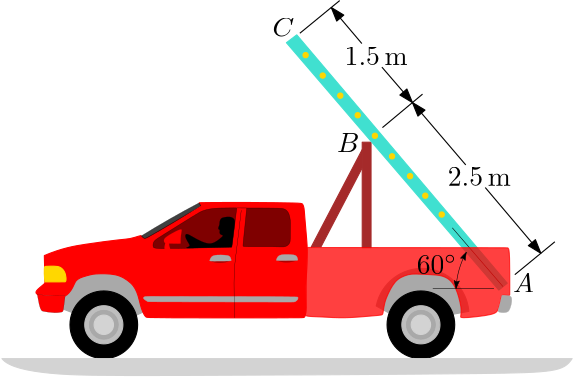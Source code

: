 <?xml version="1.0"?>
<!DOCTYPE ipe SYSTEM "ipe.dtd">
<ipe version="70212" creator="Ipe 7.2.12">
<info created="D:20200709224034" modified="D:20200709233645"/>
<bitmap id="1" width="1920" height="1080" BitsPerComponent="8" ColorSpace="DeviceRGB" Filter="FlateDecode" length="295810" encoding="base64">
eNrsnQdAFNcWhqNS1XSNMXlRo8bEaIyxGwUpAoooUgREiiiKCnYTW+zd2LuoVLtIYu8t9goq
vQgqRCyxFzrv7g4M07dS/c/7sm935u6dO3eWXfj2eO4HH6gQhoY1G3/X0sjErquVKwBAi5h2
dfqxeYePP6kt8QP4ySefdzHt4Tty+u+TFgMAtMjo3+Zb27h8/b9vP0AgEAgEAoFAIBAIBAJR
RvFto+aQhACUNC1aGlWrpsP/Afy1swUkIQAlTW97T11dPXziIxAIBAKBQCAQCAQCUZpRtVq1
lq1NIAYBKB06drYxNKxJ/wDq6uo5Og+CGASgdPD2Gf/JJ5/jox+BQCAQCAQCgUAgEIhSi++b
toESBKA0ad+xO/0DaGFlDyUIQGnSf+BYLX6G6hsYflOvEaGTkSWh+U9tyP0v6nyF3y4QCAQC
gUAgEAgEAoEg8elnX0AGAlD6NGz8E/kB/KZeI8hAAEqfTkZWGn56fvzxZ63bGnkOHCN2iBFj
Zne3cWncpDl+00AgEAgEAoFAIBAIxHsb1XR0sdogAGXFp5/XGTZiGkwgAGXCF1+omaL88cef
dbdxUf5APsMmN/+pDX7lQCAQCAQCgUAgEAjEexhffd0IDhCAsqKTsQ0cIABlRfcezmp8bnYy
slTvcC79hqIoBwKBQCAQCAQCgUAg3rdA5WcAyhBzSxc4QAAqShVofQNDO4f+mhxxxJjZ36Ec
BwKBQCAQCAQCgUAg3qdo064rHCAAZQgcIABliPIflx9//JlEqWeVaN6iLX79QCAQCAQCgUAg
EAjEexKmXZ0gAAEoQ/xGzYIDBKCsqFPna2U+K/UNDLUln6GgEQgEAoFAIBAIBALxXgXsHwBl
y7Dh0+EAASgrvqnXSJnPSpVWG1SyEAdqQSMQCAQCgUAgEAgEAv5ZAZZq7QIAwD8DUHH8c5u2
xiVxaJ9hk/FLCAKBQCAQCAQCgUAg4J9FFk3rS92x6t6vt2N/J1dv534yyB07Ry9L636cZgAA
rfnniYvGT/yTgtwXhNUAjhEADfyzvoHhiDGzS+jonYys8HsIAoFAIBAIBAKBQFS4KFAU5WSc
z58/b9mypdhesuvZs2dBQUHl0D8XWuVurg7OXh4DfHx8Rw8ZPsbHbzS54z1kxEAfP7LR3nkA
aQAFDYCW/bMaPhkKGgAN/HMnIyvle1uyIjh8z7GpM1cpX4VD38AQv7khEAgEAoFAIBAIRIXz
z2rvLc0ICgp69uyZoIIuNfmshn+mfLJl936uHoN9fEcPGOzb193bwWVAL/v+hH6eg/t7D/MY
4DN42EhXz8GkGRQ0ANrNf542elaA08ADZjanO5jc+qFFXMMfYhs3jW0kp3FT8pBsJLtIA9KM
NIZgBEAT/6xS8vPz5y8yMzO37jig/FPatDXGb24IBAKBQCAQCAQCUYHMs8LM5/Ljn8UUdGnK
Z1X9c6F87ubq6uY9eNhIt/6Dbe096b1W1v3cvXw8Bw71GODj7jXYe+gIV/dBlkoX4tiflPnk
aiB74/HEzMzEA/L7qyKfZBY2WHH1aeaTyBUCnQRefcLvRBrGIdRHdtziEB6buhxIYXTIPpDo
4WTNuCfFmMBSRXbclP3sYWRqYc7fU/+80GdCRq0vybuYkpDG5CnK9n/pQWbmi9g9xVvC415k
pkUw2kTcp194z5PDqY17kp9lZt6/JNznxTTWq1WsmQSyMcjiwcXSEpKsMReevvzEWVOhGfJJ
exZ3TFtdcSZWdgoqj/ZY7PNMfkhfMtnVoV8JldE/f9ekuUq9UZN26Mg/yj/Fc+AY/P6GQCAQ
CAQCgUAgEBXIPyvcW678M19Bl7J8Vs8/2zt5+fiNduvv072nW+HGbq52jv37eQ7yHDjEY4AP
hbuXz+Bho+ydvbTjnxmUL//M87r7kxi6VSNkY5MU2kKeWWq7FLJZTTpewv5ZK7a/XBATk0Do
7eDN3EgeUttLzj9fbdGWvIXlVNPJq1o1r0oRVavJqFKVRdWqpBlpTJ6iXOcR95nyWW41MznS
9dID2kayDOelB2ISkjQrtqySplpciZeeeS50sMWnfCw2rSTkasR9+XSRyVFDyAsLc+Zlks2z
JpMmmwQlB1Ym/nnuQv9nz19cvBzJ2b50RQjZfurMZS36Z2sbl5L2zwSU4EAgEAgEAoFAIBAI
+OfSUdClL58/UL3+hqV1P48BQwYOGd6rMPNZJpZ72XkMHjaS0s6eA4dQkGbULb0cYWX0zyUn
VIvOhZX/LJEaXVH889OrqyqDf756NTIzM5OpoCn5TDaSXSXlnycuul/3G8otkzey/A+qsLKd
5RspqF2Uo777VT2lSkBfesBwmLJ03/uX+PnPYmZY1Fiy/PMkyQ7FjlKaelNmblkZ4CXCpQha
DofvOab1YXPmvPL552kzV1FlLpgKmpLParhfaf/sM2xyKfjn5i3a4lc4BAKBQCAQCAQCAa+r
TMA/a6igS18+q+Gfezv29/Ed3dd9kLmlLKvZ3NKFbHR0GTh42CivQUO9Bg2jFbS7l4+H1+CB
Pn52jv214Z+L7xf65wMpRf9AnNabhc6WdFUYbKFavF0sI7eoOkQmI6WZOtx+csurXyFuwov8
MK83+caU/cUHUuRj1ZHMgruYZ8qo4yHrnFXWo3CogoPn9lb8RFYb5tkdKPLPjLnNzNRWiniZ
IbPNsYm0gqblM9nISYrWon+ePG7ug9p1ZWK5StVi+VylSsG8eQXNmhU/LFLQpBm5Q55CnqhM
Di1fOSrwzwzxKNZSwD8XPYtR5oL22JT3pqp8PEgqrLxRlIbNlcPFCdtUtxeL2suPSJcKYflk
oYNyksAF1atMyRafiMy9ZzKOpdoYmE8vPpbgRjVSoFnJz4x6KYzz5UpjruTn+WdFMx9ePHjW
rCqabfVZuiKEqaBp+XzxUoR262+o2pt6/rmTkRV+1UQgEAgEAoFAIBCIiuLJK6h/btmyJeXw
BZcjLFf+2cnVe8jwMQ5OXsyNNrYeDs4D7Pt4ubh5ew4c5u7lI2ewxwCfgT7DyVO0758Zbln+
kPKZhTqUZVmLmsnkM/MphVKXU2KatsHcwwmmVQuN2VWgEAezZ8rr0kpZ9lBSQYv5Z05dZVX8
M3Mq9l8t7JyT/yw8eG5tENZ0FU6F3DOzRXclzH9mKuj4+KS4+CT15LNq/vm3eYX+mZHqLOPR
o4IXLwpGjCjQ0WFup5rJ/PNv81QrvqHYP/MUpUiiMsc/05qUWTKCoUMLzfNFwW6lLSitggtd
aOEu2YGYxlvgoALlpnn5wyz/fDGtaISMISk5BlbeOP105qntSY69pF4KtKzb4glnVzuRD6/w
uFr2z5nsWS06ijKzrRUFffNWnNryWdo/6xsYSj936sxVa9ZvZ0L554uXIjnbpfsxs7DFr3AI
BAKBQCAQCAQCAf9covKZynwWXI6wvPln534DffxG29p7WsgfWrD39ujl7j1k+EAfgh/BzXMQ
ue/Sb6CS/lkwRPwzU73Su1jCuTjZWMDW0iKUZWWZMpn2sbzDqVHmgtGSK5wV1QwR8c+S6lux
f+Y/V7z+hmhv3OmSj5Mptytx/Q1aQccnJFMv1Pj4JDXks5r+uQrbP8fFFf4rlIiIgnbt6Cxo
Ff2zQIYq3z8XZbTyZLVIzWGWf6bXN+Q2pn2mzD+z3K/y/rlYb7JzleljiR5UeEU/dh4yu08h
VavUGHhqt3B+NK3YXNRV2oNnQvpXcqia+2fOrMqfq/xsa6agX758VaR81VwdUsI/k11SZagX
+GcqHdJVqV36DcOvcAgEAoFAIBAIBAIB/1zS8pl6WPoKWnX/7O09ZIS712C3/oPdCV4+5I6L
2yAbWw9qncFeDv1d3Lz7ug2yd/SydfAcPGwUeUqJ1N8QEKQ8l0vLT0Y1CbbZZrtrTsiPokG5
aVafDP/MstnSSdQi/lla5Cqqv1E4G6xh8Pyz0OAlCl8XjlP8ElRS/0xlPld4/yziP6Xzn1nS
Utw/Z/JLQDBqTbCLTvDKX6jrn4s7oQcmelCJpQ9phcvxz/LTZ3ei1BhYBTEYpUWKOhSr2xzO
KEUiWttZrs2L9goIc/q7AO3X3+A/V9XZVtc/v3jxkvT87t07/nKE8M8IBAKBQCAQCAQCgYB/
FlxwsJQVtBr1Nwb6DPfwkhV57u89lEDuDBjsR+7Y2LrTzcwtZesSOjgNGDp8rFPfcuKfBXOY
Wf5Z0ANLFHnm5vpy62PQHXLynzX2zxKLEipV/1mkjAl9LmKDV84/s7ZXXv9M13yOj0+isqCZ
yxFWwPobKvlnCcUqVX9DaO1CyfLLWvbPKuYYFx+RoXN5mldV/yyuYSk7rXaeMLNzgTUES90/
a7nmM18+U2U3Im/G8pcjLMX6G9uY0MnYnO2ov4FAIBAIBAKBQCAQ74l/LifrJErI59JX0Kq6
MjvH/gN9/DwGyCo8k1sKct97yIg+rgMp8yyXz30trFz7unv7+I7uXULrDwokA/McMu1phYsY
i1ZFVnaRQdFuOenEEv5ZUREPIdWsQFkraYzZQpg5YNHBS9ts+VO408g638rjnzkLDnKWI6yA
6w+qWv+ZZymVq/8s4jOV88+cQXJqLyt0v6IHVWZaiv0ze05U9c9idTyUnHPl/bNU/Q2BtSOl
/bOyM89oqc5sqyOfqbIbnOUIsf4gAoFAIBAIBAKBQCDKyj+Xq9E+f/5cUD6XsoJWVbtZWvfz
GDDEc+AQckvJZ3Lf03voYN9RLm7ezOTnXvZkz3DSjDylJNYfpBszhCdVMkJgDcHCZsUiN/Bq
kuD6gwyneiBFRHfzPDPbxBau3Mfwrqw2VO0LgZUQlffPgiZZef9MnzvLn7NGIjJ4zrqNxWKZ
u8Ai6xJUSv989dpNzoKDtIImu0rIP/8+cdH9ut/kValKJTYXK2gKRlI0tYs0I43vflWPPFGZ
6sH8vFyOCy1ed48nHsWsqbB/5izJN+lYbFrx+oPi/llepIJRECNTJf8selC2GGecBaNbhjdm
ZPZSZTFU8c+MItiFPTyQ3b/0QNwbq+mfBdYfZGWSF+2iil0r8M+SM5/JXJmxePCKZ1tdps1c
xV9wkFbQqrpfaf/s4zu5FPxz8xZt8SscAoFAIBAIBAKBQFQU/ywd5Wq0EvKZbrBs2bJy5Z8p
sWzv7DV42Ch3L1nac3/voa6eg21sPW16e3S3ce9q1Zdq2b2nm1t/Hx+/0fZOXvQTtZv/vJ8q
H5HJtsqy/OfjdOFidoeCBY3ZLpdZJrqoW8WKWC6ui5/HFOOFW45z85+LDyRYFUTSP3PXUlRQ
d7pId7MzvQuDaYMpV1w4fsHBc/xz4oHCp2Tya3HQZ1dJ62/ExCYy5TNTQRNKyj9PWny1RVvy
RpZTTYdyy4VUrSajSlUWVauSZqQxeYpSnV96wNeeHKvMrEKsyFgq8M+CJZQV+efilQHl/lPF
+huiB+VXwOCfIytvmS5q/SwuQsX8Z940UtNbfF5qy2eh2WN2y85OLx4D2a6w/oaimb/I7E3B
JdYCcxf6P3/+gr/gIKWgpSstq+qfrW1cSsE/6xsY4lc4BAKBQCAQCAQCgUBU1lDDP1taubq6
D/IeOsLdy8dr0LC+HtxqA7b2nm79Bw8eNtLVzduym6uS/vl9QbQSdcVCYQ42KBH/vNBnQkat
L1lpz5KQxuQpKtaaUB2R4hsAlH+k/fN3TZqXtH/uP3AsfhVBIBAIBAKBQCAQCAT8M1dBd+/n
6ikzzPLiz4MdnQfY2nna2ns6OHv1dfceMNjXx3e0q8dg0gzyGf4ZaNE/y4oPjJ4V4DTwgJnN
6Q4mt35oEdfwh9jGTWMbyWnclDwkG8ku0oA0I41V08hqKGh2nQcAKpN/JjFyzGzle6NqgGzd
cUD5p7Rpa4xfRRAIBAKBQCAQCAQCAf/MV9Bdu7naOw/wGODjPWT4EL8xPn6jCUOGj/HxHU02
Ojh7dUXmM/wz0Lp/VqKSsxaeAgD8c1F0MrJSvrclK4L/2nN86sxVSrYfOWY2im8gEAgEAoFA
IBAIBAL+WVRBy5cjtHPs7+Tq7dxPBrnT27G/Vfd+nGYAAG3lP/8+cdH4iX9SyNyyEKwGcIwA
aOCf9Q0MVUqBVolORlb4PQSBQCAQCAQCgUAgEPDPoliqtQsAoIl/BgCUon8m0VzJRTxVxMd3
Mn4JQSAQCAQCgUAgEAgE/DMAAP4ZgPfZP5OwtnHR7nFHjpn9RZ2v8EsIAoFAIBAIBAKBQCDg
nwEAJcoQv6lwgACUFQ2+/V6Zz0p9A8P+A8dq8bjNW7TFbyAIBAKBQCAQCAQCgaj08eGHn8L+
AVC29PceDwcIQFnRuq2Rkp+YWlTQkM8IBAKBQCAQCAQCgXhP4quvG8L+AVC2OLkOhwMEoKzo
buOi/IemvoGhnaOXhmU3vmvSHL9+IBAIBAKBQCAQCATiPYnvf2gN+wdA2dKz90A4QADKCs+B
Y1T96OxkZDVyzGw1juXSbxhqPiMQCAQCgUAgEAgE4v0JXV29LmYOsH8AlDm+I2dCAwJQVtT9
qp6qH6Aff/yZSisS+vhORs0NBAKBQCAQCAQCgUC8b9Hsp47wfgCUB3r06g8HCEBZ4T1kgnof
ox9//FmbtsYu/YZJaGdrGxcU3EAgEAgEAoFAIBAIxHsYn31WB9IPgPJDP88x0IAAlBVGXbpr
8pGqb2D4Tb1GhE5GVoTmLdqS+yi1gUAgEAgEAoFAIBCI9zYMq3/YuUtvGD8AyhU+vtOgAQEo
Kxo2+gG/HiAQCAQCgUAgEAgEAqF51Kv/vWlXJ7g+AMohLm4jxk5YCBMIQJlg2c1BV1cPvycg
EAgEAoFAIBAIBAKhXhgY1mjTzgKKD4DyjHVPr2EjZsAEAlAmDB466ev/NcAvDAgEAoFAIBAI
BAKBQCgfEHoAAAAAAAAAAAAAAAAAAAAAAAAAAAAAAAAAAAAAAAAAAAAAAAAAAAAAAAAAAAAA
AAAAAAAAAAAAAAAAAAAAAAAAAAAAAAAAlYwuZg6djGzad7Rq18GibXvzNu3MAAAAAAAAAAAA
8J7Ttr15uw4W7TtadTKy6WLmAH8CAABAJcwsnH/t3APCGQAAAAAAAAAAAMro6F879zCzcIJR
AQAAII2phRP5yMBHJwAAAAAAAAAAAFTlVyMbWGgAAAAS8rlte4sS/SRqjY9jAAAAAAAAAACg
MudCW5hCQQMAAODLZ3Ontu274oMSAAAAAAAAAAAAminorqbmUNAACGBu2Zex7FrvLqY2Jl17
OroNXhWw9fmLV8l37l68dH39hi1+I6fQzSy69cO8gUqAibljm3ao9gwAAAAAAAAAAACtYK65
grbo1s/K2t2yu5ul7FZ+pwgrCmvZbdFGd1lja/lea/cKquwsurmRkasKOWWNDmrZ18rCxdLC
xUoVqPYWDJsKlJTP5NbM1KZDq5a/NGvctmXTTu1adTYyNrF22PbX/oKiePv23Y2IqEl/LICC
BpXlxe/SroMFPhwBAAAAAAAAAACgLdp1sDCHnASARv7jYG3tPKRvj8mencY7tRxq3WSkbfNZ
Azov8us5doBdTzvXaxFReXn5795l0iL6/IVrA7zHQUGDiv7NS/tfu+FjEQAAAAAAAAAAANql
w6/d1VPQlGobNW56cEjY2k1bg0PD/AN3L18dtmRJyMqVAYHBIcFB64ICVgWH+AcFBwRt2Byw
cWdgYFhwcFhQ8M6AwJDgkF1jxk2pcMrOw2vMjDkrps9aPmP2CiYzZ6+cUYT8PmsvaT9n3uoB
g35T24iO7GK++dfm2zr8uK1js20dmsnutG+2vV1TGW1/3Nam+ba2bNoUsrntT76du1IZ1GoW
g+3qZGLeh8bcwtmMvYU0MLNwJts5GyuohbOx6Tvay26Bn/Xy4ab+YywCx1runtlr3/w+hxb1
P7l65B9D3afMXpSTSyInJ0f+X25uQUHBkydPx4ybCQUNKi5GJr3xgQgAAAAAAAAAAAAxnJy9
1H6ukUlvNWSFpbWsoMTmnbsLCgry5FmgGc8Krlx/+M/p28lJyQUFL8mGgoJ7BQVPCwreFnBD
puy279hOerCydqsQcobyilNnLAnZGh6beC86PjU24V5Mwl3qNiZeDuNO8d74u9FxqYeOnp3/
51qqfIdq82zhQm53tm/6qmmVjXWr7Pmqyl91CR/s/rLK7jrk9oPwutX+rqsb9kW1XbWrhtWu
ukvOTvn9tbWqPq6vs6VVM7of1eWzc+cuvZlQetnIxM7YxK6zsS25NTa1NzWXGWlOS/JcrV8F
n6ETF/y51tbeu6TKbnR3GTrAfZJPz1k+ZqtHmvmPNguZaBU2y/7vBS4H/vQ8ttz30Krf/IYM
uXzjFnkBZ2dn5+bm5ufnZ2Vlk4ev37wd+9us91Nd9vMYQS5NmRzawcmnl93AUj7ZMeNmUpD7
/AYl8fpkHr2EKm+0bY+yzwAAAAAAAAAAQDnFZ8io5SvW+PsHEBYsXKqJClYPCyu7EydOdjbu
rt7T27bvam6pspy06C7zsRuCtuRk50bEx2wI3j35j2WuzsO8PX3/3rntacbNrKzkrOz47OzY
rOy72Zkvsl69y3qdmZ2Zk5X99sXre9nZ2YFBITIv2r1fBfHPsts/pi2Oik09dzHi/KXIC5dv
Xrx888q123sOngravid01/6QnfvJbeC2PeH7T1y5HkUaUJy7cCMhOX32vNWyrlQ8X8obb+vw
46o6VT/+pNYnH35S88NPatT8WEYNwkeE6jU+Mqz+oaFhTUPDGgYEg+r6BtWr6xuS+0s+q7at
tfr+mbLKRiZ2cuFsb9q1z9Jl/suWb7Cx9SC7jE3tyW3ffsM2BmxdvGS9sbwZBWWqtXsJ1qwN
ob69SEpK1a7io+SzY1/fvt7DR/h4/j6w+2TPTrM82ywe3HbD6C47pvT8e5bzgQWuRxZ7ndsw
YfXscZeuRubn52dn5+TmFUZOTo7sK5iHj908R5WE7Swh66itLwVevXpNTr9Mjr5qTfDS5Rsd
nHxK4Vhjf5sVeTOa810aeTUyv3c4cvRMyX0NsXDROnJEcqv1njsZ9Xx/P8T33S0oeHVtMfXw
cEpBwctrq/CLTRmwOOJl8YUoKYYtDd8eMN+u9M/Od832HeGEJb6s7XYzQrfvWDNMm8cat4R3
FFBiyGZ70wx3TAVQ8LazdJzYXtmbgJpvSnj5gYrz3mg/f5P8QxCvWAAAUJtetn137Qo/ceIk
ISwsfP/+g9R9f/8AtW2wGkycNJ0clNyq3UMno54q5z/LF9TbELI5u+Bd4JYgOztnMyPLX1t2
GOLmGX35dH5mam5uam5ObO7La9nPb+VlP8nPeZ377nV+bk521vP0fyPJ3/vBIaF0PxUl/3nK
tMW3Y5IvXL55+ert85cjw/efCNt7bNPWv1Zt2r5iw9Y1gTtWbNy6cuO2jVv+Itt37zt+7lLE
5Wu3z1+KiE9KmzN/tRr1GWj/HPrlBx9/+MlPH374fY0Pv6tOqNnYsOaPNT90MjXp27Vrs48/
aahv+J2BYWN9w0Z6Bg309Jvo6hvqGwbWqrqtdXPN/bOxiV0XM8fDR07dvBWzb/+xu3fTFi5a
Y2zqEBS88/79dLIlOTl12/a/qdRoyj9rvrolh5s3Y2jpp3XF162H+9nzVybPXTrA093d3tTJ
orm90Tfelg1muny/1qf90oFtprq3mzvYKmTWoNBFE2/dis7Pz8+R+efc/Lx8cpuXl5edLcuC
joyMtrJ216J8ptQuuS2fCpqWz0eOnimTAfw+YW7pKGhygtRrLyPj8e6/DoWE7ia35D618fCR
M3SbEvLPlHymQusKum37rup9dnQxtVm6bM3x46fW+weR+/DPFYK9spOMWFSp/LOyHkZr/ln+
p7Symlcmn0On2wuMoTz7Z3qcsjs7aBijLfIJXIpnWDaYou3FM8B/OufasY8o4O3luE8P4PVZ
gmIfArCU57b0z0LqFVX8I8/+cRb5MWe9MMqjfy7+6eOei8BoWT/pvEvP3Ct4mkXfvkn+OKt8
4qLf6HEnU9l3IdFrRMbP3MU7Hc7Ti9++BKaRMwDJsTH3sk5K7LqXq7cj9mBU+sQEAAAgIp9P
nDi5f//BUaMn0LbZwspuxYq1ZHtI6NZSU9BhYTIHvmtXuNo9tG3fVWX/LK8jsWrDpodv7v25
dI55545GP7cwbt70t/4ut0/vTbix//KZgOjr22OvbL16fGNG1OncJ8l5bx/mvHxwN+bC4YOB
D/+7tXb9OjXqUfAzVykUttGOf56+JCo25eIVWdrz2Ys3/EPC1gbtJGwOO5CUcu/V6zep99J3
7jmyNmgX2bg+eNc/569fuR517lJkQnL63Plr5Hnjqp2vldwbb2/fNOTLKjVrftK0xoeNq3/Y
yLDmd9VrfmVYs4+JyboFc8NDAgfZO35mUJ1s/FYmnw3q6+o31tXX0zMIqFV1WxtN/bO8yIZD
z96ecfFJPXq5k8n0GTo+8mZ0YuKdc+evuPQbSlq6eQyPiIwyt3AyNrE3KqrUUYH88+y5K0i3
sxaunDhjtoeLlbt1M49ujd3N6o3r3Witb9tpzk1G9mw808dsxW99AhZNSUxKlvnnnJyi9Oc8
8pDcUrWgZ89dqcWE25I75Uogn0tNQVNi+fXrN/yrMHX6YspCP8h4VHJXipbPtPHWooI2MXdU
Wz7fuhV16fLVpcvWkFtyv0Iq6LL2zzIbnHIY/lkj/ywTAkoJsTLxz5yDVhD/TPczbkmxRXGf
HhAuOWDm0VkjkTsZhmCRT2CRnZBrFoarkfZ1DGskZgtl4ywVD/Me+ueSnlstJvBLdMU7CwWv
KIbYrAz+mTEznDdP8pAzGJY15b0DsN4JuT/IRQaV9Y5Bzlez68u4dhyjK3vIeXdS/C4kPniG
TFb8dlTYLeNqcl5jsofsE5ccG+viyqed/b2e2v5Z8btrCbw3Vo4vrQAAoGyhEp572fbl7xo1
esKJEycXLFxaOtU/qOxrcuvRf6ja/ZiYO6rhn9dsDHiR9TA8PGjWWJ9BNl16t/rWt2fH4AWj
A5aMXDTDY/+uuacOrghc4nd556I3KecKcu69To/4J2zVyiVjYxJPrV63uuLlP09fcjvmDuWf
z12K2LT1r/UhYf4hYQ8ePn7z5u2ViKj/nj6PjktaE7jDP3T3xs3hZy/cuHI96vylyPikNE38
87Z2zYLrVKlR8+Pvq3/Y0LDmt4Y1mtT48BPDmn+MGjXQtufCSRPWL12mb1CdbKyvZ/CNnn59
Xf3v9EgYbKxddXvbZnQ/avpnU/suZg5OLj7HT5w1t3Q2NnUws3AJDt2Vk5O7cnUAadbFzLGn
reeNiNu2dl6kMUEr/pmZ8CkRmpfj6GXvHReX9O7du5UbApesXuvdr1dPo+/dTBt6mH093q75
9t+6z/NqPda64W9OrTZNdNq7ZU1aeho5bk5Odh47cnJy8vPzSVdazH9+/foNZT7LW/5zOZHP
paCgqddhRsZjsZcZ2U5dphLyz/QPAuWc6UI02lLQahffmD1n0e3b0fRDcp9sgX8u//658tXf
UP4P6jKpvyFx0PLrn8WUvqR4Z5/puGG+ojqCOyf8FHHRCyqdMSiWZwj/rCVKfG5LxT+zzkKJ
VxTTJSrln8t3/Q2WZGZ6UaEZsx83zF70HYB7aqxJkFtTratOtmQmA2BKWt5sKHoXEh089eas
KDWae5psycyYZ8HEbImxcdvzVLnabzvwzwAAUBGhrO+o0RPoLRs2BDIrYJCHmtRkVh7qQE7O
XlTdD7X76WzcS436G5tCtxQUZMVH/RN5JHTjBM/xtq3m9zfZNntguP+EnYFTbl/bEXVjZ8jS
YSf9xz1P3J9fcOfZvVOHNkxc/affwye3N8nrP6ud/0ylNHfu0rvOl/W+bSRL8TWzcDG3pOhb
9LBv+47dP/20dvMWv9JP0cQ/y+s/p1y4HHnx8s0zF65v3PL3msAd2/86XFBQsPfI6aXrQvcf
PbM1/KAs+TkkbOPm3afPXbt45dbZCxEJyelz5PWf1cx/btc06IsPatT4+AfDmg0NaxC+q16z
jmGNfmYWU4b77tu1fda432rqG34n98/1dPXryfKfteafu5g5EMws+ly9FtnP3c/Fddg6/9DM
zCz/jZtzc/MWLlrj6uY3ZNj4c+evdDFz1KJ/ZiY8S4eGxm/8pPlZWdlL5v3p6zdqyuRRo717
jHBqPc7xp5G9msx17bB/Wp91w7ssHtBhnZ/Znvlep0PmXtu9JfPVKyrhOT8/n7qV35GlQpOu
tFv/mZxdiS5pV9Hlc0kraCrlWGKBRbo0R0n455DQ3XzbTBvp1WuDNT9Eh07d1PvU8N8QtGfP
Afrh1m27CPDP8M+l7Z9VEWLwzxrnuEr0L31orqVhORBejqWoXaFbil/30hIs76N/Lvm5LQ3/
zDoLJV5RrK9jKr5/lh2R/Y8aqFlS7uIyD8qf4eK9JaUc2RnatH9WbhqZ7zxSg2fOhoJp4X6X
wXgN0ENV6kOK+w7JvrLckcM/AwDAewVVZIOplzn+mRLU5Fbrh3Zy9nJy7u/Rf8iEidMJ5Chk
MPSQqI1kL2lDUL7bDp26q+afrWUeNTB0a35+5v3E889v7zux3G/3JIdbIRMzzm18nnz8Vcbl
3JyU54+vnNox6591fv9d25T/9sKT21sPrRm+c9PUvPz/QkJ3apL/TK2Z+G3DZvr6Br+0NhW0
07SgNjSsYWzqoK385+uR0YlJqbeiEwK2/b06YMeuvUfz8vL+PnQq8c7dgvz8u2kPNm39a13w
ro2bw2/ejk9Mvns9IiYu6b5G9TfaNg2W+eePvqteo4lhjYYGNRob1GhkUL3Rhx+vWbjw+sUL
th06fqFv2NCg+jd6MvlcX1evsY7MP2/SuP6Gkcw/OxqZ2E2bsei//55FRcelpNzLzc0988+l
g4dOnD9/NTc3LyX1fnx88oOMR7PmLJMnSzt2NrbVvP5zqfnnbTv3kE5mjB8/asiQ8b5uU7yt
Zg0wmuXRarLjzysHWRyd7b5vmm34RJt9053OLPW9EjTl3NKpLx48yC8oyCMnn19cf4NeiLBC
pPRXJvlccgp66vTF5EzPX7impHzWrn+mO+enOtMKmio9rQntO1qq8Uk0YKDflq27Ll664jXA
l4J+qHpvMuubsk9uYqmgqkPIzHBhkL08aUwHX1oeTmHs5vlk5t67eyX986Jrr8T7MRNpdvja
S45SFjki6yzkuwTbCxxxFe8QrKoasvHI7jP6YTTm1d+Q98ZryTwp5iQXdi7Txcyrw+iE2XmR
Vd7LOCXu1VSqJftFwjgdtnYoVArM1DXm3+kMFSyQm8cVxczSoAHzhzH/guZlo7EPWqQaOBWS
6XLK4vU3mKWPpVM3RVqKD0aJ+VGs9MV3KTIMrAkXyn+mn6tchQfRkbC0UuHLg3Eh5LuoMgL8
wqrsXRL/Hr+wK8UiqND2FNaMpc+RmXPLnDTW0Vk9s6rOiv07fZGpVjAAbplWkZkRVXZCAxbb
Tv/AMhrwC+dyJ194utTqStxLK/mNhtr1N0TmVuAseD9HEj/sgku8cQ7BfQ0I5j8LFK9Q5BUF
poJ+7SnzU8z+WeMPWPB0hPOf2eJXmXchqcGrIGzZb2XC+c+MJG3lxib0z0wYB1Ky/gbrZ7Co
dLlAMX9Wprf0j4Dk+4PIeyNrGLDQAACgdtZx6OZt9H1//4D9+w/u2hVO7syYOY+yxBquCSiW
dM2HKrtBbgX3KunA23e0VMM/B4VszS94k3LryIvrWy+u8o5Y7pETuTH/1bn8nISCnDv5Bf9m
vYmNPb3+xAqPe2FjCyLXPjgw/eCKgaf2rigoeBscskPmV63Vz38mfFOvSe3aX5OHpuZO333/
S/1vmzZq3KJegx8++bR2o+9atG4nq2v9S2vTmh9+3MnYVhv+eenNqKSkO/fIn7/vMrO2/XVo
ZcD2XXuPZmfnnDx7OTc392Z0Arndd/TMyk3bQnfuf/PmnewP5btp0Ql35y7QxD83C6ldtXqN
jxobFprnBgbVm3z4kb5B9VUL/jy5f//31Wt8o2fwrYFhAz2DBrp69XX0Guvo6urpb6xVZVub
Zpr4Z2NTB5+hvyffuXvi5LlLl68fOXr63PkrAYHbLbr1HeY30cTcMfyvg8eO/3P6zIXjJ86e
+ecSaentM66LmUMFyn++dTs2Pz8/2N/fd5DnHyM9Zw22XDLYaI5zs8l2zRa4tgn/3frQ1F5H
Jlkfnd7n3JIh59eNuxa6PPvN21xG5Y38opAJ6fz8SiyfmUsiBoeEKUQibVglHJx8/EZMUcjS
5RspBd3LbqAW04/FKl2QsyMNOGirUgotn9esDZGuy6GhglZj8cHZcxY9Eg/Vq3AUatJC2SgX
my9fvmLZVIb/lBtItg5likq51C12xZQmpXUl1Tm9t9AAC/tn+YGK9C/niRzxW2yJizSsskfk
5T+z27M7V8U/F4gOnu2f5ZPPfFjY7eEUhkZmDqOw86K91OV4+ZK+BPIOWafP3Mu7Xmz/LN5S
fmlevuI9kaOS5H/zBoQW/w0u/4tbqOyDIv8sfyJLYzL/duYXDuUchW1IlKv/zC7yyR4Ax5Jt
CuCOTbnBKJgfRb5FQrcqMrEco8Kr/yymTUR9hYgt5KRBFl64oi1UkdVNASJFXym7wtGebLnE
X11RsX8mE85N9ha8QOzXpP38Jaw23MoA4v8Yn6/6BQYgcCDWS45zsqI1AcT64TrtomaCP0qc
q8962YtOl+pdSecbi/lnznb1/DO5BJxXDqsyQ+gmzvuAUm8L7Esvfvm4rwHmD2OhI+VXJ5ao
zFN0mkJVepiiUkGHvmu4P/WcF63wjDHOushFKyd4eScuNnjl/TPvNDkfMYXWV5n8dmZXQi9F
xutWGf/MfW2IlkwhLTkfT0JvudKvYYXvjch/BgAAzf3z/v0HqfsTJ00nhIWFUynQlO8tCf9M
dUuOS61vSO5bWNlxGpAtZHvo5m3U2ojkvpI9q7oEIZW3HBC8uaDgRUrkwdfXgq6ucote3ic/
yj8/92p+fnJ+1p2c7Hv5uff/i9v3zyqP6PV9M4+MT9vpez5gaEpkeH5+XlDwFs3yn2UZznW/
avBFnf+R+2YWzi1/6dKseceffu708y/GP/zY9pfWph079SC7WrYyMTAw/NWolyYlOCj/PHXG
ksjbickp96l818Onzi/fsCVs37Hc3LzDJ88/fPSE3GZlZR089s8y/y37j/1DVWZIuZseHX93
3vy16vvnNj8G1a5SvfqHP8jNc0OD6t/qGzYyrFnHoPqm5Uuib0R0afLD53oG9fQM6urqf6Or
10BX7zsdXV1d/Y2a5T+bWbh49B+RlvbvnLnLTbs6ufQb+uLFq5u3YmztvC5fiSBnd/LU+Z62
nikp9x5kPLK2cTM1d5q/cFVq6v2+/YaZqXVEJrv/OqSkgtbQPz948JBcpoT4hN/GjR491HWy
l8kcz5Z/2Db2bv+Z368fLnWs7+/W7MDvlocmdTsxz/Xs6lGpl09Q9Z9l1zevuP6GvCJHnhbz
n23tvZOSUrVS41rr5SCUDNJeK8f1GzFl1Zpg5SHttXi+pb/4I7P4ucTR6Taa1IJW45No6bI1
Ev6Z7FXHP3MSdFlZzQwtLFSlgSFUZWKWa4kZGc78Yhdsuc05EEuTylvyVLDAeFino+iI3Aa8
5GTBkiDK+GfWqJh7xe4rWRyD2znH8HMmSsjbCx9UQUvui0SkTLHAGlLMv3yV9s8CyXusP8yl
F67il0hVxj/zvJZw4Q6uZBNIjRMfjIL5kRCAktVxFS4BKbS2FyOVTtwdUS5OCSsokjstPzvu
imPMkXBfHkKDFBVWQtdCKF+al+LOuqysREEl83IlkyF5/pmfYi3g0wSLojDHI7Cemlg/3Dlh
vLa5V4RXNnyJqNATrPCgQlcKsuuV+0aDl0QaLpQ7yvPPQq8camz8s5DOMRa59FKXT2AAxWch
206fY3EKq6Bx5bzgxRRu0b84UKmOCnOepWeM+45UNIziPF5h38t+F5IYvNL+Wei7jOKkbtYP
tYJ3Uf4XYUL+uXDASvhntcsTiTxRwRVR9N4I/wwAABqyYOHSEydOMvUvp/4GtQSh8vpXeXrZ
9qUVNL++NNlCtlPyWXBtRDFatzVT0cfK6z8HbiZ/h96LPPjqin9coHfMasdXJ6a+jApKvrbj
btzp169TCwoeZqWdTgz7LWqDU1Kgyy1/l6iw31/ePUX+jgwM3krnUasnn5s2a6+np//zL8ay
TF0zR3Kn/rdNycbGTVp+26h5o8Y/dehkTSXxfvZZnc8+/7KLmaOG/nnK9CU3o5LiE1Mp5xOb
cGflxm1B2/e8y8y8e//fY6cv3ElNy87ODtm5f/mGrbdiEqhmCUn3YhLuzdMo//nHwFpVDQ1r
fq9v+K2+YQN9w+8Ma9TVN7Tr1HnF7JlrFywY69X/x9pf1NM3bFr7i8Y1P/paR/dbyj9/XnVb
a5l/tlDdBlOnvGzFhstXbshn2IFM8tOnz/03bvboP5IWX7Z2Xn/tOZyYmEIV6yAt4+KTxk+c
Lf9yoZ9WEm6pArwltxBhZmZWbm4u6eFGRMSokT5jvUz/cP9lolPT323rT+tZd4VHs+1jzQ5N
syUcnd3nfPDMzHdvZaU2cnP4+c/UfW1JyLG/zSq5Ve3UVuL0lwK7/zrEz/5lsmZtiLa0eXcb
D5+hE6WTn0ePnUnJ5+kzl5L2Fdo/U3U/qGUNpf0z1Ya0L83855Lwz5Kmt9jBFlWWEKnhLFxD
mH4690AS9Z8FDsRqKSGlmXJYyB6z+2H7Z/4IBVSz0vU3hMfJkbpS9a7ZFUKogfE6FyxawvTP
ykyawpbCQxVI5eJLD4bAUdY/C8kTO0X1N6TqiCrhn/laQPhvdiXUhPhgFMyPIpMsaoOlnAZl
uviZtJwUcemD8jsX9CS8jTxBxFU3klPHOrrQOSpXf4M3APZRWCULtkvlPQpeNWXyn8UWMpOe
T3bPnAYq9MOTxlIvBoF/0SAyXap2pV5tGZ6vVrv+htITIv2qE/aQkpdPQd37oucyRiJg6Qvt
LnfBPg3ynwUqpYh/EyQpXYuKS4g/nf8upIX8Z8U1Roqey3gp8o/LH5uW8p9FM5n5p8P+VoV/
4aSviMLrBf8MAACa5yGfOHFy+Yriv7JnzJxHV7robNx9//6DYWHhJXR0Cys7KsOZo6Bp+Uz2
qrr0ocr5z3L/HBi4taAg+0nsiTfXNiSEeP8zx/zKYpuzy90CZg/6a9uqBw9i8gv+y31y5fXV
lUmhHmfmGl9c0vPBqQXvHl8pKMgPCpL5Z6vu6vvn777/RUdHt3Vbc3Lf2NS+abP2db6s17DR
T1//r1Hdrxp8Wbc+tcvMwrlW7a8++ujTLmYOGtbf+GPaEmr9wbiElMysbNmyg4dPLVkfeuT0
hTdv32ZlZ799++7EP5eXrtscfuBEXl5eVlZ2fGLK+UuR8clpcxes1qT+RmCtKoaGNb7TN2yo
byir/Fy9pr6+4eLpM3cGBdWtUXPiUN9V8+e4Wnb17m1r27Zds88/b6Cnr6ur5/95Fco/q53/
7OYxPDX1/sI/15h2dXZ2HfL06fPbUXG2dl4nT517/vxF+N+H7B29795Ne/ToiUOfQWSqNwVu
i41N7G0/QPP8Z5o1a0OUzLbd/dchNfp/+eq1/GJlkR5WrF7q42oyybO1X7evR3WuM9e83upe
zbb067jFu9Ou8ZZH5jhF7AvIK0p+Lmn/7DN0In1q2ipkoZ2s7OTylZVNCeo581auWhNMbrUl
n+nXnjKvq34eI7RVeYNTgkbaP5M2pV//uQz9s3DqLKuisrh/5qU0S/hnZhViiVrTQuNhyGHF
R2T7Z0ZRZVaUkH8WHB5rJKw05jL3z9yhiigXLfhnIcVUwv6ZXQpVovpEyfpnhUZFyAaLuybK
WXE7FGgvJXLF88CFsoL5sk5J/yx8Fmw5rJ5/5te+4MMrXCz2+lHHP3OdoZg+FRiYqERVbRk+
df2z5HSp4Z8V1VLgjVzYFpaaf5Z+W+CkSYtePoUVjOXNhGsXM1+WCr66Yo1c8Y8GR2gr+JcI
Ih3SaymySnCwa0QLvwtpXv9ZfMVJ7jAEC26r9g6pRv3n4hcP9x8UCLwjCX60KemfFb83wj8D
AIBWSnCcOHFy5KgJYhnIVFnmEoIcJSwsnLMGIrlPtpDtqspnNeo/U944KGgb+QM169HtvIRd
UYFeYWNb7Z3U+eBCl9BFow+GBz38Nz4//2V+zp28+3/fCRt6ZKZR5MZ+2YnbsjKTyLOCArfS
HlttBV3ny3p0/Y1fWpv+/IvxTz93btXGvGWrLuQOpUDJdn19g46dbTSvvzFl+tJb0cmx8Xfi
E1OvXI96+Oi/V6/f7Nx7dPHakJAdew+eOBu6ax+5v/3vwy9fvnz4+L+r16MSklLjE1NiE+5p
VP+5TbPA2lUNDGt8r2fQQM6XegZtGn93bM+eY/v2etvb/+blFbJq1fyJE1vUru1uYblixkyr
Fi10dPQ21dbZ1uYnTeo/dzFz9PYZFxOTcOLkucib0UePnbl48dqOnXvJhA8e8ruxqcOBg8fP
nb/yz9lLV69GXrkaQW6dXIaQ7aZdnSqKf753L132Ms7Kzs/Lu3zl/KB+pqNdmo93+G5it/p/
dvtmvUOTsEHtj062PjTTbu9st7SEW/n5+TnZ2Uz5nFcy9TeoPNiQ0N3lJPm53CroEpLPlFUm
p/kg45HCCSFtXr16XRH9c4dO3ZD/rFT+sxBa9s+CIxQ7rpbyn4UOx/PbWvfPwvU3JFoKDFXI
24j5VX79DYE/qMvUPyv6Z9GqpMap7p+Z56VgGS8BHSqSMi3srESmV+L0lfbPAmdXLvKflVn8
TtAGi1hW9hzyvzKQ9M9KVjluJ11oXdV+tJj/LPUOoMg/S06+ct9oaNE/F9ffEPLPSqhjpeot
KP7nCcVvHex/B8H8qk70Wou+2yiRdM16rjL+WSibvfj7O/bXFoyuRBP1lfoWTGz2RAuJ8zwz
Lck520XHpuBLJSX9s7DiZp+Owqo7Zsq8hpH/DAAApUBn4+5UErK/f8Bgn1FOzv0JI0dNoIpj
ECZMnK5SBQxVofKcqft06jUlpdXorUOn7mr45+Cg7QUF+Vlv7+XeOxy3a9TZZQ6peye8jN35
X/KFF/+l5eS8zs16mpeXnvvuYvKRSYfnWd7cNTL32emsbNn6fQGbttJ1PNRef7Beve9rf/E/
av3BBt/++GXdBoT6DZqSjZ9+WptyzrL1B2t+pJX1B6n6z3dS08j4Hz15eu1GdHxCypP/nv1z
8fr64F1/rgleG7Tz5Lmrj588TUhMvXoj6tHj/0jL1Hv/yuo/L1irSf5zQK2qBgbVm+gbfKlv
2LxOnWGODnGRNy+dPt2jTZs2jRr/Urdu07pfu5qbz/T1++fQ4UO7dps0aqSjo7uxts5WDfKf
qZIaXcwcjU3sJ/0x/8WLl7duxcTEJuTl5cfHJ58+cyExMSU7O+d2VOzt27FpaQ98h0+SNTZ1
6GxsS66ItgTgg4xHStXfSFbThV6/LlfKOTm5ebk5uTkTR/X2tKozplfdCTa15tl9tqrf11uG
/rRvksneKd3O7ViSSxrJg7H6YF5R4nNhLehKvP5gOVTQJSefmesASn+1QfaSNqRlRfTPnYx6
ViD/LJjhrKCgRPFTRNKGBes/C6dSC1aoYDdj1UNWeESOSRastqGM92YtI6i0fxY7HHc7cylA
1f0z54qIHFRBS75/FlRJAnWGuc5Z6H7xc6Vr6pakf1b2L3SBmsNcNSHtnxXMjwIHLpI3Llwf
Q8T1qZb/LLJLcakNVf2zgtRugQsktHqjIm8jVjZZ3G6J6XqxTH52jWtBAa68vJL+rkfZfjj1
n1WQxlLTpap/ViAM+QpXNCNadf8snkQtUP9Z+lUn/qMt9S8IxFcUZS5ZKJD/LJXly7s6zMbS
1dGFqouz/LPitHPWNy/C+c9SZUAkB6949hT8UxHWi00w/1myRIlk2RyVf4SZpyDtn9lrm0rW
f+a+hqXeG+GfAQBAWwqaKgTNJCws3KP/0ImTpqtRhFnVAiDk6KR/Kt2a3JL71HjUOGhn417q
1N/YsEWWOPo85WXs35c3j7wU4P3i1qaC3OiCgscFeW8L8nNzM1/kZqXl5txKOb/4xBrX20dm
5Ly9lpUp87cBgds0KRFsbikTqvUbNNXXN2jTzoKz17Srk4l5H8qgfv2/RoaGNYxN7DX3z1Om
L70ZlZR0515+fj45hezsnPjElGsR0RkZjx89+S8+OTXj0ZOMh0+uRcTEJcjELGlDWt5JTY9R
N/+Z8sbb2jTfVKuqvkGNL/UMev7664IJE+b9/tu1ixenjRheQ1f/Cx29L3V0P9fRbWhY3eSn
Fr2MOndu0qRhtWo6Orr+n1fb2lqj/OfOMv/sYGxqb2LmcPVqpKu7by+7AYuXrH/16vXK1QHP
n7+cPWeZTS9PNw+/8xeuGnXpTeaZNCbPouZfw/UHI29Gl8L6gwFBO2Uv4+ysnJwccr3m/N7D
pbP+MIuPJ1h/tNDpi4ABjXePbLd/Qpfdk8xv7FmbXyAz1ZR4zqXkM/lfHpX+nJedna3d/Gco
6LKVz9Q3IFSN5eCQMAn5TNpofRJKxz+bmDtWJP/M87fc5fDkJYuLNSbHanL2FtY3FvLPlPxk
DmNxRErhLuZaeJxm1EOGX1VwRN7JctrLzrdwL+tM2c0Kq4Wo7J/5qwceTpHfl3fIcsia+Geu
b2efReGll27J98/CObdU0Uvuv24WXgqQ/QdyYd0Dlhnm9lOi/pktwAtHyCgZyll7q9iTyEfO
El8K/LPo/AjnD3P/7TZ32sWT7sRdH6cf1inYz1/C/SfkQuKC6waFdZAq/pm/OiFH13MuUOFk
quifBaz1sKVFCdgiXoh9ibnGkn0Ri/7Rvah/5g2gaMJ56sl9+lLRasAS/fC3c1cik5LGglZQ
cLpU7UpRbRnlvtFQ1z9zVpfj1J3gva5EHzLeFgRSTAUvn6h/5mwXrP+s4Dsp5lsT/62AkcbP
PKi8PeuHi/MGKz1jwldHqP6zgm8cpAev9vdrAq8lgfrPSnwbIra4pFLrDzLeRaVSkfnr6hbN
ifygrBUhJa6IgvdG+GcAANCuhfYZMmripOkEesFBepXAElLQ1PqGu3aF09KbukNtIXtV7dDE
3FE1Lyr3qIEbZfU3cl6mv0s9cSnsj9NBwx/cDM3Jic/JfZr99nVeTk7eu7d5b/7Ny4pJvux/
NNDv9qmluW9vZ2c+lMmc4F2y/F5rjepv/NrZplbtut82bEYVK6ag1DTVpl3Hbp98Uuv7pq01
Kb7ByH+W+efklPuUbaTk55P/nl2LiImNv/Ps+cv4BJmOfvzfM2oXlRSbcjc9Jv6eRvnPbZoF
1a6mr29o9kPT0R7uTmYm2zds3LBk8VcfffyNnkEjfYMGunqEr6vpfFRNp0Y1nU+qVWtQtVo1
Hd31n1fZ0lZT/2xsat/FzMHRefCVKxFW1rJS23Jnu52c4Jq1QVTxbZteHlHR8faO3pSs1op/
pte5Y2Y4Hzl6hpKBWvTPY8bNzMrKysvLzcnOyc3PmzvWxK3DB56/6g/trD+5m+ESx1r+Hg23
j2qz9w+ziJ0zc2SRTWdA58oldK48/1m+JT8zM0uLBpKS8LvDD5ZzBU0GWSYDmD5zaYnKZ7oQ
N/WqI6e54M+1lGcmG8l9Kjmf7C2JAt2l45/VWIJw9pxFEv6Z7C1R/0yn4xaFYCVh7qp57Ixl
Rl1lkfobLK/LPRDTPzOcc6E+5eX3Sh2xqLcCAd9LBT0ejmlnTgI5R7Xqb3AGwJwuxkmRxprW
32AegivbGf5ZvCXvRSJiRag/85lFU1mmiKOCi6RH4V/cEnvJ39ElXX+jDb8KNFuVM/wzOanC
P/B5NaKVqb8hMj+CSp9TgFe4DoaAh2HOHgOuNRXolnNEJav1itQfUM0/M8zJdmG3zJl2Nepv
CJwj59sBwRNnz6fQumnFMyxZf0NgAJzXAG8ZMgVr9gn1wz5B6SRk7iWgx8CRXbyLolpXCmvL
KPeNhtr1NzjvJ9wJYc4893qJvC2I+V7etIsvOSf6QuLKc4m69IyDCv0s8EtYc20n/w1WesYk
y+CHbxfQ2qLvQooGLz17UmnhgiWdmaeveGzMlz3vnzAIVUTn1GMRex+jn85beoC8tIrfz3n+
WfqKSL43wj8DAEApUKIKesWKtcx0a7KF3NIWmuxVqTdVFx8s9s+bdsgSR18/fnrn9IkdM//e
MCbhUnDu67i8nFe5MpNXkJuZlZf1LDczKeLsxq1rh186tjLnXXxW1nOZfw4Kk/fjrqE5Mbd0
EVzqjrbNWilEzM9/pqsvyBKhc3ISk+9dunozISmVyoAtTI6V+2et5D8H1aqqp2/Y6X9fTx7i
s3/71pAVKzs3/6mWjm5DXb1vqunUq6bzv2o69avpfKujQ7bIbqvIBLR/rapb2mjqn43kCrqb
tWtsXKJTXx8ysSNGTbl9O/Z2VNzNm9F+IyaTLW4efnHxSZbdXIxN7En7kvDPIaG7aefJUdAa
+mfSYWJiCrlW5Dq+evXf5IHNBplWGdChikerDwa2+mBslyqLnL7YNqbt4VlWNzaPyMl8KU99
z5blS5NXOaMOB5U+HReXpC39SM5LW+dYCgq6TI5eCvKZVtD8L0SoINtLaHVIsSNyjq75gX41
6qHqZ9DwkeOXLlvDh2x/7z/9ZeaWWwOEK8B5zryyIlyRW2NEVZJyxXXVQlG1z9JCiRLN4kjM
j8KVB8s1ylbPBu/r3Kp8FiJVzQFecrgiAAAAyrmCnjFznnZ7plTzxEnTOesPUnU/du0KV6m3
X416qOmf18vyn988Trt5dlfI6nGb1/0WfXl77qs7ebmZuVl5eVl5udm5+XlZme/unjsTsH7N
qBNH12a+vZOd/ZY8a9OmHZrUf+ZIZq00k/TP1GJwsvrPySlpgiKIMs/8oOo/U/65a7d+6vjn
1s0Da1WprmfQSEevS5Pvfh8wwKTJ95/r6DbW02+go9ugmk4DmXyuVq9atfpVKao2qlJVt1o1
/1rVtrRpoal/NrEjmJg5bt+xJz4++cjR04lJKbPnLjft6kRuk5JSyBZyGxC0nbQ3NrUnjcmz
NK//zJFvzOIGVMUDLbrZBQtXU11FXDzga1NzZLfqvp2rDO3wwYiOH8y0qRHg0+SvCR0PzLY8
vbhXzJF1Dx/cL8xvzy/IzsnNLsqIJv9HNs6Zt/K98s+Ugi4hAasQByefUpDPzCty5OgZ8sqk
IK/DEr0uCxety8h4LCGfyV7SRvMDkXfINu3M8ZGtPeMqtYag0JKF8M+q/y0srIJLzj8rW7a3
ovpnqXS+co/0v4UHmFuVz6Lc/LzDdgJcEQAAAKooaK3LZwsruw0bAsVyqsl2spe0UTr52Zwu
WKFK/WeZRw3YsD07O+fVsydR14/vD1956lhg+v0rWVlPsjKzMl9mZ77IynqdnZ2V9ezl/WuR
B/fsX3v+8l/PX6a+e/eGPMvffyudV1xRmDJ9acStxJi45JcvX7948YpA7tC8ev2W+ZBuEJeQ
ovb6g0X+udnSz2T1N/T19HX19PX0DHR19fV0Zbe6uno6OgTdahTVdCh05fU3Fn6mt6VNS9lx
NfbPBGMTuynTFs5fuMqqe19Tc6cupvbk1rJ739lzl/8xdQHdjPLPmuc/L1y0jqnamLtCQndr
vuwgq86JtdutW7EpCZG/e/zia1VjVLfq47rpT+qmO7WHwVK3L4L9ftg1of2eqZ0Pze5+eLb9
zFFuv01ZcPyfyw+fPKOHkZWZKavPEBltZe3eVav1N27ejKFzvwEoITp3scXntVocTuHXsmCv
3McrLVIC+cDvW/6zOvm9qv65zSvcUU6SIUsq/xlolhsvXaMAAADbiSsCAACgAsLMedakTWHL
LrZqyAoq/3lL8G6GIHxcUPBcPFMvq6DgtZzC2Lr9b7qf8g/lyYf5/XE79k58Ulp84r34pPuE
hOS0QshG8jApjd5CNYiTt4yKTRnqN0mdeZZ74y2tmj2qr7O6VpUdX1TdUUcn7Ct9crv182rb
alfbWrvallryWxlVt1L3a5E7Oitr6aXXMwxppX7+s2lX587yYho0XcwcTcz70JLZmEqNNu9D
tnNakudWFPNGpcc7Og0a7tR6mNVnw60+HW1pMKFH9Tl9PlvgUmvlgPqBfj/uGNd69+8d9kyx
2jPNYYxHz0ZtbRu06fOrzVB33xlevlNOnDxLXtL//vvQzWMkTCaomPTt0NEKH6/qVdsoECrX
zKi2USBVrRr+uVz6Z65RLA+VN+CfAQCwnQBXBAAAQMWkfUerrlbq1KawkN+OGjE1OCQsMHBH
SOjOoJAtQSGbg0O2BgVtCwzcGRy0K4gQHBYYtHNjwOagkG0hoTsCQrZsDN4SQPaGhI0ZN7PC
5T+79x89e97q6bOWT5+9fMasFcowXcbyuQvW9B84Vp15lqtR387mm9v+tK1Ns21tmstoK79t
/ZP84U8MCh9ubdN8S5uft7ZuublNy6Gd5MW91a1AYtrVycS8D41ZVycz9hbBjVqpuV36CrqH
heXwHv8b2/2ziT0/n2RlsMCp1vL+36wc+O36Id+H+rXYMarjjt8tQ8f3GGTftUlHxyZG/eu2
cqzT3ObTxuYutrbJZ3eOHDsDGhNUXMwsXNp1sMDHIgAAAAAAAAAAALRFuw4W5mqlxQJQWbGx
7O7X/X8L+n45w/bz2XZfrPFutsa76VKPb9YParZlpPGGEV39R/foYmTxTWvbeh371e/Yr2Fb
xx869jEzt3Hr1Yv+XgaACoppV+e27VEIGgAAAAAAAAAAAFqgbXtzUwtNk1QtuvWzsna37O5m
Ze1Gbi2tZXesusvuW3V3lyHfS++ypJrJ2rtXrMxnxim7kZGrioZlRiws+1pZuFhauFgxsGTc
EYPstdB47cX3CPlcde9m52v781yXr1d6Nlrn02bNoJ8X9a2/qn/T9cO7LBna1dqsy5c/mnz1
S8+6rR2+6tDvm7bOP3eyNzZ3wuyBSqOgkQUNAAAAAAAAAAAADWnf0dKs4pTnBaCUC3EQHHr0
mOD265LB7df6/LTU84cpzs37d/+lVcufv2jcoW6zrnWa9/iyZa9GHZw6mNJ6H54fVJqfApcO
nbrjgxIAAAAAAAAAAADq0eHX7l2REwuAIgVNsO1h69qja0/jNm1a/PB1/YZfNGhZ78cuDX+2
aNHetoNJH8GnAFA5MDaxK7laHK3bmeKzGAAAAAAAAADA+0fl/3O4bfuuxqZ28CoAAACUSYTu
ZGSDitAAAAAAAAAAAABQwjyb/2pkg9UGAQAAqEoXM4dORjbtO1q162ABHQ0AAAAAAAAAAABK
OLfrYNG+o1UnI5suZg7wJwAAAAAAAAAAAAAAAAAAAAAAAAAAAAAAAAAAAAAAAAAAAAAAAAAA
AAAAAAAAAAAAAAAAAAAAAAAAAAAAAAAAAAAAAAAAAAAAVCB+btUFAAAAAAAAAAAAAAAAAAAA
AAAAAAAAAAAAAAAAKgSt2nUEAAAAAAAAAAAAAAAAAPi80CwwgQAAAAAAAAAAAAAAAADgnwEA
AAAAAAAAAAAAAADAPwMAAAAAAAAAAAAAAACAfwYAAAAAAAAAAAAAAAAA4J8BAAAAAAAAAAAA
AAAAwD8DAAAAAAAAAAAAAAAAgH8GAAAAAAAAAAAAAAAAAOCfAQAAAAAAAAAAAAAAAMA/AwAA
AAAAAAAAAAAAAKhk/rl3797wzwAAAAAAAAAAAAAAAAC06597FwX8MwAAAAAAAAAAAAAAAABt
+efe7IB/BgAAAAAAAAAAAAAAAKC5f+4tFPDPAAAAAAAAAAAAAAAAADTxz73FA/4ZAAAAAAAA
AAAAAAAAgCb5z8oHJhAAAAAAAAAAAAAAAAAA/DMAAAAAAAAAAAAAAAAA+GcAAAAAAAAAAAAA
AAAA8M8AAAAAAAAAAAAAAAAAAPwzAAAAAAAAAAAAAABAW4wYPdbYzALzAOCfAQAAAAAAAAAA
AAAA2mXFqtXXb9yAggbwzwAAAAAAAAAAAAAAAK375xcvXlQUBT3pj6ln/jnLhGwpn0MNCArm
DJUPaQP/DAAAAAAAAAAAAAAAqHwMGOSzKTAoPiGBUoUVQkFTtpwZZEv5HOo/Z88p1LOkDfwz
AAAAAAAAAAAAAACgMuHU1+36jRt8W0g2wj/DP1cm/9zZxGzwUF9yS+6vXL32v//+S06+M3Dw
UH7LU6fPkAGTW1UPMWHSHw8eZBDIHby3MCEzb9WjZ/kZz61bt8kl3rZ9J/XQro/ziZMnHz9+
TDaSO7heAAAAAAAAAAAAANpKe05PT3/x4sW///4bEBR88NBh2haW21oW8M/wzxwGDh6anHyH
qRMpyEOykZbMZ8+dJw8vX7laUfyzm6fX0WPHMzIyyGCeP3+ekpK6MSCQ8udax66P845dYeQQ
ZGY4kpYf/HkTuwQU4X/vIeOPjY1zdfcsn/6ZGuGzZ8/i4uJ27Q7HRwMAAAAANM58ML90+Up+
fv5fe/ZKNJs0ZRr5JUTi1499Bw7m5eVRv8ECAAAAAFTEzGdKPh88dJiqtkEbXaZ8Js2se/aG
f9ZwqgcM8pGGtIF/LlH/fODgoWfPnh07fqJC+OehfiMSEhLJMJ4+fUo6fPjw4XN5UOPXIiNH
j7146TKZDXIscsv0z/sPHoqIiGRCzfO16zc4GlzaPweHbiY9k2f1sndUSQuXmn+mHu7bfwCf
CwAAAADQCpsCg7KysgoKCqT986EjR588eTJ81BjBvXPnL3z58hXpBP4ZAAAAABUUKin34KHD
HKPLkc/p6eln/jkL/6wG1j17L1+5WuHKg0xI+/Jp+yuBf2ZS/v0zNYakpGT67xH/jZvImDMy
MmbMnqP1qXv06PF/8mD6Z36OdHRMDGmzzn+DkpdAQy1cyv65FI4LAAAAgPcB8vvbo8eP4+IT
3rx9K+GfPQd4//vgwdlz5wX3Ojq7JiXfuX8/jfz2Bf8MAAAAgIrIgEE+VNkN5jqDK1at5pTd
sO7Zm7QhLctJdi4ZxvKVqynO/HOWYzgpf0tR5gOm08tVDfKs8pkLXdH9M9MqU/45NTWV/MJP
7lDVLeYt/JPpfq9dux4dE0OVZbhy9Sr5kaF79hnmR7Y8ffqUNMvIyPjr7z1UcWO+f/5j2vTo
6BjSA+knLS0tMDiEyhymD5GYmEh2bdm6jTlyvxGj7969S7aHbtlKb3R196RWCN25K4w20mTY
VF40uUN//0KdXVx8/PkLF/hnx6T/wEFHjx3/c/FSckZkoqT98zr/DaRBVFQ0P41Z2j9TF+LW
rducOaFm78DBQ2T2qDHTrxZ6DsmwyVkXTmB6OpkowQok1MzfvXfv5KnTjx49Ij2QxpsCg5h/
BkZERD6TBzk6PVrOcaVnAAAAAABAIZ1NzKNjYjMePly2YtWbN28k/DP5rYP8hrPgz8WCe2V/
7Lx8Sdo8fPQI/hkAAAAAFZGAoOAXL16QW+ZGpoum2bkrrFylFlPjkQ5a0JUhzGLaSgZdgpuZ
lA7/XHL+mfKNMbGx1Jcs5HbGrDl0S2oL2Uu1vHnzll0f51byyhhJScnkj4V79+5HR8dQgvfQ
kSN8/zx95uz09HSyl4whLi6Okp/BoZuZh6CCM/KFi5c8evQ4IyNj8tTpzO3Dho8kPVOnQ/oh
vZGj37p9Oy4+nhyFPGXRkmXMs3v8+DF9dmnp6Zze+HMoYV972TtGRUVzlLga/nnc+AlpaWmk
HzLmyJs3yVyR+ydOniQzf/XatQcPHpCWiUlJFy9dJidLToecFDlNchbRMTFPnz6lJ1DQP1Pl
SshUk0tDuiWnT71xUZnb1OUme6mS2tRoOccl96nXAAAAAACAevy9d9/bt283BQZNmTZD2j/f
iIhMTb1r5+jM37V+w0bSyb4DB32G+cE/AwAAAKCCQhXfGDF6rDJ5vPy86PKsoMuDfCZQ0k/5
oNYfpPLS09PT4Z/V8M/Si+Xx/TMtnO36ON+8eYveS7WkhTNpQ1rSbnb/wUPPnz8/f+EClYi7
eOmyx48f371712/EaI5/Jn8pkJZ79u6jxhm6ZSt5GBMb28vekTpEamrqH9OmCybDkMNJ1/GI
iLxJevhb/hcN6ZB0Sx4eOnyEf3bk9KnEaWqvev6ZOk0y4KF+IzTxz9TYEhIS3Ty9yMM169an
padHRUX3HzioFa8OxomTJ8nDCxcuUg/JHSppXMw/k57XrPMnD6169CTN6MZU5jY9IeTQcXFx
qL8BAAAAAK0zd/7CFy9fUtULpf2zxMqDw0eNyXj4MDomtrOJOfwzAAAAACq6f2aWFKhYiCno
ciKf1bO1mwKDrt+4UdK2thL758SkJOZieeShtH9m1n+mXlGUI+XUf+5sYnY7Koryk/R9+ljk
KY8fP3706PHCxUuY/nnwUN87KSnkz4rY2DiqZVRU9NOnT9PS0saM+126xLQy/pmD9Nn9vWcv
swKGqv6ZnPW16zfIuYT/vUelFHS+f54xe05Ghizn+dbt28Ghmzn1t6U9MKeOB98/M2dsw6YA
MtvUJBw6fIQjrlH/GQAAAABax9HZNSEx8e69e+SOQv8stvJgZxPzS5evkN/Kxv4+oZW87Bv8
MwAAAADeh/zn5SvLV/6zmIIuP/K5PNvaSuyfVa2/wTS0VOPExEQPL2++HKb85NFjx6ljyYtd
PKKEJ8X9+/cXL13OtKDUfdLy4cOHzJZ3UlLGjZ8g7Z+p+hvS/tnN04uM58GDB+QQ9CRLn53a
/nn2vPnkLNLS03+bMElD/0z4c/FSqmw12Uj5+fETJwt6YKsePcPC/6LqddDnqKR/Zk6C2AWF
fwYAAACAFtmwMSA7O7uAF2/evOG0tHN0vnf/vqBVpqw1vxPSM+kfkwwAAACACoRg/WcJzVt+
6j+LKehyJZ8FbS0ZIZlGPoK53PDPpeyflcx/pitdCL7emBaUWkOQHGX12nXS6cp8qOc+ffp0
w6bivzKY6w+SIV25epXcJ1uCQzeTw52/cKHk8p/PnjtPni62OLuq/pl+SuiWrUlJyWRXbGwc
OTu+Bz505AhVZ5tsmTx1+p59+5H/DAAAAIDynP88acq0KdNmUKxdv+HN27fHjp+YOHkKpyX5
jYtaW5DfSXcbW9Ke7mTh4iVPnjyJjLxJeqbSqgEAAAAAKgp0nWHBNQdprHv2Jm1IS6e+buXz
RChtWN7ks6CtFat2Ql0L+OfS98/q1X8+cvQY2ZuUlExXQl673p/qh2lBqZoVpGVERCTVD9kS
ErqF+leW0v6ZbsA8iv/GTWQMGRkZM2bPIRtTU1NpuU16vnjpMufs6HRlevU99eo/T50+k7wJ
UMfV3D9zSjpzVDnlgami1lY9ekZHxzB/uvftP8D0z67unqPG/kZV4aZm/vHjx4uXLqMmhBLy
qP8MAAAAgLJCov6GxMqDHFB/AwAAAAAVGqoEx4GDhyTaOPV1+/fff6ml8cot5bA2CPxzhfDP
5CG5jY6OuXfv/vPnz9PT06fPnE23JEFe/Lejoh49esTUyEP9RlBZu2T7rVu37969S54bn5Dg
4eXNycIlvVFf35B+SMu09HTS8srVqz1s7RX6Z/ooT58+vZOSQnp4Lo9jx0+0ki84GBUVTfaS
Y9E988+OGmFaWhq5T9pMnjpdDf9M+fZr129Qplf6EnBKcJ88ddrV3ZPpnxctWfbo0WMy2rj4
eNKAGhuZE6pzyk4/fvz4+o0bI0ePpfKuyUN6nul+SLexsXF0SWpq5ukLSlXeJk+k/uEGuXDk
WNSEkAtKrw0K/wwAAACA0vfPEisPwj8DAAAAoJJBuWVKQfOzoK179qZynsktuY/pUkPv01Dz
LO2fKc9PA/9cCv45Lj7+9Jkz5A75EyAlJXXewj+ZuccnT52Ojokhu549e3bl6lXm5SN/CFy8
dPnx48eUHSX3yZZWQlUg/pg2PSLy5tOnT0nLjIyMo8eOu3l6KZP/3KqowjN5FmlJxnAnJWVj
QCAtgcdPnBwdHUO2Uy737LlzVM42aUCd3d27d6/fuEEOzTk7lfzzuPET0tLSyPZ1/huUuQSc
oCafU3+DjCQ+IYGMnBLCZJ6pOSGM+W18QkIi9V0AOTSZczLz1CmQ0zl+4iRdUqOXveONiAjy
MDh0Mz3zJOjrkpaevikwiPlTRrp6Jo/bUVGXLl+GfwYAAABAmbBrdzj5heT3ovUvAAAAAAAq
NwMG+VBqND09fceuMEo4k4075EUtyMbyVnaDjMfLe7AylKuRU6nm0v65nCeZt6qMKypWVvj1
nys9fPMPAAAAAAAAAAAAAMqJ0aXsKL3IILmlHpLt5S3zmR6qwihXOpca9px5CwRVOdkO/wzg
n+GfAQAAAAAAAAAAACpxInRAUDBVSJncrli1unwuOEgGySxSIQFpWbG0OfwzgH+GfwYAAAAA
AAAAAAAAAP4Z/hkAAAAAAAAAAAAAAAAA/DMAAAAAAAAAAAAAAAAA+GcAAAAAAAAAAAAAAAAA
8M/wzwAAAAAAAAAAAAAAAADgnwEAAAAAAAAAAAAAAADAPwMAAAAAAAAAAAAAAACAf4Z/BgAA
AAAAAAAAAAAAAAD/DAAAAAAAAAAAAAAAAAD+GQAAAAAAAAAAAAAAAAD8M/wzAAAAAAAAAAAA
AAAAAPhnAAAAAAAAAAAAAAAAAPDPAAAAAAAAAAAAAAAAAOCf4Z8BAAAAAAAAAAAAAAAAwD8D
AAAAAAAAAAAAAAAAgH8GAAAAAAAAAAAAAAAAAP8M/wwAAAAAAAAAAAAAAAAA/hkAAAAAAAAA
AAAAAAAA/DMAAAAAAAAAAAAAAAAA+Gf4ZwAAAAAAAAAAAAAAAADwzwAAAAAAAAAAAAAAAAAq
qH9OTU2Nioo6efJkWFjYzp07dyAQCAQCgUAgEAgEAoGQjCWLF9v17t2iWfO+zi6LFy9ZtmzF
ggV/zpo9d9r0mVOnzVCVP6ZMGz167MCBg9zcPV1cXD09vfx8/aZNnbpm9eqtW7e+D/O56M9F
vXv1+uXnlgMHDAgICMALDIFAIEo6unW3/uHHZk2bNf8/e3cBFdXWsAH40jAFQ7eAjYGILRa2
Ynd3t9hggIXdrWChoCgtnQYCgopSgiDS3QMzzHC/MzOAgOD1iuMn3vdZ8/9rfevinH322WfH
Oyd0O3ft1EWvc9duXfT0u3brrqdv0K17D32DngY9e/c1HDhk6IiRY8c1M39OS0tLSEh4+/Zt
SEjIy5cvgwEAAAAAAADgm+7fu7dg/vxeBj1WrVh57959uwf2t27fuXbN6uKlK+cvXPq3n7Pn
Lhw8aLll6/a16zauXLl648bNe/fsvXD+vKOj47Nnz/4L9Wlz12b+nLn9evfZsmWLt5cXGhgA
gKBNnT6DGzUb9Ojeo5dBz949evfp2btf7779e/cz7NN/QD/DQf0HDh5oNGzoiFGjjSc0M3/O
z8/PyspKS0tLTU1NqfEZAAAAAAAAAJrg5+u7dvXqAf36bd+6zdfXLyDwqbu7p4Ojy4OHj23t
7P/t5959u0uXrx44aGlqtnfbtp379pmfPn3aztb2ZXBwYmLif6E+vb28V69cZTRo8IH9+9+/
e4cGBgAgaAsXLenZp1/vfv378tLmfgMHGw4yGjhk6CCj4YOHDTcaPnLoyFHDRo0dOWac8YTJ
zcyfGQxGSUlJMU8RAAAAAAAAAPyT0JAQk02bhgwYuHf3npCQ0PCIN0+fvfD28Xd74unq5v5v
P07Objdv3Tl2/JTF/oN79phbWh69euWqm6trdFRUXl7ef6E+g18Eb9qwccTQYSeOH/+cnIwG
BgAgaMtXru5rOKD/gEGGg4YMGDx0oNGwwUNHGA0fNXTE6GGjxowYbTxy7LhRxhPGjJs4fvK0
Zm6rsrKSxWIx66gAAAAAAAAAgKa9ef16+9atQwcNtthn/vr1m3fvo1+GhAUGPfP28ff08v23
nyfuXnfu3jt56szBQ5bm5geOHz9pbWXt5emZEB9fWlr6X6jP8FfhWzebjBo+4szp05kZGWhg
AACCtmrNun688Lnmmmdu+Dxs5Jjho8aOGGM8auz40eMmjBk/yXjC5IlTZzQzf+bUxwYAAAAA
AACAb3r/7t0es92jRow037sv+GVIeMSbF8GhgUHPff0CfXwDvv/j7eNPfNw9vO/cvXfs+Elz
iwOmpnssLY/eunnL39//U1JSRUXFn1qHxK6VlpZmZWbGxcU9fvRo2eIlgwwH7NyxI8DfPzEx
kcFgoJkBAAjOmnUb+g8cPGCw0SDelc9Dho8cOmI0N3zmXfk82njCmPETx06YPG7ilObnz1UA
AAAAAAAA8G/ExsQc3H9g0oSJe/bs8/L2efrsRWDQc/+Ap75+gf/qw4+g3T28bt2+e9jyqKnZ
HpPNW/ZbHLhz+87Tp09TUlJYLNafWocMBiM3Nzfy7dtH9vb79u0bb2zcs7vBjGnTDh444OXp
WVhYyOFw0NIAAARk7fqN/IufBw8dPmTYSKMR3IufueHzmHGjjMePGTdx7IRJxhOnjJ80ddK0
mc3Mn//++29UOAAAAAAAAMD3S0hIOHvm7KIFC/fs2Wf3wP6Ju5ePb8C/DZ+JD+95HT7OLm7W
N29bHjm2bduOpUuXm5nutr1vGxERkZWVVVlZ+afWYXl5eX5+/svg4NOnTi1etGig4QC9zl3G
jBy1ccMG+4cP8/PykD8DAAjOL86fAQAAAAAAAOD7paSk2Ny12bF9x/79B65cufbggb2nl6+f
f9C//fBeWejx6LGj9c3bp8+c27Jl69TJUzZv2uzi7JKUlMR/ZuafWof8R3CEhobut7AYb2zc
Q7+7XqfO48cab9u61dHRsaCgoKqqCi0NAEBAkD8DAAAAAAAA/LaysrK8vLzOnjl78OAhc/P9
l69cdXXz4F8C/Z3JM//6Z08v38cOTrfv2Fy9duPM2fMmJlsnTpi4xcTEz88vNzeXyWT+8Rns
64gI8337xo4ebaDXTb9L12mTJ1uYm3t4eBQWFiJ/BgAQHOTPAAAAAAAAAL8tYjX9LvKdo4Pj
oYOHFi9abG5u8eixo5e3r69fwPfnzz6+AU/cve7dtzt3/uKJk6ePHj2xY8euJYuXWFpahoWF
lZSU8B++8WfXZEx09JXLl5cuXjzI0LCnfveF8+dfunjxxfPnxO4jfwYAEBzkzwAAAAAAAAC/
rfLy8qysrLCwsCNHjhiPNV63bv3tOzYurk+8vP34Fzb/45XP3j7+Hp4+jk6u165bHbY8am5+
YM8ec1PT3bt2mlpbWcfGxrJYrP9CTX5KSnr8+LHZrl3Go0f369V73Zo19g8fvnv3jsFg/I38
GQBAYJA/AwAAAAAAAPy2KisrS0pKPn78eOfOndWrVm3csHG/BfdB0A6Ozl7efj6+37oKmviv
Hp4+Ts5utnYPraxvnT134eAhSxOTrQsXLNq5Y5fVDaunT59mZGSw2ez/Qk2mp6f7+fmdOH58
2uTJg/ob7tqxIzAgIPnTJ2ZFBZoZAIDgIH8GAAAAAAAA+G1V8RQWFvr5+h6xtDTZbLJk8ZLd
ZntsbO67e3h5+/h/I3/28vZzcXW3tbO/dPnaseMnjxw9fuDg4eXLVxgNHrJty9bAwMD09HQG
g/EfefpETk5ORHi41Y0b82bPNho06NCBg1FRUfn5+ZWVlWhmAACCg/wZAAAAAAAA4DfHYDBi
Y2Pdnzw5fer06lWrN6zfaGGx/8KFi/fu2Tm7PPH08uU/iMPHN8Dtiaf9I0e7B4/u2z68c/e+
9c3bl69cP3nqjMX+g1u2bl+5avXatetMNpvcvHmT+EJiqc5isf4j+XNxcXFiYqKzk9O6tWsn
jht37szZz8nJRMVyOBw0MAAAwUH+DAAAAAAAAPCbY7PZJSUlaWlpDo8dNm/avGjh4vnzFmza
ZHL6zNn7tg9cXN35D+Ig/r/9I8er16zOnrt46vQ57qsGj504bHn0wMHDO3eZLVi4aNxY4y0m
W2zv27569Yp/6e9/59V7FRUVxC6/eP587+7d8+fOvWltTfxPDoeDlw8CAAgU8mcAAAAAAACA
3xyHw6msrCwrK3vz+s3dO3ePHzu+a+eurVu37dplamFx4OTJM1euXL95885dG9ur16xOnjp7
+DD3PYM7d5pu3Lhp/fqNxF/u3GW6ffsO4l9ZW1u/evUqNTW1vLz8H6PXzMzM4Bcv3FxcXZyc
W/rH4fFjOzu7M6dOLV6wwHj06O1bttrdt3V2cnJuxne6P3kS9f49UZNoogAATUH+DAAAAAAA
APCbq6qq4kfQhYWFKZ9TgoODbW1tDx06vHTJ0hnTps+ft2DN6rU7d5oeOmR5+PDRgwct9+61
2LZtx4rlK6dOmTp50uSli5eamZrduHHDz88vJiYmLy+vvLz8e147GBYausfUbNrkyROMjVv6
Z/yYscajRw8bYtTLwECvc2fDvv2I/9nM75w9c6bV9ev5+floogAATUH+DAAAAAAAANCCVFVV
ZWVlhYeHP3jw4OCBg5s2btq8afOO7Tv27d1naXnk2LHjJ46fOnrk+KGDh81Md29cv4H4gwP7
91vdsAoKCkpNTS0pKfme5JkvIiLi8MFDi+YvmDtr9h/zmTNzFv/T/K9asXSpzd27hYWFaJYA
AE1B/gwAAAAAAADQsjAYjJycnI8fP76OeB0UFOTp6eno6Ghna3f71u1bN4n/u33P5t4DuwcO
jx1cXV19fX1DQ0JiY2IyMjJKS0tZLNb3v3GP2Mqb168D/P39fH3x+fpDVH58fHxFRQXaJABA
U5A/AwAAAAAAALREVTzl5eXZ2dkJCQmvXr3y9/Pz8fb28fZ5GhQUFhYWExOTlpZWWFhYUVHx
/Zlzo1uBb0BTBAD4BuTPAAAAAAAAAC0Xm81mMBgFBQWZmZnJycmfeFJSUjIyMvLy8kpKSioq
KiorKxGTAgDA/wXyZwAAAAAAAIA/Ay7KBQCA3w3yZwAAAAAAAAAAAAAQBOTPAAAAAAAAAAAA
ACAIyJ8BAAAAAAAAAAAAQBCQPwMAAAAAAAAAAACAICB/BgAAAAAAAAAAAABBQP4MAAAAAAAA
AAAAAIKA/BkAAAAAAAAAAAAABAH5MwAAAAAAAAAAAAAIAvJnAAAAAAAAAAAAABAE5M8AAAAA
AAAAAAAAIAjInwEAAAAAAAAAAABAEJA/AwAAAAAAAAAAAIAgIH8GAAAAAAAAAAAAAEFA/gwA
AAAAAAAAAAAAgoD8GQAAAAAAAAAAAAAEAfkzAAAAAAAAAAAAAAgC8mcAAAAAAAAAAAAAEATk
zwAAAAAAAAAAAAAgCMifAQAAAAAAAAAAAEAQkD8DAAAAAAAAAAAAgCAgfwYAAAAAAAAAAAAA
QUD+DAAAAAAAAAAAAACCgPwZAAAAAAAAAAAAAAQB+TMAAAAAAAAAAAAACALyZwAAAAAAAAAA
AAAQBOTPAAAAAAAAAAAAACAIyJ8BAAAAAAAAAAAAQBCQPwMAAAAAAAAAAACAICB/BgAAAAAA
AAAAAABBQP4MAAAAAAAAAAAAAIKA/BkAAAAAAAAAAAAABAH5MwAAAAAAAAAAAAAIAvJnAAAA
AAAAAAAAABAE5M8AAAAAAAAAAAAAIAjInwEAAAAAAAAAAABAEJA/AwAAAAAAAAAAAIAgIH8G
AAAAAAAAAAAAAEFA/gwAAAAAAAAAAAAAgoD8GQAAAAAAAAAAAAAEAfkzAAAAAAAAAAAAAAgC
8mcAAAAAAAAAAAAAEATkzwAAAAAAAAAAAAAgCMifAQAAAAAAAAAAAEAQkD8DAAAAAAAAAAAA
gCAgfwYAAAAAAAAAAAAAQUD+DAAAAAAAAAAAAACCgPwZAAAAAAAAAAAAAAQB+TMAAAAAAAAA
AAAACALyZwAAAAAAAAAAAAAQBOTPAAAAAAAAAAAAACAIyJ8BAAAAAAAAAAAAQBCQPwMAAAAA
AAAAAACAICB/BgAAAAAAAAAAAABBQP4MAAAAAAAAAAAAAIKA/BkAAAAAAAAAAAAABAH5MwAA
AAAAAAAAAAAIAvJnAAAAAAAAAAAAABAE5M8AAAAAAAAAAAAAIAjInwEAAAAAAAAAAABAEJA/
AwAAAAAAAAAAAIAgIH8GAAAAAAAAAAAAAEFA/gwAAAAAAAAAAAAAgoD8GQAAAAAAAAAAAAAE
AfkzAAAAAAAAAAAAAAgC8mcAAAAAAAAAAAAAEATkzwAAAAAAAAAAAAAgCMifAQAAAAAAAAAA
AEAQkD8DAAAAAAAAAAAAgCAgfwYAAAAAAAAAAAAAQUD+DAAAAAAAAAAAAACCgPwZAAAAAAAA
AAAAAAQB+TMAAAAAAAAAAAAACALyZwAAAAAAAAAAAAAQBOTPAAAAAAAAAAAAACAIyJ8BAAAA
AAAAAAAAQBCQPwMAAAAAAAAAAACAICB/BgAAAAAAAAAAAABBQP4MAAAAAAAAAAAAAIKA/BkA
AAAAAAAAAAAABAH5MwAAAAAAAAAAAAAIAvJnAAAAAAAAAAAAABAE5M8AAAAAAAAAAAAAIAjI
nwEAAAAAAAAAAABAEJA/AwAAAAAAAAAAAIAgIH8GAAAAAAAAAAAAAEFA/gwAAAAAAAAAAAAA
goD8GQAAAAAAAAAAAAAEAfkzAAAAAAAAAAAAAAgC8mcAAAAAAAAAAAAAEATkzwAAAAAAAAAA
AAAgCMifAQAAAAAAAAAAAEAQkD8DAAAAAAAAAAAAgCAgfwYAAAAAAAAAAAAAQUD+DAAAAAAA
AAAAAACCgPwZAAAAAAAAAAAAAAQB+TMAAAAAAAAAAAAACALyZwAAAAAAAAAAAAAQBOTPAAAA
AAAAAAAAACAIyJ8BAAAAAAAAAAAAQBCQPwMAAAAAAAAAAACAICB/BgAAAAAAAAAAAABBQP4M
AAAAAAAAAAAAAIKA/BkAAAAAAAAAAAAABAH5MwAAAAAAAAAAAAAIAvJnAAAAAAAAAAAAABAE
5M8tH6cw1uuS6YZl+93SKqtQHQAA8EsGn6J4H6u969cfeZJWxsTo8xtMBp5f3bZm7foLz7JL
WTgevyVWerDt8V3bt1hY+X0sqmD/Tq2n+KO/teWmNcddEgsZnJbW9Is/Blhbbl5z3PljQYsr
PMA/Ne+koNvHtqw95hCXW4rm/Qu66czwh2f3b91y8LJHbE4ZltY4A0uSnj88sXOL+d3wlAIW
6gOgmZA/t2CV2W8dz66f0FddWk5SXFqq39EoJgejJAAACFbZ56BbB+YN6KJAkxMXkxtyLCqv
RYY+nNLUSN8HN46YbVk0Y8rw6ccCckpb8NKCFX1mvK4crdvKx58Km/1zAKco7skFs4XGI3ob
9O9rNH3p7ltPP5eyEH00r1LzvPcObq1BEpcWF6fL6G16lFBQUfU7nM0v7h5YOaSDlgxJRpw0
4kBYehG7xdRp2edgm4OrjDpqy5Do4qTh+0NSC9loafCHYKSE2FquHd65NZ1MNO+he4OS8ipR
KwLupvOD9hv3UKXQxcVlJKV7LLv9Nh2h/38VuyDe/9bhxcN6qMkqSIjL6q11eJdejqQFoJmQ
P7dEFemvbA+tHdlJi0qii4lShP4i/fUXSayX5XvkzwAAILjRJzX0/qFVwzq2kibJiIqQeaOP
9MAjUbktKn/mFH7wvLR7rlF3VboiSUpWWmvgxJWHrnvG5jHZLXYM5WQ7ru+mKC8//GRoZmkz
d6P0/b3VAzvKkmXERKjCwhRhEaqYOF2m49xzwVm4Fqw5Z4/3ln4qFOpfvDnbX2Kdlz/6lP//
DKAr0sIeHV0xvrOKClmCJiJE5pXKyCI0rSXkz8RE+PGxVRO7qKpyCy9cXXjzl8if4Q/AzAh3
Orl2SjcNNYqEdE3zHmwWmIj8WeBVH7B/cBs1USFeL/0XTXv+3ci0Ugx7/zGsnPdeV3YtNGyv
LUMiJkL8pIXaafWjyDTkzwDN9Svz54tWoQzU+M9YZT5cPWLY1CXzJhiqiJOrFzLInwGaqzL7
zZPrxw6amR08esUpOLmxDIeTE3TtXnAhi40zDf572B+tZnbtrmfQp7U8vWZ11tLy5+I4l6Or
BrfVpEnJiIpQyNqjlx1xfp1WWFrOZLFb8gBa8frI8LbSpO6rnT4VNO/iZ06628b+baXF+T8u
1PkI0+SHnQjJKkX+8cNDTNTJyVp0GX7FCpGHmj/LKP6/1SYnyXpZb70+3fU6KZBowrWnc8vI
nzlJN1f07dZI4ZE/wx+wzPt0d92gHn319TorUaRFvjRv5M+/ZJ4Te3VGZ20pfrULyfXZ4fUh
h4lq+W+dgQV+hxfNnzl9/sQBegoU6Zq5EPLnRk+Y/LiAR5eOHNyz79i5e/5RmaXMr1YDVQWv
Hzm8/JRVghsJgO9X5s9tptuWosZ/gipWeVkZo7ycke24pKO4MPJngObPNjJ9909uL68gJSEj
Li4jISFLlus6fPUl/2RGvai55MkqvYW3shh4uCr8J0+Totzs4pLSsoI358dpKIoJtaz8uTj2
8aEZ3VvLSBErerIQqb3ROqunSQWlFeyWP3By0u6v7CQvp2x8MSKrrHnxW5HP9kGqdK2uE0wO
XrF9+PD+ebN5Bspy/J8bhEljj0fiAaTNOE6Fb+9sntxVTUNBx2jhuWcpxf/PkYRTnJdTVFJS
WhB5fnYbWbpQS8qf6xT+4tz28rLCyJ/hT+ooivNzec37/ZVFXZTlhZE//9p5zrsH+6b16qCo
0LH3nFOeH/LKMeT911SxmeXlDEY5IzfAfJSevDjy5ybqKS/syopR7RUVJflrZ0k5urbRnH2P
XqWV1J3clAVaTll95XlcDs4k4PuV+XO79UH4BfHnnvcFN6dTRcjInwGah/353pL2MvQvl1Fx
P2QRMTpVfcjCY17xxWzeoMlJsVnUpvNm97xyLHB/57VD4psP2S3rEnWizG8/ZDPZv//crIpf
rZVJ5421KGItJn/m5L22WjtShy4nxruRWUp70j6nmOwS5h9yI0PZy32DWlMpvTa5pxQ2M9Fk
f3Y7YGJ651VqfhmTVUlgMcs+PVijJy8n8hdJSGKk5Rvkz001suKkd/FZ5d9+SDansoJRVlJa
UsooJ/qo/3Pzq948O+n6FC01SSFSi3r+Rk3hP92Y3lq9tvDIn+HPWN9VN+/kW3N1tUlCvyR/
5hQnRyVkllUg4eZUMsvLSktKSsvKWWwsrP/Til1MhujIUJA/N3aeZD7ZNVFXof7aWYgiKiGv
rD9zx62XyUW8S6Grstx2jB+y0ioksQhVB3y/Mn+e74BHQP9k5c4rVcWQPwM0T+V7y0HqqgYL
tx86ZrZmpoEy/csNj9yRVE6uzfCZa3dvXzW1i7yc+my7NAYegfobH8zos2P11z7ILGW2nIPE
jjln3H2tXXpJyylz2aNFHWQkyC0ify6Ntls7oL2MJJV7hacQVWmQ6aP32aWsP2a4ZCdaLWwn
K6c65ca7n3AYqiqZFczKepVTVeK+tpMGSZgk2WOPf3ox3v7e+GGIuzyl73qbxDxGi2tYZS4r
O2qSW1j+XFt419WdtCjCyJ/hT8Rw32jQlib8K/JndrzV/KEbrCLTijHBBahWEWQ+rr28NPLn
xnqM24t69ewxdvX2veab5o5qryBf+1w+IWGauJRKq56TF6zfvma6URvFdsZHgj7kYWyGar8y
fw7HKfvTu0Xv9VriFOTPAM3B+XzVuPWMi1F5pRVMZkV58afAc0sHq0hRher+nismLS5GFaUN
2v00vwJD6O+r1G9LXwX1hXdaUpZb6retv6L6gtupxS2nzBVP1nSjS1J++/yZneZtOb6DOkmU
F5ULyWiPP+n7qbDiTxoqi/y399Gm0Abs8E0rEtDjHMqerO6oQZLsNP9ODG5FbuosDjQbqqE1
73pCblmLa1wVPpv0tSgiLTN/rvAx6aFDFUH+DH/kMs9/R/8OMiK/IH8ue35gfPs2s8++TsVF
igA1mC8PT+qoKIP3D36lKsNu04i5x1zepBFr54ry0tSQ+7sm9lKm0GrXzkLCVGLtLCZKpXRd
ezs8FbfOQa1fmT+j3QlgYrK5NfJngGZOL3y3Gky8klD7tKoqNqu8+KPX2WWDOlBEv7ziU5Te
Z9nNyIIK9GS/L3bC9UmtFCQU5rWg/Jko8xRtJUmFeS0rf/be1FNW6jfPn9mfnXcObqUsIcwP
n2maE88/S2tBlfxd+xh7Ybo2XVZz1l3BRcNlAbt7K+v0NXGOz0f318RhSLw1u6M6SX7WtRaZ
P/tv76lNban5c8DOPq1pyJ/hz1zmBe0Z1IEuKvD8mfPp/tIerWnyU88gfwaos0B8dXSqrhLy
56+xQo7OW3LS931m9Zy6ilPJLPn8/Obeqd1bU8XJtZdv0TrMOuQam81AQgVf/Mr8GbUtgHn3
lrbiFCHkzwDNmV6E3bCwiS6r/9hObghdlvchwO7Erk1LFq3dvP92QEJ+GQun2O88G4q7Nr2L
tDhFWK7l5M+suOszutIluGVuUfkz02dzL7nfOn/mZHntNWqlXP2KXiGK4uCDnkmFf1h+yslx
X2+gSaEPNX+aXiKgxwIxIs9M7Nlv2a1XmaV48FATZ3H8rQW9FKWownItM39mBu7ordNS82dm
0K5+bWiiyJ/hj5yePts7RJcuJuD8mfXx3srBmlSaCB35M0C9M/DV8WmdlOjIn7/uNd7bX7MP
+ZRT74lj3BC6vCA5xNnq0NYNy1Zs2X3e7dWnvLJKrJ2hHuTPLRryZ4CfgM1iVjYeS1WxK1nM
ivLyigpmJRtn1++MUxB8aIImVZroD1tM/swpeHl4ohZNWphX5paVP/ua/Nb5M+Ptlekd1SVr
3s8r0XbZnXc5jD/tHGa+PTGxlbSczqKHgroymZ3+ZMfUsZtsXmWUsNABNn4WF4Yen9FeTlZY
iCQs20Lz56CdLTh/fmqK/Bn+VMznAs+fOUUR5xbpqyiIED0Y8meA+mcg8ucme45KVmXjr+es
4hDL6ooK7tKZ+wJPVBg0hPy5RUP+DADwN6cw7PSsDvTqtzC3jPyZKPOZ2R1lZUVqyoz8+edV
7dO9Rm1pNS/nFaYZbnH7VMj804ZHTvrjZV00yHJjLEMySwURrbMzfA6uWmrpHpNbhiufmzgG
RREXF+krVb92B/nz/6PwyJ/hzyXo/JlT/PbG6n6aymL8Hgz5M0D9MxD5M8BP91vmzxxGVlxo
oLeLo7PzE/8XkZ8KmAKtA3ZJekxooJeLg5ODk4dXYHhMevGPzF4rCz5HRTzz8XBy9vR++vpj
3r8uNLsoNSo48Imzi9MT32dhH7LK//mf/GD+zC5KiQr1d3dzdPL0fhYem/m9fSmnMD7I2eVF
cmXtb1mcspQIX3dX77BPxU2uftklGTFhTz1dnR0cXN08n4ZFpxcLaCnLPZLhgZ7ujg7OTm7e
gWExac3fEjsjzNXx4cNHDT72frFF9Sqb/fml66Ov/8w9Mudbd52UJr/0cAj8UNLgTxiZUcF+
bi4eviHxuRVN/3BYkZv07qWPq9sT/4jEAta/+IGRqKjY8KC6FVX08w8JpzDhqavri6QvjZJT
lvraz4NoLYmFlU2Vlmgtsa+eebq68FpLENFair69Z4yPzxwd7b+q+X/6OAZ+KGNzmipC3Ksg
b1dHZwcnd8+AV9GpRawf+PWWw8j+EPHUy93J0e2Jb/DbxLzyX/DrUGVhSsyb576ezi6e3kER
CTn/epscRs6H8OfersTee/g+j0zM/XffwM6PC3J58vJzeb3LyTllGVHBXq5ubn5hRIP+3i9k
ZMWGEv2Gq7PHs4iPX/5Z6Yfnz2IL612MXhp9f+NILWkZ4do3L9OGbbp27/6DmsNtHxhdyGq0
h2KXZsaFP/dyc3FwdHX1DAqNSiv87l/xuDvr6v4y+audjX7p5ebm5hsWn1PRZLdYGnN/0yht
GbrIlzIP3XjV5nvKzN94cVosMUq6Ork+8X4eGpNeyhZc8+JWUhgxIju5ufuFvE8v5XVpP5A/
E2WOCwvil/lZaHR6iYDKzMnz2TFUlVrzDhRhZcN9gWnFv+LqXXYxMQTFpFU0uJuCmNG88nf3
ehaTXd7EfRbEoJwUHujhHvQuo6zye4N8Rsj+Ueo0uQ6rnBMLmszWy7M/hAV4uzh7Brz+XKdB
cYringW8y6pgNb0x5ie3I6YHbCPSi37dD9uM1NfeT0I+ljLZdSs1JeqFt7ure+CLyJRvnRON
ttz4N8+9PZwcXJxcvfxDoj7nV3znv+cUJ770dH+eUFJRWds3pr8L8n7iTYzKNYexNM5++4T2
8nJf3vlOHbLm/C2bL2dxwPvc8sZaHiM1wt/VJzKz7BsH4G9OQfxzd4/gpJJ6b7zlcHtG3ydP
3HxD47K+v7XU/vPSLN7ARIwRvi/epxbzKvRH8mdOeW7imxf+xJTV2c3v6euErFLB32FLFD7+
dW3hU6oL/wP5c/3CRwiu8JzipDAvt+D4ovI67SjqmZeX94v47G8fPU5JxofXz7w8nJ2JhUlY
VGoR83vaLiP9jZ8XsT1GZd1vSot66e/m6un3PDK5gPnvZ3uc8rykt8H+7i5Edfk+jYjPLGn6
PORkv/V1d7B/3HAy7E20dmad/eWkv/Z1dfjqz56EpxR/+w3P5TkJb577eDi7eAW8is8srSlJ
WWLIy7iceptoem8S3wX7eRIjmpv384gP39qbX4pTlp3w5pm3B7d5P3/3ubCCe6R+IH8mWg6v
33PhtpzQ9yn8L2pMWbzT3hl6KgpiwuSaHmzAsuPXb3/pwfwjs0qbvrWGU5KZEPHc74mLm5vX
05ff2lLDf/cpzN/9+Yf8sprekcMgZoneHr4vYrNKGzmGjLS3ge6B7zNL6pelPDc+4pnXE0+f
51Fp3zg/mAWpsRHE2tDdNzQ2s5T53Ue7PP1dgLv/65SicvY31zofw7w9QuK/7Ay/leXEvwr0
cPXweRGTXsz8ly2MqNiPr/kV6/k0+N3nggpBLJuJBpcU+TLAw8XF0emJh1/I26QcQT1jkFOW
k/j+pZ+XiyN3LPYLjuRu6gdOO3ZxZkJUSKAP0Zt5BnDXrv+yYjilmR+5PT+3YoOIis0vZ/1T
j/GD+TMxWH1889LH/Ymzm3dA8Pvk79gST1VJ8mt/j+CY3NpLaKrKM+Ne+np7P4/lNqQmKzg3
8V2on8cTR2It4x4Q/DYpu/TfVzBRvR+jQgN9udXrHxqdWvgvqpc4xEnvQ/y9uYfYxZM4xInZ
pcwf6VmrKvKT34cGeRCrPzefoFdx6YUVuP4B+bNA82dOUYzzCZNJfTrJUeVJJDkpKVkpKTkS
WYGu2n3wnD3XglIqfm53WPD+4cHVo7q1pdfZnBRJnkxV1dSfsOygQ2TB9+TQ7JxXtvsWT+yu
pUYly5OIb+B9CUVaq4PRMgtb4jv+6bTh5L19eGz5mL4asgrk2r0myUsrdzWcudc6OOMby+Z/
mT8TW3I4vGKSvoZqg6K2M5y30zokvcklLCMl2O7wqsl6qkpkkvp0myJecFcSedtksI4qhVtm
eZnWEw8G5tYrKqfgnf3x5aP7asoq1uxX9QGV1egzcqnlg7d5P6lLIY6k4+HlE/U1aw9BdR1S
ZNt1G7lqf3O2xAy/uGL+pJFD2ispkKRkJSWrP9SBx6Pr3ctd8fzk4gnDBrZTVqz7Z5SupkHF
jYw5zKw3jqe3T+3VQZYiRzM6E1deXb6KZP/zG6boqatQSdVHR7b1iOXnnqfXP7KstOdXty/o
p6NOI8tzd5YkT1XsPmrT3dcFbM4/VdSRlZO6t+L+w68qaqWF7ZucnzD3YKS+fHhkzVR9dRUK
SX3qrVze+r3kvc32YW01aNWtZbyFb0a9IIBT+P7xyVXG/VvJK1EatpbeIxYfso3IabR1s5Mu
jVVWIdep8+/6kLSmWqeW128VnMJoh6PrjQ06yNMU6nUIFFUNvXGLzB+EZ39PDsMpjvU8ZzLX
sF0raWqdSqaoqHQcNmPrVd+PJZU//0JRdu5r+0MrpvVqrSlNqXdqtx+8ePed8Kx/DF04xXHu
l0ymD2unpEwlf9l3ioxOhwFzt1zwSyj+dqnLPj+3s1w9iWi6FLL27LtZpfy+oDIr9KbZ1J4d
ZGm8hiolT5XvMnS1VUj2t2YlrNSgi5umdtNQo5Hr1F57o/FLdh04ajGrexujg28Kqt+0xknz
ODSpmzZVglr7wmXew36p4nUPN22k5dvCeu9mIw6205m14wdoKyhTyPXaG1291/CFB2zCMsub
LGLZ5xcPjqyZ3I04Tynas25nVE8TiZ29tXtar45yNOIQVO+s0arrwZkNap+T7nF4sr4O7Z/K
fOh1AeOrIYiTH+V00mRSb11FacUv4wVFSanN4Klbrgcklf7M1lWW7Hdl98wBesoytdsiGpW2
7vB1p73jXNb3+M78mVMQ7Xxqy+Q+nRRlGpZ5isk1/8QS1k89I4qemQ9UU6iJBMm0Pvu8Y6OC
n9hePHLQ1PTAwRNWj559zP85gQOr6HPUM1fbi5a718ybNsSgi6qskkxf86dZJTUJATs96Mq6
UQZEBRJnJVm6k/GRoIwGD1HmFEXaWUzv0U6Oe47ISWtPOhqU9T3PWWZ/tpnbQY2kOPFUeFYZ
u7H5VKT93pmDtBSUeHVOtG0V7f5LzO+Hp5dVVmYH7B7Wfeq56Nwm3kfOKXhjd/K8XWhaYfkv
SWbYhR98bu1dOKqjsjJFYeaVhDzeJcTEQGe1ZWJfTbnaXVBSaj98roVjZG75N2uIUxTrfmbj
rL5ttOjU+iMdvU0XoyVmt16mlDbV6MrTw53OmMzpo6MhTVEbfyE+p7SK+3OR/b4Jeq3pFO74
Ja09ZqfThxjXY7N6t5ORotX+7MU/i8Uk6HXO4mHmLzKK6uRF7LxYr2sWC4boK8so0Lrv9Ewp
ZDY6hoY8PrFhRg8tdRpFa9rVjzn8K6rZ2eH39s8x7KIoo8DbKXmqXKdBSy8GfC75jtDtb0by
UyuzJUN0W8vSFGrHCGll/aHLTj9557q55/fmz5ySBJ+r++YN7aEmq1Rnyqogo9y13+Qtp9yi
/+Hg/NisIvmp9e6lXxW+m9HSU26RLia9vzd/5pR89L1mPn9YD3W5rwtvcso1KofxkwpfnhHh
eGnrjCFtFJUpslPORGUWc9tR3OO9s7oTM1Vi02RlrSG77KO/7jg5hTGeF7bOG9BeW5b6ZTQn
01q17jVtw1nv2PxGz0lOUULgLYvVwzu3lqVqjD8blV7MO4XSQ6x3zumlrSlNrv4emlIXw9n7
7SKyyr7jFzmiuvxuWCwc3ktDTplSr7q69J20+YTz++yvq4v17u6utbPGDO/MHcFlpWrnzL3N
fJLyWXXn1te3zh9n1EmTN9DXzpk7rnsYl81otGisjBc3983s21lJhj9D457RREl6jV6yce/R
3fOM2g4z90n8xqU/xN4E3tizfETXtvLSX+Z4JIqyUttBE9eecXqbXfZ/esYQI+X5bfMVw7u0
k5Ou07yV9AYvOuYU4bJtQMfvy585hbHel3YsHNSxtVyd04RM09TpMXXtKY/6jZuTGXBu8aBO
xH/+Vg9GHbLLOzGX9fWWPnhe3j17kL5a3fOIrKigYzhu7Tm3qCZvmCnPjHS5uHv2AD0VuoLs
mFPhyYVE8y/74LJ/5kAteSXeKNlh0KYHbzOqxzRWboy31YFFQw3UZRWl++3xis/lH19mWsjd
fUsGdtAmenj+btK1Bs6ycH6XXVa3elhZ4XaH148ijjiNfyrJU+S7DFpyziuh4Fsv62Xnf/C7
e2DZ+K4aalRa77WPYjMbbZHcseIycY63VVKhKk0/Ff65kN9P50baH141VFdHll82YhWjM3T+
Ma8P3/GCYKJiva7snTO4u3qDitXub7zmjMu77J/yDgZOcYL31T28rSjXboWoHDJFRVV3+Iyt
133j8xk/5y4STnG839VdiwbrtpGvbpO1i4vWugPnbbns/yHvezZFzCI9LmxfNKRz7cnL+xKa
Zus+Mzee943L/Ycv4RTF+1zbN8/IQF1euUHFjl112ultzZql+fkzp+iDj7XZ/NGdNdRp/F6X
11PRFDoajF1/zCkys6knmVVkRT65YTZvZEc1Vars+EPPE3K550aCq+WS/m00uWtnspLmgM23
wlKL6zbxquIE35tm87ibI1Z/UlJ1emlV/QHTd1zy/pBTxv7n6o3xvLRjiVGXdg2qV6f3jA3n
vGO/9RVECfyvmy0x6lyvX+WvHzsOmGty0Tf2O0rA/aLST0/vHlk+tr+2ogqlbhqm2Kmn8brD
D1+lFDHx/mvkzz87fy6LfWg2so0ySVKGpjV0zvbTV+89tr9rdWzbov4askJCZBFRGSmKdo+F
V17m/ZTWxykIuTC9kxpJQlpUXFN/5u4ztx87Othbndw9u5e2mBBJSJgqJi4r332D/adv9vUl
76zXjGglLStJ1xu+eO8pq4ePHB3unDef31tbXJgsLEITl1LvNOP8y7wmV3AVia6mo7vKkOhU
zQHjFm7dYbbXZOX8IW1VuHdC8feapjtyt/unJpLhf5E/VyQ5mU5sR5eTpLbtOW75hh37dpms
m2nUhc69Q5ksJEwUVVF7hLlbErPulZ6VOe9dz++c0VdXliIrIUblzlKE5CfeLmJzikKPT9Ki
yNRevEdMWsjd9j4vq95TTsGrc7N6ypPpYqLS8vrztp+++9DRyc7q7M45A1UkyEJCFBExGSn5
visfJDX3yipOQej5hV0V5Iniicv3mb793M0Hzo/tbp3cuaiPioywUPVR0F9h/7Hix7bEZpWX
M8rKCj84rNZXrL3MSay35fv6E282k/tnpWnBlqO4R5//Z6LttwXUzZ+JIdD31p6FozooKnLb
Hu/PxA1PxHC/ihn/aIeRljJJnNpwNiip0XuLR0Z1+StTPQ+OaaNKFm8waSSLiMmqjzoT1lRO
yCkIu7Com6KCJLeiek/bdtaaW1G3T+1a3FeNLlJTUd2WP/jwo89IrcyNcrtoOsuwkxxVrra1
jLfKqagsCjs5ra2MrGjd1tLVNLCweijhFIZfnNtHiSrLbS16c7aevG3nQLSWc7vmDlaTolS3
Frk+y+7Ffz2nZceeHCxDtEMyrc3I6cu2bjPdb25xeP/+hp/dCwbISVBq4j6y3JDjL/PrXYpT
+OrqvO5aVEmiQ9DQm7rzhJW9w2N761N75/VrKyVK5ncIct1W28R+M98ri3fcM62TgqKUhJJm
3/kmltfuPnh09/qZHfNHaFOpwsIUUXE6Wbnf3JNB6T8x1SmJurvJuJ28ghS9y5D5psev2dk7
ONy9eGCRYTuSKIV3WNU6TjkZkNbkJsviXfZO7KlIk5Wktes7Y8fhS/cfPLS9fmLP/MG6NDHe
N0jKK3VfdMI/rZG1Zs57l/OmM/p1kq896MIqU29lljKr2Bn+llN7KlLpojWnA7/yRcTlNMac
Cc1v/BqnoleXZ+m1opJb91145Lb36w+fkhOiw7xszqwf212eRJeQkBEVpvXcG5Ffkz9nPLM5
aXmEe5TN5nahyojwr+Eh95qx3WJfbQM4dOdp1pcf0DmFr68sHKAmLSdOtLeuszYfu2n72NHO
+rzp/KGa3LUYhdvxyvVecju6wWSH2FnXC2az+ndWoH3Z2SnW6cXcnQ04Or23Eq2RnVUfffpl
bt3LZ7hlPnWkusxdaTVlJvWavt28TplvB2VW1J+nMpPdLafoadFIiurdJ8xds2vXrp2rZhvr
KnDPLOI0IVoXtdXobQ9jfsYcjVMQbr2SWPaSZcQkNLuO32hx8Z7dg3uXD22eqK9DkZSRlOnS
uY2KePXTlb+RPxNlPjK1m7Y0t8zj59SWWbGmzGLcMm99EF34s+aVrKjTxu2lv7x6m67WuY+O
ogqVJEs0HnFxGXEJOjGN1+izxPJJQkkzNsqOsV42aqzRsJH62moUKRkxUaqIMFnoL2rbVW6f
i3gDNqco4vKynmpKkqJfeh5RWePjEblf5uLMxMdbxrSWlau9/OwvIZrKjDsfC/7xApviQFMj
Fap8lw3unxt5sAgn02v/qHbqJDGKpNqQeaYXbj1w4LbwBSPaKqiptu3ZUUOVJNVjg0daUaPX
5sb7Wl91DE0pqj3fyyOt18zc8yChqPxnz/4rMl47nN42uWdHOZqcOO+cEqJMvhBPVFHhq4tL
eqor16k93mlCtBkJOVXD7Q+jChq/Jo1T9NpqnaGWGjFEisv1mLD+2NV7jo/s7pzZvWKwjpKE
CH+kU+uywDo8p96KlZ0X533DYuHQ7ioy8pL84VVIbtSZD9mlRa8vL9ZXURT/coyopE6bbz64
euLY0QPcs3h+dzl5/t3rQqQeUzbv2fvlLL7ln8q7epBTmvzi4dE1U7i/kkvJiIoQTYUk2mmL
++d6V66zcqM9ruybN6ibsox8TQ+jPOFSfHZZFSfr6en5AzXocmK8f/ulhxGTUxt+xD/lm9f3
cwpe3zQZ1k6DIkGTUDAYu3z/2ZsP7O5cP7xhVg8NJSkJukzr7m3odDHhf8yfGR/dj8/u1VaW
QqdqGE5ae4j4ngd3b54yWzW8g7qUKNFzSkuSW+lNO+IW//Ne9EkU/tbW4e01qETh5Q3GLLfg
F95y4+xemsr8wreuU/im82dGovuJOb3bcQuvbjhpDbfwdrzCj+ioISVWXfiu0464fihoRjtn
58f5W+9bNbyTDp1MFydaL9GkpcadeJdRXBR5deEA9br36YjK6a52TMitc7IzU32OL+nbSo1C
a603bP6Kzbt3btk4b1QvVaq0MH9hIqmgMdDk1qs6P1ExM984X946fXBrRSWSBI3ohYh516hT
79KK2UURN5b07ygr9dVcUVSGpDJknc2b7G+lAoxEj5Pz+raX41ZX/wmrD56xfmBnc+v07tUj
dTVJ/Ooiteo65bAzNxCvd8BYFeUMRllRoofpSF26RM1kuNsOr/rhMJv7d2WlGeGX5vZWIlP5
fyais9I2trH8uTjSesVwHTkllR7zdl1+EhyVmJQQ+8r30dmtswzUuStHoqrF9Ld7NnXrKSPJ
8/jSftrqFElFdYNpq/aet7pvb2N1fveyCZ0UiXOKOxKRFHtOMXeJyWX80se3cArf2uwc00mL
Jkk0b/2R3IWkne2dG0c2z+2jrUqWoEvrdCMGCAnhf8qfmal+p5YbEjtI0+k6dO7yTWbcljO6
tzqNu0yrbjkDNt4ITq/pKThZoQ6XTx3n9mC7F/VWVZbg92BS+uPX7jKrnUUfuumTWFBWfx6U
6nd+8QBdeYqiatfR05Zv275z55r5E7upc3tX3nSdTtEYuuZGSL17jtgFH/xtDiyf0FVDjUJM
s3mdmNTQ42GfCorf3V5u2IEuwT1Tqvs0qW7LbUJDfO2Pr5/WU1uDRgyvItxRQMxgp/uHHObf
rGRPohdqRzRsYuZfp2ETQ4Oa3tKbr9JKeEeQnfn04qJ+HeVI0iINZmVidOWBux1jc74aZTll
Ka8eEeMR9/f9mjmeKLEqismo1yJZebH+1uarhnchekJZ/jkuTJt4LCy5gMPJfnFtxeDOCuT6
GxWiiEnpDDFzi8sp/9aVF/4Xlg7qpEBVVO0yauqybdt37Fw7f5K+hrJkbcWqG626+iKlqDk/
k3CK39ltGd1dmUoXE1frOGrN3vM2D+0f3Tp/aMXI7opkaf46hd5x3in/TwXNfGQZp/j9/V1j
OmnTJGji9G6jlu0/d/uR/QOb8xbriD6EIsYbiyVVO04/65f4zU2VJTgfWtRHW50q07Hv5A3m
Z2/bPnpsc/Xo2jE9lCjSwiJE21ZpM8rM7k1maeOnList8NLyIV0UiYrtPHLK0q3cil0wubum
Sk3FylDUh6y4/Cy58We0/Yv8mZX29PyK0e0UFWkqBoOnrNqwbfeWtcvGGrSnS1KFuKtsaUlK
m34rrgXWexocuyDhmc3hDWP128tTiebEmwVJjbR4Gp9bHH1n7ei2crK17VxIRLbd4jvhn0ur
qpPfaLvtU7qoKkmISdM7jFuy+yIx03tw+4rFygmdlbg3NXB7abr+tON+CXlNV3BZgsvhJf10
NIjq7TNx/b4zt+8/enzv6rF1Y3sqE+MOt+tQaT1i1/3w9JLKRrLnKDuzcV11eIdYb8QS87O3
7IlDfGH/+tGdtai89aOYpGqHqae84vMqvtWaypP9Lq0cqqdMk6Wq9h6zdO/x67a2NrfP7ls/
Tr81TYJKVJ0ESaPTuD33IzJKKv8G5M//yjeujgo+OkmL213T28y4FpZVVl7BYlUSuC/+KksN
PjNFV5w7MJGFRWUV++5wTW/uvJYZdWWcppyoMHdu3988OJdRwdtcJYvFLC+KuT6ljShvrBcS
llGddvdzE6kNO8Vjx+DWZHEqqf2iq+E5ZeVMVvW3MMtzX5j2VKh+EqmorIbxpXeNdVdlkden
t1eWlNAeYPLwbXYpg/ugdu7z2hnFKUFnF3Qg81cZZBEJlW5rXFMbC8K/N38ue3d5up6MpIzy
gO33622pJOXppdkdFfgxspCIjEy3jU6p1UMb88VBQ52O7TvoKpDqLAC5+XPBZ/vVujRiClF/
YSg19UYeL5xjRl+aqEvhFows3e9AUFZpOb9muFVTHH1jTqvqMlMkVGdZNSuBZkZdmqFD5c7n
haWH7A3kb4nN31JR9K3pWtUJubBE6ynElpqT+VVVpl6ZIiNOaSp/rvkzTqHDCs2aKxvr5c/s
ZKsZ3Vq10Wunply9VuJ9uPlzWXGU9dIusrIS0h0MjKZMmzl7VK8OtQ8v5c/H1rjlsjjMBLv1
PYjZsrCMfJv+A0ZMGDmwjzqFKlx7CETVjI6+beyeTlb0lVlteBNRoqJ2+2cU16uo2zN1qsNh
YQmdydcSfuAKINZLyyHtOhGtRbF+axlvlZ1kv06PWB42bC2Tr2bwLpNixVyd2lWGW2NkWl9z
v7RiBvNLa4mxXtCaRKtuLSozrn1oWLTK90cNpen0Pnt8PheW8tp1I7L9t/dWk6ipc1HV6Zfe
1Fsds6KtprbjTkWIDqGvmX9qUd0ixN6c3YXMPxbC0iqTbsQ2ceEcp/DVmSn6siSaiKTulNPE
TKasgsnvxrirrLSXV+foKnKPOzFJltLstc4h4Wc8UZWd6rN3VCcZSRqp7bxzz1KJbdbphV5a
DNLkv39NWJSuNup0aMHXt25xCkMvTNVVJ4tRJHVmngpMLiitLTWzvCz95aXFnaW5b8cTEqZJ
KQxc+yCh7t4zX50Y0V63XXtdYvH4ZYXLzZ8z8qMfru6jQxWniEgoq+h079S+jcyX/J8kJKY5
6vS7oq8SCk62+3oDTbK42iCLwJTCct5rK6qqOBx2JauCkR5oOVmLTDQGWs89tfkz9wWR1Uc5
8+YUJXkx/vN+5eZYJ+eXfGkNdR7XwYq9PstATorX3nrv9vxUUFb3YN9e0oEmwzuhKOIq0y5G
fSkj89XJUR07f72zU6xTc6Pt1/ZrQ6uzs/T6Ozvy5Nv8OokG76WW/DLfmqqsIF79/Oc5Vkl5
jZeZ14lHWa8wUFGUUhpCrOw+F5QyuH/J68RTX15Z0k9BktfnCFHFpXsuvR/XvAiakxNgOaat
mpQoWURu8AbbtxnEGVEzJDOKPrqajdWkyNRZXjWVP5dF31zZQ1WRpDR49fWXxAH5Uua0kKtL
DRWlasvcY4lN7M9IrDjZDuu6yMvWdonCpI7DV5+yDYxKzshIehtwx3xhd2Ve9C1Mk6AbzL4U
mv3DlztyWOVlXMWJDqv01aX4146KtJ57L7mAO88uCj09u5OCnDhJU7u1Dq1mmP5LWHXKjeR8
/nyAlfRo3RB1aRmSom5rFUWxmlclinXa5pVezPr2iR9/Y2obVSmVmZciG6l4dtqj5fqtyCJk
EaUJx5+m5DNqO4XiuIcmfYkmJ0wSlp99/WP+VzkPM9nr/HazC/ecPLx9A/z8Avy83G3PmU7s
2kp55MlXWaU/NZlhvb642LCrXmtVFSmxOucLN3/OiLBe1l1ZQbRublZ3+BCRluu1wynh6y6E
FXdrOXGaiBEjHdXQxCkuq4RZs/MVxXF2S7tpkHhHSlhcy/h0RO0OsV6dnWjQvUP7jkpU6Tq/
qsuNOhP73n7HQM2vYnAp4xPv0vP5Z2uWzVwdNanq5z/PuBSTUVjvLK76m5Nhv3Zopw567TTV
6u5pg/yZ+fr8JP1u7Ykepm4ZuPnzh7R3jiZGukSvJSqhpKzVTbd9W1mpL72QkJjG0MPB6cVN
rMo4uU+PzOStRimyvTbcCknJL6s9m8uLP3qYj+1Cl6wTUTaVP3OKIq4s76WuLCFC1zI+4had
XdMr8LqFjHCr5QOVKUT/TEzU6fIGa26+/r5rnv7hLMt9enR2F2UFYv4g23P9zZef80vrFD7R
c/+4rvXy1abyZ07R66sremuoEIVvNdbSNSqrQeGtVwxSqS1899VW4dmlP7LIZYWfmdO7s357
ba26t+Rw8+fIyIfbR+vIyoqK1GvJkkNPvEmrWRwx4u6tHa4jK6/Ya9U533iifmsn6umhd9YO
aEfj/axGNH6a7tLrrzKJErLe3lhs1Ldj6zaypLrtlps/J4XfW963HTGNFGrsDCLmIeJy/Tc8
jG78d0NO0Zvrq/q2UpEQpbcac8g5MqOwXnVF3FxlpEaT5leXnP7K62GZjUUT7Mx7qzorKwg1
kT/XzpmLvUz7aSiLfiN/5uR6m41tK0+n9zV1eJdRzGRz+FMD7sygPDP40mw9TeK8Fu3WeP7M
KY68sWyolixdVLL96H0ub9Nr9oY7y2Fkht9dY8h7WQAxN5NU119sHfrLEg5O3vOTCwzUlcSJ
5m2w+mpQYk4pfwrHa95JPocnGyjUvT65qfyZ8cFuw+i28gqKPVac9orNLCTWeDUtJ+zexiG6
xOyruuV0WHQpOI3fVXDnIfyJSPbD5V1bU6qf/zzlZFhS7pcejFX/KVmMOLtt3F+yFPsvPOUd
nVFILNeJVsrbUvidjaN1ZHjTJ6J10brNvvQyhb8l1tsLc4Z109XTVlaSFP2SykoNPR4S9ths
tJ4CicoNyb+0T5n2um0023Zto65GEv/SYXLz57iU6Ee7RrTXpEi36dzPeOLUWWMMu3FDyJoq
Iqbfc669Tiup+Pxk/7hOWmRRGdlWPXoPGTdiUP/W8nLiwrUjiHKfrW4fsutGYpxMZ9ORBj3a
t20nT65zNjXMn1mRl5cYdu3WTltbmug2a2catInHQuLfuFiM76xFFiPOfs1W7fTbaWqQxal1
fn0esccjIbfxILD8w8MdIzpoUhX7LzjhGZVep2IzIu6ajG0jS6+t2FnnnycXsn5w0P1ov35I
Z1ligiqs0G2VTeingvLaE7vk46NNI7Tp3Fd4E4sdheGHvRPyWM0Y3z8+2GLUVl1CmCxM6b3y
VlhSfp1NJThuHlz9VBlhMc1hFr7xuY1vipP54tyiIVp0Oklr0h77NykFdXqi/DfnZ/VRJfPb
tozSwN0O0V//dFUeb79rtG4rqmK/ecfc36UV1K1Ymy3j2snJVlcsVW/G2aCkAtYP58/l8Y7b
RndXorbqPu+US2R6QRlvQ7wthd/bNbK9uqQwL8gSV2w/40JAIn9LlZFXVw416E40J+69VF+G
jJEWgS8fmk/voizP/cW5zkRIcqCFf1wOd4irTLTfbNxeni4sRKborbF6kVi3gj867BzaRo23
uKCIKYzZ58H95aaR6s0KPr94qI4sUb0TTO0iPufXqd6Ctxfn9lOvrV7DXfbvGtwHQJSAaLQa
ktxD3Gu5VfDHvLolcN46rDMxA+Yf4qF7PWOym7g3park/d2tROMnidI1hpnde5mcV8asDQEZ
WW/vbxnXVo7OHW5EZGS7Ljrjn5TP/BuQP3+/tMYXl5WJtxe0JnG7aCmDvU8Lvrr/v4rNLIg4
MVxTuHrUoCsPORpS2pwRP9VqsjY/jBIiT7me1WD5ySl/f7SfZM17iyjjL6Y2lloWPDUz5GY7
wjIjLcO+euxUFSvp5EipmuWkkHirqbfSGm4m03V1VyVxUaU+ZkGZjAZ7TexzSeQpY/makVpY
suPc+40k0N+VPxOD6upe0hJUWp+9fhlfb4lVEnl+pELtozLp2nMfpPAjprKstKzi4pKSjIC9
vSg1cwAh+QnHb85po91n/cPI1Dh3y7m60vz/RJYedPod9xJLTsrNOerVwYK88dX0Bpc5csqj
LQdUv6znL2H5EeeTfziA5qTcnaZR/fYu8tgbqQ1vc6+IshxOqU5xyZQRl5IqmnXRabnnBh3J
6rlEk/kz0aDfHOxFpjWSP//NyU9PyyUqNO/N8eEatRMhccNDTufndW7Vd6qZbfCngpJSBqGs
ND/Gfmsfeema8YgiP+XmqwcbeiqqtRm+7bJ3bFZRaWkZ94Lrwnj3XYO1ai7NIou33exV2DAg
5aTazGhVXefkMdc+Nyg5UVFHR0pXR+tk8vALPxKNlmWn81tLkHk/mZpiC8mPP3JjTrs2fdfe
D0+O9Ti2oIssf6JIpg08HsG97Z6TenuBFlWa31rGXExucA8UpzzmmBGxZqxuLcNPJzS4QbIy
4lBvepclj9KaLDIny3V9P1nJ6gYsJNZpwb34orozQE7a7Vm6VF47ESJPvJjUsAgV0aeGytL5
F6kKk8eeiittZP5YmXx/cU9ZotkLyXbb4p361Q1WVRxW4euL4zT5OT9ZWKLVwL1B2c1rkH8X
vtg/nFiTUoSlh5kHfXVTV1Vl8vmJ8iRabQo68Up8g3fyVX56uFRPnURMb6R6m7inFjcMLXml
Pjddi9+ehSgSisP2+GV9ubuamZOWUUAc9Qxf01706ir6S1hl0pHriw206BpGiw7avkjMLSwu
LS0pyXptu6qnukR1r0iW1DMLbHDZ1N+Vb4+OViZWW/QZ15OKv/qtvIpdnnRnTleauHTd/PmL
vLvTvuTPTb1/kJNms6QdnT+Tlx91Nr7BhW6citiTIzXJotXtbejxmC+P7WDmpGcUFBE767e7
j5xs7c5OPHxtcQ8dWY0hCw/cf/Yxp2Zn7Vb3rg7/eTtr6pdb1siSNs9mukpt/vyN9w9ystx3
9VdVlKAZmrh8zG9whwJxlEqiL07uSK2+6Jci2WrujZiiH05zmdFWszqpS3FbRY9VD2LzGt4Q
UVXJ+HRvUXe6BOWb+TMny8PUUE1JgtZ/s1N8XmNlvjSlE622zJpzr0UXNPfyWnbsmbFfXjso
omR8wCsht6SisvqHDDaroiwt8OhYbUVe90sRk+6z3impuS99rCqynd+BzpszCMvNuPIhn8Fh
friz0kBFs90484fhaXkFSVYzdWX41wEKKY2/ksSNfTl5QfvH68i3G7jRJiQlryDhxrRW1Veg
iWqvfpxaxPzm5ayeJgOUKYo9tvmmNnIpFPv9yYma0kSnSm210D4xv96ZxKnM990+SIlMleh3
OLTB5ULMVB/Lud1UlCQl6FIkeVL1R05KUkZUVHX06cicsp989TMjJz2rsKioINlr1yhV/ijA
zZ8nnXy4d1gbdRnNgVM3nrjx0MPLw/n2yR1TummR6mQXQiJynVY+Tiiov3fp9sv0tEi88440
7NSbzNIGp3fcuWmtZGT4MxbS4KOvMkvYNUXJzC4izu7MF8dGtVLmn5J/CcmN3HNmtp6e4fLr
QbFRXmdX9VHjX+dMpva18E+r+Y0g325+a3Wpb71/sKooKyOX+PqCuBvz9OWrn1rz1fXPrNyM
zIKiopKMwP1D1JTEqudIysb7zi/q21FRY9CcPbf9YzPzi4gOpiT77aNNg9pSa6Y3Ep23uiY3
+qYUZqz1cgNVbpIvqbv6zuvMkgYDJdGtfnq0wqAVWeTb+TP7s8MWQ01uzUh23vAgOrusYa/A
YRW9vzanh7wUlX/xhkLfXc4fCyuadW4x426u7KGmyCv8qlsRGcWNFP7xqp7aFNFv58/sFIet
A1upEGe9ZOf1du+zGi389bm9FEg1he+z0zE+/we6I0ZuFtGOikqygo9Mbi1LF6r5tcL06ILu
usOWXgyIjvS9sGKoJu1/7L11WFTb+/7PBDkJQ3d3g4pYiIGJiIgFYnd3AibYYqKYKCBii9iK
jYpJd3fDMEzib2LvyT0zMEfP+/y+H+fij3NdZ5z17GevvfZar3Wv+2HPkeCa/TY/K23mHJdo
eBbqa6GuhnVZlfCdJVLtFgyQmHs52NFIBZgL4fX9Tn2q6qCRGmvqWlvbWsue7/Yx0VUE+q26
T0TCplFu2moWfSau3nv2RvLjp3eunNgQOFAPw51Ssl7oKjaL47JEH2t6xZ2NXia6zFmlkt3y
+B81RNF0tWedD+mvjQLSpe6x6VYehLkA+fXOQUY6SMn8mfnizz7lZ2GgBBPLn+nZZwJsjJQQ
OqMPfSkX6ZrddHLZjZX99DSVIPkzvfLuulFmang4XNVuwbXvVVBXkxk7y9WE/Qgw52YG/dbc
yWno+vMHvSn5V5d7GrEK/ylZz4/5UN4qVGiE2b3L7q4YYIlFSuTPjIYXO/1tNAlY5+Wx6cwX
AkOw59CIeVfnuJmhwZ6j5xv1rqxN4Ddabi1yMsdIrz/IaHwRMc7GCIXtt/ByOjNchnAfzb88
d4AemiNlRyvqBRx6W97Kaqmrsa6htbW9o+7zoUkumsrAMK7svXXPtIFOgxcefZzx/VnMUpCT
w9EDV8S+y6tvbW/OPjcTAIxs/rz2dMS8oa6Dxy8/lfKjqqm9k71Wail4GOFnZwhsAcuhVEfu
u3N+43h7K4tBCyOufyqub+1gbRQT20pSD07tpw0q7eWN5lz4UdXRza/lrK9tZIbZmndleR8D
LQQ0f/5Fba6ra2Z+re5dRICVphoM4M/jN0Ys8LIzN+ozY2P004yKxtYO5kDdkHk7bIwlBzwy
nzi8zcKkrBpRdT+jMXXfBHvmRLvvgoufSkUT21kQO3+wAYabWP/9rwS8bHq8Zq67s2akmSpr
Pg9THhH6oqBBYETtphReCnE2Q3F6gvLQLU/y62UF0Iza5HVe9uwT1irKg3c+z2sUbur8fGd9
zuYUSrl/6OPcBoim2r+dChlshMUhMANWxH+r6BB6dmlVV5e6GWrCQP3V8J0v8gU4NqPx1QF/
J1M0tu+8cx+KWyjCz0ZnwdVFQ42wYGJ1J0a+KBJh7j3iz92NbyIn9dNFaznOvfgOqqX8uBWe
xsAuG1zRbEzEywJ2S11N9cxno62j/tOxEGdddYB0KY9cHR7S331kyIGUL99exqxicXJWh4Rp
uK26nVHNDKC77v7W4Vb67MPyaoO2PsuuE0pw8cU5AwzRHOmUmsfGR1m1Iglu/x49Z6gJjple
z2VXv5QJl/GiVccv72esxU3vsPCn/Hepuy5l43AnAucWDwx7nFVPFYyg6NJid+DuoJQ9tiRn
1kKN//Sqh7t8HYyVma8b63ln3oqUh2ImryM3bukIExyW/brBEdxWXv5c2fHXieMvf+7x5xWU
fTO95JKfDnvdgTANSqoXI5dgkHJO+aiBOBep6b71Q4fM09qW+El4EEbhgq51iJQWo3zcaA8s
heQQdstTRc/oND9a7oZmLoVgOKeNHyBLt3U9X23G06+iDeY/IvEPR4ym5EWOzFWSvN2m1BZo
cMZof7TQhDtXRCn32Zsu4iDRA/7MbGmFFQoDl3db87JFjHCzPWWhDfdsKVx5YPhnTkvdnNR0
UzJ3eQCYVw6GNTCzsZh6NbeD2Vg3nUKq/3Fr/5plizbGvCznIIaWuEB9AK7CtCfHt4qocSlp
m/uBcB5tuuxlh6wQriUuWAMUJGMDrjVTRVsKdVYBiDHCdNWz9n/kjUp+udZKuQf8OWt/fxSw
jynkvwEk9Bet5OhYjDwQORxvbDVw1WXmSrhLYNbBfGF92zscB34NgTE10HXxi3hW3Eai0Pk6
bTe9MytquBrYVRT6bn4vrNBtiZ+pBZJz7KT4RhHnA8rHcFc0EDPCZOXjFkrvhUtgb6Fm7R2k
CXYArIGpjcWUy5ktXXRWb+lq+Hnn0PoVizeeeV7CwaWtCdNNlJEAmZkUW98lDOmoH7cNwAJ3
GW2y+ImQbQMlLczdbP61OnGOk/TSuLk2ODzIwwmOqx6WCxmotV6foQsUkIJhp14W/Slq+vY+
2sAVIWwWPWwSOfdNL4udZcbWCSO0Z8aWiDESY3TlRQfqA3JuFBLTf93TOtl9OBgtT9cNZK6X
YTCsw+oXNVD8vevVZkcsnruFoTfrdgM/BKWXX5nhwJb0o7UDrxa1i4u64Iy/FaAAh2EwLpse
13BTBN70rrQt7jpKCOCm4wgGZmN23c1q7OjiiXiZk4jWF5td8KpAPIpDd30T9GSm5x8eaaiC
VIFh/M+UQNLj7q6vkYMJmh5hMvPn1sQQK4B5wrT8zleKfIn6OXwoQRmYjhoveFDL6y3ci/24
ra+eMv/Fjt5xO6OhXehiX25xVwMxtaLXznQoP72e8WdGy7O17szMYK2XppRBH71kdDzd4KQK
6n7hai6bXjV0yqThIv88Ms4Gz0wRDGM+/3YR9IHEbvLPwyN1NABEBsWfGS3P1/U1RjFjXpJc
Cv0jzJg3OhMICG7MG1/WEf+R7oz8fqenFri5CcPYLn9YIdJ0N52UcyLQGMuBkGh0v7DUf9gq
NT18oDGHgKFHRGU0drakHRxrZu4693J6dTv7ndyZvMQF8MpGOq9IqWmj0stvLHfXtRkW+ghA
810pS6z1lNmDDNJ+4zOJ+mdq1snxxjrKBsEXcqAMJRn1sdOs2cfesTbLH1e1UYXv3edILx1t
60X3+U+bksueRUz20MHi4VCSY7jGlDPZTaTfPuHnTjGyokbrA9QXpujs5mhsPnrHrYw6tk6R
TqezZTAN387P7q+hwpOVIrDeYa9r+GW/bTeX2WgQOE8BZvzZ/AZhEkz9st8bRLsIo4VJJVyj
E+77K+/oOEu8AvB06xpZWkw6/Z5lO8hgvr8as1JObFuzdMOpFNYpffC3pfNn7qu/uy52thkB
QBYi/hvcESZ9l5c5Vh6IAatmYDpy27Uv1S0kKu/Nz6C1vd45mHktwHt/0NZXla0i/ZiccSbA
xoDZr2BIu1lXs+sgb2E3OfNIgLEqHiaePzMqbi50M0WzjggZ+p38XtMBbX3SVXg12M6A041h
CA3HpXfym2Q/1cAMfrKdISf4kCuZtZDbH6y+E2hGUIWJ58+MiluL+pizZuxwwwknvlaLCZ5c
GBfiYKQCBu+w5FZuY+8hJK8fnZpoqs9hqjB5U0NDe/+jb0uaWf2I2tWU/eBs2MrVG6JSMgEj
DUbry53eJroK8o5z47Ohr5RBTN063ACHBUUpfVfdLWnq4raXe2yiHYGjnIHhLZ3dtS0mbEz4
WskRuzMfIdYZosZvl5Z66HLHbeZ8RrP/luelgmIyRuXtJf0sMOx0+R5Lr2gXk66i+DnOHGbL
TJe6/aIb2fXC3YvyYY+3sa68NP5MLzgzydJQPH9mFJ0JttZUg8E0hu//UgFlDcPswkf9HLQ9
NonwZ0blzTX9jbSZLwW4RsDRtIo2cVdzZbGLjgaCc94Q5b4wQczD8hvpc9b5Gc6mzMZgSJug
818rIBdC3ZTsk0E2WmowsfyZ0Zq6Z6SlvqK8w6zYH1VE6J7zOmy0qRoO7Dnuy27k1/Gva3vG
nxmtb3b4OKorYs1Drn6tJEKqnYivdw830wP3zlTtl93KZbfE7ab5p2faahGAAVDHwsA88ODT
goYuzmOR++js3jXLtx6586MKKHpLr7y8wEFXA2S8BiZ95x1Oya5pI/OrsrvpXdnRsxx0AHYH
RxnpaDuO3pjwsbyZRGPwFkvM7xVcDmHmHDAzcVpwLVsQBoPDdP2NhS4WnIRA+G+AF0P+etTX
2gjwLZHXVCVYD1t1+U1xI5HCi45Ba/+wd6KVOjBAKbhuTM6tF9qVY7S+3TXGRUMJaz4zNr0c
sh8wiG/2+lgaKICJtVsCybGlfdofrvO0wXOeWfS4yA8lzUL9hZoRNclNizOMIMynxnwrlxW1
tD/YMtBUlzO7Q484+L5IpKmfpwLsTTjvTYT+zLNfKtqFTz20vd831VFHDQ7DWobEfi6D6NyU
T4fG2wC3gPnkak089bmE13kZbe/2+jIvB2sWdPFjaTt0Yt/uG2NtyE2s7aJrP6qEXuA94M/d
bW/2BthrqcqbzTmbVgbdUuf7PWNdNBWAUBVtl1/ltMR9NgovhriYc+A/DGmsr2/vG/Ews5bE
ejbIzXlPL+9Zt3bDoTvp5RyzuvaHm0ZaqLGXKsyBcc/b/Eah9NAyTsx00uU8a2i9wJhPJYIJ
7m7/cGC6iy4BDsdazLyUVgrxXqR8Pupnb8JNr+aE4x+KWhm83rTdy1IPuMXDIl/nN4lEED3V
2Qy4xXozTqWViPogMKpTNo50JjBXHHB9nz3PcxuhFzjk0psrBtvikcDrxmbWBVaa/zLcv/y5
Z59bXaLtN9+dZ6sIjD+L7ksY6BjEV2tcubMmhOrYo7myLhnrL4xRAY6kwVVDkjpF+POvutM+
asB5B7j+jJvC36B8jfTAsBZBMKXh+3LEzK7bni2z5FIv9cH7s/kfKlr2kSFY5i9gnbd9JYlV
/zaeH6fBOwSkOCD8qzCAls6faTkHvVjb6/LO4emdEloKwPCURXi38G9dAt9tODtGnRsJUj8k
tpjET1oo5K4uMreeU8P58ZqAvwRcd+o1COZbd2YiGgmobdWm35SZCjecD8ACeBaFn3K9TRSv
150fiwGwKlwtJLHtf8yfuR/i9dmaisAuPNJswfXCNkglLDX30GAQC8shbaZfym6CbJSau28w
mHOYdsCVJiHA3HAhUBVoDoUPvNYsSpfrLozHAz60cLWZCU3kfzCwN57zBRXLrN4SfDGPRzZF
e8vFiXoAt4TrBF5tEuHPv+piJnODV5ua2Cj4DUr6Ad8pp36KqWBGyYr2M9EExw0UbsCeV3Ui
9tYNsf7qqsCuNH7GlQbREOrP+ekrAZpYvSlxDSShb7Q8Wuagw1FU6gbfqBF/op9B/LDZXRvQ
Qsih8V4Hv8hqlED9cdhbi8A6tKg4dNeXVuh1cvvLtS46oPRCfcCudH6Lg5aUtU4cJTDCNOha
tfjqGwziu3CevBmh7RXxRdgqgV56bLS+MhIAJib+p99Xd0DshpFerXXUBoxQEKYzk+qJ/GyM
8mKVPfv/MuchR39CuzHQik+OtfDaJTN/bowNNAHORLCtm0W/VH9hujaKs/+IUp0cB/ENeumJ
sYYokA6ZTDz1trId6mJfr3fRBfo2wjQ4sRYioB7xZ3recX99LA4m32ftC/GV6Zrip+ppKoCj
tKLzdpkANL0wZoY5+wgtTNkr7IOIypF/bBppjJYXx5/peScCWBJcefc1z2s6xMacMN1AS5EX
87Z/BqA7n6/z5CgY2WcZhu/+CO1vymi4Mctcl4M75BQcl9yv/icSaHpWlA8HacJUPXd8ri17
tnmwte2kk++49pf0vCOjzDDsXCE0gy8Vt7TnXZ5hbzto7d3cRmADip5/YgzIRbFjz+Q3iV9a
MurvLPbQVNHxDH1T1Q6VWXrxifHmWPYyR9lj51vRk/HElCW2dlOi8/k4Kfl5+AQPBwczU1tT
iD/7PktulLSQ/2BproaEGcZ6SqDq2GzSsZclLV2iOsXmT5FjbHjm3nI4m2Up/AS3KX4eSHdR
uAnnChtF0tgQP8MEaAiuOvUsUOhQcBwJslUDT8AhdQKPfarmdWAGjUoms95f/M97D/gzb0/w
8QZnbQ7mgvB/5u4MngmwVlUEtlGMxh95VgRVc470bttAM0AbiTCeeqmoQehyGSWXgt012Rsf
Sn1DX5S1ihvjaXknfY1A9SwEf259tnm4AZa1cwrXDjqXUy9WCM/o/Lh7rCEe0G8gcN6hL6tk
PCnOKLkc0leLbeel1Gf785IWscHnn/Yz1eMGL8KfW59tGWGE4wQ/42xWHVFs8KRPe8YZqYLB
Y723Patokfn8efP12dZGKsDghtEZf+xdOU+rwiIKLLswsB8xx91pLlrKaKTNqrsFjeKetObr
S2y11cH9F5z9ypRi3ncbr81x0UKBylLTwMjHBQ0k0Ueo5dOhQCuCKlcFrWC1/EY+vwN12/Nt
PibsOwjXmh79s0aszKyb9DligikBD6Zr6NYnQiT7d/FnypvQkcZ4LOuN7BXxohSyQ9HKLs5x
8tnxRIg/t6VuH2anyhox0Fr+Z79XSbiaL5Fj7AmAWzUa2z/0UfGfPOTNKL06b6A+mrWgUHLb
nJIn9qbTCmICrY2UYWL4M73oQnBfXRQaab38RnadOF/alpsrnfU1wZuOs1t6J5f/uz3iz8yW
5jnpqsORzguTssWyz5Y7S1wsMNzTnXarb+YIRNV8fbmzHiBYlUMaj4lMLWym8j0WzPUBmcIH
jUkPN3sY6QDaGMOpR1MLm6BK+dCKL86wMwEeN6T5uMinOfUkuujinlYcM8NNR4WzTaPpsz+9
pAWqR5BTtw6xVUWK4c/cjFRcne1oBgJDC5/w+xms6sIiBhBp+0eD6BihOfXk1wrB9NKLLi10
1ddgJnb+tcxqsYm9u7yPFZabWNuV1zNrew2gm+8scwd+BI6dsP+jCH/+1ZS0ZIAhljND1h5z
8DN0fnrS1O21fY212TcOhRl1OK1I5Ieabi9lXhGn1+H8DnwUboqae3GmmwUKrgJT6L/iVlYN
ZOcmftw3wVULOFym5rryDt/36MWxi/saasKRTnPjflSKeyu33F/lYYPnJtZmecKPasHvSufP
9OK4+X2tMHCM5dyErxXiWmq9u8rLFA8eG1RwWRD/UyCqlrsrPGxw4CtDyyfiYU4DReDZIPM9
Gy13Vg014/waXHNkxIcCkeJoTTfXeZhwnh0UbtShdwUCd5uWd3l2Xys0K70ey29kQHuKED8d
8GcuWYH0uixnXjuv07Xc3eBpBvw+ZuT+t/miEdxd2d8Wx+lvON+IN6Ixtr+JCHTQYr2P4BqT
DrwubKaLHaC/RQWDOF0FgRm4KimjmvS/KRf79/P/O/6c0Cm6TooeiQPmS6ixFxskbxZnRPZT
5B4cw9ttTJNxych8Afmaso1YsfrTEisgFnDEq/6AezPzDRUQL6SQ7ny8FGDm8k7hn7vEQN1u
entOytENS2cGL1p75HGhwDKe9iVsgAqrSgihz4ITp0+fi46G/IteMUiXr2Sbhu/FRnov+TPt
yx53FOsLKn2WHT0VI6ahcydWjlDlO9mK9r3cQOcfJjouT1RHgAeI+u/KkFiBl1Z0foo+2/5U
Xn/mlVIIMEOMm86V9WL8E1plpcK0okv+BqosBCdvPiW2FGJWQkycjAf4LQwz9UoL9T/Cn7se
LDMEBckKAw5kiTOPICXP0VdFgDPP3RniGCHxRpAJ6GyA844qFQqNVnw5wIjteipvFnipCKLA
IPH6FAJYBw0z5VID+R9QoI6rk3UB/gzD9Qv/JrGyGGvaaIJipUJeL+giRIHBX8RrMzWUAc0P
xu+KsEKaTukkiXFw6fi0x9sUheQexp8Q9QXqRC2t5GKgLUvfC8PqTY4tIEKFMN1IBYCrmn4X
6kgCt4FeejZQl6NqhhF8jpdILKFOzdo/Sk0ZRGSKLqufNXfJwvo7n69x57iRyztseS3uN5ij
UN6Tk1tXzp65aM2hB6wab9zQ6GUxE805JBamMv5YEVHScErNOTBMH8iAHErRZv2TRkEGz6g7
N9FARR44MD7xvDghb23MBAMwk4TxZ6sEkCzl/SZXXY5Dmry617KELKjnlV56K2LvnVIiRTb+
TCuJnWXJVqojdafHZEOYVBCvz9XDAGtqtO8FiCth1F2YBKJXuLZfTDn0IXNG7Tl/8Gswwrjo
ijayTPyZnrFvqDGzG8OU+4dEnDgh7n1xcsMwXQJ3ixaGmnCiqK2rt6/Izlcb+xhyjnjLu+/4
IKk8FSllqYuqEhqaP9Mz9g8zRbNi9pi597iEmIcDhgZAzMcLWmWfUZJSN7gB7r6sGqPjojPF
HaCnFx0ba4oB4bnLxte1svt90kuiAw1xrA4DQ/Zb/zzn7vph5v3XJuXylMmMuoQZJjrsOQMK
N+Z0ds2PM1Pc7PyPv6viWuYwamNDTPDsBQ7zDRv+WYLRMvnLwZEGWsom8+LzxF1e6635jmqc
M87ypmMPfxK+jfSC6+GR17Nb+AX5NHInkXVeGPJDJHbRGH90pt+RNAu0UGYOR4d+1rZDt8do
e7NzkC6vELCCw8bHlTyFN600cTbbCRaGNJlw4itE/+28O98CYMUw9MQT+Y1E4XaISXPtCJzs
wXBuG16WtUgr9tQb/kx5E9afGb9k/syovxJkC8QA1xp3PLcWWtZYFzuDGyrB52hOnaCEo/P1
zsEG2uydEazrxtRyCRfS9WyNqzFwQl+EPzPK42faGnJUzcpDD3ypkaQ7ouad9jMBaTAMZ7no
TnGTLDsXna93exlxKnFjXda/KJUU/PN1fUwxCGj+zKiIn2UPqJqVh+7/XCU5+Gh/M31wHwRn
seBWYUOXjB2feGehjTHAphT6r31U1Cj+FUvPPDnBQp+ZNCXHkNB9J0+LmaifXOdnqsYzt1cZ
fvhrVTvYM4g3F7pqo4HOMCzic2kLXcwj9GHncBtV7iaOgtvyezyMzai4NsfRhCMQVfaK/FjR
Kild+Wcng9yYla75N/LqBdL1m/gz9dOecaZqLCQOk9dzm3PuXUUHhOtQxePDh+9l1/EP5cyb
v8RFV4Ntt6U2ZGdaWYvEqzkdxLVTgCk4zLuWV/fH+AbpXeRIc30Fdvd2Xs3yZhXfvV9uHmjN
Ef6J8md6VnSArREzdUoOQVsiTojtOesnWWqoI7g9x3tfWilfLnrCn+k5JwNcNZVRMCX3yZsP
HBH7Tt8yzsqQa+YDUxm150MZP1PqvLvGxQA40S/vtPZudp3k0YGcutPLVI8zYMq7bnyQJyZT
XS+3DLIBiXG/VffzxPwu6dH6ocZ4zgwc67E1taAB6tVP+bh7pAPHulYCf2Y03lwEyqThmPEQ
cmJwv5urpoYpj96bJvg1eu7pqX20WYl1C9i0T3xit/raGKF5ifXZ+aa4qbdrB3rlrZUjTfBY
GAyjNerA80JRDw9SylovEw7VhKkP3/uxqFnGRTO94u4qL1u8PAqGNBq19wWEkzTp0br+tnjA
CnXM3vfFgnCy60Okv60ma2aFtFx09XuVmLcqnVjy9sq+LYvmLFq5J/FDWQtvSk/POzPDQ1eF
mVhX/w2Rh8UndoKdCYaX2JHhzE5B7xV/puecmeOipw6Hqdr6b9l1+KwY0nJmo5+bDmCiwhql
h4S9yuNvqfPhOk87VU5C5PssTvxRKekIBr3yzqZhFrrMVyRSc/yux/mi7xfSw62DzPXgwCMf
8VpAId2Vtn+yA/uikBYLY79UEMWlt/Rd3IGti+csWrH72rsSgTknvfL+umEOauxbPHLXk1zR
R5P0ZONgBzU4MBTsfJXfIHhBjKrbKwfbcQT5Sp7bH2XXSTr3VxQ7x90SDR66NA268Km04y+A
/sufe/KJE+bP9LwDw4FdXTm0ydJUsuRYqT/CXHG8qm1222UF0Axqa+HL+PPRca8KRJxyf3VV
fUo6GmjNM7CdeFWQP5NTV5gDAgn0xPgWCasyBp0l9WQVghCcB9ILDgxSY1dXRylhdFVVxf7h
MASW+6Iy+09FZ+jBAiHQJo0/0/MPDldhG2vAlTQlNKSK0+Q1pEzADz2SJ/BTnXEBmkhQRTnh
UotkYMzMb0Hq9ZgziS/yWkQoEbny0+1DU11BZ1QVlN9Vmfkzu6XX12LOx73IbxZhkOTK9JuH
Ztopg14rqMDL/xn+TH6y2gz8KVb9QXGKWfLrVdZAZUA5+UE7f3SKuQDyo0W2oDcmbtC+POHf
YyXqzbVzzETlNYsorclVX24dmeWgAtQxhKEmX/hH/LkzYao+aMVAGH9e1FJDKLS2glc3zp1N
fJ7bBBFa+t0jM/qgwd0KlO9lKT/HN+d7sm6wOphkGNJm2qUcMSScGULRq8RLZ+NSoUKoTr99
IshJA3QUUfc9J8if6YVRPgZg9TGr+clNkgOk/tw3iKsllsPZrE5tkgFAU95uAIXEqHEXqiQg
b7bQivlh75vzD0KnRmsCriMIoyX3RDTdQlFnRIxQUwInTvLOq54JAeiWy5ONQP6sE3C5VgzO
7rw1yxINrHzxI46VCro8N1ydbgmIk2HMb5n2nRFx40cjVcg5mEahQMKwHvFn1s0ufHPrQkzi
s+wGkceOXP3l/rGZ/XHg2QSVceegkHDLlSkmaAVu/UFx6tnO23NssIrgxR6FwsE94M/0otNj
tFknpmFwPBqvI34Y18ageO8LFdzwXelNpF72rNa7K2w4ZW7k0AYhtyolyYIpz9f2BTwlRPgz
vSh6nK6mDDHv/Nwoc4k76qc9A7TUkYBK3yjwYlGLWHTUcW2mFR7QuKLUAmLLWmSlTIy62Om2
bLML5jR+xfWbWwbbjQ97IlBHve3eChugxo360P1fP54Mceq37GpGI9/dab2zwFmNnUwYsu+6
5zVi3TfoVQmz3dRVdIfuSRMvK2dUx82zBDgVSl5t8Np7xYLW7gwamfKHgXJv+fON2Vz+jPI/
WSAe4VILTvhZA2barEXN6P3f63iiRgatvfjDrcuX4p5m1nYIFxMh1/xIPrmonwaw5QFTmXAs
v0Fk2UW6tcBBQ4ULdfPqidIS1Rv+TE3bPVhfSwp//tWaMMse5M/aE04X1EP/Iun+UndNwBwV
NzSSRe35/m/bg5WeOhwvVoT5jCuFDRJgGuX15n48hCvInxnFZ4Ms1DlcDq0ffE0KkqXlHBnH
sX9hz5QsVtwWsiDv0actZfVAXU7wcPPpsfn1koJ/s8XTHNCBC/NnRnHMTEsNMPigBIk/xAr+
qK+NGi/45TcLG2UcGkj3l9iZoAHoNO7gz5p28SXYS2KCOUHCFdVxePETdbwmSoWgAk7Ucf3D
XpZyBdrEW4u4/Fl91OGMKrHtUQujg600QEsHmNqQ3R/BlDFKzs2y0QSObOvPiMut7ZSYrtxj
E+3VwcMC8uZLr+cJdI7fxJ9/Nd1c6arLke+i4AoELZfpmy+nlXcIzueAmQG/h13phSA3bc6z
zOxFF7NriJKv5rQ/F6fLYc3n38j5UwC6/dEGb44mXw5uNuVcZrWEwCjvwoYCldpE+DPzCufY
sSXxcAVmz9GR0HPQKL6e47HtcQEfr+oBf2aUxgbbswTGMDgOhdOW8E7HotV5y0nckA2PCvm5
VNf99W6GHFmsirL3gU+lUvS1lHcRw831OSM2q/4gdBU1FiPcO8pBHSDGfVbcFcefKW/Cx5ir
cUzwsG7rnuRB1kSjft031kmDMw6I58+/2u4sc7MEFLxYvwOfy6AvhvR0A+h6IacwPOx1cSP/
BlnZlVlOLBE1K7HYHicWO3jdg7y6Xg+s3bSO8k/JiZfinnwtFzlhRKnPfHJpube1Gqh39d6d
VtQk66KZ2VRZ+oP4K3EPv5WJHN+h1GU/Ob/GGzz0BFMetfudYFPULwfGu2qyb4Gy197XBeJZ
ezdbNc/8cKr98rZN4+a6WaClJ1ZHMLGD1tzLrhFIrDT+zCiPnTvAgDn2wlAKKC2ceNKCx2qg
eKRFq++a5Ez+lroebxgI8melkTteFzQwpN3Lz48SLic+TC8TqdJCqc96cWHlWK7ZFyuHeXz8
mfr10ER3bU56h+xJzWuUkF4aVHrBCL6kXLsa9/BLKUQEOc8urhsBTo1gyiPDU/MEr4h5i5Z7
mGhxBnadSafTitskXTGtICbE0wA84yNvMvfcp7K/APovf5aFPzNqzozmHiXDOm77Jo0rkR4t
sEByq88ojTlWLrNJALvwL43/caHUfr17eNW0vsa6aBU1BSSvkLQQf6bnHR4Arlu1ZyUTZVjE
dd6eocGGonDj4Ou1rW3tPfx0isJcKfy58+YMQ069M62gpJqWtjYZW+pMmKzF5c9+sW10Ru/z
W/fj9tENAR62BAxBmVcR+J/xZzEtfbtzYs1kL1OCJkoZh+SJ6/5L/Pn5Gsue8GfK+/V2hJ7w
56fL7EH+jB0QkQMhIwYSxffvqXXf755cG+hlps5OFLcw9D/mz4nTDAC3Cpi6bw9+CwyNr8BH
3c+7xzYFetqrY9VVFDE8wU9P+TO94sYSBzzXAEfVdvHdEqIEGRtECPU/HhxfF+xpboBFqSly
TwfACEL8mVEX66/F3SNwX/+mVYp3SdeLFdaa3OqTil5Hstt7bcFBLzg+AiiBh9KakVRP6m29
SEbdxenaYJVMeTvxCmpu1M/X2fJstPFD9mV3CEiHW69M6Ql/7nqwyA4sk4cfdrRIkD93Nz0E
LUE4K00kXgVv3X9q+MU3ZR1SR4me8WcxNzvj/omt0wY6auLY/Q0cNMTw59a4aT3hz+SUJY4g
KMN7Hy6QjT933ltmgWNNfeGawRfyqht7PIiTIU6fSnlyH61wUwMkzdg+2z81SJA/S+TPnfeX
W7LNqOGaQedyqhr+YMy8Z6L09GQ9sIYdQm9WXImE2mfExJmWIH9WURx5oqBZVs7Qcme+lS5b
GorWmxa5aZj7+Mg3lQJW6l0vQFcQmOKQ7XfPzHAZsjhBsFgX6cVaZ0C5jbRYeV988cHOd7uH
6GkqWy69WSzJDqO7/X3oIBMMMAijlYwmHXxbK0NR2X+RP9/k8We0RP78i5Yb5W+AA82Kkc7L
7gsyXIjHuyHz4bktwT42OjoYFbw8nMuuofnznYWOXP48Kir/N/PnTxFD9AHTZvH8uS1xtr26
dP5MfrKmvzYaeAaH7P0ugDhJL9a7mwJ6OaTnxpeVknwwJPBnRn38bGcgIXIY62UpQL088e+K
V1u89DDcMz7e4e+r2no7nyC93NDXDIgH2X/D83JJPhiUN1vF8WdGQ8IcFy1u8EuTpYmxu15v
HaqPBYv2Kg4NfVvRIttkiJS81J7Ln8cfyqhp7xa/tFk9gJ0xlLrfqc+Fta09HC+JZL5dJEH+
fEQCf/5Fyz8zydwABK0Yy4W3Sxq6OOm6Ns9dG1jgY6wW3ytskJKuN9tHGOF56dr2qqyZ9vv5
c3dL6jZva1WwpA4MjlVQ1jJwn7L25LPcxi6x+3ANNxc4maI5cy2k06KbBfWS9xK63oV6WQOk
l/le6B/+UqYibz3oG6+2DgIlzch+qx8WNlBk48+kJ+u9DHHsnuN77H1utUw9p0f8mfRkq6eR
DnPOCVcPOPQ2r6rHLQkdnel6sMGdy5+HHfwslT9/iBxp0QP+TP22n0eMJfHnd7vGWRA48wSM
65pHuXVQqad+PzC+B/y5/d5yNyvp/Jn8atsQOzXO7Vbw3p5a1Mj3jJCebR/E9kmGEyYdeJ1T
KWtie75mZtBo7Bckr/BtU+7LSzuX+DhZqmMJivJowH30H/JncU09v7Jrvq+zIXNhhZdHoMAK
rcL8mVF2dbaLBXv8RBHGH/tY3NrbOLqehw81Zynn4YSJkS+yKmRPrDT+3PVym7cDAclyDhwT
mfpT5pa6nm4caA+ohZV9dr4paJRKWhh0oQTTmvJfXI5cMLq/kYYWSgmLgIGOTF57+Pkzoyx+
nrsVhpPecUffF8pqswIVQd7LuN0L/FyMDXACt1iEP3c33Vk9zBwwJMGYz7rypUzyZIucFjnJ
XgsPHlEZuPpuZvUf9Ej6+/l/lz+TXy4xAp1w5LCuYRnSZnmM0sMjuV6RzOnE2ne/w5CQVvfl
+oH5I5w00QRlnEXfSesP33x/bDzXf0OYP5MfrzAEa45rBN+TgT/Ti6OGKLGhMUxrckLHP1Eh
SeHP9JJDQ9Q4F4INSGyXudIZiz9r94o/8+e3/uutiAXjbbQ0USraBn2mrjx06+2xyTgk+vfw
Z4GWvidFLvOxNcai1HAGAyeuiLrx5uQErv/Gf4o/v1hrCdSh+7f4s0CiftzYt2KUnQmYqKPX
X5/0U8Mhfht/NuwVfxYI7dud/Ysn2OtooZm9xT1w+YEbr49NIYDK2x7yZ2rexcnmPNtnTN/t
z2p6jGiZIdw8smS0uw5OXQVn7u63Zn/im2P+BmCRRGH+THm10Q4Dgln5fps+tEqpt8SoODFa
Twnc4UJarHnSewE05fl6G6CwIEp9WmLv+TPl1Tp3nCJYVdxp2ztp/JlRfmasOgHc/sNYLHva
JiCAbrs6tSf8mfxgsT1WLH/+1U2rT90zwRiNhfFqn7EotDLayG7UisMpeS1U8eNlj/kz/81u
+HHv4DJ/Rz0dZn/Td5u8NPL6y6jp2mgAY4rhz23x03vGn5c64YEky8yf6aUnJ2mhcWxjnMkx
5e1/0ISX/jPCywgF9EzckH2SC85J4M/00lMBOmwUDMMEnC1t7fo3wCfp0XKwxp8cWmvK1WIJ
+JlRdzHQHAfaeSmPji6WlT93PlrnpM4ueAfXHeQ71n7UgddVgoU8qZ/DB5pwqhMiHVfunNW/
z4JrWYJ1zShpuzy1NJCcMjHB10vFoWV6yYVpjmrKBqMOfaklSn6d0xtfhA3S0QBLMWKxjssS
clrI/9mK4b3gz7+6Urf2AS2UWd71cawqbGKykHk/ar2fqxUBS8DpeYxduO/Ks5NTjXWVYZL5
s9Mf5c9e0vlz+/U5PePPaz21OSJhEf5Mz4gabaQDGMLLD9/1ubqNLhN/pqSFDgTpLnP1veKx
NP7MqDw/kyu7kkPazrtR3FsNMT3j2FgTXTD4YTs/VkkMXjx/pqSFDbbAcYNf/rCkSVrwF0LM
1XnBz70uqwMH6cFSBxM0vAf8mVFxfpqDBvt2o0efyKiWTdLVC/78i/x22yBLMC1o7amxRbXs
5Rnl4w4vazwAYDG2yx5I48+MqotzrAG9NPNhtJ2TkM8vGf5d/PlXN73h/YmpTkagvRKXQqtr
WI+evefW12qIuTElLWKYKVgLD+m65E5BvZSrqb4UzN2tUEGYLIj/MwJoetapiVag0Fp+6PbX
JU0SZrUS+DOj8lKwK0fgjfY5+qW8TcYBXjp/ZlRcmmevwxKMwdDjD6SXy4qrWPy5T6/4c9q+
kRb6Cv86fz7o2wP+3HF/hbsVTip/prze7iWOPzMqYxc66WmwEztu38fS5n/zHU1vznl8fvPU
oRZa2misqcPIBdvPPYya1c8Qh/49/FmgqbwnZ0Knejpo4dWxun1GzNp5LvnkLGdLwH9DhD9T
P+wfDZQFRKmOPZpW3Nsex6i8usTVQJOd2LF73/2T65DCnxmVCfPdLFmPD6sO4PsCmVvqerpx
UO/4s0CCc5/HbJ010NJYFa2lYz82ZOv5+1EL3Ux04VD8mZp2aLydMZDeMYffF/6Gfkdvzn8a
Ez59oJO2qgZWx334zPCz90/OcbcBFN2i/Jn69aBfH21FcLtzTvyX8k7JA3RNwsp+xlrg68Zq
2pnPJe1/BdB/+XPv+TPxmj+KO5fA2Gz4KHUfg5gYhINzCzdbLHr6z9a1jKavceEBrqYYFVUV
Hc8pmy+9LGgiksgUWkfcJE1x/LkzKUQN1M8ojT5f33t8TPu2y0WRsyWEHbCvgPrn+DPtR5ir
KudC5AccyqPIjLpl48+Mpm+J2wMH6OEISiomboHbYl7kN3SQupj5jQ/Cy/9O/sxo/pEQGuyu
r4VSImi7Bm08yxzmOjpZLV2fovqXP/Mn6ue1sJl9DLRRysxEzdhw5kVufTs7UUnT1PHI/yV/
ZjR/TwqfNsgQr66sYuIasCX6aW4dJ7RrszSVgVz1iD93fjswyoJr+wxXH7vvY2NXTzZfmCEk
7pnWzxKPVlXR9pi0PuZJTl0bkRVC4gxjFTH8ufP6bG3wVsohHVdK93PuvDXLHAUqeRD6i+5K
8b6AWtreWWgI1MhTURxxqoTYWyuizqRgU24MSMt1TxqlpbXz7mxDDbC8HVp/zr3Wzt/Pn1nr
TEpLRlLoGEtteThvpcmi0AicIsrAzjc8KbMVGkL3jj8zx4ybu4K8jNU0mP3N2X/jyUdZNa3s
m500Tx/0f/4P8GdaRoSPpgpbYCY/OOxzU+efK/lMSllkwS2OiRscmSUrf6ZlRI7SQnFiHhT6
saHzXyhTTS+P9jPFADdF1ze6UJKjBnOMHmYCFk9EaU6NK2uVjeuT324ZpIVia5uRhrom3pue
VrYJvtHpWVEjgcKCGNMRE12sg6O/CVV1pP88MA5QbsMN/GMKm8VE3vZ8u4eOhor9muTSVqkP
fDe9JW2fnzEOGCXk4Hj9sVHv6ztpv/6Tn97wZ3phtK8hSFYRxtOvQPBnRkvW7ciFg80NsSoE
LcfJK6Mefq9o6SBRqMS7Cyz1Vf4P8Oeuh+uctDTAjdFhOz/Jyp9JyYttjVCgVtZswZ0iaX7O
ncmrHbhNI0ylWH9ALsQfbXDRAculsZCyrPyZJUI2BhSwzODn35Jqp0F6sNaJ2zTCdNrl/LrO
P8yf6TlHx9txKt/Ju219Xiqb5rY3/JlefGayA+ibgdaacqmQw59JD5Y7mYLF4zCm84T9nKFe
Gutd9bTAdJlMvZjD73Hx2/gze2bQmvNg9xRP7rktkEJj5BUJBCvf1Rc/VQnaQpOS17noc2Oz
nZOQK61gG+nh6oH6WGBtgtAJPp9ZQ/wDeKPr6RYPQ21gB42FlGXlz/Tc4/5OGuz7KO+y6WFB
o4xiQOn8mZ5zYpo1xxxbvv+alIJ6WSv2/uXPgvyZnnsqyF6bvYOD9BBvW/27P4y23JSTS0e5
66mpq2i6jlp4MCmtuL6NRKYSH6wDa+T9Jv7MaMtLObZmlIOZGoqgaee7IPJWWlF9WyezqUfr
PG1VxfDnrmdhQ8z1OM+Igmf487yGXk5d6HnRIUC5OmS/FXeELDV+J3+m552b7mzGnlRgnZbf
y6yWtSUZ+XN3W96TEysmOurroVUMbUcu2ZuYVlDXykrww22DLfQg+XPX8x3DLPU5S36F/qFP
c+r/ycywuy3/0Yl1Y5wsCGiCpu34eXtvvAcieLJpCOj/LMqfu55t9nIkAFuKaKMZ0v2cSc92
eFsZACMn3MgvKk1m4fbfz/9t/hw/UZmHFzRm3u+Suth7sFiXu/2NdFz7VvYBpasoedtYR1UV
vLy8vuuc06ml7cyRF1wUdsaL589dN2Zx+TPCfF1qV6+hLi19hxPAn1Hq0262/gMBtDT+/HWb
M8Cf4eozE1v+Rf5MLrkXOslGTV1RHqvmMj/qRQlrLOLmN+E38mdy8f1d4230UIpYeTWPWVGp
xS2dXbyW/vJnvkQl755gp49WYiUq5MiLwmYiK1HdAI/8X/Jncknyjin2GhpKzN7iPPfwE05o
QHftTOwNf2a0vNo6TFOFa/tsPulsVk9kf+SShzsmumtgVOXl9ZxnRj3Ob+rghUC6LoE/X5sF
4EE2PpqWIJUmkx8vcwQ9kFWQ5mse917/3HVnEZc/I0xXPGzqovX2HgUZc/kzXD0krq5TypqX
/HS5taYiuDI1X/bkT+ifgXtII3dWf7kWNtNdW41XgJUTKhKPMRob+qgCoof3nD+TS1N2z3DW
1lJWwKo5zT7wMK+hne9m3/hv8edve0ZocDoYXN//Qlnbn1uedFwP0tcCTxhh3bZ8kNV/g/Z9
rw/An+F6/udKWv+FJRX1685BgHgbpjR8z9dGSbF3piy25phmsDqz43pZ6w9Sv+3xArTNcjCc
6azE/GahsYZeGj2FU51QDq6uoW02cPsrIX30L3rJaT8LHPuhgGHHH81s6mRAL6dO+NmqKhtP
OPmzZ0C/m07KvzK7jzq32qm8/sBtLys7qP9FvUhv+POvpmvBpoBvpBzCZv6tMkHBOLnsyaEZ
fS1UVXDyqu5T9tz/WdPaSeE+3vcWWBr8X+DPxKQllhqgMBXpsf55ZYts/hud9xZZc/kzSs3/
fF69FCBLebGtn64WKFC3nZfUa/0z8cZSa011bvDrnpY3y+a/Qbq/2NaYF/zEczm1Um4n5WVo
fz0t0EbeZm7in9c/07MOj7PlmE7DVScd/1nTIcs8tTf8+VfztbkuWoDPBtp49vXiehKH2C5z
MEVz0+V3NqtGChCgpIYPNNThpmt2fN4f0T+DMwMKqfb77UNzB9vilTD8FFoOjlFEWwxZeyOz
nmerT7q31lkfFMvB9SacYOZEytW82sazE0EYL4jLlnHzQcqtur3KSU8T7N59VyYXNpBl48/Z
UX4Af4arTjySXimjALoH/Dkzaqo1xzMcrjvmUHpZq4xrqb/8WYg/Z52YYafFSazO6AOfSv48
T6NUvj6+wMdCU1NRQcfGLywurbSRyHVO73q4bujv48+UytTohd4OWhi8At55wpaEtJLGDjK3
qSfrB4jlzxQ+/owwmBnzpbyXQld69qmZjjoETmJ99r0vapZZBiGNP2efnerE4c8ovM/Bt4Wy
tiQDf6ZUvT61criVMUYRh7cO2BT7obieL8GPt4vjz5TnO4dZAiAXoR985nOZrDpiZgRnlwx3
0mbfYt9Nce+KGpgRAGSh6+lmCfyZ9GQTWJ2QlbrRh94WNEtzg98/ztZIAXjdWE6L/vRX//yX
P8vkv/Fwjg6aV09w4JEiaQ8t+dEyfSTP//lEpYxPeWvakXFmWkpIFAxpMubQxzqSUIFASfyZ
/HSFEdcMVnFA+DdKTwwriQ0NJO5glXvQUxGAxkiDxffaZAfQ0vw38iI9Af4sh7SYc09m1N1L
/tz66dAER7wyFg7D6Iw+8ramU6io2+/jz60fDwdaqqoxY0PqTNj/toYo3NJf/gwm6shUazWC
PCtRvvteV3UIJ+p/x5/b0o9OciWo4Ji9RdvnYGpFu5CdX2/4M6P2/moXNbDPw3CWc24U9oC3
tH06MclWHyWPhiONfSJelbcJhSCJP5Mfr7IAXWfl5HD9d/2UZudMfrbSCWSwKopDjub23v+Z
/GKDLRY0/VDw2PKutScIm9jY2NnNGa7IT5bxYpCTH7LzW5sUSE9+scpWC+DPMPyQ/TmC/s+/
kz+z4RmDRia1V36OD5/VV5cgQKFhGCX9gGPfRQLuIX9u+3J8Sl8tNA4Ox2iPiHxW0koS9GD7
j/FnesFRX00Oy5XD6AUllrdT/tR8q/NmiAGXP6N1Z96okrH+IL0gaoI2GgfEPONaaRvlj88R
KW83uQEWygjzFfcr2yU89tTvB7y0NUBmYjztiozyZ3ru8TH6HG0zc/k5cs+HWqJw4df6uCA7
VbBghLzZwsQC4d0wRl3CDFMdTtqVB+5Lr4MswMhoTF7rqqmOdt38pKKtxwSZQa17FTrMAgM6
hiFVvUNTZWTt/yH+3HY9BPwyc+wK/VDTzrui9q/R8/roaysiUEit0aHJefVEwdMS/2f4c+ft
ZVZchIswmX65SMb6g5RXG/uBVszMmY/79tSKVqoUihfmASJcmKI09TLkUHR7uY0WL/hplwok
MW9J/huvNnlwzUNU5N22vShrkRL86x2e+tpg8EPD3lW0yuj/3HP+XBw9GazihzCZfDarlijD
RLVX/Lktab4r6POM7bv5FcD3Ka+3DOD6crDE2M+kGSBT3uwaZKQDpstr+5s/4v8sODOgdHVU
f7l1eP5Qe1UBCo1CKJmN3POKW5KR8mrHYGOQjcthXdc9K5IiEKa8DRtpogrwZ0WPHa+Km//E
YEm6t4YHxhHGzDte1SGT/zO9JGYaaBiCMJl06ntlu0xLnB7w5+Jzs2y1gcKU2v5nvlTI1tJf
/izsv1Fyfq6DrjqQ2ImnP5e1/VEA3fHz6lJvB3VlDBxpMHDNtc/lrRSBmp2/kT93ZMSuGWZl
wFw6ITWGrYlLLxNuSiJ/TjswBvDfYHZ7l4UJGVU9OERDamnppHGAAqP04gIXfQ1OYrUmnPhQ
IuuWiVT/jdIroFW1CkIr8Mj7Uhn3EHrLnzuyrq4cb6OpjkRg1Aesj00raxEsoCKJP3/k+m+w
CsrPj/tR2YOdNlJrK5heIILMuPU+NkYqSDRSfejK2I8lwhFI5M+UD3vHuWkqgK8bx9U3flRL
3uxl2YbYA2HDFAauuZdZTfnLn//yZxnqDxYfGMjlNiowtaBrrdKezjvzNLjTYPvtaTJ1PHp5
UrCFOvtwN1pnSnwpSfRkviT+TM8/6AlWx2bO+e03pZGkUl3Kjz1Dx0ZkguG2JwTg0eDcw9D/
UmVPzFvbMt6n1wl/UVr9wfa4AF0EyBM0JsaW92Th2pb5Tril3vBnekViiBOWTV0QOjMuFRFF
r+438Wd6eeJ8wAWXOWm/VAQBGn8vf05d13v+vP7l/54/0yuSFtrhVVk9AWEScCG/TZR3/q/4
M70yaa67KjurCO1p53MhzJN7zp9pJQnB1lrc0n4ol40pFdKLbtErbs1z0FVGoFjTv0kXoUxS
JfFnRslJHzVVBDiOqU6MrSRJfsy6khfaogEihLVZndrca/nzL3rhseGqamCjONs1Lxul/gg1
88BY/4h0TnlERsmxCQSubBumO/FCOVFy1ORHi8w0gekK0mXVsyZBmffv5s88Ct3VXv7hwlpf
cywWzkPQWIMZCcIFJXvCn+lVtxb212Qf4EVoT4nOaBQd/v9j/PlXR9J8YywQD0Ld/2Rma5f0
Uaw9O+17DbmXAyv55RpHPVAVrKLgFvZOktBWgD8Pisxs5JPtdtxYaIpXBWImTDye0dyTmHM+
fq/pknWIprzd6ArwZ6VhUTnNEqxD6EWnAvTBAnbM5fbp3BYSQ6YXUMw0Izznd9D60+NFxM+/
frXeX2QDphSmOWjHh5oOka3BO0tt1Fi1Gpm92m3z2xpIOkz5eWi0FU7JbPK57MZexdpN7/hx
xt9CB9w5wupPvZLXk7vxH+bPjOrLU4x1AVqlPzehmGtYQq+6u9aTsyOAMBof9bmqXWT4/z/D
nympof10NcF3BNZ5/YsKCeRVkD/v4PdbZpSfDbQlgMU6YfiJx37WSRbokp9sctUBmkZarrhd
0kzudX2CMJ4ImRn8umdlEjioAH8eGv6Bv/5gecwUEO2ygveL+lErJfinm91B8TbScvnNwkYZ
bf56zp9/Ee8u7acD1JFEq408/KGyXfoErCM//Uc1kffe7w1/ZtReDnbS5HRyuNn0Szm1nA7G
qDg3zVFTmZuuCUe+VkvGYeRn2zwMACsJpMXS6/kCanFK2t7e8+eFCZL4Mz+FrvwUv3OSkxHX
bI21x6c77UR6dTudc/MvB9kYq4Cb17hRRz9XSN4JIT/fNNQIhwGKXMy7kftH7J+ZHXa3lwmQ
Fmb3dlyZUiBBAC3An4dsTeWvP0i8v3KgARbsOcP3vy7tQbXMjoKvP6va+RcdPag/SLy/vq8B
wI0RqmP2pPakNCOzpQzBlv7yZ+H6g8QHm/ob6wBKVNXRu14UN0lPLLHgW2ZVW69LCjNqnm4d
5azBqj+FVh8Z+SSnUWQt+Lv4M6P28Y4xtoZKcJQc3GDErqc5DaJNSeLP9PIrs5zNwaMrWLNZ
V75WSHsT0/LPz58fkZJdzb5ZxJQtg8x0wcSO2vGkoLEHiS38nlnZKrS0kFZ/kPh4w2A7Vc7b
E6E7NPxZXkNPWvqZIdRSr/gzo+5J2CR7bVaFL7j62B0p2XVkYRQlgT/Ty+PmuluiuekNuZxe
Lq3uAK3g4qKFe5MzK4FngVH7dLevg7Ey6xbrDw9/mAkRgUT+zKiKWzTYGAu+brCjd77Ib6BL
nhhEjLIxBF4opnPPfSrr+Iuf//JnGfgzcya+uY88FykgzGbf65AcbdM5fxXwzKzl6rcyzQzI
b9e7AT+CMJ11tx0KHvPzZ4IQf/7V9XyxEW/PHak97WKZ5JcAozw2yMhy5VNuqUJ61q6+eDh4
xk3JemVynbTXCC338HCbwMsNQrBEGn+mZ+4arAS6hcCVnBfdr5XaUs7hsSaBV+sFEHMv+DPl
3TYnDIcWonVC7kASX37+rOJ3tUU2/kz5sMkZqDGH0Jl/sxmyJT7+rPJP+TPl7WZb0NhB3m3X
t57wZ4u1z//n/JnyYYurNofKInTmJjWQIQZ4fv6s8u/xZ8r7MHdVjo4XrR10A7KOXk/5Mznr
+ARrDNdTQnX4rjf1JOm2z5T3WweqcSAhwiQosQ4qBEn8+Rf1a7iHNmhMwczwnMSaLolPWXPs
ZEMVoPS5/ZJHvXd/Zo1CqatsNbmkHakVeDqnQ6KKmlGZMM/GYcV9MMXUr3s9VbnYHK0zI6mq
UyKAbo4L1FbnPG5I85Upwnn6HfyZXpwUeuiBaBzdDCqZWPH65DR7He4lIzRDrlYJNtID/kxJ
29Vfk8DekkNrT78GhXsF+LPyf4A/03OODNdUR4IuvhZzkgrapAjm6flnJjqExBS19Y6cMKrO
TDDFyIM7wspDwtMkuFgI8OcBe37y82d6ztGRWhry3JhnX89vlRrzWX/HkLMFrSTZxmjaz71e
xmz/DdadrZAgaKYXR/tZ4hRA79OAi7my8VhGfXwwqG1G2C+8Uy5qytz1fLOLhjqwAtINvgBB
fknP1npoqGA42zorHlZBiZsZ1UlLHTQIWI/wl5XtvV1y/mJ05V+YbaWqCqADtYDTEun8/54/
o/yOS+TP1PRILz0OwkUR/GJyGsCroaTv9rbEsV8BCK2g8/mNEFNEfv6sPOFY3v+z/JlRFTvF
TF8JhG9KfcJeVrZRe8SfvcI+VLXx3krUH/sngPsszHiMA2Jy6jsldaCWxEVWQE06tMmcmwW9
J7iM6thpFgbKvOBDn5eLF10L8Ochoe8q+RTL1J8H/ExUecFPOptdJ1Fd3HJ9CSi9RpvMvp5b
L2uVmV7wZ3r+ialmBGDDDq5oN+Pctxqi5A1leuH5uf2Do78BqFWIPxNGHsqokgCOqd/3+diq
KXDeOwHHvnE7DvXnoUlmaqpguoz8ozOqJfL6lhvL7HUAkaFxyLVsQWBL/bx/hKke5wWHtF/3
oKiRLJU/Gy+IE676xyi7f+To/YK6DroohSZWfYxZMFSfewYNYeB34ifA3qmZR3wd1EG9EFxz
6ilmviRdTeuNRX11OTlEWIdcya7t/CN0g1ETH2JvguJ2b7ctDwvFK7MF+POgzS+K+TAaveB0
EGDLzOo5tlOjP1e2S+k5RZcWDp558mNZC703/JleEDPFxhh4JOF4kykxaRVSdknoxVfnDpkX
lVbG70fwlz8L8Wfmkzzd3lSFm9jAM+/LpCY2boH3/KPvSpp6J12hfjsy1UGbvdkNN/A98glK
EczPn1Vl58/UH0cD+uqwX2Fw9YDDaVC2Ivz8WUmYP/8if9o7xlkDFMciCGN2PJbsb86ofbBt
xJClMaCCnF54MZhLsGE444BTb0qknGWhlyQsGr7g8OvCRlpv+DO96NxMDz3gOAlKwXh61OsS
KftA9NK4xeNmH36Tz29r3Rv+TP1+aoqLGVvbgFIfd+QtlA8yP39WEuTPv8if94131eKld3TY
w7x6Sentrk0JHTV0yZk0sNdQfx6f2l+PvQSAq/sfeANVwpCfPyuJ8OdftOzTs131wINOcIOx
B94WSDQvabu3aaA5p6Ii2mBKzPvi9r/uz3/5c08+VzpFRuWvu1wVuYen0NpTk+oZEoHjRlcO
AIEpeoZ+kenELO1HuCs4uZLvs+UjJDjg589qfrGC/PlX293ZZrzz4DC8ydSrheKV2PSS+Omm
BPMlz/lIN+Xj5r6KvEKKqiaTYn4SJdh40PLPBOqp+hwUqSAojT8zWwp1UgK11nJoJZNpp392
MCS1dN5PX9frYL7gPlbP+TPt+85BKAQAQlnicCgAyM+flSfEysafad8j+qJBGmy//V0nZEt8
/Fl58sUW6j8phEX7tqcPWPoEabnuZQd03LTMSC5/RhiveNz2P+bPtO+RHlgcJx55u61vOiBB
PR9/Vg449y/xZ9qPPd54BU5PwNqtfwvJ1fj5s/L4i2L4c/uH3aN0uLbPCONxx781i3OUoH7b
57/uZhM7LlrGngGgOFDebf2rNig6z8+f1cafrRMkpJQfe4arKWHAx9l40sUSSVpianpoH4BX
Kzhve91782fO9T5Y7IjhGmjA8EaTzv8UjyXpZUlz7PWsFiTXcnsG5efeIfrKCC7OnXahSJJT
CfXz7n4cxTUM57zxdQNJKOrfwZ+p33YNdgm5Wg75b7vp1LZvx8boqwOPg8KIiAxBJbAAfw6K
heDPtJ+RPgDrk8OyRONQ1dj4+bPS2JgKCIn2n+HPakGXK6H04JRvOwcZoMAz0Qglq/GHPtRK
KKjJXF/OcNYdui+9idTLrkXL3D9aE43lnu6xWnS/XGyn4OfP2H5h6QJaadatNELzxTzu4Psa
Ek1CzJeDXPWGRn6SvVZhc3ywNZ61YMSYzL8nwTmE+v3QcD1g4xKm4Lr8foWM7iCtyQtBbTPS
anUyxM9Q0sK8tTj5hGEsFyVDEGrKp1BPDjZnviwWJkEagZA+7/a2wCpZB13JbxJLyhm1CSt8
1t6GBO8MctbR8VYAckfazr9V2fpfO7TIz58Vxx7KbRQPfRk1sbPMCGzkgjAJOJfLFYTTM4+N
MtQGYJf1muSKVojlFD9/VvI9+vv589Sz/w3+/IuWc3SslSq4wJRTcJibWNAkDqby82fkwM2v
+BHuL0rW8fEmulxnHo1xp75KwqPUb5FjDfEswgNTcF9xv/fqZ1bwuVHjbdS4Jw0VHOYk5IlV
/vPzZ+SATS/L+YXelKwTvmZ6fMGf/FLdISn4feONVTnBuy2/W9Qos3d9L/gzc1A6OgbktHJy
KEX9CbuelLRKWlZcX9jHbuj2VL5ahfz8Ge8d8b1S/HFzRk3ibDuOMBit5XfmGx9ipmafmmjB
3bZAq489/rFCAtCkfj/oZ0bAc9K19HaBkFc2Peukr7kBJ/kIE7HCZnpeNI8/68++LMx9qT+P
BHrMOfcNUtLdzaC2Z0ZP76OlAmyGemzhWlRQs49PswLxrBzCYMyhj+USFNDUn4fG2nMKQSrY
rbwp+96D1O6dd3KSk6YSt3vbhVzOqBG3LcLPn5H91z4qbODrGNQfxyeAqWP3nPHhKQVN4s3U
6KU3l3o6eW95WsD/KwL8eRIkf/5FzTjix4sZrmg+IuxhrqSWyq4v87byDmUR47/6Z/H8+Rc1
M2qSqzZfYodvf5DT0CUhsTdWjrDx3pacU9+7wYn5mE3tw2HCckiHOVcyqiBeK/z8GT90V1qh
TPyZnnt+OmCJrII0X3TlRxXEW5SfPyv67HxXJIhbianh4ywJ4L4SDKfrE/EwX2ztW0b1oy2j
nB1nxHwq5W6mZR0PBK+XlVizYVvvZdaL33unl99aM8rOe8vdzFpyr/TPzFt4IthRl8Ct9aw7
LOxWhqSWym5t8rYfvf5OlkBVxF7wZ3pezFxXfQ65xbDE4eVQCebjz4pDdr/i58+/iK92TrDR
4EvvyD3JOQ3i0/t421g3p+nR74uBfU163sWZbhYcvI80W3DxSwWEFJmfPyuODE3NE0J81LyL
Ie4W4E4cmjA84mmuBJU6LfPkTGc9Vp5h8k5zLqWXEf/i57/8uUefC6L2GrSKy5OMuaeq4Wjv
yAzx3IteeHCQGmfjQ2dKQqVsVXTITxcagupluP7UxBYo7NseO1ED1Cfjx50X+k438eU6ay75
YZf18VybUgb13JIKbi3vZ6CoMjA0XcClg5JxcBAGzfMekVc39zv8pgZyeU4pvbveQ11Vw/dS
qQheksqfmZPvfYM1ETxajkWbB+5/XUOFbil5VX8DZY2AcyVCxyh6zp/JT5bYKAKKaxRhSmID
FKNtvzINB/JnxTEXGmTiz+Qnq0xB8zc4ITgO8lc6EgLw4LF9xYln6/8Rf2ZUx4zCcmn22OMl
ZFEGxGhOO+hrq4IAX3la825CQe9/kz+Tn66xANuCE4Ku1FIg0FXHtUACHlDDKvqdribTZJ94
95w/k58udwSdKFCEyXHVUMLhjvhgDWXQkW/02SqI7zAaHm/qq64G9HMY1mRGXK4EvWXHzZl2
C641skE25cUKKw15QHugP/mymBCmGQGKZTn8qFOVQgpdWmVikClBHlwCoDx2f5SAgotO+qir
Idmk2j8mr40i2wu0u/P1Vlc8Hs4bQ/T6Lb+V2wbxFJAK760bYoHBeG56ze/SQatMmGuGBqcf
cPV+YWktZLrYqI9P0FTh2FZMPZsjmtzfwZ8p33Z46uv5RueI86JmtNya58D55zCl8ceKOgQG
3db4KSB/hqH9o8s7RIZkyvM17qpKaLCQ1uVSKIuOjmtz9ED+rOhzquSP8ufW+Kk6gKsJDDXx
dClkdUFqTtREPe6dkkPJo2zG7HhSBLmRRK1I2TzGEGc85lhGU+9VvdSCaF998HFg3muM5+rk
MjGbKQL82WFtap2AcQQ155g/T5PGiTn8UWE7dMwPt4wzxpuMifrZKLswl557xFcbg+M4V4tl
yoz6O4v7ASX5YBi9yRdkSRPnsXq2yVmdwB4zMdbLHlWKCpfpmQdHmHFOZMAUPTe+qBbVLtOz
onz0OA7SaM3A2MIWVhdhNBbl13LNU+hlsXNtCGr4IZFvRc07+F8p6z31Rx/+Xg85I6dVXwox
UWUvoOBGUy6XNf8OsEJvKXxz7/qVhJQPJW0U+j/7QT7+LCc/ePv7GrEKMEZtfIgzp+MpOaxL
LuVROkrq9r7agO0DXHXyqZxGCJUu8fY8C4AVyymMPZjVIKLu7D1/bkuaBfJnGMo3KqeB+F/g
z79ohWeCLAhqXPkBxnn1jdyWLoZU/uy2IqWsmT8sWvXNxZ5aKGCPFa7iueFxRYs4OsoojQnk
WF6gNccd/1jVIdNcglZ0dqalOi94tNOqpBwxBxUE+LPb8uRSAUhBq7m1ZACYJVbw6x8KXp1A
8GXnpjhocIIfG/Whol32iVBv+PMvav6ZKc4aytwNZYyK0bjNNzMboLYQqZUvdk5w0dQdH/mu
oo0XHx9/lsO6b5Lgj8Covb7USUcDzhqX3JbcFLTMoNXcXjZIF8NNV/+1ycViITyj7Px0Zy1l
drrGHHlX1ibif38txNYY3O4ZFv62XFQWyGj9FjN3sB4GnKOqTzudIVT1kPrz8CQL84kRb8vF
6BcZrSmbPPTZNiAw1SG7edpeWs39FTwDcJSKy4b7hRKuJjaIEy3ccPT+d6WtIjef0Vr04dH1
uOv33hU2kv7BHPkXrfjCXAdtdTi3ezsuu/q9DnrzVYA/uyy+lV/Hf7+oBTFBfbRV0LyeYzh2
QyLztyAyRa1K3Tupj47e2N0vi5v531ftd5Y4A/wZpjIm8nM5FEelFpyb48iLGYVUsRy2/vrX
WigXCGr1i73THXXMhu9KLRRo6S9/FuHPv2gFF+a76GnwJdbCe21ieg0RKrE1L/cFO+uZD9vx
PL+xlxCEkrbbx1EdnKX77HtfDKE17Uxe42WCB33Vwt4WNMqyaKZ+2D8adG+G430j30I29XBt
fxs8BywoDA99VSjkvUBKP+pnZ8Q9wgNDajsFR6cWQ+zLdZW/iJziqUfouzCe38eYVnhpkbuB
Ji+xyhZDV8d/qoISVdBqUg/MctM39w57ktMg1IJU/sxs6crcPhZoODdUNQOv9bFpVe2QLb06
Ot3NQt9758NswZZ6wZ+paZH+dpqcdQoKN3J/agGEFr4zZcsgQC2sojAw/HluPf93ur4cm+Rg
wp9exxknnxdCvNjJ5S/3Tx9oQOgzn8W5QbqfxnOQhuPG7XkJ1VM6H20YDFyRnPywLU9z64S+
Q69L2czaZQBeN8p9FseLd6JmVMYvGmLMshtCqQ/bnZLV8Nf7+S9/7uHnaBm737amH993swLo
wt1dWSdHErgsF6s56mSWmCMA5PTdbpzTHATfY1myGhhSPm6wxXIXxareRzOEBpK2rITVPvpK
PIfnIUdK2Uur1k8nDl0vZ/8ntfSivylfSSwUQlHLdPja4/cz6oHRht5R+vHannke+hqKSKzp
nLvCaJnR/GipM08CzXr2VXEmo5ccvJlWDj57jM7K9PuHF/uY4vBI9KDQD+2iKzzy89VmgHyU
+Wre81OUP7NaWm3Dk0Cz6JwSztZ78dHrH8pBzTWzpa93Dq8caqqthNTouz1NeBL5qzM+QAvk
z6rjzjWL58+UtE19lLn0VXXU/u9EwbDbsq5tGmaoxkXiCoOjCtlr19bPZw4kldN7XCKR8jHU
UZm7laAzdP/3DuGWktYNs+KiYDmFEQcL2MS49cupg7dKqb0vxtiVusJCFYSc6v1C0wSV24yW
r7GLPCyMnfvoIlGAEFfJ51ABBNFk3jhzrpW054FscT5elHfrePx5YPh3CfzZjsuf++/J4kdG
lI9hzmgQwsN1vCK/CkHKtqwb60fY8Dz0FIbvz2ET1rav0YdulfQaRXdem2aghAB6y5gzteLd
KCiftnliwJ0ION4n4nOr4AW2ZV/fOtJEg/usKQw6lMO+trYv5w7fKKWwf5lefnMOnzODsv3q
u2USBchf9nhYLb3dxOHP6dvcuEYWKPyQA59bBNlqe07SRl9TDNd8GDcwMpttddH25cyxG8Vs
v9pucs7pQEMQ8svJGw7fly6Gf1O+7RlOYOEvlNqww5+byLJviFDLr86wB+k9exRS0DQeuuLQ
za/VgDiW3lH++cb+xYNNdZTlccbBiUIC525yXvREa+59R2qMifwohkBTfkQMYZvrwvW8932G
8ppuuhQA8meYtv+lanH8OXmRPSjbxg09VNDOT5op33b011VBuSy+WyHGC4T2fTcneypIx62v
GwUX5513ZhlogAU13Na+aAJXYPTKpE0zI141kDo/hw1RUwZX1vgRu943CF5Ke87N0DEWPAtx
hQH7f7CBTdvXi1E3iklAtM2XA0H+DNOeeKFSjIs1+cESR7wieLEHcttE31qdd+cYgSX/5F3X
PG8gcmO+sTkk8lU9e2RgtLzc0FdfBcF74yCVtIwGL95z5W1hC1A9kdFZ8y359KpRLhooHNpt
y9MqoizLY0bzs3WD1FUw3ENJSgbjdjwtF70d9NqX24aagp0HpT7pcomg8pbRkrrRw0AgZkUt
o0GLdse+KWihcjoog1Tz/UH06tGummhmzJsfV3RQ/8F8kpp11EeXJWxWHHzweyOkQQAzkWGD
dIHxBGkUHPO9gSQjOKV8CPUCiBzSeWlylSjwppfE+IFyXGWP3e9riaLopfL8DEOOswFMa1RU
dhMzakr+xZlDRoa+AJYu7a+3DDTBKNnPSyqWpCOlFx0fb65qNCeutAUSLZNfbXP//9g7C7Co
tq6PO8MAw3QzdHeHIIICYovY3d3d3d3dfe2WEAW7CxVRBMRCQTommIEZ7nvONDBgcq++d/0e
vvf5niucs87ae6+z93+vszZHVgkEV39CXGZx2U/OHKVFD7b29LZlkJgGBkwSp363tbc+8X+i
9TT1Z6xJ+OaXeTVUeBA929DawgjxKkbXpe/BpFyNDYuyhJWhirocqGwbOOdaRuXlX0lK5LwO
PkzVtAEtNPEFFbpLEvdvOZ9SKJd/hGeHuiv1Z1rT1clfKXYsUxpHOJkpqrrpeo2JzihUTGKl
n8/NG7LiimZSetmDJY1NFZWNcU4To7Xrz4VH+rky5WokxrDt1tSa9OdLEwO4irrBlEaLn2RV
zlSVFt6c1diWoqv+1M6kyfzItOrbe9Ls60tbWir6aj2sabutVYpUVIhSD/V1M1N+L0NmNl4U
/1H7Ho/4xaZwazRZGgmw8+I//HCmPWL87GA7quoFhxo/70JKkRbjbyxrrTzBEzE+YsvLyiWe
K0Rpf/VzNyeojV8Y976oBuMVydJYWtM5l98V/Mz6Vhg10tWKpEjpb7X8We2FlKVFNxeHyTq2
SkjUJ9s37LNwd1xyrmIKJRV+Sbq0c3Y7T1sqnu055tzrSkmSmvozkd5q4+PPNeQti5M2dHBH
NXYMxarnvseZVVLZK8Rphwd4WhJV7mo0P7aG2CNO2trB3gwvc9fsi+lachNF9+eHONIUEwOm
59jzlRM7pcUvz84M93Py8jYm0JWHGAbPuva+snaO6s+2bEP7fn89/yKo4avDzRF2aKI1Buc1
8myaOnG5Qvzm0AgfI7YiuQJnGjQz9k1+DU+zqYeslgWRFjgPTSKusmgrTtgxKMyGzSEYMAyI
5i4dV118UyiS/nAAvb2guTNDT929jYNnnUrKq7bhIM25taq9oykeq4iNbdYnZFTqSdKiW8ta
qjP85T3HLqDX/J2XXmYL5RNqpOe8jNs9t6OPPQ3Pdh958sWXyhu9wksT69tT5bfAuQ89kfJF
WeI1K2rZ6FWx8g0wadGdRa0U+eHKlS/HtEH/mTvikAsq75SdFLd/ZqdAczqd5D7uWGLVBiuN
muKr1J/1g5fdf1fwFf353rKmdqaKym9e02JSahCdyhJWtHFX1FrB+Y45V4v+3EalP3uOj6lB
f0auptKfPYYcU5QUrpY/cG6Ujz1FPsbJEase1CCmi2/MDlbqz7ohM6+m55ZX6Vr3loYrb6dw
LNu0Qb/p2y4lZgnkKwlpac7L+AOzujSypDNI7mMOP80UfG/fK0ta38HbUHkaMsVv2pmkSlsZ
f/PTY1cO9DflKDMQKD6TYpOzxehBd8f3n3uRVSD+5lslbunkqtQ2sYb1J5xN+lL5Vm8ur+wT
bEZRpijoNpwU9foLeqtXx/dGvvgsu1V55oVJLa1p6mPCsLos0wYD5uy5npIv3/6RCjJfXNw2
PcLLloanmrbbcD290iEH0uL7y9t5GeIrOdbEv++0rbHPkTWKVC5C5by6cnBO18ZWDAbJbdTB
x5+qbeGLH67s5KwQe8lOw04lVj8KUVp8d0VXZ0OGOqtQh0oyadRt6o7oZ5k85Z2yX13fN6eP
v5UJgeQ75MCTjCp3Kr08tZGrIiFcr+mc66k5Na4Py15s6u1hrCy8Qw4adyKxchflp19e3z9A
VWiOoOs9Fc3rRh18Zt/5F5/zxOjm3NQ2doxK7jXx7zdr17XXuUr3ZiXF7pjZ3tuObkA1jVh3
JVW9mVSWtL2bh41izobh+I479ayqBfFr+odaUJVZUroB484mZaIWvD61P+p5hryYSoX47emx
wc40xRYhmd5g6onn2nd7ypL39fO1J2IJGGrwhOPPPwsg+Rn052+l+fI7yQlnpjVxch4eU6Ae
tqUp+/ta6qpziQOnxWdJqi+L78xrZIosGzF6Tj0Ppv/E8TlFJ3ta6qh3fAxde2y88h59t5bn
vozePKW1oymFG1jflqbSqJnNVt58+fTk9FZWLmMi8+WKbYUo/Ugva6r6PCw02tDwBA6NZWPj
5ONka8uksAn6VORGeOex5z5Vl6IqynOvTPM1VGcmy6YNengmiWLCtfBwdfOyNTGlklh4PTIG
a9J4yYNCbWu70rODOcr5Oc5x+m1tRyEid4qbFkRVn9Ahl6roBJIhg+vg4OqLWkvlEPCItURG
4xV3tdypaF87ttJUiu+CF6Katdui04OM9dR78RSXvqvj3qElP8rzXsbsmBjuxaZaefu6qqtS
M9osvpb0+NTcZra+w87nfEcqdNG5viZUVRltHMWn+6r4dMWdLm2d1MmZbcj1DrTFE5UatUnT
xTdePD47s7mb67AL2T+SdF10doADXilo44gOoSM3n7mb/O7d68eXDy8b3taJxTEOXngxboGf
sv5GPQzDdeC+m4kv7sWcuPhS/c186bkhRsrkbV2v+Y/4NVgjuj7WnqHUn/1m3OPXoD+XRg9z
MlDqz+4zHlRKjSw6389MKZujjvLutvLymxK5oy5vm9zZlcM18g60wZOUGrVJ2MKrzx6dnd3S
w23ouUzR9wo0RQc7GevrKCcwcxP4NVfdLjo7zEIl2yK9xbn3iotviiWoaa9id02J8DWkWXn7
uBjoKDVqRqsFcc8fnZrf0qH+0NOyVOiylF1dXCmqss+UkFlXvtR6LIc4YXEY02F8TIFcakXa
1Img/HMkIDh3XX0xtbhcWlGelxy7fWY7N0uaUYCPDQOn1KgZTRZffvr49Jz2ju6jTmUoV4ai
N4f7e5MVPZ+IY4RMOP+2mhnSwrsrm5uiGwq6Fr13PP/xxYtiWf3u5CBXtVgqn/PgCWwqy8ba
EY1CLMW4JuAdRxxLLakWhqSitOMDVVfAkBkNppyrfmCotPDesnbmJAoGQ7HosutZfqmW0S9J
X9/c1ECR9M5ove0TT/siQXhuoANJMSOi+C94WikbT6Y/43VIBPu+u54WiqtPvaR5J/o5ofnP
WJNmq59WTYYTP5xd3xiv7Himbdff/CQslxQln1vYxilkcmwW0hzF50fZUZTTIQyZ7NRjSeTr
gjJphSQ/+fLeaR38jRnWXt4uBF2lRk1vMTfmyYPTi8Jd/IccV6ZLS95uaGlOVD5sqy0fi7Wv
dITnBztTFGsKit+8J1rqYYgfzfE3MVDbvO5GhkBm86Jw59BJFzMVgmyFJO/6klBjlsamJ9rW
+gZsCt3S3N7b1cnNjM0lExl6OBKWHjo77tOPKrkV5dlXpgdaEXDqTDw826/LgtNPs5ThCzHv
wppeyDuSQFGGXwKW1njM/huPHt48c/RKCl/WdKjNS8NM2VptNlPYbKSyedaljJKyn8tmKM84
2NuNpk/CUFuvTMivnksmzY2fFmhNlj0alhI08WxawQ+PQEniijArkq68yP/YC1ryraXZfw2w
kaccY5hBCx9ma6lYUHJhuBdDlsqL0Queez+HV/oxclprzxYLLyo+vpe82dHLlk5nNlv3MItf
WyAWxIx0NiHo2fU5nK5VgC46PdJBdsohzmHCD1cc0Vz9rGmFlkdQhm6SLsmj/6Hk/B+emWnq
z/WIBNexJ1O0NU5JwtoO7mi5fizbY8TJV3mV71d8cbSHufKIECKO7NF+/rnnOaLyCklByrW9
s3v7mpsZezSwIdEUfRJr3Gj6hTt3zi/qFOA76PCrfLkmU3x8gItC+61H8Zh89VPR18T6sieL
QmyUMi/FpNWKy+nFYklxStTyjp5hE85VEu9E8TN9lUnaOMthJ95pS0WXvt/WwZEuDx0YevO1
ydnaT9kRRo+pb0hU6M8+029mVEkPrZDkXF0UZmGoUjUxOnSWa7fZhx9lKN/K0qKUmDVDG1qa
EnWJqkkv1XfMjtgHD25cOB7/ukh+PoFU9Pb0xAAjxXDG4Ix9hx99nlM1okmLHq/r7M3CkzC6
du3W3PlY/BNDGjV+cTMrrobxNJZLt1l/PfzIUxmfenHd8CCrKsaP3n7x/oMbkScQ4wVlSuMn
NVRV3cEZ+ww78jS7uvFP1nf1YRugxkesvvW+6OfiUcmZIU6Wii+LcfUnxL7PF9f+uAW3V3Sy
Z9KxmhN1XboBiUM3tLNFlhV29sj/RzSg4bAkmt+Ms6+r9H5N/RkZBD6D/3rxRUtCbUnCpr5u
6CEIRKLbqIPPvmgJK1LRuzNTguTneKLuMvIecuhJVtWEWmlxwsbufoYEMkbXNnzljXdalyh/
l1yeGmpGUXy/pmNgE9B36f64p6lvUp5eO7V+Ync/CzPTgEkHTy5oaWOmUKswdPuua87efnLv
8tlLz/Nk71yZ/syk6xi4tF9z44OW6CXNvzDJ19RQpx6R1nhR3NtK+wZS0fuzE5uZU+UyCxFH
azgYFd2rPc2TbT09LAk6BF3TjsuvVN96KHu5uZerEVO14sDqsux67nn0mSf50e6de2N5G3sT
VRoS0r2Zzp2n7buLfk2isCnt0sbRIXbmJD0SRnlfiveITZF37t+IOhn/Kp8nlvecu6u7O3MY
lXsOzYDIoXOQnuPtZOeALPZIsp5D9Z1y4kV2VeWm7NmqNm4sRTFMilGzBeeS8krLi9Ni1/b0
bz72aFKW/A/QO23o6GJhgK3yTmeR6Ramtp4uTm7mhiYUEkMfR9KhBo07rvxDzQ5xdoKXqaGi
jKHrhHOvv1JEQhw/J9BKcYoczmns6VfZ2r/dET9Y3NyNKc8KwHnUmLGMHm3a0oYh75Bkh6Gn
Xmr9PfHtuU2UirGOfa+9Lz5p+6ZF+uFgX3cboiK9v8Wiu++0F6sovTIt0ElxPh3Of1zk66ra
OOLYe5u6uFkSKjmWgjqWZmFq4+ns5G5haEIlMWWODRxz5Pln/vcnUP3Ni5vRwoZOUS522Lat
Zh64+xFZGEgK028dXt6vkZuRSX03ay5RMWslUhtM3H/55rmVg4IaDt1272PRt/d13tVZoa4M
5XcHOJJrqymH7nyQ3erNncOLhzSytzZx87WmsZT7hlz/0YcuXY9c1bdpw/477r6X36pC/Cl2
Zgs3jS0PRX+jMKws7Dwd7Ry4DK4sJBL1rXuuq5LVL3Ns4f0t3T2tNRIhZI7FI441N5E7litz
rC5Zh9pw1KGET1oCovja3Nb2TLnfSJa9DzzRUuwCudPDDT0CjIkkDUmHpKvHIJKNOCYujs6e
dhaWTCrbQJ+io8P1HnX4cUa1O/GiJwY4KxLCcd7Djr/4XPMhZ7wrC5s5mOkqZ+lEm4hJe+8g
oUMqKUq/fWLpgOYOxraurs40kvJYAWrjkXsuXTu/vn9wk36b77xFP0RB3HtpdmsPVi3uZcrj
BlHfqvvq+Df5mlGRd31ucw9FOj3SxESXFhMP3HpXLEItuHd06bAQRxsTV18rOlu5DcH1G7Ev
5mrkmoEtgvptvZleoAjBUvHH6AWtHRVlmtA0bFmWe9WWLEncNaSJBYWCxVk3nxf14kspqM+g
P387ODybRGJxGs67mltJ4ZCW5T1Y38VSX7U/ZerZc/W5l6qNxNLMO3tHNbIx0EHCvEePHU9/
7hC5Ct616a7q7TACVpdBopmbWdqx6ei+Nstn5J5HGZFD7HFqjZpOJLFJ7JCZV3LUI0JaVvB4
Zzc7pqYELbcfgyVhMYrrE+z673xWpN3eConwzbmJDUx1sFWuQMBgiFiscr6B5XqP0aIJydfb
zxcGGSiFXAw5Yut7rbdC7pR+ZmIws5IELY9amtYSqd4TT7/Rdifxg2mudJXUQAhaU4sAXcG7
NcVDQyfBUvAkLsfM0YxtRCEyDFgNB+16+CFytJW+MiUbQ9Enckgk84DpV7K+Sw2o4N2Y0oCk
fiiSLp5F49hZmJnTKSwDAzPvQXvvf4geZq0hveqjPZAdMPtyZukPZb1VCB4tC6KrUmGJOnoM
ApFDJnNIRKa+Ht04bMnlDIEwSX3+oKKDUcztgwetiM9U5qeXJy4KUef9snod/qL982Vpxt5w
pnKbA2ve/WiuWOsEQPJmXVNVAjCR3uHgZ03RGHHUtIYUXZKmo6hsDUcN3HP3XfRwW2WiNeoo
FuqoBjMvZnz3Cct/ix/O9GLrKns1IXBlAq/GEVvBuz3dl6tWUJHeQuSyTR3NOMay3hIwYPu9
txfG2hPVGrW8tzSYeukj2lUFT1ZFmKn+FWvefNWjWgsql2XEzmtizNB3nHpNoT9X8G7Oqa9R
yAKLjHequamFHbrWIzBYXkO33X57YaQHWa1RywNC4ynRHzVGi7Qs/8nW7l4KPyN2Mup3XXj6
abayzUVf7u+bGmaFir0E214b7nzhl//0t0MV5YUJ+/q5G+lha41CNr023atBk0esfryrh4ui
CZAVEMOt14LjT7OV/UeU9XD/xHAbKh2LZdp23nwrs4Ycx6Lzg2w4SqGA4jzxRp7W2sPlr1eF
qopOEw27Ha2UqK7Qn9FuQLFtP+tkUn6ljxTE785M9GPTdbA0y07bH+dWH8K82DHeVEW9C7SZ
KCw7c2NTKsnQafCJVFmhkwr+3dkBqiw+9Eb6aH9zUPa3Bn0330q7MMGFRldp1PoEJGiY+02M
TleVSim6MMROdeIkxXnCVa3fuv4teb26qfKgyXpETtfD77XU6eBdGqcqCVLZ5kHHUzRy6JEg
/jZyfpg5SxdT/X1BwmIV8guW4jf0UOIPJ/XK78RPPjk6wMpALUGTcPpMKtfNt3FEm9atGzhZ
M8hs82ZzZ3d1oeLVW416BmyaSYM2I/bcz1NsylRISt9FLWhmwdbDfsXmIQef5wglPz8eBAnr
WpqxdXWoVt33JxZUCgTSooRN3X1ZstxXLMV/+CH0C+UfvqPkzbZwU7msR7YeckFblmfxuaFK
bdmg6aJHOVrk57LnS0Os5FWyMfhGU06dXTswxMZr8M5HiuAgzY+b6GdJMvAZdf59Ya2SsSRx
bVO0jgeR4jst8m21flaWvqeHBx155+pYt9+ckC34aVcLzg62VcnFyk/IGy66mcX7wYMDKunP
aAVFbsCYnXcqnUUqfBe/oqsfB4n2WJZDj+13P1Xbr0CG98JWpqqUqnqyfsuyRaI5g8omGJh6
9NwY9zJyvK8lSUc122QRiSyW78QTL/MUu/fihCWh6pxhA795Vz99NVucHz+lkarCAzKKyUxb
M9kodux3sLJIK0nd1MVSeRwe2jHuaas0UhwzxtNCmYBKcRgV/V5rJi5ysQilTF2PyO64+2W1
cwErJIKUk9NDzFUpbQQMEvQIhoZ2DRs179C6aYizqSmFbBc2ZU4XB1PlHdFFqAGRa+zebujm
26o6+sjb5tneEX5G8tkdMvkxcm43Z/+dj8qDb0XZj0/MivBBGghr4Byx7PIbrTuV3xeKBCmn
ZjSxVJ+0qzDetmFQM9R4FzPU+CaTZnVxMldVm1caHzFk8y1VHXjU+H2jGhjLiwvJjI+Yve/2
B+WmrDj7yclZ7XwNZca3XXopNe9njRcnrGluaaynPEfGd3r8+6+kUyPx8sOlxZ0dGQydWifq
ZJch2+9mVJP2K+nPSOfXN2w8aPONd5rbzsIP8WsG+KIfiRAJ9r3XXUOiivanRNz1fP/ohopa
TESsnpFT21l7br5XKqPinIRTczr4cUmIu5zCF11MyRXW4K4KYeLWzk5meKyGok5ky+fMeH06
N3Dq4YTMwmR1/WfZnJlOJJvaBPScfeqV7EAAhf6MqUfUJTuGjT9w92OlpAZxxqWZzV2QgaBv
1nFZFfVZ8TSJB0eEKZItMSQ9mlfbKftuvFUe9iHOTTixqKOHFUmXaGDZcWFkSo6WpxFcGBtg
SiFptguW2Gjqxbd54h/v3mln57SwNdKv1L05HJsGgU3bt24a6mpuRqXYhoyf3sXViqrRvZFJ
srFb+MD11z4UipRv2o9xy7q7spk6NSxI5do7yXng5htaXyWC63NbWquVSTqJaWNqZEYjG9r3
3Hnvo7oKjexOqzu5mWsKehrrVqJ83YolefXedPNtYfXMq7Jnazo7sOnKANhw0oXUWgVoScrW
Pi6Gisq6WHq71fc1z03UeL9/OT3Mx46szBJvvfbxB631z6Uf9/f3Vx0VR2m26s47LdeTpO/t
5aY8ExDDCJgZn5ar5SVQcmlOY2tjxdnQOLdBR5IytX2ogp4wqLoa1ix87YP31ZTcConoY/za
Lh6qsF+jY3tuuPamQCz9wQUsun2gHmg4GoFiamxma8hCMwGYLj0WnXl8dkYbexZVeZIODRmt
JFaDIXseVCuu85VbPV7b05Wrygcm4vSYFKa1makFskonEkxdOi47/fDCjGbuLD3VapqJvos9
R+y+91F9q4ry4lenpzR3Z+iTqnZsxC2Kjk3Am7ebe+ZFlraJDeLYjCvru3tZqV4QWh2LIXl2
X3slNU+btCFJ29W7gQlBuZ4KmBOTrO2kPmRsZFxf3aOhEYlcXWmR3Ui+ocx27L7hckp+9TuV
JW7t4m6tzCime449k5hZY6G0CsHT9V39jFUlm7BkPQKHaWRnYmiKzD8IDO8O88/cPzuvpZOF
8h2ETNFZRJKp58A9t98pHVxRXvLq7LSWHkx8re41azvr5PPMKnp5hfDJhj6eqqrXsiYmM61N
TSxYdKSJTZw7LD5x//ysVt4cjSYmEFlMj2Hbb73T1JeRRn55bHpze8VHHFg9rn2LSZsvp+TJ
976RAJ14YWmvYAsaTcfAodmMkwmfeOVQeQP05+8B6f+cRnNi3ldfZ1ZIxLy06KUdnbhyqRCd
flAtbdxDQsKa+7vYM0gMPRzdJHDk5lufBOKf3vSQ5N9a3tZEj1glEGF0LQJGHXqcKyyTVuQc
7sXRUf8Cjt10etS7qqtVaRkvNWpeOw9KtfeFLG5zHTutuvyeV5u9FeWlX+7vGBZmgidWvwKa
LUDz6br65mdtRRek4rzkqMXNjdWfTiBLNos2y8+/0HowDHKn7Hs7xjQyoWPrabXWyLnr+uuf
qt1JIsh+eWX78GC2roaFOBPv/hsjn2XWsNSU5N9e20qdcKucP2MonAZj9z7M5oslFTnHuxup
s8cxOPOgqVFvvj9jT5J/b2Ure7wOsXLYJOhygkfsQdbwyJ1yj3a30cOqc/nYQTPPp/F+fAdD
Inixq7+j8txDTQd6DNj7KBv9aKX8pVp/1qW6hfZduPd6Sm6JQF7QUyL4knh2QTNTDf9gmc69
t11JqSwalRV/eha1tL2buixGPSLRqc+Kc08zKk0DJLyMhJOz21kQ1CZhDdy7LI96nql+GSOO
Wt3GkYCr7qjGw3Y/yOKJEEcd62mnoTiR2YHTz35vcWKkt7y6tnNUE66+Rr0XnLFX33Xnnnyq
IblRUnBnQ1urSomdit7iP3rX3cwS1LSTvc0ZGvtB5g0nnZeVd5YWXp8XZKiu5aLDDuo+etrU
abOnVf+ZMnXM0IHtQ31NqOildD3n3lc9nKTg7prO1sRKbSoPCH5D99z5XFKKmHB8kKVK5UYC
Ait04unXhVUmEBVSMe/tpeX9vNg0mUky9YPj7OrfrElwsKuFGYVAw+GtG/TfGJ9eJPxVr08k
Cr2JXdzFj6Xpc3W3NLRvtzQypaCW21UgV3gbv6JnQ468So9sgc+x8vVr3DK4ga8ly5CgT8Yb
B/dbE/+mUOtlpPzPCYfHhxkakDX8EzJq3903BZoOkgpzXkUu6qRRyQRZvvn02hD/Kkf5ayr9
WbEtZWIb2HPEnHVbdh/cu2XNlN5NbRgMXYJj00nHn+VolQ7Rj8R7OWpsZ6CLL4ZVu3XXP6tk
bknBvc0d7Csljcv7G7v+iG03M4pKJdLcM/1tNTMGzQLGn07Kk8vdUsHnhCMTmhoRNDoDM3jk
nttp+VUfNmpxZ1sKVeNhvXuuj3uZXUU2rxCnHurtZKRf1ea116oVo6goF+U8PDS+uStFT0tb
I8tqqmO3xTFvCn5eyJWWCz5cXd07kKvRpugUWoeMw5F18DZBw/fc+ZRzcYKy/jOGxnZrN2zZ
yftv84sFlbbSUJsfHZrQwpVak80OXRdFp/0Cm5WdMXFnXyc6Hadn4tl7c/xbeagv+3L/4OSW
7gzZ4xhYtpt7/nW+4GdGoPTzvj6W8roZOk4DT37Ucuif8OokL0X5Ef0Gi7QV30DLJo1zMVWm
PJH1CUyydeeV11TZyWVJGzpb0hic8K1flYwLjw+zZaBrPYwO3ajB8LVRyXnKdijLfrJ/bAsL
Ck0Hy/UadULZk3+O8mfLmlirCzvIRwqxzernOT94IIzm+YMGwb2GNLdmcUg0G7fQ7v1HTpk4
fvyADs2cjI0IuiQdimfE3HOJX5ARrW2lX/h4S/f6LM1+K3vT4VgN+224mp4nKJfmnR1en60u
l0pi+o07+FhWWVsizE25tX9SuDVVvR1ZD2fk1nXpkdvp+bW5rUL85thgLwvNajPIKLZosyI2
Xf2Ri1RcmH51cw83jf0vDNWs+dwj994Xq+UEqSDz+YlpbSw1bMAxg4ZsvfoKmV2ofSstzX19
cWUvV5b69YcleHZdEfX0c9WPqaTlwo/XNg9saEfSI2luAOnoUHA6JLxRyOBNN95lXZ6qrP+M
0Td3aT5i0V93UnOK+OJyDTcj7wr++6tbBgc5yL/0kckX5hbOQUEhzQPcnQ1pbH1dhpFv3yXn
k7JLyqS/Ykijxl/fMijQnlyD8QM3Xk/PjJseoKjxi9Ezc242YuGhO6nZqPHSKsZf2zKkkSNF
X9P4QJnxLoZ01Hiub9/F55K+lIh/xnipMC/11pGpLd3oGot6HM2387wjN1PzhOW1LglEeQlH
5rZzNTPAaVkUYLCGdm0WnEr8wtPS+zXPH2TU7zYs2M6SRuYauzZv33fsuImTRw3oEexiyyBS
dXAc+zZzjyV8Lq71KWXu2jYs2Imq6S6nwMDgZgEeLlw6G4+4y6f3wjOJmV+5kDDl2KTG5oZV
dk6RZ3HqsjrmdS4S2srTdqj0ZxzZMaDztI2RTz/mlZSWSWTPqdKfFSIG3apxxMDZSzfu2bNn
56oZw5o6W1H0meaNx+689aFAe24M8jQfrm8eG2LNlSnhJJweg8x2cPJBpmYhHjZWdBJd18DS
u+uS00+zania8sR1ne2Vwqly/DJDFt39UFj+M9074+aO4SHOVP0q3ZuM0yHjuY37rY1L+RQ/
O8RJXv8Z6d5OYUPn7b+ZnFXIF1Xq3hJR3tNjCzp6WBC19xyObas5xxIyi8u0n3Qvfnt6TJAD
VaOeGwZDN2+x8OzLnCrvHmS5nvf01JxO/lyNKbHmO51s2276saefiqtEAGlpXvqdw/PaOmtW
5SJTnbvN3HstOVtQXs3ryB+kXFrf09tanWWEZdhGLDpy912BZjQu4315dWXzoFAzqvqzZYJN
+6m7r776onlZqSDrZczqgb4m6s04LN6x5eR9V19rFPOWlhW9u711YGON0ysIuiYtJ+65oaz5
oOjVXxIvzIvwUr9K6pHpnoNWn3/2WTP0SUvzU69u6NvIlKwu+0mw6zr/2IP31c5MQB377PS8
LgFGJKp2x9pETD38JKPoJ6KTpChh76iGlQcjutjBmbp3W3lONpTzY2YFq0R1ZFVFDxiw9UZ6
geh7byoper5vWJgFlVr1Xczw67bkQiISfiT5MVPV+djIA9K9hm65Vu1W6HT05taRrW3pdB0t
HZttGTZlz+13tbygEcfmPz+zoFugMVmrY4lk67aTDz38oGU3rqKs8N2NLcMbmHPVG7i61o1G
bY9NQqYgUi1SVn7iqQV9NftYpR0rskuzSYfvV9v3Q7pJ+r2TczuiO3oqC9GpztQ9l5OQaK/V
95LiZ3+NbOxE09Sy0LUMmeHWa9Hp55+KxJKCyzPC3BjqrStjz37b4lMrS9+oe29tG93Gvvq+
p9y9TSbtupmuddooKU48MLK5ZoEUZRPX77Lw7NMM1ILYmW2UqeOyJvYcvCEurfrurrRMkHFn
34RWyICSpYjgaAZkMzOHgIDGzQK83EyYhng9Bsej64zDD97/9L428B/Un3stPPcir8ZissjE
S1CYfuvg8lGdW3jaWlENKDhdOplhbePVLGLw/G0xyGgXin/NIhV5UxcmR60Z3KKBOZ2pq8di
mHg36jJl/cXUQqFinFeUph4e1cyCQicaugX2Wno6MU97DVspYnReUsy26X0jvG1tmCSanoGR
oU1Aiz6zt8WlFQi+oXJBhaRMyP/08NSqSQPCvFxNmBx9XTqFZW3n13HAzN1xaYXariF5vSac
y+CSCXRclRkdDq2qQaVb9zxSrEXkLyvlf3p8YvWMXmEBtiamZH0KnmJmbNeozYA52xFr+VW9
K0nZ2MLImEZiGehVkVuJWF0GeiNWkwWPtLyVkBhcmHxx5dB2XhYmBF0qkWHjHNRr7LrY5AJl
C1aUphyZGGLFNSBZ2DbsP/9kYo7wh84gRO+UEr1yVCsvBwaBokc0MXEO6zx2Y3RygUB9pxNj
Qp1pBmyObWiPeaefKQui/YTgh0xkd45v38iaxdLTY7PMvIO6TN8QnZSjdKBMf2ZxPTuNWnXm
0cdCnkCkqHb6t/jG9EBjJpdUreEQfxLJSMPZ9j5SIJZI3mzuhKaLk1j6uMqbklgKnsCmUI2M
uqKnCJa/3tTGwoKOVnqpMg8k4fAsEsWI03qLUH74n8xRMavHtPZxZBKpekRjY6ewTmM2RL3K
56sddXJ8mCudwObYhHafezLhi+C7HCVJ3RJubkYna+0tsm7JCp17V8t2DGra60urh3f0sTQl
6lGJdGunwB5j1sS8zFWZJko9NqWprTGBZGET0HfusadZiuQX3rHe1kTNnREMWVePpqdP06/2
o4f8d10qsmJV1DxpsOy5Oi8IMaHo9cUNI9oEWqFtyqIbewV2nLj6wstcnsqEtOMTwu0YTBLH
JaD7gqNPsnja54DIpYRFb+8dWTG5e9NAexNjgh5FF89hGDl7BHUcMGPbhaefi/i/KIxVCp15
ry7tnj2oQ30HOzaZrkfgcqz8m/Wcseniq+yS0q8PLbnVd0+sGN+vqa+HCZ2pp0vBk42NrP2D
wodO3xSVkFHE1xrM+OeGOtmyqOyqjS7LhiVTjZjeM+LySkXP1rWysUaL/OirKzaoUvFJVCPD
8K0pxSKp+OmCQLfggXPmTBnbK6J1gKenlaklk8YhEdlUto2tV4tOo9acepRRJKhZ2UDWDq8i
VwwJdzUxMsBzTd0jhq+LS60sNaKNnRK3blQXP2tzkj4N6W+ODbuPWhWZmM0TqRr75IyWjmZE
soVNgz6zDj/+VCJrMsH54S52iCmEGh92+qUcQenzDW3sZZVPtD4sBXnYLcmaRUxRm6NWDm3r
JrPZxC1i+NrLKXnaC2BXSJEgnplwduuM/u3qO9izKXQ9vCHTyNW35cApm2KTsotLyyt+TedC
u0TB68t75g3p4OdoxyLR9MmmxrZBrQct3HMtLRd1lejKJD82096v45QNkc8/FfCQUCOp1eaZ
A9r5OSpsZhi5+rQcOHnTxaQvxcLyXzmdlJblJRyYFGJhiNdnkFlO7v4hPshNqWgsxRLsGg5Y
fzE5l/eT2pg078QAN7ps11jHdNDRd1rkZ/G9RQ0N2TjZTor39Fva84KRV2y4neI4TgyJ4tJ/
482PKvVDmnNhpKc5keA/4WLG1yoBiO/PbWLm2mny+n1bFo5u6WZNo3A5lj6+DZsF+flacbhE
PbIe07fr8kup+b9K6Jfk3t46oJELnWRi6d9zwqyhDbgsXT3/yVc+/2BlaU39mdhhY9L75DtH
FgzuGODkwEY/0mFRWXaOfhF9p+2ITswqrKXHIP22+E3c5ikdA9wMKXR9opGRQ0i74atOJWSi
u2cVsuGdfmFmRH0uhcO2atRp2qE77woRp0jS9/R0s2eT0VBWedii7y8DIofKbDQ19nORuObI
8/ri2lEdvMxNCHiusWubwSujkYWjsjHFD5e3dzIzIRMZutjKmQ849DN5Git05tXPRUVR4+u7
GtGQ0FHZBuS9JgsdTM9JZ98X8l9s6+LhxKFxiHjtEYbTch3ygpJUHc1pV/YuHx4R6mxhTsHL
ptY+Ef1n7olLRqIGMppvzvC3NTQPajd6w5lHH/KKhSKF9KctMBS/f3hq09S+7Rs42zNJdD1d
OolmaeUW2qrPjLWnHr7NQ185v3BEy42/unf5iIhQFw3j+83YffnllyLU+FuzGtpzzQMjRq8/
8+h97leM//Dw9OZp/do3cLFnKY23dAtp2Wf6mpMP0nN/0njp2z2Dva3MKUSmHq7yjpvsKxJk
msesPz3yXb6otg1hkSArMWr74iFtQ10sLWkEGp5swrUOaNZjylpkTZ9f0/tPU39mtVj9JOXl
gyNLxrQL8rHkIHNOBpFqZurQqHnvGZsuPPuUL/iWECh316MzW6b37xDg4sAiK93lGtKy97TV
J+6/ySn+FndJy4Sf7x2Z27eV7L3MZhi7+0eMW3r8wbs8hRkSVH+2MXVu3X/eoWvJWQW80kpb
B6j+3Ll+04Hjps4Y1a9786BAZxt7LssYmSGTqaZG1n5B7UYtPHQ7NQfNVqio7WlKiz88Obtx
7oA2oa4WZmQ8VRfPphk6ujaI6DVx3fE7X3kaSd7DHSPDndhchkVgu9Gz+zdyoOOprmOi0nNE
P9u9C99cP7BqdIemblYWVAM6mW5l7RXeZ9rOi4lo1JKK7swLdTExDwgfsebk/bc5ReiKQpuZ
8p7zInrn0mERYa5WVrKeY2xo3SCs26TVpx9/yEUFs4qapfDi1LjNE7qh8yIDrpFzy/5LziIT
P5H2OyFzzi+JMXsXDu8a5ObEpTH18Ry6obNnWJ+xq88+ep9X9U7S9weGhNhzDYkE9Fv+ygKX
rMoExdRn3PkUdWmNskere/hYm5KJdF0douY4wuJk0Zhu3X7d049F5R/+GtPQ0YpKZuF1yRhM
pbWS7LJcw/C1Dz4Uit/+NaShpxEaM9E6k5rhHYdWSOCyQhe+SM8rS9jc1deFTWEbVLmaYo5n
6j8p6nV2qSB2bpi7HY2MTioqZa1g0fJ3FJqJ27CjSZnFr3YNQ2yjabUN/TXzpgtuvMkr0+LY
i/sWjejayM3ZiC53rJNnWO8xK888eCebuvxUbEU6ScnbG/tm9GrpgixP8CyqoWv91sPn/3U3
PUehp1aIP8QsHRBgaUJlO3hHTN4W9zr7xyZM6K3e3dgzr3eojymdiSdyDZEJ5MDFf91+q77V
+0tLe4dYMrhsi4C243YiLyPtt0LHbmHazWMrx/UO9nQxorHwBEOWuXfjDuOWHb+fnoOu0yq+
Ygvq2Bex+xeP7NbYHXEsC2/AoXOcPJr0Gr3iFDKqeNVfGdIPf41s5mzMJRlQdbBV6peiC3aa
YYfld99WrbiC3kn45cXlvUvGd2jsZ2NkTMQzyHQLK4+WXUavOX7vbXbVO0k/HB4f7GxNkRVX
qdzrSLLOacj0Hn80UUtmvczBt/fOHtzE1Y5BoBOpFra+7QfMO3IrLYenasvYNX0DnZlUc3Ov
TmM3x7/M0uZgmXvf3Dq+akKfEC9XYzrLAHGvmXej9mOXHr2Xll1So3tRC97f2regb5ivGQNt
Yo5NYKsBiw7efJOttiBuRb8wayaXZd4gfMy22KSsmramUYmqJCMhctfcoV0beTgZUhn6euhD
mTs3atZ90rK/br7KLBSUSSpAfAb9+fsRir4qhCAdUFQq4PNKSpDfLypC/qekhMcXCEXi8l+8
4yEtFwuR+8jvgt4DnfBUmjGV8lEjinl8oaj2myOXEgkFCpsRg0v4yJ98l8aERCxxKWKO0h70
qQVClWxZ/Y4iPnKnopp/BDV951chM5bPR6wslt+ohF/jndDb1HaXoiJejaUOUP/KfCK7C+JE
bf4tQQ34qn+/3pKlAp7S+dpbkoe25E/fqVKcFPCrdB6N5EcRD/3PVf6rTJou5X1Lw321fTV+
r9Zf44sqqjqKV7Ojyn/KUd/SW2rafFK0YeXeUvHV3lJRJiip3VE1/vCqyqkyE2puU9QEgSog
fGU2hvQPdDwrRplsRPPqJoxp2IeETmTEKQeCzIvfd78KSaUopGiK2q2Wt0Atfi6RCaKSr3dU
+TJUxEfNFpWWCgUC1BLli0Cjx1Z8Q2SXR+MS2RjUtlKTSir3t2qNXS4PKbL+pmrsijLhr3zY
Gm0Wims/hbVC8cZRtDX6BMgfldZB59LsVJoviwpVNNMe5/5Nm+WCd3HGkzObFgzv3imscZOG
Qc1bdBw8YcmBuBeZVZLGfvgWZUJlJC8R1pCcgr4F5C2OvCZrmDNLS5JOzenTIaxlrxFLTz34
WCRUbx9IPp6cERESGjr6SHLBVyvdFV6cM3DumbRcnliMTKAK3z04vW3O8L5twpo1CmnTpvOI
qauO3kzLK/6lsiAqm6DvC6THCkt59+YEWpLwjWbd1lZN4nv1Z1LHLWl5/PIy9bRKNSkqLfuG
Z0BXUwI+TzUfqz68RfIZA/pPyrmPVCwoqf1twhN+dSJYqjBYNoor/TYSFUqKa385SivQCFOr
DbLOhjwev9ZfQyKMtghSaXatnmRKVaO5pLjk22KsYsYq4PPqfKL+Dxov++Ofth7tR8VfeU2U
fWu81HhedFlR++NV0p9brnvxubhc4TPVO1S+Nvm+NlKboukumTHfIQVUSNTDWRb8S0Wafy4b
fZXbtEo0FaDTwlJRqRCZWKlXiKrZmugbdYnKji3SfBV99QKyuMJTxA3e/SURNkym96S4t7ni
X9G9xVW7tzrWofMiRRz7upFSWeBUXwqxVjEwvr5PIKkUwUS1/43sTqUCvnJ+IJvl1jSKkAbm
1T4u5LFNs8Vr/315kJOKhbySr0y35L+H3r+2FUEp+mtomC6p5Wo82du+QhZvan8W5GqSr9nG
0/5G/i7H/mgwFap6CI8nqLJhV1GO/LNsOlrTDPq7b6XsitpvJf+n0rKvTHzl6yqVW+QD/zui
UI2OreES8s5VcwsW1zibrJCq3lfqEV3T+P1qHy6S96evOlgtHGk6WDVP+0pbqhaARW/PTQz1
8h+093ZqfmnZN4TF72jir758VPGLV+V1IyqTQNoz6M8/DHgbAAAAAIC6RaEzCFCxAvk/we86
f0WTZQQy86pOzNEdL8Ty0m9KVCwvrbQxJ3t4IfrnfAGy7CkVl0nq9NFLooY5m5JMBvz1tqD0
x25UTX8WwFoDAL6DavpzCRzQVHfwYiY0NqPbdNn54jMPQhUAAP8fCJ5s6Ovt1mlhbHKOGCIb
UIeA/gwAAAAAAAD8AIXRk73YHOt+J94UiH5wxQL6MwD8FKA//4MUxU9v5MC06rf7WRYf3AwA
wP8F5W/+GtrQkWnZbMiKCy+y+WUwDQPqDNCfAQAAAAAAgO9G+HxtuBPDKHzF3awfP5Uc9GcA
+ClAf/7nQl7ilj6uRrZN5l95kw85ggAA/F8g/RI5rY0Dg4rBkvUMDK1aLj7/KkcIAQ6oG0B/
BgAAAAAAAL4PSWbMtJYWLLcumx9m8ct/fKUC+jMA/BSgP/8zSLPiloQ7Wtu3X3flbSGozwAA
/J/M5jLi14zs5GHE0cfKZmK65i2X3UjLKwfPAHUB6M8AAAAAAADAtyP+fGfL4BAL88B+m+9k
FIt/qro273R/lf5M7LAZ9GcA+D74Z4ap9Gdmi7WgP9cBZVn3dk9sYu/s03P9pbS8UjgQCwCA
/xtkx5HkPNrW29uWhErQZMte+x69hwL3QJ0A+jMAAAAAAADwTYhfn5k/qJG9m1/HmfvvfiwQ
llf85BKl8FhfKxO8XH/Wb7suJY8Pax4A+A6KTgzx5hLl+jMtbMXzT8WgP//KkJcauXpIUx8H
vy7jd9xIzeGXgfgMAMD/HRWip2s71ufikVcJ2XHI8acZUIEDqBNAfwYAAAAAAAC+CcGD/St2
nbqdnlMsLJP8gtWJ5OPujuZG+jL9uZ5u8Nx7X0ok4GUA+Gakn/b0cGcbyPTnepT6M268LygD
r/w6hI+ObN558mZyZqFALAHtGQCA/8/JXeLOXl62BCwBQ/AbceT5J/gUDagbQH8GAAAAAAAA
vokKiVgkLpdU/KKViTTv3Fh3NlOnnkx/xho3X/0kmw8CNAB8+xCKGednQ9aRjaB6RFrYylsZ
xVC481eGvDKxuAyUZwAA/v/CmyDnw/v0lMSbJ9cMaOTMxJOw+rZNpp96mimQQMQD6gbQnwEA
AAAAAIB/EGFmyvOHNy4eWj2huZ2xgY48dRNVz/SY/p2nbT0SdeNu0mdBOZQRAIAahlBW2vNH
t2MObxrX2otNpGAUI4iA0TVx6zB97aGoK3eSMnhi0BAAAAAA7ZS93DM8wsvclEbh0DhOnk2H
Ljz68F1+Kbw4gLoD9GcAAAAAAADgn0OSdmh895ahTYMCQ/zqB/r4NFT/+Ab5BzQJatQ0bMzR
tEIhCNAAoHUIvTk6s1t4q8ZBTQL8g3w1R5BPYH3/kMCgpo3Dxu97mcODIQQAAADU8CoRC/kl
xcVFRcXFxSU8vlBU9ss+bwMArYD+DAAAAAAAAPyDSJElD4/HKymp8YcnEEthFQQAtQ6hWkZQ
CU8oBiEBAAAAAIDfBtCfAQAAAAAAAAAAAAAAAAAAgLoA9GcAAAAAAAAAAAAAAAAAAACgLgD9
GQAAAAAAAAAAAAAAAAAAAKgLQH8GAAAAAAAAAAAAAAAAAAAA6gLQnwEAAAAAAAAAAAAAAAAA
AIC6APRnAAAAAAAAAAAAAAAAAAAAoC4A/RkAAAAAAAAAAAAAAAAAAACoC0B/BgAAAAAAAAAA
AAAAAAAAAOoC0J8BAAAAAAAAAAAAAAAAAACAugD0ZwAAAAAAAAAAAAAAAAAAAKAuAP0ZAAAA
AAAAAAAAAAAAAAAAqAtAfwYAAAAAAAAAAAAAAAAAAADqAtCfAQAAAAAAAAAAAAAAAAAAgLoA
9GcAAAAAAAAAAAAAAAAAAACgLvgj9GdpUUrstgWjhq2MzpL+m86SFr2+uGPmyDGrrxVVQNf5
I0G6Uty22ROGr76WL5H+wY9RnHp5+4LRI9bH55VLoS/+00j4X1IfXDq9a83qgw+KyyTgEOB3
jBFpV/YtGDd+VWymoAxixK917Zure5ZNGL3uYgZfDK4FAAAAAAAAAAD4Bn5v/bk893nkuvHd
fM2NyQS6HrHJ8uTyf8dN/HdXds3t3sCJQWbi9dgtt2VJYNX5h8F/d23/rJ6h1iwOAU8jtdj+
UfRHtiH//Y29cwYE2phRCHR9UttN74Xlf8pjIKP5/I55o/uHN2nqVz8kuFm3/pPXHbv/ufTH
BPTynKcXds0f2S88rKm/f1jT8AETVp1ELlY3jSrKSXkYe3zPqjlTBnRq4+9sz6FzySQWkdps
6bMSsfQ/NpIkgoIioaQCIuDviuDjzYNL+gV7cGlsvD4rbHVygVAKXvlFrr1zaOGwUEcrOomh
T2q18kWeAFwLAAAAAAAAAADwDfym+rMo6+Gx1cNb+RrT2Ab6FCyGUK8eoZ5u4yWv/mn9WfTx
7oH5g4JtTSkEuq4OETWjHjVsSyboz38Mok93Dy3tF+LBprDwumQM2oIEvSZb/zT9WZRx98ii
/q0cOFwinqojHxF6Lde/+yP0Z/HH+A0DGjoykSbQp+JwZB0dsg6OoqfPINEcGg7d9yT/u7K4
JTl3tg9p5MqisAzwbCPHRo0ah7iYGBIIbIZt+NRTaYJf7pHyV4fnzZ6zYOmcMV3cWXRdrDwO
EHDus24Xiv5j6c/STwcHuriPOPoRkmp/w1D36Niykc1drOkkhp4OSRbrqI1XvsoH/fmnXfv5
4akVwyLcjI1JBlQdeQTQbbYsMY8PrgUAAAAAAAAAAPgGfkv9WZp7cnxw0559+nTx4VLkguG/
oj9L0ra1tXHz8GtoTSerzQD9+Q9C8mZrew97j8be1sa6WFUL/nH6s+TNtu6ODv5+3s4MPaK6
K/4R+rO08OGmvu4ctr5i+6bKD1FHn2XectWt3LJvk6D5L/YNr2/E0dchkR17LDyT+LmguKSk
pDgrYd+QQKY+zYDZcMTJt7/aKRKxEKFUKCi4MT2QokeSWU5xGHslv/Q/Jj9LXq5pakHUM26x
4VWxCKS336ll3u7r6eXrVT/AhknHYdRvK9Cff4Fr9wz0dQ/w9XJhGZCx6gkJ6M8AAAAAAAAA
AADfyu+Z/1whFpSU8BGyTg811/nX9Oe/JQVZnwuKi0tyH65oRCaC/vwHIi34kllQVFKc+3hZ
qJFKgv7j8p8lhchjIGMo99Hy1kyF/vlH6M/i13v6OdEZioRtDAGDqS5BEzC6HPcxMVlfbxHR
qz0DXJlMHIZg4DLyaFIeX6wUrSuk4pKnK8Is8Dgy3rzX7pQ6ys4tT1rajKZPRs3GOQ65kFta
/t8aToJrs7wZdGw9IqH+wrsFpVD6+ncKdUXZWQVFRSW5Tza0NmHpYkB//oWuzUFdW5yXsK6T
OYWGAf0ZAAAAAAAAAADgO/nNzx+sKDjYlkD81/TnvysUVU7L01YEUjGgP/+BqJtwVXMijviH
6s8aj7EhlEzF/iH6s/jFxpamLF28jX+PmZtP30xI+ZSd9SH5buS2Gb082coqIrIfHUrTZU/4
ZbWJOdKc2BkBhqj4jCEETInP4ld9csmXA72NCRQMlu468VpBnRTGyDvay44g60U63AHHsv6c
4tu/BGn2iQFuFD3ZINJzGxH15T/2/H9KjHi7sbUFURf05zpwbfq2tsaGeqA/AwAAAAAAAAAA
fCe/uf78d2lUf0PSv6c/q+Af7sTGYkB//oPhH+1N1yX9qfqz+jFOdmfRdP4I/VmSsb+rI806
Yu6FlLwSoahMIpVW/F1RIZWUi0v52Q92dXdk66okaAzdb94TYc2H+Uk+HO/nxNXDIr9JsR18
IUNblefy5DXBVNQ5ulZjovPrQIAuiRpiLbeZyOx46L9WAlmSuq2NMUtZ24HM7XIwvQSKQP+G
CE71t6foE0F/rgPXnhtoZYTHgP4MAAAAAAAAAADwffzu+rMofpgZ+TfQn0vP9jXXAf35T6b0
/DBjfRLmT9efS6MGmSrru/7e+rPk/f7O7hGLrn7maVOVKyTi3CuzfKlUVT1VcrsD/JrqWUg+
HurtRtFFJTUspdWq58XaheqCQx2ZdBwaK3wm3/j1RwMK4yY7yZPPMYattr7l/7fEV9GDeSEs
PFmVso6ltkYaAopA/4YtFT3SnYYngf5cB669NNrZxAAL+jMAAAAAAAAAAMD38dvrz9dHWf0W
+nPUYBvQn/9oSmPGWOiT/3z9+dIIK8YfoT//LRWVFJaU1mxfRdn7He0s8cpzCfWC1/GEZVov
lHN+rKtCqSaZ9j6ZUdNDlxztymSg+jOG2WLLe+Ev1ofFd6c3oMqKb2MIrVYnl4j/U9JTQfQI
Z1n+uapwN5buOf1WHhSB/u0QXR7nQwf9uU5ce2WiuykB9GcAAAAAAAAAAIDv5LfXn2+Msfkd
9GdRzBA7HOjPf7RyEDvWCv/n68+iuJG2zD9Df/465amrWlCVxynqN92qXX8WPV4YaIqXn0OK
8xhzKa+mxGZp7oF2DFn+cz2Ky5Tb/F+bm1v2fFGAkb7MDP2AZU+L/1Pys+TDnp7mJCrO0N2O
QVYV7ta1GnEmUwA1OH4zxPETfBmgP9eJa69N8jQj6ID+DAAAAAAAAAAA8H38/vrz2N9Df744
FPTnPxvRpXH/F/pz/Kj/H/35b97hPsqSDiRu37N8LcqyNOvIQEsSRd5wOM85dwprFH4lKetC
afLi2CST/ud5pb8yXEhSNoQx6ejFMRTPGfcL/1OFJ8qeLw8xJ+AoTmMvnBhZn6qvrMmPM2+/
M61EDNHwt0J8ZSLoz3Xk2uuTvUB/BgAAAAAAAAAA+G5Af/5GO2JBf/7DAf35N6TwQA+GvmyA
Y1jNNqZrqZhRnrQyVJn8jKH4zH5QVHPesfjObE+KvEwHkdHt+C/VnyUft3fiGMj6D857wtWC
/1TZiZL4aR50ug6xycJH+UVPljdmMhQnYNYjkhqtfFIERaB/K0B/rjvXgv4MAAAAAAAAAADw
I/yT+nPyo1uXoiLPnY+Oibv95PUX3rcIOP+C/izhZSbfv3Y58kLMpeuPXmeL5HZ8l/4s4WUl
P7p9KTpK/rCPk7NK/lm1SlL86dWDm7FR0ZEXr955nJpd+s0apfBL8oObl5A/vHz3+bsClRzI
S7l1M4VX8U2XKS/MSH5y59rFyJiL8XcT3uaLKr7H96+f3Lwce/4c4v74m49fZ5b8iLyK+v/B
jdjI6MhLNx8kfymV2f29+jNykdePb1/WbMR/WOqVdaPrsTEXouKuP3itfIwf0J8lJZ+SH96I
i7oQjbTI45QvworfRLMuf7E0TFFRmRy+4bWWA/2EN2d5Ks8oxOgGznlYW9kL3okBRgR5pjSR
1uXor9SfpTmHutoQcGipapz16Kjcn7y0OP/9S6RFoi9Enj0fe/nm0zd5pdLft473lyO9Xch6
JGbbXSklYmnZ220R1nJXoD/6PpPi84T/1sYg0rc/pzy6GR99AY02j15nCSTf6khhdir6h5Ex
l249S88TKf+Mn3b7XkpR+TftTkmKPr1+fu9aXFTU5fhbT9/kCr99T0vCz05NuBsXE42Gl8u3
Hr38XCT+gS4g4X9BnyIqMib22sOXmfKn/179GblIWsKdKzEXIs9fiL1848nLTz9ky/ci/Pwk
Lvb+O2GZpFKoenH3anT05ev3kzJKyr/fCmlpXvrTO9diIqMiL1678+wt2iY/9iioaxNuXr4Y
GXX52v1XmXyZMT+iP0tKMlMf37oSjb4Q7zxMzuSV/wPOLc1JTbgdFxsZFXczIT23VKIwk59+
915qgejrLw0pLyvl8Z3LMTGRF6/cevj6242Wlry7fyn2bjpfrGxWqTDzxa34i/EP3+SLYOMe
AAAAAAAAAP6z/JP6M4XMIZHYRCKbROKQKUYc66Dw4avPJBXVtoD7J/VnwbvLm6Z1CnA1pHHJ
CjsNqUx7z7ZTd97NiP4W/VlamHR69bA2gZZso6oPaxXYZtiq0y8K63b9JS1IPL12RNsgK5UB
yN3JXIaJV3CvBQfuZ9VSqbUs4/qmMR3cTU1osj9EzKbQzMxcW3QePm/5miU9PK3CVqXWLkpI
8p4eXTQqws/VkM6lKC9CppqYuIQPWHTyWUEta17EcedXDO9U38qcTjGUO19muSGN7ezbevSS
k4n536T9Ct7G7ZjUpYk915imYYCZZ6fx2+++ixpr+S36s7Qo6Qziw0bWHGNq5UZkWwW2Hrry
5PP8utahBe+ubJ3cO9Deik4zlDUim0Q2ZJr5h4/bdfNtzAibb9WfpQVJZ1dNaO/vgrQImcwm
yR+Eamzi1KzHzIN3Pon+Zc1TmnOwi6UBqmSSTHuf0HaqYEn0CHeSrkLq1HWfVUvxjb//Lk9e
2YImz6auR+T0PvUr9eeic/0tmbqo20nGfc58kZlannJ+xezZU6fMmKL1Z+rSo4mCskrm8tOv
HVwwpHOAvTVT2SJo7yIbUlmO9dtP3XYjo/T3E2gkrze15DJxOMcBpz7Ldgik2ceH2JCpGEUK
NMW838mMf7wItLTw5YV1kzsFuHEZSKzT6NuOTbtN23fzg6C8xo5S9unm7kkdAi05siCp8L+d
S6PuQ6atWDV/QH2LNksTCmvNb5fkPz+7YlSPhg7WTBoar0iyEUpl2Dg3GTT30OMvtbSitCj5
wqaxHUPsjEyoFM3wwmVbBrQYuPTIoy+l3xJfhB+u7ZrbK8TblKl8ChKHyrRzbzV+45W0yDE+
36I/S4teR66f3LGhu5HyIvLeiER+S6+IgfOPPcoqrYNYJylKvbpn7tAmztYMqmWXPR+LZDuU
ZZ/v7pzc1ccSeQVw5P6km/g0GbDqwqtC8TcMCmlJ2uXtc3uH+ZqyjNVvHwqXZeoT3G3Glstp
ReJvHVrCDzd2zxoY6mLHoqsbl2Fav+XILXGvo8e5f6v+LC1Mjto4vWuQhzHTSOOFaGzsENZl
yu5rb3lldZE7XZZ5e/fszv4uXAZXbjwyAWCZegW1GzFl8dr5fYKtmy27n80rr9noV9HbJnVt
6mhiSqMobUYe39gjsMuM7VfTaz51tTTzyfmNk/s0tLOkU8w7bEvPEyD+5iefWtDBy55FRS5l
yLRtOzvyLXwtAQAAAAAAAAD/Tf5J/Xna+kPHz5w5smvd1O6BHF1CPQwJp8cgGTYafTajxrX+
P6Q/S/Mf7Ohf35pCoOvpW3p1mrJsx9Hjxw5tnj+6lZOJvh6dyPL2cjDE1qtNf5YWPt7c049D
ZujpUlmevaeuO3jsNPKw66f2COLqETGKhw0adfpDHamX4nfRc8K9WGQm1TwovN+kqTPnTBja
J8TOCBXNMCQdXTqR7tZ63qUP2oq1Fj3c3MnJlEiyDRy05vCVpylv36U8vxe9f9XwZm40PMPA
gKGLpTRY8rpmvZL34uDkJrYmZIKJQ9iQ6av3/nXi3IkDW2f1aWykT8RgKXp4Fse974Z7eVqe
XVr4aMtAT0OOgR5Fj+XfZcqGvcfOnjyyb/W0/n5GNCyGiMXR8CQL35Fn0muVS6UFj7cNDDal
svT1aBzPbmOX7Dp07MT+zUuGtfZh4an6RDNnTw+qjkLJrEl/lhY92do7gEthyhqx1+Q1B44i
jbh7/bSeyIOQlI0YOOLE27pK5JIWPNo+IsCMS9Sn4jn+7ces2HbwxLH92xcM7+DCRjonk+Xs
70AlY7+uP4vfRy9p72pBIXLNfTv0GT1zxvRpw7q1smdQkb/FYMm6+iyabbs5kW+F/57gKc0+
1sOMgcMQsJQWyx5rU5aLLgyyZin3fSgO468VimqRBQUXBjkQFWI12XrEZb7ol311ILg4wV6u
uGLNuxz8LFdbxZ8Tr8dfPv/X+oF+lmQDur4++oM3MLYJ6jlyzoZdR6++KlAnDQrTohd0bmBM
Z+P1KDi8pUfbcQs27D9y4uT+TQsHNXEm65KREUqgO3gENQ8JaRkaqvpp1WvD4xLxv1jsQ3h7
ZhATT9L3mHk9R9FZKnhXx3tw9bGKUwixzI6bX5f8g8cxij9cXN7Zy5pG5Jr5tOs1csZ0pG93
b+3Iouso+jaTZtN2xpmUEi0CX/GTrQO9jblk4+C+Cw/GPkh+k56SeO/SoVUTWzubkQhMAzxV
Ry9o7qMCYU0u5ycfndrRhcslMdxCek1fvu3w8VOnDmxeOCDIgaRLwuKoeKK5a+e11z4Jqg9M
adGzXYNDzBlsfT0qy63b+OV7D588fWT3xhl9mpgTKVhZeCFyAgYffFmrRictfHJgZIgLC3nX
4C3c2o6dv+mvI0cPbVk0PsLTioinE5ie7vZGeopYV5P+LC1K2DekoQODSNfTM3VrP3n5jqMn
T57Ys3ZeX9mDKIK218iDL36dXijKenJm84ROja3ZXCKeisMS62HYbXd8KCqVFD3a3tvXlmZA
VR1tKau3gzqEbNZi6rnUWk/7FL6JXtHN15ZBZlDNG3cau2zjvuNHD+5ZNX1IqK2Rvg767iNQ
bHx6rY//wP+K5CstTNg3oYmdGdmAimf7hg9bvHHfsaP7dywe1cXLmG2AZzId6tvTaYqIVJv+
LP54aXWP+nYMEtfUq22P4UgPnTa8R7gzh4nDKruodZupJ14Win7p0C55tnNAsDnd0Nh/wLzd
sfeSkN6ddD/26Opxnd25HIIBA69L1vOddztLu/4s/hi/omdjcyabatqgefexE6fNnji8fzMX
CwLSHzBE1I0056ZTTiYWVDJaUpASt2fRwGa+JkxDgj7SgkizMlttfJMrKH62fZCPCVdf+dqt
h6GQ3KZEZxRDwXgAAAAAAAAA+A/yT+rPpaIyFLFIyC9M3NHNWFHTlYw363PoUw3Lwn9Cf5bm
xM0PMWEjC3YdVti086kFPKFILLO0VMjLf31yfGM6sobFKtdQWvVn8avt7Z3JeiRMPSK14aIb
X5BLaDzszu6mclkMQ8Kb9T7w8dcr0IIXe3s4mxDwVkHjjyVkFfMEQmFpqVAg4BW+v76+ryOR
KC9KgDMw9RkT87ny/aXZUSNcufo4k9Bl97/wSsvKpdKKCqlUUi4WCXgf4+e3MkQzVGvWnyWf
Yme3saTQdYnuPbY+yCzmy9xXXiYWlwqyb8xqTJF9qo/BUokWnTclCitfo+zVjh62FJoOhoCl
hs65llUiQP64HHVcqaDgxd7O5nJFgqiDt+uy731NKWzSnGtzwxwo+mSsjlng5POvcnmCUrQJ
URN4BcmnpjdkUXR0SMqMzRr057LknZ3dqfpkpBEpAQuufi4WKPqBqJRf+GJXL0t92RWQRjTt
tbcuFGhpzpV54ZZUug6WxAqcfvplboncAvQx+AXJZycHmuvjlOJzbfqzIGn3IHc2y4DbZOyB
x58KS/hIb0C6Ax/pDrc29fKhyosnYCgGzIBRZz/8Sx9Fl79eH87BkzEYjt/MmznaUkZLIkfZ
EBUnD9bTsR94Prc2tab81fJgI30dhVhdf36C4JdJoqKbU+pTZHVCsNSOO94pk32RMVKO9HNB
4rJmsrxrItmp+9wTzz4XIuNPJBarxGdp7q017RzNSGh8IOC4zaeeepFdJChVtW1x+pnRDeno
oX5ErA5ZR/NH17rXkcx/PLlYo0vmnR/iwNXT4YSuTCxQC5GihIXNmAbKyIxlBSx4VPgPVcQW
vNw/3NfYkMANHbn73vu8YnXf/nBna/8GTMUgpeAZDYYdT6ucYyrNiZnqZ8TWYzSbH/8+ny8u
lyhCXZlIyMu4sayNE7p/oVuj/iz5fHVxhBebSCXa9lx77V1eieJNgbwqBDn3FoZaysuSYHWZ
5q3X38+r7JGylL29/ThofyZS/GZFv8njlSrDi6Dw5f5BTlQaVh5eTLptSyoqrSFnOff6inAH
M+RGOszgsUcSPhfyS5VvK35B6rmZrcyINJzG20qr/lyWcqiPhwX6sFhDvykxaTmatrza39eL
JkufxmDpJu13vCgs/fmBVPZ0e69Af2c7OwaBoo5gMv0559mBvp4WRFVFlyo/yAyBEzr94gee
1lEgLX6ybaC3saE+jm4VsfrS65wigUg+sJBH4WXc39bPn4F+9kLU0WUa+k84+qpmOV2ad2NZ
V2cOW1eHxPSfcOjRpwKebIyKZa5NiZrVzIGsr2F8jfqzMPnQ6ABzI6Jh8LDtt97kFPEFqi56
d8fgIEN5jSC0i/oNOfzql51kKs2NnRpmTqPRg+bHpObyRJq9m//pxtr2duieEc5nrlb9WZh8
dHhDBzrR0n/orutpOUU81RTi4+0do/y48o9uiDi8sfvgo0nK+vdljze29/V1cXLhkjX2DlD9
OfXl6RnBFlw8Tv3aRXuUQdt1r/P4oD8DAAAAAAAAwH+Pf+v8QanwxaIGNMXCBMtptSNL+xqs
7vVncdL2CAs0xxJj4D8+OkNQNUFKWsZP293RBqfOy6quP0sz9vcykX/vjGGF78yqcg2pMGlJ
Q4Zi3Yr9H3tnARXV1oZhpoDportEEQMLW7FbMbC7uzuuHShidxcmYgd2twiiqCgI0jHd5T8d
MDN6ddR77/89i7XuXTKc2WefffbMec533u3SdluObQW0vODShBoejmjXunNu5vLKOFqFVMRK
WtvRSXd1j8JVGXTc2EBLk5Y3I2PwSFq/Q4XlhZ1Cyk/f3TXI3mL9M/PeorYeeDIS6d5k+ZOS
sjZUIcnY2JygTb2wQ5Ddog5/MUrxkOcc6eVD11y34jvsziljQpWjZEULnZfAE9ts/2xWlYrf
bO0aqtKDCFq1iRczy1ViKg/hh739fRys+2d5zsGBvhrbiXBqvy27zK4oD+LKJi4YTc0n0rnN
5s+21rbiN9v6BKkdFLba1LOfOOUaqNyNg738aahv+Gd54cUZdZzpGFLjmVey2GW8rkImYqWs
a+evrUlDEHABQ498/gOpD/L8hGGVlP2JJzVYervQbBW26PqkMKIufANJ63Mg12oaAOtkPw+a
9jxFuHbZnS+wlbaVvFgY7q4p9yW02Fi21Ff8bkM7fyya7t9p9ZWPTF65kBpe0pbIYA9HdYcj
8OETEtKZwnKHNu94f38ndb4HDoGuFNF/zIhRE0aNmjB6/IbEAtGfW2JSlrG9pxeBhHbrt/cj
17hqUfJxR0d3un5WdKg09UrRbwiBlhdentvQw8WB1GjauY+lZUqMlWOb/XpT54oE3c0+rP+g
fe+NjpYsNaZlAAFNoEbu+cQqF0uvmuoO9wt2tbdU/8x6vKpDFZojEUVuvuD6F1aZ2VAh+by5
mytBG0uCsPfruv2dkeuU58aNDKFRVZ8CCHrr9e8Ypk5XLkhb29aPgNFOLy1i3jLMSV9x2r5+
VbxxKDwCW3v08bfFZYuslXPEp0MDw8gOBGv+WZ53dEhNJ0fVfIjAdVxX9vdy4duNbd2cNaMR
SWgf85phgwUM+YVfcksZjJKPl+Y2dNGNHIRzpw3nFrSsTCMH14uaEb07/sKVK6f2rZscWcdZ
l5WkUdCEalPOZnHL1c3Ksk9Nruvhomyqcs5MSC8tm6KuHBKMpM3dq2pD5lFUtyaLE3N45iYG
8bu9w6q7qr4JOIaOi0sp4pXrWv7HY0OqeDgirftneVHiX8183R1JDSbFpxUqt6IwaY+Ynbq1
RxWK5gAph6jfgF2pDJusDylL3dzBz90e5d5pS1oxX15udAs+HR5RhU5zMOef5UU35jYPoTq6
1px4OrWAJ5GXaTTn9bZ+FahUzSNgSGxIz52vSzRnCL8oN5/BYLBy7q5s5eVirz2s9LYLN/cP
q95w5K7bb1MurxsZ7qF5jAVPrL/kdh5XAt+8AQAAAAAAAOD/jz/ln5WXew9n1MBoLzAJgZPu
i8y271f7Z1HSqqbeKrOEIFUcf63Y/NO5csGLpXUcrdQ/M49EeeouqN16HuOU07TihzNrOyB0
OzvhjsCGwbtyxqVxNQhoPKbyzBul5is+5axLI/zIuvwQAj585XO9PJG9i27srHpundTzQLHM
3J/L+U8W18JS6pvxz3Jm4swwimrLmGpz7jDMdZ/w1oQKFH3NGMp73AWu4V2YcQOc7bWqhBR1
nFkus1X8aEE1rFZEoAKmXOeWT3UVvVzd3k39GkzwpIv55lWqXJC0uL6zXpeZ88+suD6+2upZ
hGuPwwyJrFxb5tTTyXBCwLibHJvGd4qS1rXyUKl4BLramPN5Agu78XJpc5Kux8z6ZzkjcWI1
d3sUKWTitQILW2FfmlgBp68rptdZ+JQn+b2ZnPLCs2PqUOwJKLfI9c9KzZdXSpIW13W119ke
XMvN6TxrQln8YH51om6Qo2tOu8Oy1aPt0jexETQqSjUwKA2Xp5hEAXBS9gyp70wObjnn7Nti
vple5D9dGuFP0BacU6tPvZ7LM6eTZVmb23k6ojVHpNLwhJxSNl/NH5TPyj59ubSRFxZNChp9
Ka9Ms+UFcQMq66O57dCBfQ9n8X5xnbaceX1abR8cmlRp3KVsjoVy2CvTqpC1oswOSa81716p
TiXLPmxuoxaMxI67MznmMgDkgudLWzuRmprxz3LWzTnNPYgkBIIUOuGK2XcX3plbg0pD6aZZ
z0Hx+YaaXdbJISFkB80wcI3c/YVT1n+Lny5q7ozTfNgR/EZezC9f7yt6vb5TZYrqRhsxaPjp
j+az0OXCVzEtXPWpNeb8M+v00EA3zecRghS1K4tdri3PFzdU9rN2NI44m8/9+SOrUGhMrEKU
Gt3SF6/ZOIJauU59t8AuCxJSC5iqZ1bUDxSIBNyCp9uHVNWcdNppyq3psifFfJOjIss+MbSq
DxaFt0P5dtv5tsS8xpUJ3u2NCnTTzCQItGvNKZezyh0+Ucq2yAqeym8CCHSVocc+mJ+S5MLk
1Z089Mnn5vyznHlrdoNAIoZUcdSZj6VmK5vlnGuzajo7oXRDtOasm/k2MLLy9M09fMgUBMKl
3ab3pXy52Q/BVS0DqPXK5W/ImTfmtPAikTDB409Z2nXOjem1ffDap0sIuBrzEvM4Eu1xVf9H
nLa2XSDJXpuz4elfKbjb1gfZLLFcLhXxC5PPbZgzecz0zRfeFPOlUP0MAAAAAAAAAP+P/Dn/
/LVga0cH7dUlnt7/rNC8lful/ln2YXOki726LhHbIvqt5aeMxamL6+jX2yrvn4t3d3DSVqUi
Pfqc4JW3ywXbOmO1z0Tj6f0SeLbzz9K0Dc0oJIQdqfrc5zxLZayK4t0dnQ11s46NFifpXLLo
2hh/tR9G+XTc8cn8CoOS9Nhmno1WlvPPkuQVjdxVJU8ISqOVby0kCbOvjg/D6hIg8Y1jUowM
cfGe7iSMxqbiKb1Pssvb5YLd7QhEbdkVffCJcq+Qpe/s5KHKfbVD0BqueM21eG0rfr0sAoe2
kv9cvKez1lHYId17HWWV889fC3Z007eW1ucUy4bOVvZxW+cgnLqXsA2jX7Et6h5xanRDvWU1
459VoRbOjgQEJnzWQ5al/AlF8YFIKkXvdhxrLf29AlqWdWxUKIWCwtUefTKdZSEMVJ67p5OT
XkCRasx7ZjUDVpa+vgNNu/ggDknutTdXYCPPIcvcHOmszppAYBrMf2KoaZXm3VzSsZqTR5Ox
B5MKOWZPHVn2vv4+BK3qR7n23ZNuweTJc7d11PlnBLXN5izePyAjlXV5ahXlYXJsPO9BSbl6
YAU7cVpVTWSE5vxtvTmV/UtDoGXvN3XzVHYmps6020V8C3OdouRwTzdtJbmqMLvGQr2AFt+Y
VVVdw4ly6rLhlfkcBsnH7R282yx5XtY/S1I2tPFS1dkiHJoufFzCN3trg31rem1PrPYeFr3+
oselhq2UHOwVQFR/1iinl+778sr776K9/dy15dN4atThnLKvkH3aPaACRdXhCGzThY8KLfXA
V0nampY+WsFr1j+XxPX2ctWUqiLJvfd8Keefvxbti9K31qPHvpzyr/gJig/0DCTZa6diXFC/
dXeyyj0RoJCJSu4v7eBF0H/s4h1CZ14xEeGsxOlN3PCqO48o94EHMlgW2yjnPVjQ3AVP0rwj
mtp62cNinvFXCVnG3j5hmhUbHesuvpdn8WNEkrahjbsLxqJ/ln3Y1juASkFgak26mmNpFleU
Hu3n5+6gH6Jh82whoMW3ZzZ0wSunKQK91fqnRWZHqPTTtl5BLZY9KDDxz7IPu7oHejggSKGT
ErNZFht9ZEAITX8X3qHejOt5bJNGlx7qW4mqewHao+eGJ4Z+VMglIgGfLxBJ5SCfAQAAAAAA
AOD/lD/on7mHeuJ0l2DEHif4Ztv3S/0z7/qEYG2lnH291W+tXWLzEwb46vxtef8sTd/Zw0Nd
CojxGnjI3AKD3MO9iToHS+xxnGOzqzDpy8WNCaqFnOh1Rm7ZvmPPzp1mf3ZMauKBNkrd7LK/
RFuFLL47uaKmPhnv4Npq+plPAoXCzHXrsYWLzuSWcZT8a9ODcepQC0z47CcWhZCE9fbcunkj
BgwdMmXD+Xcc496Rftwb6aUKf0ZgAnsdzDSj8HjHepBJmmOEIPY+xCzTBN71yTU1xaUITJOl
KXwrORL8M6M8dREc5vyz9OPuXt7qZ9Ixnv33m4t35sX1p+pqj4ndjpSvkP6JkTirClEbChq+
JIVrxZzyLwzzoaItrT8oTV7WwB2DxCGwDYfH7rA4HrbOiHAi64vSEYTuu/N/X52tIGVbZICL
vX1Qxw1PiywvfyhKnFoBT9aHPw87W2K1nplxtE8gVnd/AVN35StbLYgnL9jX3V9z5wIdOvu2
bu0t9qsDw8MDnSp0W56YybKUXyLP2dHFV3fXg+A5ID7PUvGf6Oakyi7a2x8ISutN/wD/LM89
0KsSAUOgtNmcai6jViF8vqiBh1a3qp7KbzT/wa8MgZa9XhXhqzzECGz9IdFbt1oc2zNbuNHQ
hrHddWumttZYfH9BTZq6PhlBdmkw7ehrcwXE0s/xi6MTMnmmvxLcmlnfCUtQj4FZNwr55j+H
FFJW2pXN8yYNHjBycvTZlBLjYSHNODCoolrXoz1670g1Y795J4d7k7SZVITOe7LLOF/+ndnh
Pjh1b2NqL3poXjBqW3txbHVNgLN5/yzNPNgvTJU3jiB6dN31mmGuLYOCddXazp12ZLOENhyN
3Lj+QSTtxult1qUVmr8dq5Ax7s6up6+5xdk51J15s1BvTmXZh/oEai0utuX6N1ZDLMRvNrR1
d9HelUBQQiZcyTUqgebfWVTfXf10DIJUa+4DC6vzabr26vhQTyzSgn+Wpca0qUDEKIdovYHL
N22xOERnt9ZHVagyebpsfP/zERyShwsi3Ajq22T2PvXGxr0sNjMrST+fX77qbDrL+DSVvV7b
xYdERiBoYQNWxW629BVi57TWwdqjpo6oarvhXYlJlTXvxJAQGlZzWMk1Z9zKYknANQMAAAAA
AAAAoOcP+WdRztOEtb3C9FVq+G7Hfr9/Zp4a5q59fpzgO+oaT2Hlakl0eWQQ2qJ//ioXMdKu
H922Ne56WvmLeVHOszOxvWs46JIE8F3jbOafZR/XNlWXXiMIjiQvOt3Lycn8D5VEx2FpWO2P
W7OYdJ3sLdwbqQ8PITqSgxsOjT3/jl2mM+RioaBshaz49pTqjkhNqm3U/lKp5QtodfETj8dT
lT+V+Y2Y8e7Wke07D11LKymX7iHKfXF63aBQrFYaI/A9D5Txz6wzg32omvsCKJ+xF1lW2vBV
dHWSvy5T1Oz6g8qD+O7GsR3b4q69LSl36S7KfX52fd/a+gpqfOQh2/ln1ukhlTTFz3ao4OEX
mNbMqejauEC6Jf8s+7iphToOBYFUHnAvuoXB4ET3IOHpWP14ILeJfvObnoqWF92Y2cAXZ+/d
eMG1LGtP9cuyNneh6uqZEYQuWz9bjXMWXB8frK96JQZPvMGwVfoG49QAH7p6y8TAMVeLVeZG
/Pn8wrZBXu51Jx5MKuJaqRxXHqwgZ531cmm/LcvSSoKSFyvrU3XF3uiKI86X/IYw5W9MLanr
W7jQ0ajAvkcsHSjxh42RbvogFzty0OiL+b9sHMk+bWunjpVQjW2ap/WxbZjryK2WvdRZ8eKj
fX2cNd4PgaKSvCIGLDuTXCwpEzovEQolZaYi8YM5tbSFzfj2Oz9bqQaWS9VTHV9QbhtyMfPD
7VO7d8RdfV1YLqhElPfy4ubBDSiO2gGP67CrjH9mnZuoio9Wf1p5Dzqdw7FyNohvTKlNs+Kf
VW1Jv318345D11IKyj35IMpPOr99SC0PR10hd4dtNvbPxwbo/bNq/UGLG1eI363r6qnPu0A4
tYp9qxO1yuHQUxU3oemQIQk5bKs3bCSp0S118drK+b/StMsGAc2+ML6O5uaCHSpo4PFslpU7
0eLb08O8NXcByvtnWcbOLt5u9uohSvwbQ7TF4sdFvJ+eroqPjqhApWnq51GOLl51hyw+nlRQ
JjJfO7qN/k2eua1rRdW9BgTekehBs/YVwgmHM3yFaLToiWkZtSB+eCgdq7utsOFDMR/0MwAA
AAAAAAAABn6zfxYXJiesmxlVP9SZ7Iw3WmDoT/hn/vmh+lUFSfVXvrdarCO6MrKCFf+sFg8S
sUhiLECVO3tm/ayeDaqU3Vkb+mf+mf4u6i0j/frF5RSXMr4PJsdQAKUoPju2gqN+bT48yp5O
pFdpOmhl3NN8ayXhsvSYJtrUEaTbiDOcH13CTi4VKzF+LldS+Orslum9mldwcSPiqRikvk6s
rH/mXxznq+tYTL1VqQJrbfimfzY6iMZtSTm7cU7vRtVcKS4ERxJSfxC72M4/86+M8tNVbKqr
uK0pPNH1cUEW/TP/zAgv9T4iXQYdzCj87vHA+U0LEPJTt0ZVJzu615589gNbZLXiT/xgZh2C
Nu0Eh642/6HVbAfJ44W19FkQqAqDE4qENvKgvAvjgzQhAMrNni4UiArurR1Q3dUZg3Jtt/ED
y/pOCE73d6Nr/TOq4ogLpULzE5jk5bIWNJ17RHkOO2mz8JAfP1S3ZtanOhAwlWckFlpsjDTv
aF8/Z/1tRLRr332fuL+ocJt/bmwgkaIe2/33vMst/O6xLdAvAacouTShLtWRoF/Vzh7rTA9s
0XfBoftZPCv3rmQft7Zz0dzdwLv0OZb7o7uoml7EptNLUerFrQv6R9TwoLmqphddT5bzz4Kr
E2vplDKp9oKnJVbKn7+Kb0y17p9VbZFJyk67xa+vbJs7LKJyAI3s7IjB66zvn/PPyja9Xd/a
TZd3YUcMmXStWJNUIS861LcSRVuOS6w8+UbBNxIsBDen1dVKZuVHiWOr5S91XSi4PqWaN07z
KYNuOO9BoZXyZ5V/rmHRPwsuTqpMpytnIaRz3+3Jn/P/xhC1wRcCRWni1HBffbk4AkV2JHgG
NBg4d8+9DLbE4hsIrowL9VLtPtKn27bkjLzv/QrBLttoQcKIKk46/9xu40fwzwAAAAAAAAAA
GPM7/fPKUZ1C3d2IeHef8N6TYk7fXdcN9wfrn6VJf9Wg6iv3Wm3Jk/6cfzbedNHL06tGd6ni
4UYkqHZ24pr4O+u6E/QZyLbzz7KMjRGa8mCEW1TcDypghSQvcUFrN3v9AosaC00jUALDOs/Y
ciPTfGW46MZYf+3CgkjnYfFc2c/HHUiLkk9FT2xXNZBKcqL6NOo6Yd3x25s6k7X5z+X8s/Tl
osZ4faRzC/NK2dDe7/DPJm1JOrN6bGRVT3eS8iDW6Tl+9cnb66IoOiNqQ/8sTVpRl6gz2/bt
N3wW/qh/lmVu6KBZnRBB6nOwRCz7R8010i/xYxu54D2qjznxlvFN4S1IGByky9PA03oeLbDW
K9I30W304c8oz6En8myln0U3J9fSdCnSZeC+pxeXRdVzI1HUt10Ibv1PFVj3xOIHM6vpllBE
BQyKLzHrn+WMqxOq6rPHXeovfFgi/MOHTl54akiQqz2C6Nc1em9c/KlTCeZ/Th6a3szXUXcO
2iFdm61J+YaT/9Gp7vPmrs44knps99yT+2PxJApJ/u1lbUOIGKO5DkHEODqRPcI7jNt0+R3T
rKcT35ytCY5WDkWnXnG5nJ9X7LLilPPrJkXV9PUiE9y9a3Ufvfzo9XV93Ina/I2y/ln2emWE
L04X6Ryx+q31tInv8M+mbTm7eVKXBr5ObgRKhZqdJi4/dGNdD13+8x/1z1+Ft6aGeekyXgge
A08VscXqXXw4p7bOA9uRqk67XcC1/t1Anr29p2HpQHSVMefzNBXTspTYFvpoDkzrlSklfGtd
a8U/y7K29/JSJ6ggiD22ZzAEv9m/KqQFt2M6Bbvrn7TSWmi8m3vVLmNiLr4pMfOZJ8/a3c1b
HWOCcOm07VPpjzdakDCiKvhnAAAAAAAAAAAs8Tv9Mw4fUKvn/J033heyeXyRhHO4N/4P+mf+
2f5O+qJfcsvNuTIb+Gc5I+nEX70a+1CdVTsbNW/H9XcFLK5yZ7lH+pJ+gX+WvlpWU1u6TG4Y
nS7+wc0qpILil4dnNvel6QvwNN4PiaHiSP5hPVae/8gvK6H5Cf2cdWbYscuOgp/yz3JGyrGF
g+r6ehBxTu41+83cfuOttuOO96SQLPhnQcIgf3vdtbZ98y1ZtvHPcsark4v6NvWluSgPYs0e
c7clvs1ncvlCCffoAJq97f2z4MxIDwddebx9u/WZP+yfpclLmhI1hhzTbEUq/x+UvykvujG/
vTfRs/rIY69Lv6famrG/m6eDzi/VWvDCWpyzLGNTWy9HnaTyHnymwFb6WfJ0fm2tz8F416/j
70kgVgz0pqPU/4L2n3ip1Lop5t2eVpfkoC1brTz1tpkMa3lR4owIZ6xmAODpEavuFApkf/jA
yT5s7uqBVwVrIO3peLwzgWDxx1Aoq26/Y/X5t3+JPZemrGhFV68CaYdpuvglUyj/walOWJJy
bHbXYDLJZK5DENAOdKJbeOT8hNRyElpwdmyALpnZoeWmdPbP2Fg5MyVhxaCWQS5ueLx/WOSM
jRdTvpRyeMrp5eQIH5IF/yy4PLqCm27FOnLT6De28c9y5uv4NYObVHWhOOHd6kZO3nLh1ZcS
Nl8o5p4cXFGX//xH/bPs44Z2/kRtbgbBfcAJrX/mnx3m7+6oy9upMO5yHucbsx3/zLggbTwF
zg4VOPBEjiZnQ3BxciUaDalfUjD5h/2zNHV1B63ixjRe8KiQ+9tvIqlH9+n5nWvSHIhGZyUO
gSQ5YF1cq0bNOZZSJhZamrq+laerWr+T6sx/lM/54a9Y4J8BAAAAAAAAALDG7/TPG29mMnkC
se45Z/6RP+qfOYc6Y/XmhFR3edrP1j+LMs//FVXZydnRnkSrMWLD9U8MrtHOxv0a//x8cZjW
P+Od+sQzf9xbKeRiASf78YFZvarSDSkTOgtNowR2XXmn2KSLhGf66/yzHarKxFv8H31zUcaF
ZZFVfEhYsj2t3qB1N9JL1R2n2Rr/hGX/zD3YzRWt88+Y8JUpwp/2z6LMC4t7VXVxxdqTaWHD
YhPTSziq0GptW479Ev/MPdiXYq8f5I0XJ/9w/ob0xcLGWv+M9O4VV/RPKYCWMx6u6hpI8a41
7kRq6fdFfcgLdnR01/pnpFuPA4VWjLI8Z3+kiy7ABF159IViW8WJSJPXNKbpYpmRRHt6o7EH
Xz5Y0pKsqbW2rzv3PttqzrRC/PnE4IrahQXR9Oazr2SbyGVR1qW/IoPI6ucIEETnhnMSvpVL
8jsQPV1Y38sRRfRqPnHOgmWLFi23+jO/R1UXe/0icZhKw+LzfsGdD2nS0hZa/4z06nEg58dj
PhRyiYD75cmxBb0aumFNNJ0dgoDBugW0WXY12+QcFJ4d568zw6iACRcKeZIf7NisKysG1vL0
wDuQadUGrTr/poDJ108vglMjLfpn7ol+nvoV60i15j3+6fyNr6LP11b2aeRFc3Kw96zWZ825
1wVMnqEt8UP+Gf75a+mB3roX2xEDRl0s5qj7nn96iK/eP+PpPQ9bTW1W7++1mdXU4RjqWSJ0
9LlcTf0z99hwX4ruSShMgzn3i340f0P6alU7d4I6Dh3p1XXXJ4bwDwhY9ejOeXZseb+6Qfr8
Ir2FxpJDWs2/9Mkoy0iavLal1j/j6V33fPjxAmjwzwAAAAAAAAAAWON3+meRqUH6w/6ZF9cV
r/fPBO+RiUKr6w9+wz+znsVGVqfiyEgE0b1d7L08Xtmd/TX+WfYupoEuuhntM+Y8++e2q5CJ
BTxm5oP9c/qEOZNNLDSShPfru+uDUYW16MY4f7KuhpBSa1GS8HvenFdSIjDpuCfreofQ6Rgk
Du3eedWdHE4Zz2jNP/OORLnp06FRXmMvcH5q/cGv7Ofru9d0wpORSKJbm5jbX5RtMdneL/LP
vLj++oX27FBBw8+zJdZ2w1r+xvs1rbX+2Y7oPeRc8T9CQLOfresdTPNvMO3sO8Z3i2F54a5O
Ov+MqTHtNtvyrshz9/XxwGpXwcOGL3nMENvI4MrS13fUOk87nKN/VPT1zyyhTHBrVlWSOmsa
QYtYnca1/m5ySdHDTd2DXVQDFUHEOtfqMDF23+mrl8+f2h09o3t4CA2vOokQuOBmEw48yuH8
efn89Svj/MQQMgXl2Gju3QImT/gt+Bm7+ngTdMkGdkSnyN0fOGJb74fsw7qOTliS5i28Bp7K
5f2U41bIJEIe6/PDowv7NPHAmRaLoum+Xba9MooREd2aXZVC1SXk1Jt9t4T/HR9E/NJSgdxo
TmS/3Nq3vgeJikISXVuuuJJeyjOts7bmn/nxA71cdfXPBM9B8XnW/Pu3/TP7xc7+tQLJDkQk
2rfFoqsfisu25R/jn1lH+lXQtsSOVH/xi1LNQn2im5OreWH1Nx/rLn1SxLc+2Ylvzg1zomvu
JSEcWi5PKtb8Af/USD+qzj+jAgYczfnG+oOW8zfSN3bzIGlOBKJnv6MZTNEfMrCa0Z39+OiK
AfWDifbGFhqPxgV3WvesWNdbsvRtnbzcNLc20J6DD35k/uihBv8MAAAAAAAAAIA1fvP6gyaX
53/WP4uujvQyaAf7eqvfSr/bP5cJ65B9OTE4TPOUPcq93/5PvPJb+kX++Sv7aA+qLkUE7dv9
QM73SBl26qPnhZb3VmOhP93ZNq6Nt6PRw/UIit/QM0X6PZelRzeioXRH0KHqggf8b+6VJHlV
x3bRqVLtRmRfTo6qTFEXf6L8e+xNN/MItTX/LLo6JsRR16t29k2WWi2ANvHPzcqFdchyTg6r
RVW/AOXWZ897M8vd/SL/LLo6OcBQh0kOX2K1ANrUP6/LMAkg5sQNdNE9eY126bUn43tyKDhv
HiUVSuS/Rhawn23oU8mpYsu/rmawRX/nPTiHe3o5agJv7VvHpFu2jfKc3ZF+2qRopHfnHekc
WxXfynN2RfpqtowktVv1tFC7ZWb8AC/NanQ4SuT+bME33k8hE3E+3dw4plMlOhmlznnAE1wI
BGcclmpv7+xWuVXU5A0Jz3OYPLHsnyBsZNl7ugcTMAR6xx1vWd+lkeWMS2Mru+qTcJCElsuf
2z4EmnN8mN5yo5x7bE/7HsfNSXvyqkBk8baUxtNl3t03tU0VklGxKMKh4oDDn/WKV/ZxUxtn
J7T2t5TKU64X8r91YknerIvsGf2UIdBMErLchLGN3NTFsSjXnlteFZV/XMSafxbdnFLVw1Gf
NVR70UNrBdCm/jn6TRn/LMs9Pz48gKgKTiG4dt7+ssBMW/4p/lmet6tbIMlee29u0IkvmqLl
r/LPWzoHaP9debyoUTvSv9FG0eWplXU5G+iKUy7mas9m0c05ei+t7K5ac60uQGjin1uuTDZZ
f5B7arQ+4gPl1G1Tcqng2x8RnHdPk/OFkl9w30l7j+X+3rkdKnk46D8o7fD23oP3vWdqBwX3
zPBgT6x2jVTvDhuTi/nfbjT33fNX+QLTExD8MwAAAAAAAAAA1viH+Gfc7/fP8uz1EVR9iS8C
1yrmvTXrZ+yfm234YnzBLn4wvxpBI/0I7oPOssxZJGP/jLOhf5amLg2n6oqQ8djKky8WfEuM
SN+vax3a61CxNq9Z9uno3DWXi8v9lUIm4rMzr8dGBhlCoVHuI06z9DnPgmtjQ+yRuqtaTEDU
vizrAdTyL0f7BoaNuaIrUxY/mlND8+SvcsvD4xnmrsGN/TOujH+WZ29sT9RbIwS98eq3VgS0
iX9uujHD1D+LHy6sSdaUfBPcB5w2u3afsX/G2c4/y7O3tSIZqs1xjWJeW1nVzsQ/t475aPJS
WWp0Q6JuU0hayOjzOd+qOJa+39Kh4sD9eWKpzW2BnPU0tndFt7Du6+7ncP9uQazw0uhQnHqd
OAS5z0HL8Ruyz7s7uWrDN7A1598ptln4sLz4eB8vbVfjIta/1d+RkGVtbuupWRMN5THyVNF3
SH6FVMTnfnmwa1i4L96pRrN+c1bvjIu/dD/pU2Epk8MTiCSyf4qrkbyKaepMQ6MrjziTx/vO
MaEQPlvUgqYrFLdDUEKn3igWSG3bMNnbtc3odK0ERlIrjTidwf2G+Zd92NG12uA9mVyNyZVl
JCxec7V84bTqhhs769b6gVUo+tOQ4NrnmCHjQ3h7alV3vf5Fu/Xcmmo9JkWec2J01eoTEvK0
TRQ/Wd7IzUk9lgiuveOy2Waql439M7aMf5bnbO+sj0HGIbARS55YcZsm/rnRilRT/yx+sqSl
hyYmAuXb+2CWuXJfY/9M+5X+2anjNqv+WfJicUNfvPo+FNKp906DZJa8XNbGFU/SPTYS0OfQ
Z+sJHIy4oT7anA1iwIhzWbpDIM/Z29XLVZdtgsPWW/awiGdx7Jr45+bLkop5RkdBlrahrYcL
RjdEg4ccf8f4xn0YWfrunrWG7nzPEPysgJZnJkSvvaTsTLm50X1vU/96Tvq7nCjfnvsytfEg
snex7XSG3w7vGDzy8FvGN8LVZR939m40YOe7UpOkbPDPAAAAAAAAAABY4x/in7Fd4363f/4q
ebWwvr1hpXhqlWl3OZatn5F/JjVa/ck4dPfV4kZYrYYlVZnz1GyVp7F/xkYetpl//ip+PDvc
UAOMogVG7U7hWtm69MOu3t7U1mve6VSx+MWC2pUHnSw1u3ygQipiPFkdQdNdtzq0W5dpqJRl
nRnlY3i2F+8YMOjAB8s1rrKsuIHVSUETLjO1+ln6alW41tvjMFUWPDS76pqxf8ZG7WOaOF9J
8opwo2fnHUNnXGdYrHU09s+YhjHvTMSsNHlZUyJaexBDZz3imduMsX/GdjlgK//8VZKytJ6z
PkjEzqHm5GulFuvhjP0zptmKN6ZRu+Jn82o560c1ChvafUsS00oqifTjnp6VnZuufc2ztX6W
F99b1b2Cd6OR+18VWyoWlbzd1LPniodsc25a9mZlC5K6t1EeIxNKLaUsS5JXtaY7EtWxCZUH
n8y24X6wz4z21xTcIsjhi5OMKnolLxc1pWhWFcRUn3iNYaK8xWJx+Z0pfrF/RvfqFRpFzT/8
MLOUxRUIxRKJVCb/xxkaduKUcKoDAVdv6aO/s4yg5NPuLp66YWmHQ3sPP5Zt6xBo8YtFDbTa
Xz22K0euf1pkZclR2acD/cPcI6Kf646P5GV009CRh7PMRlcopzrm85hIb7w2yMW+ScxrwyKH
7Itja2iPuGo8UP167H7FtJj8LcuOH1XDp+LwMzla/Sx7vbqdK06zZVLIlJvF5vI7jP2zY/sd
Jv75q/R1dFtnvW61o1Qae/GLxWcCjP0zqe6iFya10rI3a1r44zVzHbrG5MQic2HWxv6Z2n5L
1i/zz9TWGzKYliOH5XmHe/lqFl4kuEcd/MA0nITilLUt3Z0xukwS16570qx5U8mLZS01vhph
X2fK1VzDUxLSN2taGdy+nUPY6IQstqV0ExP/3OSvx0UmiwyKk5ZF+BPR+iEa0jnmQa6VUnlZ
xuEhdbwjVjwq5P30NxvJq+hOYUMOp5tNnVbIRMyk9V1CKfZ47V2JpS916yOKXyxvp4sNUX2F
8Ou07m6OlXQbZaNHV/dpu/hBgWmdOPhnAAAAAAAAAACs8Qf9M+dAFE6f3tDxAMu8bft1/vmr
+G1sE4L+oVQcmhIx/x7TwiWTiX+u8dcro8tT0dXRFXVXwXinPqcY5qQS52Avos4SO3TYz7Cd
eBKnrGlMJOgdLNLeNbjbunv5Zq95JVnnZjV0oTl32pup98Ti5/Oq0127Hsi2ZDxlJcf6BWjs
KALbdWehwWYquHcmh1D1ERx2SLJzo9nnMwVmdk7wMX5KC3ecU+15Tzm6pokSJ/s7aFuOdBp4
tMScJ+XGddf5ZzuHrjuLTJ2v+F1Mc3eDuUW51Z17t9iCbjXxz2GLn5muA3dtXChWe4Dw9F7H
isy5Ze7hflSdf3Zov6fQZunK4rS17akGk08g111ws0hqfoyY+Od6c5/wTI+b+PXqtjSjTdmT
qkZG38kxe1tAkn1hRmsPgm/Hbek21s+ywmt/daoQ3GXBhY8sSwXYctbj6C4BdebeZpj3ePwL
EwLUyg7tP/GyJdfHSpwQ6qqOVib59T3ynm1D5clPnBBG1OgadJ0Zd01aKbg2tZK2zpxSc/4T
g5qWl1ye1rHXltfG5d78N4eG1QmkkBpMPJdewv2pkA05K/NJ4oXzt9OKxb9EXcuyD/Xyc8ag
vDpv/5sRzvLi+KHVtN2lOhM9Wq9LtXUGh/hNbGc3rcVVj21ilc7Lr2eavVck+XJ5bkdfsl/7
jan6ElTxi5UNnCt02fLOUsNkpWeGV9AGiTi23vKRozfACt7d+XXoNJRhmvWqNyH+LdPMpCnI
uDC7ZQiZVH/GzQLdaSW+ObUOVSuE8bTuBz5zzPhN7vFh3jr/7NB6yydT5yt5v7Wjp1634lDk
RtMuZVuwhCb+udqMuyb1vOLb06t7apOTkZ7ddmeyRebaMjBYl7pMab3h06/yz+pIZ8uBD/K8
I0OD1EXLCMc6ky/nmkTrSHOODamp61UcktBkwR3LhcuyzG1dgkiq8Ulw7bwtqci4eFzyYXNP
vflXvoBUa+b5DAv52ib+uc60GwUciel3io09fI02ZU8M7bD4ygezd9gkOVf/igyi+beNfVnI
//mPEknSiraevj02vLKUzCJjnJkYqlmBEUFtsfZtsS46RPx2axc/N30FONLeObDDsgvvLTV6
WfsKXu5tNzwvKPM+4J8BAAAAAAAAALDGH/LP7NRjs5p7G+Iv7CM2Z6kvdljPdqw5mWNk226O
89P754ZLU236TLe8+OKoqoYSaAQRH9Bj7RMzClqWlzillpOutXiXfglsw2KF4kczaxqu3Wjt
Y1+XKedivzk+p6UvzbCzTTdmqr0E6/nOmFNfFD95lSYruTQ2zCjdEYfE0GlBHcbHnn6SrbsC
lPNzXlxYP759BRoNQ2g8/wHLoBtV/pmKxteZfK3EghmTvphfX1PgjQlb9MzELosz9vbxtDe8
NQJFpQZ1mrTpUkqh1hTIuNmPT6wd2jiEjCXa+w8/+cUgzsSPF1TVCWE7pGeLmBSeaQvYb07N
bB2CNyQ8t4pJV9c7sl9uj03IUhViy0suTQoxhCfj0fjKHdc8MrMnsvzE6U3I2gpnHNJ50PFS
Y20lfjInHKf/La3dmiRumba8PTGvjb+TvsLTvsn6D2qzyn6xO/ZUtvTn8hPkJVfHVTZsHIGm
+3eMvW9GQcvyr82tT9UJeaRP76NFZSy4rDRxYlUnvaeysyNgcB5BLSatOf74s64wXs7Pe3l+
y8TWYU44EqH2X3dKbLpanCTrzNTWFeuM2PYoz0Lqhqjg1YXY4S18SC51/3pmKWNYUXyij6cq
WAPlNea8eUctTd8W5akugMcEjjz2kWvLglvxw1lhWhWJDpx8uUysB/P0QB9tJzs2iE7Sulp5
3pmJNUP6bk/hGLwk/+nSCHXWLqb2pKt5wp8YJ/zkfYNqV6CTXAgkr+DIjY8ZNl9dkv/wr2ZO
WCLKY8ix7L+7vJ+CfXlKZc2yjJosoNDpVwoENr6tUXp9ai0PR5TJ2A5sPn5V3MNPbO3JIufn
J13cPqV9LVcCmVBrbmKu4daKyj/TnQihk85aqs2WJi9r5KUqsUYQq864a+JFxVmHB1QnGz3u
gXJ0D2wxaW38y1yB5tkRGe/Li9NrJ7QI9iLYk/36HnlnGNniZ4si9AtZIqmtlz0sNn3ag/Mu
YXHnSh4Oujgj+4bRSepIBnbSgU2nM/gi+Vd5aeLUhnRDyAkR59tl2fUv5btYVnBrfjN/3WyG
d+px6LOxYha/WNxAZ1Dt8NSmK+8Xmm6D8z5hQVQIlaK7sUhusOyVOmmBnbR32+mPvJ++q2Ds
n/H0Lns+sCzULYuS17QJImHwdghS4KCjb8tmWSiEaXt6VnDTfoIjSC4tVt+3EMwtTl7f2tNF
ecIiqW2W3Mnjmr5IXnpzRl0fPMpoAco2KxI/lz8FlF27pIX+LgDSu/uejDLlxnLGrVn1tYEh
miGKxroHRIxdfuheOkObsiMXFCRf3jW9U7gHiUKoMfPiZ7bYBqeJyj+7k1wqjzr90cL9FWly
TAsPVScg0LWmJOYZbtbJGTdmN9eEk2uHKJpG8W89bNmR2x8YYl2j85MTt8/oUd3D1YFQb8qF
TGbZRgtOD69C1/pnSqu174t54J8BAAAAAAAAADDwO/2zQHUJVJJ6acfUjjVdKAG1aoc66LUt
vXP0g3dJ8X+1Cqw1+nyp4bpFeHaAk+6SH11jxkPbLiivkOReHFdFL5ZVFbx4j0YDY66+Z+ou
4GSM1PiVPar5EBwMOQ9IWss5p1+kvrx7Ku5mhlTBPDnYVaculVfBlOpD1t3IUplfacmbyzun
da7lqtlZ/fpc9E4r7759Gb+wdYXao8+V/HQho0JSeG1GbTe0QTkqd4TkgHMh03y8AmpWD6td
0deXRnbBOZCQSI/GSx8yjK+r1f4ZiSASQkccfic00xh5cVwvX1WJKdKzzca0MsXNcuHHg/2q
OBrZb81bU+h+vhVrV68a5uvqQSHQ7VF4hGONkac+m1gXZkJ/D33gKh5DCe8bezODq1CoOi5x
24yoqm4eHjUbBurXQER6tVp+9/WLM/PbVq826pymEFshybswsR5J3/92BAw+oPaA2PNpDJ1j
kDHfnF3Ws54biWroIqRno5mnH6ck3Y4/fv2TRK5QMOOHeeoPsfIgVhu09lqGytdKS95e2T0j
so47LbBmrVD9niLpHZbfSn0Rv7hdxfBRCQU/u3yfciRemF6DbGQAMHT3WkOjz6WVSrU3KGTM
twnLB9R0d8Ua5Aae1nDu8UcpL+6cOXo9QysKFNLCxL/q0Q2B0mqfQMUR3KguQQGVw8Oqhvm5
eZKJTg5oApLaYtGdIqENw4f5bw8Mb+hKoFK8qlep0bB27UZlf2qGVw7wd6IqRyMRSWi7OpVj
MWlEUZIwLBSPxiMI3XbmmMlYluWcGFxRVfyMpETMvfrFtiXckhcr61Op6npXgufAhLImVZa/
t7u/ZmlCBDZi6QuVgGY/2xhZqc6AvanGnkyUOD2ErLGyRKxTtUZRkxdtPpGYlMOR/s37TvLC
w/0rk3UREEh73267Mm2bcCF5tzPS1xmDwKsWVeT97U0rWPEDfQwFunYorxarnlvOqPix00Ra
dH1JEzc6CmEytrHKse0c5K8d214UopMjhoCiNpufmGN8T0Ltn+lotFOlvvuSzNl7ecnpwQGq
KGAktf3qZ6Wmtxzkwk8nR1R3N7Lf2tOK7hocHBpepVIlN7o7EUdFI/GOFUceesM0loCsM+OC
ybr7rQgSObTfygvvGMpZQ1b67tr+uVENfJwDa9QIxWG0UxCS1vavSy+eJKyIrNZgxLFMdTGu
QpqfOLOBHw5l+KzBudXvvSzhVYEuhUTGSjsfO6BuMBVH0of2I6kRkw7effHsXsLxWx/4ykmC
dXZUGEVXNozAuIVGrT7/tlQiU7bl/fU9C6NqBzt71q8RSMfoHDWt2ZKLz54lLOlVvea4o584
Py1Ljf0zDkmoO+FMhrlaW87ztT2DKMpzB0+oPvmE2SRlufDD0XE1dHXpCIxXvYmn35W7oSVn
PYvpUpViT0BggiM3PC1rn9XjKv/qgsYeJncAXcP6LzmRlK878WWs9xdiRtT39cRj9Gvy4qn1
pu27+fzZnXPHb6RzNUNdIS2+taKlt4vRHUDl1ihYgivVOdA/pI7yM9Hf3YtCUg9RStPZFzNZ
YpucxWr/TCSj8dV7bXtWaObOj7z09NgQOk3Zn9Rmqx/kG8+XykbfWdKqIglj9DmOIDlgnclU
b0//sKrVa1fyV07arnhHMhLlXnfWpU/M8geMfWxQCA2rLWsPm3E7jy2BL9gAAAAAAAAAAPwR
/+zhX0V15UV0wjk3GL77WdbZ0V76a3kEGUdyJ5P8Gsy5WWB0OSZNXlHLQX+57dJ2e46NS/4U
EnbygUGhzgZZhyDa41zp3rUatOoe2blj/ZBAGtHFr/2KJVEBBnuJIDkS3Jz8GnedEpciVCg4
t6dUMZQ3I5AUHNnLXbWz3lT1zg7b+eTz2TG++os73c7Wn309zyaPqCukvPenJ9f1QiONFLSm
MQgCEknQugikW43xpz+UufrW+mflbynUSr2Wnv/INRFj4oyTE6qTiAgEJaDn3tccM1e14pJn
W3tVwxsraG0/qN4aoV06sEqvrS+Ky9avcW5NC8cb1D1B1fPuIYH+Ac5UVwLep+aQ3Q8zzo/w
11fi4TFYVzLZ1bX+vMs5epOtPISp+4eGkw0NwKPs6SRahdAG7Tt26dG6QU1PmivJr8vCRf28
7AmGSmlHF7JTpTqR0/e/UpVdKzh3poc5G/wDUnmMPN39QjUHEe9cf8j2h5/OjgtwNDhqrPog
1pt59QvfBgJXIeG83j8mjGK4zYFAUbAkT6/QZi079uzculllT08SqWLbv5ZGeRsyTxBoGoHs
5Vu758R9r7i6gm7lcPhwek5DV7KxptPstfFBQZLqjjmaxrJd7bOc8XRdVC26OiFB+UYoFNHc
D0G/XCat0+5PVsJRvyqEyRtbu1FRqKCBJwtEZV4oyzk1sg7VnoAk1hlxOLVUaNs8Cum7te01
sdKqKsf9OeVMryxrazdnbeE9ya3ZjNjVU1sHBdaeeDbDJCPgq+ja9EpEw6p2KAwVi3MmUjzd
Ahu2jJowJ+bguceZzO8J05C+Xt7Qw8EgP0k15j3h2jDggv96U9dQsmqOwlM77fnE+/tSjH1u
mL+LvWHI4e1d2y66VSC06dKKCik//cyCCE8a5htjO3zEweQyRcYa/4xS/tbBPbjj4pOvS01u
G4mzzkyOcMESkQ6Vum18Vlg+jl4uLn2xb3CYl0PZuQ6vmmORWi2JDegTezfHdBR8VXDvz6uv
rzpW3ehUntpuvqF+Hj40kjPeuW7/DbfSEiZXodL0jhpLdCOTfMMnn/2gd30KKefNsbF1/bAo
ozkT60LzrFG3edfOnTo1rBLsTHH1bbVgXlRloiGtmuhIcKX7NOg4bs/jUqFUoeDeW9zQxRDW
jcQoZ0t/34AQD2cPEsHJOWzo+utpCePr0LAE/SRDJLuRXBpPPp3OsMGQM/HPqvsyni3H73tq
coYLMq+u6lfN2QmNwOMrDt76KM/Ssw2qj5/tQ6vTNVMiHuXoVT1qWdyzPJ1/FRU8Oza7Yw0n
5WHFhUauvpnJNL9CgULKfRM3tYG7oVsQKDKW6OEZ0qRZ+6hObZpX9fGmkCu2nPVXj0A3/UqU
CDQVT/b0qdltzPbHxbq3VA7RT+cXt/JzsUdaGKLqt0ASaw/d8yLfZrfNNP6ZpJxkHChV2885
kVRoMmWKsy5ObxJIxOAdfKPW3sst6+BVjb64oE1lkn7YmP8K4VJ16L6nZhcmFb9c1jRAH6ON
q7v4Th5H+hUAAAAAAAAAAOAP+GcEAo9AkFzqTdr3tJAnlikK47o7GUU3oH0azbr4SX9lo7yw
TLu8qHWAsdBw9I9aeeFtAd+mElou5qRfXhwZRja+WkQQUGgSBkNCY4MiJh55Wcy8MEKX/4yg
uIb1mBBz5nk2k81TF56pqofWtPY0qTjV7ezEPU8KuMpXFR6NcjFSi2ifhjMupHNsV78ol/Dz
Hmwb2cLTsawH1uWF1oxafSu7fCCC3j9rrYhvSLPBk5Zu3rHv8P5tsTP6tQigUNG4kDazTqcy
LJgkhUzEen9mQVQlMgFZ/q0RBFLFXssufWSa+Wtlx91f1baCI9K47ErZbziMS5NRu57kcZQd
V3Skl7+9/gUIonPD2QlloymVh/DTxaV9QqlEpLEUQimPIBmNpnk1mbrvWWHpxYn6/GcH1/CO
49adfJpVqjyEUm3ZcPHdte18aMbOVnsQ647f+TCXrWx/0fHeHhQj9+vTYNrZd7YTuHIx9+Ol
VT2qeGKQxhqfiMaQMWgi1qvV+L3P8ksujw3UShKEg2+1DpOiTzzLNOyGfjgI8h7sHtM0GIcy
Nx4QBHJIn5WJmWyRzeSg9MvVua0qU4weE/jGD8q/z5GcbwQ0yPhv9g8PJVFojZbfLzEulGY/
WR0ZQCLbuzSbfDy1RCCz8ZPesuxtHX205c3ELps/mik0lmbs6OBC0x4INBWHo3u3X/+goJxP
F6ZujwolYPDlDwEaQ3XEORPJHu4Vm3cfH3PsSa5VVcu5NrG23g4h0JWHny20SbyFhPnpybmd
MzvXdtLl2CCxlVpO3Hb6flouS/w9VdpyQUnGs4vrhzZydjQ9+ggS3iti4JIjN1LzlFOdwmZT
nSD/0b4JLSoTMQTzY7tSr6UXP5SWGxV6/6yWrjSic/UmvaYsXLtr7/5D21bPHxRRzQlPwvm2
n3LoZYEF3amQidkfLi/rVdfF0cw4R6BcK3Rccvp1Ebf8ziqkJQ82dg12NXaSmunFufaozbc+
l/Kl8uL4IRXc9I/JIFDedSccf1VkOqKUc0TG9ei+DVyNG2D4tApsOGrXvezCS5N0+c8IinOV
LiOXH3+QXsTgijRF9wpp6cN1fSpSKGU/sDA+tYdsu5lRypfIi0+OCqYYArJQ9CYTjrwq5NtE
lhqvP0ir1398Ez8PEsnLt2bHXsOnTZsxa8Kwvk1Dg2h4CgrlWqnz0tOvC7nWBo/y44f98Wrs
gPAAnPruierIUgOCqkdEtGzXqEYVd5or1p7mXmew8puD8sBYudOj6trEdf3rBGCNzlbV9ItW
T78ezUZsufe54OrUMO19BISDT5U245YefvChkMkRmmQlKYdoweODU9pUpTgQEGY/E4N7LDyb
VsST2uysMPhn9UNAjs7OwS2jxixZs/XA/n271swZ2TzEl2hP9202dd/jXLbZG16qRj/dP7VL
RUP0iskPklSt01/n3hSWa7RcUPzh3oHpnQLIhhGFwHiG9Yk+9jCTIZRBDAcAAAAAAAAAAL/Z
P1du1G/iustppXxdUIDg7cEJDX1cHPC+QQ0GLzqZUijQKibZuw1tPLxpFBcs2tTbIMlYojuN
7u098JQtwwXlUgGnMOXc5hn924cF+lNxZAeil1dwk44jlx+4l8lUtVe1/qA9IbhBr7lbr7zJ
Z3L5QonxZZVCKixJvbByWKfqPh44DBlPDQxp1HdC7KU3JTyRfmcPTWrs6+qo2tlBC4+/KuBL
bLs6l+pCnMfOenQ8esqg5mGhnnRnBwyVRA+oUKfroFk7rqSVcITm7IH4+bwaQQ2HLfpr+vje
HdqEV6vm5+nnRHMjEd1orhWCa7WLGr8u/nkO+xutVV67cguSL22aNbx1zaqqt7anUVwrh7Ua
Mn1T4tsijsDSX6s67u25VWPahAXTcCR7vIdHSPPuE9afTy3m6jsu7ej4piFkrLNLYETvBSde
5PPMCV+5VMgtTLm0cdbwVjWqeFCd7B1c6J5VwzuMXbT/3qdS1VFQrT+Ic/Wp33/65ispuUw2
z/QQqttSmnoxekSXGr6e6oMYENKwz/iYi6+LjNpyZEpEgDuW4BtYf+CCoy8tBRz/xEhU7kbq
hU0LBrVqEOThibenEOmByiM4fOGhOx9LVe1QrT/oTPaJiJq27WJyLoPNL7sbRq6Mx85+fHz9
tH4dagYFOREpGEdXunuV2u2Gzdx89U0h26bhvOK7s+rRHL9bPtvh0AHjzhV+203IxcyUuFkt
An2C281THUk+vyT93oGZXSrQ3PyaT9/7OM+GCt3wpoVxPT21kh/bZG2q2aX4pPnHBurEMoLi
2z76mplV5fgfL63tXc3PvWqLBlWCyPZ4s/2DQBIxDnQitWL9Idvu51vaH4Wk4MGmYS0D6S4U
70a9V9/IsknlpOjGtBpBTuo0AKO2EdAOTgSSO5VeaUBcofWUD8nz1S0C/OlkF5y9uaOPINpj
nUlkD/feh1g8ie2mOjGfnf305MaZAzrVDq7gTKLaO7rQ3KvUajt0+sZLKfksvjnRKH6xslGF
VoNnLpw2enCn5k3DKoZ4uXnTyK5EsoerV9UaTXuPWXHyUWYp1/qIUp2iRa8v75o/tGudShWc
iVQHrJuLX3iLXjPXnVOekHxLilM5PZe+vbJ2bI86AT4EB+X04l+xfs8xq84k5bEEWi8sfH98
dttK3gSib0B4v9kHHmeZu2mnbkBx6uWd84dF1qkYRCdQHIieHkEN2w1ZtOv6+0K2cpYX3Zha
m04LDu82fd2ZpKxiVvmpTiZkpF3aOK5zk0BnZwcHJ4p79fpdJq6KT8pl6tuSfmJ6lxBnZ6Jz
5fAeCw48NN+WH8LYPzt33PL+89t7e+ePbFc3zMfFjYCnE6g+3iFN2g6ct+ViipX+LNMlvNKP
D+Jip/TtWKeSyl1j7KlEmn9AtWbtBs6JPfX0UzFb8B0bUqiO7dsr25cOb9+kkrc30UG5kYCg
Wl0Gz91z7W0hS9W1t6fX8HXybhQ5cWPCs6wiJk8olpkvqFYOUc6XZ/Fb5gzuEl4pWDtE3UJr
th48dd35pBwGT2LbRzYkSSvah0YMnzp79uh+US3q16sUEOzm7EkhuZCpvp5B9Zp0nbAs7uHH
YtU9XYW184rz5fmZjXNGtgtXHg5XrKob/QJqduw7ZeOZlzml5Rot/7S3X7VKbqpoDkPki/4p
JALJg+babM61fIjiAAAAAAAAAADgd/pnJpvLFxov+vZVLuazGYzSUiaTzTO5PJQJWKWlJSUW
f0o5IltLJ4VcIuJzOSwms1QFg8Fkc1QXl9pnaiU85b8r90Agklq4bJRLhDwOS7k7yuap9sjc
zjLN7axtd0MmEfJ5bBaToWkJg8lkcXiqVlv6CymfpWqRgK/cew6LxVL9obrzVZ3A4nAtCs7y
PSgVCZRdoN2C8q2V78y38s4mHcdk6LqdyxdJynWc9lcCa20xNKCUoXo9g8Xi8AUmh5DBUG1e
arH3jduiPYgmh0p3EBmqLhP/msou1UhU7obyfbTdyGRxlW8mNeyGcv+s74bxcNCOauW2SrR9
YnU4/LD+UPZuibVztuwP83sjhpV9zvr85OSGRWMHDYzsqJyR+g8av2jj6RdZDJ7oF9XWyUUc
hm6qYVvybgph5uUl/Ts2bdlnwvrEtGJemXssos/XY4c08/Os3X3ZxbcFTBaLmf/+8fm9sTOG
9GgU4odHl69Lx6Psnf27707lWrhbo77BpBoVyqMvtNER1Awni4eJwRF9a5BJvzFXG2Zshc2n
OvXpztRNHeqxbe20kAqUH0I8voDPU55ebNUf6uc65WTF5vL+3lTHNby16q9V09Y3/louFfK5
xtNLmXeUiwUczfTC4lqfXrRTnaEByk8r5RyhbYCEz1K1yWqTlFvgaycZ5YhisTn8sm3hc9SD
7Ztt+buY+OdOO7JYAqlYO2+rR4tud75ngjMZD2Kh/hNc8/mlPCzK7XzvUTXpWuPpt1zXqqff
79hq+SGq+Uz8JR//UuXYUY1u5cDkqr5uqd5UfWrrj69Y9j3noK7Rus/xUlUPWBxKMiGHwbA6
87N4v+zbDgAAAAAAAAAA/yJ+p3+G3gYA4EdQ3VYR8Lgc9UTC4fIEIsk/4LFuVdW/sknlbwVI
sy8ubBvsTcSHRm1/WcDRPe4ul0nEQj6Py2aW5ry9n7Br7azhvZqG+GKNMlKQjlVGnysSSkHY
AP9VyvlnIYx2AAAAAAAAAACA/zjgnwEAAGwI51F0K183BxTRr/+xdLb5hBaF2kULVC66IO36
ronNK+K0FdHk0Ol3S4Uy6EbgPwr4ZwAAAAAAAAAAgP87wD8DAADYDElqTCt/PBqPQNef8+C7
RLIqCaHg3oLG3o6qQmiC9/ALxQIpdCTwHwX8MwAAAAAAAAAAwP8d4J8BAABsheTpsno0KsoO
h/Iadeb7gzQUkqwtXWmOJDsEqe6SVyyRHHoS+I8C/hkAAAAAAAAAAOD/DvDPAAAAtkKQMNIL
R0bY4VAeI0+XCL+7jlmWsaETzZGIwDZZ+JgpgvgN4D8L91h/vX926rQd/DMAAAAAAAYUOuRy
uUSNVCpV/r9CAV8YAAAA/t2AfwYAALAV0pTohlRV/bMdptKQk1/431cALS+9PbuelyOaEjz8
dCYPVh8E/sMwD/XV+2dq202ZTPDPAAAAAADoUCgUMplMKpUW5Oe/evUqOTk5MzOzpKREKBSC
ggYAAPhXA/4ZAADAZkiyjgyogseokpyxfl0XX/0skFn/qixnppyY2TqU7ED2aLXqeg7YZ+A/
jSx7ayd/IganWW2zwZKkEj6U+wMAAAAAoEWhUEilUqFQmJKcfOjgwbgjR+7cvv3hwwcmkymX
Q0IdAADAvxjwzwAAALZDLsy9ubR9CB6Nt0OScNSQRgOW7rjwMpsjNS3ZkAsK3905tW1235YV
XF1xxIoREw8+yeWK4Ws18N8+PYrPjajs4YjU+Gc8rd3mVwwhCGgAAAAAADTmmc/nZ2Rk3Lt3
7/ixY7Fr1+7bt+/hw4dfvnzhcrngnwEAAP7VgH8GAACw6bdnqZCVeWvnvKi6wUQMEW1PwxPd
qC4VKlRr3DCiXcsW7Zo2bBJWMdiV7kEiutC867UdtvLoo6xSrkgGlc/AfxRB3vukp/cvHt4w
vk1ViiMBYafxzziEg0+tPou3Hr9651FanlAGV5UAAAAA8H+LXC4XCoUlJSU3b96MXrVqvpJ5
8/bu3ZuSksJiscRiMeRvAAAA/KsB/wwAAGBrFFKRgMsu/ZJ869jWNbPHjezZuUvzJi3q149o
0LhNi7ZRvQZNnL5066HLLzMKmWyeUAzqGfgvI/twcFrXtu2aKk+B8Ia1atavafhpUKdes8ZN
Wke0mnH0M1cE5wEAAAAA/P8hl8tFIlFpaWlKSsqFCxd27dq1bOnStTEx+/btu3nz5pcvX4RC
oUwGz0sBAAD8uwH/DAAA8ItQyKVikZDP43E4HJYWNovN4XB5fIFILAXvDPxfIBNy2SwWk2n5
h8UTyaCqCQAAAAD+H5FIJAwGIy0t7fChQxMnTJgza9aG9evPnjnz5s2boqIigUAgk8mg+BkA
AODfDvhnAAAAAAAAAAAAAAB+J1KplMfj5eflPX/2LD4+PiYmZtKECaujo8+eOZOSnMxiscA8
AwAA/GcA/wwAAAAAAAAAAAAAwO9EIBDk5OQ8evRox44dM2fMWL5s2b49e25cv/7p0ycGgwGZ
zwAAAP8lwD8DAAAAAAAAAAAAAPB7EIvFTCbz48ePd27fPnTw4NIlS6ZOmbJ9+/bHjx9nZ2cL
hUK5HNYlBgAA+E8B/hkAAAAAAAAAAAAAgN9DSUlJ0suk+JOnVq1YOXvmzNi1a0+ePPn0yZO8
vDwOhwOrDQIAAPz3AP8MAAAAAAAAAAAAAMCvQ6FQyOVyoVDIYDBev3596uSpVStXjhk5auTw
ETu2bX/x4kVeXp5IJFK+BmI3AAAA/nuAfwYAAAAAAAAAAAAA4Nchk8kkEklmZmZiYuK+vXuj
V0UvWrhwyeIlMWvW7Nm95/y5cykpKVwuVyqVQvgGAADAfw/wzwAAAAAAAAAAAAAA2BxN2bNM
JuPxeMXFxXfv3IlZEzNzxozp06YtX7bs0KFD58+f379//+ZNmy5fvpydnc1kMkUikfL1UAUN
AADwXwL8MwAAAAAAAAAAAAAANkcul4tEIg6Hk5SUdDQubuOGDSuWL18XG3vk8OFriYnKf3z+
/PmB/fvnzZmzbOnSHdu3X7506d27d8XFxWKxGBQ0AADAfwbwzwAAAAAAAAAAAAAA2BCFGplM
xuFw8vLyjh09OnjgwKGDhyxdsjT+VHx6erpAIFD+Nicn58D+/UMHD47s3Llj+/bz5s69fPny
+/fvuVwuZEEDAAD8ZwD/DAAAAAAAAAAAAACADZHJZGw2+8uXL/fv3z908ODamJh5c+fGro09
e+Zs8qvkkpISTc6z8n+uXrmydMmSfn36NqrfoFtk1xnTpu/aufPunTufPn3SWGjoTAAAgH87
4J8BAAAAAAAAAAAAALAhYrE4Jyfn8ePHmzdv7te37/Rp0/bt3Xvv3r0vX77w+XypVKqpbeZw
OCkpKcePHR8/dlyNqtVCK1aqWa163169165Zk5iYmJ+XL5PJoDMBAAD+7YB/BgAAAAAAAAAA
AADAJojF4uLi4rS0tMuXL2/fvn3VypXz5s7dtXPn/fv3MzMzeTyecUmzUCjMycm5d+/e3Nlz
wqpWC/Lzr+Af0D2ya2xMzI0bN/LzwT8DAAD8FwD/DAAAAAAAAAAAAACATeCw2SnJyfGnTi1b
smT40KErli+/ePGi8l+Kioo0mc/GL5ZKpVwu98OHD6tWrqxZPayCf0DFwKB+vfvs3rXryZMn
+pgOAAAA4F8N+GcAAAAAAAAAAAAAAH4YuVwuk8n4fH5eXt6rpKSzZ85s2rhxyaJFc+fMOXL4
8Lt370pLS8Vicfn1BJV/KJFICgsLjx09NmzwkD49ew3o23fShAnLly2LP3UqPT1duU3llmEh
QgAAgH814J8BAAAAAAAAAAAAAPhhZDKZWCzOy829e/fuwYMH16xevXjRop07dly9ciU1NZXF
YolEIrOVzAqFQvnvPB4v+VXyyRMnjsUdPXXi5OpVq/r16TNv9pzbt28XFRUJhULwzwAAAP9q
wD8D/x/wsx8ci54+edaBFJEMvrr8eqQlb2+c2h69ZMaUqeMnz1u09tCFpDyBXNvzktyHB1Yt
mD475tCjPJEcDsevR5L34FDs3OkLVh58lCv8uyeArCTt9smd6xbOnDVhwoyZi9bvO5+Uw4ez
CPh/O4nyH8VtXDBzwcr9D7J4EngMGAAAAAAMXxbV5pnBYGRkZDx88ODw4cOxsbFrVq/esnlz
4tWrWVlZbDZbv9qgxU9aiaS4uPiDmoxPGSeOHx85fPjkCRP379v3+NGj3JwcoVAIVdAAAAD/
XsA/A//xr0OMtMvb/+rXtLo7zRWPpfuPvMiRgjn4pT1e9HT/vK41g50orgQcHetIc3Sk4fAu
ZFqFGt0WnUhlSYquTq0bRCXQsVgnkmvEnBslYnCZvxR5yZUZzXzoLlgsDUf0rTfrRoFQqvjO
Y/nsyJwejfxcPEgEJ+WfKw8lFudEIHt6hfWae+x1qQRuHvzzj75MxGMxGCyuSAqXaz/RjaXX
5rYJcnHFqU+i8GmXszkS6E4AAAAA0CASiZhM5uvXr+Pj47du2bJ27drNmzadjo9/8uTJ58xM
LpcrkUi+meGsfIFQKGSxWGw2m8PhJCUlHTp4cHV09Px58zZu2PDg/n2oggYAAPhXA/4Z+K9+
D8p5Er9mQs/aft4UAt0eTUDY4ezsCB5DzoN//nXIWS+2DmzoSfWv2XPh9tM3bt84t31OVCUi
Ud35eBSGTvZtv2DFUG88Sf0vODsEJWTKLZYYlrT+padC4vhgNwekusPt8A4h0xNLhdLvOJbP
t4+q6+3pXqPf7K0JibduJuxY2DXUzV69HQSKjCVXbP7X9ZzvVdnA70OYn3Jl/7pZI/q1qV83
2Nvfxcnbie7t5OznHVy3YduB4xZsPfkoSzkNwoH7OyfRjanVfHC6k8i+4uTzuRwx9CAAAADw
/41Cofgfe2cBF8X2t3EXllx2WVi6ETEQu7s7ULHbvx0Y2IpiowImoISBgWIhIg0CogKKdAhI
N+yy3bvwzsYsC+wCAired54P937u1WHmd86cmPOd3zxHkPlcVVmZnpYW8O6ds7PzuXPnrl+7
5uvrm5KSQiAQgL9t/+6B9WLCYrEZGRnPnz+3PXDg8KFDz3x80tLSamtq2CwWhKAhQYIE6V8U
xJ8h/TdFjrRfsmrD9r2b5g5VgyN6CGgnxJ9/q2gZd5YNxiip6i97kF5DorPYbDaLQcVnP9ra
F4GSEQJnFLLfVHMFJPi/mpMdM6Fv2X+v2GkXJxgoyQq6gDJiknMKkdFWjdPS3TdYamoo6K++
m1RJoIH38sfz/1k2omw51LjjMTg69Pagu4iDS/N33LFokKEhGqmhpIhW1uhnOXLG9NmL5s6e
N2HEMCMMRl4eraikiVQz6T1p23nflBrIjai9nSjj6vSeSDnhVIKYcDmhlgo1fEiQIEGC9P9c
9fX1VCq1pqbm06dPri4ulx0crjk7P3zwIDw8PDMjo7q6+pfgczPR6XQsFhsfH3/3zp1LFy/e
uH79ha9veno6hUKBXDggQYIE6V8UxJ8h/Uefh5gUApFEJpPrUh0macNlIP78u0VLvDxXD4GC
wS13BNWKewxzGVUhhyaoyasI3wIozT5w9n/jzAzRGIvxW7wSaiAH6N8tDjbec9uUAZpog57j
drjFVbfpAE37fm2WkZYcDGm2LbCcIpbhzGVWhdmN0VSThQk6lPqs24VkBnT//r64pOyXdssH
G+irKKJkZbV7TbdxePY5p7wWh+d/xUogEvB4XFV+wts7totGaCkiZeFoZZTpIOsLfj9ITGhE
bE8n+vpg98whOuqGpmO33vpYRobsNyBBggQJ0h9f3gh26qvncrgcJptBo1OIZBIwwxPwglUP
mUQmEUlEAvD/+Do8vg54AiCTaUw6m8vmdjGuBeJgs9l0Or28vDw1JeWRt/eunTsP7Nvncfdu
TExMaWlpZ8iz6BKAgFNFffjw4P798+fOX7l8JTQkpKysjEKhdPLkkCBBggTpzwviz5D+66LH
HhqmJIuA+PNvFafkyQpjDThMGaZkdae8mSlDPasuwWleX2VeIjpCbbLz19q6OhyuFluHJ0P5
l39kucJmkAl1WCwOhye3bZjBKX202hIlj+gBU5/lUkxmNruX+IRry3qq8BLaZdAzLyXgGVAa
6N8WNef1oRkDNVXQsjBlGdTI9bdiftYQaUxOizc79RwWsFStSn52bKqRhpwMQlYeo97H+mxw
IRn6BqHNTsQ30gY7EfTSDBIkSJAg/YW5iAdluSwug8AklFT/TMz6HBgd5P/iuf8rv+DgiKgP
UZHRkYFhQW/fvHj17Mnrlz4B7/1jYpPzM3GMKjq3ax+5ORwODof7+fNnSEjIrZs3Lzs4XLp0
6f69e7EfPxYWFgIL/67iwyQSqbCgICYmxsvTy8nRycPdI+Ddu+zsbCaTCTUISJAgQfq3BPFn
SP91cbIvT0XAIf78W8XOuT5PQ5GX4Syjs/lVXQskWc+h1aT5XbM/ctY7uogM+aZ26w6T6zpH
BwOHKfeQMV7zvIbKanEv6bWpb13sjl66F1VIhLLX/7ZIKV7rhvZEyfMs7mWQY3Y/T68mt74x
ZD2HSS2PujrHRFOOd5dVEbpT973MhdKgIUGCBAkSpO4qQeYzp57L5jDJTHwRoTA+I+JxwJ1T
108f3bntyF7bs+euXne67njT6ZTD6YMHdu3Zut5m54ZjR2yv3/b9+L6QnEXkdn6eFzkzc7lc
Go328+fPyMhIJ0fHVStWHDp06MWLFykpKVgsls1md6E5Bu9yHE5paWlIcIjLbZfTp0+fO3s2
JCSkCxE3JEiQIEH6M4L4M6T/uriFN+aowFUg/vw767jMfYGBIt9hGN5zX4jEDQV5qZdUKo0B
7VfX3e+l53JtwQaR8H7b32Op7FbuJdSV/rKYOT6bhpki5RC8+yVrNP3ypzJSu4wh6tnUH96b
+6HRPCd2GFJZb+apkBIq5CkBCRIkSJAgdcvHM17GMZNIx+XX5HxOCn793tPdx93dw+u+xwOf
e96vn70OCgz/EPEhPCoiIPTt45f3nN0unT25++L+nW4uT798KKfk07idn+S5XC6Hw6FQKCUl
JYmJiX5+frdu3nRydHS8evX5s2dJSUkVFRU0Gu13ODPj8fjMzMz37987OTqdPHHiwf0H375+
Ky8vZ7PZUOOABAkSpH9FEH+G9J9/YCt1WQDx598rRugOE37GbA9leN8j0QQok/Ifvpchuwcg
5fnfC8AH7YvA0aDn+m4rYvyl2RZofuZzjx4I1UmXYyso7X+/w6XleiyzQAnuNQyFstjhk0OE
ui4kSJAgQYLUDZczDQ0sJrmckBeRFeTqbXfk0JIdh4/cPvs07mVCQW4VvpZEIVKoVCqFRiWT
a/MJucFpIfdcTt3dv/Wx+9Pv3+volex6dlfwZyaTWVNT8+Xzl4cPHtjb22/bsuX6tWtxcXEl
JSVkMpnFYv2mnGTgzMD5s7Ky7t27d/TIkYsXLno/9P769SudTocaByRIkCD9K4L4M6T//ANb
udtCiD//3iou85irhpblby8oZ3kylgSZyf7D3eXuAkMlOH97QblhB6PwNMjeuZuKFHd+riFK
lQ+flWGyFptfFRF/zdqGS4o5NRKDEfTcHjKYXhue5UIvjyBBggQJEqRupHoe92USWPifVZkR
X3xvPT5/7Oz+UzY2zg5ugS/iihKLCTgGm8Gt59Q38BOP67mMGg4uoTjJ/+kt33NH3vq+zcgh
MXHchs480Akyn/F4fFZWVlho6MMHD65eueLs5OTq4hISElJSUkIikVgs1u/IfBYFAJy/qqoq
NjYWuPo1Z+dLFy+9ePEiOzsbi8X+1ktDggQJEqSuEsSfIf3Xxa2A+PNvFjvz6niUqoyAPw88
/QXiz//wvcy+MllPYKXSQ27EkY8Qf+6m4uR6LDLVked/dAD8yA85EVVF+dXUpnpG+pXpxipw
4UlkESMPBFdSIBcOSJAgQYIEqdssZIA5n0UqpeSHpgdcd9u/fdfC9Vv2Xjvg/vHpp4ICLJXA
YPNyjnnwuUFoE80m1DN+VBV8DvIJd7/6ITwir4zCItc3dObhXJD5XFRY+PrVq/Pnzh05fOT4
sWNPHj/OzMysrq6m0WgcDue3EmCB7zSdTq+trU1NTfXy9Ny/d+/VK1cCAgKAGCgUCsSfIUGC
BKn7C+LPkP7zj20Qf/7dYiddHCHiz4NOx0H8+R++l6nnx4j488gjsRB/7p6iRB4dr6WEFCQ/
94ChhhyNraZ0wCqFmX5ljpYKSsCfe/RA6Vjfy8YzoP4LCRIkSJAgdQfVc2n1LCyhMC4n8Iaf
g83Blf9bsuDA7vPPb3wo+FhABJ64OXzo3HTpQ23glOFrsxM/poS8SUtNqahjsBktD2ufOBwO
g8GorKz8/v3727dvb928efbMWUdHxwf3H3z58oVAIPw+zw0Jizp+FnR1dXVYWJizk9NlBwen
q1ffvX1bUFBAJBK7dt9DSJAgQYLU5ere/JlLq8lNjI0MCggMDImJzyjGM39xiV78Nejtpzxa
sz+mVWYmRAaHBEd//1nXyhkZ2MKMuMjQ9yGxSUVETkeCz+tM8NKeAiq/hfi9efv6ddMfv485
5CYzLqf02zu/lodFpOM49a3V2Ldg/0+5lGaTN60q6+sHoMaivufVtfKBNwNblBn/QVBjhF/I
xOOQK38kxYaHvvMPfB/8IfZ7TgWpCzepa5U/02p+xH8IDgyPScgsIfzqRYG4c79/igx69/7d
+7CI2OQf7Y+bS/z5KTQgvoTFrRc9K5alfAwOivpWRJR4Et5vBAXFFzPFfqM8JTosOPK7lN/g
RUgRRBggiDApu+tqlvLz8zs/f0G7enltgzmIwuCmax2fvn7V2OreRWTgGospJmrp99B3UZmS
/1JUgrqcj8GBX8uZTQ7iUiuz4yJCA4M/fsvHMbm/0NSACkn6FBnMr5BwoELKiazOPqlyqpLC
/CX0tZhsAkc8NE7Z90B//xaHhafVMKX2SQ4+JzYk6GsZg9O0+FUdKj6tLDEs6EMmtvn1qPmf
AgL8BPG8vLWmr4acDJ9Gwvsuvezz/GVjtH4RGbXM1gYQLq32Z1JcZHDwu8DwqLj0Qhz9F24O
0Mbz40MCEwrpoi7KpZWnfwwNi/xahJfchnglis0hspsGRavO+RodHhQS8zWnliY9XgauJOtr
TAjQ/RML636lGQlvDqkiJ/FzeFDw+5Coz4k5lRQO948teghBO/vrKcoI85Z7yPbfEVBB7lDe
Mv3T6REaoAVHD2UZ1QXX0/C0LllHcihVealfIsMC3gEDe+THb9llhHbXMq08KSIsoZDGEpt6
ueSy9LiooCDecF0GjOO/XlwuHZufEv8hJDggMPzDl7R8LO2X7xkQWGTwh/QaejtHUt4l0758
CHsfEBzyIT61I5f89WLyZqYv4cG8lvnp248KcjvrilqWFBUY+6Ou2Sax9NqcxNiw4PCohJxq
ivRTMepKs7/HhIaGAk9WWDoHeocBCRIkSF2helZdPSWrJN4n8PyWCyutli7YPXuTi/2jLxGF
hAISC5hW6yXwZ2YDl0Cj1pQVV+ZmV1dWkRgcSZi6fWIwGHg8PiEh4caNG4cPHrQ/ddrVxTUk
JCQ3N1dkfPHHqC9wIS6XS6VSCwoKYqKjb928uXnTpssODjExMUVFRcCfQ/wZEiRIkLqz/iR/
Hjxnt8OrTEI7ViVcYk7gzWPLJw3R19BHo3VQKG2Uqi5aTV/HdMzMjefufypjtP77rOrkt64H
l0/ppa2Lwli5FIErWEZJpOuRRcP6aanrqqJ0VFX1MHrDZtncS6htSpdZ5bGep9ZMGKSD0UOr
6gCXVtPoPXTRqeeZ5PZMabzgbx1bMWloi+BHz9xw9n5sKaNTEyPzm9ueVdaLJvTvpaaqzTu5
4Ed9jlNuk6U94/PNdYvmj7EwVxc/TG3syTiahPUjUGP+bodWTjPX0VPFLLyZD7IeRskHt6OL
h1toY/RUVYU1NnOPV1x10/Upq+KT1+m1EwfpAkUGa2yIlZ1POrHVZS+XkPnOcffy0eY9NdT5
Vc2rKx00Wl9Dd8CoBXsvv06v6wJaKpk/c/Hpz+03jTM3xagB19VRRetpGI6YvumqXxaxzaU6
l5D11unAojED9TT11QS3mH8GNQ1T81FLdzj4peKkxk0rS3zpfNh6lIWWuo7Oqmd1TF7bI2f4
HpozTA/Da5Zq2kMXOsTWNN5MWtnX1877Vo3qaayONln5BMf/DUrmsxNz+pthgKur6mlbLHWI
rha//bwInW0XS4qw10jrHZfepGJZnYMgnELXpfoYXUG7QiLUZGEiFIZGIMWaHEp/tP03snhC
NBubGeR5ct3sfnr6aMxU+69kiYaz1JL451dtrYbzeqvhhlc4hiC3k1397emJFVPMdQzUhC3N
bMDcww+/t06xgQrJ9r92cMnYQfqaBk0qBMOrkO0XXyfXMjtaIazvHrbrli2eaGmOEZ5Z0CVn
OaQ1KRoz3m3zUqtx/XtriB+mNuZIVB2d07L4Cb6OBxeNsOAVf/2LWuEugJzqbz4nV07trSte
/EMPErGtUmEONivM3W7r1P5mGmj9Mafj8U2vxynyXGxsrCaIB6mpIIsAs2FVFBBaSLG7qT7q
7GcJwfKMhHNDPY+tnTfQyFhDjdeMBdWL0ek3aNr/jrtH55Nb/eqAVpH42gUYsc119dE6ax9U
UHhvuSjZL44vG2RoCJRUVc2433yH8DIq2K9YtWkhd45vntwPKJHBDMcMAl1wekbpxwfHlk/u
rWcoqB+0umm/aTa3oktpTXokqyLuqf3/5loaGmHQ/LlAzcBwsLXtw++t03WwsPis9262y6f3
A35dUFj+qKVpNGzSqtP3PhZTf/8XFtQgWwt1dRkQGsNQS+8WEDs4sxBfbzTVVhD1Xxnt2bd+
1NE79ZEu8UfwLdu1EyzMtTHgwM5rD8CAYTli7q5zPt8raVJfmRFyox+c3TlzoLmmes8V90sI
9Hr+nBzndWT1KDNTDTUdVX7T0jQeOWOzc0AWvj13rIFLzgu/d3LDgsEmJprALVMF26d234FT
Nx5xi8wltHkaDi47wst+x4wB5ppq+qOPx1SR2W1c8ucHT7ttswb309HkT4u8Rw5dNYyJycDZ
q494hOUQ2hX5r1U8Pjvo7uFVs/obGTdtmUMnrrTziCogSfH2ZtVmhnic2zhtuJGmnsbUq1+r
KYI+zij78sBu04R+vYSPTGh93b6zt1770OxErMpvT87vnjWoj47oOcFg5Nx9D+IqaJCVCyRI
kCB1ZlgHftjkYnppWKrf5VubrbZMmztv5ell9u/vRuTlEJl4dr3kZ9d6TkM9nc2ikklUPJ5G
pbE6Zo3BZDJJJNLPnz9joqMfPnhwys7u6OHDLrduBQcF5+TkMBiMvwV72Ww2EFhxcfHr168P
HTx4xt7ey9MzKiqqvLycTqdzONCXe5AgQYIE8WeijJwaQrXnsPUeifhW1rbUXL+zCy2N0UgM
2mTqyoOOrg+fP73vfsl23RgDdRkYUk4Bg1LvO37bva91XAnL3ryo+2d2zhzQS11VU0men5Ap
P8O5gDcNMfPeHp7eH4NUl2+kK8o9YCpyiloGk85GYoVLQXZZxNn5gzRRGAUhsRT8IGTlMWiz
Fa7p9FYnWiD4c1YDTNR4wU9Zaevo8kAQ/PqxQPAywuDHbfVKwHV45VnPopEIBHxdVcbTLSMQ
MmBZ5CZd+tEEoNWzqAQ8HoctiDw3VxMOHgYfdPCTOH/mkn5GPzy3a9Ygcwy/xmRgQI1Nd8zj
nYr50//orIEaKEzLGtOfaB9ewwZrLPLcgiFaqrwag4nXmBxG1Wz57RSq5EcjLiHxztbh+roq
iqoKGiOtD17zfPLq+WOvK4fWj9BRlYGpyMqpI1TNRtu8LWR2MltMAn+mZDzdPra3GgINFyUQ
8osGV9BQNZi49WEGWer94RK+e20c2UtdRV1ewXCQ9dGrHs98n/vcvXJi5cieCrIIGVlVRYSO
/mjbV/lNU1bZ2Kxgr5Mb5ljoGagihI0QYfUIx+QQv7ta9zNAyIlqT0VedbzdZzK9NivY3X7D
1KF6GB2EIpoHeGEaVg+wDDbx+63VFhqa8qK7L6OqOvzMJ6HrBRDhvU2jzIEIFRQMBy45csXD
RxjhKDNFYYTaeqMOvPxJ7wz/qIt7fOnshdOnzwM/djvnGCgI859ldWZuO37mFP/P+T8XXcNL
+XXBpRR9fuqwb/7QvlpqWsoKKF5jkxt17EszllGbHuhxfO2sfvq8ipLjVRQCvfwZls5u4FRF
XV03RF8XIWioYEuTkVMH+ubtZKIU1w8uIen+5jF9gL7Pq5DFhy+78yrE/erJVaN7KcFFFbLf
N5fasdcdbBqJyOuSmc93jlOTB8cNuQlnk0niRgZA1wUOA7pk1KVFBkoo4e2GD9wbgWtEukDx
gzxPrJttoS9qJwj0sqc1VFYDpzrKacMwAz2EgoTi3/ouYd84LqX4s4/z7oXjTLX1kMpqcF6D
QQ080gIh1319dNnhjOB+2e2bZqQOF5xf1mTiFrsTp0S38vwZ14giWnO6SvsZdGHFeCMNbQS6
z6ilB8/d9H785JHb5RNrJvZDySFl4WglpJ7xmG03YypaNDg+0zvNZ3po4fgDU7Z2LyczSSlu
q0bpINGi9xoy8tpDj8XUVOfFPHHcOX+siZYeUgnNL5Hq2AupPP7MLAw4tcxSV1e5SfNQloGr
IfWmHn5XLLQ15lR8uLJ2CK8aUeKHwWRVlVQt5jvFY+mtLVuYJRGXV00ECqtmNGbWKpsDR07s
27pual9DRTgCBgwg8hiUxqA5J/1//F4LGlaC/WRNZaQoeLjFkYgaKrtjJ2Mnn59gpAwXVYWK
7poXpSRmB8cGLjHl/t5JZkYoJbQCZvjCPZfdvF88e3zP8ej/xhkBQxYwsKspo3qO2O6TTmA0
qWhGVdJbt0MrpvbRNUApq8kBdxamueBuEZ7OISR6bhzdF4MAGkPTmUhBA20697h/HqnVLRNp
+aGX10wy0dJRQfceufjAmesPgPZ558rJdZMt0QooQfs0GrXlWmQJWdJN41JK4nxv7F080UxX
X9SJLG0/VJKk1zetIPjK/8aYGqFVdI1Grtx95rbno2f37zgfWTerFxoNl0XJK2mpGU1c7xxV
TO6ydsIs+eC4boqplo6a4egZK/bsP3x837b10yyMlcGWicQMnHXsTQZerNq55MJPL67aLBtp
ZqKOFM7gcqPOx/HYOrMwyGHpUHMMQtDLwG4ig1JQ6TnmgF+e0KSFUxl9a83Ivhoq6nIyzZ4T
tE3mOEZXQG7ikCBBgtQZ/syiV6dhEzzCXWwOLJ47b+qKJfvvHHiS4p9WU0NnS+W/9dyGeg6X
y2ax2AwGm83mJUl3YDDG4/H5+flv3749fuTofpu9Vy5ffv7s2ZfPn4uKiggEwh/z3JBQL3wX
DiKRmJ6e7v/27c0bNw4cOOBy+3ZyUhIOh2MymVAWNCRIkCBB/BkmwJIKWmbWXtksidMJPuH6
ij7qGDlZNbOlrp+K8UQKjc5gMhl0GoVUlx/tuKgff7slBFxR23DyqeBK8YmPU3R/Q7+egyz7
9UbLia2DePyZTc16vGGggbKCjvHQ2fOs1yyaMc5IpRGWwuS0Btl+INU3MPNf7RxprCKnoqBh
OWz8/FnTpw3Q02hkFDKq2nPcsqUhKi7h641VfTEa8rJqPa1dYovqmgXvtNhCQYYfvAIQvF1Q
eSeTn7jMojuzkGApWvBn0SMIG/t6rS5oE9qEP3OKH26y7DWYV2Py4jXG48+UrCebBhshFIEa
mzVXUGNIpHiNDTwQgefUM/Nf7x5tipQHaqz/0PHzeDWmryErVmNas10yGC3jYmV7ru2jpg4c
KYOafDKitI5MA6qKyWAAdVWb7LnESJV/EoSsct9Vj4o7R6Cb8+fqFK+V/Q2U4WJFFv+BIRXV
Bi+/m0aRdH9Y2Q9W9NNXAn5XRnv0iYhinCBuJnCPibWpd5f2EeSOwmQxxisfF4hwG+ubw8zh
fS2Hm+towMWQF8LqUW3xuz3DDJXlVWRh4jFg5p84NbnfYEtLSx1EY7Xz+XNNsZ/tcE2MvKw4
7edRO68aXoowK/vhSgsDQYSjjocX4khghFQgQvdl/RThYIQrHuV3gkDXsxk0qlDEz/bDkKD/
84AT0dUEMrVRdF5qMrf8+e5hfYdaWvRRVxCLvBl/ZiZdnTOsj8UwXkU1vhrg8ecaYs4Lm2mG
aDU4HK2qa9HPYqCeqqpY30TrLfTIokiAOawf3qstDZUFFXI0NL+WRKU3VojHiv7KcsIKMVr+
MI/amYR7LrPYc6EmCG9b8OfGmsP5bzbTkIO14M/MZKd5I/oCxdfVFGM+PP5chc95uW+6kZo6
r/g6/fpaDNBXRYsXX3fB3YymGI5b/mrHyKEWlkNM1NFirU4Sf+bdS/BmEuNPjdJVEPo/D7eN
qMCRmt/Lpq9j3NcM6amqgFQ0XXYlLKeqjkylMxiCUQ9fGHNrgwXfGBwmq4bUn37gdb7YLWJ9
c7Qeajnc0twUKSc2Gitbu5fm+x2YoodEw2Wb9E2lqVsW9h/Y33KwkZp4iXj8GY/P9tk52RCN
UTUaNWH2iqWLFow01W18cQZDqfTf719OZTGL/A7ONlVXhysYmA6eMnXmvPGDzFGNV0fIa867
8hUvjUDTsn22jemtpmI6eodXdF41jkimACKT8LX5Ube3DsYIaLmKnLLRsF2vc38fgubWPl7Z
CyU2aMtPup6N73DKcu3D5WZI8bONOBePpXYoeYiV+2j7MD1teRmEDHK87dsflXgqfxLkD+yp
3ussdPmeIQhZpd7WdzJEIbNSPNZPGjugbx8MQrVxJOTz5+rUJ5uG90TKIWCSh2uUsu70kyEl
Uignl5jktWGkuZoiUtHE+mJgVjmO3z4ZQPukkvBFsa6bB2F4327w2qfe1L2+PwhNeyy3wm/v
hJGWQCfCqMk1jkit8WcuMcVj0yQjoI0p9p1/ISi9HOhAoi5BKIx1Xz/YQEmWN9EoIM3G7n2Z
RegCt23aj+e7JlhgkKajtt6N/FGJJYhaZkG0247h2oJBCWiZhkO3+2bW8a/ILfPdNX3QgGF9
jfSVxDogjz9X1mb7HprcUx+BNh84bsEi6+UzR/VXVxTNRAi4ytDtLwsIDGbRu1Ozehsqy6Ex
JiNHT5k/ffxoI3Rj34TJG045/6mtRHFIkCBBgiTtUZvZUE8hFnwseHv62cmVa6bPnTR92/oL
r5xiyj6XUqnts1bqAIjlcrl0Oh2Px2dlZYWGhFy/dm3Thg17du1+/OhRampqdXW1wHPjr1cP
m82uq6srKCh48eLFPhubM6dPv3n9Goiwtrb2T1pSQ4IECRKk7smf5UWZbIpmq3yqWswK7MKn
W/rxYYXSkJOR1S3sFevZtJr4y9MMBZgLBtcwnHXtG0UMQNcW/SzHYrEV8Remo2CN/PlSyL21
A/oOWXrm0af8GhyBQOQlK1YkP9sxVEdkegnXXv8k/Z3NSCN1s/n774RnlOPq8AQCAY+rznht
O1kdxCAwxSGHPkpMgWYX+mzrj0bzgz8RUUWTFHzClelGgsU1L/iZzl/JnZu86aHbjITQTzp/
5qW3nRqqJkRVTfOfObXF+bwaq4y/NAstYjXy0y8Eeq0dZDHU2t479mc1Di+oscrk57uG64mW
lnDtdY9S/G1Gm2DM5u1zDUsvw+KENZb55tA0DZDuAjVmG9Uc5XLLfFaZCEksYq5HSTMKyqGm
XpiGEJ5BBTXHo4jRGVbfhD/rLDq2fbiBMqrP2BVHLnv4vg0MeuXtcnz9DBOEOM5VUcBMs4/F
N0/05JY/Xm2hIuC3CCu3omZ3GYj76gQkSnBHZFBWLoWiNkypKCqtrcViiz4cHaUt4hiIhdfv
bRhiOHqfd8LPlHdXllnoCpikDGq6w+efP4v5vxF+ahRKeM4eMI2FVx9usOg9eufj+Ly0dxfX
9kcL0mgRqPGOSRQ2l1vxZE1/lJwwQpfCZlSGF+FEcKNAGaSVSwGtS+yg2YkXRiDb2H+Qiysp
KANKVJ10c6muCGU048/1jMrC4iqg2IWh+4doycuAANb65oPtE/TUzcduvPwoJqeiBovD4bAl
Cfc3j0GD+cYyyuPsPrdIhORWPF03QFVeUCELb/9sltbJoaY5TVFDyworZOGtvM5l69HD9/TR
lGuDP/P3+BsHMl5x/gwUv4hf/KIw22E6CqLiL7l+b/tEA4z52A0O3tE/yqsFxf96f8tYdXlh
u5VRHnsitik45daVFJYDNV6V7LbIAAP2XEn8uelwcbbd+w9yit/sHGEC9AiY0sh97wrqmps9
17Pp2K/Xlxoj+K0UhlLWn3MuukbU3SkVxaU1QIDFkXbTNUH/cJjykkt3twzsOWW71+fspMDL
q0dpCFLrZbTHno1Iyy6rqcVWfL0+W09UItWxp964rJ/Qd/iKw55RWeXYOgIw2xDqKtN9D0zT
Fe3QBzde4h7vu3+WiY7l1J23/b8XV2PxeN6AVZPpbz9NVD8wdJ89IdWSUom5NRHHJvVWVdQe
tt8/u6bZqw6gpPjkW8uMVVSFr1kRlmse5hKZv2ftw0q9OMFQLGMZobr4YSmxw8ZO9IAdA9CK
jfxZ1mDb6wpyBxKguRWvtgwwUuJPJcozbqTXNrWR5tAynKx0wSpCTr+RjgMPoFQWldTU1FTn
BBwbpyW6F5rzbwbYzxqAQfceZX3wkvuLt4GBvl5OexcO11QUfyuHQg0++K5YQsCckrc2Y3sB
3V9Gcfie17ktrMCBu4ZLvL3KXJU3cfPap96s0+HlTYYAbl1pUUVNDbYqxWOZmahLSufPnNI3
e6caqqrKyKhb7vbLrpFwSWziHWtzHeHLaGWzyacjS8mdGnW4tR/spluoK2kPtXmdVklq+ooI
uCAh1XV1L7SajKBlKvdf6ZXJr3gOrrS4AuiAFd+vW/VTVUCA/PnU0xtbxw+YsMjWIySttBon
6E5Vaa9OTDXSEg5uPVQ0re5E+RybaW5mPnmP4+tv+ZVY4JEJj6+ryQqyn2OBEg7LCAVzmzfF
BAaUhgYJEiRIHeHP1Ib62ur0gES37W5b5i8eaz1l9vG9t8IfpeHSsExgbfSbBlcOh1NRXv41
IcHn6VP706dP2dk5Ozm98PVNTk4GpmoajdZNsou5XC6DwQAmqcTExEfe3kCQZ8+cuXfvXmpq
KvCH3QSSQ4IECRKkv8WfTRqT2VSMdoQ383DmFD1eZsg3tJQ1XfWsgiXFz4qcdmu6Gsg25fXG
2Mc3mjILdz+oZ+VdGy/K5pLRNxgwy+ZhYjmBKk4x6zlMQsL5UcrgYbK6xr369F/sGPITT6aL
v1HmMokpF8drgk6b6CH2yS1j4xQ9WWGM4bFlWdOVT8skUwcg+PTbMzFCXsQL/nQcqTOZvYzo
PWbt4c+ZF0ZK5s+NNfbzxiRlcEUvo69vOXP3/a+leIr4NkT8GrswRpQ3LqtjBNTYoivBeXXk
JlmRQI2lOkzSAekQevCpxGaAmfBsvRaIDVFLfVtw3gbGF7uBIDiSNbONJHfGUFWcPyvDlbR0
R+x0jy3CEig0BhN4OGEy6Ly0tOhbS3tjxFLvUBqzXDKbx/1itbbQEACGWv0Ex2pO5hgJxwaB
8ES2/+5wkSMEuDFHPSP1/BRRMHLGA8z7rPVIwVHZ9VwWjViW+Mzh8Jatx26F5BGYwk2q6hlp
58dqCpOBYSgjc8s+y+4l1wp+g1T27YXD/l1bD7qGCFgX4eUaXTUwwlWPsczmETITjg/RFAJw
XoSELiFk7eHPojrglHnNU1OTlcif+UcJHrljD49EygkrSl7dRNd80ak36VVALxa1hXoOozZ8
3wCwOD3UxjtkNPeSJrxaB6JFGGqld8u3WsyvJ4dpC0G3rMWukDpGZ0zjGB9t+4PYvDX+nH1l
Esh4m/pviIr/6egYVbCPyKsBxbc6+Sq1Es8rfr2o+NiI/YPA4IHiX0prmkopqvFy94UiXNl1
/JlT6rNxKEYRGBBUtJc+zJHclOo5lCxXq94IwTcpMBR6pF14lfAuNPaKdMcpGHW48NsK8169
Bi51TeSBNA7QKyoSX1w/uH33wRsh2ThwaGYV3pojKhFCTW/IhO1eMflYUvOh+7vDNGPwSwcV
VUMLI4ul9n4ZVXieE2LjcSxSmrOVLkLoiKIw0C4aS2vOFrn48COTdBBIuT57/QoJEtkshxC6
d4AuuCegCmLE2ZiW5+kSMWOPDNFXapxPEVqrnpV32DGjgRl9aCRGqdFvSga96n6HcDbx9c5e
amqCakRa3S9qwR2ZXy+O09IQ3GhZ093+5SB4BZsCl552ebqJipxguFOzGDVOr5fVyZep5VgS
OFzTyITyONeNA0RjCK8T6U2+lFDbLGWbW+a7ZZQ2b15T0VrslY6lSWmfP+4us1RVUBG2z+HH
AkvEcbAosop7y3qpCp8rpPFnbqnvniE6vC+AZLRW3EmrpUq+JDXbfa0ICMuhxx0MLOn43ePi
I09MN0Sh5HrvfpGDk5gEzyGE2w4zUpYFW+awUxGVZFZj2diFbisMVdHCN1nonn3H7XKJyK0i
NJvXSUmOi0SHyaJ6mRoOmW/3Oqmsjsps0p3IGa5WJjpCR3GF4QdCyoks6FkbEiRIkDowwhMb
uCWlCU/DTy93WDRt7vC10xdcsbsfF1hE+UnhdO1HVoI9BDkcDo1Gw2Kxid++PfPxuXjhwtbN
m8+dORMaGlpQUACs5YEDuhXUFWxHWFVVlZKS4u3tvXvnzuPHjr1//x6IlkQidbdoIUGCBAnS
n+TP281Ay1OYxsSr2U3Xivj3OwYo8Rcssvpb37aySSGHGLlvMJiEg5DTsLqd24KPkH2XoUSO
x5abXuQTJCbQMjPPj1IF06iQpqsfp2OpkmZzZvr5iaLkbfSK15Tmcxk+cNdgBH9xJ6u39Q1e
erIuh/hh/1BRWqOcxsJbPzqR+NRe/pwllT+LRHm5Qh0pPBW8/8bneXUSE2OZWRfHqoOQFmm6
yju1liKxxjIuTlECE6rRy18QmvLj2ntLUUK0iECvfElsSZervOaoCOORwWx8Qewy/owcfSq8
kNCycLxMuGT3xUaNfrMwpdEnPjcF37UPF6qCycPodc8ILfhzQ5X7XDC9WcZg1XN8C/7bUOtp
rSonsgjutcwrmyBqAvUcJo1CIlPoTeq01nO+jihlWs5gjWdmI+nj/wa58TdqvReJsnnRa5/W
MSVEOF9HXlb4okFihL+LP4tEC9xiBFL6lv7PYFcpuD5PVV7ocCtnuvLWpzJiy15cT4nYN1RF
6Lejor/JH0dvCoVqHy3RUIMLK2TN41p6C2ZU7blQXxGskJU+WHpniCHjo61lp/hzY/FvLlBX
FBV/xY2PpQS6pOLvH4YUYmoV/Y1+tZI9gGkB2yxAg4Uu48+E0KPDNNQFL91WPS2TnsLJJX08
NQKkhTC4/vSryc0tB7CPrLU15EBzA/0lHsm1otKKtfHGK1BebewNlghpuuZRSqVEI11mtuM8
DWWU8N2T8WrXuDK8pLmAlXV9ugZGCMBVV94vb55My8l1tzLSloOh+h+IqqRI+WigvtZ7ec9G
IwvFsSdicdTfsQcOI3KfpQh08x2b176s6AR//nJivIZSo5s0TGWpezGR/uunwz7eAPJJhOqS
hyUt816rHy/T1xZMpjLqqx9IoNw13it6oYS5uAhEr1XOkQW4FknEHHpNzNm5BiookSOE4oCj
oZVN2iAh/ORoXU3eOCNjuuJhAZ4hvX1+OjtOW0jFgfY5pSXK5oketGcoSOml8GfCh6Nje/I/
kFHRWf4or44u/ZJfTo03UYELHZ/Up1z9UkPp2MDDyfNa2ktPQQZlsTe0hCilE9Zjn6zpqyZK
cVccczSykiTGhKlv9/TGYIRg2WSde0IJQdLTBDPHZZ6+jvBZCN578Y3YAqwkCydWzo15vVTl
BaXTWXg3H0uFlv+QIEGC1IEVDB4Y5Qti7vnbLDw1ZerMIVtmLXG5+Cwpuppewqxnd+nIyuVy
ORwOmUzOysoKDg5+cP/+ZQcHZycnTw+PkODgvLw8AoHQPX2VgZAoFEp1dXVMTMz1a9cuXbx4
x83tfUBAbm4ujUaDEDQkSJAgdSv9Sf6MS3179cD21au37HcM/EFusr7jFHrOURNCOeW596pa
myjqGSkXR8iL8lTVB5742nzhTX+/SRtEfPLTruZJm6Kpr9cagbwRNeZSjrQFPPn5WjXQjlVh
hkdlM7uIQq95GsKFsPIcr8rWvCKA4C+NUgStLIHgj8fTO5wC3YX8mR60WR80eZCfejmbISUo
6pv1piALRY25mEWTUliy73oNkLIqTL9b1jQ0dt49KwMe6YXBzZY9lLTBIPn5UlVhPDDkqsf4
ruLPKrrr3+KlwVEOLc9jpZ68yIhDbdjp7038gNk/PRf1VpRF9ICh9JdJNE+m+CzXE9JdmNYS
3u6CLUr2eLUIq8qPPPcN32YCMvnxUpAYw1RHnkqsa8UulJ3vtaQPz/wZiHCpd56E20N5tsJA
AYxwsTeW8ef5MyNqbx/Q/Vgqf+ZWeSxFKyBBewFvKdtYcSvuLlETHqaMWPiwutmrBXb+vaX9
eMm3MKSe9YMcCeSQ8nyVkZIQBGktelDTKUeSLuPP3GrP5RgllLD4ix5I2Q+OW+G+FDxMGbHg
vpRaYnw4MBT8Ir6L+DOn5P6yPkiB04vyvBt55NbSZRkZl6eI8nURipbHIpphfrLvah1NOeGH
IeOOf6qmtOG4Qw/ePRCklKjRZ5PqpJgfUwNseoEZm3IjzyVgpdB0yttNJlpCsCY/y+kHoen5
OGlX5/ASpGHqQzc6375z39PzgaQfz4PTeyqLdh+Aac5zKyT+DusBRuyRwXpKYgbpGis7lf/8
+cR4jBh/lsGseVhK6kDg7Pwna/rqKcoAA7vpIrc0Cc2M8majsTAzFqZi7V5EaIFoyc/Wmgu9
IGCYGc4ZlZL3gq1n46KPjjJCiJLAFUYfjapudBrmlnqvtlTjnwemNMcpo47WypDEyHSa3RMp
B7ZPi0NBFS1fpzBjjowF93yUyJ+5JY/+11udn9UMU5/qmIGltnbJDGcrPZTw9TdMcejewI69
QOCkX7MyAs4DUx+87uoNN6kt89BM88Y3IzDNObdyxMNjhB0dpKkhHMBHnPlUKcWymRZiY2mo
LGh48HHHP1aQJI+WFP8dQzSUBQOO6sRLKVVkyIQTEiRIkDqwgsE2sDPzwu74bpx1eOSUaYN3
z15x3+lNegKeUcmu53TR84Ug85nNZlMolNKSksDAwMsODidPnDh08OD9e/fS09OxWCyDwejO
dsqCLOiiwsLgoKC7d+7Ynz59zdn5Y0xMTU0NnU6H+DMkSJAgdR/9Sf4syGMjkUgUWjM8xcl1
nokAP1s22RXVRuYVM9luCEq0WFYYYP+V2WxtF7bNACm2/6A02ML4sMdCZIs6+pLUXGRG0E59
0NBYftKtwiZTPifv+mykMNdXxWRnJK11nsxMPjUUDYOJgj8dT+/ovNiF/JkRvtME3M2Nv/+g
lEIwovZaKghRPGrUxUxpnJoRvMcI3GZOfuL1n8xmyJ5emxHxyO3uw5CMFgaZDYzyJL+bGy2V
QKMSxHJvPKur+LPepgCSdJjNJUbY9BUleCurzLtX1iRyLr02K+yRh8vD8PTqlnFXfH/runaA
yLxUw+qBBP5M9Vkn4qXKCx7Wtp1/TPVZoQcSY8yCe/xdBqUXll6bHf7Yw/VhWFp1C5IKROjv
um4guLUfL0IsoysMAn6NPzM/HxKZZkjlzw11D1aqg/wZvfyZtLxkyqvNekqgc8Ksu6W0Zp2Y
S8dmhz/xBCoktarF5oKMyiR/t/WDwWBgGgvv1dBY3YE/N+AfrtYA+TN62dMaquQv2Kmvthgg
hBRLYaZbEUUiw2J+OjoKrdCV/JmTf3e+rtDCXdZop38NtdV2xEy9MF2Uzt1DfujByKYgmPZq
na6mAP/ClBffKW3TfJgRuX8YWCLe/oMEKfyZEXtysJq6sGUOP5eAk8KfGRF7LXSFX6bIT72Q
0nQzP06hyzwT/lsMFUVVA01NIy0tyT8YVQ1lZXUlJcGPzsQLyXW035AAzU67ONFIzP9ZGTHP
s7jjpJsZ1dR/Q9Z0z7vKDlkScxnY7OhnHh4Pg1LKSc0nEUZl6nu3HSPUQaMV5cVukvjz8/Ui
/szbfxAv7WmgnpF1bbEeUlX0UdWM69kiyswt8FxsJEy0ljXc9qqsdbjLSrsyV0cFfKiQH7Iv
uILUvPysOLtJWgjp/Jlb6G7dFy2IXNZ844vS1l2PWWnO03W1wJx/1X57Q8tJv17l3KK7i/vw
XEGAloky0GitZWqKt8zxZ76KbwvIjLIbrq0pK9p/UNqWgcy4k6NNVIQD19jjMdL2YGRGHhqr
DdbVaPuvVaTf8RkAJEiQIP3XxcUBT4w/I91fbpt7bNyU6UN2zlrudfVVWlwdo4LdZfnPAhfl
mpqarwkJL3x979654+ToCPzb19c3Pi6uurqaTqdzOP/AMI6vq8vNyQkLDXNzdb1+7drTJ08+
xsQUFxWxWZAJFCRIkCB1F/1J/ix95qvynKcJJp2iBp5MamsZRg3a0kvk/QhTmu9SymkGJ3YY
t4c/Mz8eGCDXyJ+zpfLnEBsjkD/LTbj+U3zK51Z5LdAWJVEPOPGd0UY+MzV4q7lco8nDvNvF
7G7Anz/s7tke/syMtR2sKOLPF6Tz59B9piB/lhvvnNPim/d6LptBpzPEP6ln1aS+u3Nk9cy+
uvpolLrIceJP8ueGesr7rf0UQecQuYGn46hNjxbGzW4ad6DL0U2T+vXEoLWUGrMfpfDn5+vV
Rfm6VpIypFv+xkp9kD+3hxhLrNkg12ObJluYaTSP8K/w5/ijg7Ta5M8E79Xt4c/0gN3GIgA7
w61YAj4GKoTRvELSgt2O/29Kf36FyIu+R8B0H/5MeLxWsx38mf5+j6kKWPzpLgVS+HPcibFd
yp+51d7r9MHryvU/Ho2jt96OaeEH+wl2eeP7+k5xzCaLVw3tzXo9EX+2di9vmz9H245oD39m
frEfrq4uBGvDz8ZL48/MqAMiRwu5yeeSmqbLUoO29dLm0WkZo6XuGYXlwCqttj0/dRQ297ck
3dR6LzdrTGftoSw/9nJyqxm+rd8c/60WaIXGs8mNu5KC7ejZuGwmr7eJDfis2ozge3Yb5w00
MlJDqcuDXxJ1lj8DJ868PhNMm+/RA9lvX0QtWdBNuDVPNpmihU7UcIsj4VXk1heftMijgzUw
smD7nHQppYVzCivBfoq2dP7MrXm+rqeuonCeHbIvtInBhaRLRh0cYgh6MisrTryaVPvrZi20
kD39DZT5LXOxa3JeaftbZpNdCpkfT41sD39mfbUfZyq0DYGPOSadP0cfHa+tIqyrkXZxFaTf
4oMOCRIkSP9xcesa2Ln50Z5+NvPtpkyZMXT77GV3L79I+YRllLG6jD+z2WwymZydne3l4WGz
e/eJY8ddbruEh4eXl5dTKBTgb7lc7j+RQgzECURbkF/g/9bf5fZth0uXXF1cEuLj6XQ61JQg
QYIEqZuoW/BnRsweE1HyFWro6bS2CBC30HmGgmirOPjgQ1+a4grGh13t5c8D28WfQ6XzZ2bM
XjORiTRqyKkUZhvEgVt4bSaIcHnBH/zUUQeOruTPUXvayZ8Pto8/h7XBn5sEWJP6xvHA/MG9
NdBa6sbjF+129om8MR8l9H/+o/y5gVvmMl+07Z2ssU1IK0eza1Pe3NyzYLSRhi5KvfcIq/0O
Ph+cF+jKybTBnzG/zJ8NfoU/N43Q76bNwjHGmrwIhwMRPv3gvFDkEPLX+POxwW3zZ+KjNe3i
z+/3mIj483S3otbxMac29e2tvVZjTQQVsnDfpSeRzlYGivBux5+JT9a1iz8H2vQU8edprfDn
cV3Kn5mxR0aCJ1SWG2j3qa4N/swtvjsXNFju0QPZ2yaCKL41H+3Nev1f488xB9vHn+O6gD9z
it3nafHtqWHaVl5lJMZfX4Ux4k9PEnfM4O3lV0npYMvlVngu6YkUWVr1QJpsDehILm7L3obN
DLh11Hpkf211bXXDMfO2OTwMuWGtp6UA6xr+3ED7cGCQAejroqK/4XUNUfApFM9RBPTKUJYb
cCxKGlAV1UGJ5yLQmBqogV47g2qa75nHSrCfqo1ASePPzM/2I7U0hAQbPsI2si3+zC29u6gX
Cqx2eK+9AWXEX3Xg4JZ4LTbkGzLDtBbcKcDROnjTmLGn28mfz7SbP+tA/BkSJEiQOikuCViX
lH/zjb60znH5nPmj182wumx3/8v7QlIeWcr+g/XchnoWi04l19bhq3EkCo3KrQdmdNFmvwJI
y+IL+A+B8waVSi0sLHzr53fNycn7oXfUh6icnBwymSw44N+qMxwWl5Kc4vfGz9nZ+dLFiy9f
vEhLS6uurv4nUrghQYIE6T+vbsGfKb7WKo2L336H49tc35Ofr1UVuV/K9t4RTv9r/JnyYhlK
5BiM7Hsork2aTPZdpwZm2PaQNd8RRvt/y5+5dWm+5/43tqchWkVTb+iqQ65h6WU4ApnGJPku
R6P+Bn9uoL3ZrK2AhIH8OVji1ofcutQXDmvH9ddEayL1xlgfvBucVoblx/1shb4Y3f17/BmI
8OXldeMttdQ0kbqjl9jeDUotw+L5Ea40VPgn+PPjLuXPXHzaqysbJgzQ5lfI4gNugSmltUCF
MEjPVxsrwREQfwZjaw9/pr5ab6YC5t/Cex8Mq6W10Y4obzcaaoJ8T8Xgf+8I1M7x50N/jj+z
0x0nCuE5z2saR/v7Sxiiv01vtJqM6CMgxTlOmXh6x0ZJoHWMEFFc5R4yhkvuFRA6x9i5+Ey/
Kzun9O2JQWnpDlq29/r7xMKaOhLQ295sMtHpMv7Mybs5x1RFDtyEcd0LkD9T32y2EG23Bzff
H1jRlp0INWCbuZ4iTISyX1UTmrl6tcGfqX67zNTVhU8C8AG7AsrboslU/20D1ZWEQcrqb/Et
+eVaZ2dcn6GnzX+GQY08FV9F7mDLhPgzJEiQIHVH1dMb6vHY7ND0B/vu2SxeOtF6yuwje2+F
Pk7DpWGZTMnbI7Aa6qk0fE1FVl5BSl5pBbaWzaHUNwgeEAS0mU6n0/hiMBgcDkfwJ9XV1YmJ
iaGhoSnJKTgcTuC5IbCG/rfqDCgUHo9PSkq6c+fOiePHHa86Pn/+PDUlFfhzqEFBggQJ0l9X
9+DPPouVGrdS0toQ0GYWD+P9Tj3Rehk+8GAs4+/x52fWKiL+jNBc/47aFk1mBO4ygIvynwfa
fvz/mf/MKAy8ZD3IFI1Ay6uPWucc9qOGQKGDHwVTX/wt/kwP3G2kiASNBU5+ojQ/mlEYcn7p
KF01DUV5/UFrrwdn1+DJjXE/7wb8mVEYemHZaD01TX6E1wKzqsUj9F31/44/M4rCLq4Yq6/O
r5A1zu8zquoaK4T2Yg3En8Vjaxd/9l1nqgIauchobHhaRW2j2hjhe/pqCQ2WeyB77Q7rbP7z
n+TPyVfGC/kzQmPp45KO7/TXdUtS7JtNvXQURC9hZYxXPSntWFyc0vuL9cG9F3l3c4VHLoHR
8QGXURx2be3ovhpINQX14Ssu+KeU4Ug00I+D9vZ/XcifG7DeK3uB21Aie24PrBXmHFNfbeqD
VhS1z7XeJW25YzMiDwwyUAbbZ88d70GULVJb/PnVDlM1kD/LGC57UIxvYx8LRoTtKHCTPmV4
Txv/X89/Zqc6T9PT4j/DIDBLHuTV0TvWMiH+DAkSJEjdUsDgSaOUJZZF3Q5y3nPA2nrJvM0b
Tt63f5MamFldQWZR2QJnDN5PPYfBZRCpuLLqgsyfaSlJXzOSkgsKKvF1bC6wrAaO43A4DAaj
sLDw48eP0VFRcXFxP7KzCXi8IB2aRCKVlJT8+PGjqqoK+JN/t8qAYgLFKS0tDQsL8/DwcLzq
6Ozk9D7gfVFREZFIhLKgIUGCBOnv6m/xZwoWS2tchwVt0m3c/Eh+wo38tiYHRsgeA3hj6tft
5v7Pf5A/M4I366NgouDHX89ri1/xzgaiGyD4m93C//kP82fi15trLDU15WURcJ0Fl6JKCNSm
xPIv8me/rTpg/rPizLulTdMLiN/clg8wRsojZeAmMy9GFeGbx/3X+TMQ4YqBJigFfoQXPhTU
NY/w/xt/JibeXTXYVFAhM85H5OMoTRs3xJ+bxdYe/swI3TNIVR4ctOUnn08mtJF8y/iw30Jb
yEth6IlXskjN/J+7MX/m5N6eqSk0D4EbbvEtpXQDAF33fucwNUUVMdOMdxUd2jMQ/2aXWCo1
0mTDq0Jih8tHSnLfOtJID+hQcO3ZpwJ+VJOaDqBdzJ8JT9eAB/dAjTnzHUcR3F5G+P4RjTsq
yk+0T6iltD7QMmMOi9yYYejxF1NwlJb+z63xZ0bE0UGaGLAaVUedTqhuIxuZGXV4jMgkRGH8
laQayq+uijl5bvNB2xC4wf+eFOA7BqAh/gwJEiRI3VLAswiHTSymFUWkvnW6Y7N81yIrq02n
lp33uxWSmVJJqaGyOSB/5jIIbEJBVVbct4BXYa/9A6JTIjOr82ppVP5OhYJNBgkEQkRExGk7
u+PHjjlever35k1hYSGLxRKYctBoNDKZDBz2z+U8N3k+4nuMUKnUioqKhPh4N1fXw4cOAf/+
+PEjUFgoCxoSJEiQ/q7+Dn9mpTnMsHLMBpck3Pwr40QWysowjXW++DYmPvrbLZpg/rNc/5Nx
zXKb/iR/5uY7TlCTFe0niFn7vK6NdGa6/zZt0dksTnzuaPpzAyPG5tf5s23sX+fPnNJXOweo
8ytN1mSJVw6hJX/8a/yZW+2xBCUHkrpjCWSxgzllflsH6ivxvFNUdJbcz8ZLiPvv8mdO2dtt
gw2VBREuvpdZ1xJ//v/iz5wy/x1DjRBwfoUs8kzH0lsk4nctf449+Ov82Sb8n+PP3IKbCzWU
UeBGlvpL7pe0wWQZITt6gUm28MF7w7BNDDu6N39uIL1abyQK3tjq7o/25AeTshNTqhhs7m+a
uutp3xwmaWPg4NQjZ7rzdSn518Ex3n/7EBHHlkFOOf2xitLBN6Lc8ncHxxho87q2rPGCm4kV
5BYn6lr+zK30tDYTWijL9NrwohQE59xCF2s9FPhQAdO38vjZBpllhO3tr68kI5wld7+vaGGA
3QZ/5ha6WzU6SCurW3nl1rX+ToYRsnc4mP+M7L0rqIz460MPyW+zuZ6SsGUaLbid1p49DMk5
31Or6OKjLsSfIUGCBKn7AlUmnkvKLU/y/+B+0uXI1t17Dq2xdTx5w+fhmw9BUfEJSanJKalp
ycmp3xOSEz/FRYeHv3kbEhAZkZj3rZRURmIxOVwWi0Umkwvy8z9/+uzp4bnXxmbH9u379+27
eeNGVFRUcXEx8LeCTQb/RcMNyQsiDofJZJaWlr7z979y+bKTo6OHh0dkZKRgU0UoCxoSJEiQ
/pb+Bn/mlj5Zb2K+N5wmBqSODgd3sedZIm9+T2p98sPdWyL6VNZ870dKs6P/JH9uYCYcG9m4
GaKs+f/eEVsHyrj7S1WE/s9A8DHkjuLnBuZn2z5oITSWG3c2rT38eeD+mL/Nn5nxJ4fpCKpd
VmfzS6wkVinOn5X/JH9mxtoO4RNmZRh8qG0MUezCzDi78WqCnE9Zk7UvahmSfAnE+DPmj/Nn
ZtypCeqCapc1WfO8hi7BGk6cP2P+6/yZGW8/SUNRWCGrfSqpEsBal/JnZtzRQdogfx5j95XY
Dv5suTv0n+PPDczEi2NArsvrVutelbfuwFHns0JHQ9jrzWzeN7sV3Zw/c7KuTDFQFn5xg1Dq
t+dlvuRGK/YrP+8uHbPufuFv3KyQXfVuzyg1UZYv3Mjqzg/8LxpncEoerzLTEVJTmFr/3QGF
hI52AGbihcm9kPyuJKO97mEBXkLRxfmzUpv8WWPenVb5Myvp3HhjBP++yGBWeOQ2OmAzky5P
0taEi9rn6meFrZsr433XGusKApM13fWmuGUKeBv8uYGZfGEyyGaBk+hueJRPaJV545+t6ys0
qZa12PK6mNCBrHPOD+fZPZFyYMvsu9OnzSbAyfdcNWG9Zy6OKja3QfwZEiRIkLqr6jmMehaB
Uv2jLCkw3s/F2/mE/YGdu/+3feOaXbtsjh87d+XcxcuO5847Ot68csfH/UXYu+ik+Izi3EpC
DYVFZXFZbDaZTC4rKwsOCjp/7typk3Zn7M8cO3p0z65dx48dc3NzCwsLKyoq+qc9NyRUGj8L
mkQk/sjODgkJuX7tms2ePbdv3YqPjy8tLaXT6f8NzA4JEiRI/5z+PH/mFD1f20vDbGcEWWzg
pyeeGSLfuAWh3prXNa2toVgJx4YJUAZMfozd1xZ20X+UPwPBnxumhBBtQai3+lVVa/ljrITj
w4ULcPnRJxMoHcbPDezk00PEEps/StnHkJ1xTsSfZfvtjqD+Xf7MTr0ySkVksGz3hSZp/wxx
/qy07AGe1YkX1b/Cn9kZF8dowfkYSmXclSSS2I1kp18cow0XEqphRz5RJZ1GnD+rL7z3Z/kz
O/3SWB2Q6w47/JEskeyL8Wcgwv80f+ZkOEzQExZWbuihaKKkVwbi/Fl9gWd1p/gzO/X8GB3h
FeEDbMKlgF521mURf5btu+09tuXufd2cPzcwUi5MbNy0Dq675mF+a9CYlXhxtBqfA8NUBx6K
rm7W67s5f25gfLWfogFaJfSAY8yWuMbXSNlUVcD4Hm/trz/r/LffuldhPaPUf9dQPfAuIJQt
DwaUUn6h/XLxkUcnaysLR2OVwQff5hOYHX3Vx8m4OUNPUzCfwvseDqmiSGiy4vxZcZFrG/xZ
bebN/Drpu0FwK5+sMBacTUVn6cMccfLKSLs8rdGiXFZnlWd2a+nIrKQrEwW8GqY6YH9YKall
LbbFnxsYqVfm6SHBpGtZkyUe2ThaK5dMuThJyHLlBxwKlnTJdoiZeGGWLhL8EkEW03PRzdhy
qvQHEE6Bz87BxrPOfK4SDx/iz5AgQYLUnWEqMONxGQQWPr/mR3Tiew/f6ycv7LfZsWb7rp2H
bE+dt7M/f9Hu1CWHmxfcXnkGxEdlVeZh6Xg6h8nm5QDj8ficHzmREZEut2/v2L795PETHu4e
wH+ftbc/fuzYiePHXV1d4+LicDjcv+68IWHWYrGIRGJeXt6TJ08O7Nt37syZR48effnypba2
VuA6ArUtSJAgQfrD+sP8mZbnt3+siZLyuFPfmq4qmUX3FhmD3onKsqgZVzNacRnIvzZJYLSo
orv0SVFLVPFn+TMQ/P0lpqLvoIHgr6QxWyET1ydryAqXzI8K6Z2Y6LnlrtMxQusPGGbWnTIJ
1I9bF3dteU8lcLtDGZON/pS/y58ZYft7gn8lo7H+GVYSxyX7WIP8uYfCEo+aP8SfaV9OD0Px
3Lxh8oN3vqto4ozCiNxjpi6sbRnDFT4SYyI/WaYnTH/tgZ7rXt1yc+rfyJ+ZkTbm4Pf4QIRP
qiVtjU1+uhw8Ww/0nLtVDHYXPGoyv50bJuLPlic/dRP+zPywr68QiPWQMVj+uIIuobBkn5VG
SnCwQtzKO8WfuRXu8/WFZ4Nhpt/8KQGkcvFfb6/rpwo658gYr31R2434M+v7mVG6ILQfdiha
Cn9uYBU/2WQGXrqHjNbYcwl4qaflFLgu1kbwepas9nK3jBYpmt2dPzcw0m/O1tMQDfIyCjp9
Fl0NK6BIGktYpSHnZvfU1ZnjkoprHhaXWPQtIigwJrs1ev0L7Y1ZFXVxuiEYGFxnuG1wcXsJ
NLcq5MR4PU3B78L1F12NLiN1ovEzo04MxmAEVS2DWemVT5QwuZFfbRASY2BgX3Ajj0BrhT/z
LZ2lmyJzK3029+I7V8MUhu8LagZwWSU+2/qJfK1ltMac/lRDkTZ0cgvvrjBURQPtU0bL+mZS
DVXCzWmTPwM3/sUmCz1hK+qBQI4+G1PVyiW9FhvxM89ljOffTKqmdrA9MDNdFxg3+n7IKGj3
XngpKJcoaVBllYVdnN/bQHfWjW9VTXw6IP4MCRIkSN1Ygu0FmVwmkYYvqy5My036lBD9ISIw
LCIiOvpz3KfPcfGfPsUnfI9PyU3PryzBUYHnMeApQwifc3J8nz+3O3HyyOHDx48du+PqFhoa
GhYW5vfmza2bN/fs2WNra+vj45ORkYHFYv9jxhRcLheohLq6uu+Jic+fP3d2cjpoa+vl6ZmV
lUUgEFgsFpQFDQkSJEh/WH+SP7+4snNiT11lOVXTDX7lzZcjXErKzenqICaFqeotuJvFlLLg
SnIYqcz/yFd9nnMqRcIyixGxwxDkz3LTnPKlAruP+xv586gLrfFnQxF/Huec2/w4LiX11kwN
FZgo+Pl3MqV87MtMujxKhXckELxTMrlzDIIevqufvGi1O+7yN1ITHMwlpHrvmW5qNmaALhKM
TW3azWIJcJARucsE5M9yU6/kSuPKzI+2jfx55PmMVviziYg/j3XMFnOCYMafGqAIxiNjMONa
OqVpLZCy3hyb0x+0KFHuIT/TKY8Pa4jJHjf8S1i/mjDebv7MyLw5z4xnviGjOXh/UEkzIMD8
enygyG0VgZl+M6XZ3SNlvzq+uBcSLFoP1YmOeXzgSUzydHlTLITB1GfrQKyqrDjvXk07+POz
Ffogf1ab614tnT9/OzFYQ05GFOGNpGZFJf14fWKJOUo8wlyaMEJXIMIOo2jmpxMDVIRAFd7r
QDih1VIxvxweIOLPI458lsyfcfdXiipKdalPjTT+HLBbxJ/lp7kUNOHP3+yGaok6CGbatUQC
q1mFvLGz7qOKEu0aNuHKDz7BJSbfc/Mrov96hdA/7B+CFG7Mh0COOR9b2+QlAJeQ/vTA3D69
x1jqosA3R2qTHX+0rALcg9UaQv6srGr9pEqKuwX9/R5TEALLT72VJxncMj8fHS3iz5aHYlvj
z8y4Y0N0hBsFwi13BUvIzRaWhZrpYtUHIRwYEfK6Vk5f8QyJJ2amX51qrAwcKaM3+UJcdctP
Hmiv14n4s+JClxJyW64VjCjbYaISjT6XgpfGn7+cbuTPw87EtcKf+4v488QziXXNj+NgQ2zH
qSshRfvkyshravSet/Pqi0/5RLZgTOLSKlND7xxeOkhfW1FlzMHg0mb7AdLSH28d119HXRet
bmyx5NbnWnrnGXQ9i5z35th4PcHQhICjBq9yT8Yx2hxVuLWx15ZYGCryh1m47pxTAbk4Orcz
4TATL43T1BBaXsjoT774pbppHi455/1Z6+EaosFffur5JBwPg5LSvN0C8smClxLi/Bmhsehe
jrRby0hznmOOkkP0gKF6rnuagWv+ToNLzbqz1BLcJRMhr7Pg8ucayZnBzIxrs/mnktGbeCam
jCTxIFac3SQthJCp9t8fUUlq8UqIS8u8u9YchN4weZMZDp+luGkz068tMuI5VCPQEy98KO0E
+Odgw49M0VZBibVMDQ3zudsdnn3Mw7M4YMtMC/c4umKooa4icvS+dwX4puME86PdcBF/Hnn2
S6VU/mzfyJ9HH41uhT+PE/Hn4Se/QPwZEiRIkLpCfFcJDpvDZrFZLBaTxRfwn2z+P4CAv+P5
OLM5HAaDUVtbm5GR8T7g/bkzZ1YuW753z54b1675vXmTnJycmZmZmpr66tWrQwcP7di+w/Hq
1YB3AdlZ2RQKBTjLfy8LGovFZmdnP/L23rp58/lz54KDg3NycggEwn+vsJAgQYLUzfUn+bMq
Qg1YIyv22/O6RBIk4VAyvNYYy4Eb+SmYTD75oarFMpqLjzs/1VgOpgyT67vi3g/JO8zT365R
B10xecbILGkQI2JXXxF/HnQqSVrSHT1gpy6IQ+UGn0tueRyHknlvnak8ojH4E5EVLdadQPAX
ppnIC4L3yiZ1NvW0vu7VZn3wE2OYnLb57COuAYk5xSU53yOfXj0wb6CpmsHMk+/DTwwD/Td6
IBCD9z6Ky8pICPMN/cEQzbn0d+u0QAonN9Y+WRqJYETu6a8A8udBJxOlART6+92G8iB/HnTm
mxhxqse/WaMLJn/2QMirj153I6qQAoTCxmaFux9dOUTfQH/YWDNF0NJExnCmQ2xGkv/peUMH
73hX9csbeonzZ2W4zozDb35KsCBhl7zdO1lbSQUGw/RefT8R2wJ61ONfreulADYDmLz+4LW3
Igp47t1sbHaoh531kF4a+mOHmTVWtcaMq1HpyX721v0H2/hVCkkAwXuVqryQYskNv5BMbbMR
ELyX6Ag9PYC1vH0KVVpyMRDh+t6KjRHqARGG5/PeSbBxP8I8T1kPNQciHGom2i4TgZlxJSot
2e8ML8I3FcwO0zCq31Z9JZTgfsHQq7yrW82qZoTtNMMI+x28/+5QgiRaxvl5bY6oopTm36+S
AoNpftv0lYWXlht9OVWc5NbjX2/sqwxvrJBBa26E5hGBYnJwP8K9Ti8b1lvTYOzQnuqyjdD+
ckRqkt/ZZQOG2rwq7QB/rq/z29kLBMJAlzSbYXvzTXxWYXFOUtQzp0NWQ3thDGccfR10QmTT
AXTJgTu9otPSEiJehmWDri6c/Bvz1BXB4s/zkuau/H/s3QdYU2fbB/BXW20r7q1Va2v33nu9
ta2tra2jtu4FAuICRDbI3kuG7CSEEEjCSsIm7E3YI2GDyAwkJGRPvxMijorWWvu2X7x/FxdX
SE5OzvPknBPyz5P7EaUYrJ+O3+d84FY/88R4kqyTry+4dnZasOlE9h0zZfVzSdXduGK6IPCa
HajBO08sqBAy4w6/Ml3vetailZ9aUrpvGxKs5FZ573p6wcLZsxZu2BlKZ81UcIcXv2f19Ej1
OR/bVE78UdkKCVX/5YVzp09EluV3zJWLLN9YsmR6ZL514Z1aLsk9/eJ06j7nvfNF7NumcVPJ
RvJsv3hmOm/XnJoWPq6zeunyp5967t233/nw1WefXbVszYInFj3yyJoPrbIv/y5TVLISjr65
7Inpr348tnFXROek5AF891MpnezJ8vjp+dVTT8T8x5e8tdMtp4t/5+8gKMfoaNPNm6amUp2l
s+CVg755vZy/noVz0/RfXHN99O/cJe/95p7BYCPnPQWnvRBtd/jDpzeue+vDZ+ZNf/Iy+8mv
7LPoVVSXXz5+V5/Qxbs9f543e8FHZ1J7ZhrLO1nrv+f5JYtn/0dn/utnEhgzZucKYVuC3ptP
XqtPMmvRik/OJ7bdVmBEya323/MCsqpZC9f/HFQ2yL/DUS/JNXl/2bVq2wuePk4Z4ElnesiO
uOMfLb/2OYXO3BVfGSfeXpFZyaUH7XpxLbK/zVm/269s8K/9J6CSjRY4fP38wjm/2zNXafbM
t9754NVnn1u9fO2Ceeo98wPz9C7O7/tAkmH68opl1z5AfM0yb3By5v+ZpGVW7z+lc62+0DvG
2UM82R366txHN2X1uQNcGfyzDQAA/zMikWh4eLiysjI8LMzMxPT0yVMmZ429vbwICQl5eXma
/JnJZJaWluJiccj1NtbWzk7OFDK5p6cHecOuZYUpkOaIxeKxsbGysrLQ0FCkvW6urvF4fFtb
G5/Ph1HQAACgrfkz8mZk3rOHQmvYd6owqRCPlPjs2vjYtTewj+o8/f7hACpjYnpxyXAF9uxX
Ly2YozNr3mu/BleP3WFglLzJ7d3HrleceGovaWLm1xXlQNh3K6+nhSsPpPJmfgFSdPp+Oz3d
4bzZy/bj2TMsh2x8qe/upx/XubHxh/wpDI7ipo033vzyQs3GB1WyHkRhUBW/0u6DVY9c/+7t
nKXzFz25bPn6ZUvXLtRZOu/J7y9k9k0KW27MP/ifebMeWbpw6fp1r/5w1KdwdPptr7zZ44N5
0+O3Z2/YkzCumLFrlYMRW9dcHwO8cl/yxMzLqcPDBdNBzeyl+2JHbwqlVLw80/d1rg9vnrXg
sflrV65/9QX1e+Q1C+c/9faRiJJOst7Gxdefmrk6a5ctXbP6I6v0/vv5lrKoHq374TPXYvNZ
C+ctffnTI96kqkHBtadRMcFMd//tw1U6C2c/9txm8+SmcdFMeYCKl2/5xvzrg4d1HnlsxZKV
zz37wmvrV69bvHDFyrePhxR3Jh9/+aYEeMWSZU8uWf2FWdrl6UFw0iqbD69HWLPmf+3Z+EcB
tJRu89aNL/7rfObTKLhTBI9sodVbC66P5r2+ha+uX71evYVv6QUXdSTrv3JTJHttC89R+/j3
n4Fwc868fb3U6n8effE4efQuWbaizf/LxYuvTV03a/nXAR0zZavclKM3ouM5r9qUzFyYVsH0
2rJ4epj07NVH4m+psaHiFdi8s3jR7zvk+VfXr9F0iG5QQXuywevXNx7pkMVL1R1imtrDu68h
iSp+tfMXG67vA7cckvOXzlu7xZrcweG3en4+XWN56pBcsHTdk698f8iDNp15c1N1X76+VXNe
tS7izDikVdHm/d31mHr26sNxAzP1paLDd/ONWs06mwMZd549j0szf2PR4ukeW7DxWOrAXSYW
VEpGK0J/e1mTfM6b9eiyVe8ccSU1jE4Xl5CM1OAsdr64bOkjs5dt2hGQf5k38/hsusuH12cz
nLX8E5eau43QvqqZEHD9dNUUneW7Yi/PPPBbOYjet27644DZKw7E9M+8nKI77Mfp6RH/M3vt
z5EzzRuokk22ky3++9y8m4M+zTM4a/4jj8yfPWvq+tmrXtPF1t5eT0He4vHFhulJDNW53JuW
ZRPCB/NFV6VMyGakOf/6/orHFyAbM3f++ue+NHCKKWwfu6XMh5TdWZLgb/T9e+uWLpszW2fW
nKfePRSQ2cbiy5QP4K2XarLY5itNlZVrJ3adNSvWvfL8s8+vWbF24YINb+y7mN2cevK1J68X
rJ6js2YpcmJ//xyJeT1AviV/Rlais/7bMxj6LR8/ifpyvA69uWrFo7N0dF44FFR257IhSgmr
MmL/6+sevzal7LKVbx10jK8dEl07hUpG6/A2v766cvmjs5c985N3djfnTt/oQf4LuLh104Lp
p37el751YzM+echDVoce+GD5E1OvFMjLzcqPfnMk0gevPySrJt7h59eeQl4FnnjmF/es7r84
7FyzZ/I7qDbfvDT9zYs77ZkrXz2CqpwhYFcw/bavWzh9mCz7NbyNM2PhauUQft+mtY9Pl3ja
GdnFnrE6t7IvfNeLS6YHsS/5Max1XAhFNgEA4H9ALpeLxeKhoSE6nY7FYg30jn/93690jx71
9fGJx+Pz8/MrKirq6upaWlo6OjqYTCZyOTkpydzs/NHDR/z9/IqLi/v6+iQSiVI9jFp7Ulmk
LTKZbHBwEOmWiPDwY0eP2tva5uflDQwMCAQCLWssAABA/qzxwg7PjM6Juw6zUslF7NZU5+0v
rZ7KVNV50eKVL7z83rfffr/t87dfW7N01RNzlj75kYF/Xg93xhUphCPNFLtvNj026/pbsPkL
3jwRWdLLuWUMkow30ERx3/PsvBtJwiML3z98Mad5+JZykwr+QE2i0/cblsy6MbJoxSsHgrMZ
o7cPkJWLOIxU5x0vaxJazcY/f2Pjl6k3fu1H+v607gmR/MG8zqnkvNrwX55dOnvWLe86/zNr
/qLXj4dWDPOlyqtyxvX8edajq5/98phNRF7LEJsrmMqgFMLRZuqFLc9Nj1ub6rE3DMKLum/9
QrNscqCJ6rH3eZ35s27qsUP+WU1Dt3xXF+mx2iTnHzYuu7FJs5e/sj8wo2VkOnFXyUaL3b59
drqOh2aDdZD3yHNWfK4fXn6Fi7xVH8X9+vTc65s0a8Hyj80TGRP3N1pQJRdPjndmB5psfWX9
1Dp1Hn1sxaKlG59+/cv/bvn5m0/e37hqjc5jy9a8f8QpuYU1ecfCrCoZq9Dt5w2P3+gBZFWz
ZuvMnrPh/eORJf1T2x13cO1jNxZ4dPmXJqTWqSqwCiGrrSDa7PO1Nz4LUA/Je/9EQFrjwIzh
L3IPZmH02W/W3vSIs+ZueF83iFo/8yg99Ra6b3/qiRm28D29iOLLE0JkC/GH113/CjzyJC7/
0pjYer8ZiEI4UJfovO/lxdcTy6n956V9bqnNo7evUymd6Mz33vnq/BuDSHUe37THI711+KZR
sUrhUG28xaerFl//YOU/czZ+Zhpf2cuV3vT/oVLEak3z+nnTiuvh/H8eWfXmsciCjvHr5cuR
Diny3Pm0zoIZOkQ3vLCXI5QpR+OPbJgeQa3pkLMJzWOi+x0OihyS9dH7X5meCPLmQ/LVo4FF
/VyJUiVnek7PP4gcks98dtjyUnbDlbEJgTq2Vzc/wfLz1Utuab4xvrxn4uay7EjzGene259b
eeOBHln5xpHwvLbxmzI0pMe7ab77Xlh4PYSfN/vxl7e7pTUO/f6DD4VwsDbJ89fXnrwenqt7
Y8EbO51T64bv+LkPcnBx2jJd93y0cmqnmvXIYp1F69e/+PFnX//07RefvPDk+kXzFj2x5rP9
HpkMFl9227/3CtFYe1Gs6eYXbt4l5q749IgPpaafN1MZegXS7jSX3c/e3KL57x4MpDFuLfcg
mxxuzgjc9/pNzXlk5at7fZJr+rk3r1chGGyguux8Y/Hc60eNjs5LB9xT6q/cHssqpYKB8ohT
W59ZuHD2rUHf9CnxjZ8c0hisGWsuTOaafLD02gBa5Hl/6WjiAF/24N7vKGVC3nB9ip/ht28t
e3zBI48u0Vm4dvmaV177cMu3W3f9uHXblx+8+8zaDUsXrXh8zvzZc9e/stUkIK15UH0EPKht
UMnGyn13vDFdF+XaiX0WcmJf/vHhAFoHsgMoWMSjNy0wa/6y989ia4ZvOpvdPP/g0vf3GX22
8clFS5565r2f9+qfP29hdfb4gc1vvLBiwZJHH131wjZHUsPw5F0bgOyfE+1ZHgc+XTN1jF/b
P1/46NPN27794tMX129YrN4/P93rQm0anrzDtAfIQdSTf/Hwq8tuHJKzH39pm2NK7ZWZknuV
QjzRkemp+/7aqW95zFowd97q5evfePvTrVu++fa9F59bsXj5Y088/e4ej9TGEZ70AfU+smcO
VkQbb3tu8U2nzZt+Zi98/Ue71KaR3x+DStEYM9Pnl5dvOkyQ/3D2Ii9KQ7e0TcYfbsm9eOiT
VTdOlfMXvLzfmVDVw7n5FRM5ezVTPQ6+tnzpjb7SeWOXU2JV3wNrKwAAgDsZGxtTR8rJyX5+
fubnz+sfP35cV++CvX10VFRyUlJeXl5paWlVVdX1IdDI78LCwrDQMDtbW+THx9s7OytrdHRU
JBJp3yjoycnJwcHBnOxsN1dXVxeXqMhIWm6uOm8Xi2EuQgAA0L78eYQrlN3D2V0pFXJHGHnR
LgY7vnlj08ZFTyyaM3fpomWbnn3z6x+P2Aam1l3mTM4Y30qLbN9b99TKZat/Nz5t1iNLFixZ
v3LVM8/qpQpUKkVX2E8bn161fN0incW3ZAjqgbhrlq14avXTevFclUreHvDDS2tXrV+6aPnv
oiR1sLxsw+oNe8IvK1S3b/woMw/larjz25s3ftObm6c2vvYye/JBZc/T+Yl4ojM3wGjnOxuf
nDdn0fzlz730yV5jP2rdIO/akLGp/PmJVe//cMI3obx7lMMTiK8NxZIW23+44emVy9bMmzN/
xh7bpJs8qVAqusK3P7Np9R16bKm6x3TxbIVS3hH40yvrVm9AemzuzD32W2jP1HtQlVzIak5x
M/z2zeeXzls4V2ft2hf/u/Okn/r9+LWNVgpb4058/uKix5ev3PTlrzYJ1QOTkr80VFApE/En
xvuqEkOs9fd+8eara5evfuKxZYtXPrfpta9+PGrjR6rqGecJpco/yBaFrMZUb90tH25YumzO
3OVL1r758Q5jr5TGYe717WZgT3779OKlOitf+fDXC7iqAR7y7lzRFbz91SdXrVuyYOmjt4YD
sx5dMn/RkytWPfulS43wpnHNis7Q7c9uWrVs7YInFs66JUnQefTxFYuWrl+1botztUB2+4cg
wrGmVG+9LR89tXT59Bae9UxuGOKKpreQGXtqyzOLl85fMbWFlVd49zUVmiTb6r1Nz69Z8SSy
V/w+8Zi9WGfRupVrNq1b99zGz5w10xFKK9z+u0n9NfD5c+fP+t3Ci9etWP3cNx71fBk/2fCd
jWs3LF247NaO0nn0iVVLlz+1+sn/2hTypNImnx/eQBZbthjZ024+2HUeeXzlEmRPe2pfeI9m
2O5Uh5B9j3//8cZly+ciHbLmzY+2n/FIqh+cuNEhuNPfP7tk2fwVL3+w2x5b0c/9i7UIkEOy
Kz/47K/vb1qvM3fR/GXPvvDRb6e9Uqr7J64lpFP588LV736n74kr7hgaRw5JTdYjTDF6/5kn
1c2/9Zyjbv6S5RuQ5lvnT0gkzX7b3npa3fwVtzd/6kDbG9rFl0qqnb9+fcPq9Yvn/+4Jmj9X
BzlsN6772ouuqX0iyTP/6PWn1kwduY/8bnAvsvDqpSuefnLds+s2fm1bONPAZHXyyWorjHM9
feCrt19fu2TZY3MWPbHwyTXPvP/x97pmfskVXayJGWJORVfogZefenr5klVPzLl1l1CfWJAH
ferJL1xLb35AaYXjV29sWL0O2WNu+cRNc+pe+dSaTcdxw0Kpojdq37ua/nnsEZ1Zt56IkGNn
5eoX96L6+VJ5Z+jB157ZtHLpGp3f7ZPqlBI5Kp/7KYAx+bsPGlVyMX+it4Lke173m3deX7d8
1eNzkcN646a3f9xnEphSNzDOv1PMppIOlQbpffPc8pWL132y2y2riyd70O92VAqpaHJirK8m
I9LV8vBPW959+cU1y1fPn7fk8XnLFy19euNLn3z5s76pKyazrn+UwxfJHnQgqJKLxlrTfM5u
e+/lFfMXI7vZmue/+Enfk1DdzxZoHkwlbCOd++6tFfNXrnj6s53mMSXdbOSguGkzbs6fV/wQ
zOhuKoyy0fvug7eeWrVm4fwVC5c+teGlz7YcsAqk1PeP8e+pZpB6/xxrK4p3P3vo63ffeHLp
8sfmavbP9z767qipT2JpxyhHIJt5TdIajx/eeWbN+iXzlzwyS+e242Ljuq9cS0dvn2QQebmZ
ZLWX4DzO7/3m0xfWPanz2KK5TyA72suvffTTAVN/QmnnCEcgVagebOeL+dy+yiR/i+Nb3ntj
w4pre+Yzb/2w92xAUk0/a/J3DyitdNv+2tNPq08jtx0mi5duWLXm5QOoPo5I0Ys+/s7zz65Y
tmb+Ywtmzbr5/wT1YbJ85caNv0V1skWyLvShd19ft1J9eM7UV0+t/8F/aEwA/3UDAMDfYao2
tLK9vR0bgz1//vyOHTt+2Lr15MmTPj4+0dHRJBKJSqFkZ2cXFBSUlpZWV1fX19e3tLS0tbU1
NTXl5+ejUKgzp0//unv3xYAAJpPJ4XA0tZG1bBQ00kWdHR2pKSlBgYE21taBFy9WV1XBXIQA
AKCV+fOfSgvlEuEkd4I9PsYaHR0ZGR1ljY2xJ7iTAvGd37OppJNjUwvf6WeUK1bfVyHk3HWx
kVHu1JdP5QI2666L3enL0zNv/MSkQPSA33DenK1y2WNI65HHGh/n8Piim99NqxsyymJzJ3//
+A++xzis0bstxrkxjFKllAonkT5iqTd6bGycw+WLbgluFJJJDnIri4W054G9U1cppGLBJI+j
fm6QR2apn5pxzp95ajQJD0dzd9YYe2q7FbdsN39Cfat6u4XTya7iD3pmZHT8d0Mh5X/Y5+w7
DJ68vy38810pQXaeux4gI+qnFmmYZtCySsYfv+vy6vaoVGKueje+c6vHJ5HVqaZ26T84Nm9U
HFfeQ4eMazqEK5A8kF1Nqc6CkL3spkNSesshyVEfkhOTIon85p3+XpqvnGr+3RdTN1+F9Phd
e0nT49Mngj/YP6ewJ+88hFF91uPzJthsdT+rl5/q6rseWgrhBOvu55/fhbkqKX/87s87ciJC
moSs+K79M8Ka6iDkILv7BrDYAvmMb0fUx5hg8lpjp04j42zu757jmePZSfWexhrjcIWyv280
qEohEwsFPPVrkPrR1F0xfa7jcCf5QolM8fe9ydK8GqlP3epXPuSQ+t3rjkLKn1C/IKk7QXDr
7n9b/rwtrG9CKBMLpl4ppvcr9Rlb/YnNn2vDnfZP5EmT3+WZUB9EY6P3vov+7iFFAt4EZ3zq
pXnqKUBOBVP7ifzvevJv3zOR/z00e+YMBWX4HNYfHSbIhipEXGRtdztOOUJ1g9SH3d1POAIF
DIEGAIC/B4fDaW9vp1KoLk7Op06ePGFoaGxs7OzsHBwcjEajExISkpOT09LScnJyCgoKysrK
qqurGxoaWqbU1NRkZWUF+Pubmpo6XLgQHhZWUlzM5XIVCoX2pbLj4+Mtzc1pVGqAf0BQYBDS
Y02NTWNjY0hjYS8CAICHNX8GAAAAwEPltvxZDIklAAAA8Ae6u7rJZLKXp5e+3nEDfX0PD4/o
6OjIyMiwsDAUCoXD4QgEQkpKSnp6ek5OTmFhYVlZGZ1Ob2hoaG1tbWtrQy5kZmQgC5uamPz6
yy/BgYEDAwNSqVT7ClNoSmQzGAwigRgWGhYZEUlOJXe0d8ikMFUuAAD87SB/BgAAAMC/AOTP
AAAAwJ82ODBYWlJ6KSTk2JGjR48c8fb2jo+Px+PxWCw2JiYGg8HgcDgikZiampqenp6bm1tY
WFheXk6n0xsbGxkMRmtra2VlJZVK9XB3P3b0qJOjI7JkU1MTl8vVFOLQsu5isVg1NTUF+QV5
tLzqqurBwUGkmbAXAQDA3w3yZwAAAAD8C0D+DAAAAPz5l08+/8qVK0mJSbpHj+3fu8/D3Z1I
ICQnJycmJuJwuOjoaAwGg8fjSSQSmUzOyMig0WhFRUUVFRW1tbVNTU2tra0tLS3V1dX4uDhH
BwcLc/NzpqaxWGxvb69YLNa+2hRSqZTH47GncLlciVgC9Z8BAOB/APJnAAAAAPwb3kBD/gwA
AAD8WTKZjM/nV1VV+fj4mJ0zs7G29vH2jsViyWQyiUTSjIJGfsfHxycmJlIolMzMzLy8vOLi
4srKyrq6uqamJgaD0dzcnEejIfdydXEx0Nf38vSk0WhdXV3ImrUvnlXd5OofNE51bfZCuVwh
kykUSrnqKkxoAAAA9wHyZwAAAAD8C/ATDl7Pn5f/CPkzAAAAcA+U6nBUPjw0VFVVhUahjAwN
Dx886OvjkzaFRCLhcDg0Go3FYhMSEpKSkqhUalZWVn5+fmlpKXKXurq6lpYWBoPR0NBQXlaG
LHnO1NTG2jogICAzM3NocPDhnp5PnT8rkS4Qi+VCoUQqEytVsj8MrQEAANwG8mcAAAAA/AtM
4PY9t/Ba/rzku8CeCRG8vQMAAADuiVgsZrPZxUVFdjY2hw8esre1jY6KIhKJZDKZQCCg0WhN
IWjCVGmOtLS07OzsgoKCsrKy6urq63MRMpnMzIyMgIAAR0dHK0vLsNDQysrKoaEhoVD4bx4F
rVLJVQqxVMDhjVweHei7PMzuZ4snRArlvW6zZpCzQinhynlXRvuYrXU1ddVV9Kqq6qpK5Keq
qrayqqWuqa97mDsmVQiVKiXscAAA8CdB/gwAAACAf56yP/SnZxbMnafOn/+z6GPHujGBAnoF
AAAAuBcKhUIikXR3dSUnJXm6u58zMTE+ezYwMDA9PT0lJUUzEeH1CBq5Ji0tLScnp7CwsKys
TDMXoSaCRi7n5uREhIebnTtnb2cXHR1dVFQ0NDT0bx4FrVKIVBLWxOW6tgJCESWBRKMn1bFa
hkRS+b3nz0qlXCQbY/CZKcUJfm5mZ0z1DYyO6xseP478GJyyMLSOsA3NT6rq65iUTshVCviE
HAAA/iTInwEAAADwj1OOUw1eWfv4bE3+rLP0+5AGtggCaAAAAOAeqVQq7sQEk8kkk8l2NjZH
Dh92dHTUlH0mEAhxcXFoNDomJga5QCQSU1JS0tPTc3NzCwsLy8vLNRE0g8FA7o78ppDJzs7O
FhYWtjbqcdT1dXXI23mZTPYvGQWtLtysVKgUMplEIJ7k8Fi9rMs1LYWE9ItW4S52jhEUj5zL
Rd18kezeximrlFdVMoV0YrKreCDbj+B+UnfHD9s2b97y1eZvkZ/Nm7/Ztm/LUY+jbunowi4G
V8qB/BkAAP48yJ8BAAAA8E8RDXU00Msy8EFnv39j6RMLZv1Hkz/Pm/X4xvf2O4URc4oqmcNi
OXzRFQAAAPhDUomEzWY3NzXhcThHR0cba+sL9vYR4RE52dkUCgWLxd4cQaempmZkZOTm5hYV
FZWXl9fU1GjmImxvb0f+TEpK8vXxMTphZG1lnZKSglw5MTGhVP4rXpBVKqVKLlSK2byh9v6W
krqipKykcJSPrfPRPaZHDE96EhwyevO7+MJ7zZ/lV1V8mXBgoDqHHu5N9HV19/Bw8vD08PTy
1vwERPhislCZreUdY6NiuUipgvgZAAD+LMifAQAAAPAPUXTGnt/1w49fffn1x+9/8vZbH751
4+ej9z786vMvv9v8nUVCH18C7/QAAACAP6IeF6xUcjic2poaPB5vb2eve/SYp7sHLZeWmZEZ
j8fHxMRoImjkVhKJRCaTMzIyaDRaUVFRRUVFbW1tU1MTk8lsbm6uq6uLw+GMDE8YGhhcDLiY
m5Pb3d0tEon+DYU41PmzlKfkXxntrGguSMiKD4gMsLlw+qjefzfv3bL/kF2sXVpP3j3lz1OV
n5VSlYIlnmC0ZFOSHfwIIdjEvOLMKnoZvYZeo1bb2FrfPtA2wGNNSmVQ/BkAAO4L5M8AAAAA
+KfIRTwOmz0+fucfNk+kgIFGAAAAwL0Si8VDQ0N0Oj06KtrsnJmdjW2Anz8GjUlNSSGRSDEx
MSgUCovFakpzUCiUzMzMvLy8kpKSysrKqinIfevr67OzssLDwl1dXW2tbXy8vXNycvr7+/l8
/j8+ClqdP8t4SuHA+ACDUV9FL8ssLcCRgi647frp7A/7De1j7f9U/iwXKifbeb20gmSCh01k
RGRGbkNnw+XBy4PDw8MjaqyxUQ6fzZcKpQql6ir8TwIAAPcB8mcAAAAAAAAAAEA7aEZBs8fZ
eXl5vj6+5mbn9XR13d3cM9LTkZ84HA6FQqHR6NjY2ISEhKSkJCqVmpWVRaPRCgoKcnNz1XE0
jVZeVlZZUVFZWYnH408bndQ9cvRSyKXq6uqhoaF/vhC0SnlVPqkSD3PYw9394/2Dl3ncho58
NMnggPvOg+ccYy+k31v+rK78rFRKJ2TDFay6GAImWtcM6xZVVMQc7h7nc/hikUQmlcnlCoUC
6VCVCj4OBwCA+wb5MwAAAAAAAAAAoE3EInFXV1dubm6Af4Cerq61pRUqKpo0NfMgiUTS1ILW
RNDEKRgMJjgoyMvLy9nJCflxc3GNjooqKCjIyMjw9/OztrS8YG8fEhxcVFQ0Pj4ukUj+yTRW
pbyqkKhkPJFwcpwr5k6OSiWMnuLY5BMHPafyZ4d7zZ8VV1USGX+A3ZTcSrIJtDuzdefJvcft
bd1DA9EpsWnlOTVdrQMTo3wZsioInwEA4K+A/BkAAAAAAAAAANAm6hoVMtn4+HhyUpKhgcHp
U6ednZxR0aicnJzs7GwcDhcZGakpxBEbGxsVFeXo6HhcT+/X3bu3fv/9N5s3f/n5F6dPnkpN
SSktLc3IyAgNDTUyNDx44EBkRERXVxfy7v6frMKhUqmbpx7lrVSPTJazVTJG7/3kz+qZB8Vs
Zl9eSL77L9Z7Pn3ntVdffvHtN179/PPvdbefDrCMyE6kX24eFbFFCgXkzwAA8BdA/gwAAAAA
AAAAAGgfiURSX1+PQaM9PTwtLSw9PTzweHxycjKRSMRPTUcYFRUVEhLi7eVldu7coYMHD+zf
f/jQoT2//rrthx+NDE+Eh4VRqdT8/Hxyaipy33MmJsjvhISE+ro6oUCgUCj+FTUplJyrcmZf
SWzK/Yx/Fkkn+0fqKQ3xTmgXo5NHf9u3Y9vOrzf/sOXnb37W/fWk2/mL5IiMprKOsUG+TCBX
Kmdsrkp+VSGQTLLGr3RebqltqSisLs4rqaoubmiprqlsLssqzUxJJiYQEtMJ1MrcSiajf6B/
qPcyk95anlOUlpxKIBGJGSRyWQG9s3VEMCKQS6ZmvoDAGwCgTSB/BgAAAAAAAAAAtI9CoeBy
uX19fYmkxLNnzpqamPj4+GAwmNTUVAqFEhcXFxIS4ubmZmlhccLQ8NDBg6dPnXJwcED+NNTX
P3P6tMOFC9FRUYWFhVVVVeTU1OCgICtLy7NnziTEx4+xWDKZ7B+fi1Dt/vNn5VWVTCHl8ofb
Rprya/MIqXHBUV4Wnmf3nNj1zTfvf/DRJz9/vNNmvx0hLIdZPSQYESoUMwbQCtFV6Qh3oLGt
hJyPC471sPSxMbng7WsdFuvr74FxOH5Bb+f2bzd/88Phrw94nHInxBeWF1Xl5hH845yNrA7t
+OWbrd9tObL1N0czP2pc3XDtqIgnVcJEhwAALQP5MwAAAAAAAAAAoH1UKpVcLheJRNVV1SHB
IQ4XLliYm7u7ueHxeAqFQiAQIiMjPT09kSv1dPV2//LLSSMjDw+PC/b2yIUThobGZ8/6+vjk
5uY2NDSUlZUlJyd7uLufPnXKz9c3Nyenvb1d8G8YBX3f+bM64lUq5RIpf1ww2jPU1cisL67K
JeXgA1Ge5g4n9urt3r1165Edx5zPR+TGVA82DAuF8pkCd4X4qozNH27qq0wqxLgFGx8y+W3n
kZMWh1wiHPyCYgOdAu1Pnj/+y4Fdv369+dgvRy5YBeODiUnxcRH4YGc/a6NzR/cc+PGXH74+
eNA0yDKxObFpbEgglapUSth9AQBaBPJnAAAAAAAAAABA+6imKBSKoaGhmpqaqMhIvWO6JwwM
g4ODk5OTU1JS8Hg8ctnO1vbokSNbv/tO99gxV1dXWxsb/ePHkWv0dHWdHB2pVGpjY2Nzc3NZ
WVlMTIzDhQs21tbIMomJichqJRLJPzwK+i/lzyp1HWm5VCERigXcSe4Ye/TKSH9HV31ufeYl
go+p+W8/7d956DeraJOEpjTGOFuqkN1eGUMlv6qUSLm9kx0ZDUkegQa7j33x9fbfjH+xjXGJ
zckpr64oplRnXoxxPnli87c7Nv/2g56rnhfhUmphbmlJRUlqUdLFSCs9kx+/2X/McqsHzTOn
u4MtEipVCth9AQBaBPJnAAAAAAAAAABAW6lUKqFQODY2RqPRHB0cTI1NLthfCAwM1NSCxmAw
Xl5eJwwNt37//W+7d58yOnnyhJGeri5yjamJia+PT3p6ekNDA5PJbGxszM7OVk9W6OBgoK9/
MSCgsrJyYGBAJBL9k0Og7z9/vrWP1JQqpVyplEl5VwRXSpvTg7EW+ywO7d1xwnevV2FM2ZV+
oVyounrbetU5tlI0KB/Ka8/wDTm++8iHm3fssdjjTrmY2do4wBkZYQquZJShbV2++3TfZ1s/
3ev0qzslIr+toX9oZJQ5wqAWhJj67vn8yKFT759LtiC1NrEEPKVKDiWgAQBaBPJnAAAAAAAA
AABAW2mqcIjF4t7e3sKCgtCQS4b6+gbH9YODgqhUakpKSnR0tKWl5S+7dn3/7ZbNX/53x8/b
j+vp2djYBAYGEgiEgoKCurq61tZWBoOBXMjPzw8PCzMxNnZydERFR5eWlo6Pj/+TQ6AfSP48
3VXXwmQZXyEYHG3OqsNZoeyNDuq6bzdODkpvb+FJ2cqripnupZKMqMZKunODIwz2G376w4Hj
HobR1bFVQ4NcsUh4RTFZ2ZjoEbb985Pfbf/aKOhQeFli3dAgjyeUDHIHSmtibTHHvzpxxOjt
EwkmsQ21I3yOUiWF/BkAoEUgfwYAAAAAAAAAALSbSqUSiUQsFis7K8v07NlDBw46OTrGYrHJ
yclEItHHx8fQwGDXjp3//fyL3Tt3mZqa+vn6JiQkZGdnl5SU0On0xsbG1tbWtra25uZmMpns
5eWF3N3RwSEuLg65nsPhSNVFi/+JxPRB5s/XKa6qpKLhBlZJYHaojaGex0+6eN+k5lquZHSG
/HmKhHWVU96THxZ94vDpz3fonQkyJbUlt3J5YplKMXpV1sSk+Mfu/vL8z79uPY8+HteU1cbh
ScUKFVvAqm0mORPPfHtG1+it43Fn0XXVI/xxyJ8BANoF8mcAAAAAAAAAAEDraUZBMxiMOBzO
2dHxnImJhbl5eHg4hUKJiYnx9PS0tbU9Z2Jqb2fv7+ePRqOTk5Ozs7MLCwvLy8tramoaGxuR
+zKZzIqKCiqVGhISct7MzMPDIykxsba29h8bBf235M/qqQnl7HZBQ0xZnKfxSb9d+vH+yS11
d8mfper8ubcgDHXi8Okvdh4/G3wuqT2FwZuUyK4qRq/Km5jUANzuL81//nWrOUYf35zdzpmU
iZVX2YKxupZEF9KZb89C/gwA0F6QPwMAAAAAAAAAAA8DlUrFZrObmpoICQlmpqZHDh92c3Mj
kUhJiYlxcXEYDCYyMhKFQsXGxhKJxNTU1PT0dBqNVlxcXFFRUVNTg9yROaW5uZlEJNpYW1tZ
Wrm7uSMLt7e3C4VCheJ/Pm/e35U/qxQT3bI2Qk1KkIVF6F7j5BAqs4knHYf8GQAA/jzInwEA
AAAAAAAAgIeEWCxmsVg1NTVRUVF2dna2NjauLi5oFDorMyslJSUGE4NGo2NiYvB4fGJiIplM
zszMzMvLKy4urqysrK2tbW5uZjAYbW1txUVF+Lg4L0+v06dOu7i4ZGdl9fT0TE5O/q9HQf+N
+XOXhJFQQ71k7YU74p6HKezrFcgmZ5h/cArkzwAAcGeQPwMAAAAAAAAAAA8JlUqlVCpZLFZ5
eTkajbY0tziuq+fv51+QX5CVmYXD4ZArUSgUFouNj49PSkqiUChZWVn5+fklJSVVVVV1dXUt
LS0dHR0MBqO+vh6NQh85fPiEgWF4aBiywMDAwP+6EPQf5M/XphREGq1SyBQyiUSEEIulcqlc
gVAq5HKZTCqRSmVyGbKISu2qSnkVWXq8nV+Pq0oPdYgin8LUJdaPsCSKO8bCkD8DAMCdQf4M
AAAAAAAAAAA8VIRCYX9/f0lJSUhwiJnpOYcLDpeCQ3DY2JSUFCKRiMFg0Gh0bGxsQkJCUlIS
lUrNzs4uKCgoLS2tqqqqr69vbW3VFOLIyc4JDAx0cnC0s7UNCQkpKytjsVhisfh/F0HfW/6s
lHAVvJ6RzrqagoKi/Iry5sstAxwWmyVgXx7s6mitY7R3DfZNSNhihVyhuqqUXlXwJi/X92RE
58eFBxPz/PN6i3t5PJnyjuVFIH8GAIA7g/wZAAAAAAAAAAB4qKhUKoVCMTIykpGe4e7qZmpi
amhg6OvjS6PRMjIysFhsdHQ0BoPB4XAEAiElJSU9PT0nJ6egoKCsrIxOpzc0NDCZzO7ubgaD
UVNTE4PB6B47ZqCvj4+L6+jo4HK5/7sqHPeYP/P75QMFzTmYKGdnD6fgi8RyUk0fs4c51l1R
S8tMjiGn0+rK+ia7uXKxXKlSCq7KB0cZJRVRoZTgSGI2Pb1zon1CJlXeORKG/BkAAO4M8mcA
AAAAAAAAAOAhxOfzGa0MKoXq6eGhr3fc3s4+NjY2KTEpOTmZQCDExKhrQeNwuOtzEebk5BQW
FpaXl9Pp9MbGxra2NiaT2drampGe7u7mZmlhgfyOxWJr6HQOh/N3FeJQ18eQqVQi8eQ4Z/Dy
cFdtHyOtIM4jYN9Pp7/etsfATfdidlR2Q1NHfz9rYkwoE8iUCqVSwe2S9lCrSX6ehqdMDC7Y
hOdEFrfVMWqHmtMLcMHBVjbuTgFOl5KjkvJzy+gVNfTa2vLKwvzcJGoOtaC0sbeFJWKJFYoZ
W6OSXVUIJJz2cSa5Eu/sfWDXwQ+3/HrU8dilgsjijo6RsZGh1rHuzJIoO78fPj7+9bb/6nnv
C8jBlnUyBgaGh5r7G1Npwcb+ez89uH3/a7/4HvPKTKb3tIzwxsRysboeCOykAABtAPkzAAAA
AAAAAADwEFIoFGKRuL+/Pw6HMzQwMDE29nD3wMZgaTRaZmZmbGxsZGQkGo2Oi4sjEomaUdC5
ublFRUXl5eU1NTVNTU0MBqO9vZ1Op1MolICAAEOEgQE+Lq63t/fvmotQXZxZqFKyOYNtXZVF
tVkJ+cl+Ua5Gxt9//tN7n3yyVf9rowCLQBIxq7S4uaeVJR4RKGQKpZzTJm4nlKAuWO/47fCO
0ye8yL7ZzRWN5Zer46i+xtY7v97z7U+fbtHbfdzW2ivI+xIqNDwOR8xOLW4ubRvuHRfwpQqZ
8g5hukJ4VTrC7a9op4Wnep8y//mbH9/+9Jsdp7bbxbgmFhcw2+vqClpp4UkuJyy/fHfXR199
sOPcNmuMZ0pFdm1DAz2jPi0g1mq/8Vdvb/3sh5c3m/1iGh2QWJnd1N81IZpQqGQqGAUNANAG
kD8DAAAAAAAAAAAPJ5VKxefzK8rLw8LCXF1cLc0tfH18SSRSamoqgUDA4XAxMTEYDCYuLk5z
ZUZGBo1GKy4urqioqK2tbWpqYjKZyO/KysrExERHBwcTY2NfHx8ymdza2ioSiZRK5QMeBa3O
nyUqJY8/fmWQ2dRRU9xQSs4hRUS7X/Cwtrd1DXUMI2MpJcX0luae4b4JKUeslCuVcsGgdLCM
mU+M9/YP8YqOJFdTGy539LWPdZXUUKLjPO287Z0sbAPcL2LQpFQSNZuaUZhf1kjvGO4cE3JE
cvld2qCQXJVxBKy2Kw3ZlanRsd4uHtYOLr7R3vH5iWXNjf0DXV1NfXXZ5YmROEcbXzsXW+8Y
z7j85EpmbWd3dzu9u5pSEBeIcrR0t/cwc8L4YWiU0ra6ntEhgUSgVMkhfwYAaAXInwEAAAAA
AAAAgIeWTCZjsVitra2xsbGnjE6eNzt/8eJFHA5HoVDIZDJyZVRUFAaDwePxJBIJuSYzMzMv
L6+kpKSysrKurq65uRm5L4PBqKioIBIIfn5+VpZW1pZWyJJsNhtZ+QMeBa2uv6FUqWRyqUjM
5wm441z2MGvw8uXO9k5me1tnX0ff8JUR9vjEJE8oEcqUUoV6aZVcrBRz+GODg13dvV39l0cm
RnkigZAvFbAnRvoHOtu62joYbT2dPVf6h0aGRlgjo+NjbN6EQCyQKmTIGu5SjRm5EXkQCV/M
Y00MX77S1dHFbO/o7u8aHBviTPJEYoGAJ+KyOEOXBzrautuRR7rSNTA2PMGfEAiFggnhxMj4
QG9/BxPZfEZHf8+VsRE2nyuUiOVKueqqEtJnAIBWgPwZAAAAAAAAAAB4aCmVSqlUirxnLy4u
9vbytrO1s7K09PHxIZFIFAolISFBMwQa+Y3H4xMTE5Ers7Ky8vPzS0pKqqqqNBF0e3s78hu5
hpCQ4OTodPb0mZCQkNKSkt7eXrFY/OBHQauppinVFBrqas9TjzblpoWvapa8toRKs8hVzb1v
ua/GtQX+cKOR1rHZ7KGhwf7+y0ODg0g3ymWy6Qe5sYW3PorqTjfd2HbYLwEAWgTyZwAAAAAA
AAAA4KGliWClUunly5dLS0uDg4OPHj5y5syZiIiIlJSU5ORkTQSNQqGwWCxyGbkmLS0tOzu7
oKAAWb6qqqq+vr51SlNTU2FhYWRkpL2dmqeHR2ZG5t8yCvpfY2xsrLGxsaiwCGlpcVFx/+V+
uVwOOxUAANwM8mcAAAAAAAAAAOAhp1QqBQLByMhIGjXN3Mzs7Jkzzs7OYaGhBAIhJSUlPj5e
MwQah8NprklPT8/JySkoKCgrK6uurm5oaGhpaWlra6uvr09LSwu9dMnG2trI8ERoyKXGxkYW
iyWVSrVyVC/StLq6OgqZEnopFBWNqqqq4nA42tpYAAC4P5A/AwAAAAAAAAAADzmVSiWTyUQi
UXtbe0Z6ur+fn76e3tlTpyPCw9Oo1NTU1ISEBBwOh8FgkN9EIhG5RhNBFxYWlpeX0+n0hoYG
zSho5HJmZqavj4+hgYHDhQvI8sg1PB5PKyNZPp8/ODiYR6O5ODnZWNsgPcNkMtlstkKhgJ0K
AAA0IH8GAAAAAAAAAADA1akUms/nDw8Pp6ak6OvqHdp/wMPdPT4+PmUKcgGNRmsKQZNIpNTU
1IyMDBqNVlRUVF5eXlNT09TUxGQy29ra6urqcLGx1paWVpaWTg4OiYmJPT09yJq1rzYF0iKx
WFxbU+Pl4WF27lzgxYuZmZlID2gaC6OgAQDgKuTPAAAAAAAAAAAAmCaTyYRCYX19fUR4uL2N
rZmpqb29PQqFSktLS0xMvHkuQhKJRCaTMzMzaTRacXFxRUVFbW2tJoJubW0tKixMiI/38/VF
1uDv55eZkcloZfB4PC0rBK2ZPPDKlSu5ublRkZFurq6eHh4UCqWnp4fL5Wpr1WsAAPhTIH8G
AAAAAAAAAADAdSqVanR0tLamJgaDOWlkdOTwYR9v75SUlKSkJDwej43BolComJiY+Pj4xMRE
CoWSmZmZl5dXXFxcWVlZU1PT0NDQPAW5HIvFmhobW1tZ+fv5p6enX758WSwWa18qKxKJkB4r
LSlxc3U9eeLExYCAoqKi3t5eiUSCNBZGQQMAHnKQPwMAAAAAAAAAAOBmQqFweGiotKQkKCjI
ysrKzs7O29sbi8Wmp6UnkhJRU5A/4+Pjk5KSKBRKVlZWXl5e0RQajZadnY38mZ+fn5yUFB4W
5uLsbHzmrJ+PL3Jrf38/snIti2TlcjnSqO7u7tTUVH8/P3c3N+R3Tnb2yMiISCSCUdAAgIcc
5M8AAAAAAAAAAAC4mUqlUiqVg4ODBQUFYWFhpsYmhvoGl4JDiouKM9IzUChUZGRkdHQ0FotN
SEhISkqiUqkZGRlZWVlpaWl4PF5zE5FITE9PLywsvBhw8Zddv5wwPIFGo6uqqlgslkKh0LII
WlM6u7u7Ozs728nR8cihQ0GBga2trePj4zKZTDUF9isAwMMJ8mcAAAAAAAAAAADcbnJysru7
m0aj+fn4njMxdXF2iYqIxMfFJSYm4vF4FAqFwWBwOBx+CvKnr4+Po4PDBXt7O1tbK0srayur
iPCIwsJCIoHo5upmY2VtaWEZeukSvbqazWZLJBIti2SlUimHw2ltbSUQCG4uLt5eXpEREcXF
xRMTEzAXIQDgYQb5MwAAAAAAAAAAAG6nUCikUmlfX19yUrKzk7OpianxmbNBgYG5ubkUCgWD
wURHRyO/UShURESEs7PzwQMHvt/y3e5du5AL23/6ecs339pYWSMLl5aWFhYWBgZcRK48evgw
IT6hu7t7cnJSywpTqFQqpMd4PB6DwUijUl1dXJB+CA4K6u/v1xSChj0KAPBwgvwZAAAAAAAA
AAAAd8Llcuvr64lEorOTs6G+AfI7IV5dc4NEIsXFxaHR6EuXLvn6+lpaWu7ft2/7tp+OHDpk
ZGR08MDBnTt2nDM9h0KhMjMz6XQ6iUg0O3fuzKlTHu7uyH2bm5t5PJ6mNoU2dZdUKmWxWE2N
jUjPnDl92tPDIz0traWlBelGGAUNAHg4Qf4MAAAAAAAAAACAO5HL5fxJfltbW2REhKG+wTnT
c74+vrHY2KzMrNTUVDQaHRAQcOHCBRMTE13EMV3z8+ZOTk6WFhYnjYyQK+1s7WIwMXQ6vbS0
lJCQ4OnhYaCvf87UFLnvlStXBAKBlg0MRpojlUrHxsYKCgoC/ANcXVwcHRyIBEJfX59YLFYo
FLBHAQAeNpA/AwAAAAAAAAAA4C5UKhWbzc7Pzw/w93d0cLC2sr4YcDElJSU1NTUhISE8PNzV
1dXU1PTwoUMH9x8wNTFxdHQ0P3/eQF//5MmTZufMIiMjq6qq6uvry8rK4nA4C3Pzs2fOBF4M
zMnO7ursFIvF2lebAmlUR0dHdnZ2ZESErY3NpZCQ4uLi3t5ePp8PhTgAAA8byJ8BAAAAAAAA
AABwdxKJZHBwkF5dHRkRedLopK2NbWRkJIlITEtLIxAIwcHB5ubmu3/5Zet33+kePXrezMxA
X//XX3brHjtmYW4eHRVVUVHR0tLS2tpaWFgYHR3t4uxsYW6B/M7NyeFwONpXmEKhUExOTg4M
DNBoNF8fHz9fX6QT8vLyhoeHYQg0AOBhA/kzAAAAAAAAAAAA7u56WYmc7GxnJ2c7W1snR8fQ
S5dSp6DRaCcnp4MHDmzb+sOB/fuNTpzQ09U9dPCgsbGxp4dHPB5fXl7e3Nzc0dFRX1+fk5MT
HRVlZWlpYmyMXKih0wcHB5GVIw+hTSk00haZTMZkMpOSksLCwpB+iMFg6HT68PCwSCSCQtAA
gIcH5M8AAAAAAAAAAAC4O5VKpVQqRSJRZ2dnTk6Ov5/f0SNHzM+fx2AwSUlJ8fHxQUFB583O
Hz185NCBA8hNp06dsrG28ff3j4uLy8zMrKioqK+vb21tbWlpqa2tzcrKQpa3tbFxdHAICgws
LCjQTM+nZbUpFArF+Ph4e3s7mUx2dXHx9PCIw8WVlZUNDw0r5DAKGgDwsID8GQAAAAAAAAAA
APdCU1biypUrJCLRyNDwzKlTnh4eUVFRBAIBh8P5+fpZWVqdNDIyNDCwsbEJDAyMi4vLyMjI
z88vLy+n0+mNjY2tra1tbW01dHpycvLFgABLC4uzp0+jUSjkSjabLZfLtam7NEOghUJhTU1N
WGiou5ubh7s7FottbGjk8XjITTAKGgDwMID8GQAAAAAAAAAAAPdCU4WDz+c3NTYmkkge7u76
esfNz5/HYrFkMhkXiwsODvb08HBxdvb390ehUMSpAtG5ubnFxcWVlZW1tbVNTU0MBqO5qami
vDwlJcXdze3kiRNurq5JiYmNjY1CoVDLSnAgPSaXy4eGhqqrq3GxsVaWlo4ODlQKpauri8fj
wVyEAICHAeTPAAAAAAAAAAAAuEeaTBV5jz8wMBCPx+/bs/fIoUPBwcGaQtBEIjEmJiYqKgqD
wcTFxZFIJDKZnJGRkZeXV1JSoomgm5ubGQxGW1tbVVVVVGSkuZmZlYWFu5sblUodGhoSiUTa
N0OfTCYTCARID9jb2poaG4deulRQUNDb26tpLIyCBgBoN8ifAQAAAAAAAAAAcO9UKpVUKhUI
BJUVFf5+ftaWlpZTAXJsbCyZTCYQCJgpWCw2Pj4+KSmJQqFkZWXl5+eXlJRUVVXV1dU1Nzcz
mcympqbcnJwYDMbL09PC3PxScEhBfn5nZ6dQINSySFYzCrqnu5tCJocEB7u5ul7098/Nze3v
7+fz+TAKGgCg3SB/BgAAAAAAAAAAwJ+imjI0NFRRXh4eFqZ79Oixo0eDgoIoFEpycjIOh8Ng
MCgUCovFJiQkJCUlUanU7Ozs/Pz80tJSTQTd2tra3t7OZDLpdDoqOtr4zBlba5uQ4OA8Wh5r
lKWVtZGFQiHSYzQazdbGxujEidDQ0KrKyqHBQZlUCkOgAQBaDPJnAAAAAAAAAAAA3Af1XIT9
/Xk0mpenp6WFhauLy6VLlwgJBCqFSiAQoqOj0Wh0bGxsQkJCcnJyWlpadnZ2QUFBaWlpdXV1
Q0ODZi7ClpaWzIyMkOBgJwdHk7PGIcEh1VXVw8PDIpFIy1JZuVzO5/OZTGY8Ho/0mIe7e1ho
aHFR0djYmEQigQgaAKCtIH8GAAAAAAAAAADAfdCUlejr68vKzAwODrYwN7cwt4jFxpaUlFCp
1Ojo6KioKBQKFRsbSyQSU1NT09PTc3JyCgsLy8vL6XR6Q0MDk8lsb2+vq6srKCjw8vT86cdt
p0+dJhAIjY2NHA5HywpTaEpnT0xMtLW1kclkGyur47q60ZGRXZ2dXC4XqnAAALQV5M8AAAAA
AAAAAAC4b5pANSM93cfb29rK2tfHNwYTQyAQEhMT8Xg8CoXCYDDIBRKJpImgc3Nzi4qKNBF0
U1MTg8FobW2tr68nEon2dvaWFpZ2NrYYNAa5CVmzVOtqU0gkkvHx8bq6OlR0tL2dnbeXFw6H
o1dX8/l8mIsQAKCVIH8GAAAAAAAAAADAfZPL5SKRqK2tLR4f7+ToZGZ6zsLcIioysiA/n0ql
otFoFAoVExNzPYLOyMig0WiaCLqmpqapqYnJZHZ2dtbV1eXRaN5eXtu3bTt1wiiNQunr6xMI
BFo2MBhpjkwmY7FYVZWVOCzWztbWUF8fg0aPjIxIpVIYBQ0A0D6QPwMAAAAAAAAAAOCvUKlU
Y2NjVVVVsdhYe1u7kyeMvD29UpJTEAQCAYfDodFoTQSdmJhIJpMzMzNpNFpxcXFlZWVtbW1L
S0tHRweTyWxqasLFxiJ3P3PqlL+vbxqVilwvEAjkcrmWDQwWCoX9/f1lpaXBQUFIY/18ffPz
8jqnGgujoAEAWgbyZwAAAAAAAAAAAPxFUqmUw+HU1dUFBQYaGhhYWlgGBQbh4/BZWVkpKSko
FCoqKiomJiY+Pj4xMZFCoWRmZubl5ZWUlFRWVtbX17e2tjKZzLa2tsLCwhgMxsXZGVmJna1t
Tna2Vs5FqFAokEZduXIlMyPDx9vHzcXVw92dSqEMDw1JJBLkVtijAABaA/JnAAAAAAAAAAAA
/EWqKcPDw+lpaZ4eHvZ29vZ2dpdCQqhUKplMxuPxMTExGAwGi8XGx8cnJSVRKJSsrKz8/PyS
kpKqqqr6+vqWlpa2tjbkQlFRESo62vjsWZOzxuFhYcVFxZcvX5ZIJNo3HaFAIEBaTSGTgwID
LczNkcYiXXHlyhXty9sBAA8zyJ8BAAAAAAAAAADwQAiFwp6ensLCwpDg4LNnzjg5OsZgMImJ
iWlpaUlJSRgMBoVCxcbGEgiE5ORk5Mrs7OyCgoKysrLq6uqGhobW1taWlpampibkemQNjg4O
VpaWfj6+pSUlPB5P+6pwIC2a4Ex0dnamJCdfsLf39PBAughp7Pj4OBSCBgBoDcifAQAAAAAA
AAAA8EAolUqxWDw0NEQhky/Y2dnZ2Li6uERGRqalpVEoFBwOp5mLELlAIBBSUlLS09NzcnIK
CwvLysrodHpjY2NLS0t7e3tNTQ1yU2hoqNk5M7Nz5+Jwcc3NzSwWSyaTaeUoaKTtUZGRvr6+
7m5u+Li4luZm9jhbKpHCKGgAgBaA/BkAAAAAAAAAAAAPhEqlUigUfD6/paWFTCZ7eXoePXzY
1sYmHo/XzEUYGxuLwWDQaDQOhyMSiampqRkZGbm5uUVFReXl5TU1NY2NjQwGo7m5ubq6mkKh
+Pr42FrbuLq4RkdFVVZUaOso6KHBwdqamoT4eEcHBx8fn0RSYg29ZmxsDApBAwC0AOTPAAAA
AAAAAAAAeIDUZSUmJrq6ujBo9IF9+04ZGfn7+akLcZBIRCIRi8Wi0eiYmBg8Hk8ikchkcmZm
Jo1GKyoqqqioqKmpaWpqYjAYbW1tlZWVBALBx9vb7Nw55Cc+Pr6np4fH42nfEGipVDrJ45WW
lvr6+jo7OXl5ehITCEgPCAQChUIBo6ABAP+vQf4MAAAAAAAAAACAB0ipVEokEg6HU1lRERkR
YW9np6+nZ2djGx8fn5aWlpiYGBcXFzMFj8cjf1IoFE0EXVxcXFlZWVtb29zczGQyGxsbS0tK
EhISHB0cTp865evtnZ6WxmQwpFKpNnWXSqVCegxpVG9vb35eHtJj5mbnPdzcc3Jy+vr6+Hw+
1IIGAPy/BvkzAAAAAAAAAAAAHiyVSiWXy8fGxtrb28MuhW77fuvRw4ejoqLS09MpFAqJRIqN
jUWj0VgsNiEhISkpCbkyKysrPz+/pKSkoqKCTqfX19U3TkGuvHjxoqmxsZWFha+PT25ODofD
0cpC0EKhEOmxjPR0k7NnkfZGR0eXl5cPDg5KJBKIoAEA/39B/gwAAAAAAAAAAIAHTqlUikQi
DoeTl0tzcnA0Nztva2Pj5+cXHx+fmpqakJCAwWBiYmJiY2M1ETSVSs3WyMqiUCiEBAIejycS
iOqq0Vhs2KVLbi4uttbW0VFR5eXlfX19YrFYmwpTIG2RyWRIj7U0N8fj8QH+/m5ubuFhYcXF
xYODg0KhECJoAMD/U5A/AwAAAAAAAAAA4O+gqSzR399fVFgY4O+/b+9ePV3diIiI9PT0pKQk
zRBohCaCTk5OTktLS01NJSQkhIWGOlxwsLSwtLW19ffzp1AoyBpCL106feqUna1tZERkaWkp
l8tFVq5ltZGR5kxOTl65cgXpClMTk5MnTiD909DQMDY2dh8TL6pmArslAOB/DPJnAAAAAAAA
AAAA/H14XG5PTw+VQrGzsTlnYuLu5hYZGUkkElNTU+Pj41EoFAaDwSFiY7ExMUGBgQ4XLliY
m5uamJ4+fdrohJGVpRUWi82j0QgJCX6+vhfs7c+bnUdFo5qbm8fGxiQSiZZlquq5CCcn6+rq
IiIinB0dPT08YjCY6qoqDofzZxurGVMtEAj4U0Qi0X2E2AAA8BdB/gwAAAAAAAAAAIC/j0Kh
kEgkjNbWhPh4dze3c6amdrZ28fj4woLC1NTU6CloFCr00iVfHx/k1t27dv26e7e+vr6BgcG+
PXv1jun6+fpSKZScnJy0tDRXF5eft/1kfv48hUJhMBiTk5PaVwga6bGRkZHq6upYLPb8uXNn
Tp2Kj4vr7e39s41FViUQCEZHR4eHh4eGhthstvbF9QCAfz/InwEAAAAAAAAAAPB3Gx0dra2p
IRIILs7O1lbWFwMuxuHiiFPi4uJQKFTgxYvITadPndq5Y8fePXvOnj1ramqqp6t3XO+4vZ19
ZGRkenp6WVlZLBZrcd7cwtzC2cmJkEDoaG+fnJyUyWRaFqsKBIKBgYGS4uLgoCBba2s/X994
PD4rM7OioqK7q4vP5999BkbkJmQNLBaLTqcnxMdTyZTa2tr+/n7kSqgjDQD4H4P8GQAAAAAA
AAAAAH83iUTC5XIb6hvQKNQF+wvmZuftbe0waDSNRiOTySgUSlNb48zp0wcPHNA/ftzOzs7R
0fH8+fOnT50+e+aMvb09iUhsamysrKxUj4J2dtn+4zbzc2Z5tLyBgQGRSKRl+bNCoRCLxVf6
+wsLC6OioqwsLXWPHkU6x8XZGekupMlCoRBZ5k53l8lkIyMjjQ0NYZcu7dm92+z/2LsP8LbK
823gJCRAgTDLKC0t/AuFFloolL2TEEYgZCdk7+E4TmzHe4947z01LWtbtuW997a8ZdlO4njv
rb3ynViBj5YQwk7s+1dfuuSjo/ec95VqR7cfnmNmliwQiMViQ9NsvBsB4NeE/BkAAAAAAAAA
fmmGi98NDg4WFhbGRMdYWVqaGJ8MCgxMSUkxNIKOiIhwd3c3OXly29ate/fssbCwsLG2OWls
fPTIEWNjYycnJy6H09raKhaLGxoa4uPi9u/da2JsHBEenp+f39PTI5fLr5HH3qQrNjMzI5FI
iAWyOHNmzerVH61Zs33rVn9fv+rq6oGBgas209BoNBMTE+fOnSsuKqbTaGfd3I4cPOR51qMg
v6C7u3tubg75MwD8ypA/AwAAAAAAAMCv43Jbib7+osJCL0/P48eOO9jbR0ZEsFisjIyMRAYj
KCjolInJpx9/8tknn+7ft//QoUPbtmzdvm2bqakp8VBqampjY2P7vNzc3KjISCdHR6Pjxz09
PUtLS0dHRxUKxQKrgpbL5YODg8Ry2VhZv/PWWy+/+OKbr75mfNyIzWI1NjTMzs5+e77ECre2
tiYLkn19fE8YGbm6uDATEyvKy/v6+gxdO9D/GQB+ZcifAQAAAAAAAODXcflahArl+XPn2CyW
q4urna2tk6NjdFRUmlCYxOeTyWR7e/vNmzatX/fFnt27D+w/sGvHzsMHD7m6ulKp1Ozs7Pr6
+tbW1o6ODlF9fUFBQVRk5LGjR83NzOh0el1d3fDwsEqlWkj1vUqlcmJioq621tvTa+0nn/7n
xX8/98yzm9dv8PLwyMnOHh8fN0xWr9cTdxQKxdjYmFgsFgqFwcHBjvYOp0+diouNbWttI/Yk
hkLlMwD8JpA/AwAAAAAAAMCvQ6/Xa7XaqampdrE4PT3d28vL6NhxFxcXOo3G4/FSUlKiIqMs
LCxOHDcyPnHCzNTM3tbOx9uHRCIlJycXFBTU1NQ0NjaKxeLW1lbiTlpaWoC/v7Ozs5ubG5lE
amxomJubI8ZfMCW+arV6ZmaGWCsqhWJsZLRm9ernn/376g9WHjtylFixgYEBQ6RM3BoaPpeX
lyfQ6f5+fs5OTuGhYckCgai+HuEzAPy2kD8DAAAAAAAAwK9Jo9HI5fLz58/TaDTTU6etLC19
vL0pFEpmZiaHwwkODnZ3c3Owt3dzdQ0LC0tISBAIBNnZ2UVFRRUVFXV1dc3NzWKxuKOjo7q6
OiU5mdiHGMHF2TklJeVcV9fU1NSCyVqJhZJKpb29vQX5+RHh4cYnTny8Zs3ajz/ZtmVLSHBw
Z2cn8ahKpZqdnR0YGKirrWUwGF6enq4uLsR6pgmFvT09MzMzxCDouQEAvyHkzwAAAAAAAADw
a9LpdFqtdnJysqamJoGe4ObicuTwYTdXVx6Xy+PxqFRqVFRUYGBgSHBwXFxcYmKiQCDIyMjI
y8srLi6urKysr69vaWlpb29vamqqqqpKSkry9fFxdnLy8/NjJiYSD6lUqgWzUIYS6IsXL9bW
1hLrQKyJtaXl7p07vTw9y8vLie2jo6PEUqSmpkZFRgYGBISGhCQyEgvy8zskktnZWeLpqHwG
gN8W8mcAAAAAAAAA+PWp1eqJiYm21taI8PBtW7eanDwZGRHJYDB4PB6LxaJQKCQSiUqlElu4
XG5KSkpmZmZeXl5JSUlVVZVIJDJE0B0dHYamE56enqamprY2NmlpaWNjYyqVasEU/Rqalsjl
8uHhYWLWiQyG2enTnh4eyQJBWVlZg0iUlZnp7elpeeaMj5cXM5FZW1s7Pj6uUCh0Oh0qnwHg
N4f8GQAAAAAAAAB+fVqtVqFQjIyMFBYUhAQH29nYHj961M3VjcvlCoVCNptNp9OpVCqNRmMy
mXw+PzU1NSsrq6CgoKysrKampqGhobW1VSKRNDY2FhYWErvZ29mdPnUqPCysqKiou7tbrVYv
sOWSyWRjY2PEfFOSkxkMBplEioqMDAoM9PXx8fTwCA0JIbYTyzI4OEgsLLE/3mMAcCNA/gwA
AAAAAAAAvwm9Xq9SqYaHhxsbG/39/D54970D+/cnMhhZWVkpKSlsNptKpZLJZDqdzmKx+Hy+
UCjMzs4uLCwsLy83RNCGRtASiYTY6Ofra3LypK21dVhoaFlp6dzc3AIrADYUQstksomJiZKS
EmLFjE+c2LRx44F9+4i5Z2ZkdHV1yeVylD0DwA0F+TMAAAAAAAAA/Fa0Wq1UKh0aGhKmplpZ
WJibmbk4OYWFhrLZ7OTkZCaTSZ1niKCTkpLS0tJycnKKiorKy8tra2ubmpoMEXRdXZ0gKYl4
opuLi7OTUyKDQTw0PDy88Kqgx8fHiflyOBxirXbt2LFp48aTJ06Q4uOrq6qIZdRoNHhTAcAN
BfkzAAAAAAAAAPxW9Hq9TqdTqVRdXV3ZWVk+3t7btmwxOn6cQqFkZGTweDwajUael5CQwOFw
BAJBenp6bm6u4VqEdXV1TU1N7e3tEomkpaWloKAgKDDw9KlT3l5exHOJh+Ry+UJaLo1G093d
nZeX5+fru33r1vXr1u3cscPRwSElOZlYgcnJSVxtEABuNMifAQAAAAAAAOC3pdPpJiYmujo7
uRzOGXNzM1NTX19fMpnM5/EESYJERiKJRKJQKAwGg8PhJCcnZ2Rk5OXlfR1BNzc3G65FWF9f
T4zg6+Pj6uLi5upK7NzZ2Tk5OalWq2/elhSGiF6hUAwPD4vF4syMjPCwMC9PT1dnZ3dXVx9v
7wB//+DAIDKJRKyJpF1iuPwigmgAuEEgfwYAAAAAAACA35Zer1er1XKZrEEkIpNI7m5uZ8zN
iVsel1uQX8Dn8+PnUanUxMREHo+XmpqamZmZl5dXUlJSVVUlEolaWlo6OjrEYnFlZaUgKcnZ
yWn71m0uTs65OTldXV0ymezmzZ91Oh2xOFNTUw0NDRwOx9fbx9jIyMfbOyszs7ysrLi4mFix
o4cOb9+61dHBkcflNTc3z8zM3NSROwAsJMifAQAAAAAAAOBGoNfrBwcGKioq6DSao4ODg519
ZHgEh83mcblsNptOp3/zWoSGCDo/P7+0tLS6ulokErW2tra3t7e0tJSVlcXGxJqdNrW2svL2
9BKmpvb19SkUCq1We9MtiFqtnpmZOX/+fEV5OZfLDQ0J9ffz8/H25vN4HR0d/f39Fy9eFKYK
jY4e+/jDNTu3f2ljZR0THZ2Tk9PW1jY1NaVUKlEIDQC/LeTPAAAAAAAAAHCDUCgU42NjVZWV
kRGRjg4ONtbWZ93PMhIScrKz+Xw+mUymUCjfjKCzsrIKCgrKysqqq6sbGhpaW1slEklbW1tJ
SQmHw3FydFz/+TpXZ+f6urrJiUmVSnVzlQRrNBqZTNZz8WJGenpQYODZs2c9zp6l02jE+nR3
d8/MzMjlcmIHYu7Ojo5ffPb5yvffX/XBys0bN506aUKj0oilmJiYwBUJAeC3hfwZAAAAAAAA
AG4Qhl7HPRd7srKywkJCz5iZm542jYyIEAqFycnJTCbzm1XQSUlJxPbs7OzCwsKysrKamprG
xkaxWNzZ2dnW1lZdXR0eGrpt8xaz06aMBAbx6PDQkEKhuCnqgQ3XZBwfG2trbc3OzCRWwNnJ
2cfbOz4urqS4eGxsTKlUarVa/TyJRBITFXXowIH333nnn/947pWXXl732ecB/gGtra3j4+Nq
tRrvKwD4DSF/BgAAAAAAAIAbyszMzIULF7Iys1xcXE4YnXB1cYmNjeVyuenp6RwOJy4ujkQi
0el0NpudlJSUlpaWk5NTWFhYXl5eW1vb1NQkFovb29tbW1vT09IC/QMc7OxMTU6FhYTW1daO
j48rlcobvwpapVIRi9Dc3EyOj3e0t3dxcgoMCBQIBMSWwcFBQ1eNr2fR19dHzJRYpXVrP/vn
P557+d8vff7ZZ6EhId3d3VKpFPXPAPDbQv4MAAAAAAAAADcUjUYjl8vFYjGZTLa3t7e1sXFz
cyOTyJkZmQKBgEajUeYlJCSw2WxiS3p6ek5OTlFRUUVFRV1dnSGClkgktTU12dnZwUFBB/bt
t7Kw5HG5Lc3N4+PjxPg3bARtmPvgwICoXsTj8VycnE6ZmHh5ehkuLCiTyb6ZPBtMTEyI6uvp
NNrJEyc++vDDj1Z/+OW27aEhIah/BoAbAfJnAAAAAAAAALih6HQ6rVY7Pj7e0NDA5/HdXN1O
Gp/08vBkMhKTkpJSUlLYbLahFzSDweByucSWjIyMvLy84uLiysrKurq65uZmsVjc0tIiEomS
+HyPs2edHJ08iRESE9vFYplMZmhecQPOfXZ2tq+vLz8vz9fb29rC8qybW1xsbE52Tru4fWxs
7KqXUJRKpb29vRUVFVQKxdXFxczU1MTY+PI1Cvn8xsZG4tGbq+s1ACwwyJ8BAAAAAAAA4AZk
uPqeWCyOiowyNjphY2UdFBCYyGDk5uampKRQKBQSiUSj0ZhMJo/HI7ZkZmbm5eWVlJRUVlbW
19cbIujOzs6Kigpih6CgIHMzs7Pu7rk5OX29vXNzczdUI2i9Xq9WqaVS6YULF0pLS6MiIw/u
239g3/7IiIiqqqr+/n5Dz42rPletVs/Ozvb39TU0NGRlZlLIZF9fXy8vLz9fX6FQODAwIJfL
rxpcAwD8CpA/AwAAAAAAAMANyFAFPTIyUlJcEhsb6+jgcNLY2MfHJ3kei8UyNOL4OoJOTU3N
zMzMz88vKSmpqqoSiUQtLS0SiaSxsbG8vJzNZp89e9bZ2Tk0JCQ1JaWzs/OGakxBTHZ4eLi+
vp7P5/v6+rq6uHh5eJLjSeVlZf39/ddOy4lVUqlUs7OzxAjnzp0T1dfn5OTExcU5OTpGR0cX
FxWdP38eVdAA8FtB/gwAAAAAAAAANyylUjk2OlZXV+fn67tl82bT06fJJBKHw0lKSmKxWN+s
gubz+UKhMDs7u6CgoKSkpKKioqamhnhiQ0NDU1NTXl5eXGysm6vr6VOnXF1cCgsKpqentb9p
I2j9PJ1Op1ar5XJ5c1MzI4Hh4uKyd88ea0urNKHwwvnzxEleT7fqbw4lk8kGBwfT0tIcHRzO
urvHxsQUFhYODw8TDyGCBoBfH/JnAAAAAAAAALhhGa7H19fXl5GR4ePtbW1lZWhuLBAIUlNT
DVXQVCqVTqcT95OSktLS0og9DT2iY2Ni/Hx9/f38wkJD4+PimImJUZGRlhYWFubmxLeVlZX9
/f3E+L/V1AwF3sTsuru7S0tLExmJ3l7enh4eAQEBPC5X3NY2PTWlUql+UGhM7EyMOTc319zc
zOfzQ0NCbG1sYqKj6+rqhoeHFQoFImgA+JUhfwYAAAAAAACAG5ahrFehUAwMDFRVVrq5ur7x
yqvHDh9JFiTn5uYmJyczmUwqlUqhUBISEjgcjmAeiUTy9vY+dvToh6tWrV658vO1a60sLVOS
k4mHXJydjY2M7GxtY2JiamtriZF/q6kZypWnpqaKi4p8fXxsrK1PmZiEhoRUVVUNDQ39uIsk
GgqhNRrNzMxMb29vAp2+Y/t2czOzpKSktra26enpG6rrNQAsBsifAQAAAAAAAOAGp9Fo5ubm
ei5eZLNYxkZG5qdNPc96xERH83i8pKQkBoNhaARNpVJJ8aTIiEg3N7fTp04dPHDgy+3bN23Y
sH7dulMmJlQKhc/nk+Lj/Xx97e3snJ2duRxOe3v7+Pj4r3x5PuJwSqWSOG5zU1NGRgaZRPLx
9g4KCoqPj8/Ly+vt7ZXJZJqf0BtEp9OpVKqZmZny8vLgoCBPDw8/Pz8Om93W1jb1w2uqAQB+
CuTPAAAAAAAAAHCDM7SVkEqlrS2tAj7f3dV1+9atZqamiYmJaWlpHA6HSqWSyeTo6Gg/Xz87
W7tjR49t37bt8KFD1tbWJidP7tyxw/jECT8/PyaTmZeXl5KS4uricvzoMS8vL6FQ2N7erlKp
fs3pqNXq6enpDokkMSHB2tLS0d4+KDCIOCviTEZHR+Vy+Y+ofP6f5TJUQY+MjLS2tibQ6UbH
j9vb2mZlZl68ePHaVzMEAPh5IX8GAAAAAAAAgJuCIVBta21NoNFOGBmZmZoGBQbRaDQej8fl
cul0elRUlJenp5Wl5YH9BzZt2Hj0yBF3NzcbG5sjhw8bHT9uZ2cXHR1dWFhYVlZGio93cnR0
cHDw8fZJTU29ePHizMzMr9ALmjiEVCrt7e2tqKhgs1iBAQFODg7hYWFpaWlNTU2Tk5Mqleon
hs9fIwaRy+XEmMVFRcSyuDg5RUZEpKend3R0zM3NaX7Tay8CwOKB/BkAAAAAAAAAbgp6vV6p
VM7MzFRWVkaEh7s4O1uesfDy9OLz+FlZWWw2OzIy0svLy8ba+vDBQ5s3bjI6fpz41tnZ2cTE
hLh/wsjIy9MzOzu7oaGhuKgoISHB1tZ275693t7excXF3d3dxOC/dCQrl8sHBgYMbTFOm5gQ
UyDFxxcVFfX19RHzUqvVOp3u5zoHQ9E4MeaF8+dzcnIiIiLOmJu7ODllZ2UR5yCTyVAFDQC/
AuTPAAAAAAAAAHCzMGSqPT09hQUFcbGxttY2Tg6O8XHxfB7fUAIdFhbm6uJidOz45k2b9u/b
d+bMGVNT06NHjxoZGZmbmQUFBObk5LS0tDQ3NxcUFAQHBxufOGFtZR0cFJSbkzM6MqJUKn+h
VJYYeXJysrOjIz8/n0Imu7m62lhbx0RFFRUVXbhw4ReNvqemprq6utLS0oiD2tvZkeLjS0tK
ent6frnJAgB8DfkzAAAAAAAAANxE9Hq9VCodHBwsKioKCgxycnRydXENCQ7hcrkZGRmJiYmB
AQGmp05v3rhp/RfrN27YsHnTpq2bt5wwMvLx9mYymSUlJc3NzRKJpKmpKTsrOzYm1tLCctvm
LX6+vmKxeHp6Wq1W/xJR8OTERGtLS0pyssfZs9aWlgH+/jwut6a6emBgYHZ29hfNgVUqFXEI
YnbJAkF4eLinh0dYaGh5efnM9DS6cADALw35MwAAAAAAAADcXPR6vU6nO3fuXLIgOSgwyMrC
0sHegUwmp6en8/n8+Lg4J0fHffv2bd2yZf26L7Zu3rJ3z15bG5v4+Hhih/Ly8sbGxvb29o6O
DuJOfl6el6fnxi/WW56xECQJmpubx8fHVSrVTw+EDSdJkMlkxJgtzc2pyclhISE2VlYO9vYs
Fqu1pWV0dPQXirv/50wIExMTbW1tqampxHydHJ3YxAm0thIn8LNMFgDguyB/BgAAAAAAAICb
0eTkpEQiSRYkO9o7nD512svTi0wiczgcHo8XHhZma2trbm5ObLe1sfHw8IiOiiK25+TklJWV
1dXVNTc3i+eJRCIel+tx1sPOxtbizBlSXHxra+vU1NRPj4UNrUJUKlVfX19lRSUzkenp4XHW
zY04kzShsGU+6FYoFL9a+bFSqZyYmGhsbKTT6D7e3kGBgXQ6vba21nDhRVRBA8AvBPkzAAAA
AAAAANyM1Gq1TCZrEInCQ8OsLK1srG08PTypVGpqamoigxEaGhoQEODr6xsRHk6n0/l8fnp6
el5eXklJSVVVVX19vSGCbm9vJ75NS0vz8fL+ctt2G2vr9LS0zs7OmZkZrVb741JZQ+WzRqOZ
np7u7+urqKhIoCf4+frZ2dj4+/sT59DT0zM7O/ujx/9xDGc1PDxcUlxCJpE9zp51dXFJ4vO7
u7uJyaIEGgB+IcifAQAAAAAAAOBmpNPptFrt0OBgZUUFnU53dHAwO20a6B/A4XD4PB6TySSR
SOHh4TExMQkJCVwuNyUlJTMzMz8/v7S01BBBt7S0iMXi5ubmmpoaRgLDxtrazsbG19dXIBBc
OH9eoVD8uFSWeJah5TIxchKfHxMd7efrGxoSykxMLCosPH/+PPHQr9B246qkUmlvT29ZWRlx
Vq4uLsRtXm5eZ2cnccJ4RwHALwH5MwAAAAAAAADcvNRq9dzcnEgk8vfzO37smLOjY2xsLJfD
SU9P53K58fOoVCqTyeTz+ampqVlZWQUFBaWlpdXV1Q0NDS0tLYZe0IWFhSQSyd3d3fjECW8v
r7LS0pGRkR/aH8NQY6xSqSYmJs6fP08czsnR0dbGxs3VlZGQYOjsoVQqiX1+q34Xhq4ggwOD
aUJhgL8/sWgx0THFxcWTk5PESqIKGgB+dsifAQAAAAAAAODmZeh00d/fn52VFR4a6uTgYGlh
ERIcLBAI+Hw+g8Gg0WgUCoVOp7NYLGKLUCjMzs4uKCgoKyurqalpaGhobW2VSCR1dXX5+fnE
nk6Ojq4uLtFRUTnZ2T09PcTgP+hk5HL58PBwaWlpbGysn6+vq4treFh4SkqKSCQaHR1VKpVa
rfY3X7S5ubm21taMjIzYmBhvLy86jVZdVdXb0/Nr9qMGgEUC+TMAAAAAAAAA3OwMqW95WZmL
s/OmDRssz5xJSEjg8/lJSUmGRhxkMtkQQRNb0tLSsrOzCwsLy8vLa2pqGhsb29raDFXQ+fn5
kZGRTo6OJidPent5VVdVyWSy64lk9fPUavXExAQxWmRExI7t242OH/f388/KzBoYGPhty57/
h1arJebV09PD4/HsbG09PTyoFEplRcXU1NSNc5IAsDAgfwYAAAAAAACAm51Go5FKpefPn+fx
eG6urna2to4ODhHh4UKhMDk5OSEhgUKhUKlUBoPB4XAEAkF6enpubm5xcXFFRUVdXV1TU1Nb
W1tnZ2dNTQ3xlLDQUDNTUxtra0ZCQoNINDoy8r1FyyqVampqqquzMyM9PSwk5KybG3ECUZGR
uTk5knbJ3NzcDRXqGorGiRMm5p7IYAQGBNjb2RHr09rSMj42RswFETQA/FyQPwMAAAAAAADA
zc7Q1nhubu7ChQv5+fln3d03bthgZ2ublZmZnZ3N4XDodDqZTKZQKIYIOjk5OSMjIy8vr7i4
uLKy0hBBSySStra2hoYGPo9nb2dnYmzs4uxMp9Gam5uVSuW1T0AqlXZ3d2dlZVlbWn72ySeW
5uYCgaCxsXF8fPzydQy1uhttub6u1iZmHRcXt33bNltbW2JNOjo6iGVEI2gA+LkgfwYAAAAA
AACAhUGtVk9PT3d2diYyGOZmZrY2NoEBASQSKSkpic/n0+l0CoVCo9ESExO5XG5KSkpmZmZe
Xl5JSUllZWV9fX1LS0tbW5tYLC4qKiKTyV6enobeFKmpqefOnZuamrpqFbRcLh8aGmpoaBAI
BCEhIQ52dlYWFhQSqampaXh4+EauJdbpdEqlcnx8PD8/n5jmWXf34KAgYlm6urpmZ2eJxUQV
NAD8dMifAQAAAAAAAGBhMNT0Tk1NiUQiFpPp4uS0Y/t2O1vblOTkzMxMNptNpVLJZDJxm5iY
yOPxUlNTie35+fmlpaXV1dXEs5qbmyUSSWtLS011NZfLdbCzP2l8MigoKCcn59y5c8Tg3z7o
6OgosTOdRrOxsTE+cSIkOLiwoKCzo2NmelqlUt3IhcTEchki6P7+/tqamvi4uOPHjrm7uRUV
FRFbZDIZqqAB4KdD/gwAAAAAAAAAC4lKpRocHKyvr4+Jjj6wf/8Zc/OYmBgOm53E53M4HBqN
9vW1CPl8fmpqalZWVkFBQVlZmSGCbm1tbW9vl0gkxcXFEeHhdnZ2Tk5OwcHBubm5AwMDUqn0
f6qgR0dHq6qqWEymn6+vj7d3Rnp6X1/f3NwcsdtNUT+s0+lkMtnY2Fh2drajg4Ozk1NcbGx+
fn53dzcxWY1GgypoAPgpkD8DAAAAAAAAwEKi0+nkcvno6Gh+Xp63l5e9rZ2NtXVgQMDlKuiM
DCaTGR8f/80IWigUZmdnFxYWGiLohoaG1tbWjo6OxsbG3JwcYmcrS6ujR46EhoRWVlT29fX9
TxX01NRUW1tbeXl5SUkJ8fTu7m6ZTHYTxbaG1tlKpVIikaSkpIQEB1uYm/t4e5eWlIwMDysU
CuTPAPBTIH8GAAAAAAAAgAVGr9erVKqOjo40oTA0JOSMmbmLswudRksWCLhcLoPBoFKpFAol
ISGBzWYLBIK0tLScnJzCwsLy8vLa2trGxkbxvKampuzsbG9v7+PHjtvb2cdEx5SWlk5NTanV
6q97U8hksv7+/gsXLgwMDExOTsrl8puxbQWxYuPj4+3t7Twez9rKys7WlkGn19TUDA4O3uBd
RADgBof8GQAAAAAAAAAWHp1ONz01dbG7OzMz09vL29nRydPDIzIyMikpKT09nc1mUygUKpXK
YDA4HI5AICA25uTkFBUVVVRU1NbWNjU1tbW1tbe319fXp6amhoaEWpiZH9i7Lyoi4sKFC4b2
GoYDqdVq4tvZ2VmZTKZSqa56jcIbn16vVygUU1NTxHypFIqfj4/n2bNxsbGi+vqbqJcIANyA
kD8DAAAAAAAAwIKk0+m0Wq1YLGaxWL6+vhYWFq4urgwGIzMzk8/n0+n0b0bQycnJ6enpubm5
xcXFlZWV9fX1zc3NHR0dEolEJBJlZmQ4OzptWPeFva1tTk4OsX1mZkatVuu/5eZdLsPlCIeG
hqqqqhgJCU6Ojq4uLinJyV1dXVNTU2gEDQA/DvJnAAAAAAAAAFjARkdHm5ua2Sy2tZW1mamZ
v58/nUbncXl8Pp/BYMTHx1MoFOIOl8tNTk7OyMjIy8srKSmpqqqqr683XIuwra2turqakZDg
7ORka2NjZ2vLTEzs6uqamZlZeKmsTCYbHBysKC+PiY729vIKDQnhcbnNTU2oggaAHwf5MwAA
AAAAAAAsYCqVSiqVVlZWent5mZua2Vrb+Pn6MRiMtLQ0NptNmkelUhMTE7lcbkpKSmZmZn5+
fmlpaVVVlUgkamlpEbeJW5pbSkpKiB1cnJ03rt/gaO9QWFBw8eJFYmSdTreQUlnD5Qj7+vpy
cnKio6KdnZzd3dzS09IG+vtlMhkaQQPAD4X8GQAAAAAAAAAWMK1Wq9Foenp68vPzY2NibG1s
LC0sw0JD+TxeUlISh8NJSEggk8k0Go3JZPL5fKFQmJWVVVBQUFpaWl1dXVdXV19XX1NTQ3xL
bI+IiDh96pSdrW1IUHBmZmZfX59SqVx4qezMzMy5c+dyc3IDAwLs7eyIdSspKbl48aJarcY7
CgB+EOTPAAAAAAAAALDgqVSq2dnZyspKVxeXo0eOuLm6UikUgUCQkZHB5XLj4+NJJBKdTmex
WElJSUKhMDs7Oz8/v6ioqLi4uCC/IDcnl5CTk8NmsyMiIpycnI4fOxYYECASiSYnJw2NoBfS
chHT0Wg058+dp9NoDvb2Hh4eZBK5qqqKWEN04QCAHwT5MwAAAAAAAAAseDqdTqPRXLhwIVkg
CPD3d7C3J74iIyKSk5P5fH5CQgKVSqVQKMQdNptNbCG2c7lcMpkcFhrq6+Nz1t3dzdWVuI2M
jCQejYqKsrG2dnd3J55SUlIyNDSk1WoX3qJNTExUVVUxmczQ0FA/Xz9iZRoaGgYHB1UqFd5R
AHCdkD8DAAAAAAAAwIKnnzc3N9fX15ebk2NtZbV182Z7OztDwTOPx/vmtQiZTCaxPSoqytbG
5sD+/Zs3bvz0448/XLXq4zVrnJ2cSktL09LSggIDHeztT5mYBAcFNTU1LchIVq1Wz8zMSCQS
Op1uZ2vr4+3NYjJF9fVSqRQl0ABwnZA/AwAAAAAAAMANTH85PNZpdIpZ1fTQ1EBHb0dtQ3le
roCXcvl/+cK8irJqkahR1NRQJaopLSkoycmpKK3paLow3jchl2l0Gv2lr7NStVo9NzcnFoup
FIqtjc3lGmY3t9iYGKFQmJSURKPRKBQKlUolkUhRUVGenp4mJ0/u2b17z65du3fu3Lxp0/ov
viCewuVyBQIBi8UKDAggdnC0t+fz+W1tbRMTEwusCtpQND46OlpSUhIXG+vr4+Pu6sphsbq6
uqamphZe1xEA+CUgfwYAAAAAAACAG9jl/FmnVmim+qQX685V8gt5ARHOxkZfrN3y6eaPN5t8
aezm4BMWGh0eG+EZ5mNva25z/JirvR83Oqu9WDI2Jtco9Je0X6Wker1eq9VOTEw0NjbyeDw7
W9sdX37p5uqak52dlZXFYrFoNBqZTA4PDz979qylpeWRI0cOHjhgbmbm6OhoZmZ25PDhM+Zn
fLx96HR6YWFhIoNhaWFx2sTE08ODx+V2dHQssCpoQ9G4XC7v7++vqqwMDgrau3u3u5tbQUFB
d3e3TCZD/gwA3wv5MwAAAAAAAADcwObzZ61KMzsiH2zrE6XUCX0jrffuevXfK19Z88o6sw1m
IZ7RTGYSR8Ans0n+gY6WVkeMTp32MHHnRCaLqvtm+6Rahea/glKFQjEyMiISiWKio01PnXKw
tw8PC6PTaElJSRwOh0ajGfJnc3PzvXv27N6164y5ubu7u5WV1bGjR01OnrS2so6Li6usrMzN
yYmKjHR3c7O1sfH388vJybl48eLs7KxOp1tIL4BGo5mbm+u5eDE1JcXFydnF2ZmYrDA1tbu7
WyqVEo8ihQaAa0D+DAAAAAAAAAA3MEP/DZ1erdBIx2X9VWMNZIH3iWOv/+fzD7asPBFpFF2U
XCnp6Onu7es831JczQvguB2yPHDoo7XmRq4sUs1Q5ZBySqnVfSMi1Wq1SqVyZHi4vLycTCI5
2Nvv3bPHzdU1PT09IyODyWRGR0f7+vpaWFh8uW37hvUbjE+ccHJyMjc3P3jgwJHDh01OnoyM
jKyuqmpsaCgrLWXQ6TZW1mamZlGRUUVFRT09PWq1eiG9AIYuHHOzs+fOnSssLPTz9d28caOj
vX1ZWdnQ0JBCoUD+DADXgPwZAAAAAAAAAG54+ss5qEauGRHJW0lCP5ODr7/1xaeHN7omu6R1
VV+cnlUp1Vq5fKJrsDy+IuKIw54tr720eYNRiEvWhfRz0lGZRvffGaler1fI5b29vWVlZUFB
QTt37LQ4c4ZKpfJ4PD6fn5CQEBYWZm9vv3vXri/Wrdu9c+fxY8eOHjly+NCh06dOOTg4EHvW
VFe3t7dLJJL8vLwA/wAbaxtXF9foqOjSkpLh4WG5XL7AqqC1Wu3s7GxfXx+LyTywd5+5qSmZ
RCJWb2BgQKFQEI8ihQaAq0L+DAAAAAAAAAA3vPn8WS1V9pXPVAaw3I5ueHXVpxvNDoQVhpcP
tY7IlVqN/pJaPdMzWc9oIJ9wObDhlRc/+viA52mehN06PTSn1n0rHdVqtdK5ud7e3uTkZDtb
O0sLC+I2LDRMSEhNpVAonp6eRkZGmzdt+njNmjWrP9y2detJY2OPs2fJZHJ6enptbW1bW1tn
Z2d9fX16WnpERITFmTOnTEziYmPr6uoGBwc1Gs2CegH0emJG0jkpMV8Kmezl4UHMNzQkpLam
Znx8XKlUIn8GgKtC/gwAAAAAAAAANzzdpUsanWpqtiOrP806xmrfqv+s//RLFwtGLbN16vyU
Wq3VXtKrVNPdYzW0+rjjTgc2vvLyZ58c9jFLknDFM8NXy58vzWeqMpmsQdSQQE/wOOthfMLY
zcWVzWKlpKSw2eyIiAgHB4fDhw6tX7fu4w/X7Nuzx9HBIToqKk0oLCoqqqmpaWpqkkgkYrFY
JBIJhUJXF5fjR48RIzCZzPr6+rm5uYXXG1mr1Q4PDxMTT6DTT5uYONjb87hc4tuxsTE0ggaA
q0L+DAAAAAAAAAA3PO2lSwqNYmi4jtUcs8/vyJfvvLR//b4wr3RxTq9sQKbV6jSX9FL5eHtv
fniB726rXdtfeePgVvP4gOLegl75hPy/+j9/k0ajGR0dbW1t5bA5drZ2dja2Pt7ecXFxAoGA
z+dHRka6u7vb2thYWVp6nD0bFRnJYjIzMjIKCwsrKirq6upaWlrEYnF7e3t1dTWXwwnwDyBG
sLa0YrPY/X19UqlUq9UupJfBkNiPj48T0ydWw9vLi/hiJCQQC0hsRxcOAPg25M8AAAAAAAAA
cKPTay7pZ1Wy8xcKogqc1jpu2/L6f8y2nWDElnbXjCtG5UqVYlox2zvSVVzL8mBYf2m6++iq
9e6nfDOSxBOtU5rZq5c/X6HT6ZQKZV1dXWREpLOTs7mZmYeHB4/Hy8rK4nK5ZDI5bh6NRmOz
2cnJyRkZGXl5eSUlJVVVVfX19a2trZ2dnRKJhLifmprq4uS8f89eXx+f8rKyixcvGhpBL6RU
Vn/5apC6/r4+YgXIJJKNtbWHu3t2VlZvb+/c3BwiaAD4H8ifAQAAAAAAAOBGp1Nd0o4qpxpb
k3w4B98x/XzzKytdd9sL2aL+tqmZ8enhif6WblFaWVJ4rJuV1SEjEzPf037pcVnipmHZiEKr
1H5PJKrVavv7+ysrKknxJHMzM0sLi9CQkERGIm9eQkICiUSiUqlMJpP4NjU1NTMzMz8/v7S0
tKqqqqGhoa2trb29nbitqKig0WhuLq7Ojk6eZz1SU1IHBwcNl+dbYC/I7Oxsb09PYWEhsVBe
np5RkZFpQqFEIkEVNAD8D+TPAAAAAAAAAHCD0+uUelWvfKSkmuwQ/ulLB1dvenm9/z6vnOTm
Hslo30BP47nq5GKGR5zLSZNDpzbudDH3T6FU9lb3zc7MX5hQ99U4l6+gJ5VOT09P/bfJycmR
kZG+3t6U5OTTJiaHDh60srQM8A9gsVhCoZC4jYuLI5FIdDqduM/n84mN2dnZhYWFZWVlNTU1
jY2Nra2tHR0dbW1tpaWlxD72tnabN27y8vBsbGgcGxtTqVT6eQvnFdHrtVrthQsXhKnC0JBQ
B3t7by+vvNxcYhkVCgXyZwD4GvJngP+inelvq8riUILCM7tUuuv8fambroyytjxtxxDJtPgV
CwAAAAAA8LPTa+S6uXbp+ZS8EDO7t1/Y/M7nr2xw2mlPjhZkpeel5SbHc6Pc/cyNzfYfP2ri
ecKDFyFsrOyZ6Z1Vq+YbP3/9Sa2/ry89LS0qMjIsJPS/v0JCgoKCAgLNTU3XrV378Ydrtm7a
bHrqdER4OH8ei8Wi0+lkMtkQQSclJaWlpeXk5BQWFpaXlxsi6La2NsO1CAsKCiLCI0xOnnRy
dIyLiyspKRkdHVWpVDqdboG9LlNTU+3idqFQ6OXlRUyWRqVWVVX19/drNBq8aQHAYNHnz9rR
xoyYs5b7tm7+aNWnH6/fe9QuKqVh9Bf9Kame6m0qzWBEBtqZHN38yccfHGf1/vDMUjvanBbr
Y7p/17qPP1318dbtR5zCkhtH1T90HN1MVzEjwPH4zq2frPr4g9UbNu42dYpMbxrVLKIQVT4i
rsrhxIW6mJ/48rM1Lz/798cfe/Lh3//pLzuYQ+rrfGHUbYEbHr//sX+dyh1T//R/S+hmJNkR
die2rl27ctX6jfts/LiNxLCItQEAAAAAYLG6nB/rVLPasbrpRlKS+5F9L/7zo9c+fH3jqU3G
Lo5efv7ezr72R6wPbtu6cssnq4wO2dN9MzvyuyYmFBqVTv8/jTdqq2tOnzR5/ZVXX3j+n9/6
ev6F555//tm/P/vU08Ttqy+9vGnDRldnZ0ZCQmpKSnp6OpvN/roKmrgvEAiuGkG3t7c3NTUR
D4WGhtrb2R05fDg8PLyjo0Mmk2k0mgVWGKzT6TRqDTHl6KgoWxsbL09PYrkaGhrkcjlKoAHA
YDHnz9rRqkijtc//6c8P3PvwfX966bV3P3z9uafuv+exhx9/c5NbTu/PGsFqe0soge7mh/d8
+s7rzzzx9B8e+fOD9/9hxV0P3n7bA8+Zl8l+ULioHa2MOv3hP59+5IFHV9z31D9eW/3u6y//
6f5H7n/46X9v8sjoud4MWjtcGXN644tPPPngfQ/fdc/jT/zz3XfefuvpRx+99/4/P/6vzfbJ
5+SL4zeFupZkftryjKnJljefvfd399665M5bbrnzliW/XxXUJb+++Fk3mnrk2Ydve+Az/6aZ
n/yukbbSTT/425MPrPj9Hbfdu3z5fbf/7qF7H3r2reOsdlRWAwAAAADAIqW/HHMqJhQXCwYK
vEnWez//52tr1uxZbxlpGcFnJGdkpidl8OOZkZ5+Zict9h4/ftLzpBc/KqO5un9uQKpR/fdn
qaqKyqOHDr/68surP1i5bfOWPbt2Hdx/4NCBA4cPHNy3e8+O7dvXrFr9r3889+6bbx0+eNDG
2trW2trVxSUuLi45OZnH49HpdCqVSqFQEhISOBwOsTE9PT03N7eoqKiioqKurq6pqUksFhsa
QQuFwvCwsDPm5l5eXnw+XyQSTUxMLLwSaMLw8HBxURGxLkGBgUGBQcSyECswOjqKKmgAuLSI
82dZK+Pom888cNe9y1a8sMGJV3VuYHBoeLC/syBk3z/uvueOe//2nmXO4M8X+OmGyhnxrKS0
DG6o2VsPr1hyy3zISXzd+vRB4fQPiJ9lYtqxlU88+NBtyx5+Zr0bq/Jc3+Dw0OBAR2HEjuce
Xn7Ho4+/Z5cx8L0hqG60LHTnK3978O77bl16/xMfWsQUSHr7hwh94tygna/ee9v99/zhXeOk
3sVQdatXzo6PE/8EmBg5x9j15/sM+fOS2993b5ZdX5isFHmu+f3t9/3dOHtY8RPXSzcotHjj
j4/ctvSrt8eVr7uW3fXs5thzCiTQAAAAAACwGOkut22WDc20Cjq4ZwKNt7/13MpPvrQ3plSS
Knvb+sYnJsemJvoHJGUtAj/B2SOndx5as9byuEdSXO1QzZBC9t//maohf1753nvHjxwNDg6m
Uak8Hk+QJEgWCBIZjJioKBPjk2+8+tqWjZvIJBKLyTQzNd29c6ebmxubzU5KSuJyuQkJCfHx
8RQKhcFgEN8mJydnZGTk5uYWFxdXVlbW1dU1NzeLxeL29vaWlpbUlBRfHx8XZ2cHBwcajXb+
/PkFGckqlcrx8fGGhgZiZRwdHIICAwVJSS3NzUqFAm9fAFic+bOynb73xT/fveyuJb976UBC
8/DM18GeXi0dKbZ/b8XSu5bf8+8D7P6fLfDTKqVzMrlCqZCOFZi/cvuSK9Hi0od2J45d90GU
Esq+Nx65+54lSx74+4HExqEZheYb513i+sY9dy9d/siz+znXLN7W9mc4rvq/P/5u2V23LHng
qa3R5f2T///XsU4tHW2K2vy32269Z8XT+2gXVIuo74Oy5PSzDxjy52UvOlbNaq7nb9K6Ac6e
vz60/OFN4W2zP7X4eabQ4uU/3f3QK1+c8AiJo5Mj/UzWvnAv8TJdfqvcfe8XlH4VAmgAAAAA
AFiEtJcuKVSzF4crKbURB9z2bf3Pc1u+OBzkntmZcX5uaE6t0Wn0eqVyrGO8mlwRe8pm97Z3
3/xyw6kIq9TOFMn09Pwn/q8/TBny5w9XrjQ3NaVSqEKhsLCwsKSkpLS0NCszk81m21hZv/PG
m3t27koTCisrKiLDwy3PnLGztfX28iKTSCkpKTwez1ACTaPRmEwm8W1qampmZmZ+fj4xSFVV
lUgkamlpaW9v7+joKCstZbNYAf7+ZqamxAhZWVldXV0zMzMLrAqamI5arR4YGMjNzY2KjPTx
9ia+UpKTe3p65ubmUAUNsMgtwvxZN5pn9faTd9165y1LHvy3ed6gTPs/O6h7Ytfed/eSW1as
eMWtWvGzB37ado/3b19qCBXvumct6Xozbt1ojvXqx+6+Z8ktd/7uRaus/m9V56p7oz57bNmS
O5eteNuhUv4dubFuosRzzZOPzlfY3nXPaw45fXPfatihna33fHvF3Utu/f1zJjkTiyby1A1T
1j1w79LLr8uKZ08VTV9XJ2dZheP7D9z+wL/MC8eUP/UfD9qLqdZ7z8SUXxyenJXK5HLZ3NRw
U9Smv91x6+V3yx0fRvUgfwYAAAAAgMVIc+nSrHyy/UJOcK7zBuvNW/79vNGXJvSY6v7KMdWE
Uqu73D1Sp5npU0iS2nj2boc3vvfqqvf2um6Oro2uGhqRqbVXyZ9XnTE1o9Fo6enpRUVFZWVl
5eXl2dnZXC7X1trmnTffOrB3X0F+fs/Fi9VVVQk0mpWl5YH9+319fLKysoinMJlM4rlkMtkQ
QfP5/NTUVOKhgoKC0tLS6upqkUjU2toqkUiampqqKiupVKq5qamFuXmgv3+aUNjd3b3AIln9
vLm5OWJqhQUFfr6+hw8d8vf1rSgv7+3tVSqV6AUNsJgtuvxZ28va//K9yy8Hesv+ekzQr7zK
T0B1i/Mr915ukXH7C2ZF8p/7R6Qs4/DTy640GX7w/YBzKv31nTf72PP330ec1ZJlzx3g9ymu
Enaqm13eueNysn3fM6bFV+0pre3jH/7XY7fPt3dYes/7jsWjiquGpspGp//cv3TJncse2UHp
U+sWx/8XJrgH/3T7fGuUW585JJy4nmlrL1C2/PnB2/6wI77r5+jOrJFNjk/9998VtOPM/Y8R
Z7Xk/v841s1pdPiRBQAAAAAAi45edUk3Kh2uaWK7MY+tNv7syxffcj7glMYXj4nnNLMavSF/
1s72KTsEYr692+Ev3n3l3bd3Oa4Lr4ooHxyW/pj8+dD+AyXFxZOTk4ODg5UVFSHBwSYnTzo5
OsbGxCQmJgoEAg6HQ52XkJDAYrH4fL5QKCRGKCgoIEarrq5uaGho+0pmZmZwYKCLk5OdjU1Y
aGhZaenQ0NDCu0KfWq2enZ3t6uxks1j2dnauzi4RYeG5ubnEGhKT1Wq1eC8DLE6LLH/W9jAO
Pb1iPmNc+sgHPq3Sq+d54zGf3L/kckR834uOop+5AYW62vqf988X2d65ZPk7rs3X1TJY28ve
+8zD86n1Xfe87980d/Wwczx2w53zldW3v+hS++2BtQPsAy/eY+jnsGTFM0aZQ4rvyjNnGZv/
sGwpsUp/XE8e1C6K1HNWeOjvv5uvNL71kb2sEdV1/F6cyT/z+n23PfSKbfmE6pdaI1nSwT/c
seK2vx5inscFCAEAAAAAYFHSyS6pL8705JaGnwn67M09H+95YVPEibCywp7pfqVOrtXrLzeI
1qqnL841sxoZZxz2r3vrlVXv73ffES8i1YyMyTQ/Ln8uLS6RSqVyubyvt7cgPz8qMtLWxub4
0aM+X1VBMxiMryNoNpstEAjS0tKIQQoLC4nRamtrGxsbDVXQ9fX1xAikuLgzZmY2VlYJ9IS6
urrh4eEFFskaunBMTU21tbURS+F59uyO7du9PD2J6Y+OjqpUKlRBAyxOiyp/1o2mGz33sKHB
761/3M8eVH/HD75Z8roH5vPnO+/+nKr7WX88atv83rzrbsP1B5c9Z1shu474WTeaduI/V3Lj
W/+6gzXwXWHnLGXLXfP585K7N8UP/29aKS2yf/neewyHXrLiI+/vSrEvUwj2/GX55TLpux8/
kqVZDLmnouDUMw8YEv77rq/TslYSufYPDyz/815G9y+XDMsKzV6++4F3zVO6f3J3aQAAAAAA
gJvO5c7NevWMbq5tvI2bfva47duvbf70yKsnOFbMZtGIdFKrV+kv6XRqvU4qH24eKIrIDz5i
tnPjm+9u/eJ0mIVAkiyemlJcLqoiBtJqtUqlsrio6ND+Ax+uXHk9+bNCodDr9VKp9ML58/n5
+V5eXrt27LC1sWGzWIIkAY/HYzKZlHkMBoPD4Rgi6JycHGLMioqK2trapqam9vZ2iURC3GZm
ZJx1d7e2svbx9iGeKBKJJiYmFlhvCmIuarV6Zmamq6uLFBe/Y9t2C3NzFotVV1dniKAXWONr
ALgeiyl/Vta6fXD/ckPj5RV/My6Y+q7QUDca/ZGh/vnO5f9y0f2cBdDanoh199x65RyePJ43
ex2DK+u8337gXkNufOvTpjmTmu8875j1hvrnW5a/aler/K+xdSOJXz5t6LxxOWJdG3dBeY1j
y5hb5+ufb7nzjpVh6kXQ9kFV6fDCfG/tW5Y8tDrknPJ7A2Xd2OU/Ctz26NtutZPqX+qfCvKm
8LV/e2s/STSC2mcAAAAAAFiMLufPOuWEdrRqqDKGYbv/4KtvrttoutotzzPzQueEXK7TEx+W
9FqZXjk40ZVfT7OjmG46sGnXW+usD3sJSLVDNUMKmUpnuP6gQqEYHx/PSE/fu3vP6g+uN38m
TkKj0RgCVRaLZWVpZWlh4ezkHB0VTTw3NTU1ISGBRCJ9M4Imtufm5hYXF1dUVNTV1TU3N7e3
t3d2dlZXVyfx+cHBwZZnLIijJCYmEg+NjY0tyCroyclJYkkjwsPdXV2tLS3j4uKIyU5NTaEK
GmARWjz5s26Ys+vP912p/l32qnWl9DtDVW2n5xtX9rz1ceOfM3/WjTO2/PlK8+dbn9zFm/z+
VFE3wtrz7J2G3HjJihesqma/8znaDq+Vdxjy51ufPpzxX6XVugHa+oeuFD/fsuThj8J7VNeY
l7YnaOWDhkLx5S+5LYL8Wd3o9p6hwnzJHSs922TfW2usagpa9fD9t/3fUX6f/BeKhrWD2daf
fXGSXDc4h9JnAAAAAABYbC63dNbr1Fq1TDFxYUqc0ipwDTTasu6lN9ZsNlvrk+udLm65ODQy
RhgZ6e8a6KxozKPxvU96Hd52YK/lplMkD2ZNad9cj1T79X/eOjk5KRaLqRTK1s1bVr3//vXn
z5fmy3pnZmaqqqri4uJcnF2Mjh33cD8rSBKkCdPYbDYxDoVCoVKpiYmJxAgpKSkZGRl5eXnF
xcWVlZX19fUtLS0SiaStrY24z+PybKysjx096unpKRAIiI0ymUyr1S68KuiBgYHa2tq42Nij
R444Ozqmp6V1SCRTU1MajQYRNMCismjyZ22r30f33mqo/r1z+UvOtbLv/lmnqjB/9kq98dIH
9/+c+bM04+DjV0LgpQ9spQxfR5OHtuCV93/VNGP5G3bV0u8+HVX5mX/fbsifl/5pJ0/6zdGn
OPsevlL7TYzzrlvLNftOq4pM/nrfUkP+/KLLws+ftZ0BK/8w32/kzuX/dq753rxXN8Q98K8V
yx9b7dM0/csUP2uHCs8eOu6Z2jaK8BkAAAAAABajyy2dNcpp6dj5oZa8hmQ/nsde080fvP38
y29+sm/1megzYXyuMDs3Oz0vg5eSGEcJ8glydnSzsrG3c3cOYgZxazIb+ntmVDNqvfarT7/d
3d0pKSmO9g4frf7wg3ff/UH58+UPyiqVIVClUWmWFpZ2tnYBAQEUMiVlHoPBoFAoxIBMJpPH
4xFbMjMz8/LySkpKqqqqRCJRa2urWCxub28njkXs5u3pRRzIxdlZmJo6ODgok8kWWGMKrVY7
Nzc3NDRUWFAQFBDg6eER4OfH5/G6urrkcjm6cAAsKoslf5aXW/3zwa+qf+952UEkv0aoN8fZ
ev+VFs1L79/7M+bPqhLLZ26/EgLftSaq+/uTRXmZ9Wt3L73r/8fm14ifL82xtv/xSnH10se+
5Hwzf1ZVWL58+1fj3PrHo8KZa0Xf2osRq+9eYViB5W/4/OT8WTXR3dJ08VuHVI9JygsLGgYU
1/F3T9X4+YbywuycitYh2f/srpq62CQeuO4/nmqlA+LqovysvCrxiNLwJG1v3NoH7p2/KOSK
Z02Lp9XfM195jcdbv7/v9mdPpQ1+d4yvGO2oK8vLysmrEH/zlHUznaUlkinNtU5X1Z3lY+XD
rOmblKPtBgAAAAAALE7E5zK1Sjoy3Ss6V8bOi7UNN9t8dNPqD95+f9X6fV+YeJ5yCwuNjI2L
CokPc/d3sjiz/4jRnlOnrINcY9IYRW3VPVN90yqVVm/4yEZ8YNRqtSKRKMDff/fOXW+8+up7
b7/9Q/NnwyCzs7PEzgH+AfZ2dqanTX19fFNTUw1PpFKp34ygie2ZmZn5+fmlpaWGCLq5uVks
Fjc1NRHHYjFZVhaW+/ftCw0Jqa+rHxwcNPRGXmBV0BqNpru7Oy8vLyoy8oy5uY+XV0lJyfDw
sCGCRhU0wCKxSPLn2YyT//dV8HvLslesqmTXSl/bfV6/48rOSx85/PPlz+oG57eu9Gdect+b
Xu3K7x14NtvoqfsNdci33LLiecuquWs1zZB4vvnAlZ2XPrFX8M2oepqx+Q9Xoulb7lz+uo/4
Ws2fL01z9z+6/G7Dzr/7jKTW/rD8WScfO1dfnJoQ7W1/Zv/mL9568V9P/vnlI0kT34ixtQNF
4YdXvvTnx5549E+vH+UNaL7zdFQDVYnO+9a++NTTjz36xCOPPPnHp97bHVw1ptbrRouCTQ6s
e/+NZ5589g2b0u8PybVjjfxAoy/e+/sTT/3h0ScefuTJPz317pe+xYNqzTBt5yO3z//F4da/
H06b+J74WdtH2/73u5Y//mlI28zV/oKgm2nluBx8//l/PP7Yk488/JdHHn3q//6z+XRIVvuU
Rq8dK7T/9LkdtIHvvL6hbkrEDwzhV/dMzKnxixgAAAAAABat+fpn1ax8snfsgqijMr00hcqj
REeGR0ZTWGRBniCnpKSsorKsuLIkuyAjJZnB5iQkJ6WX5VZ3NHaPDc4qZ1VfFz5fUiqVU1NT
+fn51lZWaz/59KV/vfDuW2/90Pz5ygd7tbq7u7uwsDAyMtLkpImNlXV0VBSbxebz+RwOh06n
k8lk4pbFYiUlJQmFwqysrIKCgtLS0oqKCuI2Ly8vOys7KzOLx+UGBQU52Nu7OrsEBwXl5eaO
j48vvMvz6fV6YuXPnz9PTNnPx9fb04sUH08swoULF1AFDbB4/Jr58+efb/5pX9tsU0d/VCQ3
nXLgb8u/Sl+XPWNRJL3WjzhZyqFHll3Jn5f91exny5+15wPff8iQDy9Z9ppdrfx7B55OPf7E
7Xd/FZu/cKpw7lrlsLK0fX/4qsPzsueM878xvq4vZNWDX+XYd/7uc+rENQfKNnruq2LpFf93
Il/zA4pwpbnO2z5cvXb1O6/99dE/3rfioTvvuG/Z0ruW3P1ZaPfXDadnGmKPvf6XP951JeK+
5/9O5KmveoiZNrbt1hcef/zeu//09Koj1n7xpPhI16OfPvPHN0yEQ0PMg0/e9/vbl9+9ZOlf
tieOXDM01s208u03vvnEI4/d8/DLHx9y9o+hkcK8jn/0wkMPPveJdy5551O3z18U8tZH97FH
Vde+8MNsseMr9997x/MWOaPKbx9TN5zv9Om/H733weW/++sbu+x9o2iU2HC307vffubpJ557
74O3X3n8vgefP1M2e/XTlZ/LTYgT1PVMzKmuPK5ojjPd7ZozqtEhjAYAAAAAgEVHr9frtDqN
SqNSKOVSuXTuMqlMKlfIFUqC6vKXQqmQy2UEObFRodKoNcRz9N/8EDU9PX3hwgU2m3340KF3
337n+b//45033/xx+TNxRsRxiQGzMjPNzcyMjU442DuEhYbxeXyhUJiYmBgXF0cmkxMSEojD
GSJoYti8eSkpKRQSOTYmlk6jc9hsHpdL7Glhfmbblq1BAYFdXV0zMzOG3sgLqTBYp9MRk+qQ
dHA53AD/ADtb28CAgPKysomJCVyLEGCR+DXz51dffeenfX1wjDn8Y34wzWYe+qrr8i233P34
gYyZa4V5WrHH+3d8XSr8qtfPlT/rhmjrvmrrseyZM4XS7x13Nv3ws7cvvXImtz5+NHXqmk0z
xL5v3nll/FuWv+PW8o0LDGq7/d/9uo76rvu28a4VZMuLTj/7VR31kt9/FDnwQ9pv6GTjg/19
A/19PfXRux6/7cr53PG2n/hKK4mZ+rA9/3z4oa+LsW+5ZcXfTMu+nT+re3OcPn/50XvuX3b/
6/vDSzoHx6fnZHKZdGZioMjxo6e+CA7f+zdDaLz0ng3RParvnpBUzLT88Jm/3HPHvQ++ZhJX
2j00PkOMJJfOTg41xGz9x70P/f3xB1YsuXw+dz2wntqvumbarj0Xvf6pO5c/sSGmU/rt4mft
IOfwq7//3Yolt/7lY9/y7pGpywciznlyrLcybtc/Hvnd5bT88W2Msatk3KrenGAnpzCe8P+x
dx9gTV5tH8CLo7YOXB3Wbvt1z7d2D7Va27r3VlT23kv2lL33DgKBAAl7LwHZG8KUITJDyCQ7
T+L3QIC3AxytVuS9f1fqFZInT845SZOLP/d1n+yiklL0q7jsem5ykNmFrZu37PXuZEMTaAAA
AAAAAAD4u7q6uhITEx0cHBTlFfb+tufzT/9+/bOkC4dAIGhra4uPj3dxctbW0kYfEhoSkkQg
oM8SGxsr2Y5QEkGjx6DnDA0NdXZysrG2trK0MjczR4+3s7XFREQkxMejt6upqqJ3YWNiqqur
F+v2fGQyubGxEV0fG5S1NS4urr6+nkQioYsJ708AFr1/M38eGhr+Z5eRcdbf+VziFei+9fRM
840lLx+LIt81+aXHnnp56Uw6Kn0kRvSQPvbpeNmXpsuqV78ql0G/Z/zMK9J6+7+h8YajMaS7
hpD0OJnnZsq2pdacxPyhxJkSduD52UmtO5XAvEtcm6v77rMzOfayb83rOH8vgOeWm338zFQT
aSnpz83rprpRC25iVT/f9H8f7Tq+6/2Xpsez5JVjUaN/irj53Ymq372zbsXqJRu26ya0jv2h
FYVYcCtg7yufvP2S9FRovPLZ7Z6d8/VJFo2XuZ37ZNOLTy9d/dz3Fqkd46w/NLVAmOXmX6xa
Oz0SqRd+8enl3S1+FtFyDD5ZK71qq3nxOP+vqTxC9Nz53LolT61c+oYSYZT7hzMJ2bfxqu8+
u2bJil1O7Zw/vZL8gUKn09+/tvHFtRtf37TpTcnlxRdf27Bmw/L1h/1uciB+BgAAAAAAAIC/
rbSkxMjQUFZWVkVZ+eyZM999/fXf6P88/RvpDBaLRSKRUpKSFeTkL1644OjgEIvFpqWmpqel
xcbGhoWFSaqgMRhMaGioqYnpkUOHDx04ePnipYsyMgf27T996pS7m1taWhp6jIuLi8mVK2qq
qhHh4f39/eiTLr5UVigUcjic+vp6L09PUxMTVxeXxITEtrY2Ho8H708AFr3/gf7PgjrLb2fr
maVW7vO+dde+uvwK/ffXzhRLr/nAsOohlT9z8tQ+fHo6cX3tFJZ8z54Wgnq7L2brmaU27vLq
5d+tDplfbvD57A6Dy943Kf/Dzni8G7+7d8XuoKH52lWIKMly7z8ze553DIqYf3MLPFrshecl
HTaWfa5bzBSK7zDKnX996+M9dnldw6Te8HMvTN277E1FwsgfRoMMZRvseEd6+Sqppz88G940
xvnL1y7vuta7zz29dGY3SYsG1pz5rIhe7X76g+c3LpVaueJt+WstZM5fJ83AnXp+7VLJe+PZ
XU5tdy00FrR5/vrGM8vfPn2tjz3HqohI4Sc3PD05qeUfmpax/lw2LmaV6n3y3Ip3dPNov58v
rz/H9dQX72x4ds3Mu+73l1XPH73Wz4VdCAEAAAAAAADggYnFYjabTSaTCXi8nKzsuTNndbS1
FeTlt//w444ff/x7+fN/f3VFEB6P11Bf7+vja2piYnLliqODQ2RkZEpKCnoSSQk0KiAgwM3N
TUdH58jhIyeOHVdVVlFTUT1z6vSF8xesra3R49GDcTgceoymhoaLs3NmRkZbWxuDwViUvZEH
Bgays7NDQkLc3dz8/fxzc3J7e3vpNJoIqqABWNQWf/4sGg7c8/ySmUBv2WfW9by791fw3r5y
tlh609EoysMpfxbUXPlkuqnFEukjwYP3TBRFQ0FH1i6b3TPxa7Na7l27hvR4/DRb4bxq7ZGY
PwbcYmaO5ltPT7eSXvKaeiZz7pMhtyOPbFo7s1xr3lYvZPzN7JNXpPXJs5Kmym9qZNGEyGi2
9tfvfaOZ3EmbbJssGi+2Pfz9R58fNkzo+kPCze8MOf3Z+hWrn5La8LFGRj9zrjyYX2n40Ybp
yS77j04xc64OIUgfTn3rC5Phs9TKrzRT+yfmTJZZcSfWT893+Vab2om7xM+isWS199dIS39n
Xzn3FoXITddfVi+bXGSp1b+5tXH/ci467tyWF45Fjfy+xppXZL7r+w/eev+N1997/a+XN79V
IYzyIH4GAAAAAAAAgAeHIMjY2BiRSAwJDj596vTZ02dMrphoa2n9/NPOn7Zt+4f582RrapGI
TCY3NzdjY2I01NVlL192cnKKj4/H4/E4HC4qKio0NNTd3d3C3EJLU+uizEVlJWX0upWllZ6u
rqaGppGREXo8enB5eXlsbKyFubmZqamtjU1iYuLAwMCibEzBZrOHh4cryssDAgLQmYaGhBQW
FPT29PD5fHi7ArCILf78mZen8trq/zZ/ls9m3rWgmYo9t3HpTBeL5dvs2/gPJftD2t2+XzU9
jJU7vG/e+6y8XNX3lv+3+bNKOv2uKSQVd/L5mQJaKemv7Fp5f5ymmFVl9uVMQL383QsJI3NF
qPw6u5/WLZ+d/hf6pX83fhbUW37x3NTTrX7pfBKZdztR6Zt39riWjrCnv0HFfMbYyNDwGP0P
xb2cevejr6+enMiKD7SS+9lzPzsvX3XLeslclr6ukkadYyr81pDjb2+a3HRSasOnOjmD85wJ
aXf5YbX0Ekmtu24p4y67GPIaHLa/+szT719KuD1ftw9KzPnnJSG/1Ib/Oxfzl64gQmK4gUH0
zT/MWMwZHxoaGBic5zJM4cDOgwAAAAAAAADwt34xFQhaW1vjcTgbG5vz587Jy8lZW1np6+n9
suvnf54/S6AHUKnUiooKN1dXXR0dM1NTD3d39LTJycnx8fERERGenp421tbaWloXzl9QkJM3
uWJibmaG/qiqoqKtrW1ra0sgEJqamvLz80NDQq7a2+toa3t4eBQXF/f397NYrEVWBS0pGr91
61Z6Wpqfry+6VoEBAYUFBcPDw2w2e1GWfAMA7vwP5M9Iv9/OZ2aqiKWe3xM0fNc4j5Oj8t7y
mWYdy94xuM55OPHz7cBDayWxtpT0lzYtXNG9H+H988bZjs2r94QM3nUXQE6u9psz5c1PLftE
q5D154hULBhK1f5wuqHHmjUfKV5rY/9xKUSUusATb22c6Ti9cs1292bW34yfkXaP7dJTefiS
l49iBntjlT/96GJQI4V314kLOgIPvDo166VbToR3z/fkInLkwXWS0HjVC6fiRv8aGgs6A468
v3qqenzZ2yr4W+z5zjQWdfYFybot/UApkzp//IwMYuXeWi299ieXOvq8/VuEt0L3Pz9dTb10
5Tu/2peR//iqCVg0GmwlCAAAAAAAAAD/Ch6PV5Cfb2RgqKSoqKigoKen5+DgYKCv/xDzZwRB
+Hz+wMAAepKQ4GA9XV0VJSUvL6/s7Oy0tDQsFhsUFOTm5qY71X/j5PET6mrqWpqal2Rkzp89
q66qetXePolAaG5urq+vR88QHBSE3mtsZOTn65uXmzs4OCgUChfTKyIpGqfT6Z2dndlZWU4O
DloaGgH+/jU1NcPDwwKBAN60ACxK/2b+TPqnxmicB/5bGP+G4TvLZrrpLvvKpOau3TcE1Vc+
Xj9bLP3K5fvYJfB+iCjYk68tm+4XsVW/nH3vs/LL9d6TnomC13x8peauZbCCKpOvn51p2rz0
FcUU2lztibmjRfb7N0u2Ylz63IsfHtHyTL5BvDUw2NdyI8XX4PQXr7/87NKZtVr69nncIO9v
/u0RueV/aP1Ue2cp6YN+VfHyn35zObqTcdfG25MR74WPV0+l9Ku+samgzns0r1DvHUm35CUv
7g26zf/zXJHBOMW310hPHfDqPt9WxnyJr4gcf+7tFZImIS9dThibv8E2u8L8m5dXPP2JUurw
3dqgIORM9a2rprumrFqx4UuZ8FYWdM8AAAAAAAAAgH+XSCTicrkkEik2Nvbs6dNnz5zR0da2
srJyc3U1NDB8iPnznalMdWJi4vbt20WFhY4ODuqqqna2tpEYDA6HIxAIMdHRgYGBpiYmZ06f
PnXipLysnJKi4uVLlxTl5dEb/f38MjMympqaWltbW1paUlNSnBwd0duNjYwmU9nq6nEymcfj
icWL6vdKPp9Po9FaiURMeDg6U3tbu4iw8LIbZVQqVSAQQBU0AIvPv5k/v/baO//s8uGpsOEH
/czlJF7aMNPFYskGmTjaXZsot7l+v2qmWHrplgv48YfT+4CVJf+atCTWXvqmZg7jPs7KST7/
3EzbkCUvn8RS7pZiIu1OP8w2f169+TxhbO6jxXzmQEWE4Z73Ny+XWim1ZN3qda9t2vz2q6++
/fp723/5/v1nZxqPPPXUKultzrX0v1upKyJhjr4maR7y7I+WPsrf/Uc2rmviHmdjl1l9tW5q
58elrx+P6Jt/zz1BneX3ktpmqWd3u3T8pRkGp9Lim5clz77sXZ0s0rwhOnL72tHN66bWbdXG
o1FD/PmeEukNO/faSumNv/k2M+4+CzGvP1n5w+eWzfzhYOVLu6/kDPOhhQYAAAAAAAAA/IsE
AgGJRGpsbPTx9j504MC5M2fMTE1dXFy8vb2NjYwebv4seToWi9XT05ORnu7l6XnF2FhHSwu9
kp2VlZqSEhkZ6ezsrD259aHCpYsXFeTldXV07Gxtg4OCkgiE4uvX0XG2trZ2dHRUV1ejD/Hx
9lFSUDTU18fFxjY3N4+Pjy+yXtCSonHy2FhdXV1CfLyNtbW8rJy/r193dzeTyRQKhYssbwcA
/Jv5s46O4T+7XPErpj/oBKmhR5+daSixfKtd091KcJFe771rls62XFZMoTyc3JBfavzeCkm0
O9kMmXo/BbFUzIGZftFPLf/OsoF3t6rb3oDda2eaPy99+1LS+PwhqVjIppEGOytTr3nZWxsZ
mBiaObqHpZU3pGh99vxMarpS6tkvtXNGeX/7T440woWX104Wb0tJf3Tw7BefyF+7Z/osGsPJ
vL9yqoR76Rb1dPL8nTD4tZZfviAZ6vKtNnWsP51YRIpXeHPV1GpIbfjGqm7+wJhXZ79rg6Qa
XOrFX/365t3mj1Fk8J+Xnl7xhWYOiXfPd4SIO5ht+vV66ek9HKXWrv1ANqKdA0XQAAAAAAAA
APCv4XA4ra2tBALBytLyyOHDcpcv29vZeXt7T5Uim/66+5eHmz+LpzAYjM6OjsyMDPRJz587
Z2lhgU/ESxpBBwUFXb161cjQSFVZRVtT66q9fUhICDq8goIC9Hlra2ubm5s7prS1tSUmJOrq
6Gqqa7g4OycRCOgt6JkFAsFiSmXRufD5fAqFQiQSfby9T588aW5qhq4/uoB0Oh2qoAFYZP7N
/Jn2T9EnHjgSFY347VsxHauuWnsi/m7lz6Lh0P0vzVQRr3lTOffhNN+4gzTa/ChJVp9a8vJh
zOj9RJGikeBfnp3On5esPRtzt8xaNBR2fMOymeYbb6pn3jvgFiM8DovJoNPQz3XmBJta5Xxw
88zTPSW1/kPVtNucv/9Rz8pQf/OZqbMtee65zZ+dDG69ZyU1civswAuSzslr3tEopM1/PCNL
931JvPzUmvd1Shh/aouN9AcffH3FEkmKvsuByJrvTMgg7vwWyQ6Jk3XUzu3z9WVGOnyObH5W
etOh0A7WfRWEi3mUaq8Trz0zs55LN76+37ueKYTvTgAAAAAAAAD4d6C/6+bm5lpZWmmoa8jJ
yurp6jo5Ofn5+YWEhFhaWOz99deHmz9L8Pl8KpVKJBIjIiL0dfWMDY0c7K+GhoampaXhcDh/
f38XFxd7O3tnJ+fAwEAsFpuampqfn19SUlJZWVlfX9/S0tLR0XHz5s0bpTeio6KcHZ0M9PRt
rG1SUlK6urpoNNoiq4IWiUQ8Ho9EIuXn5bu7udlaW1tZWsbFxt7s6lp8eTsA/+MW+/6DolH/
/TP5s/T7hpX8u8XPUYdnWl5IPfuDefXEwwkMkV6vXdPNMaRW7fftu68MUzQaMps/L3/f5MZd
mg6LRjBHZppLS2340qya+YC1tswq5583z247uGrNfwzTB9j/4FuNV6Tz2crpVh6r1+1wrqby
xfdcI//DG5ZL9gF8XyGDOm9Wi3T67NvyjCTMX/qOXOqfdwxEboXsf256B8DlW23r50uMRZQc
vW/XL58O7Z/+0rZungJt0Xim2ocvLl/5rWHR+P3/9UM40Y1X+3btzB8Fljzz1j7PZth4EAAA
AAAAAAAeeQogEgkEgqGhoWuRkRfOnb986ZKBvr6tjY27u3tgYCAGg7G1td23Z8/O7dsfev4s
2VxvfHy8+Hqxv5+/mYmpmoqqk6NjakoqKiYmJjw8PDQ0FP03Ojo6Pj4+JSUlKyursLAQffaq
qqr6+noikdjV1dXW2lZfVx8bG6utpa2sqOTp4ZGXl9fb24sOZpFVBaMrxuPxbt26VVpa6uvj
c0lGxs7G5npREXrLxMQEOlmIoAFYHBZ7/nyHEXFs5XSyuvYnr4H5I0DRwH+riFc9dyCsl/tw
PuVEo1FHNk4nySu+dW3j3d9pGVGHZvpvPL3D59b87ShEA5GHnptuLr3kuWOB3ZwHqtoWjebo
ffv6szMtspe+uN+xlMT5J19oglqz/8zUFS/7VCVt5N6xrYh07dirko7NS9afwozON1tkAKf8
3prpTiNLXrgQ8+cjReNYmRefXi2pYH9NPpM295lE9OtW37+4cbZL80d6NxhzH8lvctn34jPS
L5+41v1g+wiKuKOltjtef3p6U8hVz76jkUISQBcOAAAAAAAAAHikeDze6MhobU2tl6fXmdOn
FeTlrSwtXac6P4eEhMTExDhcvXpg795HkT9LoA+ZDFRLSkOCQwz0DaytrAIDAmKxsampqQQC
AX3G8PBw9N+4uDg8Hp+WloY+aVFRETqA6upqSSPo9inojegD0cGbXLni6uxckJ9PIpHQky+y
SFYoFNLp9P7+/qzMzKv29k6OjiHBwXl5eYMDA7xFl7cD8D9r0efPnFTFTZKWzlKbTsQy581m
kf6gvZtnujF8a1hMe1jFqgyC/GZJna3Umk9Na+83HeakX35pOmiVPo6jI3cZ99GNkthcasN/
DEooggcZN6c1+Ozn65+eKdOV/lYjvpPO/0czR1pcv5OeHvmz39rXMu5jIXkFGm9J9gFcuexT
q5p5miUjg0lKn7y0fKZOW3pPSP+fdwzk39D/fGYXxbU/ON+ccxNDEeW6yY8fbv3mC2nJkUs/
VMmmzhk/i0bwsu+8sHz1dvMyCv9Bv/TEAmqN52+b1k4Xli/fci5ulA8BNAAAAAAAAAA8GpIm
zEwms6W5hYDHW1tZnz1zVl1NzdnZ2cfHx9/fPyIiAofDuTg7H9q//9Hlz+gYhEIhhUIpyC9w
dHA0NzM3MzUL8A/Iy81Dzx8dHR0SEoKOJCoqCh0MgUBIT0/Pzc0tKipCB1BTU9PY2NjW1tbd
3U0kEktKSiLCwzXV1eVkZUOCg1tbWynj45Lt+RZTCi1pxNHV2ZmRnh4YEIAuV2BgYGNDA5VK
hS4cACwOiz5/FjbZfr5c0oZ3i3wmd77PLUGz2w/SU/XGUmvelMEP8B7W5xunQOMjSTvip5Z9
olnIut/iZGGz1RfrpqLL1ZvlMud9mIDovG2TpI532ZtyuH7uA6SkyECK9s7Nq2bKiaW/Uoxs
HOP8w3ZSSI/XvrWSvH3Jpl99utj3kbiKhoJ/k14jaZqx4pegoTmzYH435vyXrz+/aclMp5Ft
zh1/CaoZMSdffnrJ9AEHwimCv85GNJKq+eOb2wyMD29ZIdnu8GV5PHnOdJlTbbPruRXSb1yI
759/GqLRBNW91rlztncW0sstd66T9BV5Svo9nWKmAP50CwAAAAAAAACPhEgkQhBkeHg4JTnZ
2spKS1NLWUnpirGxm5ubv79/SEhIdHR0UlKSh7v7kQMHH13+LIE+sLOjMzMj09fHV1dHx8bK
GoPBJMQnxMfHY7HYyMjIiIgIdDw4HA4dEjqG3NxcdBjl5eU1NTVNTU3t7e1tbW2NjY3Z2dme
np4mV67Y29qGhoSU3bhBo9EW3/Z86As3TiZ3dHRkpKe7ubp6enjGYrHoZEdGRoRCIby3AXjS
Lfr8+c5EssyLUwHgsg80Cnnz5M/0HM3PVk7llstevxjZxXpon+P8SqOP1kuS1aWb5PDU+++N
MUG4uGUqWF6zRa1wvqppeo7+B1NtOqSWvXsa0/kAnZ+RwXTD395Yu1YSPi/b9ItBPJH0zzsU
i4bCDr4y3Ulj44mQW7z7GZGw0f7LldMx+IpfQ0h/jXJFY/nm+979WkX51+mTSy37zrx2urnz
f7dgEI0G7nl+2Wz+HPbX/JnTEijzwZa91lkxslvWT1Vcr9p4LHpYUpeM0MgU/uw7BLkdc+bN
jculf7Gvod2lqJxXoPfOhsN+t+eeKa/H79f1kn7Uq166mEITIPCZAwAAAAAAAACPgkgk4vP5
XZ2d7q6uRw8flrlwwdjIyN7e3sPDQ9L5OT4+PiMjw9fH58ihQzu373ik+TP6iyqbzR4dHSUQ
CKrKymoqqtZW1oEBgclJyampqVFRUaGhoRERETExMeiokpOT0WHk5eUVFxeXl5fX1tY2Nze3
trZ2dnY2Njait4eEhGhral44ey4oMLC/vx898+JrBI2umEAgIBKJMdExLs4upiYmAQEB6Dqg
rym8twF40i3+/Fk8En5w85Kp7eqU8+auf0a6Qw9smmyhLLX8QxnsPI1+EXItztvayj2ydOj+
P/v4lZafrpxu4/zsz/79D9B+QTwScWKqscbqV5Xy2HPmz0hP8KEtk8XVUtJbZGK7Ju47PWa3
x6j9/PradZPLIrVK+kNZ3+JbVM5D6A0hGo8/vWk6bn3+aNQg/77ydmGd3daZ/HnZ+8alfyo2
Fo2Xu5358O391lkpWh9tmG7TsUUrhzaZU4vGC00Py4d0SOJfasThF5dP97KW/ti46o/bD/J7
EnW/e/XT4351g7lGH0ieUeq5n717Jx8sole6nNqmmHB7ukcG87rxD+ufXvt/8qmDd+uZgnS7
75F+5j2lzHkaSHPyVN/aIPk7wifGlRNQ/wwAAAAAAAAAjwabzR4aGiopLra2sjpy+LC8nJy1
tbWrq6u3t3doaGhMTExycnJeXl5QYODxI0d37Xi0+bNIJBIKheiQGurrIyMi7GxttTQ1LS0s
o6KiUlJS4uPjo6OjI6egA0OfFB1bZmZmfn5+cXFxRUWFJIJub28nEonV1dWpqan2dnbKikro
vwQCobmpaWJiAkGQxdebYmRkpLqqGl0TC3MLBweHtLS0zo5OKpX638IzAMATaPHnz3dEw1iZ
yRbQUi8cuUad47MZGcJd+mTVkpVPLXnpG+Oc2+w5P9OYZbb7trywea30S8+9uk0jeej+slpm
vvZnM1v7rXlTrZD9IFsDikbiz7w8mYqvORw1jsw17nild1evkXpq1dpvTDNuse7zs5jXm2V9
+IsX10xWPkstfeU/F33yOskTgofzncVIVXltxVTevuS1Y5HD99kzWXTbf9fq6fxZasWHF2J6
eDMLhdCIMbp733n1B6Vo4lir9y5paUm4vfE4liQQ3eF3R8t+99HJsNYJyQLxCjU/men/vPKZ
d1Xxt2fOJKLUhap/99r/famO76BziE4/S0uaZi/70riSJRRx2iIUv/zsnHf1uGS3RKQ79PAr
G5Zt2OfedPcG1uyUy/+3Yuna/1PNocyZLdMTzm6abG0ttexTzTwaxM8AAAAAAAAA8IhQqdSG
hoa42FhjI6Mzp09rami4/K7zs6T4ubi4OCw09MSx4486f5a0aEYQhE6j3e7vj8ViZS5cUJCX
9/X1xePxqampSUlJkipoDAaDxWLR501JScnKysrPzy8pKamoqKirq2tpaWmdgv6IDtXK0tJA
Xx+94OLiRkdH+Xz+4tueD50Uk8EsLy93dnIyMzX19vJKT0u7efMmVEED8ET7H8if74iY1Tbf
bVry1Oo3FHPofw6gkQGC+ifSa6SWvPCRXHQThTf3ZzcvV/WN6TYaT0lJr/stoPc+ao0FHUEH
Nk83uHjqqTVv69zgPkj+fEc0UWX78/plq5a+oZZB+/MjkcEU5U83LZNateYjZUzD+H31fRbR
W+KtD3/y1rpnVj8ltVr63aMGmIq+sQn+Q/u+4uRrfPLMVPwrteagfz//fqfLKzeYKWxGF2rV
pu9PmwZEYqO8bbQObH3/xRe/POtfNcwSstNUXpaE2+hLqZzLZHbhdX997xsdXAdjJj4XU/EK
0wH4ZLb8/Cvfyln6YeMwvoYntm954eX3TodWj7IRMYtw4Y3pNtHLvzEsaCnwlv/qnZ2ace00
yd6LIkq29lfrlq/7UCNn5O6vGdJi+80Ly5asXPb8b3ZllL80DhH0hJ157Zk1UlJrXjoU3MIQ
wq4JAAAAAAAAAPDQSZLe/v7+JALBztZWU0NDQUHB2MjIw909ICBgtvNzTk5OcXEx+uOJY8ce
df48OzChUIiepKKiwsnR8YqxsbWVlZeXV2xsbHJyclxcXGRkJAaDQYeB3pKYmJiampqVlVVQ
UFBaWlpVVVVfX9/c3CxpBJ2bm4seamdnp6Wp6eXpWVRU1N3dzWazF1kJtCS37+3tRdcnwN/f
zc0tNCS07EbZ6Ogoh8OZZ7LojSL0LSAUTl4QBL1+B377BmBB+V/In+/cEVCrA45uWbf8hf2u
DazffwoxarwOvPXC8uWvf6OJaxxjz1tCzE27+MJMqvnUymUfmFXcY4NC3lAFRvXHt1ZOFz9P
leP+n4xvcf+E6IHGXed3/KNnn359t0vDxO9zUEad+8GP1j4t/cI3utH1JNa9c02E3JhkL7Pz
rRc3rVi2atVrO89Z4ip6STTOQ01E+RVGH2+UxMhPf+PUcv8NPcScuqu71y+frlt+SmrNM9Iv
P/fcK+vXPr/y+e8Vw2qGmQLxHdFY6FHpZZK9/FYu3/DZ1198+uZWOf+K0d/3SxEzy02/md6Q
capN9EbpDa8+v3HzmpWbP7oQdGNwqtBbNBay74WZNtHr1r70fy+99qMSpn72RAKi72+b1i9/
4ZhfK/MeC0SLO/X82qVT51n/7hGDiLL+2a0iBWO1kQY7X39+2ZJV0v/Rjm2j86H4GQAAAAAA
AAAeAQRB+Hx+S3Ozs5PThXPn5OXk9PX1bW1svDw9g4KCZjs/5+XlFRUVBf4r/Temf0WdIhKJ
hoeHq6qqwsPC1FVV1dXU/Pz8kpOTCQRCXFwcOobw8HBJBC0pjc7Ozi4sLESHJImgJVXQTU1N
6AgjMRgzU1MLc3MnR8eM9PQxEmnxlUCjmEzmrVu30BfL29sbfU3RZWlubh4bG5unCwe6AkKh
kM/hcNlsHo8nFC2+viQAPOH+N/Jn9KOINVQWqvDduy99dt42oe42g8eh9NyItjr0wavrXv9V
PbjsFoVzt/4VYup1850bl06nmit2+PbNnUsi3dH6R/bt3/bl51s2v7JqNlCVXJZu3LDpnf/7
ePtOhciO++13IZwYqghS2vnG5m9O2CRW99O5k+OOMzu89fn17+1QCyvpo9w15UWYA4051zx0
T+/+4NXX1697873tF3Q8Uqt7hsl07kMvxhU0XP1quo3Gmvd1b0w8yBMIKBXuB957ZunvVkxq
3UvfqvoW9pBn4nVWstIrT8/8FUBqw+s/G8fUjjD/tJJi/niF79G3Ns5UU0/t/Cj9+VGb1BbS
bJcRTq7qB7PPtXzTz9rR9SOzIb5oLEnxP9LLN3ymVzTGu8f3OL/C9JN1H+3R8/JzMT277dPN
L255/b3vt/1y7OD+Az989tErz72w4ulXPj7hnNZGZiPw7QcAAAAAAAAAjwSHwxkdHS0qLDQy
NDx86JCCvLyVlZWLi4uvr29YWBgWi5V0fs7KysLj8Q72V/fv2btz+/Z/IX/+/QjJZHJRUZGt
tbWOtratrW1gYGBcXFxSUlJsbGxERAQGg4mKikJvQUeYlpaGjgQ9GB1VdXV1Q0MDkUjs6OhA
/83Oygrw97eZOom/n191VdXI8DA6yAUYuE4l7wKxkM2lj1AHOvpa6xsryyvRdS69UVZeXV7b
Vt8+0DNCH+cIOMI/Dx9BEHRSN2/eRFcDXRx0Ndra2sbHSQLeBJc6SOtr6mmpqqq4caO0dOpS
MnmpqClr7G7oGR+icviICOq/AFhQ/lfyZ/SjT8imDLbkRLgbq6lcPHP++AmZC3K6xq64ko4R
CvueUamYT20NO/n2ZGGt1PqvbJq58zxAwBgbHBjsv3Wrt6e3Z65Lb9/t2yMM/gPsQyhkUYZa
cq85G+vIXbx48vi5UxdUNIw9Yko6hynse8TYgqYgNXlZRR19M2eviPQyYt/ACJk6wXtEUaiY
Rx3o7ZuaZt8AhfdgTyIWMIcb8U6aR3fu+Orr3b+d1rWLLG4bHGf9bobiiZZI3dPbv9r2415Z
o4Bc4tDcWyaKBROjzeluGud+/m7bt9uPXtDzJlT3jdJ5v/v7gpjdmWJxZu933+0/qemT0jBA
+V06jNxO1Pj5x60/aEZ13zszpqUaHdBJ7CIzWUw6efhWXWa4jabc4d2/fP/D7p2/npTRcgzN
br5NYvLgmw8AAAAAAAAAHpnx8fHGxkYsFqutpXXy+AlNDQ1HR0dvb+/AwMDIyMiEhITMzMzi
4uLk5GT0RnVVtZ9+3Lbjxx//zfwZQRAej4f+tpyVleXj7a2rq6ujo4MODx0YgUBABxkxJTo6
GofDJSUlpaen5+bmogMrLy+vqalpampqa2trb29Hr6OD9PP1VVdVNTc1DQsNLSkpIZFIC3B7
PrEYQX/RF3GGxjqKmzP8E73NbbRUNC7LKl66rKCsq2Lsbe6bgb3e0TDKGmEjwj92vpQUjdNo
NHTK6Cvb29tLpZK5XBqfMzJGzGlNsMM6aeuoyMldujx1Qa8oqeraGPml++XerOilMQSI8A60
4ABgAfnfyZ+niPhsBmWMNDI8PDQ0MkoapzLvvwxY2O3y8wqplUtfPB3WyxU/hnGTR0dGhoaG
h0fHxqkTHOF9ZJpiHp00Shobp9AYE2y+cKGnoAiXSR1D5zg8MkqmMjh/3axPyEbvn1yBcRrr
rt0sRLwJKnl0eHh4ZIxMmytwR7j0yftJY3+N44UTZPTtMUy9n4plEYsySuXMfE+KEfRloo6T
Jl+mkZHRMTKVyYamGwAAAAAAAADwyEiCyr6+vpTkZCcnJzVVNdnLssZGxu5TnZ9DQ0NjYmKS
k5Ozs7OvX7+OXjcxNj5x7NjXW7/Y/sMP/2b+LBkqg8Ho7e3NzMiwsLBQU1V1cnREhxQ/Bb0S
ERERGRkpuSUpKUnSMKS4uLi8vLy2trapqam1tXWyF3RDAzpIayurK0ZGJleuRISFNTc302g0
gUCwUKqgJ/svIyIhh0ftZ/RWtBVGpQebexgrqJw6emLPrwd/3vHb7r0798odlnMw8s2OKu+v
HZhgCERC8Z0/DR+dEbpidDqdw+EgQq5ISOHSOm4WR2W7qjirnTxzeP/+PXv2/YZeDuz77diJ
i3rKzniXzK6SbhqdD/kzAAvL/1j+/A8g/eGH3li29I293k0M6KUAAAAAAAAAAAA8biKRSCAQ
1NfXuzg5KSkpKSsr6+np2draenl5BQUFzRY/Z0/x9/NTkJP7+aefPvnwo23ff/8v588oPp/P
YDDaWlvRZ0EHfMXYGL0EBQahY0tNSY2KioqcgsVi0QNSUlKysrLy8/NLSkoqKirq6uokexGi
ysvL0XvdXV0V5OTNTE3R6+3t7XQ6faH0ghaL7oi5Qh55vKOsKzU4N8o7IMjX3cfb093N3dHK
xVLdRO38xQOHD/1y/riim6rn9agbt/pYAqb4zp+yFsmLiy4agiBihCPm3GIN36jKwQY5OnvY
Orq5uLq7uaEXDzdPDzc//7D46NyGvFZy9ziHgx4O/28AsJBA/nx/X2n0KveTb63Z/LkGvpMp
hPQZAAAAAAAAAAB47Hg8HpVKzcvN1dLUPH7smKqqqo2Njaur62zn55SUlPz8/IyMDBwO5+jo
eElGZteOHY8rf5ZUa6MDbiUSCXj8FSOjixdkHK86ZKRnoBdcHC46KioiIkKyF2FiYmJqampW
VlZBQUFJSUllZWVdXR2RSOzs7Ozo6GhrbcVGx6goKWuqq3t6emZlZvX09LBYrMmo9nFXQYvF
QjFC4zN7+spSr/vYxfr7esakhWcU55VVlN/IKc/FJAeaOsgevLxj565fNX+Sv2YT21BL4ZAQ
seAvI5ds4DgZRfMZgvEGSjshJwVn45roH5FdWFJZVVNXU4uuSn1dXVMTsbtrkDJE5zN5IhGk
NgAsMJA/35OI3hyjf/DdVz8/ZJ3RTuHCH9EAAAAAAAAAAICFgDxGbmxojLoWpa6mfv78eX19
fWdnZy8vr8DAwGvXriUmJmZlZZWUlKBX3FxdLS0tTa5ckb106cfvvv+X+z//Ho/HI5PJtTU1
/n7+2lrapldMPNw9rmEi09LS0HFiMJjZCBqPx6empmZnZxcUFJSWllZWVjY0NLS2tnZ0dHR1
dRUVFoUEB9vb2RkYGKCzzs3J6e3tZTAYj70KWiziijm3OaTqhuuZ13yisdjsrKrW6q7+nsHh
oaGeob5aYjE2w13dVfbgqb1KPxx0N/AryR+Y6OOK+HMHx+iNAiGbxOjM6833JcRGmQcWhmU0
NfcMDIyQhkdJJNIYiUQmU+i0CR6Lj/ARMcTPACw0kD/fA+O62a4ffjpjGpzfMUqHfeQAAAAA
AAAAAIDHTFIWKxKJbnbdxCfinRydNNTVVVVULCwsPD09JZ2fY2NjJcXPZWVlkZGRujo6xsbG
6F12trb79+zduX3748qfJSMfHh7OysxydXE11DfQUFP3cHPPzspKS53swiHZixC9EhcXRyAQ
0tLS0IEVFRWhg6yqqqqrq2tsbGxpaamtrS0tLQ0NCVGQl1dRUg7w90d/HBgY4PP5j7cEWoyw
xcxO9kBRWfF1z/AqfH5PH5nFFAgn+2ggXETIYAzU9mQ4ptldVDuqsG2HlYZjdtJNRtuEiDtX
s9PJamoxm0vrHboRUxNmFBHgox9cFJjT1thHGqIwqEz2BIfPFQgF6LnRZRVD+AzAQgT58z2I
mP3tNwdGqSwBZM8AAAAAAAAAAMDjJxaLhUIhl8u9UVpqZWGpoqikrqZuZGR09epVHx+f4ODg
2eLn3Nzc/Px89MZLMhcNDQwIBEJEePjpEyd37djxuPJniYmJic7OTvQZfby8DfT07Wxsw0JD
4+LiUlJS0DFgMJjw8PCoqCgcDoeOOT09HZ1IYWFhUVEROp3UlJTo6Gj0XiwWGxgYaGtra2pi
YmZq6uvrW3bjxvj4OI/He4xBrBjhilkDvLHmzvb2zBv9NR0UKlsgEN+ZSlWQO3d43LG2kRK/
Ii81nTMa23baajrlJPcw2lnz5M8inlhAYg5WNcU7x+sdN1e8eEzhiryxu61XVCguP6WkvaqT
NEDnTAhFAgifAVioIH++99cadA4CAAAAAAAAAAAWDJFIxOVyaTRaYkLC8SNHftv9i5qqmr29
vbu7u5+fX3h4eGxsbGpqan5+flZWVlJSkr2d3ZFDh40MDMtulKG3yF26vHvnzsebP4vFYoFA
MDo6mp6Wbmtja2piamFuERoaig4GHQY6sJCQkIiIiOjoaBwOh04BHefkNoWpqeiPnh4eujo6
+np6FhYWXl5e6GT9fH0V5OTQS3RUVE93N4PBeIyNoMUioZjHQCZIdDp1kMIdnxDykdlgBblz
R8Ab76JUh5WHGBheMtjxq5OOW0H6LWYXR8ybK34RIywxt5vSmV7oqeO074tzX3zw+Ycff/TZ
tk+/Pbb3goW6c3JgZkvlLeoIV8iR1D//edZiyUU8WzQ/CREh06Z//gP0btHMocgf75t5jjme
CAAwL8ifAQAAAAAAAAAA8AQRiUSjIyN1dXUB/v6nT5w8fuSogb6Bi4uLj4/P7zs/FxUVJSYk
+Hh7W1laamlq+fv5t7W1FRUUKsjKPfb8WYLFYrU0txAIBA93dx1tnav2V7FYLB6Px+FwMTEx
mCnolbi4uNjY2GuRkV6enhYWFgb6+poaGupqk2xsbKKiotDDbKytjQwNnRwcY6Kj62prGXS6
UCh8LBmpWISIBVwRb4LH5TC5CEcg+m/8PJk/87nkNtKNgJJgPSNdm9/kMZbXaipH2cMCsWDO
/FnEFfOHmUNVjSlB8RZqjkrnlM4cPrF/728/7d6z/+whGWMV63B3fGV642AneYIpQP5SBT2T
Pws4CGuMOdpzu7Ohpbq8LPd6Ueb18vKqupa6qrL8khRcBg6LvYaNS56sqS4j9vUP9A71NrZV
5pZmJKTiYrBYXGxyEeF6W1UnaYQlYAnFQihWBOC+Qf4MAAAAAAAAAACAJ4hIJGpva4vFYm1t
bGQvX1ZQULC0tJR0fg4LC5N0fpbs2RcREaGroyPpTZGbmzs0NFRaUqooJ79A8mehUMhgMHp7
e7ExMUqKSlqaWg5XHcJCw1KmoMMLDQ2VpNCBgYHOTk7qqmpHDh0+f+6cjra2irLyubNn0StB
gYG4uDgsFuvj7a2hrq6sqBQTHT0wMMDhcB5P/jxVZyyeLCKeTJ7/WJMsvHOHwx5tup3vkR+g
bWznceRqrkdOdw+TNyESz7lz4GQ1tYjFmxgiddW0FSVfTwjBBdi7G8vrndp5ctd332z94fs9
cof0w02ja7LbRoc4Qjb6jH88geSCsMf5o8TBxuyS5OAoj6tXNU2vKJg5Orr5R/m52etZnt8n
t2fXzz/8vPe0zlmrRPvogqLynIrc0DgXTRu5g+f37dq1a//us8YnzOLdkptqR9mjU7slQgAN
wH2C/BkAAAAAAAAAAABPhNnOz9cLi8xNTVVVJunr6zs4OPj6+s52fs7MzMzPz8/Ly/Px8ZGX
lbOytEpJSSESiTQarfxGmZK8wu6duxZC/iwSidDp0On0ivLyAP8AK0tLbU0tO1s7SSPo+Ph4
SW1zSEiIp6cneq+igsLhg4cuX7xkamKip6srJyurqaFx1d4+LDQUPR4Xh7MwN1dRUnZxds7M
yOjo6OBwOI+xEcccL5+IIxaOUXsrmuI88A4mV72uGeIaExpJY1wh/84d0TyPuSPmI3wmizI0
1tfW11zRVJZVSAhN8LP0MFbQOrv/7DH0P3M5c2xgTmvlEGuYLfxjZfJ0/izi0gXUnpGW3GqC
2zU7LZ3Tl0/vVVTTt7cNDff09/C3NbDTkFE/8evpE+d/uWBx2dTfJxoXh4/GhroG2ulaaZxT
Onvk8FH5X8/Y6nllJLSQm8b5ExBAA3DfIH8GAAAAAAAAAADAE0EkEvF4PBqNFhuDPXLw0OGD
h7S0tGxtbd3c3H7f+TknJyc7OzspKcnRweHs6TMOVx3qauskG/NVlJUvnPxZ0kZYIBCMk8kd
HR3hYWFnz5xRVVEJDg5GB49OBI/Ho4MM8Pd3dnIyNTFB7zp/7pymhobD1atWVlY6OjrodR1t
bfTe9PT0goKC0JAQczMzQwMDSwsL9OHolNGTo4u2QF4+sZAh5naPtOTleXuFGjgFhGZdqxmu
HmazhJNDFM+zRncmq6mFQgGXz5lgM6gMCml8uGe4r4FYhM0P1PfUunT2twvHTlsaBxdiG8eJ
6IuMzJE/T+1jSKPfquzOck26Kq9y5PjObTKn1d3MI3OjCyqrGiorMsPyfZQd1U/+uuvQ7uOa
crYRjnEFySVVFRWFFekBqb765rKXDu+QkdMLdMjty+5hUTgI5M8A3CfInwEAAAAAAAAAAPBE
EAqFJBKpubnZx8t77297jh45YmRk5OLi4u3tHRQUFBUVhcfjs7Oz8/PzE+Lj/fz87GxtdXV0
MBGYvr4+LpeLIEhFecXCyZ8lJBE0i8UqKiy0MDMz1Ne3tbUN8PdHB5OcnBwbGxsaEuLh7m5p
YaGqonLm1CklBUUzMzMDAwNlZWUVFRUdbW13N7fc3Nzq6urMjIyQ4GArS0t01v7+/hXl5bf7
+3k83uMvgZ4sYxYIJgYn+m90Fifi/cIDnWLj0+vLbzP7J4SC++qlLP5vZw+EKxIymYN1A+UR
2b7GpqdOyZ5UU3XGOxfevtE/wZr7dMI7d3js4cbhQo9sF0Xlw6d/+FHprH6YU1pTdvvwIH18
tLNgINPqmpnMge93/7RX6bxNnFNqy/WO0dsjfWMdWW3pLgGasue/OXhJ0Vkf3xFPpI+xoAM0
APcL8mcAAAAAAAAAAAA8EXg8HpFIjMfFW1tanT55Sk5W1srKStL5OTw8PC4uLi0trRBVUBAU
GKivr29rYxMWGlpaUjo+Pi7Zj69yQebPkkYc/f3914uK/P38VFRU9HR0QkNCkpOT8Xh8TExM
UFCQo4ODirLygX37Thw7pqCgcFFG5tiRI5cvXbIwNw8PC0Nn0dTUVF9fL5m7qYmJjbW1t5cX
+iOdTl8A+bPgjpjNGm4dLI6tTAiJikkNTqkvbBkeZPInhKIHC3KnKqLviIVC9jBnrLotNyjW
8IK14mV5O4wOvi2jg8rgI3MVfKO3CbijxLFS33wvDdWjCjt2GinbJUfUDNWMsulcDnuwcqLS
i+CocezHQ/sO66n75gZXDDWOsBjMMd5oxWBZcIyRsso3e2Rl7dWwxKgG6uiEAPJnAO4T5M8A
AAAAAAAAAABY4MRiMYIgDAajsLDQ1sZWW0tbSVFRX0/P0dHR19c3JCQkKiqKQCBkZWXl5+en
p6c7OTpevnTJ0cGhqKiop6eHzWZLMtgFmD/PTpDFYo2OjmZmZhoaGmpqaDhevRoWGpoQH4/O
C52dl5eXnq7uyePHT588iU7toozMuTNntLS0PD098Xg8Ov6WlpbOzs6mxsbUlBRvLy8rS0t0
fcLDwohEIplM5vP5jyOFFk8FvyKER+PTeoeJJdWEyIyYKGx2JaFppGWUzRb+g+YgogkxMjjS
lHzDQzHISFbpapgStpnQMk7nzZc/C3mkNkp5YJGvrtpx9Z27rbTd8hI6aK0MhCPgI6R6QXNw
uofB6e0njpwwNQwvi2midlIEfC5NTKsfq4tKNFPT/vZXhcu2ylHNmDoK5M8A3D/InwEAAAAA
AAAAALDASTo/j46OxmJjZS5cuHzpsoG+ga2trbu7u7+//2zxc3Z2NvpvdFSUuZnZ+XPnvL28
ujo7GQyGUCiUnGch58/oIDkcDpFIjIuNdXRw0NbSMjYyCg8LQweZmJgYEhLi4OCgr6+vpamp
oa5haGBgbWXl4+ODw+Fyc3MrKiqampra29vbWlvR66kpKR4eHhpqajbW1jHR0VVVVVQq9XE0
gpbkzwIepYdGzGoqiMfFEjD465l1vU0kFmlqr8C/H+KKuXfENEpnXhNGB+uoqul+TTW2Jemu
+TN/rI1aEVjkq6d2XGPXbhsd93x8F6ONKeIKBchYg7AlJMPT8Mz2k0dPmBlFlGNbaF1UoYBH
u0NvGKuPwpur6UzmzzZK1yB/BuDBQP4MAAAAAAAAAACABU4gEIyNjTU1Nnl5eu7ft+/CuXPW
Vlbu7u7e3t7BwcGSzs85U/sOxsTEuLu5GRsaqSqrRF27Nj4+/vvcdcHmzxJisZhMJre0tMTF
xurq6KgoK6NzicfhEhMSsFhsSEgIOmV7e3tzc3NnZ+ewsLDExMTs7Gx0ChUVFXV1dc3NzW1t
ba1EYk11NboOZiYmxoaG5mZm2JiYrq6uiYkJSROSf2cq051FhGwRd4zSU92RF5WPjw7FF0cW
3azuo43zhDzRZDdnEYIgAiEiRJDJ5s53HmR0/Dt3Jug9pe04k2QfPZNAnH5SR0Y7lQH5MwAL
DOTPAAAAAAAAAAAAWOAmJibq6+qmCpvNz5w6paqi4uDg4O3t7e/vHxERMdv5OSsry8vTU09H
19zMzMfb5/r16+gDf3+eBZ4/ozgcDplMrq6uDg0NtbK0NDYyQv+NCAvPzMhEh4fe6OPj4+7u
HhgYGB0dLWk5UlBQUFpaWllZWV9f39LS0tbWRiQSi4uLcXFxjlevysnK2lrb5GTn3Lx5k8lk
/ltV0JOVz2IxIpwY4A2Wd1RmEeLw0Ql5yWUd5T2U23Te5GaQYkSE8Pls9gSVwZrgcIQigfiO
6MHyZyat+0Yb1ird19w1Os25sL+4b2KeYBjyZwAeG8ifAQAAAAAAAAAAsGBJOj+PjY0lJydf
MTLWUFNXVVa+Ymzs6urq5+cnKX4mEAiSMuDU1FQLCwuZ8xcc7K/m5eV1d3fzeLzfn23h58+S
7QhHR0crKysjIiI0NTQuX7zo4eaek52TkZ4eGxuLwWDCwsIiIyPR64mJieiU0bkXFhaWlpZW
VVXV19cTicSOjo729vampqaw0FB0NdBFC/D3R48ZGBhAJ/WII+jpymexSCASsljDzaQ6XElm
gldkYXAqsap7nMQRcBARIhKKELaAQ6OSxgZ7hkkkGkMg4Aj4Ai6Ly5pgMlhMJpfNE/KFiFDA
F/LQUXNZHD4X/XmyanqKiCNGyOSOkvpIp3Q/p/DkoqiGscZRLlc4Zy4M+TMAjw3kzwAAAAAA
AAAAAFiwhEIhk8ns7OwMCgyUuXBBXk7O2MjIzs7Ow8MjICBAUvycnp6ek52dmZl57do1I0PD
SzIX/f382tvaKBTKbOdniYWfP0uw2ezBwcHi69ddnV20NDQtzS38fHyx0TGpKSnx8fERU6Ki
otC5EwiEyenn5BQVFaETqa6ubmxsbG1t7ZySk53j5ellZWllZGjk6+NbXlY2MjIyuxvjoyHJ
nwUiHllI7+hrKM6Pj09KyI7LJ+Y3j/ZROGwEEYoRRDDBY/ZTBpuJjS0F1zsa20coXA6DNkDt
ruisLs7LLs8rbm3qGxug0iljt8ZvtXa1dda29HcNUKk8IXcqghbxKQiz/VZ9bkZgcLTvtcSC
hqJ+Rh9TME8uDPkzAI8N5M8AAAAAAAAAAABYsLhc7vDwcHl5ua2Nzd7ffrsoI2Nvb+/u7u7l
5RUUFCQpfs7Nzc3OysLFxXl5eupqaysrKcXFxtLm2nHvScmfJVXf/f39SYSkq/b2ujq62ppa
vt4+OdnZqampGAwmPDxcEkHjcLikpCR0IugioHNBF6qmpqapqamtra27u5tIJFZWVgYFBslc
kNFU18DGYJsam8hk8qNrBD1VmoyIhBwBtYPVl1WegXe1jw8KKy5q6u8iM8gTLBabxWEzJmiD
5FuVN2tTMzPy/WPqssv7xtgMyu3a20WBuWFutuZ+Nu4p8WWdtf0DvR0V3eUpeWmZEfGlmZU3
OykTYxw+h8fnMW5zh0qIpWkRPviAgILc6r6bDD5NKEL+MC3xTB6OiEV87mgL+YZ/vreO6jG1
nT9babvkxLdTiXQBm88VjNTxGgNT3fVPbTt++LiJQdiNqEZK+ziPy6EglNrRmsh4U1XNb36R
u2iliGkIrxkbovOEyNRcp54AAHAXkD8DAAAAAAAAAABgwaJSqTXV1ZLC5pPHj6uqqDg7O/v4
+Pj7+4eHh+NwuPT09OvXr6enpfl4eZmZmFiYm3u4uxdfv85ms/96ticlf5ag0+ktzS3JSclO
jk7amlr2tnaYCEx8fHxycjI68fAp0dHRklvQueTl5RUXF5eXl9fW1jY3N7e3t0t6Qaemptrb
25uamNjZ2l6LjKyvr6fRaHw+/1FE0GKRQMynCWjdg7XJVTGWQZZ6smd1FJUtrBy9PQOCA4ND
wkLQS1BIgK+/m5u3k4dHSIp3Snt+ywiVS6d0l/Sk2iU4GynLWisbXQvKbirp6m5vyGrJ8I32
sDfWt7VyCvWJz0nIu1FaWV1dVVZTlltUUEBIrsgs6Gjpo4zzhNw/T2k6fxbxWcjECKWjsDXJ
Lsbyssze8z9s05I1jfHL7yi+OTRMHhxuzbmZYR9mKn/w2z2/7FNXcMJ75rSW3RwaGLo53JLe
QHDwVT1zbuuPR45rn3ROd8poreqhjNC5XAEyuWci/F8KwF1B/gwAAAAAAAAAAIAFa2hoCJ+Y
aG5mpq6mpqSoaGxs7O7u7u/vP9v5OTc3t6ysLDkpyfTKFQV5eVcXF0nnZ4FA8NezPVn5M4Ig
6Bh6e3pjomMM9A0M9Q1srG0iMZGlpaXZ2dkREREhISHovzExMejIk5OTMzMz8/PzS0pKKioq
6urqmpubJY04ampqsrKyvL28ZC9f1lBXRxetv7+fxWI9ikbQYoQrZt3i9BdVx9oFyP+s9PPW
bz/55NMPP/38s8+/3PrFV1u/+PqLqcvW77/6z4HtP6krWOJ8bwyWDtInBAxqR25nnGGEidKx
AzrHFPydCbU5xLamSlx1jLG72rFj3/+4+5cTu2WM5AwdHT19fUOiA6+l47KqbxAHu0gsClsg
QOfz50R9On9G2GT+SHN/eWxeoJaz6uEjO/Z+9fWFY0ru5uEFCSW1rV119dej8gK07JWO7tr6
w/c/nTuq42MakZNU2VDbXF6TEZjmqmpy8pfdn2zd9uuF3bp+uqEF8RW3GvvpNLYAeZStTABY
HCB/BgAAAAAAAAAAwAIkFArZbHZra6uvj4+crKySoqKBvr6NjY2np2dgYCAGg5EUP+dOiYmO
vmJkpKWpGRkZiT5kfHwcQZC/nvPJyp8laDRaZWUlJgJz1f6qvp6+i7NLYmIigUCIjY2NiorC
TMFisbN7ERYUFJSWlqIPkUTQ7e3tLS0tNTU1+MREaysrI0NDdze3JAKhva2Nw+E89AhajPDF
XBKf3HKzFJ/tbxtiZ2xhaGCop2/w58sVAz1Hc8vw4MSK/G5aF43DQzis4Zbhitji+DAvt2jP
0Lz0mt7mgcHbNyt6ymIzw93cLcztbF1tvK75ReIJaZmZeSXZ1xvKm/q6RxnjHCEHEc/VkHmm
/pnHFFL7xzpvNOVdS4vw8Lzqam0d4BWeGV/UUtHafXu4p6e1tDHvWnKYp6OFra2Dv2dUdvz1
xuqu3u5bHTfr8mrTwuN8nBxMLWxdAhyjc6ILm8s7x/rG2CyeEOqfAbgnyJ8BAAAAAAAAAACw
AHG5XBKJVFpSamZqdmD/fjlZWRsbG1dXV29v75CQkJiYmKSkpNzc3KysrISEhICAADNTUytL
y+zsbAqFIhAI5qxLfRLzZz6fPz4+3tLSEhYapqykrKer5+riisFgUlNTCQRCZGRkWFgY+m9s
bCwej09LS0NXoLCwUBJB19fXow9sa2vr6OioqqxEj/dwd9dQU9fX1U1PS5Psz/hwC3jFYpEY
4Yn4E2wqaXygd7D3ZndXV1fnXy83uzr7uruHBkl0CkfAFiAiESLkTfDoI9TRof5bw/1DFDKD
M4G+Bmw6hzZCHrrV39Pd23urp3/49jCJNEYmU6jjVCZ9gsPhC+eqfJ4eznT/Z5FQLODw2TQm
ZXhsqL8fPU/PwO0h8ihlgs5ic3lszgRtgjJMGurv6+nt7RvoHx4fRU/O4rC5LDaTwhgbGrnd
19fd03troG9kfHjyUXwOHxGKRND/GYB7gvwZAAAAAAAAAAAACxCVSq2vr4+JjtbR1j525Kia
qqqTk5O3t7efn194eHh8fHx6enpRUVFSUpKnp6eNjY2jg0NEeDj6EC6XO1+m+iTmzyKRSCAQ
kMnkgoICN1c3kysm2lpa6FLg8fiUlJS4uDh0IhgMBv0XvU4gENLS0tC5FBYWovOqqqpCF4RI
JHZ2dra0tJSXl2OxWGMjI3VVVX9f39LS0lu3bqHTfNhV0OKpbQjRsyIi5O4mg+P/lhBPPQp9
HHr71D2zJk81+5DJu0SSB4qntwCcbxxT2zgKBHwGgzEyPEwijbLZLEQo/N15xH94EhEy112i
3z3/7++C/0cBuC+QPwMAAAAAAAAAAGAB6u/vT0xMtLG2VlNVlZOVNTIymu38HB0dnZSUlJOT
U1xcHBMdra2lhR4T4O9/o7R0YGBAKBTOd84nMX+WJKPoYG7fvl1eXu7l6XnyxAktLS0MBpOc
nJySkoIOG51LeHh4VFQUDocjEAjp6enodIqKitCpVVdXNzY2tk5paWnJz8/39fU1uXIFvbg4
O6M/UqnU+crFn3TopPh8PpPJ7OvrKy8rq6utJZFIczZmAQA8OpA/AwAAAAAAAAAAYEERCoVc
Lre5udnLy0tNVVVVRUVPT0/S+TkoKCgiIgKHw2VkZGRNCQoMVFRQUFdVRW/s6elhMBh3qeZ9
EvNnCQRBOBzO6OhoSkqKjra2vp6eo6NjSHAwAY9PTk7GYrEYDCYyMjI6Ohpdh6SkJHRqubm5
6OzQqdXU1DQ2NhKJxPb2dvQ6eryfn5+ZqamBvgG6mOhd6GnvEto/ucRiMY/HQ98STU1NsbGx
iQkJjQ0NZDL5LhXyAICHDvJnAAAAAAAAAAAALChcLpdMJhdfLzY3Mz9/7rymhoatra2k83No
aOhs5+fU1NSoqCgXFxf0AEsLi4L8fAqFwufz7xItPrn5s6SVBIfDaW9vR4ft6eGhoqxsbGQU
icGkpKQkJiZisdjISPQnDLo+6ESSk5MzMzPz8vKKi4vLy8slEbSkBBq9npWZ6ePtbWpi6uTk
hK5DdXU1eubF90ZCF00gELDZ7KrKSjcXF2dHR3xiYkN9/djYGFRBA/CvgfwZAAAAAAAAAAAA
CwqZTG5sbIyJidHS1Dp39py+nr6bm5uPj4+fn19ERMRs52f0iouLiwXK3CIkOBh9yD3rWp/c
/FlCJBIxmcyhoaEkAkFdTU1DXd3N1RWdCH5KdHR0eHh4ZGQkFotF55KSkpKZmZmfny+JoGtr
a5uamtra2jo7O+vq6hITE93d3G2sbWysrRPi43t7exkMxiKrgkbfDJJa+rraWm8vL1tray8P
D3xCQktLC51OX6xdRwBYaCB/BgAAAAAAAAAAwILS1dV1LTLS3MxcVUVVRUXF3Nzc09NT0vk5
JiYmOTk5JyenpKQEExGhoaGho62N3lVQUHD79u17xqdPev48W9BbX1cXHhZma2ODTt/SwiIq
Kio9PT0+Ph6DQVclQhJBJyYmpqamZmVl5efno8tVUVFRV1fX0tLS3t5OJBJLS0vxiYluLq76
urouzs4EAqGxsZHJZC6mSHZ250L0vVFUWIiumKW5uZ2tbUpKSmdnJ41GgypoAP4FkD8DAAAA
AAAAAABggUAQhM/nl5eXm5qYyFy4oKykbGxsfPXqVW9v76CgIAwGEx8fn5mZmZubW1hY6O/n
d/7cOU0NDTwe///s3YVbW9naP/w/5X3GOlVcgpPg7gSX4O4kOMHd3SUkuAQJToEWaXGvUaEt
FCgVpFh7fivZM7x95jwzw9Smpffn7Isr7ISw171X9lz9ss6979y589ednzHfev78H06miqyt
rY2Pj5cUFzvY2zva22ekp9fX1dXW1jLoDDSu4uLi8vLyyspKVBkmk9ne3t7T0zM4ODgyMnLz
5s1xDvQA1TAvN5fs40Px9aWGhtbX16+srKBR/20Zvzm7u7urq6uoCGiYHu7uqSkpHe3taM7s
7e2dvcEC8LWB/BkAAAAAAAAAAABfie3t7SdPnjCbmM6OTgb6RDdX14iIiMSEhIz0dKzzc2Nj
Y1dXV0tLS1VVVUJ8vJ2tLTU0dKC/f3Nz8687P2POQP6M2d3dXVtbGxwcTE9PDwoM9Pfzi46M
Ki8rQ5Wpra1FQystLT2JoJubm9Hoenp6+vv7u7u7UQ2rq6rQ/oaGhqrKyqLCwjAq1YpEQvUc
Hhp6/Pjx3t7eGWtMgS0av3XrVmNDQ0pycoCff1goFZ391dXVM5m3A/BVgfwZAAAAAAAAAAAA
X4lnz56NjY0V5BeQLCwN9Im+vr5JSUlpaWknnZ/b2tquXr1aW1OTkpwcRqVSyOS83Nz5+fn9
/f3TRKZnJn/Gbkf4+PHjgYGBnOxsOxtbdMxZmVndXd0tLS3YvQhPVkHX19czmczm5mb0FIPB
SE1NjYyIiI+Pz83NRTuvDQ6iCutoaXu4u9MrKsZu3tzc3DxjvZGxReOvXr16cP9+a0uLu6sb
UVcvNSVlZmZmfX0dDfbt27fQCxqAzwTyZwAAAAAAAAAAAHwlFuYXSoqLgwKDrElWtja2wcHB
qamp73d+7urqGhwcLC4q8nB396NQMtLTOzs6Hj9+fMob552Z/Bnz+vXrBw8edLS3h1PDXJ1d
0Nf8vPzKykpUKPS1qKiopKSERqOh0tHp9Nzc3KjIKH8/P18fHy9PT1RA9LiosLC3p6eSwYiM
iAgJDkYbqv/U5NTGxsYpI/1vyMHBwatXr2ZmZgoLCgL9AyLDIwry8wcHBtbX12EVNACfD+TP
AAAAAAAAAAAA+Er09/d7unuYmZja29mRfcnR0dHp6em5ubmlpaU1NTVtbW19fX1DQ0Opqala
Ghrubm7NTOadO3dev359yvDwjOXPaNRHR0eoAgw6gxoS6ubi6uXhmZuT093V1dTUVFxcXFhY
WFJSgr6iGgYGBupo6ygpKBgbGtlYWRsZGBgbGrJvxtfY2NvTMzAwkJ6Wpq+nh+rf1Nh0+/bt
0/TT/rZgtyN88eLF7OxsfV19YEAAycIiKzMTuxfhKf+EAQD4pyB/BgAAAAAAAAAAwL/r3bt3
Ozs7a2trtTW1JAsLAyLR3c0tPCwsMTExMzOzsLCQTqc3NTV1dHS0tbU1NDSg/TbW1rExMaOj
o/9ope4Zy58xm5ubY2NjVYzKcGqYh7s7KgutvLy2thYVisFgFBUVZWRkxMXFeXt5E/X0dbS1
7W3tPD097W1tSZaWXp6e8bFxNdXV6B3QjwQFBKIKxMXGoj2LCwuvX78+Ojo6Y6ug0WnF2rzk
5+WRfX0T4uNRoaamptBgj4+PoQsHAJ8c5M8AAAAAAAAAAAD4d719+3ZtbW1ycjI7K5uop0fU
1/ejUBITEtLS0nJyckpLS2tra1ksVk9PT21NTVZmZlxcXBiVWllZef/+/f39/dMv0z2T+fPh
4eH29vb83HxBQYGPt48fmRIdFV1BqxgYGGhpaSksLExISAgMDHR3c7Mikezt7AIDAiIjI9FX
tMfaysrS3CItNXV8fHx4eLipsTEhPp5kYUHx9W1nsZ48ebK7u3vGIlk0Ww4ODtB8u9rXl5eb
GxsTQw0Nra+rW1td/UdzCQBwSpA/AwAAAAAAAAAA4N91dHQ0OztbQaOFBAebmZjYWFtTQ0Ox
zs8FBQXY4ufOzs6urq6c7Bx3V9cwKrW0pOT69eubm5v/KDA8k/nzfzgLyJ89e9bX15ebmxtG
DSP7klNTUhsbGuvr61H1UBkjIiI8PTxMTUzMTc08PT0DAwM9PDxQnc3NzKwsSelp6ePj49PT
06Ojo+j1fhQKxdc3Iz2dxWLdu3fv7PVGRuXa3d29e+dOX29vcVFReFhYXm5uT0/PrVu3tre3
YQk0AJ8W5M8AAAAAAAAAAAD4dx0cHHR3d3t7etna2Dg6OJB9fWNiYjIyMvLy8srKympqalpb
W9EL2lntYaFUOQKB7OPTf/XqyqNHe3t7/ygtPKv58384bSWePn06OjqamZHp6OBIIVNSU1LL
y8qZTGZlZSUqpo+Pj5aGpoqSkoW5uaOjo7GRMfrWzNTM28u7qLBobGxsYWFhcXFxcHCQQafH
xca6OjsHBwX1dHdjvZHPWCp7fHy8s7OzsrLS092TkZ4RFxsXHR3d1Ni4urqKnoKPJACfEOTP
AAAAAAAAAAAA+Le8fft2d3d39elqJaPS3MwMbb4+PhHh4YmJiVlZWUVFRQwGo6mpicViNTc3
M+iMAD9/VSXlyPDwhfn5D+hOfIbz5+Pj4/39/SdPnrS2tEZHRvlRKN5eXslJyU2NTQ0NDWiw
kRER5qZm2ppaxsbGlpaWpiamZqZmXp6eiQmJNdU1N2/cnJubu3379vT09MDAQElJiYebm6uL
S1Fh4c2bN9HbHhwcnMlV0IsLi83M5vS0dC9Pr6zMTDTYtbU1dOphFTQAnwrkzwAAAAAAAAAA
APi3HB4ePnny5OaNm1mZWcZGxlYkUkhwcEJCQmpqak5OTllZWV1dHYvFam9vp9FoiQmJQUFB
Hu7utPLyJ48ff0Aieobz53fv3qFqbG9v371zt7urOy4m1pBo4OvjQ6fTGxvZjTjy8/ODg4Md
HR0tzM0tLCzc3NyoVGpmZmZVVRUa++jo6PT09MLCwvz8PHqAap6UkOBHoQQFBmZmZFy/du3l
y5dnbxU0mn7PN5/fWrpVXV2N/eGjglYxMjKysbEBq6AB+FQgfwYAAAAAAAAAAMCXh+WlOzs7
E+MTZWVloSGhFubmzk5OUVFRaWlpmZmZhYWFDAaDyWR2dXW1tbWlpaa6u7mFhITk5uYODAy8
fPnyA5bjnuH8GXN0dLS9vf3w4cNKBsPR3sHL0zMpMbGkpKSxsbGqqiorKys8PByV0cXFJSws
LDcnB+1ksVh9fX1DQ0NjY2MzMzPz8/NLS0sjIyM11dXJSUm+Pj4UMpleUbG4uPj8+fMzlspi
9yJ89eoVGn56enpsTGx8bFxVZeXCwgKaYIeHh7AKGoCPB/kzAAAAAAAAAAAAvry3b98eHR1t
bm42NTR6uLk72Nk7Ozn5+/nFx8VlZGTk5ub+tvi5jdXb08tsYgYHBGpraIYEB/f19S0vL//T
zs+YM58/Y1V9/fr11NRUdVVVbEyMg4MDKhqdTm9oaGAwGHl5eQkJCTExMZmZmViFsd7aAwMD
w8PD4+PjMzMzi4uLs7OzI8PDDfX1MdHRvj4+cbGxNdXV09PT+/v7Z2kSYn8EOTg4WFlZGR0d
raDRggIDUX3a29tv3br1YX/jAAD8AeTPAAAAAAAAAAA+k3ccb9++PT4+PvhqHB4eouNBRwUr
G/9d2Erdu3fvZmdlaaipGxsakcnkqMjIpKSk7OzsoqKiysrK5ubmjvaOdlY7g87wdPdQUVSK
jY5BP4J1fv6AX3rm82fsc4eK8+LFi/vLyxU0mqWFhYuzc3paGp1Or6+vr62tLS0tLSgoKCkp
QXvQt0wmk8Vi9fT0DA4OjoyMTExMzM3NLS4u3rp1a3h4uKS4OIxKDQoIiI6Kamlufvz48e7u
7tlrBL2/v48m1eDAQHRkJBpvQV5eV2fnvXv3dnZ2zl7XEQC+MMifAQAAAAAAAAB8Ju/evTs+
Pj48PNze3t7Y2FhfX3/2Fdjc3NzZ2Tl7N1P75rx58+bRw4cD/f2xMTFaGhokCwsqlZqYmJiW
lpabm1teXl5XV9fe3s5qYzHojNSUVH+Kn5uzC72iAk0kNKk+7PR9D/nzf/53W4mM9PSQ4GAv
T8/IyMjKysqWlpaqqqoSDlQBtAfVmclkolL39vaiUoyOjk5OTs7Nzd26dWtmZqanp4dWXh4d
GUn28UlPS0MvW1pa+nYr82dXKmzd+L27d1ltbXm5uWGhoSlJSV2dncvLy6iMcK0A4GNA/gwA
AAAAAAAA4BN69+7d4eHhmzdv0D8DNzY21lbXHj9+fOfOnZmZmcmvw+zs7L1799BRPVtb2/hs
Njc2tp4/f/Hixcu/8+rlb/9qfn0KOzs7e7u7e6fwhmP/D9v+/tewAhxbGP/q5cuxmzfLy8oC
/P0NDQycnZxiY2P/0Pm5p6enpaUlPS09MCAwIjwiJyv72rVru7u7H3zk30n+/J/f//rz5MmT
kZGRnOxsS3NzJ0fH/Pz8pqam2traioqKstKykpISGo2GRdDspeYdHX19fScRNNYIGn0dHBzM
ycry9vRExYmPj29vb9/c3Dx7vZHRcLa3t9GVoa21leLr6+nunpebe21wcOXRI/TBgQgagA8G
+TMAAAAAAAAAgE9of39/dXV1Znq6mcnMzMhITkxMjE9ITkxKS03NSEvPSP/3t9SU1KTEpMQE
dFSJqckpn2lLT0ktyMtn0Bk11TX1dXUN9Q1/tjU2NCLNzObW1ta2v8Risfqv9o/dvDkxPv7X
2/TU1Nzc3Pz8/OLCwvvb7Vu37t+///Tp062trb29vX+rsQDWkgUdRl1tLYVMdnJ0tLezo1Ao
aLJkZmaedH5GQ+7t7UUlCgulOto7JCUmdnV23r179/Dw8IN/9feTP/+HE6i+fv36yePH3V1d
cbGx/n5+QYGBaObT6XQ039BgyzjKy8srKyvr6+tbWlo6OzuxCPrGjRtTU1NYBD05OYmeys7K
Cg4McnJ0QucI7Xn27Bn6sJ+xCBpNrZ2dndnZWXpFBSpUVERETlYWqsbm5ubZGywAXwzkzwAA
AAAAAAAAPtJJn2fk5cuXk5OTDDrdzcVFREiI5woX7xUuKXEJTTV1fV09op7+v76pq6pJiIrx
8/DwcnPzfbZNkJdPXlbOyMCQZGFpa2Njb2v3Z5ujvYOzo5O7q5u3l7ePt89fbBQyJTYmtiC/
oKS4+C+20pISVP+62tqGhgZmU9P7G6ut7erVq2NjY3fv3n327Nn29vbR0dGXX9h5fHy8v79/
69atpMREdTU1Y2NjMpkcGRmZkpKSnZ1dXFyMdX7u7Ozs7e2tZFR6eniaGBrlZGffu3v3I5sh
fFf5839+j/rv37/f3d2Nymthbm5nY1tUUNjX29fa0kqn00tLS1HBaTRadXU1mjCoIKjsqCao
IDdv3pyamlpcXFxaWpqZmUHnIjoqWktDE01F9MrZ2VnsXJylVBa7lKGL2J07d9DnheLr6+Ls
jIqDvn3x4gWqJETQAHwAyJ8BAAAAAAAAAHwkrNnsixcv7t27NzgwkJeb6+7qqqygcP7nX7gu
XRYVxsnLyeloaxsQiV/Dpq2lrSAnLy0pKSUh8fk2vKSkkqKiro6OgT7R2MjYxNjkzzZTE1Mz
UzNLCwtrK+s/ZcXebKytXZxdKGSyH4XyFxtnmWsQlUoNCwuLiIiIfG+LioyMiY5OiI9PS00t
LipqZ7FmZ2bW1taOj4+/5ITZ3d1dWVm5evUqNTRUXU3N0sISHW1CQkJaWlpeXt5J5+e21tZK
BiMzIyMoMDAoIIDJZG5sbKCZ9jEZ4PeWP2OwQLWpqQnNDVdnl5io6JKi4prqmob6BgadXlxc
XFpaSqfT0fAbGxvb2tq6urr6+/uHhobGxsZmZmYWFhYWFxcnxieqGJWhIaFodoWHhaFTg/Zv
bW2dvUYc+/v7aFwTExNFBQUR4eHJSUmoSqgUqIxwL0IAPgDkzwAAAAAAAAAAPtLh4eHr16/v
3bvX0dGRkpxsbmoqxC9w8dyvv/zwo6gwTldbx8TExNLS0uorQbKysLAwNzM3NzP7fBtibGxs
yGH0d4yNjP8GeomhoQGRqK+np6ujq6Ot8xebro6Onq6unq4eoq+n//6mraWlqqwsLysrJSau
rKDo4+VFo9Gmpqb29/e/5ITZ2toaGxtDv9rXx1dfV8/J0Sk+Pj49PT0jI6OwsBBb/Nzb29vU
2JiUmBgcHIyeraiomJyc3Nvb+8jV2t9n/nx8fIzGMjc7h8obFBjk7uaOhllUWNTR3t5QX1/E
gUXQtbW1TU1NLBaru7t7YGBgZGRkfHx8ZmZmaWnp1q1b6HFXV1d8XLyejq4/hdLZ0bG8vLyz
s3PGeiNj9yJcX18fHxurZDAC/PxcnJzQdF1ZWfn4GQjAdwjyZwAAAAAAAAAA/xR2a7ODg4Pn
z58vLy/fGB1lNjUVFhTGxcZ5enioKCldvnDxwi/nLl+4QJDGGxsZk0gkGxsbu6+J7WeGxotG
bW6ORdEfyxQxMTE2MjI0MND7CNpaWmqqqvJyclISkujUGBKJ/n5+TU1Na2trb968+QLBGjZz
Hj18WFtbGxoa6uLsbGNtQyFTkpOTs7KycnNzy8vL6+vrsSW49IoKdHge7u45OTnXrl1bWVk5
Ojr6yAP4PvNnrPJrq2tomKUlpUGBQd6eXilJyTXV1fV1dWjUFRUVWATNYDDQqWEymSwWq6en
Z3BwcGRkZGJiYm5ubmlpaWFhAT2mldM83T0ovr7JSUnNzc337t3b2dk5e70pdnd3nzx5giqW
npZG9vVNT0/v7Oy8ffv23t4eNOIA4B+B/BkAAAAAAAAAwD/17t27g4MD9A+9xcXFttbWpIQE
koWFprq6IdHA0MBARlqa+/JlnitXhPj5lRQUzUxNraysbG1t7b4nWARt/Umx126TSJYfg73w
28zE2NhAn6itqaUoL6+poZGSnDw/P7+1tfUFunC8fft2f39/bnY2NjYWTRU0JAqZEhkZmZqa
mpOTc9L5mcVitba25ubk2Nva2VhZV9BoDx482N7e/viE/LvNn//ze1uJsbGxzPQMso9vaEho
RnpGdXV1d3d3Y2NjQUFBYWEhqgk6BXV1dUwms729vbe3FxVndHR0cnJybm5ukaOvr6+8rCyc
SkXTKTQ0tL+//9mzZ6hWZyySxRaNP3r0qJ3FyszIiI2Ojo+PR4+fb24eHh7CKmgATg/yZwAA
AAAAAAAAp4HdYfDw8HBra+vBgwdjY2MsFqu8rCw5KcndzU1ZUVEMh5MlEJQUFQlSUuIiItIS
EvKysjra2pYWFjY2Nv9n/ox2nsSqJHY4ym6LgS33NTExYbedQAwNDQ0MDIgGf2jjrK+np6er
q6ujg37FF9jQryP+eU9poj5RX59zRL8fz2+0tD7Jht4QDRaVARXF3NwcW0/+wWuzUc3ROxgb
GinKy8vLyQUHBfX09CwvLx8cHHzuWYStKe3p7vH380ODsrezCw8PT0xMTE9Pz8/Pp9Fo9fX1
HR0dTCYTTa34uDg3V1c/il97ezuadZ+k9e73nD9jH2FU/3ZWe0ZGRkR4RFgoNS83F1W7oaGh
oqKitLS0pKSkvLy8srISnYiWlpbOzs6+vj5UnBs3bkxNTWER9Pj4OCpaXl6eq7Ozr49Pfl4e
+nZlZQXNnzOWyqKKvXr1amFhoZ3FysnOjoiIKCstvTE6uvLo0dnL2wH4fCB/BgAAAAAAAABw
GlhP1O3t7fn5+WYmMz4ujt1G2czM0cHRikTSUFfHS0lJiItLiovLycioKivraGsbGRlZmJuf
JKX/nT+jp9B7mJqasqNmQ0Oivr6Oto6mhiZ6NzVVVWUlJQV5eTlZWRk8gSCNx0tLv79JiInj
hISFBQQEePk+9ybEzy8mIiotJfWHYzjZpCWlJMUlxEVFhQUFP9MBoDcnEAiqKip6enqoYh/T
z4TTH8TW3MxcQ10DnSkvT8/y8vLx8fHd3d3PHamtr6/fGL1RVlrm7eVtbmaGfnV8fHxaWlpW
VtbJ4ue+vr6ampqYmJjAgICI8PDioqJP0vkZ8z3nz5idnZ2HDx+iUackp3i4uYdRqQX5+Vjl
q6ursV7QaD5UVVU1NDSg+nR2dqIXo/rcvHkTi6DRFWB2dhaVKycnhxoa6uriEhsTMzQ09Pr1
67PXmOLw8PDly5f37t5ta2tLT0tPS03Ny83tv3r1xYsXkD8DcEqQPwMAAAAAAAAA+DPYgsmD
g4PXr1+vrq7eunVreHi4rrYuNSXF2clJXkZGlkDQVNfQ1mR3FVaUlydIS8vg8eqqqoZEormZ
mbW1tQ2HlZUVu/eDufnvUTO7jzGRSNTT1dXW0tLQ0FBXU1NTUcECZ3k5OVkZGQIeLyXJDrTF
REVFcDgRYRxOSPj9TYCPn4eLm/vylSsXL12+cPE028Vfz5/78afzv5zjvnSZj4eHj5uHh4uL
6/LlkxdwXbrMc4WLl4ubj5vzzpwfQa9HX9FOYUGhPxzDySYkKCjIL8DPy8t95R8cz+k3rkuX
+Hl4cMLC0lJSigoKmhoaRH19UxMTkqUlKvKH9TZBZ4Rdf01NJ0fHxISE3t7e7e3tzxepYX+/
uHP7Nr2CTg0JdXN1dXZyDg4KSk5OzszMzMvLO+n83NfbW1ZW5uXp5enhkZOTc/Xq1UePHn18
52cM5M9YW4n79+/X1tSGUamBAQGhoaGozqgUjY2NqCbFxcUlJSU0Gq26uhrtQfu7urpQlYaG
hrAIemFh4fbt22NjY6himRkZDnZ2nu7udDp9dnZ2Y339jPWmwK6Br1+9np6erq+ry8jICAkJ
QXMVFeH58+fo2ggpNAB/C/JnAAAAAAAAAAB/Bmu48eLFi9u3b/f29hbk5wf6B1DIZH8/P2cn
JxMjIzUVFUlxcQlRMRkCQVlRUUNdXVdHx8jIyNLCwprT85ndXoNkZWpqSiQStTU1VVVU5OXk
CNJ49FNiIiIiQsKiOJyYqCh6jDZxUVFxMTFsExNFm6ioiCh6wN7D+fYPG3qWveFEREVOtfHz
8p3/5dyVi5ekJCSVlZSUFBXlZGUlJSROwm0JcQm0R0FeHm0EPF4MhxPg5eO+fAVtgvz86B3+
+xjeOxiRz7Lh2Bs7gcc2YfaGCiUlIYEKbkAkWpiboyJ/QP5sZWVlZGior6eHzlSAvz+zqQn9
y/3zhWloIu3u7g4PDQX5BxgbGNrZ2vn7+0dHR2Odn4uKiqqqqlpaWlgsVjuLlZ2VZUUiuTq7
1FTX3L17Fx3Yp4o0IX/GAtWXL1/Oz88zmczIiAj0aQ0JDkZjb2xsxO5FWMyBHmA7sdtB9vf3
Dw0NjY2NzczMLC4uzs7Ojo+PN9TXR0VEoGtCGJVaXFSE9myfxVXQBwcHz549m56eptPpfhS/
+Lj4+rq6yYlJdG2ERtAA/C3InwEAAAAAAAAAvO9kzfP29vb6+vry8vL4+DirrS0/L4/s46Ov
q2tkYGhjbc2+u56VtY6WligOhxMUksETNDU02MmzpSWJRGIveLawMDM1RXuI+kQtTS0VZWV5
WVkpSUkRHI69dPkK15VL7HXC3Jev8PHw8PPyCvDxCQkIoGd/j16x5FlcUlJSWkrqvzcCHi9D
kJGVkUXk5OTk/3LDiOJELp2/wMfNo6qiaspBJBJVVFQI0nj0bnKysqqqqvr6+oYc2lpasjIy
YiKi6Kiw8FnqT47kZMNLS8sQCH97MP9oQ9AACQQCen9xMTGcMI6fjx9VjIeLW0xUVFlJSU9X
15Rzh8d/2pHD2toa/aChgQE6TY4ODgwG47O2FEDT6fHjx40NDdYkkpKCgp2tXWREZFJSUkZG
Btb5uaGhobOzs6WlpaqyMj4uzoZk5Uem9PT0vNh6cXh4+KkODPJnDCrpq1evbt++XVRYaGtt
7ePtjU4EOguNjY21tbXl5eXFxcWoPnQ6HdWkqampra2tu7u7v79/eHh4dHT0xo0bY2NjExMT
Pd3d5WVlcbGxnh4egQEB9XV19+7effny5Re4l+WXxL4k7h9sbmz09fYmxCdER0UnJiSgyXzv
3j00sT9JZ3IAzjDInwEAAAAAAAAAvA9b87y5ubm4uNjd3V1QUBATHR0dGRkRHu7v5+fi7Gxu
ZqatqaWpoaGloammoqIgL6+ipKyjrWNsbGxhYWFtbW1paWlqaqqro6OspCRLIEhJSHDWM4uK
ify2SBgnLCwsJIS+4tjrn0VO1jxLSEhISUlJvwePxxMIBBkZGdn/2uSw2JlD4e9wunrIoV99
6fwFfh5eDTV1dJBWVuyF2epqangpKTkZGTVVVT09PTMzM0sOfT09WRlZdvcPYZwoDodG8X8e
xv/aOIek8ElhA5R7ryeJOKfxtQAfvyC/AE5QkCCN19TURMUnkUj/qBEHOlPm5uZY221jQ8PC
wsLnz59/vhjt6dOn169dy8nOtrGyQr/R08MzLi7u/c7PLS0t7M7P1dWJCQnU0NCQoKCCvLzp
6elP1fkZA/nz+x9zdMZHR0dLS0rQp9vZ0TEqMrKurq65ubm2traioqKMg8FgoG+ZTCaLxerp
6RkYGOjq6mI2NaE9ba1tHe3tnZ2dDDo9jEol+/qmpqSg/ejS8QXuZfkloc/F8fExmorLy8v9
/f3FRcUB/v5pqWlX+66iPdvb27AKGoC/APkzAAAAAAAAAHzn3nFgedTe3t7W1taTJ08mJydb
W1vT09IcHRyIenpWlpYe7u7+fn5BgYFWJCtZgoy0lDRBGs9ef6unZ2JiYslpRGxlxb4nIbZ4
WF5OTgSH4+fhuXLpEhd7kTOvkIAg2iMhLs5eSCwtLSMjgy1Llv89Rv4zH5/iYquIRUVELl+4
IMjLp6WhibVNRoetrq4uJSGBXqGro2NibGzFaRuCGBgYyBBk0AGLiYhKSkgQCIRPciQfm0Rz
smhUPVERUX5ePixOR8eppaVlZmqG3erxlPkzejEavrGRkaaGhpqKSkZ6+sbGxufIn7HZtbCw
UFpSEhwUZG9nZ29vjx6kJCdnZWWddH7u6OgYGBgoLS319vJCMy0vN7e3t3dlZeVTdX7GQP78
/nnBIujFxcWC/HxDItHDza2kuLixsZHJZGKroEtKStDXyspK9C3a38xkoo1Op2dnZWVkZGRl
ZlVXVw8PDaEzlZOTExIcHBgQkJCQ0NXVtb6+vr+/f8ZWBaNpjKYEukKiAQYFBIZRqWi6okn7
+PFjtB8iaAD+DOTPAAAAAAAAAPCdw5b27e/vr6+vLy0tdXd3FxcVJyclRUdGBQcGeXt5OTs5
OdjZ2VhbW1pYGBsZaWloysvJKysqaXDugmdmZkYikbBlzwYGBminvJycpISEKA4nJCCAbcJC
QqIiIhLi4uwmFZwlzbKysl8yzpWTk5MhENAx8HJxowPT0dbGeiZj+TM6WkV5eX09PTNT05Ne
yoYGBjJ4Ak5YWExEVEpS8t/Pn9/LoWVlZPHSeE5Ha15+Xj5UXlmCjL6ePsmSdPouHFh3blMT
E2VFRSlx8fjY2GfPnn2OwPDo6Ghvb2+gv9+fTLE0N3ewtyeTyVFRUWlpabm5ucXFxVjn53bO
Strs7Gz0gqDAQGZTE5qNn7y/LuTP70O1RR/8jY2Nnu7u6KioAH9/PwolMTER67nBYDBKSkpK
S0vLy8srKipoNFpWZmZkRERQYBCFTPby9HR1do6Jjm5ubkY1bGYyCwsKwsPCAjh/O7ja17e8
vHwmV0GjQS0uLtbX1WVmZIRTqdlZWYODgysrKzs7OxBBA/B/gvwZAAAAAAAAAL5bJ8ued3Z2
NjY2ZmZmWltb4+PiTIyNdbR1zExM3Vxcw6nUyIgID3d3I0NDBTk5nJCQtKSUmooqUU8fW/OM
LXsmWVoaGRmpqqhISUjy8/JduXiJl4tbSFBQXEwMj8fLcHpTvL/O+QtntrIyMtJSUmKiokIC
glKSkvp6elhOa2Fhoa6mJiEmpiAvTyQSzc3NT/JbAyKRIC2NJefoZ9EQvpL8mZNBs1NoAoEg
ISGBisx1+bKwoJCaqpqZqZm1lfU/6sKBhiwnI8PPwxseSl19+hTNh08eQe/t7W1ubtbW1Ojr
6irKyTs5OkZGsjs/Z2ZmFhQUVFRUNDQ0dHR0oLnXUF+flJhoY2UVER4+OjLy4sWn7PyMgfz5
vy8CBwcHy8vLvT09ifHxBvr6Lk5OpaWlTCYTVQNbAl1UVFRYWJiVmelHphgSDQyIBuZmZkR9
fWVFRTtb27zc3M7OTnS+uru6UpKTPdzcAvz909PTUWGxG0eesVXQaDgvX758+PBhfV2di7Oz
p4dHaUnJjRs31tbWPvl0BeBsgPwZAAAAAAAAAL5bWJ/nO3fuXL16tYJGy8nOTkhICA4OdnN1
c3Zydndzc3d1c3FytrWxYS971tRUVlRUkJNTV1MzIBqYmbG7PZBIJFNTU309fTUVVTlZ9rJn
nLCwIL+AAB8/eiAhLo7H47Glzv9ueCsrIyOF3b9PSBgvLY0O+Lf82dxcUUFBkJ9fliBjaGho
YWFxkj8T9fWlJSTRWNj5M6dbyFeUP2OLujn3JRQTE8N6m8jJyLL/amBq9o/yZzRkdFpFhITD
qNTle/f29vY++Z3jnj59Ojo6mpWZaUQ00NXW8fb2jo+PT0tLy87OLikpqa6ubm1t7e3traqq
SkxIjIyIQEeCZuOd27fffIaDgfz5v6Eiv9jaunfvHrOpKTQkxN/PLyoyCl0NaqprGhsbGQxG
QUFBWmoqOjWuLi4G+kQLM3M3V1dHBwczU1M7W9sAf//cnBx0BkdGRurr61NTUtAeTw+PosKi
hYWF58+fn7FUFo1lf3//9evX42NjBfn5sTHsBvnFxcVjY2NbW1sHBwcQQQPwB5A/AwAAAAAA
AMB3a3d39/bt2+3t7ZGRkbra2kQ9PWsrKwqFkpqamp6eHh8f7+3ppa2hKSEqJiUhqSAvr81u
MmyKLXvGWg2bm5np6ujIy8oJ8gtwXbrMw8UlyM8vKiIiJSVFIBDev0Xg15A/i/1X/oyOXwaP
v3z+grSklLGRMRraSf6sr6+PBs7HwyuCw32d+TPWCxqNi30/R0Ehcc4qbgMi8fQtOLAOJBrq
6gRpfERY+Nzc3NbW1idPC+fn58vKykKCQ6w4d0gMCQlJSUnJzMzMy8uj0WgNDQ1dXV0DAwP5
eXn2duzOG3Q6/caNGxsbG0dHR588yoP8+b+ddOBBV4PWlpbkpGQHewc/MqW6qvpq39XGhkZ0
pqIiI708Pe1sbdEVwN3NLToK7YgMCAhwcXZGHxz0VH1d3fT09OTkJIvFQqdYR0s70D8AXVvQ
e+7t7Z2x/Pnt27eoYpubmwsLCzXV1e7u7h7u7nV1dQ8fPoQuHAD8N8ifAQAAAAAAAOC7cnBw
8GJr68H9+2NjYx3tHQwGIzMzMzgoyMHe3s3V1d/PLzg4ODQ01I9CcXVxMTc1VVNWkSUQlBSV
tLW0TIyN2b02rKxIJBJ6rKurq6qCnpURFxUV4OPj5+EVEhQUExXFulXIycl9sQwWu73gH7x/
AAQ8XlxcHB2buKgY+gFDA4OT/JkgLX3p1/PSklJmZmbYTQl/y5/19ESFcdxXrojgcOws/YsM
5wOgY0NDYy87FxCQEBNDp+mkhfVpoHOppamJyhceFjYxMbG+vv6pFnCiNzk6Otrf3++/2h8S
HOzs5IQ2X1/fqKio9PT03NxcbPFzc3Mzi8VqbW1NSkw0NTGhhob29fZ+vhwP8ue/OF/sexEu
LNTV1gX4+ZN9yanJKRU0Wk11NZ1OT09LCwwIQB9/NFtsrKzQJQJdKLw8PW2srYn6+u7u7uhU
Tk9PLy4ujo6OojPLvldpQGBcbGxTY+Py8vKrV68+x18T/l1oemxubo4MD2ekp4dRqahEDQ0N
c3Nzr1+/PnuDBeBjQP4MAAAAAAAAAN8V9K+zu3fudHV2Jicmubu5uzq7eHp6ssMTTiRYXFQU
FRlpbW2tpakpKyMjSyCoqajo6+qamJiQSL/d286KRDIzNdVQU5MUFxcWEOTj5hHg48MJCYmL
ieN/T56/2IJnLHkmEAh46f8F6/tx8jL0rKiICJaNqyqroOHY2tra29ubm5sT8PhLv57HS0mj
Adq/R19XD43uysVLIsK4L3y3xH+2tBsNH48XweG4Ll/h5+VVU1VFp8/+1KytrLS1tBXk5NEc
uHHjxurq6v7+/ieJzt6+ffvmzZuXL1/W1daaGBkZEg18fHyioqKwzs+FhYV0Or2hoaGtra2x
oZFWTqOGhhL19WNjYubn53d2dj555w0M5M9/Bp10rBX82NhYdlZ2YECgl4dnaEgoVqWKioq4
2Fj02UefIF1tbW8vL3c3N5KFpbGhkaGBga+PT3V19cTExNLS0sLCwsjISGNjY1REhCGRGE4N
GxwYfPTo0RlbBY3NcFSxJ0+eoPlTUlzsRyaTfXwa6uufPn2KBguroAE4AfkzAAAAAAAAAJx5
BwcHr1+/XllZmZqa6u7urqqszEzPCA4M8nB3J/uSqaGh8XFxGRkZiYmJERERbq6uenp6ykpK
8nJyKsrKRD09C3NzbGGwFafbs56OjqqyMl5KSkhAQICXj5+PT1hISEJcnPB7q+cvsOBZhhM4
S0pIiImKiuBwOCEhYUHB/38TEsIJC6P96Fl0YOyXibDvPIi+oh/UVNcwMzOzt7e3s7NDD2QJ
MtyXLsvJyKAxOr7nJH8WxYl8tYufTxJ4MTExrstX+Li50SkjkUhoaA4ODo6nYGtjo6ujq6Sg
GBIcfPXq1QcPHnyqnPDo6Ojp06cTExPZWVmGBgZmpqZBQUFJSUlY5+fS0tKamprW1taOjo6y
0rLoqOjAgAAvT8/y8nI0UdHPfqbPAuTPf+EdB6p/b09vXm4uxZfs4+2Nrgy1tbWoMkWFhRQy
WUtDQ1dbm2RpaW1lRbKwRJ8iLy+vhISEpqammzdvzs3NLS0tzc/Pj46OFhYUODs6+VEoaAJ0
dXaucCLo4+PjM5ZCb29vP3z4sKe7OzY62sfLCw22v7///v37aPKcvXsvAvBhIH8GAAAAAAAA
gDPv5cuXDx486OrqSk5K8vHxcXRwcHF2DgkOSU1JKSwspNFoWVlZ4eHhjo6OWuoaKkpKqioq
WpqahgYGWPKMNWqwsbExMjJSV1PDS0kJ8vIJoI3/vZsM/r7s+Qs03CDg8ewbHQoK8XJxc126
fOn8hYu//nrh3Hvbr+cvnj9/CW0XLnBfvszLzcPLw8PHwyuKE5GXldPR0ra0sLC3t7e1sTUx
NkF70FiUFBRtbW2d3kPU0/8m8mdsqbmkpCQvN7cAL6+SoiJ2a0h0Np1OgXOnRaKKskqAn39L
S8vi4uL29vYnCc0ODg6mJidLiotDQ0KsrazQlIuMiEhLS8vMzMzPz6fT6U1NTWhOdnZ2pqak
2ljb+Pv5FRYUXr9+fWtr6/OtHYX8+W/t7e2tra0NDgzEx8f7eHtHhIfn5uTW1tY2NzdnZmS4
u7mZGhurq6oR9fUd7O1DgoOzs7NR3bq7u0dHR6empubn59Esmp2d7ezoyM/LCw4KsiKR4mNj
b4yObmxsfKrV9V+Po6MjdiP9W7eqq6piY2IjIyLRJL/a14e1UodV0AD8B/JnAAAAAAAAADiL
sP8r/e7u7rNnz+7dvTs6Otra2pqTk0Mhk50cHdHm4+2TEJ+Qn5+fl5eXkZ5BDQ11dnQi6uvL
4AnycnLamuxWzzY2Ng4ODuwWDdbWpiYm+np6Kuxlz9I4ISGeK1z8vHw4YWFJCQkZAuHL9KZA
v0VWRgYvLS0mKirIL8B9+cqFX86d+/Gnn//nh/9j++G37deff7547tdLFy5cvnhJWFAQjU5P
VxdrtWFjbWNibKIoryAiJKymqmpvZ+fM4ejoiAaur6snIiiEfouoyFedP2OkpKT4+fgE+fmV
FBVNTU3RuXNycnI+BVQHQ0NDdTU1sq9vVVXV5OQk+vf7RyaE2PTb2tpqZ7EonEbi7Nbi/v5x
nGX2WOfnmpqalpaWzs5OJpMZGRlpoE+khlJ7e3uXl5fRvP18ESXkz6c5fW/fvkUnoq6uLjEx
MYxKjYyILCoqampqopWXJyUm+nh5GxsZ2Vhbo3OampJSWVnJYrH6+vpQDW/evIlF0AsLC+hx
V1dXRnq6rY2NH5mMqj0yMrK2tvbJb3D5NVRsc3Pzxo0b6BOUmJAYFhZWUVExNTm5urqKBgv/
PQIA8mcAAAAAAAAAOHuOj4/Rv8JWVlauX7tWXlaWmJjoh1Ao1NDQxIQEdp/n4uKS4pKszCw/
MsWM01JDU11dS1NTV0fHyNDQ0sLCjrMY2MHBwdra2sjAQElBQVxUDCckLCwoJCwkJIoTERcX
/5L3GcQaTUhJSuKEcbzcPJfOXzj/8y+//PDjT//f//z19vP//IBedu6nn3/96Wd+Xl70LkR9
faxDMpY/qygpS4qLa2looMG6cKAHNjY2uto6YjgRPm4ecTH2LQu/8vxZWlpaUEBAWFBQRUkJ
nVBbW1tnZ2eXU0CDNTE21tbS8vbyKioqGh4efvHixUcu2jw6OkLTb/neveKiIqKenrmZGYVC
iYyMTEpKysrKKigoqKioaGpqYrFYTCaTRqMFBQYZEg2Sk5Ju3bqF3aju8300IH8+pVcvX6LT
0c5ixcXGenl6RUVFoelBp9OrqqpysrOpVCo6oakpKWgn9qeErq4uVMmhoaGxsbHp6en5+fm5
ubmpqSn0VEpKSnBgoIe7e3pa2tTkJNbc+4xF0Pv7++vr69NT05WMytiYGDSZS0tLR0ZG0GDh
v0cAQP4MAAAAAAAAAGfDu3fvjo6O9vb2nm9uPnjwYHJisqurq7ioKIxK9fH2dnJ0DPD3z0hP
Ly8vr6mupldUZGdlhYaEmpuayeDxaFOUl9fT1bXitA5mLwC2t7exsTE3MyPq66sqKYuLiPJy
cfNy8wjyC4iJiuLRj3yphhvv32hPVFQUHcPFX8//8sOPP//PD38bPv9hQ0NQklcwNDTElnZb
W1kbGRqpqqig4evq6KBRu3Kgp0gkkraWtriomCAfv6SExFd788H382chAQGckBAajrmZOTqJ
Li4urqfg5OSEzrK+np67u3taWlpvb+/z588/Mn9+8+bNw4cPBwYGYmNiVJSVTU1MQkNDExMT
0fvn5uZinZ/b2tpYLFYFjZaclIRmpquzC3q8vr7+uZNJyJ9PCWsrsbS0VFZaFhgQ6O/vHxkR
UVhQ0NLSUldXV1iIHhYUFRWh60l1dXVjYyM6od3d3eikDw8PYxH0wsLC7du3b9y4gX4kKTGR
ZGmJLkQNDQ1o54sXL9D7n6UIGo0FTd3Njc3rnHsRJsTHh4eFocosLy9/7j+pAPD1g/wZAAAA
AAAAAM6Gw8PD7e1t9prn69cZdHpSYqI/xS8wICA8LCwxIeHkjm80Gi01JTUoMNDRwcHYyEhH
W1tdVU1XW9vY2NjKygprGoy+Wlpa6uroKCkq4qWkxXAiOEEhYQFBEZyIpIQEXvq3+wx+4VRW
RkZGWFj48oWL5376+ad/Hj6jjZ+bR1VZ2dTUFMvYLS0sifr6aqqqaCDogbOTkxsHegqVQkdL
W0JUTIhf4JvLny3Mze3t7V1dXd1OwdnZmWRpaWhggIYfHh7e3Ny8vr7+kfkzmocjIyPsG9iR
yUYGBqieUVFRqampmZmZhYWFWOfnnp6etrY2tNPTwzM0JCQnO3twYOD169efO5OE/PmUsEB1
Y2Pj5o0bFbSKoKAgO1vbyMjIutraxsbG6upqdCUpLi5GVxV0Qmtra7EF7ei0YhH0+Pj47Ozs
0tLSzMwM1pgiOCiI7OsbEx3NYDDm5ubO5Crovb29hw8fDl2/juZ5AKc5SWtLKxrsp+qpDsA3
CvJnAAAAAAAAAPh2YZ1aDw4Otre319bWbt+6NTAwUFxcHBIc7GBnb0g08HB3T0lOrqDR2tra
Wltba2pq0tPTvTw8jQwMlZWU5GRltTQ1TU1MbKytsW7A2A3p2OGzrq4sgSAiLMzPy8fHw4MT
Yrd6xuPxX3jN8x/yZyFBoQu/nv/lx58+IHxGmyAfv5a6BsnS0pHD3NxcV0dXXU1NRUXFyMjI
xcXFneP3/FlLXExMSEDgG1z/bGZvb+/m5uZ+CmjUWH9vezs7Xx+f6urq1dXVD86fsdByfX29
ob7e28vLwd7e0cHBz88vPj4e6/xcWlpaW1uLpmJvby+TyQwPCyNZWMbFxl7t61teXt7f3//c
HxnIn/8RdEY2NjbGxsZSUlLYC5h9fLKzsugV9KbGJlQrdDbR1aa8vJzBYNTV1aET2t7e3tPT
Mzg4ODo6OjExMTs7u7CwsLS0hIqMXhkZEeHu5hYaGoouR48ePdrZ2Tljt+dDkx/NmadPnqAB
RkdFRYRHJCYktjS3PH78GO1Hz8J/s8D3CfJnAAAAAAAAAPh2HR0dseOOp0+nJifbWlvzc/Ni
Y2IiIyLQFhUZFRsTm5OTU11dXVNdXclgpKWm+nj7WJFIhkQDXW02fU5vXnavBmdndzc3e3t7
CwsLPV1dRQUFaUkpURxOWIjT7VmEveyZQCDIysr+ixGrrIwsThh35eKlX3/+5ecPWv+MExAk
6ulha4OdnJzMzMx0dXQ1NTQ01DVMTU3RTg8ObPm3pqbmN5Q/46Wl0ZnCCQsrKymZGBvb2tq6
ubl5nAIaNZoA6Lzb2tigaVBeXv7kyZMPTgXRhNze3r5961ZOdraRgSHJwoJMJkdERGCdnwsL
CxkMBpPJxP4aUlFRERYW5uriUlxcfOfOHawnw+f+yED+/I9ggerjx497e3vRGQzwD3Cws4uK
jGxsbGxubsZWQZeWlqJKVlZW1tXVoZ3t7e3oxaiko6Ojk5OT2CroiYkJtLO0pCQwIMCPQkFv
1dnZuby8fMZuz4f9/QV9BJYWF9tZrIz0dDcX15TkZDS7Hj169FlvrAnA1wzyZwAAAAAAAAD4
hrz73fHx8cHBwcuXL58+fTo2NlZdVRUTHW1nY2tqbEL29c3MyKiuru7q6uru7kZf2e04kpKc
HB1l8QQxHE5BTk5XR8eSswzYxcXFzc3N1dXV2dnZwsJCW1tbBo/n4+bhvsLFz8cngsNJSkp+
+VbPf5Y/i4qI8nBxXzj364flz6LCOBMTEyyYdXZyNjM109HW0dbSQl8tzC3Qfk8OBwcHczNz
dTV1MVExIQFBVIGvP38m4PE4YWF0vhQVFAyIRBsbG3d3d89TOFnvjVhbWRUWFj5+/PiDF2q+
efPmyZMn169dCw8LU5RXMDUxwcLn1NTUnJycsrKy2tpaFovV1tZGp9MzMzPDw8PDqNTW1tZX
r159maWwkD9/wDUH1WF9fX1iYiIuJlZRTs7JwQFdUlpaWphM5skqaBqNVlVVVV9fj/Z3dnai
qqKS3rx5c2pqan5+fomjp7sbzYSAgIDAgID0tLTBwcGz1wj6P5zQfnd3d3V1FV2ELc3Nfby8
ysvLR0ZGnj17hi7aZ2zJNwCnAfkzAAAAAAAAAHxDsIYbh4eHm5ubd+7c6e/vryinZWZkJCYk
REVGhoaERkZE5OXl1dfXs1iszs7OChotPi7O38/PydHR2MhIRUlZVVnZgEgkkUhOnHbHri4u
jg4OFubmejo66Fm8lJSoiIgAP7+QoCB72bOkJIFA+BrCZyx/FhHGcV2+cv6Xcx+cP5uZmrq7
u3t5eTk7OZsYm2hpaGpraunr6ZMsSR7uHl4cDg4OpiYmaqqq4mLiOGFhKSmpbyB/JhBERETQ
KVOQV0DDsbG29vD4bTh/Db0MzQRra2tUGQN9YkZ6xsOHDz84f37x4sXo6GhJcbGvjw+aUQ72
9rGxsWlpaVjnZwaD0dTU1NXV1dDQgKYlhUyOi42l0+mTk5NfoPMGBvLnD4Dmw97e3uPHjxvq
6yk+vt6eXkEBgenp6eg609jYWFFRUVJSUlpaSqPRqqur0clFVUVnGRV2aGjo5s2bJ/ciRI+Z
TU052dmhISHBQUGlJSXDw8MrKytnchX07u4uGm9uTk5sTExYWFhRURH6dnV1Fe2HCBp8byB/
BgAAAAAAAIBvArbsGev2vLOzs7S01NHRkZiYaGZiamxo5OnhkRAfz2Awurq6rl+/Pjw83Nvb
W19fH0alamloKsrLy8vJaaqrm5qY2NnaYo0mTrJHK0tLdVU1URxOgJeP+8oVAX5+MTExvLS0
jIzMl7/J4N/cf1BI+NJH3H9QDCdibmbm6enp4+Pj4uxsbGSEBq6tpWVoYGBjbePF2Y84ODig
PSrKyhLi4mKioqgUX3/+jIqDzpq4mJiigoK+nh4ajufvw/lraBqgUthYWxsQDVSUlONi45aX
lz8gf8bm59OnT2uqqylkspOjI5ppFAoF67yRl5eHLX5ubW3t6emh0+luLi5GhoapKSnj4+Nr
a2tfoPMGBvLnD77+7O3t3Vpaam1uDg8P11BXd3N1raysRAWsqqrClkAjFRUV1dXVjY2NbW1t
6FrU399/EkEvLi4uLCzMzs52tLfHREejCRAUGJifnz8yMoI1pjh7q6C3nj+/e/duBY2GrrHo
Eo3Kherw/Pnzs3fjRQD+GuTPAAAAAAAAAPBNODo6Qv+wWllZuTE62lBXX1JcnJGeHh0V7U/x
CwulZmVmVlZWYp1Xm5nM8vLylJSUwIAAWxsbDTV1DXV1PR0dc1NTB85t6U66LlhaWhL19FSU
lKQlpYQEBNmboKCYqKg0J3yWk5P72iLWj7n/4M//84O4qKilubmXlxeWPxsQiSpKytra2mac
ymD72fmzvT16SllJ6bf8GY//ZvJncfGT/PlkOH/N29vbgzMZ9HR0JUTFQkNC7969+wH5M5qf
Ozs7CwsLWZlZ1lZWqIZkX9+I8HA0D7Ozs4uKirDOzy0tLY2NjXm5eex+43Z2tPLyBw8ebG9v
f7EVoZA/f8wlaHNjY3FhgUGne3p4oMkTGxtbkF9QW1NbX1+PrYJGJUUPUBmbmpra2tq6u7v7
+/uHh4fHxsZO7kU4OjKCJkN8bJwfmeJH8UOP79y58/LlyzN2ez40pdH8QeNCsyspMTGMSo2L
jUWDnZubQ1fyw8NDiKDB9wPyZwAAAAAAAAD4Jrx58+bRo0fXr19PS00zMzaxNDN3dXGJiY5h
0OkdHR3Xr10bGRkZGhpisVhZmZneXl6GRAMZabyyohK724alpZOTkwen7wTi6enp7ORkZmqq
rq4uKS7Oy8XNz8snLCQsLiaGx+Nlf+/2/LWFruz8WUDg/AfdfBD9yLkff0KDRaVAxfH19XVx
dtbX01OUV9DR0bGysnJ2dvb29vblcHBwIOrrKykqfsP5sw07f/Y9HR8fHw8PD21NLe5Ll329
fW4t3Tr+56uR0fx89uwZmp/h1DA9HV0He/uY6Ojk5OS0tLTc3Nzy8vK6urr29vampqbi4uKE
+ASyr29wcDDa84WDR8ifP9i7d+8ODw+3t7cnJiZoNFp4eLidrV1wUHBDfUNPT09tbW1JSQk6
uegrnU5H36JzjS5H6KmBgQF0dRofH5+ZmVlaWpqfn79x40Z9Xb0fhWJoYBgZEYFes7y8fHBw
cMbK9fbt26Ojo8ePHw8PDxcUFDg5Ovr7+bWzWGgPdOEA3xXInwEAAAAAAADgq3V0dLS3t7f+
7Nn8/PzVq1fr6+vz8vIiwsJdnJz9yJT4uDhaeXlfX9/Q0NDg4GBbW1tZaSna6e3lZW5mpqOl
payoqKerZ21tjYWr7E4LLi62trZmpqZ6uroqyuxuzzghIT4eXmFBIXFxcTwe/7WtecbIy8vL
yMhISUry8fCc+6DFz7/88OOFX86h8VpbWfn4+FAoFFQTHS1tWQJBR1sb1cTNzY1MJlM47O3s
tLW05GRlxTkdLb6l/FlMDBVLT08PjQgb5imh6aGtqXXp1/NeHp63lpY+oBvG5ubmjdHRsrIy
sq+vqbGJp4dHUlJSRkYG1vm5srKSyWR2d3fXVNdgi/YjIyJLSkomJia+cMYL+fNHOj4+fvr0
6c2bN0tLS708vSi+5KzMLAaDgUpXVVVVXl5eVFSECov21NbWopPOYrHQeUcXqJNG0Ai6oA0O
DObk5JB9fIODgtJSU7s6O1dXV9Hl7oytgkZev369srKCihAXG0sNDc3JzkY1uX379s7ODjTi
AN8JyJ8BAAAAAAAA4KuFrSkdHx8vLi72o1BcnJ2dHB3DqNSigsL6urqe7p7h4eGpqamhoSEm
k5mRnu7s5KSjpaWloamro2NibGxrY+Ps7Iz1AaZQKG5ubiRLSx1tHRk8XkRISJCfX1BAQASH
ExcTxxpuyMrKfp1Bq5ycHDpCEWFhrsuXf/nhxw/In8/9+NOl8xdk8AQbGxsymezn54cqo6mh
IS0hqaOt7eDggKqESuTHYWNto6qiIi0pJS4mJikhQSAQvqH8WV5OTk9X19bW1tfX1+/U0AxB
M+dj8uf79+/TaDT0VmiWoi04ODglJSUrKwtb/IzdELOvr6+srMzFyRnNzKzMzOvXr6+srHyx
zs8YyJ8/0rt371BZXrx4gYqWnJTs7+fv6+0THRnFoNNRMaurq4uKitD1Cp30ysrKurq6pqam
1paW3t7eGzduoIvVzMzM3Nzc0tLS3OzcQH9/JYNBDQlF16XUlBT01MbGxsHBwRmLZNEMRxVb
Xl7u7u5GHwcKmUwNDUWTbX19He2H/Bl8DyB/BgAAAAAAAICvytu3bw8PD7FWzzPTM93d3eXl
5ZGRkew7Bnp6BgUG5uXloZ1D16/fvHmTvey5tRW9IDEx0dvLy0BfX1lRUVNDw8TY2N7ODms0
QSaT3d3c7GxtjQ2N1FRV8VLSgnz83Jcv83JzCwoIsLs9S0nh8XgC+p80evgbAoHw9ayFluWE
q/x8fJfOX/j5g+48eP7nX3iucCnKK9jZ2VEoFH9/f2dnZ1UVFVGciLaWlouLi4+Pj5+fnz+H
tbW1koKipLiEhLi4lKQkdh/Gbyh/1tXRQacbnXf/U0PzhKinz8vF7e3pOT01ha3MPOWMxXoy
jI2NxcXFWZFITo6OAQEB0dHRqampOTk52OLn5ubmtjY0VVtzsnMc7OydnZyqKquWl5fRPP/C
XQggf/54WGcJdPraWtvSUtM83Nx9vX1ysrPr6+vr6uoYDAYqbElJCXbeKxkM9BSdTkd1RpNk
cnJyZmYGawQ9OzuLrmCZGZmODg6hwSEVNNrw8PD6+vr+/v4Z602BKvby5ct79+6h+UYNDfX1
8SkqLBoZGXn8+PHZGywA/w3yZwAAAAAAAAD4qmBp3u3btzva23OzcwL8/T3c3IOD2KtJy8vK
WlpaBgYGJicnsfCZQaeHh4W5cJo5GxCJaDM1MbGxsXF1dfX28qJQKGQy2cfHx9LCQklBUVxU
TICXj+fylSsXL/FwcQkLCUmIi0tKSKANa3SMExYWFBBgr4vm5xfB4b6edb8EPF5YSPjKpUu/
flDzZ7RdPn8BJyikrqbm6OiI5c9Ojo6K8vKCfPxamprY4ueTMNbaylpBTk5cVJSdP0tJfQ/5
M3qxibGJhKiYr7fP9evX19bW9vf3T7kyE03XBw8etLW2kX19DfSJrs4u0dHRSUlJaWlpeXl5
ZWVldXV1HR0dTCYTPU5MSPT08AyjUnt7ere2tr78Xdggf/5UsLYSLBYrKDDQ1cUlIjy8IL+g
ob6hra0NWwVdW1vb29tbkJ/v5uKCLlONDQ1DQ0Pj4+NTU1PYvQgXFxfR4+bm5oz0DPQmDvb2
mRkZ6Ck0Mc7eKmg01VHFZmZmSktLoyKjoqOi8/Pzh4eGXr54cXR0BKugwdkG+TMAAAAAAAAA
fA1O/l/t9+/fHx8bb21pyc3JCaNS3V1dvdw9UlJSGhoarl27NjMzMz4+fv369ZaWltKSkojw
cCsSSVdHR1NdXU9Hh2Rp6eri4u3tTaFQfH19PTw8HB0c0QvUVFQFefku/nr+159+Pv/zL5fO
X+Dh4hISFBQTFRUVERHB4XDCwsJCQgL8/Lzc3NxXrly5dEmAj09KSupryZ8JBBwnfz7/y7kP
y5+5Ll2WFBPX0dZ2cXbG1jk7OjjIycjwcfNoaWr6+PgEvAdVTJZAEGV3JhGTlpaWlZFR+Abz
ZzQHAk4NvdjSwlJOVg496OvrW1lZ2dvbO2Umtrq6OjAwkJOd4+zoZGxo5O3llZSUlJ6enpmZ
WVRUxGAwmExmT09PdXV1XFxcSEhIeFgY2j89PX36iPsTgvz5E16yjo+P5+fnCwsLqaGhQYGB
sdEx5eXlqKR1dXU0Gg1dsrq7uwsKCjw9PPwolPTUtNqamv7+/jEOdB2b5hgaGkI/kpiYaG5m
ht6ksaEBXeW2trbOWCqLLRpfW1u7NnitvKw8NiY2KjIKFQQVcGNj4+x1vQbgfZA/AwAAAAAA
AMDXgB1NrK5OTkzU1dbGREVTQ0NjoqNTU1Lyc3MZDEZnR+fo6Oj09PTMzExnZ2dxcXF4WJid
ja2piYmRoaGJiQmJRHJ0cPD08MBWvfr5+bm6ulpYWGhpaOKlpAT5+C+e+/Xcjz+h7fzPv1y+
cPHKpctcl9kbDxcXLw8PPx+fkKCgoICAAB8f2nP5wgU+Xl4pScmvJH+WkZERx/pvXPjA/hu8
XNwEabwBkejm5oat+MXyZ15ubm1NLVS0oPeQLC0lxcUF+fnZzUm+vfxZXldH187ODo0x6NSw
riMqyiqBAQFXr1599OjR6fPnpcXFvNw8by9vNCEd7O2DAgOxzs8ni59ZLBZ6z5LiYlcXF3c3
t5zsbPTtl+/8jIH8+dPa3NycnJysramNCAv39fFNiI8vLy9HZWzkaKivr66qKi8ri4uNdbSz
D/T3r6+rGx4eHhwcRGVHX0dGRm5yoHkSExODrnuhISE0Gu3O7dtn8l6Eu7u7T588HR0ZLS0p
iY2JSU9LQ/VBBYSZBs42yJ8BAAAAAAAA4N/y7t077NZUW1tbKysroyMjdbW18XFx9ja2Hm5u
iQkJlZWV/VevTk1OTk9PT05OXr9+ncVi5eXl+fv7W5ibK8jJq6momBgbOzg4eHt7o50BAQF+
fn7osYuzs6mJiZqqmhhO5MIv53754cef/+cH9PXXn36+eO5XLnb4fOXShYsXfz1/5eJFHi4u
AX5+nLAwtvHz8rLzZx6eryd/lpWVZd9/UESE68qVD7v/oAAvn5KCopmpmaenJ5bPO9jbK8jJ
CfHz6+noUiiU4PdYmluI4nA8XNyiIiJ4PB79doWv3u/5s7icrJyOto6dnR2aDMGnhl5sa2ur
rqYWFBTU19f38OHD3d3dv82fj4+P0ey9fu2aH8XP2NDI3taOQiZHRUWlpaXl5uYWFRVhHYDb
29u7/h977+HXVPL9//8pv7cFFQWk99577y10UoCQQnolgUBC77136SAgIEXXvmtFWdQ3ll11
7d1d235/J7lrPth2cXdR9D1P55FHuLll5syZud5XTs5MTVVUVMTFxFDS0wf6+y9evPj5Mz9j
IP353wXLFwQTVHVlFZvJ4nG5crm8ubl5bGxsaGios6NjeHh43/x8bXV1dGRUUnxCZUXF6Ogo
zGPw2q9ibnYWDocuGBwcLMjPJyQnSzIz905PX7l8Gc4MPvaNRUFDi65fvz6zd29NdXUukJMD
Jvr5559hxKFE0IhvFaQ/IxAIBAKBQCAQCMSX4uXLl1gO1X379jU3NpWXluXJFXkKRUF+fkN9
/cjIyIHvvjtz+vTCwsKhgwdHhocryspYTCaJSMRFR0dERISFhsbGxKSkpGDiM4/HY7FYZDI5
KirK08PDzsbGxMhIZ4fWZpX4DAULft6xbZuezk5DfQNDA0MjA0NTY2MLMzNsoT0A3sBRO7W1
11X+DScnJ0dHR2srK72dO/+e/mxqZBzo55+clMxgMLhcLrzi8XjlaozWNpHhEWA94QpicDgT
I2MwgrmZ2VeR/BnTn6HvLC0sHezsfby8kxIToZnCVQPOk5SU5OnuAaaYmppaXl5+8uTJX+p+
jx8/vnr16uDAAJFADA4MxJIA5+fnl5WV1dbWtrW19ff3Y5mfuzo7i4uKMuj0/Ly8gwcP3r17
90sl+EX687/L69evX716deP6jf379jXU1XPZypU9FQoFdP3g4GCvKhAajNzW2irPzRXyBXwe
TyGXd3R09PX2FhYU8Djc2upq6IJDh2CSO9jR3g478LncosLCocHBCxcuPHv27NtTZWHgXLx4
cWZmpqqqSsDnV1ZUTk9NXzh/YfU/OkAgvi6Q/oxAIBAIBAKBQCAQn5PfVbx69er58+cPHjxY
Xl4+cOBAdWVVKimFQk7ncXlVlVV79uw5duzYuXPnfvzxx7Nnzx4+fHigv7+osJCQnOzs5OTq
4uLr44OLjk4nk5lMJpfL5fF4Sk01IyMtLQ22Ozk47NTS1tTYsmXjJmXk84YNGhs3btm0CbZs
37p1p5aWkaGhhbmFjbWNvZ29o6OjWl91cnR0sLeHj/R1dY2NjGxtbdeJ9Oqsws7OzkBP7+/p
z5Zm5lERkeQ0MhYlTqfTk5OTA/z9Pdzc42LjwICiNwiFQhwOZ2xgqKOlZWlh4eTk5PI1AP1o
o/r6wM7GFhoVH/dWo/4SPp+P6c9MBmP37t1LS0uPHj36S93vxo0bhw4dqqqsjI2JCQkKysjI
wJYdrKioaGxs7O7uHhkZmZmZ6enuLsjPz83Jyc/L69216+LFi19wdTmkP68Fz549u/nLLwe+
+y47KwumIDaLVVdXBw4wNDTU39/f2dkJhh0eHq6urk5LTU0hkcpLS1uam1lMZkRoGI/D6e7q
gl44c+bM3unpmupqsUiUmpICp5qbnb158yb0wjemyr58+fLp06eXL10C42RmZkql0rLSsump
6Vu3bsHQQFHQiG8PpD8jEAgEAoFAIBAIxOfk9evXL1++hEek5eXlgwcPdnV25uflZUmkmSJx
aXFJZ0fH1OTkyRMnzp07d/bs2UOHDg0MDFRWVAj4fCIeHxURERgQEB4WlhAfTyaT2Wy2QCAQ
CoUsFotEJEZHRfn5+Dra2xvq6W/dtFljw0Zl2bgJiua2bcqQZj19E2NjZU5jGxsnRydXF1d3
d3dPT09vb29fFV6enm6urjbWNkYGBrDnutKfnZycoD76un9Tf7Y2t4iJxlEpFJ5quT0ajZaY
mBjoHwBNBmPy+XyxWIwpsWBSXHS0sYEBpj87fz36M3SrtZWVrbWNm4srpj+LVw20mkQigXex
mMzeXbtOnTx5//79v9TBzi4s1NfVc9gcuFxSYiKcpLi4GMv83Nra2t/fPzY2pgzyrKxMTkhk
MZjtbW3Hjh79squtIf15LYA57dmzZ5cuXdo9OlqYn89msdJVGYSGh4dHRkbAqj09PX29vQ31
9VlSKYxBeJXn5mZLs8RCkYgvkGRK2tvaT548+f2xY9ALtTU1TAaDz+M1NzXBJHnt2rUvkip8
Te8CMAQe3L9/+tQpmOELCwroNFpVZdUPP/xw48aNb09vRyCQ/oxAIBAIBAKBQCAQa8Tvv//+
WsWrV69evHjxXMWvv/76+NHjK1euzM3O1tbUUCmU8JBQDovV2tIyMzPz4+KPyyoWFxe///77
/v5+qVQaHxvn4+Xt4uwcGhJCIhIz6HQ+ny8UCtXxumQyGT5ysLfX19XdtiLb85aNm7Zu1oAt
O3V0zM3MMD3Zzc1NrTn7+/sHBgYGBweHhoaGh4cHBwX5eHs7OjiYmpiYmZra2dk5v8FpBc7v
8Rn0Z2V8r42N3t/Wny0s42Ji6TQamI7L5VIp1ISEhED/AG9Pr8SEBIFAkJmZKRaLwZiww1eq
P9vZ2tpYW0MBe8XFxUFDMlcNOFJ6enp0dDSHzW5pbj508ODt27c/pj+rHXvf/DyNSo2KjMIn
JzMZDFl2dmlpaXV1tTr4eWJiYnp6Ojsry8HWjpCMn56a/uLyGtKf1266e/bsGfTvge++EwkE
ro5O6Wnk/r6+sbGx4eHhnp6epqamhoaGpsZGcBImk0mnUqsqKgf6+3NkOTG4GIVccfTI0UUV
4Dby3FwuhyOVSJqbmk6ePPlN5kZ+9fLlkydPLl++DDaJiozEvvo5qfrq5xvLeo1AIP0ZgUAg
EAgEAoFAINaI169fP3ny5M6dO+eXlg4eOLB3enpiYmJs99ju0d29vb01NTV5CkWWVCrLym5p
bpmfmzt16tTy8vLCwsL+/fv7envLSksFfD4W2BweFhYZEUEkEFhMpkClK2I5e9PT0+NiYvx9
fe2sbQz19DQ1tmCpnjU2bNTcsnXnDi0jfQNzU+Uiem6urt7e3v7+/mq1OTIyMjo6OiYmJi4u
LiEhITExMSoqKjAgwNXFxcrCwtLS0sHBAVM1rSwtLczNzUxNoZibmVlaWNra2Njb2anl6M8T
/6zKv6G/ZeOmv6E/g30IeDyXwxGJRPBKTkuLi40LDQkNDgoCC4uEQolEAlYVCAQcDgcMbmFq
aqCnZ21l9VUkf8ZSZEOPqPXn+Lg4aItk1YjFYiqVGhsTo8ycUFu7b9++mzdvfixKGRz78ePH
N27cGOjvJ+IJ0ZFRNAoVzJefl1dWVlZXV9fW1jYwMDA+Pg6vLS0tmSJxZHh4lkR6/PjxR48e
fcHg5/+H9Oe1BEsrAZNYe1sbNT0d84rq6mosC0djYyP4RnNTU3VVlVQi5XN5Bfn5NdXV8txc
DpsDXnfk8OFz586dP3/+8OHDvbt2wQQoFolyc3L6+/pOnz5969atbywKGkvE9ODBg/379hUV
FWVnZUHp6OiAxt6+fRtFQSO+JZD+jEAgEAgEAoFAIBBrxKtXr27durW4uDg8NJQjkzHoGSkk
EolATEtJpaZT6DRapljc3t5+8ODBhYWFSyqWl5f37dvX2NDAYbED/fzdXV2DAgLi4+Io6ek8
rnI5uczMTEww5PP5DAYjKirKxtJK9022583/2bDp//sPvG7dtHmnlraJsbGDvb2Pt3dgYGBY
WFhkZCQOh4uNjY2Pj09MTExOTiYQCFCj1NRUMpmcnp4OG0NDQpRrF9ra2trYODg42NvZm5uZ
G+jp79TW1tq+XUtzu9YOLX1dPVMTE2srK9jhs+nPgL29vaGBwZZNf0d/drR3SCeTxWIxmA4s
SSISY2NioiIj4RVsC9ulUqnaqtFRUbbW1mYmJrbrZgXGT9KfXZ2dE+LiwFukqwb8iqbSn1lM
ZmVl5czMzJ/rz7/88svx48cb6uuTEhPjY+MEfH5BQUFxcXF5eXljY2NPT8/o6OjU1FRra2uW
VCoUCERCYVdn5+VLl168ePFlVTWkP68dWGD8w4cPT586taunh8/j+fn4MDIyBgYGhoeHm5qa
ampq6mpra2tqylRrrQoFQg6bLc/NhRlvdGTkyOHDp0+fxpLenzx5Eg6BMQlumZuTAx4Fk+Rv
v/32jZkLgBEBY+3UqVP1dXW4qCg2iwUNh7vGgwcPUCJoxDcD0p8RCAQCgUAgEAgE4h/y8uXL
X3/99dGjR3fv3r127drSj0s/fP/D/Nz87tHR7q6uhvr63JwcSjolMSExMiIiODDIz8c3PCSU
nJYmz83t6+09cuTIsaNHDx08OLZ7d1tLa1FhIZfDwSfjQ4KCYWe1+CyVSrOzs6XK7Kk8GpWW
lJgUFhrq7Oiop62zddNmTHne9J//bN6gFJ+1NLdbmJm5u7kFBQZGR0XFxcVhgjORSExJSUlL
S0tPT6dSqXQ6ncFgMJlMlgoCgRASHOzu5v5HJmFV5LOhvj6cTVNjC5xWWTZrbN+mqaujY6Cn
Z6rKJm2jUqo/wzp9cBVzMzM9nZ1a23dobt26dfObVq+iODk4QnsxG4IxiQQCLjoaCpiXRqNJ
JBLYnpWVJRAIGBkZYDGbr1N/hgpDcXNxSUhIEIvF2atGKpGAM8TFxkLzS0pKJicnr1+//r7+
jAmMz58/P3HiRH1dnUgoJODx4MlgWDiqvLy8pqYGC36emJjYs2dPSXFxXEwMm8lqbmoCD79z
584Xl9SQ/rzWgHv88ssv4CGNDQ0pJBJ4VGFhYUNDQ1dXF/hGdVVVWWlpZUVlSXGJUCCgUqgw
8JoaG8fHxo4dO3b69OmFhQVs6VXolObm5hyZDAYs7DM8PHz58uXVLIv5dQHNefr06a1bt6an
pmAYikWigvx8GEHnz59//Pgx3FxQFDTiGwDpzwgEAoFAIBAIBALxD/ntt9/u3bt39erVxcXF
7777rrurOz8vn0alRkZEhIeGRYSFxeBwiQkJcXFxsMXH29vGytrD1Y2aTqksLx/o7987PT08
NNTc1CTkC8JDQwMDAkOCg3HR0UQCkUajcTgcLDpXpgLeUNIpUZFRbq5uxvoG2prb1WHPysjn
DRu2bNq0fetW/Z26bi6uMTExycnJJBJJLThnZGQwmUw4J4/HEwgEIpHorRXoiMSgwEAXZxcr
SysLc3NLCwsTY2Pt7apLbNjwRuJWJvfYumnzNg0NzS1bdLV1TE1MbKytHRwcPoPEamdnZ2Vp
aWJioq+np6WpqbHqXBzODo5gzKysLJlKziLg8dFRUWDkhPh4Op2OmTc7O1soFDIZjOjISCto
u5GRzVerPycmJmZmZspWTZZUCr6BqfF5eXm7d+++du3aB/XnFy9ePHnyZGR4GC6Bi4oG1wJf
UigUKzM/Y8HP4+PjIqHQ2sKCSk6fm537+eefnz179sXFNKQ/rzWvX7+GKfHu3bsHDx6sra0F
H8An4yWZkqGhoeGh4fKycoVcXl5eXllRIRaJqBSKWCSurqoaHRk5ceLEmTNnTp06tbCwsLS0
BO+hUzo7OzPoGXExsQUFBfv374dpFjzwWzIXloUDLLa8vDw7M1NRUUEiECSZmeCWN27cWA9D
BoH45yD9GYFAIBAIBAKBQCAwEeD58+dPnjx5rAIeYe7du3fn9u2bN29eu3btp59+unr16pUr
Vy5fvnzhwoWFhYXTp0+fOnXqyJEjs7OzE+Pjw0NDu3bt6mhvr6mpkWXLlKkMcMq0zIH+AWEh
IfFxcakqiARCdFSUl4dngJ8fOTVVlp1dUlxcWVFRWFAglUhIRJKfr2+Av/8fqZ5ZLJFIhIXs
ZmdlZ2ZmsphMEpEYFhLq7OhkYmi0bbPGygBgeL9l0yat7duNDQ0d7O3Dw8LSyeSVEc5sNpvD
4XC5XB6Px1chEAiEKuA9fJSUmOjt5eVg72BlaWVpYWFlaWlsZLxj27YPhxn/R3lFzS1bdXV0
jA2NLMzNlUmh7e0dHR3XKBYaywLt4OBgYWFhqG8ALV2N/qzMhr1xo5uzcwadDobMycnhcbmJ
CQnhoaG46GjlwnlMZlZWFmyXyWRgEDqNFhEW9tXpz8r1Ga2tra2s7O3svD098Xi8RCLJWTVg
GXAPAoFAo9HA03p7e8HdX72XbvfVq1f3799fXl5ubGgICgwEVwTvgmMLCgrKy8vVmZ/HxsaG
hoba29v5XK63h2e2VApD5tGjR+shfy/Snz/bdAoT5v79+2FKTE1J5bA59bV17a1ttTW1lRWV
4Cr1dXVlpaUKuQImTCgtzc379+37/vvvjx8/DlPruXPnFhcXwW1mZmaKi4pgVIqEoprq6n3z
87dv3/7tt9++vSjoBw8ewP0FHFIsEkFpaGiYm52FW86zZ8/QcoSIrx2kPyMQCAQCgUAgEAgE
9vgPjy2Y1AwsLy8vLi6ePHHiyOHD8/PzU1NTE+NKRkdH29vby8vKigoLC/LzuWx2fGxsZFh4
dERkXExMclIyiUhMIZKUryRSakoKJT09IyODw+EIBUr4fH4GnU4kEJMSE/HJyUQCAZ+UBO8J
eDzsTCKSVNkMyAwGA/bEkkIog1OzlWHPHDYnBhfj4uhkbmKqq6W9fcvWd2RhjQ0bt2/daqiv
7+zsHB4enpKSAicRCoUikQhesavzeDwulwv1YbPZWM4NJpMJNaTRaOnp6ZEREY4ODtaWVtZW
ymJjY2NmaqqlqfknaS6UsdCbNXZs09yprW1kYGBpbm5na+vo6Lh2WaDh5JYWlvp6ejtWF/+8
ZeMmsJWHuztTpZTm5ORA23HR0YEBATE4HDktDcyBbVeGRvN4aampIcHBVhYWyrjur0d/dnBw
sLK0hAIGgqaBO4HPrF5/hraDe9CoVChgqJbm5uX//vd9ufjFixeXL1+em5sD5wcrxcbEgG/l
5+cXFxdXVlY2NTVhwc8wUlpbW/MUCvgU3Kuzo+Pnn3/+4pmfMZD+/Nlm1CdPnvzyyy/TU1Mw
g7GZLDCsIlfe1trW19cHsyh4SH9//9DgYHFREZVCyc3JGejvn52dPXbs2KlTp06fPn327Nml
pSV4Pz013dTYxOfyYMKsqa6GmfnevXvf3lqE2Beg0LqRkZGysjKYoOW5uZjeDh8h/RnxVYP0
ZwQCgUAgEAgEAvGNPcW/fv361atX8MD+7NkzLJ75wYMHt1WRzNevX7969ery8vKFCxeUq1wt
LJw4fvzY0aNHjxw5cvgwPOlP7pnco0xbu2d0ZLS/r6+rs7O1paW+vr6yoqJURVFRkUQiYWRk
UCkUMpkcHRXl6uziZO/g5uLi5+MbFhoaFxtLwBMo6elsFksoFKo1ZLXQJ32zyF1aampycnIs
DhcVGZkQH08ikWg0GpfLFYvFWJoI2DlXhSQTrshIiIt3d3HV09bR1NiisWHj+5qwxsaNWpqa
psYmPj4+iYmJcLaV4c08Ho/D4bBYLLg0nU6nUqEFUM30tLS0lJQUIpEIlQnw87c0tzAzMbWy
tFQGM9vZWVpa6uvqam7Z8mdKryrAeJvGFu3t2w109cxMTCwtLGysre1sbR1U4dDOb/iHkc9w
KqiStZWVsZGRjmrJxc0bNv6l/rxts4b2jh3eXl7QdrAq2BO6Jioiwt/XNzYmhkalCgUCbDsY
nMvhEAmEoIAAa0tLM1NTW1vbr0h/tlTh5uoKfphOJoMX5a4aaLtIJGIxmTQqDY6tramBMbJS
4sNGFgwoGCvVlZUcNjsGh0tNScnOyiopKSkrK8MyP/f398PwGRsbg8ECtgX/b2hoOHDgwP37
99dJwCrSnz/nbPzixQuYacEr8hR5qSmpbCarvq5+YGCgV8X4+Pjk5GR9XZ2Az5dkZsLs2tXV
tX//fiwK+vTp04uLi3A4vNm7d29+Xj4hORl26+vrg0/v3bsHJ/+WoqCx5QihXZjFlN8RMpnt
bW0nTpyAmxfc0dByhIivF6Q/IxAIBAKBQCAQiG8JeEJ/8eLFs2fP7t69i6nNly5dWlhYOHLk
yPzc3OTk5MDAQGtLS3V1dUlxcY5MxmIwUwhEIh5PwhMoZLIySI/N5sA/JouZoUxbgeWswOKE
GQxGRkYGnUanUpTqLZVKTU1NxScnQ0khkdLJ6XQ6Hfbk8XhY3gxMQ5bL5YoV5ObmZmcrk2kI
BQIul6sUhDMy4Cp8Ph9TnjHZeeUhfB4vOjLKwdbOQFdv62YNjY+Irls2btLevt3C1MzP1zcx
MTE9PZ2pQi04wxYymawWnPF4qHgy7BkfHx8bGxsdHe3h5m5kYAjF0sLCVrWqoJ2tnbmZmYGe
3kezcKjTXKjWPdTcslVLc7vODi29nbrGRkYWcB5VOLSTk9M/EXIx8RlOZW5qqq+rq719h1KE
37hp0yrWH9TcskVPZ6e/rx/0LGZY6NCoyMgAP//4uHgwPnQWth16CjoiOSkpwN/f2kqZAdvO
zu4r0p8tVClTPD08oqOi6DQauJ9i1UDbwSeh+TQqLTUltbqq6sL5t/RnGFnwJwyr/r4+YjI+
IT4efB4sCceWlZVVVVU1Njb29PRgmZ9HRkbA/yMjImTZ2fv37busyiGwTgI4kf78OYFOv3//
/n8v/negf4CRwYAJKEeWA64yODg4Pj4+PDzc29u7q6eno70dXBAmJZiToUcOHTp07NgxLB00
lojj+++/7+vry8/P53G5MPfCGS5cuPDw4cNvb3m+3377DSwGzYeblFQikefKW1tbjx8//ujR
I5SFA/H1gvRnBAKBQCAQCAQC8bXoGC9evIBncyyqGR7G4SH9zp07WFTzzz//fOXKlQsXLpw7
e+70qdPHf/jh0KFD8/Pze/fu3bNnz8DAQHtbW11tbVlpaY5q+TkqhULE46MjI709PG2trK0t
LG2trDzd3CPCwqMio6KhqBani4+LIxAIqW9DpVCZDCabpdSlBQJB5pvFATHdWP4GtbKX9x5q
xQ/Aok8/dgicMzMzMzUlxc3ZRUtz+wfDnt/SnzW3m5mYent6xeBweDw+LS0NKqxWm1WpPhIT
VCshxsbG4nC4qKioiIiIsLCwkJCQoKAgB3t7HS1tvZ26lhYW9nZ2Ss3X0dHOzs7C3FxXZ+fW
t9NNfyzZ8mZsgUJV1LGBvr6pqamVldXKcOhP0qKxyGeojDIZiJmZ3s6dmhpbVi65+JdFa5um
qZFxSFAwn8cDI4NVOWx2WGioj5d3Qlw8m82WSCSYzeEV/oyPi/f18bG2ssKM8LXoz/b29ubm
5lYWlj7e3uC3TCYT/Cpv1UDbwQ7g0jQqjUQkVVZUnl86//LF/+nPL1++hEF38eLFqspKGDVg
QCxv9srMz4ODg2NjY6Ojox0dHTA0wL0qysqX/7v8+PHj9ZMtAenPnxnsm4vjx4+XlJQoM8/z
+Pl5+V1dXeAqfX194CrDw8NTU1OVFRUwQ8HYbKiv3z06euC773744YeTJ0+eOXMGSwR98ODB
wYGB7KwsmLfFIhF01tLS0renymI/NIA72szemfq6eqlECgN5ZGQEht6D+/ffXxL0b18FW/fw
+fPn4OTrJDcO4hsG6c8IBAKBQCAQCATiq+Dly5fwWHHjxo0rV67Ak/jCwsL3338/Nzc3Ojra
29vb0d5RXVUly8ristisDAaLweBzeZkisVgkEvIFQoFQJBTyeTy2Ktg4g06nUank1FQSgZCc
mBgfF6cq8UQCgUqh0lTQoahW7uNwOOrV+jCUWTUyJVKJFJOdMd04f22A+pOIxAA/PzNjky1/
letYY8PGHVu3GerrOzk4BAYEREVFJajAwptxOFx0dHRkZGR4eHhoaCgmOAcGBvr7+/v6+np7
e3t6elpZWGzfuk1XW8faykqdN8PJycnW2trYyEh7x47VSNBqIRp2hrPBUTu1tfV1dY0MDM1M
lZk9PilBNBb2bGFubmRgoLNDS3PLVo1V5NxYWQ09HR07GxtcVDR0HNZT0K0+Xl4OdvZxsbEC
VfKNvLw82A6vTCYzBofz8vT8Q3+2t/9a9Gc7OzsTY2MLM3N/Pz/wZC6XC565ek/LUyjAn+Eo
GoVKwOPLy8qXlpZW6s+//vrrpUuXYMTlyHJ8vLxjonFikXhl5ueenp6xsbHdo6Mtzc3YeppQ
RoaH79y5s67yJCD9+YsAU/ehQ4faWtuEAgGbxQa36ejo6OvrGxwcHB4eHhoa6mhvr6qszM3J
gVm6uKhoamrqxIkTJ1XAbH/27NnTp08fPnQIjsJ+PJIllcLhV69e/fbWIgQeP3585fKVffP7
aqprwCZgGbDSubNnobH/yvmxLwXUPxS6/+8p2wjEB0H6MwKBQCAQCAQCgfiyYFFYL168eP78
uTq8GZ4gsPDmW7du3fxFGeF85fJlePo+evTovn37JvdMDg4MYHqFLFvG5ykX9YuPi3N3dbM0
M7cwMbW2sPRwcw8JDgkLDQsNCY2NiSESiakpKdiCgEwGg8flQuHzeJLMTHVm5reil/80gBmT
K9UUrAHYmdksVnBgoIWZmbbm9tXEHm/T0NiprQ37Ozs5+fr4YjpzSHCwUmgOCPD384ONmNTs
6eHh7u7u5ubm+ibG2MHBwdjIaMumTbraOu+su+dgb29hYWFoYKClqbl6+ReLhd68QRUOvWnz
jq3bdHV0jAwNoXo21jb2dvaODg7KcGhHR2dVRPRKnFQoxWcbWzMzMwN9fa1tmn8e/v2RrCAb
jQ0MoalJCQmZmZlYZ9HpdGfVMo4xOJxUFfyMbYdXJoMZER4O+1tZWn4t+jNmMVsbG+ggc1PT
4MAgCoUiEonASz/B3/LysrOyBHw+hZwO46Uwv2Dx3CKMyv/3JlTywYMHR44caWhoYLFYMLKI
BCIMmZKSktLS0pqamvb29oGBgT179gwNDhYozcjIUyh27dp18uTJ9ZN5AwPpz18EmN4fPXp0
9MhRcC2Yrvl8flFRUWdn5/j4+NDQELyB19mZmdqaGgIez2GxdvX0QKccO3bs+PHjp06dWlhY
+PHHHxcXF/fv3w8f5chk8bGx8Hro0KFffvkFfOz169ffUgQvpg9fvXp1fGysorwcWgqz0+Se
PTdv3oS75D9pKTacoTvu3bsH5z937hxY+PLly7AFeSli7UD6MwKBQCAQCAQCgfiyvHr16smT
J7dv31aKzFeuwOPw999/Pz8/P7Z7rLe3t62ltba6priwSJGbmyeX5ykUyiX8AIk0SyoVCoUs
FksVz0xLIZFiY2IiwsMjw8NxUVFJiUlpqWlkFXQ6XRnGzOXyeDyhQCDJzMzOyspWrfGHaXSF
64/8/HyFQkGjUj3c3HZqaW/dtHk10qvGxo2aW7fqauuYGBlhMcxKDdfBwcHe3s7W1tbGBjZa
W1paWSjFVSXm5hZmZuZmZmampqYmJju1dTQ2bNTV0n5Hf3ZycrKzs4ND9HV1t/35WoQf16K3
bNyEZYeG6qnCoQ1MjU2gAjbW1vYrlilUrzMI26FiRgaGO3V0dmzT3LJp86ZPFJ8x/dnU2Njf
z49EJILXYH0NDuPk4GhuYhoXGws+oHYATJoOCgh0cXKGq4OtwHLrX39WWszBAfoUrGphahoZ
Ecnlcle2azXAzvLcXBhTJALRy92dz+WePHHyxfMXaikMhieMRzqNhk/GJyclM5lMGDvqzM+7
du0aHh4eGxvr7OiAgZaUkFBaUnL06NFr165hIvb6AenPXwTMi2CGn5ycrCivYDKYVAoFnGRQ
BbgW+M/01FRXVxe4IkzOOdnZtTU1sDOWhQM4e/bsjz/+eOLEif3794PLMTMyBHx+ZUXl1OTk
1StXoKe+vSjohw8fLi4ujo+NgaFEIlF9ff13+7/7h1rx77//Dh0BN1wYnv39/R0dHT3d3XDP
ffbsGfJSxNqB9GcEAoFAIBAIBAKxRvz+htcqVgY5//rrr0+fPn3y5Mnjx4/v3bt35coVLJ/G
d999NzIy0tzcXFhYKOAL0lLTYnAxfj6+9ja2VuYWbi4uQYGBIUHBUGJwOBKRSCaTqVQqliVD
mYpZJSyrl/xbGausjvMsVIlyRVhRUbwugTrLZLLUlBR7W9ttq896sWGDxqZNmhpbtLZpKlcA
NDQyNjQ0MjDQ19XV1dHZqaWts0MLirayKNNi6O7c+UeBT1Uyr8ZGZfyz7dv6MxZk62Bvb2Js
rLV9++qzcHwsOzSWIFpLcztUEs5pbWlpa2vr8Aa4upWlJWzfqa2zfeu2P7I9/70rbthoaW4e
FhZGSU8He2Jaawad7uLoZGFqlhAfr5DL1TYHZ6BSKL7ePo72DljC6tXnCfn8Ac9quR6zmHKZ
SF1dawvLhPiErKws8J9P8m3YGUYHjJqkhARTQyMSnnD0yFFM5sJ+p3/+/HkYMj7e3hHh4Swm
M0sqhUMqKyvr6ura29sHBwdHR0eHhobqamvJqWmR4eH1tXXXrl37VRWYuq7mJaQ/f8E7Asz5
4BXT09NcDic6MlLA57c0N/f29oLnDA8Pw+QPXjQ+Pl5VWUlITobB2NnZeeTIkR9++AHuDqdO
ncLWIgT2TEyUlZbyebwUIilfkQf73L17F9z1G0tiDEMPLHZ+aQmGmFAggLtbbU3t/v37Hz58
iGW9Xslq7A+DEe6/cDhYsq1NmQsFuqAgP3/v3r1wL0Yuilg7kP6MQCAQCAQCgUAg1k5twDTn
p0+f3r9///r16xcvXjxz+vThw4dnZmZGhke6u7ubm5pqqqurK6uqKivLy8qLi4oVcrlUIuHx
eIyMjLTUtOSk5FhcTHhoWFhIaFxsLJFASCGSUkgkKoXKZrP5PJ5QKMzMzMxSyc55eXmFhYXF
xcUlXz9yuVwkEiUmJFhbWGxZdbzx5g3KFBz6unpW5hZOjk5enp4uTs7WllZGBoZamts1t2zV
1NiyTVW2b922U1vbQF/fyNDQGIqRUqk20NPT1dExNTb5YN4JRwcHC3NzPV3dHepUGP/5j6r8
HXFYmSB602aoho6Wlr6urqHeHzWBqhro6evv1MWyPX/SUoMf1J/tbGzBjBwOB8uHrIwqp9G8
PDydHBxJBGJ+Xp7a5uA5FArF08MDDlnn+vMfUeL29srk2BYWJkbG5iamDnZ2QQEBMDQUckVR
UdEn+RsmQcPwSU5MNNLTxycmHTlyBNOfYfz+9NNP8/PzWVJpYEBAoiqTCZgRjoKx29LSsmvX
rrGxsaGhofq6utzcXA6LLeDxxkZHYdS/fPlyvUmCSH/+gsDt4MmTJ0tLS7t6emTZ2SwGk8lg
lpaUDg8PQ0fA6+jo6MTERHNTM4/LVaaJLire1bMLfO/EiROnVZw7dw4OB+eEPUtLSlJJJC6H
09nR8f3339+8efMbS2KMBY3fUcUqd3Z2wrjmsDlNTU0LCwvQ2GfPnoE9X6pYzbc8sBuM5UuX
Lu2dnm5sbITbpSxbVltbOz4+vri4+G9llkYgPgjSnxEIBAKBQCAQCMQa8fvvv8PTMTwj3759
G555f/jhhz179nS0t5cUF/N5vOTEpAA/f3sbWzNjE2cHx0D/gLCQ0Iiw8LiYWAIeT05Ly6DT
2SwWj8cTiURZWVny3Fxlnt43iZcLVBHNWDjryjDmkm8FmUzGYrGiIiMtTE0/SX/W3r7dxtra
398/NiaGRCRFRUZ5enhamJnvUAUSa0BRhR9v09iip6tnZmZmaWFhZWmpzMthZQVv4MX2I7or
bLS2sjY2Mt6ppa2UhTf8I/15ZTg0nE1dsBpib/6J8qzWn12cnCkUikQiwVYYlEql8GdgQKCf
ry+8AS96S39OT3d3dQMDrnP9GROfrVUpSgz0DbS374BxFBQQQE5NzRSLYVD8bccjJCe/oz/f
v38fBm9HR4dQIACnolIoYEawVWlpaV1dHWwfHBycmprq6+uTZWXDsM3Nyens6Dh54sSvv/66
ysjMzwnSn7/sTeH169ePHz/+6aef9k5PZ9Dork7OzIyM4eFhMP6wipGRka7OrqrKqhxZDpfD
zZHJYMvp06fPnDmDqdBLS0s//vjjuXPn+np7GXQ65vPgcrDxG0tijA0fuI0+evQIWldRXhEZ
Hs7jckdHRxcWFu7evQu3V3BRaPVqhHfY886dO/v27RMJhXGxsUwGo7am5uCBA99k6DhivYH0
ZwQCgUAgEAgEAvEPgafjx48fwzPsjRs3Ll26dPbs2WPHjs3Pz0+MT/T39bW3tbW1tsJLXV1d
SXFxbk6OUCCg02jJSUlREZGB/gH+Pr6R4RFJiYnK2GYSiZJOwdYHFIvFWFSzQvFHMGfp/xLQ
cA6bEx0VbW5q9gn683826OzY4eToGBkZSSQSaVRaVGSkva2dgZ4+lsQDK7Dnlk2bdXZoGRkY
Wpib29raKrNDqxJEQ7Gzs3Ow/2NxwJXARhtrazNTM12dnW9yYvyhP29W5tPYDOVvhCurq/RW
+c9//qHy/EdC7A0b3Vxc6TQ6+FJBQUFeXp5EIqFSKKGhocFBQXQ6vbCwUG1z8DFyWpoyzYiR
kaG+vpGBgYmRsZmJ6XorpiYmWDE3M7eytIT+dXF0Cg4ITCWRREKhXC7/J4OFiMcb6xtg+vOv
v/4Ko3t5ebmjvZ3DYoNxyGSyQLVyXFlZWWVlZbMqecLIyMiePXtgjDMyGCQisaK8/OCBAz/9
9NPLly/X4XyF9Of1cMt48uTJ4uJibU1NCpGUQaPJc3MbGxpGR5T09fVBL3R3d9fW1mZJs7Kk
0ob6+rGxMeigEydOnDlzBm4xcOz58+fhLqMMuc/J4fN4Bfn54+PjsPH+/fvfZBT0rVu3JvdM
gqGkEgncHcA4Q0NDMNCWlpawWOg/EZAx5fnUqVP9vX1wFxapFkFoamwEA6KVBxGfB6Q/IxAI
BAKBQCAQiH/I06dPr1+//uOPPx49enRifKKluSVPoWAxmAlx8YF+/k729r7e3jE4XHJSkjJj
c1oajUZjMBhMBkP5O314EJZIsrOzc3Nz5SryFH+ka14Z0lxaWlr2PwaYgs/jx8XEWpqZb/mU
9f50duxwd3WNj49PT09nMpmhISH6unrbNLZobNy4UtTd/J8N2zZr6OzQMjMxsbOzs7e3h1e1
BK0s76NavtDczExPZ6fGho0rLwo11NLU1N6+XRMu9PZHX1h/3rjJzcU1g07PzsrCVnWUSqV0
Ki0yIiI8NAz8EJNSMcDNUkgkKwtL7e07oCFbN2uAiba9yViynorG9q3btLZvNzEydrR3CAoI
hMHFYjKVbVSFc/8Tx1upPz9R8f2xY3wO193VDRcVzefzYajCqKysrKyvr+/s7MQyJwA1NTVQ
jbjY2LbW1qtXrsCB63M9OKQ/f3Gw1Ex37twBH2tpamYzmWEhIQI+f3R0FLqju7u7r69vYmJi
YGCgsqIiRyaTZWfD4IRPT506tbCwcPLkyTNnziwtLcH7Y8eO7erpEQoE4P/g+WO7xy5euPhN
RkGDK169evXQwYOlJSUR4eFQ4H6an5c3Pja2uLh4//79Pxlu9+7dg33a29rgphwTFaWQK+Co
s2fP3r1795tctxGxDkH6MwKBQCAQCAQCgVgN8IgKD6rwH/tbt2799NNP58+fP3ny5MEDB6Ym
J4eHh3ft2gXPtg31DWWlpdlZWSwmEx6NcdG4oIBAT3f34KCghPh4VdJmCpPJ5PF4YrFYKpXm
5uQUFBT8ibZc/j9MYWGhLFuWSkpxdXLeqaW1ZdPmv9BasdjmDRt1dmi5ODlHRUUlJSURCARv
Ly/tHTu2bNr0vqKrsWGjpsYWPZ2dpiYmFmZmWPINLPXE+0WtS1tbWRkbGmpv37FjmyZWlKmk
tbTNTEytLCwsTM1MjYyM9PUNdurqautAZeBVf6cqvbM+FIN3iomhoZmxiaWZ+VvF3BxOZW1h
aWttbWdj87HiaGfv4ugE9nF1/mhxc3GNi40VCYV5qnzFeXl58J5CTsdFR8fgYjgcTnFx8Uqz
s1ns0JBQbw9PdxfXPzntFy8erm5eHh7BgYEx0bi0lFQ+j5eTk4Np6f/Q8UgEgrGBgb+Pb2lx
8WD/wEB/f3FRUUhQEPSgq7MLloM9NTWVkk5hZGTAdbMk0mxpFrxS0tPB2WC88zjcnq7ukeGR
8d1jE2Pj662UFBb5eXmbG5uEBYdgCykq88YXFBQVFuZkywR8flREhJGevo+HZ0Fe/vDQ0Dps
wtdexpVlDFyrvqZWIhZHR0RYW1qC2RUKRUF+PvRIbm4u3Beqqqqqq6thhIpFIuiX2traifHx
iYkJuOP09fV1d3V1dnZ2dHRA34FPxuBw6WRydlZ2U2Pj6MiIcs/P1ZyZvXsPHzq0eO7c7du3
nz9/vkZy7suXL+/fv39+aamqstLTw8PW2sbFySk5MbGkuHh6evrnn39+/+cGv//++6NHj679
/PPhw4fBWDAHwtQnFgoHBwYWFxfv3r27DtOzI5D+jPRnBAKBQCAQCATif5kXL17A4yqWxnlq
aqqjvb24qIiZkREZHh4WEoKLik5KSEwhkdLJ6VQKhU6jMTIYbBaby+aoEzjn5OSowpsVWN5m
LLC5rKysAvEhwDIlxSVcDjc4KMjCzExLc/vKIOGVmTT+EJ83bNTYuGnLps07tbTt7ez8/f2D
g+HQIHtb2x2amu8EP6+UoLFFAHW1tY0MDJQasqXlx/RnO1tbOLODnb21pZWpsYmJkbGpkbGJ
gaGhvoGFubm7m5ufr2+An5+vj4+Xh4eLs7ODnZ2NlRXs7+rs4uHm7u3p5evl7ev9VoFDQoND
oiOjwIXUJQaHi42JSUxIIODx4FQpHwE8jc1m87i8Pys8XpYq8rm0pKS8vBw8kMVipZBS4uPi
8Ml4oVBYWlq60uz5+fmZYrGAz+fzeH9x5i9aoHpQSTGMLJVYpw57/ueORyIQjaFPdfVcnZz9
vX2guDg6wZ/bNmvs3KFlamhkYWJqYWpmZa78gsDO2trB1s7R1g5eYYuezk5dbR07K2sfT68A
X79AP/91WKA5+jo7t2/Zaqinb2NpCTV3cnBwcXBU5je3s7eztjHWN1B+L6Ot4+zg6O/juz5b
8Q0UcC1PVzcHW1tjAwOtbZqWZub+fn7KOSswMDQkJCI8nEKhgEM2NDSAn5PT0kQwWlVJ2mEU
c9hsLNgeSlhoqJenp5urq7eXlx94nb9/kH+AsnyuhsTHxHLZ7KbGxpMnTz569GiNRF047cOH
Dy9cuFBVWenm4mqkbwCTtouTE4lIrK+vX1xcfD/qGw65cuXK3OwsHEJOTeWoKrl/377l5WU4
Fcr5jED6MwKBQCAQCAQCgfgiYItDYYsGwv/hb968eeXylaUfl06eOHno4MHpqanBwcG2traq
qiqZTMZkMOJiYjzd3b3cPUKCgmKicQQ8XpnzgcHg8XhSiVQhVxQVFJaV/l9A5vtiVyXi44B9
wM6pKSmhISEebm72NrY2llZWZuYWpmZmxiZYMcVEYEMjI30DYwNDeG9jZeWhijkPCQ4OCgyE
A+Eoa0srO2sbOMP7xQGKnZ2rk7OXh4efr29QUBB27LslJCQsJDQ8LCxC+Y1DaFBgEJRgeA0I
8Pf1Cw0JTYiPJxGJUNsUEgmfnAx/xuBwkeHhuGhcQnxCclIykUCAHVLeLrA/jUplsVjsFXA4
HC6XKxQKJRJJ1sdRqEKa/zKhhNrxwKS5OTk0Gg2ql5SYmJaaCufH8hivtDns/7UkaXlnZP0r
XpdCJIEjbd+6TX+nLriTuYkpFMzHTA2NzIyM1b6HFWwHKGpvhDfgolAs12X5v+aoqqqu/x9F
1QrsU3OV0m6JytoUpZOovcvIyNrS0tnJSbm2poODk6Ojq4tLUlJSdXV1Z2enVCqFMQuzB4NO
h2khJyeHTqOFhYV5e3m5qPbHkgdBsbG2tjAzU/adygk/RxNMzZyUOXACWExmX2/v4uLivXv3
1iIBNZzzyZMnP/30U09PDz4pydXZxUBXF6zn7ekpFomOHD78+PFjuH1jN/Hnz5/fuXPnwoUL
MzMzDfX1MO/Bfbm0pATu4zdu3Hj69CmcDYnPCKQ/IxAIBAKBQCAQiC+lP8NzKzzGwiPq0tLS
gQMHBvoHqiqrJOJMGpWmXH0sNfUPtVBVGBkZVAqFQc/gcbkikUgqlWLLBRYUFBQXFZeVKqMx
sd9QI/4eJSUlOaoVGzksNp1GS0tNxSclxcbEREZEYClAsRIcFOTr7ePr5R3o7x8WEhodFaWK
DIyDVyAGh8MnJ9NUPQVd9sHCYjI5HA70o+AjQB2EQqFIKBTDC/zFF7wpfD6PDx9B78tkMmWy
VmW61mz4MzMzUywWSzIz4T1sga2y91A6jFyen6dM+q2mQIU6SP5jYNLxJ9kTLpdOJicmJCQn
JVEolKysLHBR5GYrSSWlmBgY6mnrONjaeXt6BfoHhAQFf+D7CFRQ+RdLUHBoSEh4WFiAv7+b
q6ubm5u3t3daWlpLS8vAwIBcLocBCxNdVEQEn8dramyEyQHGb2RkpIeHh2ptVBX29lCcnJzg
DL7e3h/+Hu1fLVi0tq+Pr7ubG1RPKpEMDgzArXMtElBjXw0/fPjw6NGjdbW1lPR0Z0dHU2Ol
dA/G2TMxcefOHdgBW6zwwYMHx48f7+rshCkUJueioqK+3t4jR45cv3792bNnSHxGIP0ZgUAg
EAgEAoFAfE61GXtWhQdSeFz95caNS5cunTlz5tChQ9PT08PDw01NTQq5IoOeERONC/D3DwwI
CA8NTUxIoFIoHA4nMzMzJyensLCwRJXZAAuerHqDWs6qQfwDwIBgTCwut7S0ND8vLzsrS7nY
FsBkqguVSk0hkbDlHaF3aFQqTQWdRoNPuVxudnY21k0VHyvqiPRVhtFWqMv/Rd5WreCd3as+
kVWKpZ9qT5lMRiKSsCTGTAYjNzcXroXcbCVpqakmhobGBoY+Xt64aFySatlQEuIbIjUlhUwm
p68laWngR9iPIVYLkQiDkhAbGxsWFobD4WCLUCgEh2xsbIQbDcxp2M8WYParq61V/pYhN5dC
oQQFBbm5uTm/wcXFxdPT09/fPzIyMjExEU64ppbE6hwdHe3l6enr7Q3Vy1MoDhw48PTp0zW6
Zb948eKnn346fPhwU2Mj2CQkKMjB1i4xLr6nu/v8+fP37t3Dvj6G+/hAf788N1f5tWB2dnd3
97lz5+7evfvbb7+h1QYRSH9GIBAIBAKBQCAQnxNMfMZ+0nvy5MnxsTF4rodnVRqFQqdSuRwO
n8eDVxaTCc+5lPT0DDqdw2aLRSKZTKZQKLDFzjCpsBax9tTU1GAqNFg+723kcnk2oEqynfs2
WDg6HIW6CQAjJSUmxkQrlyoTCYWFBQXILO+A6c8mRkb+vn7xcfEkImmttUrEZ4ZGo7HZbIHq
Fw1rAZwZzk+nw22EuvpagZulpaVh1ZNKpbUqkRkGKSMjA17z8/Kw9OYwy8GdSCqR1NXVwZ0o
Li7O19d3pQSNxU6HhITExMTg8XjsnGsHVBuuEhUVFRIcHBgQQE5NHR0dffz48drdteHk169f
P33q1OSePdVVVRk0GpfNrq+rm9m7d2lpaXl5eX5+vqmpSbmepkwG22G3hYUFJD4jkP6MQCAQ
CAQCgUAgPqfmrE7vfPvWrcuXL585fWZ+bm5XTw884KempIQEBdvb2nq4ucEDdUpKCovJzBSL
c3NyCgsKsHQHmOCMhUpiglXdmlH/hoZV06ii6V+i8Q2rrwDUdu0MohaiPxgp/SchwWvaTV8R
EokEF42LCAunUak5MllpSQlYE5llJeS0NCz7cYC/f0JCAkwCFAqFivj3oH0cuoqMVcD4RJhM
pjqzukgkwn66UrQ2FBQUwPkzMzMFAgFcjsViQYWhXVgbP2YWqCTsLJVK4XCYSAcHlKmfYmNi
Av39eVxua0vLoAqFXB4fFwc3JvDV4uJiODMOh/Px8XFxcVFL0K6urrAlNDQ0Li4uNTU1PT19
TX2YTCaTSCRcdLSbq2t4aGhnR8e9e/fWTun941dLT58+uH//1KlTPd3d1VVVcANob2+fmpyc
2bsXblfKXyfJZLB97/T0tWvXnjx5skarIiIQSH9GIBAIBAKBQCAQ7/Pbb7/dv3//0qVLx44d
Gx0ZqayozBRnikUiKPBED8/RBDwhMSEhhURisViZYrE8N7ewsBCLc66pqan/jGBicnNzc8vb
tLW1dX6Erq6u7u7uXbt29f5LwKl6euD5vhvO/P7lOjo64JG/tbV1ZfWgwlDtesS6RCQSBQcG
Bvj5U9LT5XI5OPbKrzkQQDqmPxubBAYEKFdpTEtT66KIfw4mBb+z4KZaGebxeH8Zlgw+rEyr
LpFIPwVMcC4vL8cyWsAsis2W/zrYVAnnb2pqqq2thSsqFAqoMzQQWg3N/5hZoJKVlZVwFBxe
V6P8JQ4hOdnRzt7d1VWaKenr64NzFhcXK+Ry+EgkFLJZLElmZklJCVgjMjLynSwc7u7uPj4+
ERERWAg0JvuvUZ/CmSkUSnx8vKuLC4ya5qamGzduPH/+fO30XnXurNu3b587e3ZudlalQlcX
5BfIc3LyFIqy0lK4ex06eHB5efnJkyco4TMC6c8IBAKBQCAQCARiTcEeVAF4HH769Ck8Fy8u
LsLjamtLi1goCgsJsbO28fHyjo+NI5PJXC43KyursLCwtLQUE5yxuNm/EYf85/HJ7/DB2OPm
5ua2traOjo6ut+nt7R0YGBj8EENDQyMjI2NjYxP/EnCq3bt3wznhzCsvNPAGqAwmuaiBCre2
tv55NPU7NCA+F3wez9Pd3d3VLZ1Mzs/Pr6ys/Fe8+tsAC90Hy5gZm5ibmAYHBuKTk9PT0/9G
tO23B/NPYX0I9nsol/h8ozCLxeLMt8GW6czNzZV/HIVCkZeXV1BQUFRUVLJqYD6HmRym0/7+
/vHx8enp6RkVs/86cNK903unJqcmxsdHhwf6+mA+rKiokEikPB6fzeWxOFzmBwzD5vP55eXl
o6Oje4CJiZKi4vDQMPDD7Vu3Odk75CsUMA9DQ9LS0sBEMM0q5PLoyEhGRkZnRwc0LTU11c/P
7x0J2tXVNSAgIDY2lkAgUCgULLB8jdwDzpyUlOTu5hYYEFBXW3vl8mW42651sgssHTRc6Pz5
83CTys/LI5FICfHxsuxsuEWdOXPm0aNHKOwZgfRnBAKBQCAQCAQC8Xn05+fPnz9+/PjixYv7
9+3ftWtXWWmpLFsmFomYDCY+KRkXFU0ikrgcjlQqzcvLKy0trVFlJPiYVvxJqKVXdXhwa2tr
+xs6OjqwoGUMLHQZAws/7uvrw6TmoRXAg/bujzM+Pr5nz57JfwmVFjIB58SEaDWjbxgeHh56
G6gwVFvdEHX4NMbKwGmgra1tZfg0FjuNWDt4HK6LkxMUGpWKiXL/ip9/A4AdYOCXl5eT09Ls
rG3sbW3Dw8IIBAKVSv2Yvvo/AiYa81UIVIhEoszMTMkbYObMysrKzs6WvQFLwy6Xy9/J056f
n19QUIAlvih+G0woxlIc/+Xin1ianVUm1cGinWEigskKJrSZmZn5+fl9b9j/r7Jvfnbf7MTe
8d6htuqWIllhdiZfKKLQmMkJKckEKpEhootkYpk8Ny9PscIsWIJ6mPCPHj06p0oGJeQLXJ2c
tTS3a2zY6GRnX5ifDzOwQqGIiYnJyMgAL4VDoFMyxeIClUnB5rA9PDx8pQQNeHl5BQUFYasZ
Yik+1s6Z4RKBAQFRkZH1dfUXzl94+PDhZ0i2/OTJk2vXrkE/lhQXs1VfeSjk8oH+/jOnT9+8
efPly5fov0AIpD8jEAgEAoFAIBCIzwA8AsP/xn/++eepqSl45ifiCd5eXsqA57h4RgZDkikp
yC8oLyuvra1Vp7xQhx//c9QZMzCpGcBE5j4V/f39mLY8rGJ0dHRsbGz8bT4Wmbzni/LnUdPq
ymOqNbRrZGRErVRDk6HhmAXAFGAQtSgNhmr+3+bPA8X/xhcf75yZy+E42Nk52tszGYzampp/
y8/X1BprZJB3gH0qKythNkhLTXNzdfNwd4+Ojk5JSaHT6Vjg7v8mXC5XIBBg+S6yVMhkMrlc
np+fX6gCU5JLS0srKiqq3oAtagnT6Sc5WMun0LoK2lTAJANT0OTk5OzsLKY8q9ViKG+Y/4M5
QPXm/wTqN7vBtvkPsu//mJveNz0w2VfdnEuXJgTgQ329/ANcPQLcHPx8gxLDyFJyVrmior62
salxRcMxeRyOXl5ehmpVV1WlEElW5hbbNmtobNjo7OBYVFAIMylYPigoKDY2FvoFzN7e3l5S
XJxOJsOgxnJ9pKWleXl5rdSfsSjowMDAxMREMpnMYDCwuPS1cBVKejouKpqQjG9saDx79uzd
u3dfvXq1dl8rY79s+uWXX44dOwYzRSqJlJyYCK4IvQxmfPr0Kcq5gUD6MwKBQCAQCAQCgfhs
vHz58uSJEw31DbJsGZPBJBFJcXFx+GQ8m8XOkeWUliijnRsaGv6esPyO0PHBwObu7u6enp6V
gc39/f1Y8orBwcHh4eGRN4yOju7evXvs20KtP2MSNKZCqzN4YEI0lmga06JXxkirw6SxSGkM
zODqeOlvjLq6uvLy8ry8vExxpoDP/9QiFAgyxWKZTFZSUoJFfq7UV2ELh81xc3H1cHfncjjw
5zq3BtS5tra2tLQ0NzdXLBZD6/6GQcQikUIur6ioeMcgH9Sf8/PyyWlkL08vby8vHA6Xmpqa
kZGBybDfAOrcF1gKZSyGGUuPjAnL6ujllfku1BHL6lwW4KLYSqwr1WYsT9HKREPYV29fEJhG
YO6FCWdqagoLe34nWnn//vl98zOzU7unRncNdja31lTVV9dW17Y0tvd2De0ZnpydnlXqzvv3
z83P7Jka6RntauhsaappbGtoau5oqYUG1jT2NHePDk3snZqbn9s3Nzc1Mrmruq9KXCRmMMhk
KpVOY3HoGfA+LZ1ExSez0zNyJAVVJfUtdS1vbhuqbydh6pucnPzhhx+gqs1NTXwuNyggwNnB
wc3ZOSEuvramBmZO6Cx/f//AwMD4+HjoRDByWVmZ8gsCvqBYFU4ODk/A44ODg11dXVeq0N7e
3mFhYYmJiRQKhclkrpE/UymUWFwMkUBobGhcWFi4c+fOmurP9+7du3D+wt7p6Zrq6tycHKlE
UlFePjU5+d///vf+/ftrd2kEAunPCAQCgUAgEAgE4n1+++23rs5Ob3cPHy9vfDKew+bk5OSU
lJRUVVat1KNaPhFMc8akUfXCf2qdWS0yfyxLs5rh9xj5tni/ge/k63jfPpg0vVKXXrkGIiZK
v5O449sA/LCioiI3NzcjIwMXjQsOCg4ODPqkEhYSiouKJhKJYrEYTlVfX6/2bXhfXl7OZrF8
vX0CAwKFQiFsWecGgRqWlZVJpdK0tLToyKjQ4JC/YZDI8AhKOkWhUFRWVmKi6AdpamqqqqrK
z89PT08HE/n5+sbGxpLJZCaTqc4+8bUDnY6FMWMi8zvasjrxBZaAaGXG+w/Gk3/SN3SfH5gi
YNKA+WR8fPy9yGe1/jw3P7tnarh9pKWoNocnTE2mkdJIaTympFTR0Nc4OLV7am5+39z+/Xtn
9/SPNBe05mZkC9gkhpjO5mTx0/k8XgqrkKdore8dH9k7u3ff3undPUOV4gYRQSQUkrJrpNVd
Xf1Dg/0dQz2VtXIJH5dKi8tgigskFY1lDS3NLW/VFqa73bt3wwwJb8pKS2lUKhGPp9NouTk5
MPfBDUUkEvn6+rq5uXl5eZFIJOg7GB1FhUWybBmXwxXw+fl5eTB74PF4Dw+Plfqzq6urp6dn
eHh4SkoKg8FYmVDlX4RGo8XGfD79+eLFi8NDw/Kc3Pi4OLAV3BtOnzr1yy+/PHv2DOV8RiD9
GYFAIBAIBAKBQHx+/bmxvsHc2MTV2QUekBVyRXVVNSZDrQxdXj0rg5zVcc7dKnregEnQWIYN
xN9ALT6rTYpZWC1BrwyNfj9G+qsD/LChoaGqqkqSKSERiVGRkYH+AX6+vlD8ff0+qQT4+YeF
hhLweC6HW1BQgP26H6irqysrK+OwOaHBIVGRUVKptKmpad0aBIYnDNLCggImg5GYkBARHh4Y
EODv92mm8IPi4wslMiKCRCAIBYKKigowyAdHPVyxurq6sLCQSqEqze7nFx8XR0lPZ7PZWMzw
OgcLaX4nqhkLbFaDac75KsA3sLwZAJZ1ufoN6mREn7qO6roC3BvmjbGxsampqQ9FPs/Nz0xM
j3YNd1Y3VhTkZUuzwIZcrlAgEUoK5KWN1V0j3bunJ/bOzu6dmNndOdxeWiUXiTIy2FwxU1Yk
zVOUFWbKpXwWjcXi52aWtZV3jfRO7N492NaVx62gJ4lEWbTyXUU9eyb2zs3Njs1Pd++qys9P
JnAT0ugCBae4Lr+6se5tK8L8tnv3bpjfiouK5Dk58txceNNQXw+tGB0dhfkQejkwMNDNzc3V
1TU8PJxKpUJHl5SUyHPljAwGk8HMz8srLSnl8/mJiYlBQUHqKGgsC4e/v39MTExqaiqXy8VW
ewTgDPAe3Eak4p94YAadHhcbC9MXtGUt9Gcs4cbz58+vX79+4vjx4aGhkuIS6LdMkbiutvbo
0aO3b9/+9ddfP0PSaQQC6c8IBAKBQCAQCATiff25oa7e1NDI19snOzu7rq4O+1V4+6rpWEHn
h+j6ECvlaMTfQC04v0Pnx1nZU+1fFa2trVVVVQqFgkQgOjs6OTk6+vn4hgQFh4aEhoWGhq2a
4MAgH29vD3d3by+v8NAwLofb2NiIXaK+vr60tJTP4+GiohPjE3Jzc5ubm9etQZqammpqagR8
foCfv621tbura2BAQEhwcOinWCM0JASO8vbydnNxcbCzi8HhFHI5GGTlGqAru6C2traoqIhG
/UN/ToiPp1KpXA5HLe2uWzA5EVsBEFv4D3wJW+9v5WJ/WPaMsjeUl5dXvGHl6n5YSo2vHZjq
YRqZnp6em5t7L/J5bv/+6ZmJ3pFmRVMOhUujRSTx03iF+bXt9R293X1DQ6MTY5MzkzOzs/Mz
MxN9422Kljw6g8oIScykSqsruwc6h/pHhrs6a3IrOPFCWkoiO59c0Frd29e3q6lJwi0kErIy
FZktI7UjM8oA6n3T++ZHh5tLajOSs9OIVEEOLa8mu6y2YoWZwfd27do1OzsLbwh4fAad3lBf
v2di4vChQ9iihNAW6Ojw8HBvb28XFxdPT8+AgIC0tDTo34L8fCaDkUHPyJHllJeVQy+DJ+Dx
eNhnZRS0u7u7n59fXFwcj8fDMniDh8CbnJwc2B/8BxOi/zZQh/j4eBKR2LRm+vOLFy8ePHhw
4MCBkuJikVDIyMgoLiqamppaWlq6e/cu3OuR+IxA+jPSnxEIBAKBQCAQiC+rPwf6+RcUFLS2
tnZ8iPczDL+T23k1EdGIz8MqI4o/th7Zyl7rWB+0tLQUFhaymMzoyCgHWztXF5ewkNDYmJi4
uLj4TyEGhwsLDfX19XV1dnFzcSWnplVVVcHJoaW1tbXg/1wONzE+IYVEysvL+9hYWA/U1dWB
QSgUirurm5WFpbenZ1RkZGxs7CdZA6wXHR0NBvFwc7MwNQsODBIJhRUVFU1NTe93PRYiXlxc
TKNSfX18AgMCCHg89IgypbYqoni9IV2BOqVGbm6uQsX74jOmP6+k9BsFC+eG3uzt7Z2ZmXmz
jOD/5Xyen5mYGesabi+tlrHE6fiUVCaOlscpaGkcmBicnJmemftjScH5mf1zE5ODjd0F9EJq
dGISzZNQmFHQ2T0xvWduZnZucqyzrEcWn02JC4ljh1OLsuvam7uaG2T8knRiplDGrugp7Rnf
PT0zPb17756uXdV5RRSSKC2dKSnkFDfISquLS8vUFYZx2t3dvXfv3urq6qTExAw6HYbn3unp
7777bm5ubmRkBJwWOj05OTkkJMTNzc1FRWRkJJvNlmL+IJHKsrPz8/IrKyuh+RwORy1Wq6Og
3d3dQ0NDyWSyUCjEguEBtQQNXqT2qL/hkCwWKzFBObc0Nzb9u/rz69evX7x48fDhw0vLy4cO
HYLBKxaJoYpFhYXDw8PLy8tPnjxBOTcQSH9G+jMCgUAgEAgEArEu9Gf/gKKiIixd8/tBs+p8
wur8pU1vaEZ8nTS9zcrMtOr03X8Z3P55gFpJJJLYmJiQoCA/H9+wsLDkpOTU1NS0tDTypwCH
EInE2NhYLw9Pe1u7pISEosLC+ro6aGl1dXWOTMZiMgl4PJVCKSwsxBZoW59UVlaKRCJ8crKf
r6+XSnwmEYmfag3YX2kQAiEsNNTJwTEkMCiDTlcoFHV1de93tzJEvK6upLgYjOPt6RUUGKiU
6VTis3TdgKXRyH4bbNHAXBXyFWAqNCZE/09RUFBQXl5eX1/f19c3Ozv7tv48v3//7Mx471ib
oklOY5JSwiOoeEaeqLKretfukanZ6bl98+qd56f2z/bv7iisyojhhHhHx1ED2HXCmiHYTbXX
7N6B+vFKSn5GfIBXklcIhy6vL21rbSwR1whIXDY/nl8pquzp2r1nZKR7rKe4Ti5ixlIoeIEg
rza3rl1RXp1fUIjVFm5MUGEYj+Nj4/V19TBIM0UimBN6e3vBM2HugsGLRTUzmcy4uDgvLy9M
VcYWFqTTaHB4bW0tDHAYNdjaozk5OeD/ERER7u7u6hBoOMrHxycSRhOJxOVy1dHymPPAIZgv
YX61Uo5eDZz/n733cGzqyPq//5T3STDuFWMwxrg32bIky7aau4old0vuvcm9994r7hj3bpME
SCHJJtks+aVswqaHQAihGOy8RxqsKDYQWowh55NZr3R179w755w7l/lqdCYpKVgoiggLf+b6
8507d3799dcvvvhianKyuKgoT54LV9zX23f+/Pkvv/wSPkLxGUH9GfVnBEEQBEEQBNkn+rM3
07OysrKvr099GTvyu3siO8Mwv729nWQ3bUVeRlSpa1Vy9I5V0nZMjX5QcpVnDlxJclISg0Z3
p1KZHkwejycUCCVisUQiCXmcokAsDgwIcHN1tbWyDvD3l+fk1Cmlrfr6+pzs7Pi4+Ijw8MSE
hOrqamjjwH6lqqoqJibG19cXDOJGobC9vaFR/KCgJyhBgYGeTKadja0HnREaEgJGaGxsJP2A
OrAFbvvqqippdLQrheLl6RmjzK+7W+/dG1TqH5lcmq1kx7Tn3Yp0PpKfX1RUVFNTA/fU+Pj4
Dv15fW1pfXlyZqipt1BaEOnH9w+nBeRE57U3j82PLa6urP0pT8f6yvT6XNdoc1a+wFvs5MLj
x/vn9RZ0T88t38smvTrVs9ydXpMk5thxXJ1CglNr5W0QRWU9lcm5WemS+IKk/Jqato6Wltr2
mpySrAxpSHZcfGVZ00B931B5XUNBYSGZtQ4PJohJ6KA62jsa6htKS0oqKypamhXAR2R+MuwJ
jk5PTw8LC2OxWO7u7i4uLiSxM5/PLy4ubmxoKCkuhpAoLCwsL1co2/A6PDxc8WuI7UTQAIVC
odPpPj4+8FGyMreMevyQcFJPDU1C7r5ffOwgJTlZLAqODI/o7Oh8Vvoz1HDjxo0ffvgBKpyf
m2uor09LSSkpKu7v6z9/7jycYmNjA5VnBPVn1J8RBEEQBEEQZB/pz55eKv2ZiM/d3d3t7e0w
6m9pIWP95iY1GpGXC3XnNm/Tss1udZqkp9gbuRVOGhsT42BnZ2Nl5ejg4Eqh0Gk0jyfF3d3d
wc7extqax+EkxMeXlZZ2dXXV1taSjKkyqTQtLQ3e7lnrnoDS0lKJREJzp1laWBwxPWxx1Nza
8oT1iScqlieOmR0xMTB0sLULCgxMTU2tr69/iP4cFRnppMy/HSOT5crlz0tEJSl5iQa4e2G4
TOTB5ObmkvCenJwkyZ//0J9Xptdmu0abcgpDfMMYTJ5/rE9CU07j2OjcysLqziTR64sTaxN1
JyvjEjlMlhWVI0gJqRipHFxYWNmubW5wbaSwOTNMYE9j2Pr4SUsT6geb+3vG++vba4oKstIz
U5JTEhKSE5OSk1NTMosyCprLGgZ7Rqb7hkeramvBuXC14OWamhrobRTp2VNSiguLyPehsLGo
qAg+VS0OCMCdK5PJgoODuVyum5sbmQXNZDJFIlFKcnJNdXVDfX1Genp0VBQEEPRpJGW0ar40
mQKtkqDFYnFMTAzcETtW2EzfBl6rpxZ/OFCPOPgZ6883btz4+uuv33zzTeiTs7OyCgsK4ME8
PTUF9X/37Xe3b99G8RlB/Rn1ZwRBEARBEATZV/qzKv9GX18fDPZhPAvD86amJpItE3ku1P8N
NDwau9VplSJNVGiSNnlv0k3A6RITE92pVBdnZ6qbG7yAAi/cXF0pZJqjk5ODvb0dYGv7R7Gz
g00ODg5Ojo4uSlnJ1dVVdbgHgyHg8xPi40tLSjo7O6urq1OSk2NjYuJiY7OzssBQe9a6J6Cs
rCwiPBzuWXsbW4sjR48eNjtieviwySFTY5NDRsYmhoZG+voGOrr6fy4GurqGunrG+gawA+wG
+x85ZGpuduSYslBd3cTBwZkZGeD9++bhIfk3IsPD4aR0d3ewVV5eXuGeQ2a65uTkZGVlZWRk
pKWlpaamJj8nUnaR+gikPR3p90NddX/4QnhgQLijh4eHZ2dn19bW1DM/r86PLA2VdhVESD1o
npbu3v5xInlzXmNv38DJ4aHhweGx0VNTEzMLs4sry6trq3OjK0PF3flhYXS6yzGGtyhTWneq
bmx5cXVbqF4cOXO6siM3ItzByeuEh5c4N7RisH7o9MzM6On+pp5qeXlmfFJkWIw0XpqQl1Hc
VN093juxMLWwMnbqVG1tbXZ2NrQLHE2utqy0VCQQQHyOjo4ODg6Wl5cTwVkdsH9CQoJMJhMK
hZ6enkSChh4Cbnx+UFBpaWlLczNETIhEAvU0NTYWFRZFR0f7+/vTaLTds6A5HI5IJJJKpXFx
cYm7gBNBAIDZ4QrhRiDZxR8CXJ5ELI6MiIDe5un15zt37vz222//u3Tp7NmzcHtClyWNjobb
c3Fx8ZNPPoGPoHIUnxHUn1F/RhAEQRAEQZB9pz97MMvLykiejdbW1oaGhtra2qqqqkpkz1Et
f1bzV4CPVDL1I0rKTX8FEZnVM3KoZj4TVPOf92xxSThdWWlpYkJCXFxcQnx8jEwWEREhFov5
fL6vry+HzWZ6eLhSKPZEgt5GoTw7Obm5unowGCwWy8fHJygwUBwcHBEeLpPJkpKScnJySktK
wHRdXV1lZWUyqTQyIiI+Lk4ul4O59vPSmeDH/Pz85KQkaVSURCyGdvlwed6eXgwanerq5uLk
bGttfezo0aNmR1TF/MhRC/NjJ45b2tvaUZxdaFR3TyaTx+XCscEiUVhoKBgWGg43PPh9d9th
CwRGRUVFeFiYnVJ/jouNVa3RtpeQNAvJyclEA4xXErdNbGxsjBqxu4h5NNQPiXswcOqEbVTK
ZJKSB4nVD5Gg1cXk3RO5VQJythqqxRbJGotkgUVVUuuyP0M2Qt8CN+/p06cXFhb+nPl5efF0
5+mmhKpYrp+jq90RdwZHLExMjU6IS4oOj5XGRMSkJ+VWFTaebB2cnphfXpg+Od+d3ZrJ57u5
WZszPERZsvqJenX9eWnkzGRVZ254hKOtx3FX18B0/4K+ioGp2YW5hemxqaHuk53NLXW1jfXN
9c09Hf1jw5MLU4urSytrcG1wA0KLiFoOnc/ExERFeTnEalpq6vDw8MmTJ6E5YBNiLpUBwbBg
YXBBZGRkUFAQ3PWq9M5eXl7R0dFQJ1gATJScmBQWEpqWklpfp0il7ufnpy5Bq2ZBK1L9CIVh
YWFSqVSmRLoN1AaxAacDL5CsJg+P24z0jBCJ5Fnpz7/88stnn366vLRUpxTqof72trbl5eXP
PvvsypUrzyqzNIKg/owgCIIgCIIgyLPVnz0ZHmUlJe3t7S0tLfX19VVVVeXl5eqqxcMp2Vue
+wJej0v540Ak6EfUn4ny/IgZNlTC8sOzQO/I/7yD7ucB+VqEUFdXBzEgl8tTU1NjY2MjIiKE
QiGHw2EwGHQ14K2Xl5ePj49AIAgNDZXJZMnJyUSrAdOBKdS19KLCQkVCabE4IT4+Pz8fTPq8
WvoowLWRW7WpsRHipKioKCsrKykxSSqVhoWFiUQiaDU0310NmjJjCYvFCvD3V+QBiIyMj4/P
zMyEYyHeoL1gWKhTtQDl7jNCCEEkh4WG2lrb0N1pcDgcu/d3X05OTlxcXHR0tGoVRdULQoQa
kbuIuB+7d4MKo9WQ/hmZGkSsJlo0kaOJBL17grRKed4hMqurzUReViWyVk8srMrkULCNakVF
CGlwDfgRAlvVIez+aon0A+DooaGhubm55eXlP/Tn9ZUz6/OzQ/UD+QJ5kAvd0uXoYYY7K1AY
JRYEsXzcHRguFHsXb4ZfND+hMqO6r3NsZnysZ7I1uSHZx8fF2fwonSbKkt5ffw6JcLSkmTvY
8hI9M7uKe6Zml1ZX1+C/ldXlpeUlAP5vZXkFNq6vrZ+BK5qamoLYhnZBY0uV6XEmJiZqqqtD
xOKM9HSyHi60FwxFkm/syIwBRgZ3gFsDAwPhLqBQKIrvodzcvL29w8PDwUS9vb1JCYnurm4x
0dLhoSEwF7iYx+OpUnaoz4Jms9lBQUHQgagHDNQDNxoECfgaLgCu8y+fSlmZWaEhIRCmXZ2d
Hz2+/ry1zcbt279dv/7555+vrKy0NDfHx8bKpFLox957771vv/0WHuibm5v4DxsE9WfUnxEE
QRAEQRBkf+rPTIZHSXExmena1NREJj9XVFQQFfq+IjOZ1lVUVFRYWFiwt6im+T2liP24yjAA
NlHpw4+IaqLyo6fdeJCCdN/pyuqJmh8C0Zbb/wqV+Pwg/fm5A60A+4BhwR0QfmSeZHJyMpn+
qj5tNSEhISUlhWSRhZghkz/BvGCKHa3Lz8sTCgTBQlFSYlJxUTEYf982X4Xq1wrkCyMIZmgj
WCM7O5tIcDusER8fn5SURHIaEMUMjgJLQmxAPX95LtgTDBgaEmJrZU13p4FtoYbyPQe8GRER
ERwcLFISrEQsFgffD7ESyZ8JUSNUSZiS8G2IIk1kbZX4vFtzVllVpTkT2ZlIzepTmlXa8n3l
ZXWFWaUqq/o31Rde6v2P6ocSqu4FYgCCFrqCHUuIqtOhpLu7e2xsbGFhgSw+qMrmfGZ9crK3
rC2Blehh5XLY3uyIN91fGp4pT85KzUqKTAgNkPA8eN4+VGZoQFR+ZsNAfWfrQE18TRyb6+R4
5Cjd/WH683HqUTtLVhwttaOga3Jm+Y+sH/eF6M/Qdmg1NA2a09/X39TYWJCXB08jEvBgpQfp
z2B2cAS4Bvzr4+Pj4eFBoSjy9FCpVF9fX/AOmC4vNzchNi4lKSknO7sgPx+sDfuzWCz1LBzO
zs6urq50Op3L5QoEAogcVZDACwgbCA9wPVwAeO0vHyXZWdlwzNPoz5ubmxsbG99+++2FCxcm
Jyebm5rAGpUVFVDh2bNnv/vuu99++w3FZwT1Z9SfEQRBEARBEGQ/688edEZxURGZ+0ok6Lq6
upqaGqJCEwn6vvqzKiPrXkJ++P/0+nN5eXnVY1JdXf1Ys47VJx4/ivz799HxEgHNId+VkPUx
yRKZD9fnVbO772sKeU5OoH+AIIifkpRcWlIKzn2BLEasQRr4BNZ4lJbCPopp58UlIWKJrZU1
g0ZPSkoic273mPT09ODgYD8/P19fXz8l/koClAQqCdqGr0SgRKgGEa5V0jQRolUqtEp/JuIz
EZwfUXNWV5t35MfYoTDvFplVCrP6zx9UOXZUWXR25MlRF5zJ3HWSPqVPiXoGb5JKZWBg4NSp
U7v057kzayPjbbnVYmqk/RE7I1szC1/PkNyEur76gcHxsZ6T9VkNCexIbzcrE0d7N7F/RmNq
ZX1LiaxS5s12/Gv92e2I7TGvWNfkttzO04+oP4MpoOHQOmhpQ109xPdAfz8EIlgG7EZWHnyQ
/kwScYDjwLkQJzQazVkJvIAgASeChcEgebm5bBYrVhbT3dVdUV4BoUKlUtWnQJP00UwmU/Uz
irBt4DX5EQGcFxxKfrfyEOQ58vCw8OioqK7Oro8+/OjR9Wcy7Xlzc/PWzZvXrl177913e7q7
4WENLYRn8PT09MWLFy9fvryxsYEJnxHUn1F/RhAEQRAEQZB9rz/TiwoLyW/wYciv+Gl/U1ND
QwNZf7C2tpaIITtm9pIE0Xs/B1Il0TwN0JwnWONPJQE94qxjwu4sysi+Iisry4fLC/QPSEpM
KikuaahvQGepA9aAWyYvLy9YKLK1svagM1JSUuA2rN5z0tPTRSKRr6+vj4+Pr5IHqdAqIVpd
hSZC9GPpzzsyQt83ycaDxGfVPOfd05t3JGpW/20FkZ3VlecdsvODlGd18ZnIzgPbEAkaIPrz
/Pz8n/JvrM2cWT050phR4uckPnHU2ox+zDU6KKWupP90/8zc4uLk7FDdaJ1MLmYxTY852bLd
wovF2WVVBdLyWDbH2emh+TdCIxwt3c3tT7Dj6WkdBV1Tj6g/gx2gXUNDQ/CYSU5Mqigvnzh1
CpoBVgJjkgUoH6Q/Ewka3ATuA1+z2WwajUZRwmQyISQylOtsgi+io6JSk1MqKypLS0phIwSA
l5eX+ixogEqlEgkaIgeihYQKycgRFxcH54J6wHEPj1uIAdhfGhX9BPozWW3ws88+W1td7evt
LS0pKSstbW1pAUN99NFHP//8MzzHUXxGUH9G/RlBEARBEARBXgj9ubCgUKWUqs+lfAjNz5WW
50frY9KG7G8yMjLYLJYvzychPqG4uLi+rh69pg5Yg+S+4AcF2ZywYjI8UlNTScLhPQY8hfrz
U+rP4+PjO/M/r02fWe0dqk3J97ILMrc4YR14wjdPVtbXM7s4rUjWvLS2cHJ5sqopXRR53NTj
BOU4L5Upyy3MjS5L5HFdnI+Z0+kP05+t6OZO9j7J7Ozukp7p2UfTn6H5o6OjcJ1FBQVcNic9
LW12dnZkZAQMBSYlyTcerj+TRSrBjxAD3t7eZG6zi4sLnU4H78OeJcXFdbW1RYWFifEJebm5
YEmwP4SHatXCHbOgIcDgU4gWlf4MgQEnArcSrz0ECIDIiAhp9GPrz5ubmzdv3oT9l5eW8vPy
khITU5KTmxobz58//+23316/fv3OnTuYdgNB/Rn1ZwRBEARBEAR5IfRnJwcHqVQKg/mc7Gwo
2cq/O8oO5Dk5MKYuLFDIKWVlZdXV1Q0NDSTXBIK8WCQmJrpRXL2YnokJieXl5fX19WgTdeC+
Li4uTkpKCvD3t7O28fL0ykhPh1u+bs/JzMxE/fkp9efR0dGpqanFxcU/68/9w/WphRwHwYkT
Vg4C68Di+KqTJxdW5uDD9dUzq6fWlzp6iqLSXY/42Dube8VTw7Lz8mLL04L8qW7W5gymKEt2
f/05PMLRlnncjRqYEVjQXzkwO7eytv4A5RmuZ3V19fTp09BMaP7Y6OjC/HxZSUmAn19mRsbk
5OTJkyfJGpSPoj+DX8A74DLwKQSDp6enq6urs7MzhUJhsVjgfTgYTlRVWQVV5OflNTY0gP3B
sxAtTCZz9yxoLy8viDcIHpI8HKqVyWRwIvAp+TXNQwDXR0VGKvTnrq6PPnok/Xlzc/P27dtX
r1794IMPJk6dampszJXLy0pLuzo7V1ZWvvrqq5s3b0IlOPMZQf0Z9WcEQRAEQRAEeVH0Zwtz
c28vr8CAgCCVaLOrBMEnMIwPCCBFwOeHSCRRkVExspjkpOS8vLyqqqra2tomBHnRkEZLT1gc
d3OhQCTX1NQ84uKP/xwaGhrgBo+RyXx5Pva2dmwWOyszE272hj0nOzsb9een0Z/hxdDQEEnB
saaaibw2e2Z1cKQpszTAWeJgbeMstA76s/68Pr2+NjRYnVjCsxRSXY4xZK7BmfLCpIpsiYBO
dzrG8H6g/hwR4ejofYLuLZaHlg/XD88vrKw/SH+G61laWhofH4eWghGGh4fnZmdra2oiIyLy
cnNHRkaggWC3x9KfwVPgMnArBAydTqdQKGRhQSaTCW5VfGfa2FRZUVlcVJyfl1eQnw/ugDoh
bHbMgnZxcYFjvby84COIHHX9GRz6l/cC7BMdGSWTSh9df75z5861a9c+//xz8Fp4aGhcbGxl
RcXpiYmPP/4YDr958+bm5iaKzwjqz6g/IwiCIAiCIMgLpD+fOH7cz9c3RCIJCw0NJyKMssDA
/14Jj4hQlHDFp0SoCQtTfhQJ2yOVRRYtzUhPh/E7mQuNIC8KURGR5keOuDg6Jicl1dbUoEF2
UFdXlyuXR0dF8ThcBzs7LpuTk51dX1+/90p4Tk5OcHAw6s9PrD8Dg4ODo6OjMzMzq6ur60rO
rM+fWRs71Z5fG0aLpjs4UIRWvgUx5f298ysz62fW4L8zc+vrY8N1qRWB1iGebidYCbSI/IIq
eX2xNNrbw/M4lc1PDa0cqRxaWFhZ317ScHBttKglK0xoR/Ww4fpGlcQ3nmo7tbi0un7fmc/A
8vIyXNXQ0JBiAdzaur7e3rHR0eamJsW837IyaClYA2xIfoDziPozQSaTgdO5XC6DwXB1dXVx
cYG/EBvpygdWU2NjRXlFelo6VAdeAL/A/jwej06nqy9HCNBoNA6HAzFGZkFDnEAkgE//8l6A
OqXR0TFSWfcj6M937tz59ddf//e//5194+xA/0BxUVGMTFZaUnJ6YuKDf/3rypUrOO0ZQf0Z
9WcEQRAEQRAEeRH1Zxcnp7jY2Nzc3MKCgqLCQqKNlJWWlpeVKUu5stxDoZiUlBQUFMDwPykx
SRotFQmEDHeak71DgH9AWmoamQ9WjyAvCBHhEeZmZs4OjkmJiTU1NWiQHcDtLM/JiYqM5HE4
Cv2Zw5HL5Y2NjXufCQTOi/rzU+rPZAr05OSkmv68eGZ9aqqvvD2Znezj6kLhW3nnRBX1dM4t
T6rrz/WplUHWYWyaXWC6d3JVRWtlZ21qpj+Tb+PECYgLyO8v6pmdX743p3ptqm+lN7M2Wcyx
8aTYiwRJtTnd0z3TK8trD9SfFxYWxsbG4PqhgdDq1pbWzo7OjvaOttZWsAPYB0xHkj8/rv4M
XgNvgsd5PB5Zi9DFxYXBYMBbeISBMcHair2TksAvFeUV8hy5TCaDGIM91fVneOvu7s5isVQS
NIQEuPUv7wV4asoglmSPpD/fuHHj0qVLYJbS4hJ+YGBSQmJ7W9vKysoXX3xx5cqVjY0NFJ8R
1J9Rf0YQBEEQBEGQF1F/ZtBo+Xl5zc3NMM7t7OwkOkZfb2+/UqxQFzGIjtHb29ve3l5fV1da
WgpD9diYGB6HS3Fy9mJ6CviCxIREkhG6FkH2PRCo4aFhx44ccXFySkpIIGlkkB0mys7KigiP
4Cr1Zx8eL0/ZXez9Soi5ublisRj156fRn4GTJ09OTEwsLi4SCfrMmeUzZxbmRpoGS0IKwtne
1EAnemJ4dmvdxMLI8trK2uqZten11cGTValFPMcIDpsRUSAsbGvs7xjsKKyK9IllUHiBUmZq
W2bLxNTSKuy9fmZt+VT7bFNMWZzAgxJIYcZH5rVXjy6MLK7db/qzQn9eW1ubmZmBa4NGQYva
29prqmvKSstaW1pHhofhwQSmA2OS5BuPqz+TLBzgUwgANptNp9NdXFzIwoIQDFCz4kEml2dm
ZEKN8EQrLipWrBgYGcliscjCheqJOMgsaAgwOBYihOjPD19qtrysTCaTQSCBjx6iP8MT+fLl
yxcvXlxeXoYmpyQli0WiirLyN95448svv7xx4wbm3EBQf0b9GUEQBEEQBEFeXP2Z5elVXVV9
8uTJ0ZGR8fHxiYmJycnJqampmZmZWSh/Znp6Gj46derU8PBwX19fZ0dnveLn+bnS6GgOi2Vv
axcYEJibm1tWVlZVVVWNIPuYioqK0tLSEInE0sLCjUJJTEiALWiWHVRWVmZmZISFhnHYbEd7
ez9f34KCgtbW1o49Jy8vD/Xnp9ef4e3Y2Bh070tLS8os0FBWlqb7pzuzmzJCQjz8vCghoYlV
Bf0zvTMry6srZ1Yn1pe6ekqSM2nukWyBIKU2qWm4+9TY6cHGntzQfImXv0jqHFUbVzM8trC8
dGZ17czS/FD9WGlwviyIzpXSJcXpdYM9M8szq+v3XX0QroGsPAiNgmbCk4jknUhKSKitqZma
nOzr7QW75Sh5Mv0ZAD+CfyEYWCyWKr2zp6cnbIGdG5TrD8qk0sjwiKLCIngLvoPA4HA4O2ZB
w7EMBgO2Q3RBkIBb4ZpV7rgvlRUVscpAerj+fPny5XfeeWdocKggPz8hPh6aDG47+8bZb775
5vr163+ZMhpBUH9G/RlBEARBEARB9rP+zGWxmxqbJiYmZqan5+bmFhYWlpaWVlZW1tbW1v+8
WhS8XV1dhY8WFxdhz+np6dOnT4+Ojvb09FRVVgoFwuPmx7w9vZISk/Ly8srKyioRZL9Ccr3m
5+dLxGI7GxsGjZaUmIhBu5vy8vL09PTQkFAOm+3s5BTo719UVNTe3t615xQUFEgkEtSfn1J/
BsgqhLOzs9CZk/QXa4sTy6eaTlZnZovEoV7BEbK85Oq+2r7x8dMTU6d6JocqG3OSEryCZMLE
5NLu8pMzI7Pz85P9E82ZTdmSiOgYelh+dEFry9D48OnxycmhodaSlgxhRkwILyqPn91e0Ts5
sby2BE+QXWk3SOZneJrAJZH2jimR5+RIgoNLS0rgIk8ODDyN/pykBHwHrgQvQ6h4eHi4urqS
KdDwAmIADA6Wj4uNjQwPz5XLa2tqwSNwCogQMl9apT+TFQyhBghCqA1cDNfcpvzp0IPitqqy
CmqOvZ/+vLW1tbm5eePGDdj4/vvvDw8Nl5aUJsTFQ18Ejrt48eLly5cx5waC+jPqzwiCIAiC
IAjyEujPPDantaVlampqbm5ucXFxeXmZ/C77tddee+ONN86qAW9hI1Ghl5aW5ufnZ2dnJycn
x8bGOjo6YMjsyWT6cHlhIaEw6i8qKipHkP1KWVlZYWGhQmISi10pFDaLlZKcXFpaipbZAdgk
LS0tJCSEy+G4UShCPr+0pLSzs7Nnz4EuBfXnp9efYR/YMjg4ePr0aVUWjvXVhbWFsamB5s7i
jJJ4WaI0OTIuNy2voqKuvqaisDo3Xp6cJI3KTpPX1/acGpheml1eWV6cXBhrGW7NL8lJkkbH
xiRnpxZWFZSX11fllcpTU6KlcQmZcUWt+e3jvacX5tfWV++X9hmAh8jQ0BC0CIwA7YWrmpiY
yMzI8Pfzy8vNnZ6ehqt9ev0ZHBcXFwc+BadDtDCZTJWqzOVywbngJsUPIkpK4ODEhATF0oRN
TVAbfOru7q6ehQNeU6lUqAECDHYAl8HFE/vfl5rqmoS4+LiY2J5d+jO8uH379ldffQVe6O7q
Ki4qgibX19WfGh9///33r1y5Ap+i+Iyg/oz6M4IgCIIgCIK8iMB4Foa9v/76a3NT01HTwz4c
bltr68z0NJn5rC4+nzt37s1tzp8/D29VEvSOWdCDg4MlxcWRERFCvsDPxzcqIjIvN4+oK38f
pSpK7lFcDCP4osInhahDpKpSpUBUhrykgHPz8vLSUlNDJBIPBsPP1zc1JUWx8ibyZ8Amqamp
EomEx+XS3KjBQmF5WXl3d3ffngP3JurPj64/q4CN3WrA/nAg1AAfTUxMzM7OKrv95fW15ZW5
U/NDjSfrcwtTUqRhCQlJmdmFhfKstJyYyPS0nMTSjtLOU8PTiwur64qHxNrS+vLk/ET3QH1+
dYYsIykpMik3MS29ICs2MyU5SipPzm6o6h7vn16aWV4jmTfW1VhbW4OHCJx6bGwMLqa6uhps
Au2dBE6fzs7KCvD3BwPCFfY+Xf4Noj+D14gEDZ4Fp0PwUKlUIkG7u7uz2WzwL9i2o70dDoA+
IT8vr7OjAzwFUcHlcndk4SATpzkcDhxFlGrFogkPoK62LjE+IT42rre7h+jPd+7cITOfr127
9s0337zx+uvgXAgVaEZVZSU8WL/66iv4CB7TKD4jqD+j/owgCIIgCIIgLygw7L1+/fo3X39d
XVllduiQQn9ua5uZmSGTn9fW1lTi81tvvfXONm+//Ta8hY2vv/76mTNnVFOg4cCpqanR0dHG
xsacnJzQkBAPOl0kEGZnZau03L8JqL+wsDA/Pz9XLieiREZGRmpqasITkZiYmJKSkpaWBvVA
Q6BadTkaefmQy+XgcYlYzFTqzynKSftolh2ATZKTk8ViMZfDcXdzEwmFFeXlPT09/XsOXAxR
DlF/fhT9mUx1hk9JXuXGbaBaOJfi9yllZXAiqGFsbGx2dlbR+S8vrM6Nzox097S21FfBqVvb
urra21ra62paWzuaByb6Ty/MLq2uriszaayvnllbWlmcnBnpGW6va29uqmlsb2hp6Wqta21u
rqnrau4cGTo9P728trR2L5GTSnkm4jM8O0ZGRuAK4TLADnBJ8AIu5vTE6fKy8rjYuLLS0qGh
IWgpmO5Z6c/gUPAvRAKHwyG5NSgUiru7OwQPHFWs/PoyV7EcoYLCgoKqyko4CvZ0+jPOzs5M
JhMCCc4IjgP7Pyhu6+vqExMS4+Pie3t6if68oeS3337790cfjY2ONjc2KXxRUwMOW1le/vTT
T3/99VeiUeM/VxDUn1F/RhAEQRAEQZAXlLt3716+fPnif/4DI+3DJiY+HC4M8LdnwSl+JK2a
+fzOO++8t827774Lb2Hj2bNnX3/9dTIFemFhgSxKeOrUqd7e3rq6uqjISEd7ex8uNz09negt
zwSoqqCgIB/IU5CrJDsrKyM9PSUlJTE+PjYmRiqVRkZGSiQSflBQUGDg4xYBny8Ri8PDw6XR
0fGxsSnJyZmZmdnZ2TsUpGfYKOT5As5NSkoKDg72oNN9fXySEhPBxWiWHYBNwDLBIhGHzVbk
3xAIKsrL4WYf2HNQf27ZpnWbtm3UX7dvb4FD6uvqoHJy0nsOzc+HbjM2RpGROCE+HnrUZuWq
f5OTkwsL80uL84sLc/Nzc7Ozc8C8grl5xZv5uYXFhcXlpeXl5RXCsqLAhqWFpYV5eBbMK8si
7AX/W1hSfJ+5srq6tra6do9VJVAB7AD1joyMwEVCk8EOpJOH14MnB0+Nj7e2tJaVljbU1/d0
d4MRwIDPRH+OVwKuBF8TCdrNzc1ZCZkFDX5XaPIdHVAJPBRy5fLR0VHwEY/HI3uqS9BUKhW2
Q8yAczs6OojyvztuwY/b+nOPSn++efPm1atXl5eWMtPTkxMTy0rLRkdGP/jXB/ApfLS5ufmH
+AwvFGVz887GnZs3b9+8ffvO3Y3NrU1UpxHUn1F/RhAEQRAEQZD9rT//+OOPH//734X5BYdN
THy5Cv15bm6O6M+vvfba2bNnz58//9Zbb124cOF9JUR/hreqKdCqFBxEf56YmBgcHIR6oiKj
LI6aezI8UlJSVILtk0EEZ7lcnpmZmZaaBkP4GJksMjIyJCREKBD6+/rxOBy2t7e3p6enhweD
RqO7u7tTqRQXFyd7B0c7+8ctTg4OLs4uVFdXqIdJZ3gzPTlstr+fn1AgCA0NjY6Ojo+PT01N
zc7OhqsqRF5wILqysrISExNFIhGDTvfh8RITEtCzuwGbJCQkiIRClre3q4uLIIhfVlr6XPJv
YP5nIj43K4HtsDNJY07m66ampMTHxUVHRkWEhYdCy6CJwWIoIdBMiUQcHCwSghuFAj4/wM+f
x+FC8eXxgoWiGKksPTWtqKCwprq6taWlu6urv7//pAqliAp/1d7d2wJ9/vDw8Ojo6KlTp+AR
MDU1Bc+C2fsxowR2gN1gfzgQHNrW1gZNgOarbFJbU9vT3T00ONjT3QPtbFLO1oYdwIbPVn8G
/4K7IULg6QHPDRclVCoVIgfOAsYHf0EVcA7FLZCXB6eDCGEwGOoSNIVCgS0QgVAnOOJBWTig
NsWp/5x/Y2Nj48aNG2+//XZjQ0NTY9P01PT7773/w/c/3Lp1S5Ud+g/9efPm75tXf/n6iy/e
ePPim/+6eOmnr369c21jaxMVaAT1Z9SfEQRBEARBEGS/AoPfH3744d8ffVSQl3/Y+N78Z5X+
TOY/nz9/HobG77777iPqz6dPnx4bG+vv74+KiDQ2MHSjuMKImwgvTwwcnp2dnZ6eDqP7qMgo
kVDkw+N5MBgUZ5cTlidMDI30tXX0tLR1tbR0NRVFR1E0dQ5qamscfMJyUHE4VEIqhPoPm5ic
OH6c4uLC8vbmBwVFRkYmJiYSCRp50cnMyEiIjxcKBHQaDUILXufm5qJZdt6GubnxcXECgcDb
y4vi7MwPDCopLu7o6OjecwoKCsRi8T9QfyYQCRogyTSqq6uhQjg1XKc4ONjP19fL09PZ0cni
qLmpsYmhnr6Brp6Bjq6pkTH0YHY2NtYnrCwtjluYHzt21NzymAW8tbGytrW2drC1c7J3cHej
cljsYJEIfJ2TnV2sXD0WrqqCLNUJF1lWVqFcj1KVmAW2VFVWwqXC9bS1tXV1dfX19RFFemQX
w0rgU/AjNAGOInWT5P0k7w1sqauta2tt7e3pGTx5cqC/H9oJH4EBwZLPUH+Oi4uLVcz+jgHX
Q+R4eXm5urqSWdBMJhM2wonA+NAoqIvDZsPBcPFweRB4qlULVVk43N3dIcagfmgCPEl3xy14
Ki42LvbP6w9uKSErD54/d/6bb765cePGroTPW8rlGja37l7d2vjy0lsrq6W1p+v6J89efOO7
m/+7sXkH9WcE9WfUnxEEQRAEQRBkf+vPH3zwQX5u3sP15wsXLuzIv/HWW2+p599Q15/Hx8cH
BgbiYmItj1nQaTSZTJaZmSmXy/MeBxj4Z2RkwHhfKpWGKDNp8LhcL09POo1OcXaxt7G1tLA4
ctjMyMBQS+Pggf/v//7WovF/r+gc1DTSNzhqZmZ9wsrZ0ZHuTuOw2fwgflhoaIxMlqzM0aFS
mZAXCHBZakpKdHR0UGAgWX8wIT7+ccP1H2EouTwuNpbP5yvlTcdAf//CgoK2traOPSc/P/8f
qz/DC0Xe5ooKqAdOJ4uWhkpCREJhgL8/+MXVxcXe1vbE8eOHTQ7paetoHdCAvot0YvDaUE//
kJGxsYEhEaX1dXSN9PRNDI1goykUYxMo5mZHrCxPgH/hXuBxOAF+/oKgIEEQH/7ytwt5HQQ2
9g8ICgjgBwYK+XyxSBQeFgbXExsTmxifkJKUnJ6aBjEDTautqWlpbiZ5qgF40draSqZtq+vY
JDEI2AEaCJ9Cw6G1A/3942NjsD+0l1jy2erPRIIGR0MkQAh5eHgQCVqVUgNcBhZXrGggCUlJ
ToFLKi8rg0oghHbPgvby8oLtcC5wIjRhx90BG2OVere6/kyexVevXv3000+/+uqr69ev3y/b
M2zZ3Nq8dfvn//frZzPnBhoqxMkFiXUtM/9a+PL6l9fvbmziP2cQ1J9Rf0YQBEEQBEGQ/as/
f//d9++/935ejpzozzBe3pH/meTfeOedd97d5sKFC2+//TbJ//zaa689SH+GwT/V1ZXl7Q1D
eBj1Z2VlyR+H9PR0GKmLg4PZLJaLo9PxY8dMDI2MiGyiraOrpU2mN2u+ekAlsPzdEvTBVw9o
aRwk06ENdfUUM6Itjru6UHhcbohEEh8fn5GRkZ2dLUdeKHJycsB3ISEh/n5+XkzPwICAhPgE
lWyIqBsqJiYmKDDQ08PDwc7Oz8cnLy+vubm5bc+B8/5j9ef6urrq6upcuVwaHe3D5drZ2B47
chQ6IitLSzNTUwNdXdI3aiqVZ/W+UdGDvfIqdJhQoCuD16q36gU6VZ3tLs5Y38DE0PCQkUKg
Vv41MlH+JW+hQ4ZPlfK1kamR8WGTQxZHzW1OWNkqZlPbQIQ4Ozqyvb2hb1QkVM/Ph6ZBu+Di
4W+lEmgymfasrj/D9vZ2ReLq8rIy2NjX2wuPla6uLjDa36c/xyhXDYB44HK5DAaDQqE4Ozu7
wvOLxYLthQUFiiVuCwqyMrPgYDB+Y0MDOBRCDvZUnwVNEnFAUMFVgTebmprU03FDi0ggde/S
n+FZfOPGjfvk3PhDf97Yuvvrtc/PfD1fcDInytdB6ONflDv49sSnv35+DfVnBPVn1J8RBEEQ
BEEQZP9y+/bt/13637lz53KysswPm/n5+MAYeWZmZlGxXtTy2tqaegrod7Yh4jNJvnHmzBnY
DXaen59XZfUcGxsbGBjISE/3YDA4bHZoaCiM8dPT07P/ioyMjNTUVEWSjYhIoUDI43DcqVQb
a2uzQ6b6OjoHX3mVKCo7dJW9L+QCtDUOGujqHTlsZm9jS3en+XB5wSJRVGRkQkJCWlpaNvKC
kJWVFRsTIxQI/Hx92d4sflBQQnw8EQ8RdTIzMyG8uXBXulHtbW19eTy5XN7Q0NC858B5g4OD
/1H6M/yFjaUlpVmZinCFrobNYjna2xsbGGof1DTQ1TXS19fV1CKd5LPq4h6rwKl1NLUUuT6U
RTGz2sDQ6rglzd3dh6foG6XR0SnJyfKcHGg+aa+6+KzSn6HJ/f39nZ2d8FSC/VtbW2dnZ3t6
ev5W/ZkAfofY4HK5NBqNSNDu7u4QUTKZDM5bXVWdn5cPxofzQdiDsyAk4FM6nb5jFjSHw4Eo
gguANkJzVClToLUQS1BbV1fXDv35d2V+jQfMfIbNd7Zu/7Rx5eIXr/Uul4tzA1kOh7zdvLNT
us8Nf/zL/7ty5/ZdTMCBoP6M+jOCIAiCIAiC7FNu3br1+eefr6yswOj9hMVxfmBge3v79PT0
wsICmQK9vr7+2muvvfHGG+fOnXvzzTffeust+Hv+/Hl4CxuJ+EwmP8/NzcGBk5OTp06dGh0d
VenPbDY7JCQEhvapqamZf0VyUlKMTCYUCDzodDsbG3OzIyYGhvo6utoHNQ++8upzFJwfJNFo
vnpA56CmgY7uISPjY0eO2Nvaent5icXi2JgYokEh+x/wlDQ6OjAw0NfHh8flCoVCMpUdLbOD
tLQ0iURCd6c5OTja2Sj05+zs7Nra2oY9B877T9Of4QUckpqSKhII3VxcbK2sLS2OHz50SEdT
i3REmgcOaLzyynPuEl959SCZXK2cSk0yfhw1M4NLtbY84UahBPr7Qw8PloFWP0h/hsaOjY11
d3fHx8aKRaLqqqrZ2dne3t490J/JWoSKDOfe3lQqlaxFSKPRuFwuHAKOgCuG6uBkcK0kGzac
YvcsaDc3NyaTCaEF1wPtAleSGexFhYUQUTKp9L768wNQ6s93bt25+slvn8+80ZtTFugadML2
qBbFySMltu31vg+u/Ocy6s8I6s+oPyMIgiAIgiDIvtafP/3004WFBRi021hZCfj89vb2qamp
ubk52Li8vKwuQZ89e/bcuXPwF16//vrrsJGIz0tLS/Pz87Ozs3AgSb4xOjra19eXnJjo7OTE
9PAICQmBMX5KSkr6g0lKSoLhv0Qs9uXxqG5ulscsjPQNiOz83Gc7P8pEQcXcv4OaJgaGYEYP
OiPA3z8iPBxarZKkkH0LOCgqKgpc5sPjQREJheA49NpuIJjBOK4uFHtbOztbW18fn6zMzKqq
qto9JzMzUyQS/UP055rqGvhIufhjvIAvoLq6HTYxMdTVM9DT19PSPvjqgX3bN0LRPKChp62j
r6Orr61zxPQwxdkZfBYeFpakXLwVTEEWHITmQ8OhsS0tLUNDQ/DcGRocjAyP4HE4lRUV8AyC
J0tDQwPsRpYG+Jv0Z5lMplhuICQEYsnT05NKpZK1COEFhAqcjlxtYUEBnL6osLCurg48CNHi
5eXl5uammgVNjuJwOBBFcBmwD3FoQX5+ZESkNDq6q/OR9eetu79v3bx748efPz372UL7VGVi
voARYO94TMfegRYTWr/S8taPH/xw+xbqzwjqz6g/IwiCIAiCIMj+1p/n5+eJ/izk89taW2Gk
PzMzMzc3R7JwEAn6zJkzr732GpGdAXhL0j4vLS0tLCyoT34eGxsbHh7u6emBUba52RFXFxcY
nsOQP/WhREVGBgYE0t3drY5bmhqb6JOVs/bfnOeHC9FaGgcN9PSOmB52sLPzZDIFAkFcXFxy
cnIqso9JSUmJiIjw8/XlcblcDkfA58fExBA5EVEHIhmM4+LsbGdrCwXMlZ6eXl5eXrXnwHn/
OfozbIHaIiMifDhcJwdH88NmOpqaygnPGgf3Kvv9U/5IhGSc1tPWPqrMVuROpfrweNDnZ2Vm
gkHACNDGurq6/v5+eJq89dZbH3/8MTxQwiQhTDqjprr6X++/f/78eXi4tLS0gPX+Vv0ZANer
1iJ0cXFxcnKCv56enhBFcKLenp7GhgY4AZyyuqqqsqICzgKB5OXlRXZW4e7uzuFwIKjgqsDd
4NxcuTwiLDw6KkqhP3/4iPrz7d/v/HTrysVPV0/Pl5QMyJObciNi+Fx7U1sHaqh/6UzZ2jfv
fH3j5h3UnxHUn1F/RhAEQRAEQZAXQ38WBAW1trTAMH9qaopI0AvbLG6j2gKfwj5Edh4fHx8e
Hu7v7+/t7e3u7u7o6GhoaAgWiQx09Rzt7cPDw4k+o45KE0hISICBPwztqa5uFubHFDP6nlEK
0+dQlHOhtQ5omBganjh+nEGji0SiqKiouLg4olOlIPsPcA2EqK+PD4fNhsIPCpJJpeis+xoK
jOPs5GRrYwOFw+bAxpKSkvI9JzU1VSgUvvT6syLhc2lpTnZOZEQE25vlYGt3yNiE9JAvYvd4
8NVX9bR1TAyNjh056mBnB/dahPLRAGaBttfV1Y2MjLz55pvvvvvuG2+80dba6sPhOjs45Obk
rK2unj17dnl5ua+vD+z29+nPxMvgcfA+WYuQTqe7uro6Ozu7uLhQqVSIh+bm5ob6+rzcXDh3
fl5eYYECEpCqhQuJ/gyHuLm58Xg8OAouBlwPlxoWEhoVEdnZ2fkI+vPW779vbm5cu33l4uVP
l94Y6W9Oq+ooLD7dl1uSJmFa2jq5Cli54zlz/z335fUbG5soQCOoP6P+jCAIgiAIgiAvhP4c
FBjY3NQ0NjY2OTlJJOjp6WmSUmNs9B4jhOHhoaGhwcHBgYGB/r6+zo6O+rq68vLy0tLS4uLi
wsLCnOxsLputq6XtYGsXHhZGhJodwEYY+8PYXCwWezAY5mZHDHR0X1BpZUfRPqhpqKtnecyC
6urm4+MTFhYWGxubkJCQhOw/IA7DQkN9eDw2iwUF7oLo6Oj7Ruw/HAhgMI6zo5ONtbWNlTXY
CmwHN3vJnqOYiS0QvPT6c1lpGdQWHhbO9mbZ2diaHTLVUa4w+IL2ivcS5mtqGekbHDE9DE8c
qpsb+AKMBjaBhsPT5OzZs/DUKSwoCPTzg/7z6OHDgf7+pcUl8KxZXl4+efLkHujP4G7wOwQD
XBuPx/Pw8CDpnUlKDYgK8GZTU5Ni/UGZLC4mpqK8vLa2FuqH2GMwGOqzoOEQOp0OlUBt5HpC
xJJIpf784Ycf/pX+vPn777fv/PbdlU+WPl1sHOvpyK441dY9cGGlYaBMKrC1dXcJYGYMpZ7+
7MwX166j/oyg/oz6M4IgCIIgCILsV27evPmf//xnanIqJTnF2vKED5dXWlLS0d7e29vb19c3
MDAAf2Gk3NrS0tLc3KSkcZuGhgayKpZSJynNyc6GcX6ScmgPI3ppdLQXk3nIyJji5BwWGgpb
4v8MbCEzzURCIYfFsrW21tHS0ngpxGdVUmgDHd2jh81cnJ19eT4SsUQqlapkK2T/AE4JDQnh
cbksb28ogQEBUVFR6Kb7GgqM4+TgaGNlbWttw/ZmJcTHK6aA7jlwMS+3/gx/4a08Rx4RHsHy
8rZXznzW1dJ+CXrIg6+8qn1QU19H11BP//ChQzQqNTwsHKwHxoFnzfr6ek9PT6C/v9khU9jN
SN+A5kaVSaXwuJmZmdmb+c8kCzR4n0jQHA7H3d1dlYjDzc0NoqK1tRWefAqdOiKypLgYHofg
VjgWgpBkjVZJ0KpZ0BBIcAqRQAg+7ezoeKj+rFxzcPP21sbP13/492drA6vteW2dPZnDFwaW
1y990L/YmCBzsPF08qUl9cWOXFz59OqvG5ub+A8aBPVn1J8RBEEQBEEQZF9y48aN9957r7e3
VxodffyYhSuFAiNuGJvDuB0G8vfG9crBPBT10b1qjE8SwypWD4yJiYbBeKSCiIiIsNBQXx8f
qqsrm8UKkUgi70d4eLhYLIYdHOzszQ6ZHnz1JRGfd6y9dcT0sJ21jacHUyQURkdHx8TE7Fbj
kecIWfiSy+F4e3lBUawdGRGBPtoNhK6/n7+jvYOttQ3csxw2Jz4uXi6X5+050Ee93PozbIdj
ZVIZj8O1t7UzMz2sq6Wtub+XGnwsCVrrgIaOpqahnt7xY8cUs6D5fDBgS0vL2tpaf19fsFBk
ecxC2XmaCvn8ivLyrs7OkydPNjc3/635n9X1Z/I0g6iAEGKxWDQaTaUqQ6RBzeBE8FquPDdW
FgMH5OflgfugEthZfS1CMguawWBAPYqkMT6+YaFhj6A/b27evrpx+aPvPpxbONlRW1BX3zPb
9/ZX5y6+f/WL8dfaUlIcrdgObOfYjrCBD+c/+fmX23dRf0ZQf0b9GUEQBEEQBEH2G5swur19
+8cff1xZWSkrKxMJhCcsjttYWdNpNDaL5evr6+/vT6QbPp8vFAiCRSIi0agj2SZkF7AxODgY
htv3PRAQi8UikSggIMCVQjElU/te0JzPj5AOWl9bx9rSEgwrDhZHRUXFIPsJmUwGUQre8fL0
9GQy/Xx9w8LCYCNaZgdSqRR6Bgc7ezsbW2dHJx8uLy42Njs7W77nxMXFQb/0UurPBNiZqP3O
Do6kezz4ykv19ZwiF8cBDWiXga6usaEh1c0NDF5dXb2wsDB4cjAhLp5GdTc7ZGpteSI1JeXU
+PjIyEhzc3NFRQXYcG/052glZC1CCCcvLy+SCNrJyYlGo/F4PKiqu7u7saFByBewPL1ysrI7
OzrAvxBXu9cihGOZTCabzfb29g4NCelob3+I/ry1tbm1dXvj2qVfPpn7eKGlrbYtNmOkYeTd
C99e+/bKZ7e+n3+zJyPX5YSPnadtRDO/493Jf/905baiIkzBgaD+jPozgiAIgiAIguwrbty4
8fnnn68sr1RXVgYLhSwvb6qrK4PO4HG5Af7+QUFBKomGqDQSsTj0oShEm7DHQCKR8IOC2Cy2
nY2NvraO5gGNl018/nPWU1NjEycHRzaLFaxckVAqlcqQ/QH4AkKd5e3N9PCA4qNM1ooO2k10
dLSfry+EsaO9g6sLBQwVExNDfiixx8B5oY96KfVneEESjPj7+Tk5Oh05bKb3Es18/lPH+Mqr
0O1raxzU1dK2tDjuyfQEYypSP/X2FhcVh4WEurq4uLu6FeTnz8/NDQ8PV1dXg2XAjHupP0MM
QDxAnECMMZlMMrGZQqHQaDTYCK4sLytPT02Li4lJTU6Ga8rPywNfQyBRqVR1/RkO9Pb25nK5
LOUPgtofrj9v3tza+PHapfcuznTN1xXXV/fKO86PnP3qq2s3r9+4dPeX198fKqimW4vs6NZB
VT7Vbwy/+913t+7cQv0ZQf0Z9WcEQRAEQRAE2TdsbW1tbm7++OOPS0tLZSWlAj7/hIUFxcXF
z9dXJBLBWJuoLjuIftbAiQL8/ek0moW5udYBjQMv3+TnPxddLW2zQ6ZODo6+yuUI/w6TIk8G
+EIgEHh7eXkwGFB4XK5EIkEH7QZ6BuglnJ2cnB2dqK5uEMlSqTQlJSVtz4GLCQwM9FHy0ujP
RIKGj+DAsNBQFydnEwNDbY2DGq+8+hJ3jCQdtJGBofmRoxBdYI22trb2traiggJ+YCDEWGVF
BTyqBgcHwVZgQ7DkXurPpH+AeICAgWDz8PAgE5udnZ09PT0hfuBcLc3NUOJiYoICAuTZOT3d
3XBhTCZTlYIDXpAp0xCcHA5HIpa0tz1Af97aUjyhN37ZvP7Jd/+aW6wqbZZm1NSOtrz25Zkv
f7l649bGrW/u3Ljw0UR5J9s2ys7NmlXglbfYc+7SlzfuXN/6HVNwIKg/o/6MIAiCIAiCIPuE
69evf/HFF2urqzXVNRHhETDAZ9Bo8BeG2DDuhsF4wt8MGfXD6Tgslp2NzSFj44MvtcCiygWt
r6N77MhRdzc3P19fsVh8X50f2XvAEfygIE9PTwadDoXL4aB37ktEBHQXvi5Ozs6OTm6urjwu
F2yXmJiYvOfAxbyU+jMAh4dIJEwGw8L8mJ62zks583n3z0N0tXVMDI1oVMVSg+Xl5f19fV2d
nVmZmfC0aGpsnJ6e7unpAaMRS+6x/ky+eVH8YIfP53K5NBqNQqE4OztTqVRvb2+IFnBibW0t
XARUlJsjhwcreBmqhahzd3eH3ZhMJgSqUIni6y2F/tz2AP357u9bt25d/e/PH8+8f7quIycz
IyI9t6S9/tT6+Ppbb71z4b0Lq++9Mz7ZlFbqeUJk63qcmuWRMtV25otPrm/8gvozgvoz6s8I
giAIgiAIsm/4/vvvlxYXK8rLQyUhDBrdz9c3OioKBsswPCfiyd8NWa8wIiKC7u5uamyio6mp
8bJPflblgjbQ1bM8ZkF1dfPz8wsLC4tA9gPh4UGBgUwmk06jQeGw2SKRiCiQiDoQsT48H2el
/uxKoYChwsPC9uAbq93AxQQEBLxk+nOJEplUBv3D0cNmhvr6uppaL73+TIq2xkHoG22srCCo
wIDDw8Ozs7NdXV11tbXd3d2jIyOtra1gt+eoP0NIQHhAIKnWIiSJONhsNuwAV1VZWVlbWwsu
htOAf+GC4WK8vb09PT0hCCG6yK9+4IEbIgl5sP58+/etX65deuvT6YrZCmlOUpxAmhmbWVpS
VV/b0NTc3NTSXN3SXFScHBxDM2fbuBxxSKZFjzQuffrhtY2ft36/i/++QVB/Rv0ZQRAEQRAE
QZ43169f/+qrr9bX12FQD2NskUAQ4B8AI2sYvBORhCgkfzdwOhj2C4VCZwdHfR3df4jAQoqW
xkFjA0MrS0tPJhMsEBISEobsAwICAjwYDJq7OxQ2iyUQCFRSJKIiNCSEx+U6Ozo5OTi6ODuz
vL1DJBKZTBa754B3Xj79GT6FY4UCoZ2NrZG+gY6WlpaGxj7/bYihrp61pSWVQmHQaJ4eHl5P
Wlhe3jwOFx5J8GACmwwODp46daqzs7OxoaG7u3t4eLirq6u2traaUFUFhVBJqFCgWr2xvKwM
CkEl7CsAaxOjF20Djij8gwIl4KN88qwClylLrjLxB7gS/JsQHw/Bw2AwKBQKWYsQAg/uAqi+
paUFTp6VmQkVwPVASEAcQkBCjEE4QRSFhYb6+fpKxJK2++jPW4rEz7cub/z84ZcXTs+2ljbm
ZReU1eW1DjafnDh1emp6ipTR6anenqrkYr6d2NXV0jaeJumvmb347tVbP21uof6MoP6M+jOC
IAiCIAiCPHe++eabxcXFmpqaqMhIRRbi0NDUlFS5XL5jDay/GzgjXACHzbY6bqnIbvpPmPys
/mPzAxomRkYuTk6+yl9kE9ULeY6AC/z8/Bh0hjvVHQrLm8Xn89Ev9zGURMLlcMj6g86OTl6e
XsHBwWQxzT1GIpG8fPozHAJnZLPYJ45bGurpa70IfeNxc3Mhn5+VkVlaXFxdWVVTVf1kpba6
pq62trGhobWlpbOzs6+vTzH5ua6uuqqqo719GBgaGujv7+/rI+UeysUK/7L8QU8PFAXd3Q8v
Crq6dhSgs6Ojra0NPAWBR6VSnZ2dXVxc4AVEHbi7SUlVVRU4HaIFogiiC+IKXpBAgjvIh8eT
iMUP0J/vblz9/PonE29PNZfk1yZmdTeMvr747y8/vPTt1999970C+PvF999/+P5C8+k0Zhab
5mQdQwvqqpz895s/3/r+7tYdXIAQQf0Z9WcEQRAEQRAEeX5cv3796/99/dqZ12BEn5iQCKNg
cXBwSnJyaWlpZWVldXV1zZ4AJyovL4fBOz8oyNnR0dTY5O+Y3afxf69ovPIq1HzwVSgH/iiK
LQc0D2hoHTz4R9E4CFs0D2zv8MrOQ6CqZ64C6WppHT9mQXWj8ni84OBgCfK88fX1pdNo4BGq
m5uXp1dgYKBKlkRUQKfh7eVtZ2Nra23jaO/g6aGYwx8eHh6558Bd4+/v/3Loz/coKo6LjeNx
OGDYw4dMdbW0n0nfqKFM+/NHz6bs6DSU3Rq8gN7vT52hskB/qNofOkZFudcfKo7asVCsrZVV
jFRaW1PT0909PDQ0Mjz8NGV0ZATK0NBQf38/mfxcX1/f3dUFG8fHxsZGR597IVdYXlYGkePp
6enm5kYScTCZTIgZcDeZOg2BobhfxGKIKPVMPnAH8bhc+NvW2rqtP98hM5+37t7YuvXTz5+e
+89U42Rzpby4L6t5ffz8l59evXll4+7G3bubCuDv9c3N77+5MHyuwq8iiEk9EUHlNhWNvH/m
hxtf395E/RlB/Rn1ZwRBEARBEAR5jly6dGlpcam+rl4WLQ0WimJjY+VyeUV5eUNDQ1NTU/Ne
UVdXV15enpSY6EGnHzIy1jn4N2R+Vootmgc0tDU1dbW0dHV0dLV1dLW0dTS1oOhqa+vr6hka
GBhtF3itr6evq6uro6WlfVBTuY+Oro4uOQS2aB3QOPjqMxbJoUIDPT0L82N0dxqfzyc6GPIc
4fF4NHd3N1dXKJ5MZoC/fzA6ZRdCodCD4XH8mIWlxXEHO3smw4MfFPRcEpXALePn5/fS6M/w
Nj8vP0QssbO2MTYwhJ7nWX0xp0E6w3s9mzb0hzra2uRLN3ih3hOqCvSGin5PQwO6RD0dHT1F
5whdKPSfio07JGhbK6vYmJiG+vr+vr6x0dHxsbGnL6Ojo8PDwwMDA12dnR0dHf39/c+q5mdV
aqqrISog6lRZOFxdXb28vCD2yE9aADLzWfXbARJX8CmHzQkW3U9/vvXj3SsffHZmbCIvrzG9
rLx9sePMf9+6dO3KrbsbW1vbujL8/83ff7/640dT/2oNbgzzpp8IdvWsyOl9e/7S9f/e2NzA
BQgR1J9Rf0YQBEEQBEGQ58Ht27evXbv25ptvNjY0JCclSYLFYaGhOTk5dXV1zc3NbXuLYnmm
3Fy4AAdbu2eWeUM5we/ehOd7yrNCadHT1TXQ0zMA9A0M9PT1dHSV4rOukYGBibHxIRMTVTEy
NNTX19dTSNDaejo6iv2Vhxjo6im0F21tbU1N5QTpV8m8wWcyI1rz1QOGevoOdvY8LjcwMJCo
YchzAYzP4/HodLorxdXZyYlOo/n5+qJHdsPn892pVLNDpkfNjtjb2nnQGYEBgURn22MEAoGv
r+/LoT/DC3mOPDUl1Y/nc+SQqdYBjSfuXshsZ3K4xh+doQ70e/rQoenrK7pDfX3o6LQOHoTO
zdjIaEdnCMXQQJF6Gjo9PeVXdaQojtXVhe4RKtRUqND3el3LY8f4gYFpKSkFefllJaXlpWXP
oJSVVZSVV1dV1dfXt7a2dnV2KvJmbGfP2F16/iqlxh/8OZmGMqFGp3q5R0fH7qKgvZ2UkpIS
CAaIIrIWIYVCcXFxcXNzYzAYsAXiECJt9w8oIMD4QXw2iy0SiqBdH37wwU8//XBn47eNm7/8
duW7Hz9787/n++eaS/KCYlMkhSWda0Pvf/fRTzeu39m8u/W7QoHeuru1dXvj1s+/Xf3yi3MD
r9cElQvdqeZsB7c0WfVs74VLF7799aff7ty6s7mFs6AR1J9Rf0YQBEEQBEGQveXy5csXL14c
GRlJTEwMCw2Nj4uTy+VVVVUtLS1tbW3te0tFeUVcbByHxbY4av5slh1UaiBQlZYyq4aOppae
jq6hvoGRoSEpxkZGCvFEqT8rpvNpaxvq68PGQ8bGpocOQVHoLYaGCvEZ0FII1Io5gYZGsA8U
I+Xh+np6utqK6dDKfB0a92ZE/9/T/i5eV1PL8pgFnUbjcrlBQUEC5Pnh4+PD9PBwpVBsbWwp
Li48Llddq0QIEKWuzi6GunqmJofsbGw96Ax/f//nMnsfruRl0p/hWOicPej0wyYmT/PFHNGc
SYYNrYOa0HEpezNDI1VvpvyujejP0KcZkM7QxETVGZoYG8NGHU3FfGml/nzv2Hv9oaGhgb4B
9JWaGhpE3DYxMraxsnZzodCp7kw6nclgPH3xVCxH6AXRlpKcXFJSUlVZqVhwcHvZwd0rD+5Y
fFC17mAZSat9b+FBVZ6TouJ7Cw/eW3Hw3qKDqpUHydqDuX9C4b8cJeDQ7GxwNwQGRA6EGZvN
ptFoVCqViM8QkBByD/pVC3zk7e0NsafUn//1049fb9z88dq3F//33sqbo/UjReG5wQEcez6X
nZ1SPd39xucXvvnl8sbmLYX+vPn71s2tzavXfvjkfx+unj1Z2pdAT2CcsDOxtbDh8xIb5EOv
j7/z5UffXP/x+p07myhAI6g/o/6MIAiCIAiCIHvK559/Pjs7C8NxoUAgEgozMzNhHL/HaTeA
xsbG+vr6nOycoMAgJ3uHQ4ZGT/MD83sZTRXpTDW0yE/LtbQVc551dBTyshIjhfyshMzf09PX
V86INjE0NDUxOWxqanb4MCkmxsZEZNbX1TNQKDaKg4h2fa8qA6Vqo6unp8jmASfS0dHU1NTQ
uDcj+knFIs1XDxw2OWRvZ+fh4REQELBDH0P2DDC7r6+vl5cXxYVywvKEo4Mjh81BX+wmMDDQ
2dFJV1PLxNDI1saWQWeA3Z6LoeBKXgL9mQBboH62t7e9rS0Y9nH15z8yPL96QJFnQ4v8XkMD
uinoA02MFZKy8T3xWNkZ6uuTfsxAV9fY0PCQiYmqJ4RieugQbDTQ0dXX0TVQfJF3rxclX8lB
VUSghlNAIdOqlR2jrp62jh50woo0R5pPWaAqQz19OxsboUAI9gTT5SvtlrfNH5rwH6pwdtY2
mUoylIAvoIZUFSn3AH+B4xIJCX8QryQuLg5cHKOGTCYDH0VvA4EBEQIBQ/KQs1gsT09PDocD
rx/+TSLsAP0MtKu1pfXDD97/6cdLt29+d+XSv744d3qtu7Q9VZQuEvh5xwjDq/Nbl0bOffb+
N1d/2rh7k+jPm79t3vnpytcffvbW7FpfRXeaMJPv7Uf3ZvlEhmQ25PevjJz97N2vfv32lw3U
nxHUn1F/RhAEQRAEQZA95vz58yXFxdFRUYEBARKxGIblpaWlFRUVlXtLcXGxXC6PCI9wo7ge
Njmko6n1hLItmfCscVBHmdtZoRjr6ytEFT19hSyspW2gp6ecpKevyOGsrUj+DFuMDY0OGZuY
mR4+anbEwtzc0sLC8vjxE5aWpBy3sDhmbn7EzMzU5JCJkbHxvcMVEo2+nqJ+Az19Q+VZFK/1
7/0anUyK1lblRH0iFV1fR/fIYTOKi4ufry+RyFDkfC76M9ifxWK5UiiWxy0dHRxQf36w/uyo
c1DT2MDQ1tqGTqPxeDyVwLuXBAQEvBz6M7yGHURCoa219SEjY93HzPwMfQhJ76yrpcw4BN0U
dFG6esqcG9ATGikE5HtbtElnqEhApJzzbHb4MPR70PupekIo0DdCD3nUzOyI6WHSH6r6UkVu
Ij19RbYiXT0dTU1dkj5aOSNaD+pX/H5E8QsRxbdyT5eeCCyg+G2IhYUPlxcbEwP2JNaTb6PS
nFWys0pwJpozkZ2J8kzUZkKSEiI5q6RmojYT7qs2AxAGEAyqZQTDlUC0QNhAIEGwQexBpJG4
Akivsjtu/Xz9vJie2/rzBz/9+O2d29duXv32568+/vzd196eH18cHxs+OTs+dX79nc/+feny
t9du/nZ3a+Oe/nxjc+PKrz9f+ubzjz955/ULC+PL44Oj/YODI1OnV95c+9dnH351+Zurt369
dRcTcCCoP6P+jCAIgiAIgiB7zOLiIoycfXg8KBKxGEbfZCy/x6SkpMCwneXtbX7kyFMlOFX+
wFwhpOgbGCnnJ5MpeYYGBooMG5paSrXZUJFwQ1uHFGMDw8OHTI8dNbeyPGFjY2Nna+tgZ+dg
b69e7O3srK2sjh+zOGp2xMzU1MjQULnkljIdh75qZS7lPEDlJMDtKdaG+np6OtraBw8ceLJ0
HNAWfR1dOxtb8A7qz89Rf/b38+Ow2Qr92eI4xAO8Rl88XH+2sbKmubtzuVx1pXfP8Pf399nm
xdWf4S9shwO5bLaJgaHmqwced+YzHKKrqaWQmg0MSaek6AyVgrNSKzaC7UbwlmQf0tKG16Ym
JkfNzCwsLKysrOx39YRQoIf8/9k7D/+oqrSP/wuv0lsgyfTee+8z6W1ayqRXkpBGSQgQCCSk
V0JIpYNSLBTrqqwuunZXXUVXdK2L+uoKIk3e97n3kNkxAQRFAfd8PZ84TO7cOefcc38393ef
8xyj3qDTalUKpVQsEfD4V8KbCfuayNdBONJkqnzQQ/IbhSi+msslUnMwCAs6MvJXWNDU8Aio
qlqhTElKKikuhh6GPrwD/WcYJ8iCBmAUBdfoRJlqMgNXAXSeXLUze2jL0N/e+NtXX3558eKF
yz9e+vHi+Qvnfjj3/Znvz5w5fRp+/HD23IXzFy8hK5lwky//+H+Xzl++cPrcD2f+/d333/37
++9hu9OnYWti+7Pnzp4ntr/442Uc+4zB/jP2nzEYDAaDwWAwmN+f5557Dm7RszMzY6OjU5KS
4YYZ7r5rf0fQ/X5RUZE7JcVkMPDZnF9iPi9ahJa7olNpLOZ/zOeJlKREbg0i8zObIxGJlAqF
SqFUQ1ESRavR6HV6o8FoMVusFovNarUB8JN8YScLvLZYLGaTyWgwGPR6nVarUavJj6vgp0Im
k4jEhA9DzDdHKVX5VyAtaAaVhtKuUm8yHQdsDJ/Va3U+chXCoC2G+Z3XHwwEAnAIXE6nUq4w
GY0ejweOBe6ZSWRlZcHJwqTRBRyuXqeLiY5GOQcCvzvp6el/AP8ZXhCZn0tK4mJi+BwO9cZT
4oMYRkTSKVQWMeODmJohmBAkPpdHiCGDyedwpWKJQiaHIa0CSZQrCDFUgxjqrjyGM5tB9+wT
GmgPEUMrKKXZYjKaCDHUkGKoUqmUStBV+Am7JfMRsThkxHUwVRGftKbJNQppZA7q8F/2VA5U
lEmjySXSmKgoOGQ1NTXQjXes/4wWxEQWNDpH0MMRv+8qpCQnx0bHBDIyNg9sfvXVV0+dOnXx
4sUbupBfvvx/P168fOncxYsXzp2/dOHi5R+x0YzB/jP2nzEYDAaDwWAwmDuGN15/fXR4uGzx
YqNOb9DqUv1+uHFGjkrI3fVPSvkEZVMovXmI+/TiYq/Ho9fpBDwePZLyS8zn8HBqRAQtMpLN
ZF4JexYKCdMD5cqgM5APIxaJNCq12Wy222xRTlcQp9PpAOwOOwmyWKzIfw4BNoEto6KioqGQ
wCftVqvRYFCrVMTseDqDSIvKvpKFA9WEx+Oh1QkZVBqDQr3ZvNbUiEitSu1xewKBQG5uLjLE
ML8naF0wv98Ph1sulRr0ehiueXl5uGcmkZOTAydR0H+GE8Tj8aTfDoLJN+5S/xlZ0PAO7Nnv
81nMZj6Xe6OZn4NP4iYCkicexBGZgdBaq6BUQr5ApVAadHqr2QLCB2M7VAyvuM3XBokhbB+F
xBD+B2IIymmxaNUaiUjEA+FlXBHeUAuamIrCYpGP5CIpv2idVugEOoUi4vOhW3xeL/T/XeE/
w1hCmeSJdNCJiYnx8QlTSmx0NPShz+Pp7uo6fvz4p59+euHChcskN+JB/9/lK9viBBsY7D9j
/xmDwWAwGAwGg7mjeP/99w89/HB93UqjTi+XSKOjojIDmXAHTdx0w4023GWXLykrLQstaGWl
goICYipxdnawZKO0q6lpPh/cQHu8Xq+fTOuRel1gs5SUFLvVKhYKmTTazWY3he3pFCqxLhWd
DoXDYl3xWdhsYqlBPpnYWSQmEzsToc4mo9GKgvomsNlsRGwzkWODmFluINFPYJgAfgUbwGbI
l0b2CzJqrBaL0WDUqjVKuUIhkylkcrFIzCezQKO6oGTRbHLRLhaNDhW+8VBGSngEcVxcUT6v
NycnB5uct8V/DmQE3CluON4qpZJwvXw+7D9PBQTBSfrPQh4fTpbY2FjQgbTbQajC3KX+MwAb
QAVAYRRSKYvOoF1fNIjHcBF0Mtszk1hu9YrmXElNzybWThXyBVKxRCaRgkxp1GoQO7NpIsg5
5NEbqFxQCa8FbACbgXKih3QOErQHUFKdVqtWqhRSmUwskYhEIMJ8tIRrsEys1orScdzsnBeQ
fQ6TCarucrrg0EBn3uH+M2E+Z2X5fb6Y6GiTwQj9o1WrpxZiNo1UZjNbYI/jY2MvvfTS6dOn
L126dBkbyhgM9p8xGAwGg8FgMJi7mc8++4xYgrCl1WwwCrk8vUabnJgE985wYw7343D7XbGk
YpL/DPfUeXl5mZmZhHvs8QSLOyUlIT7e5XBaLBa9Tmc0Gm1Wq8Nuv36xmM0GvV4mkRBrDoaH
32wgHC2SQiQa5ZKQq/5x2Ww2aWtwmCwhX0AkTDAY7Tb4LtIhIWeQBw0WvV6v1V5ZVksJ9/4k
8hAUEyhJYDO1Wg0fgQ+aTCZo6RU72k6GRrtcqEWwL3KeO5ssLNIIYpKz4Mnkq0wW/QZDGUn/
WcDl6TTa+Li4rKysAhz/fDv85/S09MSERDjKMLCddnuq34/95+v4z2K+AM79hIQEr9eberu5
S/1neAFbpvn9MrGYRb+BZQcXLaJRKCjmGWW6YNJoDBqNTYoPkQWayZKKJTqtzmK2BO1iK8os
ROrhVcXwOgTFUEeqfdCOhv06iYdzTjhfLCazRqWWisQ8FptJJeqDlm1F4dAAkZ6ISMdx0yu0
Eqmt6Qy1UpUZyIT+vMP9ZxhLGenpcH3UqtRsOoNOodAjr16gXSD4UU5n5ZIlBw4cOHXq1IUL
F3788Uf8twoGg/1nDAaDwWAwGAzm7uXLL7/829/+1tfTazNbeGyOSq5IjE+AW+yWlpbWlpbm
pia4nV/bsDa0wC083LPDTTpxP15ZGSxwTw534EWFhXm5uVlZWTnZ2cFkEcS6Szk5WZmZmYEA
3Ib7vN7EhAS7zUauYCUWCQQcJusmsptOOM8MKo1Y9IrMbsoj4+uIZKccjoDHEwmEMolUpVTq
dToLkXDjitNiMpkMBoNGo0EGi1wul0qlEolEDNUQiYQkgimg92ED2Aw2lslk8MGg/UKkSzWZ
UFC0g4wAhHegaWixQiFfAJVk0omlD8mM0GQKVuaVGeg3MpueRWeI+AKHzQ69B505aUJ3RkZG
elqa3+dLTkqKjYmJjY7G5daWmKhou9Vm0OrUMFxFYrVSabNaY6Ki/qs6AU5YOG1hpKE85DD2
kCUbSl5ensvhZNHoYoEQ+c9ut9t3m/BPzLy4G/3npg0b1jY01NTUuJOTQR5/JvPGonAQTzqV
ymIwieVQyeTzIIbkxBA6n0ssKSgRieQSqVatNhlNyCUOiqFOp0N6CJoGyobE8FpKeC0xhI+H
iiE5x4R45GezWOEbdRqtUiaHUcGfWPowND0RVJVFp4OeU25m8gua+aKQylL9fuhk6Mw72X+G
EeVxu+HaAAJCi4gkHpsyGHw2B4RdLPhPge4grmgsFnRXcmJib0/Pm2+++dVXX91oFmgMBvvP
2H/GYDAYDAaDwWDuSL755pv33ntvcPOgw2rjsthyqSwxIQHuyrds2TIyMjI8PDwEbPlJgV8N
Dg5u3rx5ANi0KViA/v7+vt6+3l64byaAF31k6erqamlpIazstWvhzh9u3nNzcpwOB9xoMyhU
Ork2X+QNT8FG5jPKLCqYWGeQWNkKxf5xuXKZzKg3WMjFBMmlsswmo0mv16PQPoVCIZVKiUnh
IWlROSRsEtYU0PuwAWwJ2yPnBDkwsCsUChgMArRNpE4l8nLoDdClHCaLFhnJYjC4E64Ln0cG
KNJvKOSbSk6rN+r1gYyMwsJCZIIRdl9ublpaWnJScnxsrMtu16pUAqgem43LLS4sNodBRJAy
yQze8JNDrGX539UJKpncbrXGx8d7PR4YhwX5+SVTgMEZ5XRBR8GpZbNY4uLikpOTPbeDK8l/
7lr/eX1jI2xfWlKSEBcnFghhyF3HfwYNYdDpHGKlvyvaAorGZDCoZISwVCLVarTIdiYXUb0S
6hwUQ+Q5B/VwYh7J1ZXwWmIoFApDxRB2btCTRrSFNKJBDq02k8GolCsEIH3waSa5NOGEevM4
XCLBSCTlxhNxgCoyqMQqhO4UN/Q8dGywJ+9A/xkGWHxcnE6rFXB5tIhIuFRJxWKtWm0lFyMI
FpMBrhdSwqVnMjVK5fKlSx977LF//OMf586dw3+rYDDYf8ZgMBgMBoPBYO5eTp8+/emnn24d
H3fZHXBTDHfHMVFRcJO+bdu23SS7bgXbt28fHR3dsmXL5s2be7q74a4/LyfXbrUyqLRfsP4U
8lU45LJW5IJWPJTjFCovEYkVMjnc5qPMGPDTaDTqdDq1Wo1sZxTax+PxkLvCZDIZDAadTqeR
UK8BbQLYEraHT8FnkQMDFRCJRBKJBEVEowhAYonDiWSqeq1OKpYIJipJODbkalwA1IBYhCs8
/Ea8d61anZaaWlhYiGyOosLCzEAAxTx73e5Aenqaz+dJTvakpPg9Hr/Xi8utKj6PJzE2zmG1
2cwWKFFOV0pi0n9JJ0Pb3UnJiXHxnuQUYuaCxxMbHZ2UmJiTnR10X4MsXrwYfsui04Xk2nAx
MTGJiYkptwOPx+Pz+e5e/3ltQ0PFkiXpqakw3vgcLv3axiy51CAVlIQ/AeghF6SJzeGxORKh
SKPWmIwmtKCqyXTlMRyynZEYIs8Z6SESQ6SH1OsySQzh40gMQ41o+CL4OpQzH+X6MOj0SmLO
i0TIFxDTQNhsMisR8RSQTMRBv/FZMNTwCCaNjh6YwhGBfobOvGP9ZxhvUU6nXCLlMJh0ClUp
k8fFxoKewwCDbWBT+DjspbCgwON2W80WODBSkai0pOTggQNvv/32Dz/8gP9WwWCw/4zBYDAY
DAaDwdy9nDt37ttvv71v794YVxQRikyhWkwmuD3fs2fP/lvHvn377rsPvmQv7HZ8fHzNmjUZ
aekmgwG+8WbN58hF4XQqjchlQU4zJ5wTJpPNYAp5fLlMptNqURpS+GkwGLRarVKpRAF+oU4L
g8FABguFQomMjIyIiAgnWXQNwieIIIGPIAcG2S8ccp1BgUAgFovhu+Ab4XtRLDSRHdpqRQty
QSUEvCvWEJ/cnrBciCwcNzTxXK1U+rzewoICwu4oKyvIz0/1+aKcTpfDCa/XNzb2dHcPDQ1t
3bp1965de3bvweVWlV27dvX29Kysq1u2lLClNqxfP7xly39JJ0PbR4aHe7t72tvampuaigsL
4bQ1G40Z6ekwDquqqmpCqKioSIiLY9MZcKaZTebo6OiEhITk2wHK+3H3+s+wQV5uLpzacqmM
ce3gZ3gfFBvUj8flTcyq4HLYHA6LLSacZ7XRQKZlNluCE0BAndDsj6AYMonkQPRQMUR6uOi6
BPUQPhW0o2FXQSMavgK50Gq1GmXLR2IIQK3UKjXUkEUnVkjkc0kp5/HYKDH+jWXhoIZHwMeh
f2Kio+F4QZ8HU3Dcgf4zjD2b2SLg8hhkUhSX3QGfh+p1dnT09/cPDg6OjIyAdG/evBnezM/L
g1NMLpHA6QaXzDfeeOPs2bP4bxUMBvvPGAwGg8FgMBjM3cvFixd/+OGHhx56yJ2UzGWyaBGR
Bp0Obsj37NnzwAMPPHxLeYhk965dK2vr4qJjlFIZ7SZzPlPDI6iRFCKXMhlLzGFz2CwWh8Xi
c7gyqVSr1ZrIRQ/NZrNer1er1XK5XCwWX9VpCXosCxcuDAsLW0Ay/xosmCCMBD4CH0RGNOwK
GdEsFovIRD3hQgczclgtFrvNBj+1Gg1UUiQQ8IkcrTwU8sekM5g0qBPhQl8/ClohIyL9cnNy
Kisrq6ury0pLMwOB2Ohol8OZk5VVv3Jld1fXtm3b9u3bd/jw4UceeeQxzC0COhM6lohKJenp
6YFOfvSRR//4LX/0sSNHjty3d+/Q0FBHe3vD6tV5OTlmvcFuteZkZ9fU1CxfvjzUu4N3khIS
Cf+ZxzOZTFFRUfHx8Um3g7vXf0bAxqk+n1qp4rI5V115EMSQEh4BosEkFxbkkpJCzgThCnh8
kVCoVChADK2kGKKM98GYZyI7NIdzHTFEejj/ugT1ED6CjOigGAaNaKiRUCiUSCQoFhqqYQEx
JAOhTUaTSqkU8qAqXGJiCPwkE/gzGQxCDCMiiVYv+rn4ZypNLBSBtPp9PjgW0KV3pv8MgyfN
7zfq9BwGE9nmyYmJcJQ3b94MwrJ3794DBw4cOnTo0Ucf3b9/f3d3N+wL+kghlZWVLIar8N//
/ncc/4zBYP8Zg8FgMBgMBoO5q/nxxx8vXrz4+GOP5WZnK6UyFo2u12jg9nvHjh0PPvgg3BHf
Wh/v6NGje3bvrihfopIr2Awm5SZzPjOoNCYRMsck8pMyWQwa/JNINqtWKHVkyDEQNFukUqlQ
KAwNeEYBfshpCXos8+bNmzt37hyS2ddgzgRzSeAj8MGgEQ07RBHRdDod5eVALjTKyKHX6Uwm
Mvmq2QyVUymVEpFYwOPziDBFFrSCsI/YHBaDSb3ucoRigdBus6Wnp1dXV69cubJ2xYrS0lK/
zxcTFQUlKSEhLzd3xYoVGzZs6O3tRQF1Y5hbAfRka2trTXX1kvJyKPX19b09PaOjo3/sVkMD
h4aGBgYGmpubly9fXpCfTyR7iY6Odrm8Hk95eTkMwlBPD7oFNktJSkZpfGCou5zOuNjYhNtB
cnKy1+u9G/1n+Anv1NTUJMTHQzdeK/MGNSICFI3FYLDoUOigHhwWkctCyBfIpbLgOoChc0BQ
zDNynq8vhkgPZ1+XoB7CR4JGdFAMkREdnBsCOgxqPGliiNlkAm2US6WghDBmCCVks1GB5oDU
Qxt/1oIG8dSo1PGxcYUFhdCrd6D/TCwUm5fn83h0ajWTSoNqQ2P9Xl93d/fWrVt37dq1b98+
uNTClfGJJ57Yv39/S0sLKDkcOaVMvqym5umnnvroo4/Onz+P/1bBYLD/jMFgMBgMBoPB3NVc
vnz5uWefhVtdp80u4HDhNrmqomJsbOyhhx7605/+9PSt48knn3zkkUd27dxZVFDAZbIoN7/g
IOFRsNhcFmE+I+OFx+Yo5HKjwYCc51CzBSV5Rs5z0GlZuHAhclpCPedZs2bNJJlxDWaGMIsk
6L2gUMCwsDDYeagLjWKhJ8X+kXPPDWqlSiqW8Lk81BC0iiJsDxW9juUCLYUPpqSk1NTUINuq
tra2uKjI7/NFu1wWszk2JibV78/JyVlcUlKxpKKmumYZaYJhfiVLa2qKCol+9qSkQMkMBMrK
yuDNP3qrl1ZVVpWXleXn5cG4iouNNZtMMVFRaampMMDqamuDxily/NasWQMD0uvxCLg8sUAI
49zpcMTExMTfDpKSku5S/xlerF61Cro9yuVC4bJXiXwmzWcOiAya1EEa0SAjIsJ8lmo1GrPZ
jFI9B+eAENl+QpzniIiIqWKIlBBxHTGcJIlTxTBoRAfnhkA1UUYONDEEKoYWh7XZbDqNFkYL
D5SQwSSW9eSiQG4uGwSe+vO5OOgUqkggtJjMWZmZ0LF3oP8MQyg7Kys5MVGtUNApFAaFKhGK
4J3NAwM7d+7cvXt3qP98//33wzAIZGToNVqVXFFft/Kvf/3rF198ceHCBfyHCgaD/WcMBoPB
YDAYDOZu59VXXu3s6MhIS1dIZRqlanFxycDAANwUP/vss3+5dTzzzDNHjhwZGx3Lzc5m0xk3
YT5HRDLpDLR+H7JtWXQGl8WSiEQqpZJIc2EwoEUGgwk3JpktQadl3rx5Uz3n6dOnT7sxppME
7RfYCQoFDAYBorwcVCoVuS48Hg/lQUWuixlhMmnVGplEKuDxORP+M1FnIh0HnbCgr9YPDAqV
x+ZER0XVVFevX7++ubkZftbX11dVVhbk56enpXnc7qTExNjoGIfd7rARxWmH4sDlVxboT7PB
COeFSq6AotNobWaz02b/w7fabrXZLFYYRTDqYGj5vd78vLzq6upV9fUw9jaGgJKT1K5YkZ6a
poaOUihNRpOd/GDs7SAxMfEu9Z/hHRRt7nI6BTwenTI5/pkaEcmg0zksFlrJlJhDwWDyOFyJ
UKSUK/SkGBqNRvQkDs0BgS1ZLBbKtoGcZ1Cq0KkfQcN5egg3qIdBOxqJYagRjcQQWjDpkZyS
FG2UERrEELQbrjsoCpoQQ3J5VqLODCY9kkK9rgVNQVmgJVK/1wd9ewf6zzCKQJxjY2Kgkkwa
nZjGYrGWl5YODQ3t2rVrz549k/xnqH9GerqO9J9Xrax/6cUX//Wvf2H/GYPB/jMGg8FgMBgM
BvMH4N133t21c1dVRaVBp4fb3ryc3I72jgMHDvzlL3954dZx7NgxuNHe1L8pkJ7OotFv0H+m
RkQSOU7ZbLTAFo/D5bLYHAZTyOdr1USkn9Fo1Ol0KpVKJpOhhBvIbKFQKOHh4ch5Djots2fP
nuQ530tyz42BNp7qvUx1oSMjI4Mz0ENdF6iw3W43GwkLWiqW8NgcLofwn4nWkRY0g4j6C79W
xler2VxVWdnU1NTW1tbe3g4/N27c2NDQsHzZsqLCQjIWOor0LuRyqVQuweXWFIlQKODyiMTd
HK6Ix5eKRP8lDVdIZXCCxcXGZmVmVldVrV69urm5GUZdx0+BdxobG+tW1GYGAhaT2aAnkj/Y
rFaXyxV9O0hISLhL/Wf4FewtIz0dek8kEDBpP1l8EF6DPnDIcGJSD3lcNhuKWChSKZR6nd5C
6iFKQASag8KeGQz4EJHdJ+g8hwY8h+rhvSHclB4Gn8ohFxoZ0cFw6NBHclBzlJsIKmkkM1Q7
7HajXg+nGJec24JSWEPNQRhZdMa1MpCEZuGAszI5MQk6GfXnHeU/w1jyeDwOm00iELIZTJ1a
4/d44btGRkam+s979+yB+nncbpWCeNQFtXz55ZdPnTp18eJF/FcKBoP9ZwwGg8FgMBgM5m7n
ww8/fOSRR+CO3W6xKqWyNJ9/XcPaXTt3HTt27BbGPz/5xJM7d+5sWr/BnZyMMmHeSPAzg0Yn
TAkej3Ak2IQjwWGyRHyBUi7Xkwv8BSP9QueYI7MFOc9TnZap7sr/3BjX916QC42Ml6u6LgqF
glgk0WQym4gJ8mqVSiwQCnhE9g0+l4cMJWgdg0q71sRzs8FQXla2Yf36jo6OXpLu7m54vbG5
ec2aNUuXLi0rLcvPy8/Nzs7OzMLllpSsQKbH7Y52RbnsDigJsXGpfj+8+V/R/KysosLCJUuW
1NXWbtiwoa2tDcZb7xTgzebm5vqV9bk5OXarzWgwmsiVNx0OR9TtID4+/i71n2GD4qKi5MQk
vUaLFoQNJuQBTaBTqGwmk8+7ohXkfBCukM9XEGKoN8B/er1GowlmewblodPpKPsQKFLQeZ5k
OyPn+RfrYagSBp/KBcOhUar8YDoOFhm5LRQKoZJqtdpgMKAoaK1GI5cQuaBZZBQ0nwyB5oKe
0+nkWoTh17pA0CMpcDlISkgkIvNXrQpa0HeI/wwDLD4uzqDVCThcOKBwdhTm5zeuaxwdHZ3q
P2/fvh0+bDIY+ByuQipbt6bhzTff/Oabb7D/jMFg/xmDwWAwGAwGg/kD8Pnnnz///PPdXV3R
LpdMLEmKj19Ws3RkeOTJJ5985tZx5PCRwc2DsOeYqGgGhXoj5jM1IpLNZAXDg+E1nULhsdlK
BTHTXK/Xa7VahUKBcm6gbM9ojjkKe547d+6kgGdks/zPrQPZL5MiAFEsdNB1CU4/FwqFwcA/
m81mNBiUcoVYKOKxOUTUH9FKAbxgMZi0SMpVLRejTldSVLRu7dqurq5NmzYNkGwi6evr6+3t
7enp6e6CI4m5ZXR0dKxataqkuCQ/Lz8vJ7dySUVjY2NnR+d/SfO7u7thUMHo6u/vDw65ScCv
2traGtY05OflOex2E5mNHYX6O28HcXFxHo/H7/ffdf4zbJmdle20O6QiMR1EIOTcJ3LgM5hE
FgsyXQ+Xw+GyOUI+XyqRgKSYjCa9Th86DQQ9iQuKIXoSh5zn0GjnmzKcb8qLRi50cGJIMDcR
mhWCFiVEFjSRDtpmA0kX8vhMGp3NZBLWOgmbxYKGX+t5HDU8gs1gyiXSxPiEstIy6G3o1TvK
f4bx5nQ4FFIZh8HksznxMbGwu7bWtvHx8VD/+ciRI48//vjI8HCaPxU2g3YpJNKm9Rvef+/9
M2fOXLp0Cf+VgsFg/xmDwWAwGAwGg7nb+eqrr958883hoaH42DiJQOi02YsKC3t7euGm+LFb
x/79+1tbWgvzC6xmyyRr5VreAp1C5bDYyHzmsjlcNpvP5UpFYq1ardPp0DRzsViMlhoM5twI
zjFH5nOo83yDTgthpNxMEOBVY6GhAsh1CebiQBa0TCYj/CIT4dLpdTqFXC4kQ6AFZMwfMeuc
waRRqFf1n/UaTV5e3po1a3p6eoaHh0cwvz1DQ0Otra3Lly0nY8vzqquq29vb4U3cM0G2bNnS
3d29fv160A2nwwEj26DXowS/jttBbGys2+2+G/1n+GBKcopKruAwWZNMVxqFwiFnghCRwTwe
h02kqpCKJWoVIYZ6PWE+SyQSZD6jJ3GhYc9oDsikCSA3pG9Xyj03NUME6WGoGKJZIVAlNCsE
pYNGFjRakRD0UClXCPkCcl1FFighj0xwTcr6Nf1nDuk/x8XEwpGqqam50/xnGIEmg1HA4TIo
VPjpdbvXNqzt6+vbunVrqP98+PDho0ePbt682ev2oMURlFJZ28aWjz/++Ny5cz/++CP+KwWD
wf4zBoPBYDAYDAZztwN/bJ88eXLXzp0piUlCHk+v1aalpm7cuPHgwYMP3zp27NgBN/8+r1er
UhPzyq/vP5PBz0TyDTLzM4/LZTEYAi5PKVdoNVr9T83nSZF+vzLsGbZD5snNhgUGXZeg8TJn
zpzQ6ecMBgOlg0YWNAr802m1EpFIwOPxuVwe/JrFYtLpNGS5TLGgNSp1ZmZmfX19b2/v+Pj4
VsxvD/RzT0/P2oa1lRUV2VlZS8rLOzs6xsbGcM8Egd7Y1N8PirG4pCTK6bziP5MpOGy3g5iY
mLvOf0YWNIwxl93BpjOmOq50MvMzFwCVYLM5TJaAx1cpVcEE+BKJBC29CjqDnsShsOdQ5/mX
iCH5MO7ee+79xXoYdKFRIHRQDNmktqPlWUEM0SM5jVot5F+JgibaymKhOS3BPCRT459lYkmU
0wUHEQ4EdOyd4z/DmPF6PCqFkkGhUhaFi3j8zIyMjo6O4eHh7du3h/rPDz30EFwi+3p73UnJ
hP+8KFwlV3R1dHx56tTly5fxnygYDPafMRgMBoPBYDCYPwDff//9qVOnHjh40Ot2c1kssUAY
7YqCm3O4O95/6xgeGqpcUkFMLReKqNeIZwvNvMGg0lgMJo/DQZlOuWyORCTWajR6nV4bYj6z
WCyU8Dk4zfwGw56n3Ttt5owZc2bPnjd37rxggODMWbNnzpo7e868OXPhV7NmzkRlzqxZc8nc
zsSGs2bBzqfuc2rsH5p+HrSgg3PPRSIRSsRhMpn0er1apZJCW4jIZwabyYTCZDAYNDqxZthP
e0YhlaWkpFRVVnZ1dY2Pj2/D/PZs3bq1v7+/aUNTdVVVICOjrLS0o6MDd34o0BsDmza1bNxY
UlwMJ7jRYED+swX7zzfsP8OLhjUNpYsX2y1WFp0RuugeNYKYCcKg09ksFptJPJ8CiRDy+HKJ
FDQERT6jBPgoB1Go+Yxybvxs2DO8CZI1m1Q5pIdorVaQPtDDOWSBF5PEEG02c8ZM0NLrZOQI
zgqZmpgIJeII5oI2m80wcqQSCag9CvAmY6GZxCO5q2XhgOsIk0oT8wU2izUtNRWOCPTtHeI/
w5jJy81NSkyUS6X0SAoUUO+CvLy+vj44Xyb5zw888AC8aG9rS4pPEHC4MrHYnZy8dXz8m2++
wX+fYDDYf8ZgMBgMBoPBYP4YXLhw4cyZM48cPZrm87NodFpEpFqhrChfgnJU3ir6entzs3OU
cgWHwaRcYz2pCb8lkkGjsZlM0oLgIAtaJBAq5ApihS2dXqVUomC/UPM5NOfGjBkzrh/pB+/O
mjEzbP6CyPAIJp3OpNGoZEh2eNhCKJGLwinhERHEEoZhqKD8q3QqFUr4woVzZs+G/V8/8G9S
BtSgBY3mnqNc0DqdDgX+QYs4TCLTKbHAIpuYZc/jchk0+qSOEvEFDru9ID+/tbV1bGwMO5+/
j/88MDDQ1tq6tKYmPS2tpLi4vb0d+89X9Z+Li4rsNpuBWAsP+8835z/DO7BZQX6B3WLlsdj/
mSGy6ErkM5vFBnGgU4hgYDaDIZfKdBotoFarg6uvhprPk6aBXD/sGX4HG4fDd9FooIcgv7CX
oPqFk+XKP8PCghLNoNMjIyJARWfPnHVNpQ3JkD81MVGoBY2ex6GFWSVisYDIvsHhc7h8Hp/M
SsQgZoX8VA/R+oPQXUa93uN2w6G5c/xnGDyBjIyY6GipSMSgUEHeDVpd2eLSwcHB7du379ix
I9R/PnDgwM6dO9c3NsZFx0iFopioKKjBkcOHT3/3Hf77BIPB/jMGg8FgMBgMBvPH4NKlS+fP
n3/6qafyc3OFPB4tkiIViYsLi+BOeevWrTt+NdtJOjs60/ypQh7/+smfKYvCCfOZReb/JMKe
iZnmIr5AIVeoybTPyG8JNZ8XLVo0f/78SatrXTU++UpYMhnCF75wEYvBFAtFWrXaqIe7GqKY
9AazwWg1m20Wq8Vkhn8aoeiu/Fan0agUSiGfT4mImD8RND3jGrHQoVHQaO55WFgYWoELas7j
8cRisVKphBaZzWatRiPkC6ClHDLxKbHkIrHeIhOaRwn/j+XCZbKUcoXX7W5Ys2bz5s1DQ0PD
mN8Y6OTenp7m5uaqykqf15ufl9fU1LRlyxbcM0GI/M9dXesbG/Nyc00Go1atMegNKP8z9p9v
0H+G96urqjMDmVaTmc/hgkhSiKdg4aAALAaDzAxPrEzKpNNZdCITkYqUDhBDtODgtczn6+Tc
gHemT5s+e9ZsIuZ5zpzI8AgBj6cil3Y1Ggwmg4FQRT0hiaQqEuWKHpLvG3Q6UE6pWMxmsiIX
hc+dPYeYP3K1uSGhgdCTLGiUiCP4PE6r1RoMBiKdiFIpFgq5LDaXzSHz4hOJ8aHtILxTQ6BZ
NLpGpYqPiyvIL4BuvEP8ZxhCIBcOm00ESs5gKKTS+Ng42C+cL+iyGOo/7969u7+vD77AbrEq
JNJUv7+ttfXYM898f+YM/vsEg8H+MwaDwWAwGAwG88fg8uXLP/744/Hjx6sqKuBGns1gSkWi
vNzcnp6ekZERFKz1ayCCSMe3wg21JzmF/dOp5VcLfo5gM5l8Ho+wHbhcDpNFzLAWCnVaXdBv
QTPN6XR6MPJ5zpw5PxvpB+/PnjkrbP6C8LCFlPAILpujkMltFmtyYlJ6amp2VlZBfn5JUXHp
4sVLysuXkJZCMI9nXl5eVmaW1+OJj4016g0CHo9OpdFpNEpk5Py5c6dPm3bPjaU/RVHQNBqN
xWJBAyUSCcp9SmThUKqkEgkZ9ccV8AVCgQBZLshhv7IGWUQki86wW6w11dUdHR29vb19mN8e
GLoNDQ2li0tTklNgnMBrODVwtwSB3mjZuHFVfX1GegYMY5VCYTQQwc/Yf75x/3llXR3s0+f1
mQyGoP8M5z4owJUc+Dwem8XicTgSoQiES0OiUChEIhGXy2UymWjBwUnm87XEEKnT3DlzIyMi
aBQKLZLC53INOn1sTAyoXGYgAM0vLioC9QM9LCstJdSQ1EPohIL8Auir9LS05KQku9WqViih
wtRISgQxZyR83tx5sOfrzAoJXZFw0aJFKCsRNAEaAs3RarXEwqxkFg64ErGZxKM6PgmHxaKG
iOF/MmNHUmRiidPuyM7Khh6+Q/xnGFRJiYnE0eRy+RyO1WwB6YAKjY6OTvWfx8bGoJIZ6ela
lVopkxfk5g4PDb300ktnz57Ff59gMNh/xmAwGAwGg8Fg/ki89uprG9avj4+Lk4rEIr7A6/HA
fXonuVjSyK9jaMvQwKaBhjUN8TGxDAp1asBzcKY5JTycTqVyyUX6CP+Zw+WxOVwWWyaR6PV6
rVYrl8tRsF+o+Tx37lwUd3fVSD+0hNaM6dPnzpkTvnARk84Q8gUqhdJmtSYlJmYGMksXL166
dCkyLpqbmlpbW9tJ2traWlpaNm7c2NTU1NDQUFdbV1lZWVRYmOrzuxxOg06nIfM2Q4XnzZkz
a+ZM+IppPzVeUOBfcO55MBc0mniOlt9CE891Oh1KBC0SCKHJfB5PQNjvPA6bzaBSQx17eK1X
a4qLihsbG6F6bZjfHujqurq6goKChPiE9LT02tpa3POhQG+sXbt22bJlfq9XIZUp5HKj0Xi7
zOe71H9esXx5QX5+YkKCTq0BxUP+M5z7HBaLx+Ve8Z+ZTPifAhRDrYaiJNMQoQVYg+ZzaAL8
q5rPV0zgGTNmz5xFiYgUi0QqpdKg1YGm+X2+woICaA5UGKq3YcMGUD/QQzjEQT0EMYQ6Q0OW
LV0KypmVmZmcmOSw2jQqtUQk5rI5sM+5c+bC/olv/zkLOjQxfnBKCCghjB+lXC7gEik4oPlw
LRCQz+OIxCBTQqBpEZEgmxaTOZCRcef4zzDSXE6nSq4gHqdyOE6bPS83F764p6dnE9C/aWDT
ps0DA4ObN28ZHIQrb15OrsNmhyuvVqVaVl196KGHTpw4cf78efyXCQaD/WcMBoPBYDAYDOaP
xIl3T4wMjxQVFBq0Oj6H67DZcnNz4f68q6ur99fR1dm1sXljdVW1y+6gT/GfqeERyF9Fk82Z
DAaPnI7N5xH+s5AvkIolSjIuTqlUisViLpc7dab5DGR3XG11LXh35owZC+bPp1IoHMLKltqs
Vq/HU5BfUFNdvWb1GqhbV2dnf3//li1bRkdHx8fHt27dihL/jo2NwTtDQ0ObNm3q7u5uaWlp
XLeudvkKwngJZLqTk6GXJCIxNTJyUdjCBfPmz5o586qGTzARB4r6W7hwYTD3aWjUn1ajEQtF
xKxz5LrwiJnnLGhs+E8ixtVyRXZmFvKIGjG/PfX19dXV1dlZ2TFR0T6vF0byurXrcLcEWbt2
bV1d3ZIlS1KSkmQSiVwmw/7zzfrPsD1UI9oVpZTJ2XQGLSISVJFJoyH3lYj+JWdD8LlcFciF
RqNSqYIzQWg0WkREBKgKWnDwOubzPaQYzp83D/QwbN58PpdntViSk5NBT8pKS+tqa9evX9/W
1oY8UtA9UD8khkE9HB4eHhwc7Ovr6+joaGpqghZBw0FLfT6f0+FUyOQg2jQKdeGCBSCG06YE
Qk+yoJEYQuWDU0KkUqlarUZPG5VyBeghj0gBzRMK4IpAOPA0KnWSHlIjIoV8vslgzEhPv3P8
51S/n5wpw4dLHo/FtlmsgfQM+Niq+lVriAqRdVq1Cr4evgb632a2iPgCJpUG19+WpqZXX3nl
yy+/vHjxIv7LBIPB/jMGg8FgMBgMBvNH4uN/fnzkyJHGteuinS4Ok6WUyaKcrsxAAO664W78
15SqyqrSxaXpqWl6tYZBobLpDLjRhrvsuOgY+C67xWrU6tRyhUQk4nO43GD0L/laLBSplSq1
Wq1SqYJpn1GwX1hYWHCm+bUSPt97770zp89YMG8+k86QisUGvT42OiYrM7Ompmbt2rWdnZ3I
ZhkeHh4FRkZRwPYoCfGKjP1GSYCBwcFBZEQ3NzfX19eXl5WhILeg6xKGXJefLk04dTlCNPGc
QqEwmUxokVgsvpKFQ6eTSaVk1B/qB75QIGAzmZNmncslUp/XV15evnz58pWY3x4YLaWlpelp
aU6HIzkpiXDqSDsRg6itra2uri4uLk6Ii4OzWC6VYv/5Zv1n+JTf63U5HA6L1WI0qYkEyCIh
kYdHiBIgc9gcMv6ZryL1UC6Xo8wbDAYjOBMExBAUBq2+OjUJM7wJUjl/3rzI8HA2gxBhm8WS
kZYGrYAqtbS09Pb2oqzySPTQzBdQwjESkMfgm0gSYeO+vr729nZoCJwj2VnZsTGxJoNBLpVB
Va9jQQezEiExDH0eF0wErSeWmtXJZTJiFgyXR8yI4ZHzQeh06k9DoKkRkXwuV6fRpqWmQiff
dv8ZRggMFXdKikquYNEZlPAIuORpVeq4mBi/15eVmZUDAw1GHIy9QCDV5wNJsZrNQh6fy2Kp
ZPKMtPSdO3Z8/PHHZ8+e/fHHH/FfJhgM9p8xGAwGg8FgMJg/El9//fVrr702NjLqc3vgrpnD
ZEmEIp1a47BanTbbryl20lHRKlV8DpdBoarlisT4+LoVK3bv3DU6MtLa0lK7fHlRQWFKUrJO
oxXwBchvYbNYLAYT6qDVaoN+y6TMG6HBflc3n2fOXDB3HoNKlUmkDrs9LS1tyZIla9as6ezs
3Lx58/j4OArtGx0dhX8ScdobNzauW9eITCHyRVNTU0tLS3d39+Dg4MjIyNatW+FTQ0NDPT09
8KsVK1YUFhSkJCcb9USeTzqNFhEePnfO3Kn1mRQFjdYipNFoKAsHtI5IwaHTqVUquVSGkj8L
SP+Zw2bTyWjvoN8CfZIQn5CXl1dWVlaN+e0pKy0tyM/3ejw2izUuNhZeh5qNGOiN0tLS3Jyc
mKgosUAI5xr2n2/Wf65YsiQhPh46EJRwxfLlhQWFiQmJJqNRIpagTPhkDDAxGUSlVIZm3gid
CXIt8xnpD0pARImIYNLoGqUqMT4BRnJdbR3o28CmTcFQ57GxMdA60LfW1laQuPWNjag0ghyu
Xdfc3AziCduDGMLG27dvBz0cGBhoa2uDpi0pLw+kp0e7otRKJYvBQM/j7r2GBQ26jcQwuBYh
ysKBsuIHs3DwOBz0MI5YhZDNgWvTJP+ZEh7BYbFgS6/bvbKu7rb7zzBO8slUKjKRGC22S4uI
5LE5MolErVDCNU5/pWjg8grvKEDweXy4MkIT8nJyNvVveuH55//9739fvHjx8uXL+C8TDAb7
zxgMBoPBYDAYzB+J77///tNPP338scdqqqrMBqNaoVBIpFKRWCwQ/voi4gvgFpvP4UoEwviY
2IryJfft3fvFF1/84x//eO655w4eOLBlcHD1qlWBjIDdblcqlXw+n81iER64SKzT6lQq1dRM
p8G0z1edaT7t3ntnzZwZtmABYT6Tq1MFMjKWL1/e0dER6jwPDw/39/e3t7U1rltXV1tXVVlZ
hpwlslQsWUKEfy9btqp+1frGxo72dvjsyMgIfHx0dHRwcLCzs3NtQwNs5vN4jXq9TCLhsjnh
i8JnTnFdQpcjRBPPFy1aFBkZyWAwOBwOCoHW6XQGvZ7IwiEisnCgFBwoBXSo5SIgZs1bPW53
dnZ2cXExcsMwvxHQvQX5+ZmBQGJCgslgjHK5MgOZuM8ndVFeXh4RH24nEthi//mm/GcEyA70
XnxsbHNT8/333z8wMFC7ohbqifSQSAHN58tkMqVCAf+8auYNlIYI5cC/atqNRWELWQwm6LBK
rkhOTIRqNzY29vb2ggYGH8PB94JCrl+/nsjwvGwZ6CFyV8kCL8qrq6rramtBLdvb2zf198NH
4IPjY+OEkPb1t7W11a5YkZudExcTo1IoWExm2PwFM2fMvNbzuNCFWUOfx0EDUUoilVIpIBMx
EeYzl5gVwmIQyUl+ksRpUTiDRoOrTHJiUt1t8p9R2DMMEhgqOeTijNGuKJlIzGdzxAKBXCJV
yeRqhVKjVE0pSi0ov1pjIOO3+/v6jv/lOFyIL1y4gM1nDAb7zxgMBoPBYDAYzB8PuOE9ffr0
u++8s3/fvo1Nzctqagrz8v1eb0xUVLTLdatKQlw83KW3bNz45BNPnDlzBr4R7rXffvvt48eP
Hz50aGxsbPXq1clJSVKJRCgQiODOXSZDwc/Ib6HT6REREWFhYaF+y9SZ5vci8zksjEmnyyQS
l8OZm5NTv3Jld3f3+Pj4dpLNmze3tLTUkgHMWZmZGWlpgfT07KysvNzcosLCxSUlqMDrgrz8
zIyAN8WdFQiUl5WtWb26u6traGgIZYfu7+/f2NxcU12dGQhAA+VSGZNBzj2fNeuqFnRo1F94
eDhKfIosF2ipQa/XabVioYjNYLKZTA6LzWIyoRW0kBQcTBpdIhQZ9fr4uLj0tLTs7Ox8zG9G
Xl5eVlZWqt8fGxOj1+nsNju8RuYkJthFMA7htDUbTUIeH/vPN+U/I6cUdm42GhPi4oaHhl55
5ZU///nPe/fu7ezshF0lJyWL+MSCrEqFQqVSgRgG0+CHzgS51sM4QgxnzVowf35kRASR8Nls
SU9Ng0q2trYODAyMk4yMjIA2NqxZs6R8SVYg0+vxwCAHVYRDW1JcjJQQXoAY5ufmZkIfpqfD
b+GftStqyfDpK/sBPYQ6r1pZX1RQmJSQqNNo2UwWfDWxHOHVVDp0YVaUhQMaBU0LLkSoUath
OImI5QB4XA6X0EMGg/bT+SAoBQeXxY6PjYWu/v39ZxgJ0D0F5HUERl1iQoLDbjcZjDq12mmz
ZaSmlZaUVJQvqVpSUVUxuVRXVi2rWbq6fhVcRLaOj//lL3+BCyJcGXHmDQwG+88YDAaDwWAw
GMwfksuXL8M97+nTpz/88MMXX3zx0MMPj4yMwE3xMrgBr6q6VQVu79vb2nbu2PHySy+h/JYX
L16Ev/Y/+/TTd95554Xnn9+xY0d+bq5CJpNJJEq5nIj3UyhClx1ctGjR9TNvwDszZsxYsGAB
g0aTS6VOuz0rM3PVqlWbNm3avn37fffdB1+xZcuWDes3LCkvT/X7rWazQacz6vWwZUpSUnpa
Wk52dkF+fmFBAfyEz/q8XqfNLhdL9BpNXExMbnZ2XW1te3v78PAw7Grr1q1DQ0MdHR2rV63K
ycqymi0SkZhOpS2YP3/6TxNBh+Y+DUb9ocSn0Dq0ECFaeEssFLHoDCaNzqQzWAwGm8lEoeMy
kRiqIZdIZGKxWq6wmMxxsbFejwf5aVmY3wDo2LS0NLfb7XI6tWq1xWyG17i3Q4Hhl5KSEuVy
6TRaIY8vl+L1Byf7z5NcaMQq0o4mjNC6urzcXJPe4Elx33/f/Z99+tmJEyeOHTu2b9++vr6+
grx8qUhMZn5WojT46GHcpJkgwTVYJ2kOiOT8efMoERFsJkspV6T5U1evWh18EofEkIhbrq3N
zcmNj43Ta7QgmyaDISEuHuQxPy8PlBAKvABh9Hu90S6X2WgknsVYrH6vb0n5EtDSwcHBbdu2
7dq1a2xsrL+vf23D2sUlJUmJiSqFEnQYKjBj+vR7/ucqWUGu+jyOTwZ7azQaIvmSSiWTSgn/
GdrMZMJPAailQCAViWRiCTFDhy/gsdgcJgvE+bf2nysrK4MBzzAM0HiAsQEDJjMQ8JPJnGOi
ouEqEOVwupOTyxYv7uro2LVj57777z+wf//U8uDBBw4fOvz000+/9tprJ0+e/Oabby5cuIDN
ZwwG+88YDAaDwWAwGMwfG7j5/e677z7//PMTJ068/NJLzzz99OHDhw89/PCtKkeOHHnmmWde
eeWVTz7+GL4LfenXX3/91ltvPfroo1u2bIE7/9joGDKLrEStUikViqDfgiabo2UHg8F+/zOF
mSjtBp0uEYldDkdeTk59fX1vb++2bdt27NgxPj7e1tZWU1NTmF/g9/ncKSkpyclJiYnxcXFQ
EuLjExMS3MkpPq/X7/XBT6/HAxskxMXHREUnxsfDO+mpqYH09OLi4jWrV/f09AwNDW3duhVq
3tXVtWL58oz0DKvZwuNwwxcunE0uv3XPNUKgUdRfeHg4lUpFlgu0FFkuaBVCLovNZrI4bCIR
B1SgdvmKjRuaOlrbmjZsqKuthfrHx8ZZTKbYmBifzxc02TC3FuhYGAWJiYl2m02lVJoMBnid
mpqKeyaI3+9PiE+wWW1wwgr52H++iv8ML4J+JlBZWUl4mItLS4pLCgsKcnNyU31+0L2SouKj
h4+c/OAkiCHIVF1dHWxGzAcRi8UikUqlUoQ8jEPBz2gmCHoYd9U1B2fNnBU2fwGLwdBrdR63
G6oBYjg6Orpz50742dfbt3rV6rzcPBBDqIPH7QGpiXZFgdyBvCQnJnndHp8HxJBQQg+oZVIS
yCDoJGgm0slAekZRYRG0bWNzM8qQD/T3969buxY6LSY6Wi6TMen0MDIKempsdmgWjqkh0CCG
OnJVVg6TBU0AMYQxBt8OnbZqZX1Lc/P6dY3Lapb6PV4D2brfNP8zHGs47tAoNCcCpD7V74de
gQME147Y6GjoooL8/OrKqrVrGro7O0dHRh44ePDZP//5jddff/utt96+Gu+888577733z3/+
88svvzx9+jROu4HBYP8Zg8FgMBgMBoP5bwBFQV+8ePH8+fM//PDD2e+/R1kybhWwt7Nnz547
dy50caWPP/74iSee6OjoCAQCWi0RQsllsmRisVajUSoUIpFoqt9yrWW2gHlz59KpNKlYYjIY
M9LSG9asGRwc3LFjx549e8bHx7u6upYsWRIfF+dyOB02u9fjKSFTKOfl5qampsL7TocjyumK
dkURJkx0dEJ8fEpyciAjUFJMTEIvLCjwe702s9lhs2UGArUrVsAOt27ditbham9vX75sudfj
lUuk1MjI+fPmXXXi+dSFCOl0OofDgZYqlUqNRqNSKmVkBhIum8Pj8oRCYU1NzbPPPnvy5Ml/
/etfH3zwwQsvvDA2OpoVyNQoVVaLJSkpyePxeL1eH+ZWA72anJwcGxtrsVgUcrleq4uLjcNd
HYrb7Y6JjjEZTXC2Iv/ZYDBYfg4rSahvbJ3gJ5tNbHnjBP1nZEFfx4UOGtGhLjQyonNJgolW
kBFdRIKM6KkuNFBJgrxoOGcJI5oshHtJBs0iYFfwLRnp6ak+vzs5JT4uPiUpGU7nxrXrnnnq
6TfeeKOzszMqKsqg10NRq1RSiYRI/qxUoodxLBaLSqXeyEwQ+BXo4aKwhXBc4CuWL18OegVi
tXPnTpDE3t7e1atWw/fqNVqtWgMbkNmHigryC0A5kxOT4mJiQQZJPbxSEhMS0tPS8vPyiOjf
omJoAihkbHRMfGwcyCMI4OjoKJpjMjAwsHr16uysLFBU0EPQZKjJvffce50sHCgEGj2P+09K
IoNBJpEyKFQGlcbjcJxOJ3QviO1LL774z3/+8913333qqaeam5uTk5LgOK5cuXKS84zM51UT
BJ3noPmMPGfEMpKg54weK1RMAE2GkQDjBMaSx+1JTEiEYe+w2y0mk8lggAK9AV+5Y/v248eP
/+P990+dOvXdd9+h69356wJXw0uXLsGVF5vPGAz2nzEYDAaDwWAwGMxvxDvvvLNt2za403e5
XEKBgMNicVlsmUSiUavlISttTV12cLLfcg9hZYTNX8Cg0fVaXarfv6xmaW8PEfm8ffv24eHh
5qamyoqKzECACFeLiYWSmJDgcbthS2RMpaWmpRHhzRlZmZnZWVk52dk5pB+VGciEN+FXPq+X
DIeOg5KUmAhvLl+2rLOzc2hoCL5icPNga0vr4pISl8MB9WfQ6WELFsyYMeOeq806R1F/aCHC
YAi0TCZTqVQo8FssFHHZHD6XJyL95+eee+6zzz774Ycfzpw58/nnnz/5xBPw1U6b3WI22+32
mJiYpKSkZJIUzK0D+jM+Pj4qKspoMMokUq1aA69vbSfDgUskSbg7iYuNtVltWo0WzlaRQCAW
CqVisVwqvX7RkMlMQv1ns8mk1+nUAHkKoAKbaTUaHRkHq/+5YjQYTEaj0+GAWkHHut1uj9sD
xeshCpy8vokHB/4JphrU6fCCfAlqkDoB+m0GqRKBjIzMCeM6EAhkoCh54lNp8O+cnBxSMQJp
/lRPijslKRkKvIC95WRlF+QXgD6Ul5dXVVYuW7p0ZV3dmtWr165pAN0Y2rLlgYMHX/zri88+
++zq1auhvWKRSCISSSUS6Fg5yVWDn6/1MA7eB/2hk2vzOay2xcUlbW1tKGvQyMhIT08PfHtW
IDMpIcHlcLqczoT4eHdKipeIdiZiodNT0zLSMzIzArANoYeZmUgVc3NyiETHPl8KnAQgOYlJ
CXHxoKjQWdC0xnXrRkdHUWKi7u5uckpIulFvYDGItQhngG5f43lcaAg0SkkUzAItl8rYDCbs
gcvhWK3WoqKiwcHB119//dtvvwVJfOGFF9rb25PJ1ElLa2rqEFdimsmo5uUrgt5yMLa5uroa
rgXlZWVXkmgQ+a0JCgsK4AjC4csi2psFI8Hr9pBR3wnQWGg1DAA4vrAZHMSl5BFsWLNmfWNj
a0vL2MjI4cOHX37ppU8//fS7777DwcwYDPafMRgMBoPBYDAYzJ3Dyy+/vHHjxtTUVJ1OJ+Dz
uWw2n8NB+TekUimPx2MymZMyP0+bNm2q/zx92vTZs2cvClvIoNFdDmdNdXV3V/e2bdt27949
NjbW0dGxuKQknvSNfV6f3+eHEu2KUiuVRp0+LjYuIz2jpLikpqamdsWKVfX1aJmw2traqqqq
QEaG02Y3G01Q4uPi83Jzc7KzXU6n2WBMS01dvmxZV2fn9u3b4buGh4fhU5mBgNNuhybQqFSo
0tRZ59OnT0ch0KGzzqGlEolEoVAgC47wn1lsPpcrEgrLysqOHDly4sSJM2fOXLp06cKFC2+/
9VZ3V1eqz2ezWFVKlclkiomJiSdJwNw6oD+jo6Mddodep5eKJWqlyuFw3NpOjo2Nha9wuVxO
h9NxF2K32Qx6vUIul0okYqGQx2YzKFRaJOX6BbY0GY2h/rPRYJBLZUIeX8DlBQthaItE0PPw
K4VMfv0CR0en1VotFjgXUN8mJiRCgVMeSnJSUvKUZzRuklCb2gP/TnGnJKfAB9FTKiAuNjaY
ogdl6YEC/4yLiXU5HETEttlsNZujnK7ERPhUDPSJVqUWQVPI1MQSochmtnhS3NmZWSXFxaAw
G5ubBzdv3rt3L5zXx5555tVXXv3H+/84efLkW2+9dfTo0aVLl2o0GiEf1JArEYmUIArQvROZ
iILLsIY+jJvqP4PyUCkUUCEYvVlZWWvXrkXOMChVT3d3/cqVWYGASW8ApSLs9EAAqg2HQKfR
WkzmlKTkwoKCyooKEEDYMhg8XF1dXVRY6ElJ0ak1MonUYbP7PN5UkFKvF3rDZrGANoLSbt26
FZo2Pj7e2dlZWVkJ3cJhsReGhc2G2k6bds+154MEs0BDM6GxcrkcLgrQdugHcjIIF7oFjlpj
Y+Px48e/+eabTz755LnnnoPOhG+HAwc6WRmkooJcKZAoS8qJpM2IMhI4Cvl5edlZWelpaVB/
KH6fD2Vkgn5w2O1wBYGrg9lkVsrkYoEQjiO8iHK5kM2+etWq/v7++++//09/+tOrr7763okT
n3766Zdffvntt9+CRJ8/fx7FM+OLOwaD/WcMBoPBYDAYDAZz27l8+TLcp//5z39eunSpy+VS
yOUCHo/P5QoFAplUipKdcjicSX7LVVfagn/OmT0nfNEiLpujUijT09KamppGRkZ27NgxOjra
1ta2bNmyQEZGdFQUGebnJmZPR0VHOV0uhzM5MSk3J7eyonL1qtXNzc2wcVdXV29PT19fH7zY
uHFjbW1tUUFBRlpaSlKyOzkF+S1xMTFRTmdifHxGenpdbe3AwMDY2Nj27ds7Ozvhu9L8fp1W
y2Iw5s2bN+1qlsukWec0Gg1aKhQK5XI5GfN5ZRVCDunD5OfnQ0NeeeWVb775BtkaX3z++aOP
Ptre1lZUWAgNsZjNRPyn3mA2meD1jReU38B2+4rVYrWYzCajyajXG3R3XIFe1ao1KqVKIpbw
OFwRX6BWKuHNW/kter3RaIQDB8fCbrP9vsUOBU6B2OiYuNi4X1ZiY2JgD3arDc6szIyMgvz8
spLFS8rKr1HKyheXlpaUVFZUrFi+HE6cYFlWUwMblBQVFxcVoVJUUIhMwuzMLBSFm0XGHGek
Z6SnpqX64DT0QfF6vF63x004xkQwNpEzJyUF5Ujxk9YiKmmpqf8pE1xJyvHTQsQ/p6VnZ11Z
hxQVONGgSotLSspKS8vLyirIheigwlUVlTXV1UuJQjy6WrN69ar6engB/yT8z/LyirJyeN24
dm13V9fmgc3jY2P33XcfYTsfOwZn9DvvvPPRRx+dOnXq9Henv/zyy9dffx1+W1ZWplarYbyx
GEwYciqlEi3Dih7G/WzyDVCY6dOmzZ83j06lalQq6AdQJJCybdu2jY+Pg1KtrKvLSE2Lj421
W63RLpc7JcWdnAza6HI64+PioK8WF5fAEWlsbAQxBEHr7u7u6emBn62trWsbGqBd6f5U+Hhi
fAJ8EDrfSyaOdths8NmamhrYDK1vODQ01LhuXSA9Q6/T83m8iEWL5lzjeVzofBAKhYKexxEp
8dUapUIpEYnhogCXBrlMBppRWVn5+OOPf/HFFx988AF0Y2dHBxxTOHClixcTB2WilJeh8h+u
JEBBawcWF8ML+C1sWUGa1XAcaybSbixbuqxuRS38rK6sIhYdLCsnMvA3N/f392/buvXgwYNP
P/00HKyTJ09+9dVX6LHg5QnwlR2Dwf4zBoPBYDAYDAaDuXOAe/Zz58499thjubm5GrVaJBIJ
eETEo0QslpGgZKfB5BvX8VumTZsWtmABi8nUaTSJ8QmVFRUDAwM7d+7ctm1bT09PTXV1RnqG
x+1OSiDTHMTH2yxWhVTmcjpzc3KXLl26bt269vb23t7ewcHBkZERZJ6gLKmwh9HR0c0DA00b
mqoqKjPS0h12u91q9Xo8aWlp0VFRVrM5JyenqakJPrt7927YuLOzs7yszGqxcNnsRQsXzpo1
K3TWOcp6Gpx1HrRcQlch1Gl1IoGQFklhMRjQCRkZGVC3p59++tSpU8h/Pnv2LJp7DhUrzC9w
2Gw8NocwSAVCCTlt/0aKVCSWS6QKuVypUNyuIpfKJCKxgMcn1ltkMNl0xp1WWHQGk0YnYnoj
IumRFHh9a/fP53BlEiIfBREPbLX+zv6zw2aPiY5xJ6egrAu/rBBBsD7/spqawYGBhx966MUX
X3zzzTffevOtqQXef/31119++eXjx48/9dRTfwrhySeffPzxxx8N4ZGjRw/s3w9n4ujIyODm
zTDUoWzq74czuqO9Y2PzRjglN6zfsL5x/dqGhvqVK+Gsv+JXZ2XBKZmXmxtqIN9UKSkuqV1R
u7G5ua21FUp7WxuUzo6O3p6egU2btoBKDA9D2To+DjUEBXuCBFrx9FNPPfPMM38+duyF559/
7bXXUD+8/fbb75147+QHJz/66KOPP/4Yzlw4kb/++utvv/329OnTcC6jJMBfffXVX//6VxCQ
wsJCpVLJZrJAAWB4qEn/GeQRPYz72eQb0+69FzSHSL5Boeq1uuKiova29uHhYSJH0OBgc3Nz
Tna2Wq4w6Q2elJSkhASz0WjS66NcUan+VBCuNWvWbNy4sbu7GyQUPjU2NoZS3KPYadBGOBRt
La21y1dAPyfExcXHxoGoJiclwSgCjfV5vRUVFX19fSjxEQgXCKzP5zMaDBw2G2o1Sb2DYhia
Eh89jxOLxSqlCopCriBS4vP5IvIJXVZW1sGDB0+ePPnuu++CKsKQKCstLSosRI8GppZQAxqV
iiVL4KKwetWq1paWrs5OGFGwk6EtW6Cl999//6FDh2D4/enJP8FxfP74cRiuf3vjjXf+/vf3
33//ww8/hCP4xRdfwMH697///f3336NoZ2w7YzDYf8ZgMBgMBoPBYDB3JufOnfv2228ffPDB
tLQ0wm3m84V8vkQkkkkJJBIJj8djMBgUCmXhwoXz58+/lt9CrLQ1Y8aisIUsOsNhtRXk569b
t25sbGzHjh1btmyB19lZWTFR0fFxcSlJybHRMXarzWIyW0ymVJ9v+bLlzc3NPT09g4ODo6Oj
27Zt27Vr1969e/ft23fgwIGDBw8+8MAD8HP//v1jo2Ptbe3VlVXu5JSY6Givx5PqT42NjnbY
bH6/v6qysrWlZTvJyMhIfX19UmKiUi5n0OkL5s+fMX3GPVdbeCtouaAUHCjrqVqt1ml1KP4Z
esNoNBYVFQ0MDBw7duzLL79E/jOy7j///PNnnnlmaHDLytq67MysAMrXmpl5gyU7MzM3Ozsv
NzcvN+92ldycnJysbFRyoWTfkYWoW1ZOVhb8vOU7L8wvKFtcWl1VtWL58pUrV9b/rqV+1cr6
dQ1rW5o3wtjuaO/4haWtvauzc+/u3c89++z777+Pkt9evBrwPsph/tVXX33yySf//Ckf/ZQP
T578+9///sorrzz//PPPPQf7JvjzsWNPPfXU448/fvTo0cPAocOHHj704AMP7N+3bweRg31z
f18fMXmht7e/v39g06ZfVrYMbtm9a/ehQ4eOhvDoo48+8cQTTz/1FJyJUBOo0gvPP//mm29+
+OGHoa2Adn322Wdff/31999/H9oPl0L4cYLQoNlTp05B07q7uzMzM+VyOZvJolOoAg5XpVTK
ZTKhUMhms6lUavBh3LUy4c+YPh00h06jiQRCkLvaFbVbSGcV9K21tbW6utrr8WqUKrPBmJyY
GB8ba9Ib7Farz+srKy1raGgIOs/wkZ07d+7Zs+f+++8HAURiCMA/d+7Y0d/XD8MV1AP0MMrp
TIiLT/X7k5OSHHZ7ICNj/fr1Q1u27CAT7zc1NZWUlES5XDwOZ+GCBdN/KuCTViEMTYkPTVbI
FWoVkZFIIZeLyVQkNqu1vLwcDg0xQj788PXXXz965MjI8DAc+hsvw0ND4+Pje/fsOfTww488
8ggMpz89+eSxZ56BkQY7PHHixAcffACHEgQWjiOMZ7Rm7qTDhwOeMRjsP2MwGAwGg8FgMJg7
nzNnznz22Wd79+71+XxSqZTP4wn5fKlEgpKdikQiLpeL4v3CwsLmzZt3rWSn06dNmz17dtiC
BZTwiNio6JV1db29vVu3bh0ZGeno6Kiurk5MSNBrdS6nMyUp2WG1KWVyl8OZGQhUV1U1NTUF
zeft27fv2bNn3759Bw8efOihhw4fPnzkyJGjR4/Cz0OHDu3fv3/nzp1dXV3wqUAgkJyUFB8b
Bz/RumZpqam1K1agIMMdO3a0tLTk5eY6HQ6JWEyJiJw9a9Y9VwuBnpSCg81mC4VCpVKp1Whl
EqmQL7CYzX6/f82aNbt3737xxRf/93//F/nPly9fhhc//PDDF1988e477z7//POPPfLoww89
dABquW/fDRfYev+B/QcOHjh4u8oDBx+Arn7k6NGnn3qK8PT++8rxv/zlhRdeeOnFF19++eVX
X3nl9y2vAq+/9vrf/va3t34db7/11smTJ4k8EqdPX7x48VqnPBq3ly5dOn/+/NmzZ7//Of79
73/DmP/qq69OTfCvf/0LxjzoxqeffvoJycckH3300Qf/+Me77777zt8J4Oc7v4IT7544+cFJ
2O0nIcA3fv755198/jnUAVUmmPI3tM5nSaCBN5sBGBoFOrN27VqPxyORSLhsDpvBFAoEIAgy
kEc+n8lkhgY/o0z4V8n8PGtWZESESCgE9cjOygItQqHLAwMDdbW16WlpoFoJcXHRLpedyIFj
AzH0eTzl5eUNDQ0gmLAZKCfKnH///fcfOHDgwQcffPjhh0EPkQ8PlYR3QLeHhoY2bNgAX2HS
G1wOB2hgfFycVq1OjItfWlPT2dk5TsZO9/X1gTbCr9gMRtj8+TPJBEpX9Z+DqxBSKBRoLJoP
oiLSeuvUKhV0gs1qzcnObm9vP3bsGBwLGBtff/01jIP3Tpx49513brzA9u+/9x6MWDjEcFih
52FvMLDggMI+v/vuOxjGcChBYHEyZwwG+88YDAaDwWAwGAzmrgbu8T/55JNDhw4tX748ISFB
rVKJhEKZVKpUKKRSqVAo5HA4NBotIiJiwYIFc+fOvarfAv+cMX36vHnzIheFs2h0b4q7tbUV
+SebNm1qaGgoLCyMiY7WabV2my0uJtZmserUGk+Ku7q6urGxsaurC/ktyHzev3//gw8+ePjw
YRQUh+bUo8wAyHjZsWNHR0dHVVWVOyXFaXckJyVlpKcnJSa6nM7FJSW9vb1jY2O7d+/u6+ur
IeIMPVq1hkGjz/1/9t7DvYlr+/7+F97bCM2Ai3rvzZKL3HuvuOOOjQ22Me7GvZtuG4NN76GX
UC41lECoCZCbhEAaIRAgoYaQ+7x75sBcxYUYQ5LvD/bnmUdIo9GZM9JoYa3ZZ51Ro/pnhsCa
PhEcxHJRq9UGg0ED/yhVfr6+GRkZDQ0N0OaJEyd++OEHSyeEBGj//PPPP/30083vv4c388rn
n3/2knz+2ed/IaTO8MZ338GPvkePHj1+W/kZlr+UJ68MKRAldaG/+93/79Bg6oSfDk6f+urX
RZ+K5QHpUwfbh5fVw++++w4EBxQJvvLe3t6gh1KxRCGTazUaMhikfxL+gHoIz3LsWAadPjQ4
ZOrUqSBKK1euJLMBZmZkeLq7e3t5hYeFEVV0MbuEhYZlpGeUl5W1tLTMmzdv4cKFS5YsgZes
W7du48aNW7duZWq/99GAGO7evRtE8t133wXlBKHz8/bx9fYODQnx9fZxcnAM8PNPT0ufOXNm
V2fnMnpW1tra2qjISJlEAio9euQoUOw+1+P6RHBYTsmq01GJ65T/rFTCXvLz80Fjjx49+tVX
X4HukY9pGB/8L4N8xAOWpiMIgv4zgiAIgiAIgiD/j/Lw4cPvv//+7NmzW7ZsqampCfQPoJKf
Kf9Zp6Lr/fh8vp2dHTPZ1mAzD74zYsQ4KysBj6dVq5MnTero6CA5pZRRPHVqTExMYECAp4cH
Ndee2ezt6RkcGJiWllZZUdHc3Dx37lzGb1m/fj0xn3fv3k1FuR44cPjwYWrI/+HDBw8e3Ldv
H6yHDZYvX15fXx8XE+Pu6urv5xcaGurh7m40GOJiYxsbGrq6ulatWgW31VVV0BlnRycehzt2
zJh//vOfA/rP77zzDin562O5aNRqrVoTHBSUm5tbW1u7YMGCvXv33rhxo38l3n//+99ffvmF
FJT+9P8a9+7du3///uPHj58+fYrfCORt5u7dux999BHoz7x58/Lz80OCg1UKpUIuV6vVJPx5
wCT8PkbuP+nwDS6L7WhySExIqKioIHrY2dlZXV0dEx2tValMRiMIF6iWXqfz9PBMSU4pKioi
MUSw8eLFi0Hi1q5dS8znXbt2gfTtp1NHDtOAGMJDkKOdO3fCZqCiWZmTI8PDPdzcvDw8Av39
I8Mj4uPi86blzWqfBToM6jpr1qy01FTokpAvGDfWChR7sFkIR48ebTklKxy4Vqt1MJn0Wq1M
IvH19i4tLV2xYgX04fLly7du3ULdQJC3AfSfEQRBEARBEAQZNiR/48KFC/v37589a1ZocIhS
JlcpKf+Z1Pv1GW8+YNgprBk1apStjY1SoXB3c5uam9vT07Ny5crFixfX1tYmT5oUHETNOejv
52d2djYaDAF+fsnJydOnT6+vr7csfl6zZs3GjRu3bdu2e/du6M/hw4eP0sEIH3zwAdweO3YM
1sD69957b8uWLR0LFkzOyPD39fWjMZvNBp0uKiKirKxszuw5y5cvJ7MQ5kyZ4mZ24ZEI6H/9
a7DUU2bWLQ6HQ2bd0mq1GrVap9VCt9PT0/Py8kpKSqCHX3311YB+S/960f+3wCJDBLlz5875
8+dBgrq6usrLyqKjorRqjVKuIINBSPgzuRhHwjf66yGVhD9ihBU986CLs3lKdnZLc/PChQtB
jmbNmlVcVBQWEqqUyvQarYe7u5urq4PJBPI4NXdqTU1Na2vr3LlzSVL0qlWr1q9fD0K3c+fO
vXv3Hjx48P333z9+/PgJGhBDeHjgwAF4CrYBvQUtnZSU5GA0uru6RkdGRkdFhwSHpCSn1NXV
gbqCHnZ2dubn5fn7+mlUajsb21EjR/39bwPMIdsnAprkEWk0GpPJpNVohHyBq9k8depUEG3Y
76lTp+C/jxeEvSAI8saA/jOCIAiCIAiCIMPm+++/P3/+/MaNGxsaGpISk0z2RrFAqJRT7qtC
oRAKhX3Gm/f3W0j4BlX8zOc7OjiEh4UVFxX19vaSmQfLy8ujIiM93dx9vL29vbygfZ1aExIU
NHXq1IqKiqampjlz5nR2dvb09KxYsWLdunWbN2/euXPnvn37Dh06dOzYsVOnTlHpuOfOwS3c
P378OKyHZ2GbpUuXlpeVJSUmhoaGQuMebm6U8RIVNTU3t6G+ARqEPnR0dBROn+7u4sqxY1mN
HfvOiBGDpZ72j4BWq9VU/bNG4+zk5OvjExQYCDtqbW399NNP0W9BkDeSL7/8cs2aNTNmzEhN
SYkID3d3cwMRUCoUSqWSGQzCXIwbMHzjH3QSPqiN7QRrN7NL0YwZoEIgRyCG9fX1oE6gkA5G
k6PJ5Obi4unhAdoSHxcHewQFbm9vnz9/Pkmwh268++67zMU4aqbFEydOn6bjws+c+fDDD+Eh
saB37dq1fv16aD87K8veYDA7OUPPQ4KCXV1cwsPCQSThqZUrV0IfSktLoyKjnB2dqBJoK6v+
Sk4iOPpHQIMYGo1GjUrF53DVCmWAvz8IODQLe7927dqTJ0/wzEGQNx70nxEEQRAEQRAEeRW/
5eDBg21tbeHh4TqNls/l8dgcKu9Uq5XL5QKBoM948/5+y9///vd3RoygJtuSyrw8PJMSEmdW
VpIR3wsWLCiaMSPQP8BksHdxcXF3czPo9Dq1JiI8vLi4uK6urk+934YNG7Zu3free+8Rv+WD
Dz44e/bsRx99dPHiRbiF+ydPnoT1pAR6zZo17W1t+fn5MRMnent6+nh7BwUEToyOTk1JLS8v
J21CNyrKy73cPTh2rHFjrUj99mCWC1Pyx+fzpVKpSqXSqDVatUajUquUSsqO1miKioqgJ+g/
I8gbyaVLl6qrq91c3bTw1QcJUCphUSoomMEgLw5/BoUBqRxnZWUzfoKHq1vVzJlLaObNmwda
lJGeHhkR4e1JTTtodnL29faJiozMzMwsKytrampiwjfIxbhNmzbt2LGDXIw7fvz4hx9+eP78
+Y9o4A48hJWHDx/eu3fv9u3bQT+nFxQ4mEzOjk7BQcGwC9AuuIWVoMMrV65cunQpHNqkpEmg
0qDVNtbWg4khySOyjICGd8JoNMJbwWOx+RyuQi4PDg4GAd+1a9eVK1fQf0aQtwH0nxEEQRAE
QRAEGTbXrl3797//3dDQ4O/vL5NKOXYsLostl8q0Gg3jP1uGPw/oP4985x07WzulXOHr45Oa
klo1s6pncc/ixYvJDICerm4qucLeYHB2cjLZGx1NDjETY8pKS+vr6wf0n3fv3n3gwIGjR4+e
OnXq/PnzH3/88eXLly9evEgsl2PHjh08eBC2Wb9+fUdHR1lZWVxsrKe7O+w6NCRkYnR0UmJi
cXHxggULoM3ly5fX1dYGBQRIRCIba+vRo0dTs24NXvLHTEFo6T+rFEq5TEYtcnlBQcGFCxfQ
f0aQNxJQG5AUo9EIX3b4yisVCpVCwfjPXC7X0n8eMIwIxIRSkvHjWTa2Pl5eoD+gQqBFc+bM
KS4qSk6aFBEe7ufr6+HmbnZy9vfzi4+Pz83NJYNBZs+eTQaDkCT8LVu27Nq1C/T5yJEj5GIc
dO8SDdw5c+YMrCT+844dO9auXVteVgZ79HBzC/DzdzGbZRIJ3E7NzQWNXbZsGfQBJDczI8PP
x0culYIe/u4UhDY2NnDIIpFIqVTa29sT/5lrxxKLRL6+vtXV1Tt37kT/GUHeEtB/RhAEQRAE
QRBk2AziP0s1arVMJuPz+Uze6YD+M7EsRo0cybKzUykU/n5+GekZ1VXVixYt6u7unjVrVs6U
KU4mByGPD8+a7O0dTQ4ebu6JCYllZWUv8J8PHjx47NixDz/88MKFCxcvXvzkk08uXboE90+f
Ps34z+++++7ixYtramri4+JcXVx8vLzCQkMnRkfDw8LCQmi2t7cX2mxubo6OjITD4bDZY8eM
GdEvAnqwIedKpVKtoiI4VEpqAjKyoP+MIG8wxH82mUyU86xUqhRKJf3FB0Qi0e+GERH/mQrf
sLbmc7gBfn6NjY0rV64ELWpvb58+fXpCfDzIFOM/BwUEpqSk5OfnV1ZWMvXPffxnMhjk5MmT
58+fBxkEMfzPf/4Dd86ePWvpP69bt66mupqY2z7e3iajUcjjOZpMU7KzQYfJgBTYRW5OTiBI
vURiY209ol8ekaX/bGVlRfLwGf9ZqVBy0X9GkLcV9J8RBEEQBEEQBBk2A/vPEql6yP7zP//5
z9GjRrHs7JRyeWBAQE5OTl1dXXd3d1dXV3t7e3ZWlqPRxOdwpRKJTqt1MJk83T2SEhPLSkth
s5aWFpL/3Nvby1guJH/j6NGjJ0+ePHfuHLGgP/roI7hP8jcOHDgA22zcuBFeVVtbGzNxooPR
6ObiEhQYGBkRERsTU1BQQCyXNWvWtLW1xcXGGvR6Po9nNdbqpfxnugRaTYbhUzWQ6D8jyBsN
4z9TkTsgALT/LJdRDCUMHxgxYsQ4KysOiyUVi8NCQlqam0n2MggRqEd8XFxIcLC3l5ebC5W/
AZKVmpqan58/c+bMpqYmUC3L/A0mDP/w4cMnTpw4c+YMdO8iDbkYR/Lw9+zZs337duI/R0VG
+vr4uLu763U6PofjaDSCAsOuSR4+3CmcPj00OITUP7/AfyZ5+Jb+s8FgUMoV6D8jyFsL+s8I
giAIgiAIggybV/Sf//73v5Px5iw7O4VMFhIUVDh9enNz86JFizo7O9va2oj/zGNzREKhWqUy
2tt7elD+c+ng/jMz5JzMt3X27Nnz58/DLdyHNbCe5D9v3LhxyZIltbW1kRERWpXK0WTy8/UN
Cw2NjYnJz89vb2+HNteuXTt79mzYnYPJJBQIxlmNGzFixBD9Z4VCQfxnssB9WIP+M4K8wfT3
nxUv4z+DnrwzYsT4ceMEPJ5WrZ4YHd3a0rJixYrFixe3trYS/zkoMNDdzc3F2ezs6GTpPzc2
NjL+8/Lly0G7SP7z3r17yXiQU6dOnTt37jzNmTNnTp48efTo0QMHDuzevXvbtm2wPfGfvb28
zM7OGpUKVNfRaMyanAW7hjZBD+fMnl1WWgqCCVptY20DhwDqh/4zgiBDAf1nBEEQBEEQBEGG
zevyn9kslkqhCAkKys/Lg9a6u7s7OjpaW1uzJk92sDdCm0KBQKlQGPR6dze3hPj4kpKSmpqa
5uZmZsotxnLZvn377t279+/ff+TIkePHj3/wwQcnT56EW7gPaw4cOMDU+y1atKi6qio6Kspo
MDg7Ovl6P4uAzsvLa2tr6+3thW3a29tjYmJ0Wi2Pyx1nZdXHfwb6+M/MlFuM/2y0t3cxm319
fcPCwqC1Tz/9FP1nBHkj+U3+huLZqIc+/rOVldWL/Od33hk/bhyHzZaKxSHBwU2NjaBsoFQt
LS35+flxsbGgtKAnTo6Ojg4OAf7+ycnJoFcVFRUgm6Ba8+bNW7hwYZ/5WMkUhEePHiViSPQQ
HsJKeGrnzp1btmyB7SsrK0EAQWChbZLVDNo7efJk2DV0oKenp72tvWjGjIiwMKVcbmvT138m
eg4HBSJJ/Gdra2s4ZDhweBv0ej3xn1UyORzC1KlTu7q6QI3hfxD0nxHkbQD9ZwRBEARBEARB
hs3r8p+5HI5GpQoOCsqZMqW2trarq6ujo6OlpWVyZqaJ+M98gUIu12t1LmZzXGxccXFxdXV1
Y2Nje3v7/Pnzu7u7ly5dunr16g0bNmzZsmXHjh179uyBjh0+fPjIkSPvv/8+3B46dGj//v2w
Hp7dvHnzqlWrYBczKyuhNVezi5uLq4+3T0hwcHRU1LRp0xj/ubW1NSwkRCqRsOzsqPyNF/rP
48aN6+s/azSuLi7QbGZGxsyZMzdt2vTNN988ffoUzxwEefOw9J/JMgz/mZq5z9qaZWPr7elZ
W1MDygb61tzcnJeXFxMT4+vr6+ToaDIaYfHz9U1KSpo6dSrs1HI8SE9PDxPBAXJHLOgDBw4Q
MSR6ePDgQVgJT23btm3jxo3Lly8vKy0N8PM3OzsbjUboOfe3/jPQ1NiUN21aaHCwSqGws7Ud
OSz/2cXJeUZhIagrdOzkyZOgh3g9DkHeBtB/RhAEQRAEQRBk2AzkP7NkL5P/DCtHjx7NZrEU
crmfr29GevrMykrGf54yZYq7q6tMLJGKJXKpTCGT2+v1kRGRhYWFM2fOrK+vJ5YLUwK9Zs2a
d999l1jQu3fv3rdvH3Rv//79cLt379733nsP1sOzGzZsWLJkSUtzc35eHrTm4mw2Ozu7uboF
BQaS/Oe2tjZoEFpramwM9PMX8Hg21tZWY8e+rP+s1Wjc3dzCw8KmTZ0KbUKXbty48euvv+KZ
gyBvHsR/NhqNlOcslcItMZ9f1n+2Hj/BZvwEkD4Qw56enoULF4LQkfkH/fz8TEajQa+3Nxi8
PD0nRkdnZmYWFRXV1NSQCOg+1+M2b968bdu2Xbt2kUty+2ngDjyElcR8BqFbtGhR/rRpoIQG
nd6gN2hUKqlI7GZ2mZKd3draSiaEra+rz87KCvT3V8rlw/afXZ3NJUVFoNUgzufPnwc9RP8Z
Qd4G0H9GEARBEARBEGTYDOI/S1Qq1dDnH4SnbGxsxCKRu5tbYkJCaWlpZ2cn8Z/z8/KCA4OM
Bnu1Si0VS4Q8vlQsDvIPyM/LLy8vr6mpISXQZNR5b2/vihUr1qxZw7guO3fu3LVr13vvvQe3
O3bsgDWwHp6FbWAXZaWlk5KS/P38HEwme4PBZG+E+0lJSTNmzIA2Fy9evHLlyrraWh9PLziu
CePHjx0z5qX9Z63W1cU1JDgkNzcX2tyzZw/6zwjypkL8Z3t7ewlIgFAIYvUq/rOb2aW8rIxM
xtra2lpSUpKamhrg72/Q6bQajUGvd6VnTU1KTCwoKCDX42AzUgIN8rVs2bLVq1evX79+48aN
W7duBQEkYkj0cPv27Vu2bIGn1q5du3Tp0rlz56anpKrkCplYotNo7fV62EuAn1/etGnEfwaB
ra6qTktN9fHylkulw87fcDAaszIzF8yfD2J4+fLlH374AceDIMjbAPrPCIIgCIIgCIIMm6++
+urIkSOtra0BAQFyqYzH5vA4HJlUqlKppFLp0P1n2IbP4zmYTKHBIfn5+R0dHWT+waIZM+Ji
Yj3dPfQ6PfGfJUKRt6dnelpaQUFBZWVlXV1dc3PzrFmzFixYQCzo5cuXE9fl3Xff3bx58xYa
uLNp0yZYs27dOnh26dKl0OfMjIwAPz9nJye9TqdRq7Uqtb+fX2ZmZnl5+Zw5c7q7u3t6eior
Krw9POG4JowfP2bMGDiEoc8/SCxoB6PJ08Nz0qRJ0Fvoxrfffot+C4K8kVy+fLm+vt7T01Ot
UomFQolIJJVIQAmHOP8gMGLECGrmPmsbth3Lw9WtuKho/vz5oIft7e0gINnZ2UGBgaBUSoWC
ZMubnZ3DQkNhfWlpKSmBJtfjurq6iAW9atWqtWvXbtiwAQQQlHArDXGeYSU8BYIJu6iuqoqb
GKOUyeUSqU6jdTSZ3FxcoiIjZxQWkotxoK6wi5iJMS7OZpFQaD1hAnTVsv8ghsR/7j//ICih
TqdTyhV8Dler1kSEh1dUVEAHLl68eOvWLdRDBHkbQP8ZQRAEQRAEQZBhc+PGjbNnzy5YsCA4
OFgpV4gEQrFAIJdKlQrF0P3nkSNHjqOn3FIrVS7O5skZmcRMnjVrVnl5eVpqWlBgkMneKJNI
ZWKJSqF0dXEJDwvLSM8oKSmprq4mKRyzZ88mr+rp6Vm2bNnKlStXr169zoK1a9fCGli/dOlS
2KyyoiI0JESrVkO3lQolCfcI8PfPy8urra0lns+8efNmFBb6eHmJBUJbG5uX9Z/lMjn0GTqs
02j9/fzT0tKgb1evXkW/BUHeSK5cudLZ2RkbG+vk5AQiIBIKqSpoiUQmk4lEoqH7zyw7llgo
8vHynp5PZQGBHM2ZM6eurg7UKSQIlFYuFUtAr6jiaonEzcU1eVJyYWGh5fU4xoIGuVuxYgVI
HwggyOB6GqKHq1atgqe6u7tB8bKzs8NCQ00Ge71WZ9Drzc7O/n5+k5KSysvKYNe9vb3QWn5+
PqzUabVcNodMxtrHfyZi2N9/lsvlGo2G+g+CL1BIZU6OjsnJydC306dPY/4GgrwloP+MIAiC
IAiCIMiwuX379meffbZmzZrMzExvLy97g0GtVKroWbekEolAICD+s5WV1YD+M8mveOedd6zG
jmXZ2YmFIq1KnZSQMHv27K6uLritqqqamjs1Ojra2dFRJpHIZTKNSm0yGt1d3WImTszPyysr
K6uurm5oaGhtbYXt58+fT1yX3t7epUuXLv8tsAbWL1iwALafkp3t7uoqFghhp3KZXKVQ6jXa
iPDwkuLilpYWaGTevHmwWXZWlpenp1QssbOxHT169D//+c8+4+Ut/Wc4UjhePp8vlUqVSqVM
IiXtS0RiVxfXuLi4jo6OK1euoP+MIG8k33zzzcaNG0GUEhMTvb29DXq9WCgUi0QymUwsFnO5
XFtb2xf7zyAmY8eOZbPYMqnM29Mra3JWTU0NKBvIUVNTU3FRUXRklL1Or5BRAisSCgVcrtFg
HxURmZWVVVRUxKTiEwu6s7Nz0aJFPT09IH3Lli0DDVzxHHi4ZMmShQsXtrW15VEx+BHenp6O
Jgd7vUFHz5oaEREB6lddVQXtENnMmjzZ7OwMOmxnazt2zJh//bb/lv4zHKBlGJFcLler1UqF
UioSw6KUy8PCwkCrT5069d1336H/jCBvA+g/IwiCIAiCIAgybO7fv3/9+vX333+/u7u7cPr0
iPBws5OTTqtVyOUS2n9ms9nW1tbEfx4xYkR///nvf/87rB87ZoytjQ2fy5WKxdGRkU1NTaTk
r76+vrioeFLSJFdnMzwllUigZbVSqdNoAvz9M9LTCwoKysvLiQXNuC4dHR1dXV3QpcW/BdbA
U3V1ddnZ2eFhYU4ODgq6gBDadDCafL19UlJSqqqqoJFFixbBbXFxcUJ8vNnZLBaKbKyt4RD6
5J1a+s9jx45l/GdoVaVUksAQoUAgFok8PT3T09N7e3ux/hlB3lRu3bp17NixVatWgXxVzZwZ
FRkJqgUKQPxnHo/3u/4zrIRn7WztJGKx2dmZTIfa3Ny8YMGCtra2yoqKtNRUf18/0CsQLipf
WiozGgzenl4x0dG5OTllpaWgYCCb8JL29va5c+fCCzs7O0H6QNNAA3to4A48JBn7pSUlcbFx
Zidng06vVatVCqVCKnVzcUlMSJhRWNjY2AgtwPazZ81OTkrSa7QCHg8kffTgYkj85/Hjx8PB
wiE/859VVMvSZ32WhoaGQq/OnTt38+ZN1EMEeRtA/xlBEARBEARBkGHz+PHju3fvXrp0aefO
ne3t7cmTkj3c3Q16vVwmk1ATcP1+5Onf/va3f/3rX/CstbU1l80RCwQhgYHlZWWtLa1zZs9p
aWmZOXPm5MmT/by9NUqlTCqVUsPaRVKx2MXZOToyMi01NS8vr6SkBDYjY8/b2tpmz549d+5c
kqFBWLBgAayBp+rr66dNmxYWFuZiNtsbDBq1WkF7xZ4eHvFxcfl5eQ0NDfPmzevp6WlqasrM
yAzwD4DDEfD548eNe2eQvFPL+bbYbLZAIJDL5dCmRCTmcbjwWrFIFBAQUFhYuH79+q+//hr9
FgR5I7l3794nn3xy6NChrVu3LuruTk1JkYklQr5ALqOux/H5fDs7u/F0kjyI4WDjQUaOHAlK
Arqh1+l8faiLYjU1NaBms2bNgjsgd4kJCT5eXkq5HLRLq9bY6/WOJpOvtzesz83NLSoqqqio
IHOztra2wqvmzJkDmgYayOghtAYiCVpXNGMGdNLHy5vO9BBLaENbKVdA+5MzM0FUQdXJC+vr
6iZGRSmkMjY9GSt0sk/P+w8GgYOFQ4YDJ3oIzVL+Mz2MJTw8vLe39z//+c+PP/6I87EiyNsA
+s8IgiAIgiAIggybp0+fPn78+MKFC0uWLJk+fXpIcIjR3l6lUBArQyQSkSHnjOUyYMnfP/7x
DzIFIZfDlUkkPl7e6WlpZaVls9pnAfX19QUFBXGxsV4eHnqtViQQigQCiUik02hcnJ0D/P1j
Jk7MyMiAvZeXl9fU1DQ0NDQ3N7e2tra3t89+DqyprqoqyM9PSU4ODw11c3MzGuwp85l4OBpN
YEDA5MmTy8rK2traOjo6qJkHKytDg0MMOr1EJGbZ2Y0dO7Z/+DPjP48ePZrJOxUKhcRvEQuE
HDsWn0vFQUdFRTU1Ne3evfvGjRvotyDIG8n9+/c/++yzf//7352dnVOnTvX18aFGQPD4ciou
QyrgC5g8/JEjRw44HuRZHpGVFZvFkkokBr0+NCSkuLh4zpw5oGONjY2gUVOmTAkLDQVporLr
5Qq1UgX3nZ2cvDw8YX1ycvK0adPIdIQgniA7LS0tIGugpdAC3JLLcCUlJdlZWTFRUd5eXiCG
MokUpFXA42vVGg83t9iYmEK6+Hn+/Pnz5s1rbGjIn5YX6O8P+gxiOG7cOOhk/5EsRAzJYBBr
a2s4WIFAIJVK5TIZKK1cSl2UJP5zdFT0unXrrl+/Dv99/Pe//8UzB0HeeNB/RhAEQRAEQRDk
Vfjvf//74YcfNjY2xsTEODk5yaUysVAkokMnyJBzOzu7CRMmjBkzZuTIkQOW/MHDd955Z9y4
cTwuVylXuDg7BwcGZk/OamlpmTt3bnNzc0VFRW5ublxsrKvZLBGKxAIh5WOIxTKx2KDTebi7
h4eHp6WlTZ06taioqLy8fObMmTXV1bW1tXU0tTW1xcXFU7KzJ0ZHu7u4Gg0Gg16vVWsU1PyA
EpVC4WgyRUdFTZ8+HTaGPVLxHZ2d+Xl5zg6OfA6HBf0fP56EbwzoP/fJOyXzbRH/mctiQ1d1
Oh0J3zhx4sQPP/yA/jOCvJHcv3//888/37FjBwiRi4uLTCrlsjmk/lkqkQoFQg6bGg9iZWUF
ijFixAhyPa7/lKzPxoNwOKClbi4uoF1kVsG21laQNWg8ISHB1cUVREwiEsskUrij02pBc4wG
+wB//6SkpJycHNisrKyssrKyqqqqpqamlqa6uhoUMi8vLzkpKTgoyNnBQSmnZFAqkVDjVXh8
JwfHiRMngt7Cq9rb20kOf9GMGSC/0BNQM7vfuxhnOfkgNCkjSKWgt2qlCvpp0BtSUlJ27tz5
008/ofmMIG8J6D8jCIIgCIIgCPKKnDt3bu7cucnJyWYqpVki5PEEXJ5YKJQ8n4LQ2tp67Nix
g0VAkwiOsdQUhCyxUKRRqR1NDnExMTXV1bPpar26urqSkpLJkyeHhoQ4Gk0qhVLEF1AWt1Co
VaudnZw83N19vLyDAgOjo6KSkpLS09Nh48yMjPS0tJTklMSExIlR0SFBwZ4eHqTsWalQUAkh
IpFCJjM7O4eFhk7OzKysrGxpaens7CQ5q4kJCUa9gc/l2tnaWllZjfht+Eb/8ebjx4+3s7Nj
8k5VKpVSrtAoVT7e3vDOQMu7du26dOkSWi4I8qby4MGDa9eu7dmzp7Cw0N7eHtRMwKOUUC6V
UcIoEA44HqR/ITFICmzDYbOhBScHx7jY2BmFMxoaGshQDlCqKVOmTIye6O7qRq73kdAMWHRa
LQiar49PaGjoxOjohPj4lORkkMEsShBBETMmJSVFRUYGBwb5+fq6u7rqtVqpWCwSQkeFCpnc
oNMFBQRkZmSC3jY2NsLuOjo6Ghsa0lJTPd09QDlB3yZMmABKDj3v4z8POPmgCDRWoZBJpfAm
gKpHR0WnUZ2hri1+8MEHjx49wnMGQd4S0H9GEARBEARBEOQVuXz58ooVK/Ly8rw8vaQSCZ/D
4bHZIoFQKpUyEdAvKPkjs26NGjVq/PjxbBZbwOdLRaJAP7/ioqLWlpb29vaWlpbq6urp06en
JKeEBAU7GE0CLk/Io5JFNWq1g8mk12glQpFUJNZrdS5ms6+PT2BgoK+vr4ebm9nRyV6vhw00
KrVWrdZqNGRmQJFAIOTztSpVSHBwdnZ2WVlZU1PT3LlzFy9eXFNdkzxpkp+vr0GnF4lEtra2
Y8aM6e+3DBb+TPJO1SqVvcEAHcjKzJw3b962bdvOnDnz9ddfP3z4EP1nBHkjefTo0fXr1w8f
PlxSUmI0GmVSKQmrB8GRiKg8ImY8CIngGHA8CPDsehwVwSE12Rv9fHwnJSZVlJeDkoAe1tXV
gV6B3kaER2jVGlBaIV8Awguao9NqQeU0KhUIHeiek4Oju5ubjzd1bc7fz8/by8vRwUEulcnE
Er1GY7KnLsZRKs0XCHh8EE8QvaTExMLp02tra2fNmgV6OGfOnPKystDgEJVcwafNc1L83D8J
n/GfLS/GgRgqQW+lUlDsAF+/6qqqRYsWLV++/L333vviiy+ePHmC5wyCvCWg/4wgCIIgCIIg
yCvyxRdfbN++vaamJjAwUC6T8blcLovyn2VSKRMBPW7cuBeU/P3jH/8YMWLE2LFjbWxs6FHn
QrOzc8zEiXnTptXX1bW1tTU0NFRWVubl5aWkpISGhJidnHQaDRUlKpWqlUqFVEY50nyBUq7Q
63QOJpOToyPc2usNWrUGVlKWi0QKG8MdhUxObabVwS6CAgJSU1OLi4vr6urIRF1z584tyC8I
CgyEl8OWPC5V7zdy5EjoYZ/iZ8vwDcvx5lKplBpsLpdDD2EXkydP7urq2rdv35UrV+7cufPz
zz+j/4wgbyRPnjz58ccfz549W19f7+bmplKpJGJqHlYqkggWkYjP55PxIKAYg40HIdfjQFVA
UgQCgVqlcnZ0Cg0Ozs3JARlsaWlpbm4GsS0tLc1ITw8JDnZzcTXodCqlUqVQMFpHTauqUNCz
ExocjJQeOjo4mIxGjUpN/GoQQ9hATs/oCrtwNDkE+PknJiRMzc0FpYVdzJs3D/ZVNGNGQnw8
FXwkErPZbOg5dGywJCIm/Bk0Ew4TDhaap/xniQT+U/B098jPz1+wYMGWLVtOnTr13Xff4Uys
CPL2gP4zgiAIgiAIgiCvyPXr148ePTpv3rzIyEiFXCHg8XhsDuM/k5I/Zsg5qZ3rH8FBZiGE
zbgcDrFEDDp9aHBISXFxe3t7a2srsaBnzJiRnZWVEBfv6e4uFYlJIbSQLxAJRRKxBPauVCif
LwoyJp0YMlKxRExPsCUTS6BlL0+vuLi43JyckpKS2tratra2+fPnt7e11dXWpianmB2pIGse
l2dtbQ3d7lPv9+LwZ8rREUskQhHsVK/VTZo0ae7cuQcPHrx169aTJ08w/BlB3lTg2/3LL798
8cUXIIaBgYEGPTV7KVVdTF8dE1G5+AI2m21jYwOKwYwH6e8/gxiOHDkStgHlFNIWtLura2J8
fFFRUT19pay5ubmqqqq4uLigoAAUxs/H12gwyCVUJTM18ERMXZhTyOWUBv5vUapAFOUKqUQq
FomJCw1aLRWLXZzNUZGR6Wlp0FplRQVJ3ujq6qquqo6OiHSwN6oUCpFQyGaxB5x58AWDQf7n
P3O4RoN9VFRUdXX1jh07Pvnkkzt37qAYIsjbA/rPCIIgCIIgCIK8Irdv37506dKKFSvi4+PV
KrVULJaIRPQiFgmfWS6WJX+kBLqP5fK3v/0NnhozZoytrS1VRSyRKGVyTzf3tNTUsrKyxsZG
YkFXVVUVzZiRm5MTGxPj7enl7OhkNBh0Go1KoZRJZRKxRCwUCfkCstAZ0VQ3FDKZRqW21+sd
TQ4ebu5BgUHxcfG5ubnQcm1tbQud8jGrvb2stCw9NTXAzx82FvD4drZ20Od33nlnwHo/JvzZ
st5PIpHIZDKxgJrJSywSadTqxMTEOXPmHDp06O7du1j5jCBvPNevX1+9enVGRoa3l5dcJgch
4rE5VCQ+VQr9mwhoEsHRXwyJnTt69GgQFg6bmsNUr9P5ensnxMdPLyhoamxsbm4GMaypqZk5
c2ZeXl5SYmJIcLCnu4eTg4O93gDypZTLpbQY0kFDVNYQLCKBkJqvUCpVKZU6rdZosAf99PLw
jIqMmpyZWTh9OrQGSjtr1qxWeqLD7KwsHy8vtVIJYs7jcm3o4uf+hjm5ekguxpHwDcuLcXIZ
nX3N40OvPDw8CgoKdu7cee3atXv37qH/jCB/HP/X/t5A/xlBEARBEARBkFfkwYMHN27c2LFj
R0pKik6rVSuVsMgkEsrxEAqZCI4Xl0CTUefw7Lhx41gsFrxQpVA6OzoFBQSmpqRUVlTOouci
bGhomFlZWVJSkp+fPyU7e9KkSRHh4d6eXiZ7e4VMLuDy2LZ2LBtbsrBtbbksNqxUK5RODg7+
fn6xMTFpqWk5OTmF0wvLy8vr6upaW1vnzJnT1tpaV1ubnpLq6mxWK1Wwdw6LPWH8hNGjBvVb
LCfbeha+IRDIpFKZTAYHzmWz4SH6zwjytvHDDz/s27cPlCo2Nlaj0Qj5Ao4di8/lUVkcIhGf
xxtKBAe5HvcskojLhZeqVSqzk3NCfHxlRUVTU1N7ezvc1tbWgo7NKCzMzc3NyMiIi40N8Pd3
dnKiRIwv4LHYoIG0GNrQiy2IoVwqNdrbe3l6hoeFJSUmZmVl5U3LKyoqmjlzJjQIMtvR0QHN
knAPaEqlVIKU2dHJz6S3/d3yAS/GQZ+lEgksEvqKpEIu12q10Mldu3Zdv3790aNHqIcI8lr4
78vwV3US/WcEQRAEQRAEQV6RJ0+e3L9//+TJk01NTSnJyfFxcRHh4Y4ODlTRnUAgFov7pJ4y
KdAvqPrjcrkyqUyvo1Kag4OC09PSiouKq6urGxsa6+vqSOFfRUVFQUFBZkZGfGxsSFCQt6en
2cnJwd7oYLCnFnt7k729o9FkdnTy8fIKCwlJTEjImZIzo3AGvBCaqq+vhw6TSsLS4pKszMmB
/gFKmZzP41Nj5K1txo6h/JbBkjcsw07JZFsiIRU5Qubz4nE48JD4LcuWLTt16tRPP/2EfguC
vPHcu3fv/PnzGzZsAGFJTk729fHVabQKmVwmkUpEYoFAwOFwmEh8pgT6xSkcoIcgp0qFwtfH
Jy01dXrB9Kqqqrq6OhCxOloPQdOKiopycnKSkpLCw8J8vL1dnM1OJgcHoxGU8PlidHZ09HR3
DwoMjI2JSU9Pz8/PLy8vBy2FFki4NDRYWVGZNTkrJDjYbDbrdDoQNOjw+PHjSQz+gOEbA1yM
o8awUNMvwn8BoIQSsQTEEBoExT548ODt27cxCR9BXpE+xvKvv8dfa0Sj/4wgCIIgCIIgyCtC
Uk+/+eabQ4cOrV27tre3t6mxMTIigoreoCMpBhx1/rtVf3weXy6jLGhnJydPD4/w0LDcnJz6
uvpmmoaGhurq6rKyshkzZuTl5eVMmZKVlZWZkZGRns4s6WlpGbCkp8NTOTk5Bfn5xcXFFRUV
tbW1TU1NbW1tra2t0EhBQUF8bJyHq5tOq4Wucp4HtEI/X1z83CfsVCwSUZV+YpKtyoc7Br2+
sLBw3759n3/+Odb7IcjbwOPHj69fv/7RRx8dPHhw3bp1M2fOBO1ydnRUyhUgEaAwPLoEesKE
CS8ugSa+LrkeRyxosVis1WrdXFwiwyNA00pKShrpLA64rampKS8vLyoqys/Pz83NzabEkJLD
zOcLkcRMEMPMTFDLadOmgTSBfsILSboR0NLSAi+Pioikoo2cnIj5DPtlYvAHNJ/J7LFwIJYX
46CrMqkMlJDDYvG5XIlYYnY2x8TEtLe3nz179sGDBxi+gSDDpr/n/JTml8EhG/T3ov+0PqP/
jCAIgiAIgiDIa/k1dO/evS+//PLkyZObNm1qaWmJioyko5gpG1ZI2bH/K4EePXr0YCXQpOoP
noXNbG1t4VVyuVyjVmtUKkeTKToyKm/qtPKysrra2ro6uKmtqampoplJqKycaUEloaKCrIfN
aukXNjQ01NfXw2vLSkun5uYmJiR4eXjKpTIBn0988nHjxo0aNap/D/sUP/cJO6WcZ+pQn00B
ptPpvL29m5ubP/roo5s3bz558gTPEwR543n69OmDBw++//77Tz755NChQ7Nnz46ZONHs7EzN
D0gXA4OsMbMQkkiiwSLxYSU8O3bsWFBO0E8yyEIulbo4myPCIzLS04uKikDhammqq6tn/i6g
hM9FkughKCHRQ2p218LCuNhYJwcHjUqtVqlkMhkxn6EDJAa/fw8tk5+Z4meBQCARS2RSGUg/
j80W8KirkAEBAcXFxevXr79y5QqKIYIM+28tS+eZ8Zyf0Pz8nMfPYdaQDRgv+s93odF/RhAE
QRAEQRDktfDo0aMbN24cP3581qxZCQkJri4ulPNMzwMo4POZUedMCfQLJiK0HHhOJvVTyOU6
jcbF2RzgH5AYn5A3dVpZaVldXV1jY2MTDbFQiCndBzJKHbYk8wySMealJSWZGRkx0RNDQ0J8
vLzt9QYhPU8i6SEpShysb8xgcysrKxsbG6r4mbbZJSIR5V+z2NRIeaXS29s7PT195cqV169f
f/jwIdb7IcjbABkP8uOPP547d27dunWlpaU+Pj5aKgiaz+dwhQIhGQ8C4jZhwoSxY8dazso6
4GgLxoIGqSEWtE6jdXVxDfDzj4yISEtNLZoxg8RxNNK8QAwZw5lED5GBJCTIKHnSpODAQBez
WavWyKUyMZ3bD/rGmM8DFj+Ti3F9ip9FIpFYJJaIqfBnmVQqp2chjI2N7e7uPnHixM2bN58+
fYrnCYK8FAM6z8Rzfvz4MfwB9uDBg/v379+7d++nn37qcwvr4VnYhjjSxIj+k11o9J8RBEEQ
BEEQBHktwI+aO3fuHD9+vLKy0tPTU6/TyegkZD6bI+DxqLpgHo9U/TEl0IOlcJC5CEeNGjVu
3DhSXSwRixVyuUImU6vUXh6ecbFxWZOzZsyYUV5eXl1dXVNTQ1VCA9U1zx7WPltBP1VL1tTR
VFVWFhcVZaSnBwUGOjk4Gu3tddpnw8xtbWzGjx8PfRuwY338FjgKMtMWcYSombbEYhGfLxWJ
TUZjYGBgVlZWa2vrgQMH4KcfJm8gyNsDfN8fPHhw+vTppUuX5ubmOjo6gj7wOVzKf+YLhALa
iv7t9TiiOYNZ0CRqnlRBw2tBrzRqjUGvdzAaA/z909LSCgoKSktKQHurqqoY6SNiyOgh9bCa
VkJ6oVL0aTGckp2dEB/v6+2tUalkUhnotkgkgu6RyucXxD4zF+OYkSCk+FkMCEWwGHR6L09P
Xx+K4uLivXv3Xrt2DfUQQYYhKQM6z48ePYIv1E8vA2wPrxrMhf7jDgH9ZwRBEARBEARBXgvw
KwZ+1Hz88cfz5s2LjY11cXGRy+VCPp9rxxLQ8RRCgYBU/Y0fP57YGoNV/THZp8TmtbGxoabf
EgqpXAup1GQy+fr4BgUEhgaHTJw4MXlSctbkyfl5eUVFRSUlJRXlFWRcOfFbKioqSktKCwsL
86ZNm5yRkRAfPzEqKjIiIsDf39HBQSlXUJV+YjGPxyOxG6NHjyaVz0PxW5jB5mKq3k8kl0o1
KpWXp2fOlCmzZ89etWrV7t27P/nkE/ihh6cHgrxVPH78+LPPPgMFqKysdHJykkokIoFAyOML
uDwBjxoPQlKgmVlZiRgSC7r/sAt4ipntlFjQErFELpMrFQpHB8fAwMDIiEhYYmNi0lJTc3Ny
phcUFBcVlZeXEzsa9BDuwMPSkpLiouKCgoIp2dmpKSmwfVhoaKB/AKiWyd6emh6RLyDxIJax
GwPGEJHkDeZiHOONU0lEEgmoPbQWGBAwo7AQ9t7c3LxhwwYQw7t37z558gT9ZwQZOoz5bOk8
P3z4kJQ3Dw94LbTQx4X+Qy1o9J8RBEEQBEEQBHmNP5G++eabzZs3l5WVhYWFKZVKynO2Y/E5
XLFQxASfWltbE6eXKYEeMAja0nUh5gaJWVapVHTRslalUNobDO5ubiFBwYkJCRkZGTlTcvLz
8ouKiqADpaWlxcXFBfn5sDItNTU2JibAz89kb6/Xau11ep1GK5NKBTw+j8tjslhHjRoF/Rks
iHVAv+XZYHOhEI5UIZM5mEyxsbHz589///33P/7442vXrt2+fRsHmyPI28aTJ09u3bp18eLF
BQsW+Pn5aTUauYzKQxZweXwuT0A50IL+JdDEgh5wYlYmZhm2p2IuuFxoAYRHqVAa7Y0mo0mv
1YG++Xp7R0dFpSQnZ2dl5eflgQaCEoIeFhcVgzbm5uRMzshMSkwMDQnxdPcAIVUrlGqlSqNW
Q/eIPjPBIC+ufO4fgw+HA/0R05BIoriY2Pnz5m/atOnw4cP/+c9/fvzxRxBDNJ8R5GX/smLM
Z5K28bI1zy+ohSaJHH+CBY3+M4IgCIIgCIIgr5G7d++ePXt25cqVkydP1mq1VEEdXfLH53IF
PJ7geQn0hAkTSNWfZQrHgFXQlq4LsThEIpFcJpNKpGKhSC6X67Ras7Ozv59fWGhodGRUbExM
XGxcQnx8fFxcXGwsLLExsSHBwe5ubkZ7e4VcTkWSSqQSsZhMiWhrY8uYLQOaP/39FibplEtb
QPRgcyE1x5ZIDJ0JDQ1tbGzcs2fP5cuX79y58+jRI0x+RpC3DTIL4Y0bNzZv3pyTkxMQEKDT
6aQgFbQe0ikcVAk0c/GLXI978ZAQIkGwJZnpD+SLsnwFQpBBUDaZVAq35JJcUGBgzMSJcZQY
xoISgh6CKoI2RkdFhYeF+/v5u5jNeq2OtsRFIlhEIj6PB5rGTBELO3qxGIJuE/OZdAYOhBQ/
C+nablhAD328vKdkT1m8ePGZM2fgrQAxRPMZQYaOpfn8WsqeX1wI/Yda0Og/IwiCIAiCIAjy
GoGfMLdv3z59+nR1dbWjo6NGrVGr1BKRmMtm87lcITUV4bPgU2buLcsq6AEL/2A947owhdAC
voDU2kkkElIR7eTo6Gp2cXNxcXZ0cnRwgMXJwcHN1dXb2xueUsjlEtia8keE0Akel0sGv78g
c4Oxffr4LZZJp9Rgc2hVKORzeUIeXyaVenh4TJ8+ffXq1RcuXHj8+DH6LQjydvLrr7+CApw6
daqjoyMrK8vNzU2tUimkMqmIikemfFoQot+mcLw4lYiJoCdXwUgEEJmUEFoDFRLTcqRSKkH9
vL283F1dQfqIGIIqgja6gjw6OYNawjbU/LDUuA3qmqBlJTYIMuxisL0zYkguCzKa/HzaQREo
IWirgEv5z1q1xuxshv8LQAwxeQNBXoo+5vNrLHserBD6D7Wg0X9GEARBEARBEOS1Wy5ffvnl
6tWrp02blpGRkZqSGhwUZNQbFDK5mJ6FEGDsDsaCZrJPBzSB4SlSe8y40HZ2dmw2m8vlEt9D
JpOplEqNWqPVaFRKlVKhIItGrTbo9XBHwOdTJgvAZrPs7EjNoeXMXwMGgJDJvyxHmv+v2I/e
L5lXkcp05fIkYrFarQ4KCmpsbNy/f//Vq1d/+eUXPCUQ5K3l6dOn165dO3ToUEdHR2ZmZmxs
bGJCQlhIKOihkE/5zwL6ehwTeQH69oK5CPtkcYByMi40aBooG0gcj77Mp1Ao9Ho9iCGjhCCP
8BD0EORRLpOBcMGWlBiyWPByZgzIYHPC9jefLaUYdJjP5wsFQlio0S5sjogvgJ16eXolJyf3
9PSAGD569AiTiBBkiPyZ5vOfY0Gj/4wgCIIgCIIgyOv90QS/XODv/7Nnz27atGn16tVLlyyl
4qBDQh1NDhJ6lDdVA00HjfYxgQfLPmWsYGKAkLo7KysrYrxYGtEkEFVIV/VRhX10hSEAz8I2
tra21tbWE8aPH2dlxex0MJPHstqQsb5hp2T+L1JwSBUQwoHY2nLsWALab3FwcEhMTFy5cuXV
q1fhBx0mbyDI2wwowMOHD3/44YejR48uWLCgra1t4cKFNVXV/j6+Ir6AT8tI/+txLyiB7nNp
jMTRw6tASEGaKD20tSV6SPRPyCzPdJHaKXUVjsUiemi5098VQ8sMfBJDxIwEoZxnPhwMXwgL
n5p8UKfTpaSkdHV1wbHfuXMHk58RZOh/R/3J5vOfYEGj/4wgCIIgCIIgyGsHfsJ8++2358+f
P3To0ObNm6uqqgIDAu31Bqr+mcsV0lV/xBO2sbFhpt96cRAHY4MQ1wU2Jp4w471YW1tDa7a2
tnbPgfuwhvKcJ0yAvVjRtjMptyYOz1DsbhK7QcxnptiPGDsiPix8IY8norxoiZOTU1JSUktL
y5EjR+7cufPzzz+j34IgbzOgAE+fPgUp+OKLLw4cOLB69er58+cXFBR4unuIBVQFMp/HI0NC
iBgOMZWozwUyIobwKubCHPGiLcWQQPQQNgDNZPSQEcP/bxAsxZCpu2bMZ+pinFAogoWWRBB5
uVRmb7APCAioqak5ePAgKX5GMUSQoeuG5YSDDx48+OnPAvbVZzrC13VQ6D8jCIIgCIIgCPLa
ISkcP/zww/nz57du3VpaWuri4qKQyYV8ATURIZcn4FFlyST7lKmCHrrrQvyQPpbI6NGjoZGx
vwXWwPo+waqk8aFU+jEjzUnlM2M+U8kbfD6XxRYLBCqFQq2iEj+CgoJaWloOHDhw7do1OHws
fkaQtxymjvH+/fvXr1/fs2dPeXl5WFiYyWiUiMQ8Dpdjx4JbEgRNxmhYphKRUSEvEMM+F8ss
B2sQAbSygOghEcM+cx2+uH3icg9oPtOxGwIRSZ8WCqUisUwi0Wg0Pj4+mZmZK1as+Prrrx8+
fIjJGwjysqJBzGf4+vz050KmI4S9v94SaPSfEQRBEARBEAT5g35DPX78+Nq1a8eOHWtpafH3
99dpdRKxhCp+ptOSKQuaHgnOzANI4k8Z1+XFLnSfimh4yQiadywga0hrQ7RxBnRyiPnM+C3/
G9XO55sdHWNjYlJSUiZNmlReXr59+/YrV67Azx80nxEEYXj69OmjR49Onz49a9Ys0ApXFxe5
TAYayGVzeBwun0vXQFsMCWGyoJni5CGKoaVX3B/S2lAatLzM18fWJhOwMvMeggzCopTLzc7O
AX7+keERycnJpaWlJHnj/v37WPmMIC/1txOTvAGice/evT/Zf4Y9wn4tUzhey3Gh/4wgCIIg
CIIgyB9nucAPga+++mrlypVJSUnubu5qlUosEgmeT9jHf2a6cIkFTSIyhue6MFbJgLy4wI/x
bRizhan0I+PZSeUzMZ9FQiH0n8tmi4VClUKZEB8/f/78NWvWrF27ds+ePZ9++in8doMfbmi5
IAjCQII4rl69unPnzvr6+tDQULVaLaYC5AWDVUFbPY+pH2Ih9IBqNgwxtBwDwlzasxRDYj4/
uxIHt7Sem+ztQQzLy8pmz54Ngr93797z589fv34d52BFkJcSCqIVpPj5z4l9HjAImknheF0l
0Og/IwiCIAiCIAjyx/2Sgp8w9+7dO3ToUGNjY/KkZBcXF5VSKRGKSFIoPRsWn8flkipoEn9q
mUr6UoXQw8bSbOlT6Tdu3DiS+UxiTgX0YHM+l8tjs6UikUatzsjIWLNmzdGjR8+fP//FF1/c
vXsXp9lCEGRAbt++ffHixfXr1+fl5fn4+Oj1eplUJhWJJSKQRCE1JITLZSZLBTG0DCbqc0nu
T9DDPpkbvxFDLo+abZCYzzyekMd3NDlMmjQJdH7Dhg2nTp26evUqiOHjx49RDBHkpf5qYoqf
//zkjT4pHK+3BBr9ZwRBEARBEARB/tBfUvAThsy91dbWFhERYTKZFHKFVCKRisVSqvyPz6Pc
jP+5LkwWB+O69HGhX5fx0idHmpgtfSr9bGxsWCwWl54mTMDn084zR8DlifgCOASlUpmUmLho
0aIjR45cvXoVfrJh5TOCIIPx+PHjO3funD59uru7Oycnx9fXV6vRGHR6R5NJo1LxOJQIghhS
l+TYbDJdYJ8sDkYMX+9VOcv0IWYMSJ/Mjf+JIZXdz6cyQ+A+hyvg8UUikUGvDwwMnD59+saN
Gz/77DMyASvGPiPIS/3JxBQ/g1b8VcXPTAk09OE1lkCj/4wgCIIgCIIgyB/9kwp+y3z77bc7
duwoKSmJi4vz9/f38PBwd3V1dHBQyuR8DpdYLlQZ9ECuy2Au9PC8lz45z5bOM+yrT6Ufm80m
fouAni4ReshlsQU8vlQi0Wq1ZrM5Ozt72bJlJ0+evHnzJvxSQ/MZQZAXiOGvv/56/fr1Q4cO
dXZ2gnoEBgZGREQkxMf7eHlJRGI+qA29DDYqhHGhLedpfXU9tLwMR8aAMAFEIIYkc4Mynzkc
+kqcgM/jU7HVHGoyWbFQpJArnJycIiMjy8vLd+/e/d133z18+BAz8BFkGPrAFD//+OOPf6H/
DHt/vSXQ6D8jCIIgCIIgCPJH/6SCnzAPHjy4fPny9u3bu7u76+vri4uLp02blpSY6ObiKhaK
yDSEZCou4rqQ4efEdRk9ejQxXiynJmQqAAdMN+1Dn22YlzMDzInz3L/smcfjMZV+0DMebb+I
hCK5XO7j45Oenj5//vxjx459/fXXcIBoPiMI8ruAVnz11VegG4sWLZo5c2Zzc/PcuXOnZGc7
mEwysYTP4VBV0GRUCHVFjrokR+Lxx44dy7jQ/cWwjx7+bRD6a2afy3CW0fek7JlkbpBhIBS0
8wyqKKTy8EUKhcJgMERERNTU1GzatOnSpUv37t3Di3EI8rJ/KRH/mUl+Hob/3NvbC1/DPXv2
MGvgPqyB9cPwn5kUaOI/v+I3Gv1nBEEQBEEQBEH+nB9W8Ivm66+/Pnfu3L///e9169Z1dnaW
lpaGBAXLpFI+h8Oxs+OyObTTyyNZHIzrQuI4iBFtWQ5N7JcXODB93GbGZrF0WsgAc8ZsIWXP
FpV+fAGPLxaKlHKFVqVWKpRyuVyv17u6umZmZs6fP3///v3ffffdkydPsNgPQZChQCymmzdv
njhxYsuWLXv27Nm3b19DQ4OXp6dKoeRzuFwW5T+TKmgyLoRlx7K1eZYI/QIxfLESDkUMLZ1n
EMPnZc/0lTg+X8gXwCIWCkEPDVqdQa/X6XQuLi4hISHFxcXbtm37/PPPf/zxR8zAR5Dh/ZlE
wjcePXo0vKLlmpqahISENWvWMGvgPqyB9cNrEHryuiI40H9GEARBEARBEOTPgVRB37x58+rV
q8ePH1++fHlpaWlwcLBSoRAJBHy6rI7L5jALh80mhdBkBPq4ceP6l0MT+4VxYBhH2pJ//RZL
p8XSeSZlfmw2m1T6UfWHbLrgmcvTa3UTo6InZ2aGh4W5urrGxsaWlZUtWbLk6NGjX3zxxcOH
D9FsQRDkpXj06NE333xz6dKlCxcuHDt2rLmpyd3NjRJDITUR4bO5CEGO2GzKgH5eCE3EEPSq
jxj28aKHIoZEOfuIIUkfYgI3npU905cFeXTUs1qpcnE2R4SHZ02enJqSEhERkZmZ2dbWtm3b
tsuXL//4448///wz6iGCvCx9wjfu3r37l/vP0IfXGMGB/jOCIAiCIAiCIH/+z6srV65s2LCh
vLw8MjLSaG+vVCqlEomAx+fYsXgstpDHh4WKGOXxmDgOa2trxoVmKgD72C+DMdICS9sZWmPK
/IjzTMr8BPSsiBxbO46dHZ/DdXNxrayo7O3pKS0tTUxMbGho2L1798WLF+HXGVY+IwgyPD38
5Zdf7t+//80335w6daqtrc3H29tgMKjVarlMJhGJRAKBAOSIS+kgSQHicrmWekhc6LE0fbzo
F+sh4zlb2s7kMhxJH/pf4AaJvufyeGwOl8UScHkORlN4eHhxcfGSJUs6OjoqKirg9uTJkzdu
3Hj48CFWPiPIq/yBxIRvvJT/TGI3gIyMjAH9Z1hPNnipIA7oQ58Ijlc5QPSfEQRBEARBEAT5
87l9+/bZs2fffffdxsbGtLQ0Hx8fpVIpFomo+jqF0uzkbK83iIUiuhCaTeYlZLFYdnZ2TDk0
yeVgvGjGju7PGAv62CzQGknbIPMMcknlM1moYmw2n8sVCgTubm6lJSXLlj5j3759n3/++a1b
t+BHGX6UCIIMG9CQn3766erVq7t27WpqasrOzg4LC3NxcVGrVDqNxt3V1c3FVavWiPgCyn/m
0GND6Fpo1nMxZEKKLMXwBXpoaThbXoMjtjMRQw5Jn6YLsKkkIjrtGRaxQKjX6X19fSsrK0EG
Dx06tGPHjmPHjn377bePHz9++vQpfqAIMjwY/xm+Svfu3Xsp/5mUPTP0958ZXqoQGvoAPYH+
oP+MIAiCIAiCIMj/ozx9+vTRo0fffvvtkSNHuru709LSdDqdHJDJ3N3c4+PiAvz85WIJx9aO
ikJ97gmT8j/2b71oUhc9/jnjLBj/W2AzS5uFw0Rt8EiFIbF32Bx4isXicSjnWSwSy6RSNze3
nClToJ9Hjx69efMmqQjCSj8EQV4RYjo9fvz4xo0bFy9eXLduXXFxcVRUlIODg6eHR1pqKiwe
bu4SoYjHJpO0sokVzHuuhi8Qwz56aCmJjBiSa3DM6A8CFX3Po2qeWba2sMAdoUAoocRQplQq
jUbjzJkzL1y4AGJ49+7dBw8e4GyDCPKKOsD4z/CnETFRh24U79mzZ40Fp0+fZp6C+5ZPWU5N
OJQpCAESAf3qUxCi/4wgCIIgCIIgyF/Fw4cPr127dvTo0Z6enqKiouzs7LS0tJycnOLi4vi4
eL1WK+ByiRPCJ8XJtN/CLMSIJvYL5b8Mgp0FZHv281RVukHqVsDnS0Rie4PBx9vbycFBJpZI
JVK1SmU2m8PCwqZOndrZ2bl///6rV69izTOCIK+XX3/99dGjR3fu3Dl//vzmzZtnzZqVm5s7
vaBg9qxZDfX1EeHhSrmcSoSm6pC5z6KhWWwOi/38ghy1/E8M7QZVxN+I4fNq52eh93TNM1nk
MpnJ3giLWqmUiiWgjQq5wsnRMTAgIDExsbCwcN26dV9//TX0GWueEeTV6TP5IEjBT/83gJ68
rikI0X9GEARBEARBEOSvdV1u37792WefnThx4r333luzZk1PT8/8+fNzc3LNzs5SqVRM56A+
81ts7dg2thw7FpeeGZDL4TKGybPR4gPB64+Fmw0NwiLg8VQKZVhoaFFRUWJCgtHeXqvVOjk5
TZw4saqqat26dWfOnLl16xb0Fsv8EAR5vTClj/fu3bt58ybJJlq/fv3+/ftBEtPT0nRarVgs
FgmFIIZCPp/HZrOsbVgghiw2FZFB5mz9rdb9jhhaKCeVNUQP/SCeNiwGnT4sJDQyIsLb29vB
ZNKoNfYG+7CwsIKCgkWLFh05cuTKlSsPHjzAMSAI8roUgPjPT548IX8U/R/xn6En0B8yBSH6
zwiCIAiCIAjyV/1euHbt2sH9B3bt3LVrx05chrfs3L5j+9at69etW7Z06YL585saGyvKywvy
86OjovQ6vVAopIqfOVyuHYttY8uytrGbYA239MyArOfey7OFM8hCrGZmoVZSHguLDW3a2tpZ
W0ObXBZbKhZ7eXimpqSEBAdrVGqFXK7T6vx9/bInT25saFi2ZMm2rVuht/iR4YILLn+IGNJ6
uGPb9hXLlrc0Nzc2NM6bO6+6qio0JEQuk9HzAHJBDHmgYSBcEyjhYtnasu3sQMooPfyt1v2O
GDKySTxnSgztWKCx9KKSK7zcPXy9vZ2dnLQajVwqUymVII9JCYmVFRU9ixaDYm/ftm3nDtRD
XKjlxPHj312//hQHB70O//nhw4c//PDD/xH/GXoC/UH/GUEQBEEQBEH+2t8Lu3buTE9NDQsO
DgkKwmXYS3BAYKCfv5+3j5e7h5vZxdnB0cFgr5Yr+BzuM0vE2sbO2sZ2grXt+AlkobwXeiUs
rOeL3eALa+DNrG0nPGuQ8rTtWFKRWK/RKqQyPpvDZbGhAzKJxF6ndzOb/by8QwID8cPCBRdc
/ujF39vH3eziajZ7urmbnZyUUhnIEe0MPxcxRgxpF5q6iDZkPWQNrIfWlgLLY7FBDGUiMTXv
IYcae8Jjc2CNVqU2Ozj6enqBYocEBIYE4oeFC7WUl5aeOHbs0aNH+Jfh6/KfX2r+wT179qy1
oE/+s+VTL5X/DH1A/xlBEARBEARB/i/8Xti3d29e7tT42NiYqOjoiMiIsLDwkJCw4JDQ4OD+
Sxi1hESGhUVHRkZHRISHhA642QuWsOfLEDYLCQ8NjQwLnxgZFRs9EfoGu+vfsWdbhlAbR4RS
nX9BgxZLcOiwFmgfDh92FNZnR0HPDfzAoODAwOCAwKCAgEB//wA/P39f3z5LgK9fkH8AtWVA
IGwAD5mnAv38QgIDoTXYINDPH+5EhUdAh+H+gE31bxnapD6XwCDqJb5+8Cq4A50Jpp3n0OEe
+NA/VovPLgxuBzuXhtImHEhkOJwAkdDUsHs1tB2FwJkfFREB3wJY4Kwb7CShTzZypoWGhYQM
3uarnmmwRNDnP9y+ykdDn7HhUeFUO336A2vgW0wOFg4/Jjoavmiw5YBftAGPEV4VGf6qPRze
B/rsg6C/jMMQot8cRWgYyAt80YbXzpBPM2pHFoIW8cJzjBG00KGcY68gaOQcCxv295Q5l+AN
JO2QzlBX5Wgpg5WwUJLoH0D99xFOnW9BtDoNRdD+J5VD2P63r/Wl1Y/SQFpmfZ/pob8/tEbk
Gro31JMtlJxsryJoVCPwLkX/GYIWSp/VEfClnhgVRb7job8raMF/oKDR538o/b/naxC0yOeC
9tuTkDpkcoLBNvAtg8OPHETQSH/g44D/X2DL+JiY+traU6dOof/86v7zL7/8Qvznl4qArqmp
SbBgzZo1zFNw3/Ip2PKlwp+J/4z5zwiCIAiCIAjy1/5e+PLatYMHDmzbuvXdDRtWr1q9bOnS
xYsWLezs6uzo6L90dXYtWrhw6ZIl8HNg1apVixct7uroHHDLQZdOaLqrq/N3XkV21NPTs3zZ
svVr127etBn6tqi7e4AXdnZ2dy1c3N0NGy/p7R14m+ebLVrY3b1w4VA6MNgC7S9bumxp7xKq
nWG1QI6ut6dn1YqV8E7S/em0bH/F8uWrVq6EDRZ1L1q7eg18NOvWru2BD6Wrq2sIb2/P4p6V
dMuwfedwe/jSi8XHCvsln92yJUvgKBZ2LRxeg9AOnIrwbsDhL1+6dGHnH3Kmkc3gbYeTB972
je++C18E+BZAt/u/FraEzwt61dvT27u4Z7BzgGwGC/WRDfdMg9f20ud/7+LFw26EnFHw7q1Y
thw6/Jv+dHbCIa9ZvRp2AV+NpUuWbtq4cfPGTStWrBj0S/TbpXth97IlVMs9r9bD4Xyg5Fu/
aBEcAiyLh9bhwT4p+LLAFw2+j9Dgy7ZDd2lIggY7go8A3q7169Zt3rRp9apV8Aa+WNDgNFv8
e4JGf6bDP80W06fHkt4lw/yePj9X4VNYuWLFUrody84spgRtxaoVK3oWLYa3d92atVu3bF27
Zi2cM4P9L9NXKomgQcudf56gdVkKGrzVC7tBV5cuXUoLWtfwzt7uri44avh+wf+etMJ0/XGC
trib+mqsXrkKBG3D+vXwPe0e6PPtog6N/h7BuQafyCDnAP0OvAZBgy7B/549ry5oy5Ytp2XH
8j3sshA06Cm8w/AtA02D/0EGFDTq+9jTAx8HnJOw2Y7t20+cOPHdd9/h5Lyvy3++ffv2rVu3
hm4U9/b21tBkZGQM6D/DerIBbDn0ZqEP0BP0nxEEQRAEQRDkL/+98PjxY/gT/fvvv//qq68+
/fTTjz766MMPPzx27Nj7AwE/0M6cOQPbXL58GW4/+OCD9wfn6PvvQzvHjh7tu77fmj6vgg2O
Hz9+6uTJc+fOXbp06bPPPvviiy8+/vjjE8ePD/gS2MkHJ06cOnUKeg49HLjZo0fhqZM0cGew
A4T10M4ZmgFbgzXnzp47ffr08UE6MxSgM7CXCxcu9G8H2j9//jwcLNyeP3cePpEvv/wS3m14
qwfrcx+gZXj52bNnh7j9i4FG4G0frKmjzzf4gOY4vSXcwscBhwZHAG/j8N4o6oOgT4CLH3/8
yeXLcDi/c9ocPUqfa0eHfqb9r/90bz+6cOGTTz65cuUKvOfQ7QEPmZyZcKTwJsOJdHzws4i8
IdTJNvjhU/v98ENyssGWfXoLBwNnILwDsK//v7177Y3jSvME/3Hm0tVV0z0vd+cjzK7nurPA
Aov6ALO9famt7uru8UwDfruY+Qz9qve9CzAKqIIBT6/blnuqS+W2SxJlyhJFUryLlyQpyZrH
fEYPjiMyk5nJTCZp/34QCCoZGXHixMmTGf84eeLSHRkjthK1F+uJTfz/f/2NAn9y587f//3f
xws5FohfVldXY/fjqP3NZIfs69fC3/1dNOMrljBrtX/4utX+N38TVZov3v/RRdy588sL/dqb
0Ed/81E8PTu02JEZOrS/vjBJh/bxNzu02OiHozu02M1oYeM6tIv6j3VWnczWocXT/+6Xv4z2
f5XuIttqtJz+erKRRI8UP2OBeHE9evQoKiG2O8kh++v/+vWa4+lfvySv0MbaI/jh2A7tw4vK
73ZoH330t59cdGizVlQeiFhDvNBi9y/dnTl0aL/+dXZo9+7dG9mh/de//vDNu+fX/cPYDi3f
PUc12myQsd3q0Dpri//+jw5t1lfrNzq0i1d9u4lqKtWhPYoObeVhbLHToeVL8uvX4y9/GS/8
eDE+ffp0Z2fn6Ojo/PzczSivmD/nTUgHg8He3t7m5uYM0zXnQOh+/jzVsOcSZYiSRHmiVFE2
+TMAACz3fCEHq8RZWJyuxtlxnL7d6YmTu/jTkydPvvzyy0yq42TzzmiZVGcocWdisXAmQnHu
HCeGa2trq6urcQY9ZnNRsDzt/eVFkDJqtXnuH+ebsRfxezyrv9jdu3dj7549e7a1tbW+vh5l
6Kxwtp0aWjmxrShwpxhZzthuFGNjY+Px48cPHjyIc+p4fGiB++LpUV35lDtXE1uMQmY0N3Rt
mXLEArHFKHNU79ep+YUoQDSS+FPs6QzbjTWsrKxEY8sGGf8ds/u5fMYOE9ZSPivKlml/VHJU
ddR5bDTKPGZz2dhiQxnojWn52dgyOhu6nqixODXeuvDo0aOo5HaFs+3U0GOU0V+/wPlCi12O
ph6v/XihRZFGHeuhu5n7OOrVNKEMi/KiydD1RPmzjYVoDFHCbGN3Ly4ZxIOdqpu8AcRqs0Mb
38PM/Nqv1pJFjRqOZhbdWm5ufBubsEP77MKoQxBbqQ4tDnHs76gO7SpHMNeTr/1RHVrseDSz
KEx2aBN2C9kFZYd2xRLW2rIJDa3Yurra6dCyqqNDy+h4hu3GGqIryw4tVjVJhzb0DWLyDi0b
dry6x/efk3Ro2VHEevK686j3gqi0eM/KDi2aeqdRZSXklYgrdmi/utAvcB6+qOEoRnxyiBda
9k6dAsezss/Jt5go7eHh4dnZWQ6O9bHwih8pM38+PT09ODiIl/zS8+coQ5QkylP581V2UP4M
AABX1BkF3c9z8iw1ztd2dnbi83ycu10awmRqFEsOTbPHnKfHKWqc6uZIuTiLzPGon1z42wtj
TqXHn7RGYX5zYVRgFQtsbm4eHR0NBoOokDiJ7iQAeeo65lR98j1NQ/8UJ9FxXhxVHQXItC22
OGHqFcXL4dPjS1iVOaY+408ZIw/NizIkySF2IZPbKHk8WFcQoj5niGsy1q4auDSEqcF+U+WQ
WVGZoEbh80pHRf3V3kYdo0uDymjDmZcOrYFYc1RanGOenJzEqy9eev0lMxeay3WEUXsR4vhG
PUezjwqMZpNbnKQaY7Go8EsT8vaVO3RfMp/M2L+fFOWYxjhA2cwyisxUMLPE2QLwDOtihXnd
bZLrNdnaJ89OK5WtDu3LL7+MDjZ2IWtsfBu7tEOL3a8ObVQNxHarQ4vG9sUXX4zq0O5c2Zhm
FjUQlby9vR0vsWwwk3eheTFrjh3aqMtzbYcWFdV2aHklKJ44W4eWNRA9TNRA/xCMua43Q4eW
r4jq0DIubhvbtC2tE8uPqoF4MHat7dD6S8Z/+6/xOba0/NODBw/iRb2xsZE9Q6cLzQaf72t5
aSbKHK8O4fMc8+eozLOzs8PDw/isGMdi2sQ4J+JobzIYv0877UaKrUcZ6vqC/BkAAJYu71e+
t7cXZ21x0trPgnIUZZyY7+zsPH36dJL8Ob9t/fnF5AkTnlfGJuLkMbaSJ/5xKl2hYp42xjoz
j50tbsqRbLGGznlxnZ7Hn2LredIU4vy0P3hszMlvPwyZZOGh5/I5WjJq4/MLOWZvwlQw8+pJ
woo0qj5rCO7QYDCHcN+7d29lZSUPdCVLGZxmSDht2pAHOvZ3bW0t8+dLD3fGSlFXY8aUDh3M
/+jRo3xW5ng58j+P3aimMtWQ46HDZbNJxGpjcxmA7O/vb25uZkk6UckktXfpdZnxcsRgDsrN
xpZDkSd8TV2akGdSmi1taH1mQ8o/9UfP5pwV0caifjL+rcsx2cZyJORsoyhjrzN/XlCHFjtV
HVqUPH7OsUPLaVXGd2h5cLND297ejgafFwSv0qHNNsQ9WlfUdh7E8V9CmaFDy54q21j2V2M6
tKEVno05Q+Yo5NAO7SpHKtYWzWxraysOxyQdWg63nnzUd3Zo+ZYRxY4n1uW/GuE8atjwhF9K
qg6t33iy9mIfHz9+nIlufJDIC9n9Dm3RjS3bfF6raju0etFV+ByFjM88OTPwq1evfA6cb/58
dHQUjSEq+fnyxNajDFES+TMAANwQNV5lZ2dnbW1tZWWl8x3hHNH6xRdf5Pe48zvv4xObjGvi
LHiquCaHCMapdGcwW4ZUmRNONQRx6DjMzhl0PphhWhQ7k8moh/hZc2JPNZg5T9gru5hhXHSb
vOXo4tj3ybOIS8/0c9Bpfs18/FQAQ+OpLF6OOq4hqe0W+0+sWQUujSuzbPnN6KGJ2ai4Zqr8
OYq9ubmZwxHbxpa7ViMJZ5uaYHxjyylSM9GKYkdLyy/mT5Jt9ms1VzX5uOV+ISt5y8YWv0y4
1580xk+vkS1t6FQAY1aSVVQjyTszEgx94oQDejOGaju0SyfWyIM1Vf4cm3h8IZPAoR3amDkN
5tWhxSaqQ5tkupLxHdoMbazfoeUsHPPq0PLS4VU6tPrqTY4nzw6t3dmhLa0m1p6kQ4v6f/bs
2YQdWg6Yn7yK4imx/Pr6etRtXUTLRlWXEcdP1TKXDi22Eke2OrRLpysZVavz7dDyCwLtTDhx
FDY2NnZ3d4+Pj1+8eGHk8xzz55qC4+TkJD5PRktYYv6c36KqSwxXnPxZ/gwAAFeXQ1byO9px
jpwzPLczslb+nFOJxrlb/D4+x4hzwBzxOPSbzqPipswQ+ufImRfFX3NCy8kjoP5QtByXW0Fo
e8KbD+a3sHNY7ySTD9fQuDpfzpVMlT93hkTmqmqK15yJdKrvYo+fqzYXqLs1zTyePEeuThJM
xTJRn9Fsxgfp7YSx29vb0d4yHhxTjTX6cVS2OfS5OfVxXunoFyDzn6nGVI+ap7StnEoFK/TO
kdtRkkkurNRQ4Rp1XONgp4prKg+swaI1Z0iIXya/vpOtdEwrynr49YVpxyrXwMuahebS4PTr
+45dXDYa30VU/hwNLJpZXokY36HlU6bq0KLMOW310A4tr6bF0Z9tVuFOh1b1X+Nds+HlHCBT
dWg1SHhohzZVaJx9Y12c+vqOojN1aPluMmGHNvMXZLKlTdihxVam6tDW1tbirTPaW/zSv7PA
0NfU5B1aTVMzvkOb6iLd0Mlk6t2zGsYv38jGlsXIge6TzKmezaNtvfnOMm2Hls8a2qHVjD05
+8rq6mqOfD4+Pj47OzPyee4RdDsFdLT22e5CeHWx3dj6HCd/lj8DAMC8zhpyyErOwlEj5TIY
ybP7hw8fxkf6nC9xZ2cnTjAvnfd1VCTVfm2/FhvzxduMa+KsNm9HGOeSs0WCeUO9WFUmZu2p
a53z5gl7RhmXjoqsOUXbUW31nfFpz6CzeHULvEkmNR01vDnn7hg6b3PfVebhnHANUZnr6+v7
+/txBMdUaVZ+fpU72tjR0VG0ySdPnlw6jm5oFVXeWw2sHdA49OpANZKclWLyYef9FtumH7mh
bPnZ2LLANRHKJLcbyysjOTFsVkjlz1ONtG+/h55jLDvjGyff5Rx8Piqov3pjm+qJsUwctZx3
NKpofPDV6dC2t7fjYM3QoVXeO1WHloOBq0Ob+YJahmzZoVWTqLmGslVkx1LZ7CQdWl4N6XRo
M0SCOdz06h1azmSy0A5t2jVE/eQY2mhFY3qn9gsd0aFF4zw+Po7ObfwRH9PYMuydoUPLwcCT
TDUzW4eWofRUHVrN/d52aNljT9uh5aWN7NDq2lx9EaBuiRsfbHI6GiOfF5o/1xQceTPKpeTP
sd3Y+hwn35A/AwDAvMTn8/Pz8/i4njdt+fLLL3Ns3q9//escDnfv3r2cFSEneBwf14zPTGJV
GVjlMNRLp+nIs/hYcnNzMwo2Juy69GvaOftoOwCvxoLmWXCdsU4yCq6+uN1OYFv58+T10878
MOEEI+2MFp0N5cHqRw05S2emEFe8heL40eD9maVz/vBoP/2xfxWqlJq3dmdnZ39//9GjR7MN
EM2ZV3PMZ/5+6Rf/szBRP48fP85pmceMdx2TkORKchKPTjaYDSYrZ6qpWjI1zUsnnfHP0za2
mtpiwvGQo2YbqLiyP3g4Z+CZfDaPaYeq5njXzuzHOdFuzkLQf1ZVdVZaTfMSbSxvqzpDOTu3
v8ymG/+dZCh7dWhDq+jSDi2jxWxj7YxJ1ZPM3KHVYPX+BbVpD1MUbPIZxS/t0Pq3tJvkRX3F
Di1bWmcAds4fHr1EFGDo9Phth5aD7bNDi7fX1dXV2Tq0vKtvfgOoOrTxL+GaUT+KGgXI+/mO
mV5jhg4t70Oalzammqola6bToVX+PG2Hltdi2o6obYRRUTnnc4bP8VHHyOcF5c81BHowGOzt
7UXDW1tbu+bwObYY242tRxnmNfmG/BkAAOZ44tBG0Dn1Qd6jLccUxc+HDx/GSVx8tr/06+rj
Z6qMNcTP+H1lZSXT7EmmWY6FDw8Pt7a2hiZFNRHlqJPodkaLHHPVTnCdg7tqYOrk4+j6GdHM
+XONxJ7wxnM5yrE/zGzUXAGxfM7HGAdxtgDk0oOb37/+4kI7XrGS0v6uZaxaA84zf4jnrq6u
Prkwfv6N8YOuowHHejK2jfacA7AvHU2do7XjhRDnsEPjmmps47PivIdme0GhhiNmhjNtS+ss
P6ZWL80Gc+qGCWdfqelEhn67f+jkJ7HjOzs70Y30A7orRoKxxWgSOUA9b3NWmx710qvrRO0U
DZkVZ4cWv8zWocW2ogzRTrKV5gDs6NAmmWY5yp936Roan146w3BWfk4i3ZmrPMdXZyg9Q4fW
n/95tg5tqvuQth1aZ/ns0PrNLyo5jt3e3t7Mie6iO7Sst5xaKgqZ84FfvUPLa3w5lDcKdmmH
lqO146126LW8tkMbdYirQ8uLHZ0OLa9kzdzSOonxpXc1nbBDq2/TxBHM64k57ca8ZmNgzCfJ
9i6E0SvGx7ZrC5/zRp/zvfOg/BkAAOYuPqufnp7G5/b9/f3t7e0cCJ1fa80vjK9caO/DVaOP
2uggv1oby+dNu+rbuPmF/bw5Ufw3/hpbefr06STfC46nZHn6YXVN+dgme6MmsczxWm3545Gc
qTUTg1xm5rsc5jnvVLcVa7/IPDQSrIigbq+WmXnVcJs+1ffl+7l01PzGxsbQYb1X1N5SLSuz
vgo9NCvIZKZNNuK5NYw8Q9o6KJ1IoZ0QuGZRztG2mbnlmtshuCFaTpyZfvHFF5fOEJujtaOi
8irJ0JHqeSFj1AwtdburdhaX3PccjJeTEoya6HWqaTSmvU9ilr8zlevQ5LOu5mRNRrHzsLYp
XF406b9YYjdzENocx6ZW3F1tY9Q9DdsXS/63rj1VWp4hbXRTsWs5f04bhPY7tNhcNrMcZllr
ztvq5UWx+GvexXVo4++IvYgO7dGjR/3DV53qmA6tHQreTsGdL59s+bkXOa3xbB1aBox5GWXa
OV7aeY0m6dByQO+oDq1fCfk6jbeP/ut0LsPs66a31RFN2KHl22V1aHXVKe+Q2F6bqLek2sHq
IvIGvnURoe3Qsn3GiyvDvUs7kBytPbSi6tVRV2BHzZqVE4N3OrR6G8oOrSYPn61Dq6qbdnrw
6tCysdX9EKMCY8dz8u34SHNycnJ+fi55XnT+3A6BjmrPC3wHBwfXED7HVmJbscXY7nwHP8uf
AQBg7ucOL1++jHO0OFOLD/M7OzsbGxtxnhsf6dsz4vZWYpnAxAIZ4+S5Z5wjb29vx6fo3d3d
WMPKykqlKHnGnU/P2xrGmtvvj48fUzo08cuz49hoFDW2NfQ2Ye2ckDViuc73oxiZiud8zrPd
ey7PfHP64ijG5NO6ZkBRkdfQ0d3tnAP53yhz1O3m5mb/Jn2jpg9tb9I037gmM/w8jnWLvaHf
uc7BexUyDL35XXtnq3Y9FYRWLpfBcrS0ON+M5prfiM8110pyK5lFZI506YjBURVVIUmsanV1
tea2Hd/Y2oMYBaivFeR0KJfOPzOmzUQzi7X17zs2ydfeRw0VruS8Us1Yf95JKuR48nbI4qhr
PTPHnpdOQpsvk1Hf068XS02MXFNS1KjgLHY7KUcbCeZxaTu0+D26sugS9/b21tfXs3+oDq1C
1GwYV+/Q8jJWbDTnQRp1mWNUhxa7WUN2c17c2e49ly+EnKhkqg6txgAPHc9cuWt1aNmBVIfW
v0nfUjq0TN3bDm3UiyUWqzmd+h1aG7b3O7QHF/KGffmqiU5s/8LW1lb8XrFw26HlmOpopXWn
hvG3QcyK6r+5tO+A8dLOyT0u7dBqYpbs0OKJnQ5t2ld9rjzn48piTH7r3nxp50spD1YOyY5V
1Zwbh4eHdR86H/Ou4WNkDoHO79PFR8F4k4rDcQ35c74hxhZju7H1OQ5+lj8DAMAi5EQcg8Gg
BkLHSdza2lp8sM9YJk4z84wvT71zcsUM9zJ4yZvOHB8fx9PjuTnncJ7YtklCzio54e2KxoRd
eT6ekzbkeNfJz14zLshxZblTOVBthu/j59qiNqLGHj9+PMka6lvqGfe1066OGn6WeUt+MTwn
V4zKjzLXvoxJY65yw8HOnLSZf2Y+UyPoxu9ypTpR2zVkdOjIujEjk/PqQG4ryxAN7OzsLOdm
iSY6NPrLTdf9sy6NR8a0tMxJ8rsA7X0nJ4xKavxzjq7MV9MMIW0O/I5DP2qe6qGNs6q6hlyO
GlXbLhYljIp98uRJjmTLw5SjyseU/Co3g6vv8meN5RazuxjzBYc2ps52Eo0t2+fQocKjstMM
r7JDyLYUe31yYXd3N+oh5/3o13lNfHH1Di2rPdO8yadYqU6gvoOQo0CHztE94TDmqIrs0CYZ
ldrpqUZdUGubYnVosbPZodUllRzFutAOrQLVmso4I+IcMD++0mpgc3VoubbJO7S8ylCD6vNF
Ha/oePONDu3Zs2fxjja0k8lN57vnFTu0bDAZg09494H2WNf45yxPds6z5c858f7QL56MKnld
acqeIS8ERMvPYc9RgXt7e/Ex5vT09OXLl0Y+X1v+XBF01Hy05GjS+dFxoeFzrD/vKpuXGyp8
lj8DAMBNPn3Ic4cXL17Ex/jj4+Mc+Le9vZ2jbZ88efLll1/GqXEOG3706FGcNsZ/M7TJAcD5
Xcg4l4zHayBZZ37mmilizG22popKMi6bYfbI/O5wzjkw+STMQ9eWc8BGRU0y80CmTHnyPuq7
6u3g6tzHnOYiw4e6hVNOehDHon+PvzlOiFoVFcXI6XMzPp1k3s4cKh/tIZ4VLaTKmaHN5Pfg
q3GVmSpHG4tWGo2zAuGh66m7sF29sWXuMfn8yf3LDW0oOu1K2vlg19fX41U2yfy3da/AGqM+
qsLb2cjzckzm9ilTsrwQEBU+91u/1esxSxhbWVtbiw3Vy/PSiYhrWHh9G6K9w9qlR78mi667
qsWD0dENBoPo07LdjvqGRduhXfE1WFO4LLdDi2fFvmeHNskI6px5adoOrSYWbju0DCTz7eMa
OrScDzwH307YoeVQ+ezQwtAObZIx8O0V2MyfT05OskPLuzcutEOrIPcqHVoWY6pZ5ftynur9
/f1LJ7WueU6yseVXG3LKr7wvZA17jpdtjYP10e76I+io/Hh3jjep/NpIHKxFTMQR68zZe/IN
MbaYt5icY/gsfwYAgGsIol+8eHF2dhbncRlEx+lhnNnt7OzECfLW1tbmG/HJf21t7cmTJzkv
ZS6ZE5zmzLGVMMS5dp7t1rSNdQI7dCrXme+cNe3I3rmMqas5YDOuaaeSGDooN2c1qXB+zADv
rKKafLi9uVgGCCsrKznQaIb5HCZMw/Ig5gC/Nn+epNJq9u/VCzPcma6d7iCfGyWJMuzt7eWA
8ypJhSHtbKUVeQ2d8SAXmKHBzNDS2sY280GJXYu9jtdgHPdsCdXSOulNfcu+JnAelcS2twDL
qww1mXlbsbGqvHPfHG8vmOWve+plIhcvjcqfJ6yrHFOa8wnEL1PNJdu29jafz/k3NjY28qXa
TnaR3VdnTuz+IbilHVpNah0deyb5Qyct6XRoOS/NmA6tesXq0OrKUb1O8zpCfn1mQR1aXV7J
Sy15LXXyDi2HymeHFu1tqmlw2tbSzrWe829EheedDjodWns94kZ1aHN564z9jWYWHx7iuGeF
tB1au5UcoJ4zkOTXHOJn3rI2PnLkbM/xcWW+t59jtmEMOZ9bfhrMb448ffp0juFzrC27nVh/
zfK9iOMufwYAgOs5iXjx4sX5hcyiU3zUP75wdHR0eHiYn5zjFCAn34hHdnd343RyY2MjR03H
mXWcVsc5fs6SmoOX8uQxRxVWZJHqjHuSb7JffVzrXOSUmDWILiOO3NN2R2oKixxcOn5UZ37N
ORfrzyMaT8wvUEcN51yL841r6qaKOeNHnPLnkcovO081+WrmPDnKcebbVLUpR00/nhXeTkya
j+f0ufV4Bqr9r9XXSMhJvvd9QxpbRcq5O9lIsrF1vkdfNyu8dI6UnF2kbq3Yv71gTXQTL+o4
3+9MPH7F8Dm/v//oQh7QPI7T3s2z5haefCqe8cFvZqHt3D418WwOuWyzx5wAZOhUBtmhTTI7
wc3p0DLb6XdondvV1RQWk3Ro2Z/kPQ3bQeOdDm1tbS06tGhsc+/QciKgnPEjO7R8gUzVodUE
1DVa/uodWo6pjsbWzmKRL4R4PN832w4tX639F3WW7dZ1aDlzTt3joDq0tgeoP+XXHPJqZhzH
Sp5zwo0MIec7AparRNA5eX4ctbynwFzC57yTdawz1hzrX1z4LH8GAIDrPJUYI4dJV0Ad4gQw
0+nDw8P8gmQOnM6x08+ePYvzhSdPnuTX5J8+ffrll1/m4MwaHZ3fgq8ZA/7bN9WwqJpKtKa0
/dsrqMlv29mqWzkoKwc91rDtNjNvv3mdkWDODpojf2qxmt+gjWtGybv7VcRaeUWFYHkTqLxJ
3BdffBEPzjGryakbMhiMTcSGLh1DW0ens0Bnv9pNjLlr4aXfoO+kRjWnd84SE3+tu4BFyePx
/qwRGU0PzQbzYNU367OxDb153wx5y5jLKzXWtLY45gsC1Ujy/oxteFXjitu7pI3PtNvpgtta
rdgnKja/7zCXuRHqWkw24ycX4vd6gbevr/YV1Glm7WuwnW2j88od9dIeI19lnQH2eS0jX3dR
7XWA8gpUXW9q5VHoP17jYLPMGVPnd0PG9wyX6kyt0O/NqlpqJop+l1iVnPMF5eTneU/DTpmz
Q6sJNEbJ6evzzpudbWWvGBWYbSznQM66nYvcRN6iMSdqiA3l6Ov2PaVfA/2/tu9E7Z/671CT
y1HZNYV4PlhX0/KNMu8SWKF01GQNOC81qjwPff+tMx+s7qVu3vffrqAa0tD15EarpfWXaZ9e
V6Nir+NIRVPJHcnS5rWD/ApGNJI4iFtbW3t7eznhRg57FjvfkA+NbQQdnwPzJrZxED/88MN4
mc+cPMdzYw2xnlhbrDPW3Amf5c8AAPCtT6drvHQ/ka5R00dHRzWndJw55szSjx8/jjPNOJvO
eyFlbJuP5PjhVGOiMpLNgDcXy0dqrtq8udXd0X7VyDPfnHE0bzFWD7YywMzsIjPzHPnWSSEq
N8hBp1nsTqSQ6XruXX6Ff5SclKBNe1LOufH06dO88WJOyZvpxN/OT44MzPsG1t0n61aJo9Ly
XLJu9zY+IqsbYOU4t6F546jn5hHpzBGRKVY1kqz5erwfALYzwfYzw9yRjIuzkuuRq2SDsZJo
adGW2gsTnV3L2D8We/jwYTWAoWvL5CpD5k5Smu0nj2B77WBoOpcpYj/xy7uDhZxOJ2/ZmSMV
5xIJ5vGq136O4h71uqggtI7v+GSsUs28o18/lBsvD0T7xJqJPdtD29rz8Yr+Wvmnmhu5fTw7
t+yvYkM50jWz3M7CfX83Ws4Jn3l+v0OrXihHcVfDHrpkjirP27O2B6j+VHPw5p/GdLxZbzmu
tfN4Xt3I78jEz/g9p0H+9Td9egX1lpHrz3la2gmoO7KlZbNsF/v70fKmhHkZIm9JOaH2emU+
tzOzcVZIvSHm4/VlopIv9pr5qv+nfDzXnO+5eUQ+v4JYbVRmvMT6G63txrYyUm7L/Nk3ZVVU
2WqSjezPs4XEu158ZohPDvEp4uDgID5RZPIcnzqEzzc2go4PgfHBLz7yRUuOQ3nnzp0PPvgg
eo+NjY0JY+dYMpaPZ8VzYw05A1U8XiPeFxQ+y58BAOBWJNL9wdIZUMfZYmbROTo6ziWfPXsW
J5X51f6nb9S00jV9R/zMQZL59du80308pW6DWHFBnmiP8ptGngjHqW4U4/DwMOe2/awnVh5/
ilOeKHOc+Waw0yYMneyifbzNT/KLxjmIK7+/f3esDGp+9U1RwjxxiyJlQJ06ofpV5KbrjodV
+Ap1+/IGlFEzGeyMD9AyuYrF8kDnKPFLA7c2uMtxzlGZ7bMqNMtUM5Oudr+GlmTopvOeiVmw
3LUoZw7JG1UDE4qV5Ml4zircSRSjwHlxIRpknnePr8w2KmyXyfA5G1vezW18wxjVeOLp8SLd
2dmJUlVs2GmQ/UcmkXFi5mw5sUOl5RXJduRByVl9ohrzMtDQV01l8rG2nF02Jy3vR5p99SrO
yW3y5p79V3fFgLGJfKWPSReHBpJR/px1JPurKGGUM5tZzn1xaWg5Shy1OGTZRWTdZhlKlDw2
lyNIo++N3zNb7oeHZWj/Gc/KBpadcOaZo9xvtI/E/kYZdnd3ozPPPDzWWf35pVYu8/BCFC/f
RPLtI3+vO+r25TDpnEUq9y4fXx0tv9STyz+aRo3pjZ9fflN2qiXfDett8fHEcpLkWH/+HvvV
3r7hKvKuf9GQRq0qthLbqivO9c7e7mYelKr8rM+smex7a7RzdEfxTh0fITJ2XlzwyFwi6PyW
XN7SOg5fNIDsUe/cufOLX/zi/fff/+ijj/IdNj9f5ffmMqyOx+OvsUwsGcvHs+K5sYZYT6wt
1pkNYKFtQP4MAAC3N5qumxvm0OiaRzrVrB0hzjJq7o689WHdAPHZs2fxe07ukRFKxtdtgp3Z
Zv+kuD0rz5PfWDLWE5vOnKpNBvIsOJ4Vm8gt5nyGneDi4QidGCSekil6ZhQZtkyizVvym6c1
reL4cOb+TCrVyUFomRTlHg3N9nMIXNZ5RtCXJlG5I3nIJkyu6r9126kMIfvqG9zjV9tfc8lJ
YrNg8Xu0ovwW/KXr7KytX7ex2pwgPWPGjpzdNCc1zZvfxX9zYOS0RzDWX5dsckdmEM/NLyzE
qkblftn+V6aXxyizpgoJ85U19NVUs81EtWRSN+p1VylWpohR/rwp6qiwsSOLlK/6PO6j8sYM
9NoHRwWMnY4l5yDKhDP7qOxh4rjnJEX95Yeuc6i8J1d0p7G2XFUnioydyi40+9jczcmjyLU3
4llR/lhVdsKZZ+bjk8iXfzwxS5sNfr2xMYHNyzy7kPlnvYP0/9sRf6pbG0Qt5ZLj5aDceufa
+abdseJZ9dyh9t8Y+uClMtnLGwTH70PfcGeT01/E+/jQ9eR24y0+7xmRN4zo70hbY22VxoNZ
q/HEePrJyYkBz7fxI18OhI5jly/z/OJbvIl8+umnH3/88QcffPDzn//8vffe++lPf/ruu+/G
z/g9HonH4695KTCWz6tU2d46w54X1xLkzwAA8O04MakRMqVz08PTC+19D48uxDnI0Rt5Ep3n
0Z1T4KEn8u1Zf4UD9adOpFBxRIYVKQPw1qjoo5OTZAyST+/8dUy00slkMrHJNayPkE/spPHT
WptMRUlZ5tzohE+sEYaXrr+zzCSFnHwXxmw3f28vbUz4lFEpXB6d3OtRC9TR73wpoBPcjZGp
YOq3n6HLD22QOXBxTHONP+XLZOMKNieWr6D6OYl88W5Nr17y25PZmUb2P22PNLSDGm9vtDY7
HZpV5gL9bnPCqKTzBfnqhNtHJpF9+PEbRz3HEzi5zOAyp2OdTeb8Mi8m83Iar26A/vv4JPr7
UvN3tbWaFdJuy4DnW/dhrwZC552s43Wd332Lzj8vj+Y11voGR16KzYuAeQExbzFZVx8WPexZ
/gwAAN+ps5U6Ra0T886ZaU0x3epnC2NyiX6UcXSZw2n0A5lawyTTHk6+5KgnHlzZJCPrplq+
/9wJ17+/MAe3ylRtYNEtLRPCnNp9ZofX4miRjqdxMleD+Tmdk7M5OZ+HueS9cwlp5+K7cGG6
X28+Gn1rDmt9kKt52Or7BZ1rfzXLd063kq/la74MIX8GAIBv/anK0Bmkr8FLho1J+xZziK/I
q+aGDENlocHvDfHdfPf30ehblkLXN91qKrb+ZbW8kpWxc/Wx19wk5M8AAABLzwTkOQDAtB8n
OrOuDb00PPQq0nUWWP4MAABw/SeM8mcAYL4fKib52sL1F1X+DAAAAABwS93wC8TyZwAAAAAA
FkH+DAAAAADAIsifAQAAAABYBPkzAAAAAACLIH8GAAAAAGAR5M8AAAAAACyC/BkAAAAAgEWQ
PwMAAAAAsAjyZwAAAAAAFkH+DAAAAADAIsifAQAAAABYBPkzAAAAAACLIH8GAAAAAGAR5M8A
AAAAACyC/BkAAAAAgEWQPwMAAAAAsAjyZwAAAAAAFkH+DAAAAADAIsifAQAAAAC+Hb766qsb
VR75MwAAAADArfPVNJZVSPkzAAAAAMBt0QmWX11muUG0/BkAAAAA4ObrZ84vL7wYLRfoZ9HX
Vmb5MwAAAADATdZJnitzPr9w9sbpG/VILlBZ9PWn0PJnAAAAAICbaWjynJnz6enpYDA4Pj4+
Ojo6PDx8/vx552c8Hn+NZTKRziD6mlNo+TMAAAAAwA00KnkeDAZHR0fPpxHLx7NGpdCL2wX5
MwAAAADATVPhc5s8n5yc5PDm2cRzYw2dFHqhEbT8GQAAAADgRumEzznbxrRjnseMhc4ZOa4h
gpY/AwAAAADcHG34PJdhz+MHQi80gpY/AwAAAADcEJ3weY7DnkcNhF5oBC1/BgAAAAC4Ca4z
fL6eCFr+DAAAAACwdNcfPl9DBC1/BgAAAABYus4NB4+Pj59fl9hW53aE89op+TMAAAAAwHLV
4OcMn09OTp5fr7wdYWx9vkOg5c8AAAAAAMvVzrwxGAwODw+vOX+OLcZ221k45rJf8mcAAAAA
gCXK8cY188b1TPs8dCLomoVjXkOg5c8AAAAAAEvUDn6+/pk3OrNwzHcItPwZAAAAAGBZ2sHP
p6enyxr8XEOgowxzHAItfwYAAAAAWJbO4OeDg4Ml5s+x9fkOgZY/AwAAAAAsRY4xfvXqVc38
fJX8+Wc/+9k777wTP6+SP9cs0Jk/XzGClj8DAAAAACxFO/nGYDC44ujlv/qrv/rhD38YP6+4
nijJvKbgkD8DAAAAACxFZ/KN/f39pefPUYY5TsEhfwYAAAAAWIrO5Bs3JH/uTMFxlR2UPwMA
AAAALEXlz6enp4eHhzckf46SRHnkzwAAAAAAt1R788HBYJAh6tLz5yxGTgF99VsQyp8BAAAA
AK5f5+aDe3t7UwXFP/vZz/6/b3rnnXd++MMfxs/O47HkVGuOkszrFoTyZwAAAACA61f58/n5
+WAw2N3dnSolzrR5ErHkVGuOkkR58haE8mcAAAAAgFunzZ9PTk52dnamHf/8V99U4587j087
/jlKEuWRPwMAAAAA3FL9/PmG3H9Q/gwAAAAAcKu18z9n/jztFNCLyJ+jDJk/m/8ZAAAAAOCW
6uTPu7u729vbS8+fowxREvkzAAAAAMDtldHuq1evXrx4MRgM9vb2Njc3l54/RxmiJFGeKFWU
Tf4MAAAAAHAbVf58enp6cHCwvr6+9Pw5yhAlifJU/nyVHZQ/AwAAAAAsRebPL1++PDs7Ozw8
XF9f393dnTk6/tnPfvbOO+/Ez5nXEFuPMkRJojxRKvkzAAAAAMAt1ebPR0dHz54929jYeL48
sfUoQ5RE/gwAAAAAcKu1U0CfnJzs7Ow8efJkiflzbD3KkDcfvPrkz6/lzwAAAAAAy9OZAnpt
be2KdyG8yp0HY+tznPz5tfwZAAAAAGB5OlNwbG1tra6uLiV/ju3G1uc4+cZr+TMAAAAAwPK0
U3AMBoO9vb3Hjx+vra1dc/gcW4ztxtajDPOafOO1/BkAAAAAYKn6dyF8+PDh1tbWtYXPsa3Y
4nzvPJjkzwAAAAAAS9QZAr2/v7+2tvbw4cODg4NrCJ9jK7Gt2GJsd76Dn1/LnwEAAAAAlq2G
QJ+fnx8dHW1vbz969GhlZeUa8ufYSmwrthjbja3PcfDza/kzAAAAAMCy1RDoly9fnp6eHh4e
bm5uPnz48P79+wsNn2P9sZXYVmwxtlvhs/wZAAAAAOBboyLo8/Pz09PTg4OD9fX1Bw8efP75
54uYiCPWGWuO9cdW4vfYYmx3vuHza/kzAAAAAMDN0M7CcXJysr+/v76+fv/+/bt37z59+nSO
4XOsLdYZa471x1ZiW3OfeSPJnwEAAAAAbohOBL23t7e+vr6ysvLJJ5989tlncwmfYz2xtlhn
rDnWv7jw+bX8GQAAAADgxmgngs4I+uDgYHNzc3V19e7dux9++OG9e/dmTp7jubGGWE+sLdYZ
a+6Ez/JnAAAAAIBvsU4EfXp6+vz5862trcePH9+7d+/OnTsffPDBr371q42NjQlj51gylo9n
xXNjDbGeWFs8nnM+Ly58fi1/BgAAAAC4YSqCDi9evDg9PT0+Pt7b29vc3Hz06NFvfvObO3fu
/OIXv3j//fc/+uijzz//PCPlvE1h/MywOh6Pv8YysWQsH8+K58YaYj2xtlhnrDk3saDw+bX8
GQAAAADg5vnqjRoIPRgMDg8Pd3d3Nzc3Hz9+/ODBg08//fTjjz/+4IMPfv7zn7/33ns//elP
33333fgZv8cj8Xj8NZaJJWP5eFY8N9YQ6+kMe15Q+Pxa/gwAAAAAcFN1BkKfnZ0NBoOjo6P9
/f3t7e2NjY0nT56srq6urKzcv3//szfi93gkHo+/xjKxZCwfz4rnxhquYdhzkT8DAAAAANxY
7UDoTKHPz8/Pzs5OTk6Ojo4ODg729vZ2dna2t7e33ojf45F4PP4ay8SSsXw8q5M8Lzp8fi1/
BgAAAAC48Top9MuXLyuIPj09HQwGJ98Uj8TjFTvnbBvXmTwn+TMAAAAAwK3wVePVG5lF91Xm
3MbO15Y8J/kzAAAAAMAt8tUwr75p6DLXX1T5MwAAAADALfXVZZZbPPkzAAAAAMC3w9ID5w75
MwAAAADArfPVNJZVyBny5/enJ38GAAAAALi68dM+9y03iJY/AwAAAADcfP3M+eWFF6PlAv0s
+trKLH8GAAAAALjJOslzZc7nF87eOH2jHskFKou+/hRa/gwAAAAAcDMNTZ4zcz49PR0MBsfH
x0dHR4eHh8+fP+/8jMfjr7FMJtIZRF9zCi1/BgAAAAC4gUYlz4PB4Ojo6Pk0Yvl41qgUenG7
IH8GAAAAALhpKnxuk+eTk5Mc3jybeG6soZNCLzSClj8DAAAAANwonfA5Z9uYdszzmLHQOSPH
NUTQ8mcAAAAAgJujDZ/nMux5/EDohUbQ8mcAAAAAgBuiEz7PcdjzqIHQC42g5c8AAAAAADfB
dYbP1xNBy58BAAAAAJbu+sPna4ig5c8AAAAAAEvXueHg8fHx8+sS2+rcjnBeOyV/BgAAAABY
rhr8nOHzycnJ8+uVtyOMrc93CLT8GQAAAABgudqZNwaDweHh4TXnz7HF2G47C8dc9kv+DAAA
AACwRDneuGbeuJ5pn4dOBF2zcMxrCLT8GQAAAABgidrBz9c/80ZnFo75DoGWPwMAAAAALEs7
+Pn09HRZg59rCHSUYY5DoOXPAAAAAADL0hn8fHBwsMT8ObY+3yHQ8mcAAAAAgKXIMcavXr2q
mZ+Xnj/XLNCZP18xgpY/AwAAAAAsRTv5xmAweH4zREnmNQWH/BkAAAAAYCk6k2/s7+8vPXyO
MsxxCg75MwAAAADAUnQm37gh+XNnCo6r7KD8GQAAAABgKSp/Pj09PTw8vCH5c5QkyiN/BgAA
AAC4pdqbDw4GgwxRl54/ZzFyCuir34JQ/gwAAAAAcP06Nx/c29ubKij+y2lMteYoybxuQSh/
BgAAAAC4fpU/n5+fDwaD3d3dqVLit99++4eTiSWnWnOUJMqTtyCUPwMAAAAA3Dpt/nxycrKz
s3NDxj9HSaI88mcAAAAAgFuqnz/fkPsPyp8BAAAAAG61dv7nzJ+nnQJ6EaIMmT+b/xkAAAAA
4Jbq5M+7u7vb29tLz5+jDFES+TMAAAAAwO2V0e6rV69evHgxGAz29vY2NzeXnj9HGaIkUZ4o
VZRN/gwAAAAAcBtV/nx6enpwcLC+vr70/DnKECWJ8lT+fJUdlD8DAAAAACxF5s8vX748Ozs7
PDxcX1/f3d1dYvgcW48yREmiPFEq+TMAAAAAwC3V5s9HR0fPnj3b2NhYYv4cW48yREnkzwAA
AAAAt1o7BfTJycnOzs6TJ0+WmD/H1qMMefPBq0/+/Fr+DAAAAACwPJ0poNfW1pZ1F8LYbmx9
jpM/v5Y/AwAAAAAsT2cKjq2trdXV1aXkz7Hd2PocJ994LX8GAAAAAFiedgqOwWCwt7f3+PHj
tbW1aw6fY4ux3dh6lGFek2+8lj8DAAAAACxV/y6EDx8+3NraurbwObYVW5zvnQeT/BkAAAAA
YIk6Q6D39/fX1tYePnx4cHBwDeFzbCW2FVuM7c538PNr+TMAAAAAwLLVEOjz8/Ojo6Pt7e1H
jx6trKxcQ/4cW4ltxRZju7H1OQ5+fi1/BgAAAABYthoC/fLly9PT08PDw83NzYcPH96/f3+h
4XOsP7YS24otxnYrfJY/AwAAAAB8a1QEfX5+fnp6enBwsL6+/uDBg88//3wRE3HEOmPNsf7Y
SvweW4ztzjd8fi1/BgAAAAC4GdpZOE5OTvb399fX1+/fv3/37t2nT5/OMXyOtcU6Y82x/thK
bGvuM28k+TMAAAAAwA3RiaD39vbW19dXVlY++eSTzz77bC7hc6wn1hbrjDXH+hcXPr+WPwMA
AAAA3BjtRNAZQR8cHGxubq6urt69e/fDDz+8d+/ezMlzPDfWEOuJtcU6Y82d8Fn+DAAAAADw
LdaJoE9PT58/f761tfX48eN79+7duXPngw8++NWvfrWxsTFh7BxLxvLxrHhurCHWE2uLx3PO
58WFz6/lzwAAAAAAN0xF0OHFixenp6fHx8d7e3ubm5uPHj36zW9+c+fOnV/84hfvv//+Rx99
9Pnnn2eknLcpjJ8ZVsfj8ddYJpaM5eNZ8dxYQ6wn1hbrjDXnJhYUPr+WPwMAAAAA3DxfvVED
oQeDweHh4e7u7ubm5uPHjx88ePDpp59+/PHHH3zwwc9//vP33nvvpz/96bvvvhs/4/d4JB6P
v8YysWQsH8+K58YaYj2dYc8LCp9fy58BAAAAAG6qzkDos7OzwWBwdHS0v7+/vb29sbHx5MmT
1dXVlZWV+/fvf/ZG/B6PxOPx11gmlozl41nx3FjDNQx7LvJnAAAAAIAbqx0InSn0+fn52dnZ
ycnJ0dHRwcHB3t7ezs7O9vb21hvxezwSj8dfY5lYMpaPZ3WS50WHz6/lzwAAAAAAN14nhX75
8mUF0aenp4PB4OSb4pF4vGLnnG3jOpPnJH8GAAAAALgVvmq8eiOz6L7KnNvY+dqS5yR/BgAA
AAC4Rb4a5tU3DV3m+osqfwYAAAAAuKW+usxyiyd/BgAAAABgEeTPAAAAAAAsgvwZAAAAAIBF
kD8DAAAAALAI8mcAAAAAABZB/gwAAAAAwCLInwEAAAAAWAT5MwAAAAAAiyB/BgAAAABgEWbI
n2emtgEAAAAAvjvkzwAAAAAALIL8GQAAAACARZA/AwAAAACwCPJnAAAAAAAWQf4MAAAAAMAi
yJ8BAAAAAFgE+TMAAAAAAIsgfwYAAAAAYBHkzwAAAAAALIL8GQAAAACARbhi/vzWaPJnAAAA
AIDvsquPf54wfJY/AwAAAAB8p8xl/o1Jwmf5MwAAAADAd8q85n++NHyWPwMAAAAAfKfM8f6D
48Nn+TMAAAAAwHfKHPPnS6ltAAAAAIDvDvkzAAAAAACLIH8GAAAAAGAR5M8AAAAAACyC/BkA
AAAAgEWQPwMAAAAAsAjyZwAAAAAAFuE68+c//49/4d8M//7s7f/0kz//j3/yZ//hxz/5s//n
T37yRz/+kz/80Y9//49+9Ht/8Ef/1//9B3EEX716pSUDAAAAwKL9v//5v/z73/v93/v9P/z9
P/zRH/zox3/04z/+0R//5Mc/+dM//tM//8mfv/2n/+E/CTM7//7d//F//vO3/tU//xf/Ov79
L/8y/v2b/zX+/at/G//ein//+n+Lf/8i/v2bf/cv/+3/fgAAAAAAAAvw4GpUIAAAAAAAQ8mf
AZbufQAAAIAbSf4MIH8GAAAAWAT5M4D8GQAAAGAR5M8A8mcAAACARbj5+fNbb70lXAKQPwMA
AAC3zqg04y//8i9vQv781gXhEoD8GQAAALh1xuTPk0TQC82f33pDuAQgfwYAAABunfH586UR
9OLy57cawiUA+TMAAABw61yaP4+PoBeUP7/1TcIlAPkzAAAAcOtMkj+PiaCNfwaQPwMAAAAM
dTPHP3ciaOESgPwZAAAAuHUuzZ/Hhx4LzZ8rghYuAcifAQAAgFtnfP58aeix6Pw5I2jhEoD8
GQAAALh1xuTPk4Qe15A/AyB/BgAAAG6jK4Ye8mcA+TMAAADAUPJnAPkzAAAAwCLInwHkzwAA
AACLIH8GAAAAAOAGumL+/L3v/ZPf/u3fiX+/9Vs/yH/f//7vxn/z8fpv/JKP5H9rgfgZj8TP
WKAer2U666yn51Pi3z/+x9+P3/O5uZL62f7LBerxeNYPfvBPa3P1ry1bbaJdfxU1np5/zeXr
r+2+d3azfulUQhSmFojfqx5qj6rkVRtVOe0625+1QGwoi1oPdopaf82tVyVUCdt1tjtY9Vwr
bI9gu4ksc7+66sGq1ToQVbC23oZWYP6ezaCt/NqLttLaddb+diqtraI67v3j2Gnn2r/2v7j2
/zu/+z93/v3uP/1n7e//5Hf+p/jZebD+lP86z4p/+eCof/nc9pHx7T9qL/+1e1f/zSPbNoY6
prm2rPx6pNpDrbOqsdYc//7hP/xe/P6P/tFv5xril/rZ/ssF6vF4Vq2wXazaWP5eD9b6Lx78
7Xx6PNhuKJdpi1GP58+2bLXd+O8/+Ae/VQvE77Hy9rn53/iZv+e/2ot2nf19jwWyrjoV0ha1
/ppbrz1ta6ae3u5glqeeG49XwfKvtXCWuV9d9WAemvpvLpYFa+ttaAXm71HyTuXXXrSV1q6z
9ndMg8lndao3f8m6bZ9bG2ofr/9WXbWHvm2Zbe3VMp11tvtVu9CWs9pJu5udVpTPqubdLtaW
rTbRrr+KWjWp/Wv/2r/2r/1r/9q/9q/9a//a/9zb//e+F3v3/Ztx/vv12up8vzKZ9vy99/gP
6vS/HwLE2mq7dejbVVV6ED/ffvsvaoF2nW0s0z6SMVeb6lR8MTQfa5epMKqT/9TaMgfLB/uZ
29BcsZMsVdkqjqsF2k23e9dmX/1MsiqnXX9lXJ0Yqv7bLlC7X4lWW5Jqe21NtklXu/6qiqql
/Jf/reNbq+ocoDZP64S9dVjbGuvER+1qa3faGmuPVJuptgHgqDpvD3rnaPYPSj/P7EeLbdjb
r8nal7at1sHS/rX/hbb/flycafP4AHloyDzmKW1S3Vksg+tL23/7ptO/ttI5grVw+y7TLlNv
Rp2rKvVgvg/mg/333M77YP1rL2TUptvC18prDdVU3qzw++0HqvYzSX6k6XzQquJ1PobVf9sF
6l24Pv+0n4LyKflxq31K+yGn1l8ftDq7XDuYBW4/mbSrbT8RdT7s1eeQtqrbj/qdDzy1O22N
tR8v23OK9gPw0Oqqw1orbGu7f1D6n+f7H63bD3v9mqx9ac8I6mC1nzmrEjof2Nrzpnb9nfOj
dpk6Gel8/q+15YfPtio6tdp/UXQ+ulfZ2ms9tfLOh/lRx0L71/61f+1f+9f+tX/tX/vX/rX/
ubf/OOu8Mee/P+gc+ip2VW+7/sxM2rP+NkDO9KAdrlY5SRsL5INvv/0XteP5yH8HjwodSQ==
</bitmap>
<ipestyle name="basic">
<symbol name="arrow/arc(spx)">
<path stroke="sym-stroke" fill="sym-stroke" pen="sym-pen">
0 0 m
-1 0.333 l
-1 -0.333 l
h
</path>
</symbol>
<symbol name="arrow/farc(spx)">
<path stroke="sym-stroke" fill="white" pen="sym-pen">
0 0 m
-1 0.333 l
-1 -0.333 l
h
</path>
</symbol>
<symbol name="arrow/ptarc(spx)">
<path stroke="sym-stroke" fill="sym-stroke" pen="sym-pen">
0 0 m
-1 0.333 l
-0.8 0 l
-1 -0.333 l
h
</path>
</symbol>
<symbol name="arrow/fptarc(spx)">
<path stroke="sym-stroke" fill="white" pen="sym-pen">
0 0 m
-1 0.333 l
-0.8 0 l
-1 -0.333 l
h
</path>
</symbol>
<symbol name="mark/circle(sx)" transformations="translations">
<path fill="sym-stroke">
0.6 0 0 0.6 0 0 e
0.4 0 0 0.4 0 0 e
</path>
</symbol>
<symbol name="mark/disk(sx)" transformations="translations">
<path fill="sym-stroke">
0.6 0 0 0.6 0 0 e
</path>
</symbol>
<symbol name="mark/fdisk(sfx)" transformations="translations">
<group>
<path fill="sym-fill">
0.5 0 0 0.5 0 0 e
</path>
<path fill="sym-stroke" fillrule="eofill">
0.6 0 0 0.6 0 0 e
0.4 0 0 0.4 0 0 e
</path>
</group>
</symbol>
<symbol name="mark/box(sx)" transformations="translations">
<path fill="sym-stroke" fillrule="eofill">
-0.6 -0.6 m
0.6 -0.6 l
0.6 0.6 l
-0.6 0.6 l
h
-0.4 -0.4 m
0.4 -0.4 l
0.4 0.4 l
-0.4 0.4 l
h
</path>
</symbol>
<symbol name="mark/square(sx)" transformations="translations">
<path fill="sym-stroke">
-0.6 -0.6 m
0.6 -0.6 l
0.6 0.6 l
-0.6 0.6 l
h
</path>
</symbol>
<symbol name="mark/fsquare(sfx)" transformations="translations">
<group>
<path fill="sym-fill">
-0.5 -0.5 m
0.5 -0.5 l
0.5 0.5 l
-0.5 0.5 l
h
</path>
<path fill="sym-stroke" fillrule="eofill">
-0.6 -0.6 m
0.6 -0.6 l
0.6 0.6 l
-0.6 0.6 l
h
-0.4 -0.4 m
0.4 -0.4 l
0.4 0.4 l
-0.4 0.4 l
h
</path>
</group>
</symbol>
<symbol name="mark/cross(sx)" transformations="translations">
<group>
<path fill="sym-stroke">
-0.43 -0.57 m
0.57 0.43 l
0.43 0.57 l
-0.57 -0.43 l
h
</path>
<path fill="sym-stroke">
-0.43 0.57 m
0.57 -0.43 l
0.43 -0.57 l
-0.57 0.43 l
h
</path>
</group>
</symbol>
<symbol name="arrow/fnormal(spx)">
<path stroke="sym-stroke" fill="white" pen="sym-pen">
0 0 m
-1 0.333 l
-1 -0.333 l
h
</path>
</symbol>
<symbol name="arrow/pointed(spx)">
<path stroke="sym-stroke" fill="sym-stroke" pen="sym-pen">
0 0 m
-1 0.333 l
-0.8 0 l
-1 -0.333 l
h
</path>
</symbol>
<symbol name="arrow/fpointed(spx)">
<path stroke="sym-stroke" fill="white" pen="sym-pen">
0 0 m
-1 0.333 l
-0.8 0 l
-1 -0.333 l
h
</path>
</symbol>
<symbol name="arrow/linear(spx)">
<path stroke="sym-stroke" pen="sym-pen">
-1 0.333 m
0 0 l
-1 -0.333 l
</path>
</symbol>
<symbol name="arrow/fdouble(spx)">
<path stroke="sym-stroke" fill="white" pen="sym-pen">
0 0 m
-1 0.333 l
-1 -0.333 l
h
-1 0 m
-2 0.333 l
-2 -0.333 l
h
</path>
</symbol>
<symbol name="arrow/double(spx)">
<path stroke="sym-stroke" fill="sym-stroke" pen="sym-pen">
0 0 m
-1 0.333 l
-1 -0.333 l
h
-1 0 m
-2 0.333 l
-2 -0.333 l
h
</path>
</symbol>
<pen name="heavier" value="0.8"/>
<pen name="fat" value="1.2"/>
<pen name="ultrafat" value="2"/>
<symbolsize name="large" value="5"/>
<symbolsize name="small" value="2"/>
<symbolsize name="tiny" value="1.1"/>
<arrowsize name="large" value="10"/>
<arrowsize name="small" value="5"/>
<arrowsize name="tiny" value="3"/>
<color name="red" value="1 0 0"/>
<color name="green" value="0 1 0"/>
<color name="blue" value="0 0 1"/>
<color name="yellow" value="1 1 0"/>
<color name="orange" value="1 0.647 0"/>
<color name="gold" value="1 0.843 0"/>
<color name="purple" value="0.627 0.125 0.941"/>
<color name="gray" value="0.745"/>
<color name="brown" value="0.647 0.165 0.165"/>
<color name="navy" value="0 0 0.502"/>
<color name="pink" value="1 0.753 0.796"/>
<color name="seagreen" value="0.18 0.545 0.341"/>
<color name="turquoise" value="0.251 0.878 0.816"/>
<color name="violet" value="0.933 0.51 0.933"/>
<color name="darkblue" value="0 0 0.545"/>
<color name="darkcyan" value="0 0.545 0.545"/>
<color name="darkgray" value="0.663"/>
<color name="darkgreen" value="0 0.392 0"/>
<color name="darkmagenta" value="0.545 0 0.545"/>
<color name="darkorange" value="1 0.549 0"/>
<color name="darkred" value="0.545 0 0"/>
<color name="lightblue" value="0.678 0.847 0.902"/>
<color name="lightcyan" value="0.878 1 1"/>
<color name="lightgray" value="0.827"/>
<color name="lightgreen" value="0.565 0.933 0.565"/>
<color name="lightyellow" value="1 1 0.878"/>
<dashstyle name="dashed" value="[4] 0"/>
<dashstyle name="dotted" value="[1 3] 0"/>
<dashstyle name="dash dotted" value="[4 2 1 2] 0"/>
<dashstyle name="dash dot dotted" value="[4 2 1 2 1 2] 0"/>
<textsize name="large" value="\large"/>
<textsize name="Large" value="\Large"/>
<textsize name="LARGE" value="\LARGE"/>
<textsize name="huge" value="\huge"/>
<textsize name="Huge" value="\Huge"/>
<textsize name="small" value="\small"/>
<textsize name="footnote" value="\footnotesize"/>
<textsize name="tiny" value="\tiny"/>
<textstyle name="center" begin="\begin{center}" end="\end{center}"/>
<textstyle name="itemize" begin="\begin{itemize}" end="\end{itemize}"/>
<textstyle name="item" begin="\begin{itemize}\item{}" end="\end{itemize}"/>
<gridsize name="4 pts" value="4"/>
<gridsize name="8 pts (~3 mm)" value="8"/>
<gridsize name="16 pts (~6 mm)" value="16"/>
<gridsize name="32 pts (~12 mm)" value="32"/>
<gridsize name="10 pts (~3.5 mm)" value="10"/>
<gridsize name="20 pts (~7 mm)" value="20"/>
<gridsize name="14 pts (~5 mm)" value="14"/>
<gridsize name="28 pts (~10 mm)" value="28"/>
<gridsize name="56 pts (~20 mm)" value="56"/>
<anglesize name="90 deg" value="90"/>
<anglesize name="60 deg" value="60"/>
<anglesize name="45 deg" value="45"/>
<anglesize name="30 deg" value="30"/>
<anglesize name="22.5 deg" value="22.5"/>
<opacity name="10%" value="0.1"/>
<opacity name="30%" value="0.3"/>
<opacity name="50%" value="0.5"/>
<opacity name="75%" value="0.75"/>
<tiling name="falling" angle="-60" step="4" width="1"/>
<tiling name="rising" angle="30" step="4" width="1"/>
</ipestyle>
<page>
<layer name="alpha"/>
<layer name="beta"/>
<layer name="gamma"/>
<layer name="delta"/>
<layer name="epsilon"/>
<view layers="beta gamma delta epsilon" active="epsilon"/>
<image layer="alpha" matrix="0.811877 0 0 0.811877 -48 94.6807" rect="0 253.656 595 588.344" bitmap="1"/>
<path layer="beta" matrix="1.05218 0 0 1.05218 -2.86814 -37.4281" stroke="darkgray" fill="darkgray">
231.638 369.338 m
237.031 371.902 l
16.6757 0 0 16.6757 220.654 368.759 204.368 372.344 a
209.733 370.251 l
11.5743 0 0 -11.5743 220.531 366.083 231.638 369.338 a
h
</path>
<path layer="gamma" matrix="1.05218 0 0 1.05218 -2.86846 -37.4276" stroke="black" fill="black">
11.5743 0 0 11.5743 220.531 366.083 e
</path>
<path matrix="1.05218 0 0 1.05218 -2.86846 -37.4276" stroke="gray" fill="gray">
6.52368 0 0 6.52368 220.531 366.083 e
4.9041 0 0 4.9041 220.531 366.083 e
</path>
<path matrix="1.05218 0 0 1.05218 -2.86846 -37.4276" stroke="darkgray" fill="darkgray">
3.32137 0 0 3.32137 220.531 366.083 e
4.9041 0 0 4.9041 220.531 366.083 e
</path>
<path matrix="1.05218 0 0 1.05218 -2.86846 -37.4276" stroke="lightgray" fill="lightgray">
3.32137 0 0 3.32137 220.531 366.083 e
</path>
<path layer="beta" matrix="1.05218 0 0 1.05218 -2.86814 -37.4281" stroke="darkgray" fill="darkgray">
340.018 369.692 m
345.428 370.679 l
16.0289 0 0 16.0289 329.455 369.342 313.744 372.516 a
318.161 370.088 l
11.6797 0 0 -11.6797 329.015 365.774 340.018 369.692 a
h
</path>
<path layer="gamma" matrix="1.05218 0 0 1.05218 111.283 -37.4276" stroke="black" fill="black">
11.5743 0 0 11.5743 220.531 366.083 e
</path>
<path matrix="1.05218 0 0 1.05218 111.283 -37.4276" stroke="gray" fill="gray">
6.52368 0 0 6.52368 220.531 366.083 e
4.9041 0 0 4.9041 220.531 366.083 e
</path>
<path matrix="1.05218 0 0 1.05218 111.283 -37.4276" stroke="darkgray" fill="darkgray">
3.32137 0 0 3.32137 220.531 366.083 e
4.9041 0 0 4.9041 220.531 366.083 e
</path>
<path matrix="1.05218 0 0 1.05218 111.283 -37.4276" stroke="lightgray" fill="lightgray">
3.32137 0 0 3.32137 220.531 366.083 e
</path>
<path layer="delta" matrix="1.05218 0 0 1.05218 -2.86814 -37.4281" stroke="red" fill="red">
200.184 389.773 m
206.29 392.321
214.319 393.715
226.915 395.35
229.319 395.398
232.947 396.554
233.18 396.632
233.323 396.476
233.973 395.761
234.505 395.514
235.272 395.618
253.286 406.333
253.725 406.637
253.759 406.856
253.354 407.514
253.117 407.801
253.32 407.886
270.533 407.966
287.937 407.738
288.566 407.518
289.089 406.067
289.174 404.025
290.008 394.583
290.193 392.028
289.848 382.268
289.62 379.761
289.715 374.059
289.772 371.752
289.63 370.071
289.373 368.846
289.031 368.562
288.291 368.448
235.572 368.44
235.024 368.681
234.432 369.252
233.655 370.955
233.114 372.551
232.288 376.225
231.319 378.447
230.037 380.27
227.331 382.264
224.597 383.318
221.15 383.603
217.55 383.53
216.154 383.273
213.077 382.447
211.682 381.764
210.713 380.881
209.944 378.773
208.548 376.779
207.637 376.095
207.323 375.981 c
198.625 376.322
197.956 376.385
197.475 376.709
197.267 377.099
197.423 377.71
198.488 378.71
199.788 379.775
200.424 380.295
200.424 380.434
200.184 389.773 c
h
</path>
<path matrix="1.05218 0 0 1.05218 -2.86814 -37.4281" stroke="darkgray" fill="darkgray" pen="0.2">
236.319 375.763 m
286.509 375.711
286.939 375.521
287.009 375.301
286.869 374.741
286.359 374.221
285.659 373.841
285.019 373.891
236.04 373.945
235.804 373.979
235.297 374.165
235.129 374.316
234.082 375.008
234.15 375.38
234.285 375.582
234.656 375.717
236.319 375.763 c
</path>
<path matrix="1.05218 0 0 1.05218 -2.86814 -37.4281" stroke="black" pen="0.1">
265.296 368.451 m
264.969 379.492
265.145 387.071
265.972 391.401
267.557 405.272 c
</path>
<path matrix="1.05218 0 0 1.05218 -2.86814 -37.4281" stroke="black" fill="black" pen="0.2" cap="1" opacity="50%">
269.437 406.046 m
280.948 406.024
281.957 405.827
282.878 405.454
283.514 404.686
283.93 403.985
284.435 401.792
284.369 400.038
284.369 394.951
284.215 394.14
283.448 393.109
281.957 392.605
279.94 392.868
268.319 392.758
268.165 392.956
268.121 393.482
269.437 406.046 c
</path>
<path matrix="1.05218 0 0 1.05218 -2.86814 -37.4281" stroke="black" pen="0.1">
266.108 406.056 m
269.437 406.046 l
</path>
<path matrix="1.05218 0 0 1.05218 -2.86814 -37.4281" stroke="black" fill="black" pen="0.1" opacity="30%">
257.147 387.865 m
8.54066 0 0 8.54066 260.281 395.809 263.715 387.989 a
</path>
<path matrix="1.05218 0 0 1.05218 -2.86845 -37.4277" stroke="darkgray" fill="darkgray" pen="0.1">
256.757 388.111 m
257.121 389.268
258.069 389.943
260.628 390.008
263.084 389.878
263.902 389.281
264.162 388.033
264.162 387.877
257.147 387.865
256.718 387.865
256.757 388.111 c
</path>
<path matrix="1.05218 0 0 1.05218 21.1109 -37.2478" stroke="black" fill="black" pen="0.1" opacity="30%">
257.147 387.865 m
8.54066 0 0 8.54066 260.281 395.809 263.715 387.989 a
</path>
<path matrix="1.05218 0 0 1.05218 21.1106 -37.2473" stroke="darkgray" fill="darkgray" pen="0.1">
256.757 388.111 m
257.121 389.268
258.069 389.943
260.628 390.008
263.084 389.878
263.902 389.281
264.162 388.033
264.162 387.877
257.147 387.865
256.718 387.865
256.757 388.111 c
</path>
<path matrix="1.05218 0 0 1.05218 -2.86814 -37.4281" stroke="black" fill="black" pen="0.1" opacity="75%">
233.323 396.476 m
336.157 0 0 -336.157 410.068 110.534 253.117 407.801 a
7.42221 0 0 -7.42221 247.315 403.174 253.759 406.856 a
368.615 0 0 -368.615 54.9651 717.273 235.651 395.979 a
234.981 395.639
234.505 395.514
234.175 395.688
233.765 396.008
233.449 396.337
233.323 396.476 c
h
</path>
<path matrix="1.05218 0 0 1.05218 -2.86814 -37.4281" stroke="black" fill="black" pen="0.05">
265.336 400.665 m
265.467 401.717
264.989 402.632
263.541 403.136
261.612 402.873
260.581 402.566
260.077 401.317
260.165 400.352
259.814 399.65
259.704 399.277
259.682 398.707
260.187 398.663
260.231 398.181
260.077 397.633
260.362 396.931
261.283 396.734
261.393 396.449
258.433 394.037
256.043 393.62
252.074 395.44
249.487 397.129
248.368 397.216
248.39 395.747
249.835 393.62
250.076 392.853
248.103 392.327
249.98 392.281
264.247 392.638
264.247 392.638
264.247 392.638
264.457 393.28
265.336 400.665 c
</path>
<path matrix="1.05218 0 0 1.05218 -2.8677 -37.4276" stroke="black" fill="black" pen="0.2" cap="1" opacity="50%">
264.247 392.638 m
243.938 392.086
243.112 392.257
240.206 392.086
238.041 392.286
237.386 392.514
237.32 393.753
237.759 394.883
239.582 396.082
252.634 404.233
254.23 405.087
256.822 405.799
260.126 406.056
265.681 406.113
266.108 406.056
265.977 405.924
264.404 393.123
264.404 392.783
264.247 392.638 c
</path>
<path matrix="1.05218 0 0 1.05218 -2.86814 -37.4281" stroke="red" fill="red">
242.66 394.024 m
242.731 392.808
243.271 391.458
243.311 391.288
241.951 391.328
241.431 391.918
241.451 392.858
241.611 393.538
241.838 394.188 c
</path>
<path matrix="1.05218 0 0 1.05218 -2.87889 -37.5652" stroke="red" fill="red" pen="0.05">
242.341 394.028 m
243.904 394.01
246.638 393.943
246.857 394.027
246.773 394.618
246.874 397.015
247.279 398.635
247.009 399.226
241.22 396.086
241.051 394.989
241.221 394.118
242.341 394.028 c
</path>
<path matrix="1.05218 0 0 1.05218 -2.86814 -37.4281" stroke="gold" fill="gold">
207.279 380.787 m
200.428 380.776 l
200.085 383.156
200.202 385.927
200.283 386.079
203.791 386.161
205.65 385.95
207.193 384.36
207.66 382.209
207.614 380.958
207.279 380.787 c
h
</path>
<path matrix="1.05218 0 0 1.05218 -2.86814 -37.4281" stroke="black" fill="red" pen="0.05">
197.735 376.544 m
198.707 370.937
199.436 370.694
203.658 370.056
206.544 370.39
206.665 370.891
207.323 375.981
207.323 375.981
206.817 375.949
200.484 376.131
198.008 376.389
197.735 376.544 c
</path>
<path matrix="1.05218 0 0 1.05218 -2.86814 -37.4281" stroke="brown" fill="brown">
308.949 428.55 m
308.949 392.496 l
311.963 392.496 l
311.963 428.55 l
h
</path>
<path matrix="1.05218 0 0 1.05218 -2.86814 -37.4281" stroke="brown" fill="brown">
294.727 392.562 m
308.949 419.801 l
308.949 426.043 l
291.394 392.496 l
</path>
<path matrix="1.05218 0 0 1.05218 -2.86814 -37.4281" stroke="turquoise" fill="turquoise" cap="1">
355.681 377.961 m
283.007 462.596 l
286.551 465.279 l
358.554 380.319 l
355.681 377.961 l
355.681 377.961 l
</path>
<path matrix="1.05218 0 0 1.05218 -2.86814 -37.4281" stroke="gold" fill="gold">
0.904268 0 0 0.904268 289.574 458.34 e
</path>
<path matrix="1.05218 0 0 1.05218 3.29623 -44.7833" stroke="gold" fill="gold">
0.904268 0 0 0.904268 289.574 458.34 e
</path>
<path matrix="1.05218 0 0 1.05218 9.61939 -52.0175" stroke="gold" fill="gold">
0.904268 0 0 0.904268 289.574 458.34 e
</path>
<path matrix="1.05218 0 0 1.05218 15.8884 -59.0653" stroke="gold" fill="gold">
0.904268 0 0 0.904268 289.574 458.34 e
</path>
<path matrix="1.05218 0 0 1.05218 22.0795 -66.4635" stroke="gold" fill="gold">
0.904268 0 0 0.904268 289.574 458.34 e
</path>
<path matrix="1.05218 0 0 1.05218 28.2605 -73.8562" stroke="gold" fill="gold">
0.904268 0 0 0.904268 289.574 458.34 e
</path>
<path matrix="1.05218 0 0 1.05218 34.7355 -80.9888" stroke="gold" fill="gold">
0.904268 0 0 0.904268 289.574 458.34 e
</path>
<path matrix="1.05218 0 0 1.05218 40.2238 -88.0243" stroke="gold" fill="gold">
0.904268 0 0 0.904268 289.574 458.34 e
</path>
<path matrix="1.05218 0 0 1.05218 46.1324 -94.8109" stroke="gold" fill="gold">
0.904268 0 0 0.904268 289.574 458.34 e
</path>
<path matrix="1.05218 0 0 1.05218 -2.86814 -37.4281" stroke="black" pen="0.2">
339.766 399.258 m
357.117 379.14 l
</path>
<path matrix="1.05218 0 0 1.05218 -2.87006 -37.3566" stroke="red" fill="red" opacity="75%">
290.104 392.452 m
358.523 392.406
358.733 392.326
358.923 392.216
359.433 391.106
359.432 376.186
359.398 376.186
359.044 375.983
357.947 376.118
356.669 376.155
356.603 375.607
356.164 373.568
355.746 371.905
355.22 370.699
354.387 369.91
351.646 369.165
344.301 368.353
342.766 368.507
342.567 368.631
342.795 369.856
342.852 371.879
342.026 375.439
341.057 378.402
339.377 381.136
337.24 382.447
334.93 383.105
328.787 383.327
325.864 383.475
323.532 382.883
320.942 381.625
319.239 379.405
317.944 376.962
316.501 373.595
316.057 369.783
315.827 369.315
313.263 369.144
302.837 368.176
294.69 368.774
289.373 368.846
289.53 369.646
289.717 371.276
289.673 376.91
289.68 379.544
289.848 382.268
289.898 384.149
290.046 388.244
290.101 390.59
290.104 392.452 c
</path>
<path layer="epsilon" matrix="1.05218 0 0 1.05218 -2.86814 -37.4281" stroke="black" pen="0.2">
354.01 378.455 m
333.093 378.455 l
</path>
<path matrix="1.05218 0 0 1.05218 -2.86814 -37.4281" stroke="black" pen="0.2" arrow="ptarc/tiny" rarrow="ptarc/tiny">
344.572 390.898 m
27.6992 0 0 27.6992 368.732 377.35 341.055 378.47 a
</path>
<text matrix="1.05218 0 0 1.05218 -9.7432 -40.7965" transformations="translations" pos="334.101 386.697" stroke="black" type="label" width="14.543" height="6.86" depth="0" valign="baseline" style="math">60^{\circ}</text>
<text matrix="1.05218 0 0 1.05218 -9.59687 -40.7401" transformations="translations" pos="344.615 416.799" stroke="black" type="label" width="22.693" height="6.42" depth="0" valign="baseline" style="math">2.5\,\textrm{m}</text>
<text matrix="1.05218 0 0 1.05218 -10.7595 -40.6656" transformations="translations" pos="310.406 458.023" stroke="black" type="label" width="22.693" height="6.42" depth="0" valign="baseline" style="math">1.5\,\textrm{m}</text>
<text matrix="1.05218 0 0 1.05218 -6.66208 -39.401" transformations="translations" pos="281.813 466.565" stroke="black" type="label" width="7.833" height="6.808" depth="0" valign="baseline" style="math">C</text>
<text matrix="1.05218 0 0 1.05218 -5.75975 -40.3855" transformations="translations" pos="303.051 427.988" stroke="black" type="label" width="8.057" height="6.808" depth="0" valign="baseline" style="math">B</text>
<text matrix="1.05218 0 0 1.05218 -6.60618 -39.0635" transformations="translations" pos="364.057 378.792" stroke="black" type="label" width="7.472" height="6.808" depth="0" valign="baseline" style="math">A</text>
<path matrix="1.05218 0 0 1.05218 -2.86814 -37.4281" stroke="darkgray" fill="darkgray" pen="0.1">
359.042 376.051 m
359.911 375.885
360.184 375.001
360.054 373.416
359.638 371.909
359.17 370.844
358.586 370.376
357.338 370.155
355.818 370.324
355.218 370.767
355.744 371.973
356.162 373.636
356.376 374.641
356.693 375.987
356.667 376.223
357.174 376.183
359.042 376.051 c
</path>
<path matrix="1.05218 0 0 1.05218 -2.86814 -37.4281" stroke="lightgray" fill="lightgray">
185.678 354.509 m
380.773 354.509 l
377.82 350.055
371.52 349.37
227.027 348.555
201.306 348.871
187.918 351.612
185.678 354.509 c
h
</path>
<path matrix="1.05218 0 0 1.05218 -2.86814 -37.4281" stroke="black">
361.151 383.233 m
374.853 394.484 l
</path>
<path matrix="1.05218 0 0 1.05218 -2.86814 -37.4281" stroke="black">
287.608 465.832 m
301.24 477.015 l
</path>
<path matrix="1.05218 0 0 1.05218 -2.86814 -37.4281" stroke="black">
315.858 433.546 m
329.584 445.004 l
</path>
<path matrix="1.05218 0 0 1.05218 -2.86814 -37.4281" stroke="black" arrow="normal/small">
351.035 413.042 m
370.062 390.551 l
</path>
<path matrix="1.05218 0 0 1.05218 -2.86814 -37.4281" stroke="black" arrow="normal/small">
344.367 420.776 m
326.128 442.119 l
</path>
<path matrix="1.05218 0 0 1.05218 -2.86814 -37.4281" stroke="black" arrow="normal/small">
315.68 454.236 m
326.128 442.119 l
</path>
<path matrix="1.05218 0 0 1.05218 -2.86814 -37.4281" stroke="black" arrow="normal/small">
308.814 462.305 m
298.355 474.649 l
</path>
</page>
</ipe>
